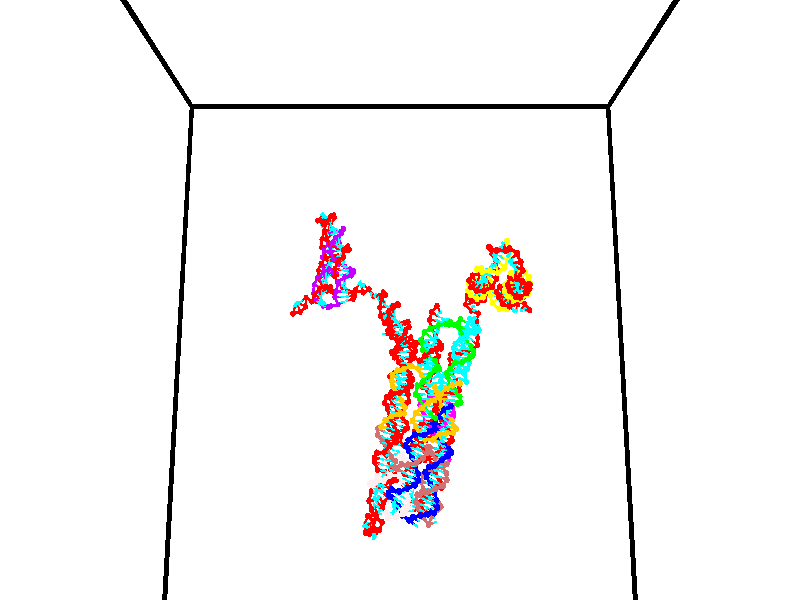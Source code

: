 // switches for output
#declare DRAW_BASES = 1; // possible values are 0, 1; only relevant for DNA ribbons
#declare DRAW_BASES_TYPE = 3; // possible values are 1, 2, 3; only relevant for DNA ribbons
#declare DRAW_FOG = 0; // set to 1 to enable fog

#include "colors.inc"

#include "transforms.inc"
background { rgb <1, 1, 1>}

#default {
   normal{
       ripples 0.25
       frequency 0.20
       turbulence 0.2
       lambda 5
   }
	finish {
		phong 0.1
		phong_size 40.
	}
}

// original window dimensions: 1024x640


// camera settings

camera {
	sky <0, 0.179814, -0.983701>
	up <0, 0.179814, -0.983701>
	right 1.6 * <1, 0, 0>
	location <35, 94.9851, 44.8844>
	look_at <35, 29.7336, 32.9568>
	direction <0, -65.2515, -11.9276>
	angle 67.0682
}


# declare cpy_camera_pos = <35, 94.9851, 44.8844>;
# if (DRAW_FOG = 1)
fog {
	fog_type 2
	up vnormalize(cpy_camera_pos)
	color rgbt<1,1,1,0.3>
	distance 1e-5
	fog_alt 3e-3
	fog_offset 56
}
# end


// LIGHTS

# declare lum = 6;
global_settings {
	ambient_light rgb lum * <0.05, 0.05, 0.05>
	max_trace_level 15
}# declare cpy_direct_light_amount = 0.25;
light_source
{	1000 * <-1, -1.16352, -0.803886>,
	rgb lum * cpy_direct_light_amount
	parallel
}

light_source
{	1000 * <1, 1.16352, 0.803886>,
	rgb lum * cpy_direct_light_amount
	parallel
}

// strand 0

// nucleotide -1

// particle -1
sphere {
	<24.208935, 35.018864, 35.089794> 0.250000
	pigment { color rgbt <1,0,0,0> }
	no_shadow
}
cylinder {
	<24.339895, 34.983456, 34.713501>,  <24.418470, 34.962212, 34.487724>, 0.100000
	pigment { color rgbt <1,0,0,0> }
	no_shadow
}
cylinder {
	<24.339895, 34.983456, 34.713501>,  <24.208935, 35.018864, 35.089794>, 0.100000
	pigment { color rgbt <1,0,0,0> }
	no_shadow
}

// particle -1
sphere {
	<24.339895, 34.983456, 34.713501> 0.100000
	pigment { color rgbt <1,0,0,0> }
	no_shadow
}
sphere {
	0, 1
	scale<0.080000,0.200000,0.300000>
	matrix <0.403587, 0.913316, 0.054515,
		0.854358, -0.397514, 0.334746,
		0.327399, -0.088524, -0.940730,
		24.438114, 34.956898, 34.431282>
	pigment { color rgbt <0,1,1,0> }
	no_shadow
}
cylinder {
	<24.977329, 35.186016, 34.975624>,  <24.208935, 35.018864, 35.089794>, 0.130000
	pigment { color rgbt <1,0,0,0> }
	no_shadow
}

// nucleotide -1

// particle -1
sphere {
	<24.977329, 35.186016, 34.975624> 0.250000
	pigment { color rgbt <1,0,0,0> }
	no_shadow
}
cylinder {
	<24.810066, 35.252048, 34.618324>,  <24.709709, 35.291668, 34.403946>, 0.100000
	pigment { color rgbt <1,0,0,0> }
	no_shadow
}
cylinder {
	<24.810066, 35.252048, 34.618324>,  <24.977329, 35.186016, 34.975624>, 0.100000
	pigment { color rgbt <1,0,0,0> }
	no_shadow
}

// particle -1
sphere {
	<24.810066, 35.252048, 34.618324> 0.100000
	pigment { color rgbt <1,0,0,0> }
	no_shadow
}
sphere {
	0, 1
	scale<0.080000,0.200000,0.300000>
	matrix <0.475423, 0.877685, -0.060358,
		0.774028, -0.449910, -0.445491,
		-0.418156, 0.165078, -0.893250,
		24.684620, 35.301571, 34.350349>
	pigment { color rgbt <0,1,1,0> }
	no_shadow
}
cylinder {
	<25.554729, 35.465599, 34.560280>,  <24.977329, 35.186016, 34.975624>, 0.130000
	pigment { color rgbt <1,0,0,0> }
	no_shadow
}

// nucleotide -1

// particle -1
sphere {
	<25.554729, 35.465599, 34.560280> 0.250000
	pigment { color rgbt <1,0,0,0> }
	no_shadow
}
cylinder {
	<25.191971, 35.561459, 34.421654>,  <24.974316, 35.618973, 34.338478>, 0.100000
	pigment { color rgbt <1,0,0,0> }
	no_shadow
}
cylinder {
	<25.191971, 35.561459, 34.421654>,  <25.554729, 35.465599, 34.560280>, 0.100000
	pigment { color rgbt <1,0,0,0> }
	no_shadow
}

// particle -1
sphere {
	<25.191971, 35.561459, 34.421654> 0.100000
	pigment { color rgbt <1,0,0,0> }
	no_shadow
}
sphere {
	0, 1
	scale<0.080000,0.200000,0.300000>
	matrix <0.278238, 0.958280, -0.065449,
		0.316418, -0.155782, -0.935741,
		-0.906898, 0.239649, -0.346562,
		24.919901, 35.633354, 34.317684>
	pigment { color rgbt <0,1,1,0> }
	no_shadow
}
cylinder {
	<25.557796, 35.300533, 33.767296>,  <25.554729, 35.465599, 34.560280>, 0.130000
	pigment { color rgbt <1,0,0,0> }
	no_shadow
}

// nucleotide -1

// particle -1
sphere {
	<25.557796, 35.300533, 33.767296> 0.250000
	pigment { color rgbt <1,0,0,0> }
	no_shadow
}
cylinder {
	<25.266741, 35.061405, 33.901852>,  <25.092108, 34.917931, 33.982586>, 0.100000
	pigment { color rgbt <1,0,0,0> }
	no_shadow
}
cylinder {
	<25.266741, 35.061405, 33.901852>,  <25.557796, 35.300533, 33.767296>, 0.100000
	pigment { color rgbt <1,0,0,0> }
	no_shadow
}

// particle -1
sphere {
	<25.266741, 35.061405, 33.901852> 0.100000
	pigment { color rgbt <1,0,0,0> }
	no_shadow
}
sphere {
	0, 1
	scale<0.080000,0.200000,0.300000>
	matrix <-0.524968, 0.169655, -0.834042,
		0.441537, -0.783473, -0.437283,
		-0.727636, -0.597819, 0.336389,
		25.048450, 34.882061, 34.002769>
	pigment { color rgbt <0,1,1,0> }
	no_shadow
}
cylinder {
	<26.184978, 35.669983, 34.174469>,  <25.557796, 35.300533, 33.767296>, 0.130000
	pigment { color rgbt <1,0,0,0> }
	no_shadow
}

// nucleotide -1

// particle -1
sphere {
	<26.184978, 35.669983, 34.174469> 0.250000
	pigment { color rgbt <1,0,0,0> }
	no_shadow
}
cylinder {
	<26.574484, 35.592060, 34.221519>,  <26.808187, 35.545307, 34.249748>, 0.100000
	pigment { color rgbt <1,0,0,0> }
	no_shadow
}
cylinder {
	<26.574484, 35.592060, 34.221519>,  <26.184978, 35.669983, 34.174469>, 0.100000
	pigment { color rgbt <1,0,0,0> }
	no_shadow
}

// particle -1
sphere {
	<26.574484, 35.592060, 34.221519> 0.100000
	pigment { color rgbt <1,0,0,0> }
	no_shadow
}
sphere {
	0, 1
	scale<0.080000,0.200000,0.300000>
	matrix <-0.011651, -0.558885, -0.829163,
		0.227265, 0.806038, -0.546491,
		0.973763, -0.194807, 0.117623,
		26.866613, 35.533619, 34.256805>
	pigment { color rgbt <0,1,1,0> }
	no_shadow
}
cylinder {
	<26.508339, 35.882603, 33.578060>,  <26.184978, 35.669983, 34.174469>, 0.130000
	pigment { color rgbt <1,0,0,0> }
	no_shadow
}

// nucleotide -1

// particle -1
sphere {
	<26.508339, 35.882603, 33.578060> 0.250000
	pigment { color rgbt <1,0,0,0> }
	no_shadow
}
cylinder {
	<26.759417, 35.615982, 33.738914>,  <26.910063, 35.456009, 33.835426>, 0.100000
	pigment { color rgbt <1,0,0,0> }
	no_shadow
}
cylinder {
	<26.759417, 35.615982, 33.738914>,  <26.508339, 35.882603, 33.578060>, 0.100000
	pigment { color rgbt <1,0,0,0> }
	no_shadow
}

// particle -1
sphere {
	<26.759417, 35.615982, 33.738914> 0.100000
	pigment { color rgbt <1,0,0,0> }
	no_shadow
}
sphere {
	0, 1
	scale<0.080000,0.200000,0.300000>
	matrix <-0.009081, -0.522815, -0.852398,
		0.778408, 0.531393, -0.334221,
		0.627693, -0.666548, 0.402137,
		26.947725, 35.416019, 33.859554>
	pigment { color rgbt <0,1,1,0> }
	no_shadow
}
cylinder {
	<26.934385, 35.705666, 33.084949>,  <26.508339, 35.882603, 33.578060>, 0.130000
	pigment { color rgbt <1,0,0,0> }
	no_shadow
}

// nucleotide -1

// particle -1
sphere {
	<26.934385, 35.705666, 33.084949> 0.250000
	pigment { color rgbt <1,0,0,0> }
	no_shadow
}
cylinder {
	<26.946049, 35.400013, 33.342709>,  <26.953047, 35.216621, 33.497364>, 0.100000
	pigment { color rgbt <1,0,0,0> }
	no_shadow
}
cylinder {
	<26.946049, 35.400013, 33.342709>,  <26.934385, 35.705666, 33.084949>, 0.100000
	pigment { color rgbt <1,0,0,0> }
	no_shadow
}

// particle -1
sphere {
	<26.946049, 35.400013, 33.342709> 0.100000
	pigment { color rgbt <1,0,0,0> }
	no_shadow
}
sphere {
	0, 1
	scale<0.080000,0.200000,0.300000>
	matrix <0.167308, -0.631848, -0.756820,
		0.985473, 0.129881, 0.109422,
		0.029158, -0.764133, 0.644399,
		26.954796, 35.170773, 33.536030>
	pigment { color rgbt <0,1,1,0> }
	no_shadow
}
cylinder {
	<27.534454, 35.384796, 32.847256>,  <26.934385, 35.705666, 33.084949>, 0.130000
	pigment { color rgbt <1,0,0,0> }
	no_shadow
}

// nucleotide -1

// particle -1
sphere {
	<27.534454, 35.384796, 32.847256> 0.250000
	pigment { color rgbt <1,0,0,0> }
	no_shadow
}
cylinder {
	<27.312134, 35.129387, 33.060188>,  <27.178741, 34.976143, 33.187946>, 0.100000
	pigment { color rgbt <1,0,0,0> }
	no_shadow
}
cylinder {
	<27.312134, 35.129387, 33.060188>,  <27.534454, 35.384796, 32.847256>, 0.100000
	pigment { color rgbt <1,0,0,0> }
	no_shadow
}

// particle -1
sphere {
	<27.312134, 35.129387, 33.060188> 0.100000
	pigment { color rgbt <1,0,0,0> }
	no_shadow
}
sphere {
	0, 1
	scale<0.080000,0.200000,0.300000>
	matrix <0.170592, -0.714324, -0.678704,
		0.813624, -0.286413, 0.505949,
		-0.555801, -0.638521, 0.532331,
		27.145393, 34.937832, 33.219887>
	pigment { color rgbt <0,1,1,0> }
	no_shadow
}
cylinder {
	<27.958036, 34.716225, 32.722023>,  <27.534454, 35.384796, 32.847256>, 0.130000
	pigment { color rgbt <1,0,0,0> }
	no_shadow
}

// nucleotide -1

// particle -1
sphere {
	<27.958036, 34.716225, 32.722023> 0.250000
	pigment { color rgbt <1,0,0,0> }
	no_shadow
}
cylinder {
	<27.601656, 34.600327, 32.861881>,  <27.387827, 34.530788, 32.945797>, 0.100000
	pigment { color rgbt <1,0,0,0> }
	no_shadow
}
cylinder {
	<27.601656, 34.600327, 32.861881>,  <27.958036, 34.716225, 32.722023>, 0.100000
	pigment { color rgbt <1,0,0,0> }
	no_shadow
}

// particle -1
sphere {
	<27.601656, 34.600327, 32.861881> 0.100000
	pigment { color rgbt <1,0,0,0> }
	no_shadow
}
sphere {
	0, 1
	scale<0.080000,0.200000,0.300000>
	matrix <0.063340, -0.841752, -0.536135,
		0.449657, -0.455524, 0.768314,
		-0.890952, -0.289742, 0.349647,
		27.334370, 34.513405, 32.966774>
	pigment { color rgbt <0,1,1,0> }
	no_shadow
}
cylinder {
	<28.094810, 34.127407, 33.051273>,  <27.958036, 34.716225, 32.722023>, 0.130000
	pigment { color rgbt <1,0,0,0> }
	no_shadow
}

// nucleotide -1

// particle -1
sphere {
	<28.094810, 34.127407, 33.051273> 0.250000
	pigment { color rgbt <1,0,0,0> }
	no_shadow
}
cylinder {
	<27.722620, 34.131313, 32.904785>,  <27.499306, 34.133656, 32.816895>, 0.100000
	pigment { color rgbt <1,0,0,0> }
	no_shadow
}
cylinder {
	<27.722620, 34.131313, 32.904785>,  <28.094810, 34.127407, 33.051273>, 0.100000
	pigment { color rgbt <1,0,0,0> }
	no_shadow
}

// particle -1
sphere {
	<27.722620, 34.131313, 32.904785> 0.100000
	pigment { color rgbt <1,0,0,0> }
	no_shadow
}
sphere {
	0, 1
	scale<0.080000,0.200000,0.300000>
	matrix <0.271190, -0.653734, -0.706461,
		-0.246304, -0.756662, 0.605638,
		-0.930478, 0.009761, -0.366216,
		27.443476, 34.134243, 32.794922>
	pigment { color rgbt <0,1,1,0> }
	no_shadow
}
cylinder {
	<27.938494, 33.430721, 32.873497>,  <28.094810, 34.127407, 33.051273>, 0.130000
	pigment { color rgbt <1,0,0,0> }
	no_shadow
}

// nucleotide -1

// particle -1
sphere {
	<27.938494, 33.430721, 32.873497> 0.250000
	pigment { color rgbt <1,0,0,0> }
	no_shadow
}
cylinder {
	<27.664001, 33.642418, 32.673901>,  <27.499306, 33.769436, 32.554142>, 0.100000
	pigment { color rgbt <1,0,0,0> }
	no_shadow
}
cylinder {
	<27.664001, 33.642418, 32.673901>,  <27.938494, 33.430721, 32.873497>, 0.100000
	pigment { color rgbt <1,0,0,0> }
	no_shadow
}

// particle -1
sphere {
	<27.664001, 33.642418, 32.673901> 0.100000
	pigment { color rgbt <1,0,0,0> }
	no_shadow
}
sphere {
	0, 1
	scale<0.080000,0.200000,0.300000>
	matrix <0.119519, -0.594644, -0.795056,
		-0.717495, -0.605232, 0.344811,
		-0.686233, 0.529238, -0.498991,
		27.458132, 33.801189, 32.524204>
	pigment { color rgbt <0,1,1,0> }
	no_shadow
}
cylinder {
	<27.341331, 33.048588, 32.758350>,  <27.938494, 33.430721, 32.873497>, 0.130000
	pigment { color rgbt <1,0,0,0> }
	no_shadow
}

// nucleotide -1

// particle -1
sphere {
	<27.341331, 33.048588, 32.758350> 0.250000
	pigment { color rgbt <1,0,0,0> }
	no_shadow
}
cylinder {
	<27.345270, 33.325924, 32.470131>,  <27.347633, 33.492325, 32.297199>, 0.100000
	pigment { color rgbt <1,0,0,0> }
	no_shadow
}
cylinder {
	<27.345270, 33.325924, 32.470131>,  <27.341331, 33.048588, 32.758350>, 0.100000
	pigment { color rgbt <1,0,0,0> }
	no_shadow
}

// particle -1
sphere {
	<27.345270, 33.325924, 32.470131> 0.100000
	pigment { color rgbt <1,0,0,0> }
	no_shadow
}
sphere {
	0, 1
	scale<0.080000,0.200000,0.300000>
	matrix <-0.089190, -0.717099, -0.691241,
		-0.995966, 0.071072, 0.054777,
		0.009848, 0.693338, -0.720545,
		27.348225, 33.533924, 32.253967>
	pigment { color rgbt <0,1,1,0> }
	no_shadow
}
cylinder {
	<26.811468, 32.773167, 32.177235>,  <27.341331, 33.048588, 32.758350>, 0.130000
	pigment { color rgbt <1,0,0,0> }
	no_shadow
}

// nucleotide -1

// particle -1
sphere {
	<26.811468, 32.773167, 32.177235> 0.250000
	pigment { color rgbt <1,0,0,0> }
	no_shadow
}
cylinder {
	<26.968323, 33.077839, 31.970909>,  <27.062435, 33.260643, 31.847115>, 0.100000
	pigment { color rgbt <1,0,0,0> }
	no_shadow
}
cylinder {
	<26.968323, 33.077839, 31.970909>,  <26.811468, 32.773167, 32.177235>, 0.100000
	pigment { color rgbt <1,0,0,0> }
	no_shadow
}

// particle -1
sphere {
	<26.968323, 33.077839, 31.970909> 0.100000
	pigment { color rgbt <1,0,0,0> }
	no_shadow
}
sphere {
	0, 1
	scale<0.080000,0.200000,0.300000>
	matrix <-0.024680, -0.551812, -0.833603,
		-0.919575, 0.339618, -0.197588,
		0.392138, 0.761684, -0.515814,
		27.085964, 33.306343, 31.816164>
	pigment { color rgbt <0,1,1,0> }
	no_shadow
}
cylinder {
	<26.442488, 32.788296, 31.624420>,  <26.811468, 32.773167, 32.177235>, 0.130000
	pigment { color rgbt <1,0,0,0> }
	no_shadow
}

// nucleotide -1

// particle -1
sphere {
	<26.442488, 32.788296, 31.624420> 0.250000
	pigment { color rgbt <1,0,0,0> }
	no_shadow
}
cylinder {
	<26.789850, 32.969444, 31.543653>,  <26.998268, 33.078133, 31.495193>, 0.100000
	pigment { color rgbt <1,0,0,0> }
	no_shadow
}
cylinder {
	<26.789850, 32.969444, 31.543653>,  <26.442488, 32.788296, 31.624420>, 0.100000
	pigment { color rgbt <1,0,0,0> }
	no_shadow
}

// particle -1
sphere {
	<26.789850, 32.969444, 31.543653> 0.100000
	pigment { color rgbt <1,0,0,0> }
	no_shadow
}
sphere {
	0, 1
	scale<0.080000,0.200000,0.300000>
	matrix <0.119449, -0.586290, -0.801246,
		-0.481248, 0.671690, -0.563235,
		0.868408, 0.452876, -0.201918,
		27.050373, 33.105309, 31.483078>
	pigment { color rgbt <0,1,1,0> }
	no_shadow
}
cylinder {
	<26.415648, 33.052174, 30.934601>,  <26.442488, 32.788296, 31.624420>, 0.130000
	pigment { color rgbt <1,0,0,0> }
	no_shadow
}

// nucleotide -1

// particle -1
sphere {
	<26.415648, 33.052174, 30.934601> 0.250000
	pigment { color rgbt <1,0,0,0> }
	no_shadow
}
cylinder {
	<26.806490, 33.026863, 31.015850>,  <27.040995, 33.011677, 31.064600>, 0.100000
	pigment { color rgbt <1,0,0,0> }
	no_shadow
}
cylinder {
	<26.806490, 33.026863, 31.015850>,  <26.415648, 33.052174, 30.934601>, 0.100000
	pigment { color rgbt <1,0,0,0> }
	no_shadow
}

// particle -1
sphere {
	<26.806490, 33.026863, 31.015850> 0.100000
	pigment { color rgbt <1,0,0,0> }
	no_shadow
}
sphere {
	0, 1
	scale<0.080000,0.200000,0.300000>
	matrix <0.143178, -0.510603, -0.847812,
		0.157366, 0.857485, -0.489853,
		0.977106, -0.063280, 0.203124,
		27.099621, 33.007877, 31.076788>
	pigment { color rgbt <0,1,1,0> }
	no_shadow
}
cylinder {
	<26.684292, 33.191959, 30.358562>,  <26.415648, 33.052174, 30.934601>, 0.130000
	pigment { color rgbt <1,0,0,0> }
	no_shadow
}

// nucleotide -1

// particle -1
sphere {
	<26.684292, 33.191959, 30.358562> 0.250000
	pigment { color rgbt <1,0,0,0> }
	no_shadow
}
cylinder {
	<27.013601, 33.044334, 30.531078>,  <27.211187, 32.955757, 30.634588>, 0.100000
	pigment { color rgbt <1,0,0,0> }
	no_shadow
}
cylinder {
	<27.013601, 33.044334, 30.531078>,  <26.684292, 33.191959, 30.358562>, 0.100000
	pigment { color rgbt <1,0,0,0> }
	no_shadow
}

// particle -1
sphere {
	<27.013601, 33.044334, 30.531078> 0.100000
	pigment { color rgbt <1,0,0,0> }
	no_shadow
}
sphere {
	0, 1
	scale<0.080000,0.200000,0.300000>
	matrix <0.202053, -0.519496, -0.830240,
		0.530467, 0.770658, -0.353117,
		0.823274, -0.369066, 0.431289,
		27.260584, 32.933613, 30.660465>
	pigment { color rgbt <0,1,1,0> }
	no_shadow
}
cylinder {
	<27.179771, 33.174957, 29.829454>,  <26.684292, 33.191959, 30.358562>, 0.130000
	pigment { color rgbt <1,0,0,0> }
	no_shadow
}

// nucleotide -1

// particle -1
sphere {
	<27.179771, 33.174957, 29.829454> 0.250000
	pigment { color rgbt <1,0,0,0> }
	no_shadow
}
cylinder {
	<27.331289, 32.939434, 30.115061>,  <27.422199, 32.798119, 30.286425>, 0.100000
	pigment { color rgbt <1,0,0,0> }
	no_shadow
}
cylinder {
	<27.331289, 32.939434, 30.115061>,  <27.179771, 33.174957, 29.829454>, 0.100000
	pigment { color rgbt <1,0,0,0> }
	no_shadow
}

// particle -1
sphere {
	<27.331289, 32.939434, 30.115061> 0.100000
	pigment { color rgbt <1,0,0,0> }
	no_shadow
}
sphere {
	0, 1
	scale<0.080000,0.200000,0.300000>
	matrix <0.329570, -0.635113, -0.698580,
		0.864811, 0.499937, -0.046524,
		0.378795, -0.588807, 0.714017,
		27.444927, 32.762791, 30.329266>
	pigment { color rgbt <0,1,1,0> }
	no_shadow
}
cylinder {
	<27.853458, 33.096657, 29.640127>,  <27.179771, 33.174957, 29.829454>, 0.130000
	pigment { color rgbt <1,0,0,0> }
	no_shadow
}

// nucleotide -1

// particle -1
sphere {
	<27.853458, 33.096657, 29.640127> 0.250000
	pigment { color rgbt <1,0,0,0> }
	no_shadow
}
cylinder {
	<27.739798, 32.784805, 29.863352>,  <27.671600, 32.597694, 29.997286>, 0.100000
	pigment { color rgbt <1,0,0,0> }
	no_shadow
}
cylinder {
	<27.739798, 32.784805, 29.863352>,  <27.853458, 33.096657, 29.640127>, 0.100000
	pigment { color rgbt <1,0,0,0> }
	no_shadow
}

// particle -1
sphere {
	<27.739798, 32.784805, 29.863352> 0.100000
	pigment { color rgbt <1,0,0,0> }
	no_shadow
}
sphere {
	0, 1
	scale<0.080000,0.200000,0.300000>
	matrix <0.231300, -0.620603, -0.749235,
		0.930461, -0.083818, 0.356675,
		-0.284153, -0.779633, 0.558060,
		27.654552, 32.550915, 30.030769>
	pigment { color rgbt <0,1,1,0> }
	no_shadow
}
cylinder {
	<28.374825, 32.550117, 29.505659>,  <27.853458, 33.096657, 29.640127>, 0.130000
	pigment { color rgbt <1,0,0,0> }
	no_shadow
}

// nucleotide -1

// particle -1
sphere {
	<28.374825, 32.550117, 29.505659> 0.250000
	pigment { color rgbt <1,0,0,0> }
	no_shadow
}
cylinder {
	<28.076180, 32.351604, 29.682869>,  <27.896992, 32.232498, 29.789196>, 0.100000
	pigment { color rgbt <1,0,0,0> }
	no_shadow
}
cylinder {
	<28.076180, 32.351604, 29.682869>,  <28.374825, 32.550117, 29.505659>, 0.100000
	pigment { color rgbt <1,0,0,0> }
	no_shadow
}

// particle -1
sphere {
	<28.076180, 32.351604, 29.682869> 0.100000
	pigment { color rgbt <1,0,0,0> }
	no_shadow
}
sphere {
	0, 1
	scale<0.080000,0.200000,0.300000>
	matrix <0.070380, -0.721133, -0.689213,
		0.661527, -0.483395, 0.573334,
		-0.746612, -0.496284, 0.443027,
		27.852196, 32.202721, 29.815777>
	pigment { color rgbt <0,1,1,0> }
	no_shadow
}
cylinder {
	<28.663548, 31.823298, 29.657248>,  <28.374825, 32.550117, 29.505659>, 0.130000
	pigment { color rgbt <1,0,0,0> }
	no_shadow
}

// nucleotide -1

// particle -1
sphere {
	<28.663548, 31.823298, 29.657248> 0.250000
	pigment { color rgbt <1,0,0,0> }
	no_shadow
}
cylinder {
	<28.265066, 31.819103, 29.622673>,  <28.025978, 31.816586, 29.601929>, 0.100000
	pigment { color rgbt <1,0,0,0> }
	no_shadow
}
cylinder {
	<28.265066, 31.819103, 29.622673>,  <28.663548, 31.823298, 29.657248>, 0.100000
	pigment { color rgbt <1,0,0,0> }
	no_shadow
}

// particle -1
sphere {
	<28.265066, 31.819103, 29.622673> 0.100000
	pigment { color rgbt <1,0,0,0> }
	no_shadow
}
sphere {
	0, 1
	scale<0.080000,0.200000,0.300000>
	matrix <0.070059, -0.685989, -0.724231,
		-0.051698, -0.727536, 0.684119,
		-0.996202, -0.010488, -0.086435,
		27.966206, 31.815956, 29.596743>
	pigment { color rgbt <0,1,1,0> }
	no_shadow
}
cylinder {
	<28.373732, 31.118441, 29.542912>,  <28.663548, 31.823298, 29.657248>, 0.130000
	pigment { color rgbt <1,0,0,0> }
	no_shadow
}

// nucleotide -1

// particle -1
sphere {
	<28.373732, 31.118441, 29.542912> 0.250000
	pigment { color rgbt <1,0,0,0> }
	no_shadow
}
cylinder {
	<28.076183, 31.344574, 29.400331>,  <27.897655, 31.480253, 29.314783>, 0.100000
	pigment { color rgbt <1,0,0,0> }
	no_shadow
}
cylinder {
	<28.076183, 31.344574, 29.400331>,  <28.373732, 31.118441, 29.542912>, 0.100000
	pigment { color rgbt <1,0,0,0> }
	no_shadow
}

// particle -1
sphere {
	<28.076183, 31.344574, 29.400331> 0.100000
	pigment { color rgbt <1,0,0,0> }
	no_shadow
}
sphere {
	0, 1
	scale<0.080000,0.200000,0.300000>
	matrix <-0.199750, -0.697036, -0.688652,
		-0.637775, -0.441067, 0.631429,
		-0.743870, 0.565333, -0.356449,
		27.853022, 31.514174, 29.293396>
	pigment { color rgbt <0,1,1,0> }
	no_shadow
}
cylinder {
	<27.872486, 30.658510, 29.448532>,  <28.373732, 31.118441, 29.542912>, 0.130000
	pigment { color rgbt <1,0,0,0> }
	no_shadow
}

// nucleotide -1

// particle -1
sphere {
	<27.872486, 30.658510, 29.448532> 0.250000
	pigment { color rgbt <1,0,0,0> }
	no_shadow
}
cylinder {
	<27.736853, 30.978752, 29.250925>,  <27.655472, 31.170898, 29.132360>, 0.100000
	pigment { color rgbt <1,0,0,0> }
	no_shadow
}
cylinder {
	<27.736853, 30.978752, 29.250925>,  <27.872486, 30.658510, 29.448532>, 0.100000
	pigment { color rgbt <1,0,0,0> }
	no_shadow
}

// particle -1
sphere {
	<27.736853, 30.978752, 29.250925> 0.100000
	pigment { color rgbt <1,0,0,0> }
	no_shadow
}
sphere {
	0, 1
	scale<0.080000,0.200000,0.300000>
	matrix <-0.222219, -0.578430, -0.784880,
		-0.914134, -0.156360, 0.374046,
		-0.339083, 0.800606, -0.494016,
		27.635128, 31.218933, 29.102720>
	pigment { color rgbt <0,1,1,0> }
	no_shadow
}
cylinder {
	<27.207491, 30.506317, 29.329113>,  <27.872486, 30.658510, 29.448532>, 0.130000
	pigment { color rgbt <1,0,0,0> }
	no_shadow
}

// nucleotide -1

// particle -1
sphere {
	<27.207491, 30.506317, 29.329113> 0.250000
	pigment { color rgbt <1,0,0,0> }
	no_shadow
}
cylinder {
	<27.342775, 30.770351, 29.060816>,  <27.423946, 30.928772, 28.899837>, 0.100000
	pigment { color rgbt <1,0,0,0> }
	no_shadow
}
cylinder {
	<27.342775, 30.770351, 29.060816>,  <27.207491, 30.506317, 29.329113>, 0.100000
	pigment { color rgbt <1,0,0,0> }
	no_shadow
}

// particle -1
sphere {
	<27.342775, 30.770351, 29.060816> 0.100000
	pigment { color rgbt <1,0,0,0> }
	no_shadow
}
sphere {
	0, 1
	scale<0.080000,0.200000,0.300000>
	matrix <-0.375688, -0.558782, -0.739339,
		-0.862828, 0.502043, 0.059000,
		0.338212, 0.660087, -0.670744,
		27.444239, 30.968378, 28.859592>
	pigment { color rgbt <0,1,1,0> }
	no_shadow
}
cylinder {
	<26.676268, 30.627287, 28.781487>,  <27.207491, 30.506317, 29.329113>, 0.130000
	pigment { color rgbt <1,0,0,0> }
	no_shadow
}

// nucleotide -1

// particle -1
sphere {
	<26.676268, 30.627287, 28.781487> 0.250000
	pigment { color rgbt <1,0,0,0> }
	no_shadow
}
cylinder {
	<26.996424, 30.769360, 28.588316>,  <27.188519, 30.854603, 28.472414>, 0.100000
	pigment { color rgbt <1,0,0,0> }
	no_shadow
}
cylinder {
	<26.996424, 30.769360, 28.588316>,  <26.676268, 30.627287, 28.781487>, 0.100000
	pigment { color rgbt <1,0,0,0> }
	no_shadow
}

// particle -1
sphere {
	<26.996424, 30.769360, 28.588316> 0.100000
	pigment { color rgbt <1,0,0,0> }
	no_shadow
}
sphere {
	0, 1
	scale<0.080000,0.200000,0.300000>
	matrix <-0.366814, -0.346997, -0.863158,
		-0.474152, 0.868009, -0.147448,
		0.800392, 0.355182, -0.482926,
		27.236542, 30.875914, 28.443438>
	pigment { color rgbt <0,1,1,0> }
	no_shadow
}
cylinder {
	<26.400097, 30.906469, 28.271444>,  <26.676268, 30.627287, 28.781487>, 0.130000
	pigment { color rgbt <1,0,0,0> }
	no_shadow
}

// nucleotide -1

// particle -1
sphere {
	<26.400097, 30.906469, 28.271444> 0.250000
	pigment { color rgbt <1,0,0,0> }
	no_shadow
}
cylinder {
	<26.769966, 30.812634, 28.151480>,  <26.991888, 30.756332, 28.079500>, 0.100000
	pigment { color rgbt <1,0,0,0> }
	no_shadow
}
cylinder {
	<26.769966, 30.812634, 28.151480>,  <26.400097, 30.906469, 28.271444>, 0.100000
	pigment { color rgbt <1,0,0,0> }
	no_shadow
}

// particle -1
sphere {
	<26.769966, 30.812634, 28.151480> 0.100000
	pigment { color rgbt <1,0,0,0> }
	no_shadow
}
sphere {
	0, 1
	scale<0.080000,0.200000,0.300000>
	matrix <-0.358545, -0.271334, -0.893210,
		0.128163, 0.933458, -0.335007,
		0.924673, -0.234592, -0.299911,
		27.047367, 30.742256, 28.061506>
	pigment { color rgbt <0,1,1,0> }
	no_shadow
}
cylinder {
	<26.473637, 31.244661, 27.655003>,  <26.400097, 30.906469, 28.271444>, 0.130000
	pigment { color rgbt <1,0,0,0> }
	no_shadow
}

// nucleotide -1

// particle -1
sphere {
	<26.473637, 31.244661, 27.655003> 0.250000
	pigment { color rgbt <1,0,0,0> }
	no_shadow
}
cylinder {
	<26.734095, 30.941240, 27.645161>,  <26.890369, 30.759188, 27.639256>, 0.100000
	pigment { color rgbt <1,0,0,0> }
	no_shadow
}
cylinder {
	<26.734095, 30.941240, 27.645161>,  <26.473637, 31.244661, 27.655003>, 0.100000
	pigment { color rgbt <1,0,0,0> }
	no_shadow
}

// particle -1
sphere {
	<26.734095, 30.941240, 27.645161> 0.100000
	pigment { color rgbt <1,0,0,0> }
	no_shadow
}
sphere {
	0, 1
	scale<0.080000,0.200000,0.300000>
	matrix <-0.223421, -0.160603, -0.961400,
		0.725321, 0.631509, -0.274053,
		0.651147, -0.758553, -0.024604,
		26.929440, 30.713675, 27.637779>
	pigment { color rgbt <0,1,1,0> }
	no_shadow
}
cylinder {
	<26.699852, 31.197521, 26.958084>,  <26.473637, 31.244661, 27.655003>, 0.130000
	pigment { color rgbt <1,0,0,0> }
	no_shadow
}

// nucleotide -1

// particle -1
sphere {
	<26.699852, 31.197521, 26.958084> 0.250000
	pigment { color rgbt <1,0,0,0> }
	no_shadow
}
cylinder {
	<26.867334, 30.857933, 27.087038>,  <26.967825, 30.654181, 27.164412>, 0.100000
	pigment { color rgbt <1,0,0,0> }
	no_shadow
}
cylinder {
	<26.867334, 30.857933, 27.087038>,  <26.699852, 31.197521, 26.958084>, 0.100000
	pigment { color rgbt <1,0,0,0> }
	no_shadow
}

// particle -1
sphere {
	<26.867334, 30.857933, 27.087038> 0.100000
	pigment { color rgbt <1,0,0,0> }
	no_shadow
}
sphere {
	0, 1
	scale<0.080000,0.200000,0.300000>
	matrix <0.119321, -0.300494, -0.946291,
		0.900248, 0.434686, -0.024520,
		0.418708, -0.848971, 0.322387,
		26.992947, 30.603241, 27.183754>
	pigment { color rgbt <0,1,1,0> }
	no_shadow
}
cylinder {
	<27.347431, 30.957417, 26.561245>,  <26.699852, 31.197521, 26.958084>, 0.130000
	pigment { color rgbt <1,0,0,0> }
	no_shadow
}

// nucleotide -1

// particle -1
sphere {
	<27.347431, 30.957417, 26.561245> 0.250000
	pigment { color rgbt <1,0,0,0> }
	no_shadow
}
cylinder {
	<27.194954, 30.607210, 26.680016>,  <27.103468, 30.397087, 26.751278>, 0.100000
	pigment { color rgbt <1,0,0,0> }
	no_shadow
}
cylinder {
	<27.194954, 30.607210, 26.680016>,  <27.347431, 30.957417, 26.561245>, 0.100000
	pigment { color rgbt <1,0,0,0> }
	no_shadow
}

// particle -1
sphere {
	<27.194954, 30.607210, 26.680016> 0.100000
	pigment { color rgbt <1,0,0,0> }
	no_shadow
}
sphere {
	0, 1
	scale<0.080000,0.200000,0.300000>
	matrix <0.372460, -0.439397, -0.817437,
		0.846147, -0.201009, 0.493589,
		-0.381194, -0.875514, 0.296927,
		27.080595, 30.344555, 26.769094>
	pigment { color rgbt <0,1,1,0> }
	no_shadow
}
cylinder {
	<26.993841, 31.348631, 25.880449>,  <27.347431, 30.957417, 26.561245>, 0.130000
	pigment { color rgbt <1,0,0,0> }
	no_shadow
}

// nucleotide -1

// particle -1
sphere {
	<26.993841, 31.348631, 25.880449> 0.250000
	pigment { color rgbt <1,0,0,0> }
	no_shadow
}
cylinder {
	<26.701809, 31.077311, 25.913651>,  <26.526590, 30.914518, 25.933571>, 0.100000
	pigment { color rgbt <1,0,0,0> }
	no_shadow
}
cylinder {
	<26.701809, 31.077311, 25.913651>,  <26.993841, 31.348631, 25.880449>, 0.100000
	pigment { color rgbt <1,0,0,0> }
	no_shadow
}

// particle -1
sphere {
	<26.701809, 31.077311, 25.913651> 0.100000
	pigment { color rgbt <1,0,0,0> }
	no_shadow
}
sphere {
	0, 1
	scale<0.080000,0.200000,0.300000>
	matrix <-0.139268, 0.266605, 0.953691,
		-0.669019, 0.684712, -0.289108,
		-0.730081, -0.678301, 0.083005,
		26.482784, 30.873819, 25.938553>
	pigment { color rgbt <0,1,1,0> }
	no_shadow
}
cylinder {
	<26.338469, 31.531731, 25.982679>,  <26.993841, 31.348631, 25.880449>, 0.130000
	pigment { color rgbt <1,0,0,0> }
	no_shadow
}

// nucleotide -1

// particle -1
sphere {
	<26.338469, 31.531731, 25.982679> 0.250000
	pigment { color rgbt <1,0,0,0> }
	no_shadow
}
cylinder {
	<26.397867, 31.178776, 26.161268>,  <26.433506, 30.967003, 26.268421>, 0.100000
	pigment { color rgbt <1,0,0,0> }
	no_shadow
}
cylinder {
	<26.397867, 31.178776, 26.161268>,  <26.338469, 31.531731, 25.982679>, 0.100000
	pigment { color rgbt <1,0,0,0> }
	no_shadow
}

// particle -1
sphere {
	<26.397867, 31.178776, 26.161268> 0.100000
	pigment { color rgbt <1,0,0,0> }
	no_shadow
}
sphere {
	0, 1
	scale<0.080000,0.200000,0.300000>
	matrix <-0.200626, 0.415210, 0.887327,
		-0.968348, -0.221341, -0.115372,
		0.148498, -0.882388, 0.446474,
		26.442417, 30.914059, 26.295210>
	pigment { color rgbt <0,1,1,0> }
	no_shadow
}
cylinder {
	<26.093979, 32.157433, 26.152679>,  <26.338469, 31.531731, 25.982679>, 0.130000
	pigment { color rgbt <1,0,0,0> }
	no_shadow
}

// nucleotide -1

// particle -1
sphere {
	<26.093979, 32.157433, 26.152679> 0.250000
	pigment { color rgbt <1,0,0,0> }
	no_shadow
}
cylinder {
	<26.365768, 32.198215, 25.862047>,  <26.528843, 32.222687, 25.687668>, 0.100000
	pigment { color rgbt <1,0,0,0> }
	no_shadow
}
cylinder {
	<26.365768, 32.198215, 25.862047>,  <26.093979, 32.157433, 26.152679>, 0.100000
	pigment { color rgbt <1,0,0,0> }
	no_shadow
}

// particle -1
sphere {
	<26.365768, 32.198215, 25.862047> 0.100000
	pigment { color rgbt <1,0,0,0> }
	no_shadow
}
sphere {
	0, 1
	scale<0.080000,0.200000,0.300000>
	matrix <0.557146, 0.572645, 0.601387,
		0.477389, -0.813438, 0.332291,
		0.679476, 0.101961, -0.726578,
		26.569611, 32.228806, 25.644073>
	pigment { color rgbt <0,1,1,0> }
	no_shadow
}
cylinder {
	<26.775761, 32.050301, 26.454695>,  <26.093979, 32.157433, 26.152679>, 0.130000
	pigment { color rgbt <1,0,0,0> }
	no_shadow
}

// nucleotide -1

// particle -1
sphere {
	<26.775761, 32.050301, 26.454695> 0.250000
	pigment { color rgbt <1,0,0,0> }
	no_shadow
}
cylinder {
	<26.794037, 32.285538, 26.131693>,  <26.805002, 32.426678, 25.937893>, 0.100000
	pigment { color rgbt <1,0,0,0> }
	no_shadow
}
cylinder {
	<26.794037, 32.285538, 26.131693>,  <26.775761, 32.050301, 26.454695>, 0.100000
	pigment { color rgbt <1,0,0,0> }
	no_shadow
}

// particle -1
sphere {
	<26.794037, 32.285538, 26.131693> 0.100000
	pigment { color rgbt <1,0,0,0> }
	no_shadow
}
sphere {
	0, 1
	scale<0.080000,0.200000,0.300000>
	matrix <0.489264, 0.691582, 0.531352,
		0.870938, -0.419361, -0.256132,
		0.045692, 0.588091, -0.807503,
		26.807745, 32.461964, 25.889442>
	pigment { color rgbt <0,1,1,0> }
	no_shadow
}
cylinder {
	<27.541325, 32.257664, 26.392714>,  <26.775761, 32.050301, 26.454695>, 0.130000
	pigment { color rgbt <1,0,0,0> }
	no_shadow
}

// nucleotide -1

// particle -1
sphere {
	<27.541325, 32.257664, 26.392714> 0.250000
	pigment { color rgbt <1,0,0,0> }
	no_shadow
}
cylinder {
	<27.304502, 32.524696, 26.212133>,  <27.162409, 32.684914, 26.103786>, 0.100000
	pigment { color rgbt <1,0,0,0> }
	no_shadow
}
cylinder {
	<27.304502, 32.524696, 26.212133>,  <27.541325, 32.257664, 26.392714>, 0.100000
	pigment { color rgbt <1,0,0,0> }
	no_shadow
}

// particle -1
sphere {
	<27.304502, 32.524696, 26.212133> 0.100000
	pigment { color rgbt <1,0,0,0> }
	no_shadow
}
sphere {
	0, 1
	scale<0.080000,0.200000,0.300000>
	matrix <0.360988, 0.720526, 0.592056,
		0.720526, 0.187563, -0.667580,
		-0.592056, 0.667580, -0.451449,
		27.126886, 32.724972, 26.076698>
	pigment { color rgbt <0,1,1,0> }
	no_shadow
}
cylinder {
	<28.014812, 32.835232, 26.071529>,  <27.541325, 32.257664, 26.392714>, 0.130000
	pigment { color rgbt <1,0,0,0> }
	no_shadow
}

// nucleotide -1

// particle -1
sphere {
	<28.014812, 32.835232, 26.071529> 0.250000
	pigment { color rgbt <1,0,0,0> }
	no_shadow
}
cylinder {
	<27.645723, 32.975052, 26.136513>,  <27.424271, 33.058945, 26.175503>, 0.100000
	pigment { color rgbt <1,0,0,0> }
	no_shadow
}
cylinder {
	<27.645723, 32.975052, 26.136513>,  <28.014812, 32.835232, 26.071529>, 0.100000
	pigment { color rgbt <1,0,0,0> }
	no_shadow
}

// particle -1
sphere {
	<27.645723, 32.975052, 26.136513> 0.100000
	pigment { color rgbt <1,0,0,0> }
	no_shadow
}
sphere {
	0, 1
	scale<0.080000,0.200000,0.300000>
	matrix <0.351116, 0.588292, 0.728443,
		0.159056, 0.729194, -0.665565,
		-0.922723, 0.349554, 0.162460,
		27.368906, 33.079918, 26.185251>
	pigment { color rgbt <0,1,1,0> }
	no_shadow
}
cylinder {
	<28.001640, 33.596790, 26.056444>,  <28.014812, 32.835232, 26.071529>, 0.130000
	pigment { color rgbt <1,0,0,0> }
	no_shadow
}

// nucleotide -1

// particle -1
sphere {
	<28.001640, 33.596790, 26.056444> 0.250000
	pigment { color rgbt <1,0,0,0> }
	no_shadow
}
cylinder {
	<27.705704, 33.467834, 26.292646>,  <27.528141, 33.390461, 26.434368>, 0.100000
	pigment { color rgbt <1,0,0,0> }
	no_shadow
}
cylinder {
	<27.705704, 33.467834, 26.292646>,  <28.001640, 33.596790, 26.056444>, 0.100000
	pigment { color rgbt <1,0,0,0> }
	no_shadow
}

// particle -1
sphere {
	<27.705704, 33.467834, 26.292646> 0.100000
	pigment { color rgbt <1,0,0,0> }
	no_shadow
}
sphere {
	0, 1
	scale<0.080000,0.200000,0.300000>
	matrix <0.347930, 0.567881, 0.745959,
		-0.575829, 0.757347, -0.307973,
		-0.739842, -0.322392, 0.590506,
		27.483751, 33.371117, 26.469799>
	pigment { color rgbt <0,1,1,0> }
	no_shadow
}
cylinder {
	<27.768091, 34.230587, 26.356379>,  <28.001640, 33.596790, 26.056444>, 0.130000
	pigment { color rgbt <1,0,0,0> }
	no_shadow
}

// nucleotide -1

// particle -1
sphere {
	<27.768091, 34.230587, 26.356379> 0.250000
	pigment { color rgbt <1,0,0,0> }
	no_shadow
}
cylinder {
	<27.676121, 33.903866, 26.568026>,  <27.620939, 33.707832, 26.695015>, 0.100000
	pigment { color rgbt <1,0,0,0> }
	no_shadow
}
cylinder {
	<27.676121, 33.903866, 26.568026>,  <27.768091, 34.230587, 26.356379>, 0.100000
	pigment { color rgbt <1,0,0,0> }
	no_shadow
}

// particle -1
sphere {
	<27.676121, 33.903866, 26.568026> 0.100000
	pigment { color rgbt <1,0,0,0> }
	no_shadow
}
sphere {
	0, 1
	scale<0.080000,0.200000,0.300000>
	matrix <0.274709, 0.467105, 0.840445,
		-0.933632, 0.338594, 0.116984,
		-0.229926, -0.816803, 0.529119,
		27.607143, 33.658825, 26.726761>
	pigment { color rgbt <0,1,1,0> }
	no_shadow
}
cylinder {
	<27.329838, 34.461845, 26.898756>,  <27.768091, 34.230587, 26.356379>, 0.130000
	pigment { color rgbt <1,0,0,0> }
	no_shadow
}

// nucleotide -1

// particle -1
sphere {
	<27.329838, 34.461845, 26.898756> 0.250000
	pigment { color rgbt <1,0,0,0> }
	no_shadow
}
cylinder {
	<27.521339, 34.125374, 26.999323>,  <27.636240, 33.923489, 27.059662>, 0.100000
	pigment { color rgbt <1,0,0,0> }
	no_shadow
}
cylinder {
	<27.521339, 34.125374, 26.999323>,  <27.329838, 34.461845, 26.898756>, 0.100000
	pigment { color rgbt <1,0,0,0> }
	no_shadow
}

// particle -1
sphere {
	<27.521339, 34.125374, 26.999323> 0.100000
	pigment { color rgbt <1,0,0,0> }
	no_shadow
}
sphere {
	0, 1
	scale<0.080000,0.200000,0.300000>
	matrix <0.294807, 0.423768, 0.856452,
		-0.826973, -0.335909, 0.450866,
		0.478753, -0.841181, 0.251416,
		27.664965, 33.873020, 27.074747>
	pigment { color rgbt <0,1,1,0> }
	no_shadow
}
cylinder {
	<27.147696, 34.340660, 27.667727>,  <27.329838, 34.461845, 26.898756>, 0.130000
	pigment { color rgbt <1,0,0,0> }
	no_shadow
}

// nucleotide -1

// particle -1
sphere {
	<27.147696, 34.340660, 27.667727> 0.250000
	pigment { color rgbt <1,0,0,0> }
	no_shadow
}
cylinder {
	<27.475784, 34.127113, 27.585535>,  <27.672638, 33.998985, 27.536221>, 0.100000
	pigment { color rgbt <1,0,0,0> }
	no_shadow
}
cylinder {
	<27.475784, 34.127113, 27.585535>,  <27.147696, 34.340660, 27.667727>, 0.100000
	pigment { color rgbt <1,0,0,0> }
	no_shadow
}

// particle -1
sphere {
	<27.475784, 34.127113, 27.585535> 0.100000
	pigment { color rgbt <1,0,0,0> }
	no_shadow
}
sphere {
	0, 1
	scale<0.080000,0.200000,0.300000>
	matrix <0.416479, 0.311073, 0.854271,
		-0.392148, -0.786270, 0.477493,
		0.820223, -0.533866, -0.205478,
		27.721851, 33.966953, 27.523891>
	pigment { color rgbt <0,1,1,0> }
	no_shadow
}
cylinder {
	<27.321297, 33.826782, 28.207420>,  <27.147696, 34.340660, 27.667727>, 0.130000
	pigment { color rgbt <1,0,0,0> }
	no_shadow
}

// nucleotide -1

// particle -1
sphere {
	<27.321297, 33.826782, 28.207420> 0.250000
	pigment { color rgbt <1,0,0,0> }
	no_shadow
}
cylinder {
	<27.678894, 33.874931, 28.034777>,  <27.893452, 33.903820, 27.931190>, 0.100000
	pigment { color rgbt <1,0,0,0> }
	no_shadow
}
cylinder {
	<27.678894, 33.874931, 28.034777>,  <27.321297, 33.826782, 28.207420>, 0.100000
	pigment { color rgbt <1,0,0,0> }
	no_shadow
}

// particle -1
sphere {
	<27.678894, 33.874931, 28.034777> 0.100000
	pigment { color rgbt <1,0,0,0> }
	no_shadow
}
sphere {
	0, 1
	scale<0.080000,0.200000,0.300000>
	matrix <0.395466, 0.240929, 0.886318,
		0.210675, -0.963049, 0.167786,
		0.893993, 0.120372, -0.431611,
		27.947092, 33.911041, 27.905294>
	pigment { color rgbt <0,1,1,0> }
	no_shadow
}
cylinder {
	<27.687830, 33.466759, 28.713024>,  <27.321297, 33.826782, 28.207420>, 0.130000
	pigment { color rgbt <1,0,0,0> }
	no_shadow
}

// nucleotide -1

// particle -1
sphere {
	<27.687830, 33.466759, 28.713024> 0.250000
	pigment { color rgbt <1,0,0,0> }
	no_shadow
}
cylinder {
	<27.969263, 33.680462, 28.525600>,  <28.138123, 33.808681, 28.413147>, 0.100000
	pigment { color rgbt <1,0,0,0> }
	no_shadow
}
cylinder {
	<27.969263, 33.680462, 28.525600>,  <27.687830, 33.466759, 28.713024>, 0.100000
	pigment { color rgbt <1,0,0,0> }
	no_shadow
}

// particle -1
sphere {
	<27.969263, 33.680462, 28.525600> 0.100000
	pigment { color rgbt <1,0,0,0> }
	no_shadow
}
sphere {
	0, 1
	scale<0.080000,0.200000,0.300000>
	matrix <0.370618, 0.286710, 0.883425,
		0.606313, -0.795217, 0.003719,
		0.703581, 0.534254, -0.468558,
		28.180338, 33.840736, 28.385033>
	pigment { color rgbt <0,1,1,0> }
	no_shadow
}
cylinder {
	<28.419447, 33.214989, 28.934418>,  <27.687830, 33.466759, 28.713024>, 0.130000
	pigment { color rgbt <1,0,0,0> }
	no_shadow
}

// nucleotide -1

// particle -1
sphere {
	<28.419447, 33.214989, 28.934418> 0.250000
	pigment { color rgbt <1,0,0,0> }
	no_shadow
}
cylinder {
	<28.476425, 33.582359, 28.786800>,  <28.510612, 33.802784, 28.698229>, 0.100000
	pigment { color rgbt <1,0,0,0> }
	no_shadow
}
cylinder {
	<28.476425, 33.582359, 28.786800>,  <28.419447, 33.214989, 28.934418>, 0.100000
	pigment { color rgbt <1,0,0,0> }
	no_shadow
}

// particle -1
sphere {
	<28.476425, 33.582359, 28.786800> 0.100000
	pigment { color rgbt <1,0,0,0> }
	no_shadow
}
sphere {
	0, 1
	scale<0.080000,0.200000,0.300000>
	matrix <0.405291, 0.286038, 0.868286,
		0.903022, -0.273252, -0.331488,
		0.142443, 0.918431, -0.369045,
		28.519157, 33.857887, 28.676086>
	pigment { color rgbt <0,1,1,0> }
	no_shadow
}
cylinder {
	<29.178137, 33.375275, 29.165218>,  <28.419447, 33.214989, 28.934418>, 0.130000
	pigment { color rgbt <1,0,0,0> }
	no_shadow
}

// nucleotide -1

// particle -1
sphere {
	<29.178137, 33.375275, 29.165218> 0.250000
	pigment { color rgbt <1,0,0,0> }
	no_shadow
}
cylinder {
	<28.978985, 33.702278, 29.049433>,  <28.859493, 33.898479, 28.979961>, 0.100000
	pigment { color rgbt <1,0,0,0> }
	no_shadow
}
cylinder {
	<28.978985, 33.702278, 29.049433>,  <29.178137, 33.375275, 29.165218>, 0.100000
	pigment { color rgbt <1,0,0,0> }
	no_shadow
}

// particle -1
sphere {
	<28.978985, 33.702278, 29.049433> 0.100000
	pigment { color rgbt <1,0,0,0> }
	no_shadow
}
sphere {
	0, 1
	scale<0.080000,0.200000,0.300000>
	matrix <0.363606, 0.499792, 0.786129,
		0.787342, 0.286147, -0.546089,
		-0.497879, 0.817513, -0.289463,
		28.829620, 33.947533, 28.962593>
	pigment { color rgbt <0,1,1,0> }
	no_shadow
}
cylinder {
	<29.581898, 33.976906, 28.956215>,  <29.178137, 33.375275, 29.165218>, 0.130000
	pigment { color rgbt <1,0,0,0> }
	no_shadow
}

// nucleotide -1

// particle -1
sphere {
	<29.581898, 33.976906, 28.956215> 0.250000
	pigment { color rgbt <1,0,0,0> }
	no_shadow
}
cylinder {
	<29.238564, 34.142666, 29.077229>,  <29.032562, 34.242123, 29.149837>, 0.100000
	pigment { color rgbt <1,0,0,0> }
	no_shadow
}
cylinder {
	<29.238564, 34.142666, 29.077229>,  <29.581898, 33.976906, 28.956215>, 0.100000
	pigment { color rgbt <1,0,0,0> }
	no_shadow
}

// particle -1
sphere {
	<29.238564, 34.142666, 29.077229> 0.100000
	pigment { color rgbt <1,0,0,0> }
	no_shadow
}
sphere {
	0, 1
	scale<0.080000,0.200000,0.300000>
	matrix <0.494153, 0.508964, 0.704818,
		0.138101, 0.754470, -0.641641,
		-0.858336, 0.414405, 0.302535,
		28.981062, 34.266987, 29.167990>
	pigment { color rgbt <0,1,1,0> }
	no_shadow
}
cylinder {
	<29.768604, 34.495934, 29.399738>,  <29.581898, 33.976906, 28.956215>, 0.130000
	pigment { color rgbt <1,0,0,0> }
	no_shadow
}

// nucleotide -1

// particle -1
sphere {
	<29.768604, 34.495934, 29.399738> 0.250000
	pigment { color rgbt <1,0,0,0> }
	no_shadow
}
cylinder {
	<29.371725, 34.529053, 29.437017>,  <29.133598, 34.548923, 29.459385>, 0.100000
	pigment { color rgbt <1,0,0,0> }
	no_shadow
}
cylinder {
	<29.371725, 34.529053, 29.437017>,  <29.768604, 34.495934, 29.399738>, 0.100000
	pigment { color rgbt <1,0,0,0> }
	no_shadow
}

// particle -1
sphere {
	<29.371725, 34.529053, 29.437017> 0.100000
	pigment { color rgbt <1,0,0,0> }
	no_shadow
}
sphere {
	0, 1
	scale<0.080000,0.200000,0.300000>
	matrix <0.119287, 0.413347, 0.902726,
		0.036224, 0.906801, -0.419999,
		-0.992199, 0.082801, 0.093197,
		29.074066, 34.553894, 29.464977>
	pigment { color rgbt <0,1,1,0> }
	no_shadow
}
cylinder {
	<29.761156, 35.101143, 29.636827>,  <29.768604, 34.495934, 29.399738>, 0.130000
	pigment { color rgbt <1,0,0,0> }
	no_shadow
}

// nucleotide -1

// particle -1
sphere {
	<29.761156, 35.101143, 29.636827> 0.250000
	pigment { color rgbt <1,0,0,0> }
	no_shadow
}
cylinder {
	<29.410639, 34.947239, 29.752808>,  <29.200329, 34.854897, 29.822395>, 0.100000
	pigment { color rgbt <1,0,0,0> }
	no_shadow
}
cylinder {
	<29.410639, 34.947239, 29.752808>,  <29.761156, 35.101143, 29.636827>, 0.100000
	pigment { color rgbt <1,0,0,0> }
	no_shadow
}

// particle -1
sphere {
	<29.410639, 34.947239, 29.752808> 0.100000
	pigment { color rgbt <1,0,0,0> }
	no_shadow
}
sphere {
	0, 1
	scale<0.080000,0.200000,0.300000>
	matrix <0.092801, 0.455755, 0.885254,
		-0.472757, 0.802649, -0.363669,
		-0.876292, -0.384762, 0.289948,
		29.147751, 34.831810, 29.839792>
	pigment { color rgbt <0,1,1,0> }
	no_shadow
}
cylinder {
	<29.280237, 35.719574, 29.743958>,  <29.761156, 35.101143, 29.636827>, 0.130000
	pigment { color rgbt <1,0,0,0> }
	no_shadow
}

// nucleotide -1

// particle -1
sphere {
	<29.280237, 35.719574, 29.743958> 0.250000
	pigment { color rgbt <1,0,0,0> }
	no_shadow
}
cylinder {
	<29.207304, 35.380096, 29.942545>,  <29.163544, 35.176411, 30.061697>, 0.100000
	pigment { color rgbt <1,0,0,0> }
	no_shadow
}
cylinder {
	<29.207304, 35.380096, 29.942545>,  <29.280237, 35.719574, 29.743958>, 0.100000
	pigment { color rgbt <1,0,0,0> }
	no_shadow
}

// particle -1
sphere {
	<29.207304, 35.380096, 29.942545> 0.100000
	pigment { color rgbt <1,0,0,0> }
	no_shadow
}
sphere {
	0, 1
	scale<0.080000,0.200000,0.300000>
	matrix <0.078235, 0.490807, 0.867748,
		-0.980119, 0.197062, -0.023094,
		-0.182335, -0.848690, 0.496467,
		29.152603, 35.125488, 30.091484>
	pigment { color rgbt <0,1,1,0> }
	no_shadow
}
cylinder {
	<29.321501, 35.939789, 30.421766>,  <29.280237, 35.719574, 29.743958>, 0.130000
	pigment { color rgbt <1,0,0,0> }
	no_shadow
}

// nucleotide -1

// particle -1
sphere {
	<29.321501, 35.939789, 30.421766> 0.250000
	pigment { color rgbt <1,0,0,0> }
	no_shadow
}
cylinder {
	<29.248516, 35.551094, 30.481688>,  <29.204725, 35.317879, 30.517639>, 0.100000
	pigment { color rgbt <1,0,0,0> }
	no_shadow
}
cylinder {
	<29.248516, 35.551094, 30.481688>,  <29.321501, 35.939789, 30.421766>, 0.100000
	pigment { color rgbt <1,0,0,0> }
	no_shadow
}

// particle -1
sphere {
	<29.248516, 35.551094, 30.481688> 0.100000
	pigment { color rgbt <1,0,0,0> }
	no_shadow
}
sphere {
	0, 1
	scale<0.080000,0.200000,0.300000>
	matrix <0.043269, 0.144275, 0.988591,
		-0.982260, 0.186863, 0.015721,
		-0.182463, -0.971734, 0.149801,
		29.193777, 35.259575, 30.526628>
	pigment { color rgbt <0,1,1,0> }
	no_shadow
}
cylinder {
	<28.707266, 35.875633, 30.793924>,  <29.321501, 35.939789, 30.421766>, 0.130000
	pigment { color rgbt <1,0,0,0> }
	no_shadow
}

// nucleotide -1

// particle -1
sphere {
	<28.707266, 35.875633, 30.793924> 0.250000
	pigment { color rgbt <1,0,0,0> }
	no_shadow
}
cylinder {
	<28.929842, 35.551144, 30.865801>,  <29.063387, 35.356449, 30.908926>, 0.100000
	pigment { color rgbt <1,0,0,0> }
	no_shadow
}
cylinder {
	<28.929842, 35.551144, 30.865801>,  <28.707266, 35.875633, 30.793924>, 0.100000
	pigment { color rgbt <1,0,0,0> }
	no_shadow
}

// particle -1
sphere {
	<28.929842, 35.551144, 30.865801> 0.100000
	pigment { color rgbt <1,0,0,0> }
	no_shadow
}
sphere {
	0, 1
	scale<0.080000,0.200000,0.300000>
	matrix <-0.024879, 0.199900, 0.979500,
		-0.830515, -0.549504, 0.091050,
		0.556440, -0.811225, 0.179691,
		29.096775, 35.307777, 30.919708>
	pigment { color rgbt <0,1,1,0> }
	no_shadow
}
cylinder {
	<28.434591, 35.549324, 31.348083>,  <28.707266, 35.875633, 30.793924>, 0.130000
	pigment { color rgbt <1,0,0,0> }
	no_shadow
}

// nucleotide -1

// particle -1
sphere {
	<28.434591, 35.549324, 31.348083> 0.250000
	pigment { color rgbt <1,0,0,0> }
	no_shadow
}
cylinder {
	<28.788818, 35.363953, 31.360712>,  <29.001354, 35.252728, 31.368288>, 0.100000
	pigment { color rgbt <1,0,0,0> }
	no_shadow
}
cylinder {
	<28.788818, 35.363953, 31.360712>,  <28.434591, 35.549324, 31.348083>, 0.100000
	pigment { color rgbt <1,0,0,0> }
	no_shadow
}

// particle -1
sphere {
	<28.788818, 35.363953, 31.360712> 0.100000
	pigment { color rgbt <1,0,0,0> }
	no_shadow
}
sphere {
	0, 1
	scale<0.080000,0.200000,0.300000>
	matrix <-0.051892, -0.031162, 0.998166,
		-0.461600, -0.885584, -0.051645,
		0.885569, -0.463433, 0.031571,
		29.054489, 35.224922, 31.370184>
	pigment { color rgbt <0,1,1,0> }
	no_shadow
}
cylinder {
	<28.385269, 35.043388, 31.888203>,  <28.434591, 35.549324, 31.348083>, 0.130000
	pigment { color rgbt <1,0,0,0> }
	no_shadow
}

// nucleotide -1

// particle -1
sphere {
	<28.385269, 35.043388, 31.888203> 0.250000
	pigment { color rgbt <1,0,0,0> }
	no_shadow
}
cylinder {
	<28.773975, 35.111172, 31.822533>,  <29.007198, 35.151844, 31.783131>, 0.100000
	pigment { color rgbt <1,0,0,0> }
	no_shadow
}
cylinder {
	<28.773975, 35.111172, 31.822533>,  <28.385269, 35.043388, 31.888203>, 0.100000
	pigment { color rgbt <1,0,0,0> }
	no_shadow
}

// particle -1
sphere {
	<28.773975, 35.111172, 31.822533> 0.100000
	pigment { color rgbt <1,0,0,0> }
	no_shadow
}
sphere {
	0, 1
	scale<0.080000,0.200000,0.300000>
	matrix <0.176009, -0.057239, 0.982723,
		0.157138, -0.983873, -0.085449,
		0.971766, 0.169464, -0.164176,
		29.065506, 35.162010, 31.773279>
	pigment { color rgbt <0,1,1,0> }
	no_shadow
}
cylinder {
	<28.609194, 34.589890, 32.283062>,  <28.385269, 35.043388, 31.888203>, 0.130000
	pigment { color rgbt <1,0,0,0> }
	no_shadow
}

// nucleotide -1

// particle -1
sphere {
	<28.609194, 34.589890, 32.283062> 0.250000
	pigment { color rgbt <1,0,0,0> }
	no_shadow
}
cylinder {
	<28.924343, 34.823387, 32.204578>,  <29.113432, 34.963486, 32.157490>, 0.100000
	pigment { color rgbt <1,0,0,0> }
	no_shadow
}
cylinder {
	<28.924343, 34.823387, 32.204578>,  <28.609194, 34.589890, 32.283062>, 0.100000
	pigment { color rgbt <1,0,0,0> }
	no_shadow
}

// particle -1
sphere {
	<28.924343, 34.823387, 32.204578> 0.100000
	pigment { color rgbt <1,0,0,0> }
	no_shadow
}
sphere {
	0, 1
	scale<0.080000,0.200000,0.300000>
	matrix <0.190746, 0.071623, 0.979023,
		0.585556, -0.808770, -0.054918,
		0.787871, 0.583748, -0.196209,
		29.160704, 34.998512, 32.145714>
	pigment { color rgbt <0,1,1,0> }
	no_shadow
}
cylinder {
	<29.126972, 34.368683, 32.690968>,  <28.609194, 34.589890, 32.283062>, 0.130000
	pigment { color rgbt <1,0,0,0> }
	no_shadow
}

// nucleotide -1

// particle -1
sphere {
	<29.126972, 34.368683, 32.690968> 0.250000
	pigment { color rgbt <1,0,0,0> }
	no_shadow
}
cylinder {
	<29.249016, 34.739887, 32.605450>,  <29.322243, 34.962608, 32.554138>, 0.100000
	pigment { color rgbt <1,0,0,0> }
	no_shadow
}
cylinder {
	<29.249016, 34.739887, 32.605450>,  <29.126972, 34.368683, 32.690968>, 0.100000
	pigment { color rgbt <1,0,0,0> }
	no_shadow
}

// particle -1
sphere {
	<29.249016, 34.739887, 32.605450> 0.100000
	pigment { color rgbt <1,0,0,0> }
	no_shadow
}
sphere {
	0, 1
	scale<0.080000,0.200000,0.300000>
	matrix <0.198852, 0.157470, 0.967296,
		0.931325, -0.337646, -0.136491,
		0.305110, 0.928008, -0.213797,
		29.340549, 35.018291, 32.541309>
	pigment { color rgbt <0,1,1,0> }
	no_shadow
}
cylinder {
	<29.741680, 34.493797, 33.108093>,  <29.126972, 34.368683, 32.690968>, 0.130000
	pigment { color rgbt <1,0,0,0> }
	no_shadow
}

// nucleotide -1

// particle -1
sphere {
	<29.741680, 34.493797, 33.108093> 0.250000
	pigment { color rgbt <1,0,0,0> }
	no_shadow
}
cylinder {
	<29.586363, 34.848854, 33.009048>,  <29.493172, 35.061890, 32.949619>, 0.100000
	pigment { color rgbt <1,0,0,0> }
	no_shadow
}
cylinder {
	<29.586363, 34.848854, 33.009048>,  <29.741680, 34.493797, 33.108093>, 0.100000
	pigment { color rgbt <1,0,0,0> }
	no_shadow
}

// particle -1
sphere {
	<29.586363, 34.848854, 33.009048> 0.100000
	pigment { color rgbt <1,0,0,0> }
	no_shadow
}
sphere {
	0, 1
	scale<0.080000,0.200000,0.300000>
	matrix <0.212084, 0.347561, 0.913357,
		0.896799, 0.302136, -0.323211,
		-0.388294, 0.887646, -0.247614,
		29.469875, 35.115147, 32.934765>
	pigment { color rgbt <0,1,1,0> }
	no_shadow
}
cylinder {
	<30.261858, 34.992367, 33.281029>,  <29.741680, 34.493797, 33.108093>, 0.130000
	pigment { color rgbt <1,0,0,0> }
	no_shadow
}

// nucleotide -1

// particle -1
sphere {
	<30.261858, 34.992367, 33.281029> 0.250000
	pigment { color rgbt <1,0,0,0> }
	no_shadow
}
cylinder {
	<29.917871, 35.196346, 33.289146>,  <29.711479, 35.318733, 33.294018>, 0.100000
	pigment { color rgbt <1,0,0,0> }
	no_shadow
}
cylinder {
	<29.917871, 35.196346, 33.289146>,  <30.261858, 34.992367, 33.281029>, 0.100000
	pigment { color rgbt <1,0,0,0> }
	no_shadow
}

// particle -1
sphere {
	<29.917871, 35.196346, 33.289146> 0.100000
	pigment { color rgbt <1,0,0,0> }
	no_shadow
}
sphere {
	0, 1
	scale<0.080000,0.200000,0.300000>
	matrix <0.251242, 0.388410, 0.886575,
		0.444223, 0.767524, -0.462139,
		-0.859967, 0.509946, 0.020294,
		29.659882, 35.349331, 33.295235>
	pigment { color rgbt <0,1,1,0> }
	no_shadow
}
cylinder {
	<30.468878, 35.495922, 33.611877>,  <30.261858, 34.992367, 33.281029>, 0.130000
	pigment { color rgbt <1,0,0,0> }
	no_shadow
}

// nucleotide -1

// particle -1
sphere {
	<30.468878, 35.495922, 33.611877> 0.250000
	pigment { color rgbt <1,0,0,0> }
	no_shadow
}
cylinder {
	<30.072306, 35.501385, 33.663841>,  <29.834362, 35.504662, 33.695019>, 0.100000
	pigment { color rgbt <1,0,0,0> }
	no_shadow
}
cylinder {
	<30.072306, 35.501385, 33.663841>,  <30.468878, 35.495922, 33.611877>, 0.100000
	pigment { color rgbt <1,0,0,0> }
	no_shadow
}

// particle -1
sphere {
	<30.072306, 35.501385, 33.663841> 0.100000
	pigment { color rgbt <1,0,0,0> }
	no_shadow
}
sphere {
	0, 1
	scale<0.080000,0.200000,0.300000>
	matrix <0.130114, 0.191227, 0.972884,
		-0.011553, 0.981451, -0.191366,
		-0.991432, 0.013660, 0.129910,
		29.774876, 35.505482, 33.702816>
	pigment { color rgbt <0,1,1,0> }
	no_shadow
}
cylinder {
	<30.371490, 36.078117, 34.019066>,  <30.468878, 35.495922, 33.611877>, 0.130000
	pigment { color rgbt <1,0,0,0> }
	no_shadow
}

// nucleotide -1

// particle -1
sphere {
	<30.371490, 36.078117, 34.019066> 0.250000
	pigment { color rgbt <1,0,0,0> }
	no_shadow
}
cylinder {
	<30.037367, 35.860130, 34.048115>,  <29.836893, 35.729340, 34.065544>, 0.100000
	pigment { color rgbt <1,0,0,0> }
	no_shadow
}
cylinder {
	<30.037367, 35.860130, 34.048115>,  <30.371490, 36.078117, 34.019066>, 0.100000
	pigment { color rgbt <1,0,0,0> }
	no_shadow
}

// particle -1
sphere {
	<30.037367, 35.860130, 34.048115> 0.100000
	pigment { color rgbt <1,0,0,0> }
	no_shadow
}
sphere {
	0, 1
	scale<0.080000,0.200000,0.300000>
	matrix <-0.063937, 0.227486, 0.971680,
		-0.546051, 0.807009, -0.224864,
		-0.835309, -0.544964, 0.072621,
		29.786774, 35.696640, 34.069901>
	pigment { color rgbt <0,1,1,0> }
	no_shadow
}
cylinder {
	<30.580959, 36.515114, 33.386871>,  <30.371490, 36.078117, 34.019066>, 0.130000
	pigment { color rgbt <1,0,0,0> }
	no_shadow
}

// nucleotide -1

// particle -1
sphere {
	<30.580959, 36.515114, 33.386871> 0.250000
	pigment { color rgbt <1,0,0,0> }
	no_shadow
}
cylinder {
	<30.812073, 36.612530, 33.075268>,  <30.950741, 36.670979, 32.888306>, 0.100000
	pigment { color rgbt <1,0,0,0> }
	no_shadow
}
cylinder {
	<30.812073, 36.612530, 33.075268>,  <30.580959, 36.515114, 33.386871>, 0.100000
	pigment { color rgbt <1,0,0,0> }
	no_shadow
}

// particle -1
sphere {
	<30.812073, 36.612530, 33.075268> 0.100000
	pigment { color rgbt <1,0,0,0> }
	no_shadow
}
sphere {
	0, 1
	scale<0.080000,0.200000,0.300000>
	matrix <0.619755, 0.490161, 0.612900,
		0.531103, -0.836918, 0.132275,
		0.577783, 0.243535, -0.779011,
		30.985407, 36.685589, 32.841564>
	pigment { color rgbt <0,1,1,0> }
	no_shadow
}
cylinder {
	<31.373627, 36.490952, 33.573288>,  <30.580959, 36.515114, 33.386871>, 0.130000
	pigment { color rgbt <1,0,0,0> }
	no_shadow
}

// nucleotide -1

// particle -1
sphere {
	<31.373627, 36.490952, 33.573288> 0.250000
	pigment { color rgbt <1,0,0,0> }
	no_shadow
}
cylinder {
	<31.280975, 36.752682, 33.285343>,  <31.225386, 36.909721, 33.112576>, 0.100000
	pigment { color rgbt <1,0,0,0> }
	no_shadow
}
cylinder {
	<31.280975, 36.752682, 33.285343>,  <31.373627, 36.490952, 33.573288>, 0.100000
	pigment { color rgbt <1,0,0,0> }
	no_shadow
}

// particle -1
sphere {
	<31.280975, 36.752682, 33.285343> 0.100000
	pigment { color rgbt <1,0,0,0> }
	no_shadow
}
sphere {
	0, 1
	scale<0.080000,0.200000,0.300000>
	matrix <0.624495, 0.667396, 0.405696,
		0.745893, -0.355582, -0.563210,
		-0.231626, 0.654327, -0.719865,
		31.211487, 36.948978, 33.069386>
	pigment { color rgbt <0,1,1,0> }
	no_shadow
}
cylinder {
	<31.964622, 36.781124, 33.363335>,  <31.373627, 36.490952, 33.573288>, 0.130000
	pigment { color rgbt <1,0,0,0> }
	no_shadow
}

// nucleotide -1

// particle -1
sphere {
	<31.964622, 36.781124, 33.363335> 0.250000
	pigment { color rgbt <1,0,0,0> }
	no_shadow
}
cylinder {
	<31.693134, 37.039604, 33.223755>,  <31.530241, 37.194691, 33.140007>, 0.100000
	pigment { color rgbt <1,0,0,0> }
	no_shadow
}
cylinder {
	<31.693134, 37.039604, 33.223755>,  <31.964622, 36.781124, 33.363335>, 0.100000
	pigment { color rgbt <1,0,0,0> }
	no_shadow
}

// particle -1
sphere {
	<31.693134, 37.039604, 33.223755> 0.100000
	pigment { color rgbt <1,0,0,0> }
	no_shadow
}
sphere {
	0, 1
	scale<0.080000,0.200000,0.300000>
	matrix <0.561451, 0.762861, 0.320650,
		0.473406, 0.021711, -0.880576,
		-0.678719, 0.646198, -0.348954,
		31.489519, 37.233463, 33.119068>
	pigment { color rgbt <0,1,1,0> }
	no_shadow
}
cylinder {
	<32.375484, 36.441055, 33.875027>,  <31.964622, 36.781124, 33.363335>, 0.130000
	pigment { color rgbt <1,0,0,0> }
	no_shadow
}

// nucleotide -1

// particle -1
sphere {
	<32.375484, 36.441055, 33.875027> 0.250000
	pigment { color rgbt <1,0,0,0> }
	no_shadow
}
cylinder {
	<32.280464, 36.828419, 33.844696>,  <32.223450, 37.060837, 33.826500>, 0.100000
	pigment { color rgbt <1,0,0,0> }
	no_shadow
}
cylinder {
	<32.280464, 36.828419, 33.844696>,  <32.375484, 36.441055, 33.875027>, 0.100000
	pigment { color rgbt <1,0,0,0> }
	no_shadow
}

// particle -1
sphere {
	<32.280464, 36.828419, 33.844696> 0.100000
	pigment { color rgbt <1,0,0,0> }
	no_shadow
}
sphere {
	0, 1
	scale<0.080000,0.200000,0.300000>
	matrix <0.950642, 0.247814, 0.186731,
		0.199622, -0.027722, -0.979481,
		-0.237553, 0.968411, -0.075823,
		32.209198, 37.118942, 33.821949>
	pigment { color rgbt <0,1,1,0> }
	no_shadow
}
cylinder {
	<32.974846, 36.733685, 33.885880>,  <32.375484, 36.441055, 33.875027>, 0.130000
	pigment { color rgbt <1,0,0,0> }
	no_shadow
}

// nucleotide -1

// particle -1
sphere {
	<32.974846, 36.733685, 33.885880> 0.250000
	pigment { color rgbt <1,0,0,0> }
	no_shadow
}
cylinder {
	<32.761333, 37.068760, 33.932125>,  <32.633228, 37.269806, 33.959873>, 0.100000
	pigment { color rgbt <1,0,0,0> }
	no_shadow
}
cylinder {
	<32.761333, 37.068760, 33.932125>,  <32.974846, 36.733685, 33.885880>, 0.100000
	pigment { color rgbt <1,0,0,0> }
	no_shadow
}

// particle -1
sphere {
	<32.761333, 37.068760, 33.932125> 0.100000
	pigment { color rgbt <1,0,0,0> }
	no_shadow
}
sphere {
	0, 1
	scale<0.080000,0.200000,0.300000>
	matrix <0.786731, 0.441812, 0.431111,
		0.310056, 0.321074, -0.894861,
		-0.533779, 0.837684, 0.115612,
		32.601200, 37.320065, 33.966808>
	pigment { color rgbt <0,1,1,0> }
	no_shadow
}
cylinder {
	<33.567772, 37.272060, 33.920452>,  <32.974846, 36.733685, 33.885880>, 0.130000
	pigment { color rgbt <1,0,0,0> }
	no_shadow
}

// nucleotide -1

// particle -1
sphere {
	<33.567772, 37.272060, 33.920452> 0.250000
	pigment { color rgbt <1,0,0,0> }
	no_shadow
}
cylinder {
	<33.240517, 37.422817, 34.094162>,  <33.044163, 37.513271, 34.198387>, 0.100000
	pigment { color rgbt <1,0,0,0> }
	no_shadow
}
cylinder {
	<33.240517, 37.422817, 34.094162>,  <33.567772, 37.272060, 33.920452>, 0.100000
	pigment { color rgbt <1,0,0,0> }
	no_shadow
}

// particle -1
sphere {
	<33.240517, 37.422817, 34.094162> 0.100000
	pigment { color rgbt <1,0,0,0> }
	no_shadow
}
sphere {
	0, 1
	scale<0.080000,0.200000,0.300000>
	matrix <0.556772, 0.707979, 0.434478,
		-0.143705, 0.597257, -0.789071,
		-0.818140, 0.376896, 0.434276,
		32.995075, 37.535885, 34.224445>
	pigment { color rgbt <0,1,1,0> }
	no_shadow
}
cylinder {
	<33.383690, 38.019066, 33.847519>,  <33.567772, 37.272060, 33.920452>, 0.130000
	pigment { color rgbt <1,0,0,0> }
	no_shadow
}

// nucleotide -1

// particle -1
sphere {
	<33.383690, 38.019066, 33.847519> 0.250000
	pigment { color rgbt <1,0,0,0> }
	no_shadow
}
cylinder {
	<33.251247, 37.855145, 34.187504>,  <33.171783, 37.756790, 34.391495>, 0.100000
	pigment { color rgbt <1,0,0,0> }
	no_shadow
}
cylinder {
	<33.251247, 37.855145, 34.187504>,  <33.383690, 38.019066, 33.847519>, 0.100000
	pigment { color rgbt <1,0,0,0> }
	no_shadow
}

// particle -1
sphere {
	<33.251247, 37.855145, 34.187504> 0.100000
	pigment { color rgbt <1,0,0,0> }
	no_shadow
}
sphere {
	0, 1
	scale<0.080000,0.200000,0.300000>
	matrix <0.728637, 0.461296, 0.506254,
		-0.599548, 0.786935, 0.145861,
		-0.331104, -0.409804, 0.849959,
		33.151917, 37.732204, 34.442493>
	pigment { color rgbt <0,1,1,0> }
	no_shadow
}
cylinder {
	<33.246124, 38.463360, 34.363094>,  <33.383690, 38.019066, 33.847519>, 0.130000
	pigment { color rgbt <1,0,0,0> }
	no_shadow
}

// nucleotide -1

// particle -1
sphere {
	<33.246124, 38.463360, 34.363094> 0.250000
	pigment { color rgbt <1,0,0,0> }
	no_shadow
}
cylinder {
	<33.380379, 38.129116, 34.537037>,  <33.460934, 37.928570, 34.641403>, 0.100000
	pigment { color rgbt <1,0,0,0> }
	no_shadow
}
cylinder {
	<33.380379, 38.129116, 34.537037>,  <33.246124, 38.463360, 34.363094>, 0.100000
	pigment { color rgbt <1,0,0,0> }
	no_shadow
}

// particle -1
sphere {
	<33.380379, 38.129116, 34.537037> 0.100000
	pigment { color rgbt <1,0,0,0> }
	no_shadow
}
sphere {
	0, 1
	scale<0.080000,0.200000,0.300000>
	matrix <0.429138, 0.546587, 0.719086,
		-0.838562, -0.054741, 0.542049,
		0.335640, -0.835611, 0.434855,
		33.481071, 37.878433, 34.667492>
	pigment { color rgbt <0,1,1,0> }
	no_shadow
}
cylinder {
	<33.079552, 38.433990, 35.143085>,  <33.246124, 38.463360, 34.363094>, 0.130000
	pigment { color rgbt <1,0,0,0> }
	no_shadow
}

// nucleotide -1

// particle -1
sphere {
	<33.079552, 38.433990, 35.143085> 0.250000
	pigment { color rgbt <1,0,0,0> }
	no_shadow
}
cylinder {
	<33.386108, 38.192780, 35.054543>,  <33.570042, 38.048054, 35.001415>, 0.100000
	pigment { color rgbt <1,0,0,0> }
	no_shadow
}
cylinder {
	<33.386108, 38.192780, 35.054543>,  <33.079552, 38.433990, 35.143085>, 0.100000
	pigment { color rgbt <1,0,0,0> }
	no_shadow
}

// particle -1
sphere {
	<33.386108, 38.192780, 35.054543> 0.100000
	pigment { color rgbt <1,0,0,0> }
	no_shadow
}
sphere {
	0, 1
	scale<0.080000,0.200000,0.300000>
	matrix <0.481523, 0.311217, 0.819317,
		-0.425183, -0.734505, 0.528887,
		0.766391, -0.603031, -0.221357,
		33.616024, 38.011871, 34.988136>
	pigment { color rgbt <0,1,1,0> }
	no_shadow
}
cylinder {
	<33.140518, 38.023792, 35.754929>,  <33.079552, 38.433990, 35.143085>, 0.130000
	pigment { color rgbt <1,0,0,0> }
	no_shadow
}

// nucleotide -1

// particle -1
sphere {
	<33.140518, 38.023792, 35.754929> 0.250000
	pigment { color rgbt <1,0,0,0> }
	no_shadow
}
cylinder {
	<33.487331, 38.049667, 35.557316>,  <33.695419, 38.065193, 35.438747>, 0.100000
	pigment { color rgbt <1,0,0,0> }
	no_shadow
}
cylinder {
	<33.487331, 38.049667, 35.557316>,  <33.140518, 38.023792, 35.754929>, 0.100000
	pigment { color rgbt <1,0,0,0> }
	no_shadow
}

// particle -1
sphere {
	<33.487331, 38.049667, 35.557316> 0.100000
	pigment { color rgbt <1,0,0,0> }
	no_shadow
}
sphere {
	0, 1
	scale<0.080000,0.200000,0.300000>
	matrix <0.428903, 0.407696, 0.806118,
		0.253561, -0.910823, 0.325742,
		0.867035, 0.064688, -0.494030,
		33.747440, 38.069073, 35.409107>
	pigment { color rgbt <0,1,1,0> }
	no_shadow
}
cylinder {
	<33.487511, 38.081947, 36.334316>,  <33.140518, 38.023792, 35.754929>, 0.130000
	pigment { color rgbt <1,0,0,0> }
	no_shadow
}

// nucleotide -1

// particle -1
sphere {
	<33.487511, 38.081947, 36.334316> 0.250000
	pigment { color rgbt <1,0,0,0> }
	no_shadow
}
cylinder {
	<33.755806, 38.164845, 36.049454>,  <33.916782, 38.214581, 35.878536>, 0.100000
	pigment { color rgbt <1,0,0,0> }
	no_shadow
}
cylinder {
	<33.755806, 38.164845, 36.049454>,  <33.487511, 38.081947, 36.334316>, 0.100000
	pigment { color rgbt <1,0,0,0> }
	no_shadow
}

// particle -1
sphere {
	<33.755806, 38.164845, 36.049454> 0.100000
	pigment { color rgbt <1,0,0,0> }
	no_shadow
}
sphere {
	0, 1
	scale<0.080000,0.200000,0.300000>
	matrix <0.560406, 0.487359, 0.669646,
		0.485819, -0.848262, 0.210787,
		0.670764, 0.207201, -0.712140,
		33.957027, 38.227016, 35.835808>
	pigment { color rgbt <0,1,1,0> }
	no_shadow
}
cylinder {
	<34.142223, 37.902222, 36.616375>,  <33.487511, 38.081947, 36.334316>, 0.130000
	pigment { color rgbt <1,0,0,0> }
	no_shadow
}

// nucleotide -1

// particle -1
sphere {
	<34.142223, 37.902222, 36.616375> 0.250000
	pigment { color rgbt <1,0,0,0> }
	no_shadow
}
cylinder {
	<34.202919, 38.173149, 36.328426>,  <34.239338, 38.335705, 36.155659>, 0.100000
	pigment { color rgbt <1,0,0,0> }
	no_shadow
}
cylinder {
	<34.202919, 38.173149, 36.328426>,  <34.142223, 37.902222, 36.616375>, 0.100000
	pigment { color rgbt <1,0,0,0> }
	no_shadow
}

// particle -1
sphere {
	<34.202919, 38.173149, 36.328426> 0.100000
	pigment { color rgbt <1,0,0,0> }
	no_shadow
}
sphere {
	0, 1
	scale<0.080000,0.200000,0.300000>
	matrix <0.622037, 0.500557, 0.602090,
		0.768144, -0.539148, -0.345362,
		0.151742, 0.677320, -0.719869,
		34.248444, 38.376347, 36.112465>
	pigment { color rgbt <0,1,1,0> }
	no_shadow
}
cylinder {
	<34.882019, 38.023586, 36.503094>,  <34.142223, 37.902222, 36.616375>, 0.130000
	pigment { color rgbt <1,0,0,0> }
	no_shadow
}

// nucleotide -1

// particle -1
sphere {
	<34.882019, 38.023586, 36.503094> 0.250000
	pigment { color rgbt <1,0,0,0> }
	no_shadow
}
cylinder {
	<34.710457, 38.355797, 36.360962>,  <34.607521, 38.555122, 36.275681>, 0.100000
	pigment { color rgbt <1,0,0,0> }
	no_shadow
}
cylinder {
	<34.710457, 38.355797, 36.360962>,  <34.882019, 38.023586, 36.503094>, 0.100000
	pigment { color rgbt <1,0,0,0> }
	no_shadow
}

// particle -1
sphere {
	<34.710457, 38.355797, 36.360962> 0.100000
	pigment { color rgbt <1,0,0,0> }
	no_shadow
}
sphere {
	0, 1
	scale<0.080000,0.200000,0.300000>
	matrix <0.575858, 0.554440, 0.600820,
		0.696010, 0.053073, -0.716068,
		-0.428904, 0.830530, -0.355333,
		34.581787, 38.604958, 36.254360>
	pigment { color rgbt <0,1,1,0> }
	no_shadow
}
cylinder {
	<35.428848, 38.499294, 36.387642>,  <34.882019, 38.023586, 36.503094>, 0.130000
	pigment { color rgbt <1,0,0,0> }
	no_shadow
}

// nucleotide -1

// particle -1
sphere {
	<35.428848, 38.499294, 36.387642> 0.250000
	pigment { color rgbt <1,0,0,0> }
	no_shadow
}
cylinder {
	<35.108978, 38.737957, 36.414536>,  <34.917057, 38.881153, 36.430672>, 0.100000
	pigment { color rgbt <1,0,0,0> }
	no_shadow
}
cylinder {
	<35.108978, 38.737957, 36.414536>,  <35.428848, 38.499294, 36.387642>, 0.100000
	pigment { color rgbt <1,0,0,0> }
	no_shadow
}

// particle -1
sphere {
	<35.108978, 38.737957, 36.414536> 0.100000
	pigment { color rgbt <1,0,0,0> }
	no_shadow
}
sphere {
	0, 1
	scale<0.080000,0.200000,0.300000>
	matrix <0.479710, 0.567525, 0.669174,
		0.361108, 0.567376, -0.740058,
		-0.799675, 0.596657, 0.067238,
		34.869076, 38.916954, 36.434708>
	pigment { color rgbt <0,1,1,0> }
	no_shadow
}
cylinder {
	<35.748219, 39.220245, 36.433498>,  <35.428848, 38.499294, 36.387642>, 0.130000
	pigment { color rgbt <1,0,0,0> }
	no_shadow
}

// nucleotide -1

// particle -1
sphere {
	<35.748219, 39.220245, 36.433498> 0.250000
	pigment { color rgbt <1,0,0,0> }
	no_shadow
}
cylinder {
	<35.376434, 39.231960, 36.580601>,  <35.153362, 39.238991, 36.668861>, 0.100000
	pigment { color rgbt <1,0,0,0> }
	no_shadow
}
cylinder {
	<35.376434, 39.231960, 36.580601>,  <35.748219, 39.220245, 36.433498>, 0.100000
	pigment { color rgbt <1,0,0,0> }
	no_shadow
}

// particle -1
sphere {
	<35.376434, 39.231960, 36.580601> 0.100000
	pigment { color rgbt <1,0,0,0> }
	no_shadow
}
sphere {
	0, 1
	scale<0.080000,0.200000,0.300000>
	matrix <0.312216, 0.593464, 0.741837,
		-0.196521, 0.804328, -0.560746,
		-0.929462, 0.029287, 0.367752,
		35.097595, 39.240746, 36.690926>
	pigment { color rgbt <0,1,1,0> }
	no_shadow
}
cylinder {
	<35.827938, 39.830482, 36.923138>,  <35.748219, 39.220245, 36.433498>, 0.130000
	pigment { color rgbt <1,0,0,0> }
	no_shadow
}

// nucleotide -1

// particle -1
sphere {
	<35.827938, 39.830482, 36.923138> 0.250000
	pigment { color rgbt <1,0,0,0> }
	no_shadow
}
cylinder {
	<35.475792, 39.659695, 37.005756>,  <35.264503, 39.557224, 37.055328>, 0.100000
	pigment { color rgbt <1,0,0,0> }
	no_shadow
}
cylinder {
	<35.475792, 39.659695, 37.005756>,  <35.827938, 39.830482, 36.923138>, 0.100000
	pigment { color rgbt <1,0,0,0> }
	no_shadow
}

// particle -1
sphere {
	<35.475792, 39.659695, 37.005756> 0.100000
	pigment { color rgbt <1,0,0,0> }
	no_shadow
}
sphere {
	0, 1
	scale<0.080000,0.200000,0.300000>
	matrix <0.010261, 0.418229, 0.908284,
		-0.474190, 0.801739, -0.363812,
		-0.880363, -0.426966, 0.206547,
		35.211681, 39.531605, 37.067719>
	pigment { color rgbt <0,1,1,0> }
	no_shadow
}
cylinder {
	<35.485691, 40.356709, 37.382042>,  <35.827938, 39.830482, 36.923138>, 0.130000
	pigment { color rgbt <1,0,0,0> }
	no_shadow
}

// nucleotide -1

// particle -1
sphere {
	<35.485691, 40.356709, 37.382042> 0.250000
	pigment { color rgbt <1,0,0,0> }
	no_shadow
}
cylinder {
	<35.315075, 40.004459, 37.464573>,  <35.212704, 39.793110, 37.514091>, 0.100000
	pigment { color rgbt <1,0,0,0> }
	no_shadow
}
cylinder {
	<35.315075, 40.004459, 37.464573>,  <35.485691, 40.356709, 37.382042>, 0.100000
	pigment { color rgbt <1,0,0,0> }
	no_shadow
}

// particle -1
sphere {
	<35.315075, 40.004459, 37.464573> 0.100000
	pigment { color rgbt <1,0,0,0> }
	no_shadow
}
sphere {
	0, 1
	scale<0.080000,0.200000,0.300000>
	matrix <-0.005693, 0.230733, 0.973000,
		-0.904451, 0.413849, -0.103430,
		-0.426540, -0.880620, 0.206331,
		35.187115, 39.740273, 37.526474>
	pigment { color rgbt <0,1,1,0> }
	no_shadow
}
cylinder {
	<35.079578, 40.470535, 37.969196>,  <35.485691, 40.356709, 37.382042>, 0.130000
	pigment { color rgbt <1,0,0,0> }
	no_shadow
}

// nucleotide -1

// particle -1
sphere {
	<35.079578, 40.470535, 37.969196> 0.250000
	pigment { color rgbt <1,0,0,0> }
	no_shadow
}
cylinder {
	<35.145042, 40.076374, 37.950413>,  <35.184319, 39.839878, 37.939144>, 0.100000
	pigment { color rgbt <1,0,0,0> }
	no_shadow
}
cylinder {
	<35.145042, 40.076374, 37.950413>,  <35.079578, 40.470535, 37.969196>, 0.100000
	pigment { color rgbt <1,0,0,0> }
	no_shadow
}

// particle -1
sphere {
	<35.145042, 40.076374, 37.950413> 0.100000
	pigment { color rgbt <1,0,0,0> }
	no_shadow
}
sphere {
	0, 1
	scale<0.080000,0.200000,0.300000>
	matrix <0.184757, -0.016142, 0.982652,
		-0.969062, -0.169493, 0.179418,
		0.163656, -0.985399, -0.046957,
		35.194138, 39.780754, 37.936325>
	pigment { color rgbt <0,1,1,0> }
	no_shadow
}
cylinder {
	<34.697819, 40.118572, 38.546341>,  <35.079578, 40.470535, 37.969196>, 0.130000
	pigment { color rgbt <1,0,0,0> }
	no_shadow
}

// nucleotide -1

// particle -1
sphere {
	<34.697819, 40.118572, 38.546341> 0.250000
	pigment { color rgbt <1,0,0,0> }
	no_shadow
}
cylinder {
	<34.961334, 39.833233, 38.450733>,  <35.119446, 39.662029, 38.393368>, 0.100000
	pigment { color rgbt <1,0,0,0> }
	no_shadow
}
cylinder {
	<34.961334, 39.833233, 38.450733>,  <34.697819, 40.118572, 38.546341>, 0.100000
	pigment { color rgbt <1,0,0,0> }
	no_shadow
}

// particle -1
sphere {
	<34.961334, 39.833233, 38.450733> 0.100000
	pigment { color rgbt <1,0,0,0> }
	no_shadow
}
sphere {
	0, 1
	scale<0.080000,0.200000,0.300000>
	matrix <0.090391, -0.240349, 0.966469,
		-0.746875, -0.658308, -0.093860,
		0.658793, -0.713347, -0.239016,
		35.158974, 39.619228, 38.379028>
	pigment { color rgbt <0,1,1,0> }
	no_shadow
}
cylinder {
	<34.406178, 39.540398, 38.789116>,  <34.697819, 40.118572, 38.546341>, 0.130000
	pigment { color rgbt <1,0,0,0> }
	no_shadow
}

// nucleotide -1

// particle -1
sphere {
	<34.406178, 39.540398, 38.789116> 0.250000
	pigment { color rgbt <1,0,0,0> }
	no_shadow
}
cylinder {
	<34.802147, 39.485863, 38.773827>,  <35.039730, 39.453144, 38.764652>, 0.100000
	pigment { color rgbt <1,0,0,0> }
	no_shadow
}
cylinder {
	<34.802147, 39.485863, 38.773827>,  <34.406178, 39.540398, 38.789116>, 0.100000
	pigment { color rgbt <1,0,0,0> }
	no_shadow
}

// particle -1
sphere {
	<34.802147, 39.485863, 38.773827> 0.100000
	pigment { color rgbt <1,0,0,0> }
	no_shadow
}
sphere {
	0, 1
	scale<0.080000,0.200000,0.300000>
	matrix <0.007582, -0.218533, 0.975800,
		-0.141384, -0.966260, -0.215297,
		0.989926, -0.136330, -0.038223,
		35.099125, 39.444962, 38.762360>
	pigment { color rgbt <0,1,1,0> }
	no_shadow
}
cylinder {
	<34.508804, 38.920650, 39.074921>,  <34.406178, 39.540398, 38.789116>, 0.130000
	pigment { color rgbt <1,0,0,0> }
	no_shadow
}

// nucleotide -1

// particle -1
sphere {
	<34.508804, 38.920650, 39.074921> 0.250000
	pigment { color rgbt <1,0,0,0> }
	no_shadow
}
cylinder {
	<34.869808, 39.087891, 39.116219>,  <35.086411, 39.188236, 39.140999>, 0.100000
	pigment { color rgbt <1,0,0,0> }
	no_shadow
}
cylinder {
	<34.869808, 39.087891, 39.116219>,  <34.508804, 38.920650, 39.074921>, 0.100000
	pigment { color rgbt <1,0,0,0> }
	no_shadow
}

// particle -1
sphere {
	<34.869808, 39.087891, 39.116219> 0.100000
	pigment { color rgbt <1,0,0,0> }
	no_shadow
}
sphere {
	0, 1
	scale<0.080000,0.200000,0.300000>
	matrix <0.052587, -0.344930, 0.937154,
		0.427437, -0.840366, -0.333291,
		0.902514, 0.418101, 0.103244,
		35.140564, 39.213322, 39.147190>
	pigment { color rgbt <0,1,1,0> }
	no_shadow
}
cylinder {
	<34.868919, 38.365585, 39.480713>,  <34.508804, 38.920650, 39.074921>, 0.130000
	pigment { color rgbt <1,0,0,0> }
	no_shadow
}

// nucleotide -1

// particle -1
sphere {
	<34.868919, 38.365585, 39.480713> 0.250000
	pigment { color rgbt <1,0,0,0> }
	no_shadow
}
cylinder {
	<35.092346, 38.690948, 39.545673>,  <35.226402, 38.886166, 39.584652>, 0.100000
	pigment { color rgbt <1,0,0,0> }
	no_shadow
}
cylinder {
	<35.092346, 38.690948, 39.545673>,  <34.868919, 38.365585, 39.480713>, 0.100000
	pigment { color rgbt <1,0,0,0> }
	no_shadow
}

// particle -1
sphere {
	<35.092346, 38.690948, 39.545673> 0.100000
	pigment { color rgbt <1,0,0,0> }
	no_shadow
}
sphere {
	0, 1
	scale<0.080000,0.200000,0.300000>
	matrix <0.110488, -0.267015, 0.957338,
		0.822068, -0.516793, -0.239017,
		0.558567, 0.813405, 0.162405,
		35.259914, 38.934971, 39.594395>
	pigment { color rgbt <0,1,1,0> }
	no_shadow
}
cylinder {
	<35.360592, 38.139954, 39.931923>,  <34.868919, 38.365585, 39.480713>, 0.130000
	pigment { color rgbt <1,0,0,0> }
	no_shadow
}

// nucleotide -1

// particle -1
sphere {
	<35.360592, 38.139954, 39.931923> 0.250000
	pigment { color rgbt <1,0,0,0> }
	no_shadow
}
cylinder {
	<35.364605, 38.538464, 39.966190>,  <35.367012, 38.777569, 39.986752>, 0.100000
	pigment { color rgbt <1,0,0,0> }
	no_shadow
}
cylinder {
	<35.364605, 38.538464, 39.966190>,  <35.360592, 38.139954, 39.931923>, 0.100000
	pigment { color rgbt <1,0,0,0> }
	no_shadow
}

// particle -1
sphere {
	<35.364605, 38.538464, 39.966190> 0.100000
	pigment { color rgbt <1,0,0,0> }
	no_shadow
}
sphere {
	0, 1
	scale<0.080000,0.200000,0.300000>
	matrix <0.045234, -0.086037, 0.995265,
		0.998926, -0.006113, -0.045929,
		0.010035, 0.996273, 0.085668,
		35.367615, 38.837345, 39.991890>
	pigment { color rgbt <0,1,1,0> }
	no_shadow
}
cylinder {
	<35.883888, 38.275688, 40.458195>,  <35.360592, 38.139954, 39.931923>, 0.130000
	pigment { color rgbt <1,0,0,0> }
	no_shadow
}

// nucleotide -1

// particle -1
sphere {
	<35.883888, 38.275688, 40.458195> 0.250000
	pigment { color rgbt <1,0,0,0> }
	no_shadow
}
cylinder {
	<35.674702, 38.614632, 40.421341>,  <35.549191, 38.817997, 40.399227>, 0.100000
	pigment { color rgbt <1,0,0,0> }
	no_shadow
}
cylinder {
	<35.674702, 38.614632, 40.421341>,  <35.883888, 38.275688, 40.458195>, 0.100000
	pigment { color rgbt <1,0,0,0> }
	no_shadow
}

// particle -1
sphere {
	<35.674702, 38.614632, 40.421341> 0.100000
	pigment { color rgbt <1,0,0,0> }
	no_shadow
}
sphere {
	0, 1
	scale<0.080000,0.200000,0.300000>
	matrix <0.011482, 0.115089, 0.993289,
		0.852275, 0.518400, -0.069917,
		-0.522968, 0.847358, -0.092135,
		35.517811, 38.868839, 40.393700>
	pigment { color rgbt <0,1,1,0> }
	no_shadow
}
cylinder {
	<36.174210, 38.927288, 40.853802>,  <35.883888, 38.275688, 40.458195>, 0.130000
	pigment { color rgbt <1,0,0,0> }
	no_shadow
}

// nucleotide -1

// particle -1
sphere {
	<36.174210, 38.927288, 40.853802> 0.250000
	pigment { color rgbt <1,0,0,0> }
	no_shadow
}
cylinder {
	<35.790718, 39.037079, 40.824112>,  <35.560623, 39.102951, 40.806297>, 0.100000
	pigment { color rgbt <1,0,0,0> }
	no_shadow
}
cylinder {
	<35.790718, 39.037079, 40.824112>,  <36.174210, 38.927288, 40.853802>, 0.100000
	pigment { color rgbt <1,0,0,0> }
	no_shadow
}

// particle -1
sphere {
	<35.790718, 39.037079, 40.824112> 0.100000
	pigment { color rgbt <1,0,0,0> }
	no_shadow
}
sphere {
	0, 1
	scale<0.080000,0.200000,0.300000>
	matrix <-0.014396, 0.213863, 0.976757,
		0.283968, 0.937511, -0.201085,
		-0.958726, 0.274473, -0.074227,
		35.503101, 39.119419, 40.801846>
	pigment { color rgbt <0,1,1,0> }
	no_shadow
}
cylinder {
	<36.060566, 39.443600, 41.407154>,  <36.174210, 38.927288, 40.853802>, 0.130000
	pigment { color rgbt <1,0,0,0> }
	no_shadow
}

// nucleotide -1

// particle -1
sphere {
	<36.060566, 39.443600, 41.407154> 0.250000
	pigment { color rgbt <1,0,0,0> }
	no_shadow
}
cylinder {
	<35.692703, 39.306885, 41.329777>,  <35.471985, 39.224857, 41.283352>, 0.100000
	pigment { color rgbt <1,0,0,0> }
	no_shadow
}
cylinder {
	<35.692703, 39.306885, 41.329777>,  <36.060566, 39.443600, 41.407154>, 0.100000
	pigment { color rgbt <1,0,0,0> }
	no_shadow
}

// particle -1
sphere {
	<35.692703, 39.306885, 41.329777> 0.100000
	pigment { color rgbt <1,0,0,0> }
	no_shadow
}
sphere {
	0, 1
	scale<0.080000,0.200000,0.300000>
	matrix <-0.259194, 0.158170, 0.952786,
		-0.295051, 0.926372, -0.234050,
		-0.919654, -0.341785, -0.193442,
		35.416805, 39.204350, 41.271744>
	pigment { color rgbt <0,1,1,0> }
	no_shadow
}
cylinder {
	<35.656891, 39.908100, 41.730175>,  <36.060566, 39.443600, 41.407154>, 0.130000
	pigment { color rgbt <1,0,0,0> }
	no_shadow
}

// nucleotide -1

// particle -1
sphere {
	<35.656891, 39.908100, 41.730175> 0.250000
	pigment { color rgbt <1,0,0,0> }
	no_shadow
}
cylinder {
	<35.415371, 39.593475, 41.678410>,  <35.270458, 39.404701, 41.647350>, 0.100000
	pigment { color rgbt <1,0,0,0> }
	no_shadow
}
cylinder {
	<35.415371, 39.593475, 41.678410>,  <35.656891, 39.908100, 41.730175>, 0.100000
	pigment { color rgbt <1,0,0,0> }
	no_shadow
}

// particle -1
sphere {
	<35.415371, 39.593475, 41.678410> 0.100000
	pigment { color rgbt <1,0,0,0> }
	no_shadow
}
sphere {
	0, 1
	scale<0.080000,0.200000,0.300000>
	matrix <-0.404688, 0.162596, 0.899883,
		-0.686772, 0.595720, -0.416488,
		-0.603798, -0.786562, -0.129414,
		35.234230, 39.357506, 41.639584>
	pigment { color rgbt <0,1,1,0> }
	no_shadow
}
cylinder {
	<34.968830, 40.151279, 41.969284>,  <35.656891, 39.908100, 41.730175>, 0.130000
	pigment { color rgbt <1,0,0,0> }
	no_shadow
}

// nucleotide -1

// particle -1
sphere {
	<34.968830, 40.151279, 41.969284> 0.250000
	pigment { color rgbt <1,0,0,0> }
	no_shadow
}
cylinder {
	<34.926205, 39.753860, 41.953747>,  <34.900627, 39.515408, 41.944424>, 0.100000
	pigment { color rgbt <1,0,0,0> }
	no_shadow
}
cylinder {
	<34.926205, 39.753860, 41.953747>,  <34.968830, 40.151279, 41.969284>, 0.100000
	pigment { color rgbt <1,0,0,0> }
	no_shadow
}

// particle -1
sphere {
	<34.926205, 39.753860, 41.953747> 0.100000
	pigment { color rgbt <1,0,0,0> }
	no_shadow
}
sphere {
	0, 1
	scale<0.080000,0.200000,0.300000>
	matrix <-0.550654, 0.026449, 0.834314,
		-0.827903, 0.110297, -0.549919,
		-0.106567, -0.993547, -0.038839,
		34.894234, 39.455795, 41.942097>
	pigment { color rgbt <0,1,1,0> }
	no_shadow
}
cylinder {
	<34.198936, 39.989109, 41.941269>,  <34.968830, 40.151279, 41.969284>, 0.130000
	pigment { color rgbt <1,0,0,0> }
	no_shadow
}

// nucleotide -1

// particle -1
sphere {
	<34.198936, 39.989109, 41.941269> 0.250000
	pigment { color rgbt <1,0,0,0> }
	no_shadow
}
cylinder {
	<34.399967, 39.679871, 42.096058>,  <34.520584, 39.494328, 42.188931>, 0.100000
	pigment { color rgbt <1,0,0,0> }
	no_shadow
}
cylinder {
	<34.399967, 39.679871, 42.096058>,  <34.198936, 39.989109, 41.941269>, 0.100000
	pigment { color rgbt <1,0,0,0> }
	no_shadow
}

// particle -1
sphere {
	<34.399967, 39.679871, 42.096058> 0.100000
	pigment { color rgbt <1,0,0,0> }
	no_shadow
}
sphere {
	0, 1
	scale<0.080000,0.200000,0.300000>
	matrix <-0.577324, 0.033065, 0.815845,
		-0.643519, -0.633430, -0.429708,
		0.502573, -0.773093, 0.386972,
		34.550739, 39.447945, 42.212151>
	pigment { color rgbt <0,1,1,0> }
	no_shadow
}
cylinder {
	<33.789188, 39.551529, 42.245907>,  <34.198936, 39.989109, 41.941269>, 0.130000
	pigment { color rgbt <1,0,0,0> }
	no_shadow
}

// nucleotide -1

// particle -1
sphere {
	<33.789188, 39.551529, 42.245907> 0.250000
	pigment { color rgbt <1,0,0,0> }
	no_shadow
}
cylinder {
	<34.117218, 39.382797, 42.400593>,  <34.314034, 39.281559, 42.493404>, 0.100000
	pigment { color rgbt <1,0,0,0> }
	no_shadow
}
cylinder {
	<34.117218, 39.382797, 42.400593>,  <33.789188, 39.551529, 42.245907>, 0.100000
	pigment { color rgbt <1,0,0,0> }
	no_shadow
}

// particle -1
sphere {
	<34.117218, 39.382797, 42.400593> 0.100000
	pigment { color rgbt <1,0,0,0> }
	no_shadow
}
sphere {
	0, 1
	scale<0.080000,0.200000,0.300000>
	matrix <-0.454758, -0.070154, 0.887848,
		-0.347391, -0.903957, -0.249361,
		0.820070, -0.421829, 0.386711,
		34.363239, 39.256248, 42.516605>
	pigment { color rgbt <0,1,1,0> }
	no_shadow
}
cylinder {
	<33.596767, 39.020214, 42.658386>,  <33.789188, 39.551529, 42.245907>, 0.130000
	pigment { color rgbt <1,0,0,0> }
	no_shadow
}

// nucleotide -1

// particle -1
sphere {
	<33.596767, 39.020214, 42.658386> 0.250000
	pigment { color rgbt <1,0,0,0> }
	no_shadow
}
cylinder {
	<33.962212, 39.105331, 42.796967>,  <34.181480, 39.156403, 42.880116>, 0.100000
	pigment { color rgbt <1,0,0,0> }
	no_shadow
}
cylinder {
	<33.962212, 39.105331, 42.796967>,  <33.596767, 39.020214, 42.658386>, 0.100000
	pigment { color rgbt <1,0,0,0> }
	no_shadow
}

// particle -1
sphere {
	<33.962212, 39.105331, 42.796967> 0.100000
	pigment { color rgbt <1,0,0,0> }
	no_shadow
}
sphere {
	0, 1
	scale<0.080000,0.200000,0.300000>
	matrix <-0.321543, -0.143372, 0.935978,
		0.248840, -0.966522, -0.062565,
		0.913613, 0.212791, 0.346455,
		34.236294, 39.169170, 42.900902>
	pigment { color rgbt <0,1,1,0> }
	no_shadow
}
cylinder {
	<33.857876, 38.433445, 43.094955>,  <33.596767, 39.020214, 42.658386>, 0.130000
	pigment { color rgbt <1,0,0,0> }
	no_shadow
}

// nucleotide -1

// particle -1
sphere {
	<33.857876, 38.433445, 43.094955> 0.250000
	pigment { color rgbt <1,0,0,0> }
	no_shadow
}
cylinder {
	<34.051140, 38.764458, 43.209328>,  <34.167099, 38.963066, 43.277950>, 0.100000
	pigment { color rgbt <1,0,0,0> }
	no_shadow
}
cylinder {
	<34.051140, 38.764458, 43.209328>,  <33.857876, 38.433445, 43.094955>, 0.100000
	pigment { color rgbt <1,0,0,0> }
	no_shadow
}

// particle -1
sphere {
	<34.051140, 38.764458, 43.209328> 0.100000
	pigment { color rgbt <1,0,0,0> }
	no_shadow
}
sphere {
	0, 1
	scale<0.080000,0.200000,0.300000>
	matrix <-0.392207, -0.087404, 0.915715,
		0.782774, -0.554575, 0.282333,
		0.483156, 0.827531, 0.285926,
		34.196087, 39.012718, 43.295105>
	pigment { color rgbt <0,1,1,0> }
	no_shadow
}
cylinder {
	<34.037148, 38.255150, 43.802841>,  <33.857876, 38.433445, 43.094955>, 0.130000
	pigment { color rgbt <1,0,0,0> }
	no_shadow
}

// nucleotide -1

// particle -1
sphere {
	<34.037148, 38.255150, 43.802841> 0.250000
	pigment { color rgbt <1,0,0,0> }
	no_shadow
}
cylinder {
	<34.143753, 38.640633, 43.796619>,  <34.207718, 38.871922, 43.792885>, 0.100000
	pigment { color rgbt <1,0,0,0> }
	no_shadow
}
cylinder {
	<34.143753, 38.640633, 43.796619>,  <34.037148, 38.255150, 43.802841>, 0.100000
	pigment { color rgbt <1,0,0,0> }
	no_shadow
}

// particle -1
sphere {
	<34.143753, 38.640633, 43.796619> 0.100000
	pigment { color rgbt <1,0,0,0> }
	no_shadow
}
sphere {
	0, 1
	scale<0.080000,0.200000,0.300000>
	matrix <-0.211057, 0.074100, 0.974661,
		0.940438, -0.256480, 0.223146,
		0.266516, 0.963704, -0.015555,
		34.223709, 38.929745, 43.791954>
	pigment { color rgbt <0,1,1,0> }
	no_shadow
}
cylinder {
	<34.449726, 38.370380, 44.308643>,  <34.037148, 38.255150, 43.802841>, 0.130000
	pigment { color rgbt <1,0,0,0> }
	no_shadow
}

// nucleotide -1

// particle -1
sphere {
	<34.449726, 38.370380, 44.308643> 0.250000
	pigment { color rgbt <1,0,0,0> }
	no_shadow
}
cylinder {
	<34.328999, 38.750027, 44.272682>,  <34.256561, 38.977814, 44.251106>, 0.100000
	pigment { color rgbt <1,0,0,0> }
	no_shadow
}
cylinder {
	<34.328999, 38.750027, 44.272682>,  <34.449726, 38.370380, 44.308643>, 0.100000
	pigment { color rgbt <1,0,0,0> }
	no_shadow
}

// particle -1
sphere {
	<34.328999, 38.750027, 44.272682> 0.100000
	pigment { color rgbt <1,0,0,0> }
	no_shadow
}
sphere {
	0, 1
	scale<0.080000,0.200000,0.300000>
	matrix <-0.207696, 0.026579, 0.977832,
		0.930466, 0.313804, 0.189105,
		-0.301821, 0.949116, -0.089907,
		34.238453, 39.034760, 44.245708>
	pigment { color rgbt <0,1,1,0> }
	no_shadow
}
cylinder {
	<34.769623, 38.715008, 44.873257>,  <34.449726, 38.370380, 44.308643>, 0.130000
	pigment { color rgbt <1,0,0,0> }
	no_shadow
}

// nucleotide -1

// particle -1
sphere {
	<34.769623, 38.715008, 44.873257> 0.250000
	pigment { color rgbt <1,0,0,0> }
	no_shadow
}
cylinder {
	<34.506073, 38.989563, 44.750134>,  <34.347942, 39.154297, 44.676258>, 0.100000
	pigment { color rgbt <1,0,0,0> }
	no_shadow
}
cylinder {
	<34.506073, 38.989563, 44.750134>,  <34.769623, 38.715008, 44.873257>, 0.100000
	pigment { color rgbt <1,0,0,0> }
	no_shadow
}

// particle -1
sphere {
	<34.506073, 38.989563, 44.750134> 0.100000
	pigment { color rgbt <1,0,0,0> }
	no_shadow
}
sphere {
	0, 1
	scale<0.080000,0.200000,0.300000>
	matrix <-0.284788, 0.151131, 0.946602,
		0.696259, 0.711356, 0.095899,
		-0.658877, 0.686391, -0.307812,
		34.308411, 39.195480, 44.657791>
	pigment { color rgbt <0,1,1,0> }
	no_shadow
}
cylinder {
	<34.898624, 39.331554, 45.126842>,  <34.769623, 38.715008, 44.873257>, 0.130000
	pigment { color rgbt <1,0,0,0> }
	no_shadow
}

// nucleotide -1

// particle -1
sphere {
	<34.898624, 39.331554, 45.126842> 0.250000
	pigment { color rgbt <1,0,0,0> }
	no_shadow
}
cylinder {
	<34.506527, 39.297195, 45.055573>,  <34.271271, 39.276581, 45.012810>, 0.100000
	pigment { color rgbt <1,0,0,0> }
	no_shadow
}
cylinder {
	<34.506527, 39.297195, 45.055573>,  <34.898624, 39.331554, 45.126842>, 0.100000
	pigment { color rgbt <1,0,0,0> }
	no_shadow
}

// particle -1
sphere {
	<34.506527, 39.297195, 45.055573> 0.100000
	pigment { color rgbt <1,0,0,0> }
	no_shadow
}
sphere {
	0, 1
	scale<0.080000,0.200000,0.300000>
	matrix <-0.195344, 0.278802, 0.940271,
		-0.031095, 0.956499, -0.290074,
		-0.980242, -0.085902, -0.178178,
		34.212456, 39.271423, 45.002121>
	pigment { color rgbt <0,1,1,0> }
	no_shadow
}
cylinder {
	<34.664089, 39.704903, 45.567513>,  <34.898624, 39.331554, 45.126842>, 0.130000
	pigment { color rgbt <1,0,0,0> }
	no_shadow
}

// nucleotide -1

// particle -1
sphere {
	<34.664089, 39.704903, 45.567513> 0.250000
	pigment { color rgbt <1,0,0,0> }
	no_shadow
}
cylinder {
	<34.316711, 39.535938, 45.463692>,  <34.108284, 39.434559, 45.401398>, 0.100000
	pigment { color rgbt <1,0,0,0> }
	no_shadow
}
cylinder {
	<34.316711, 39.535938, 45.463692>,  <34.664089, 39.704903, 45.567513>, 0.100000
	pigment { color rgbt <1,0,0,0> }
	no_shadow
}

// particle -1
sphere {
	<34.316711, 39.535938, 45.463692> 0.100000
	pigment { color rgbt <1,0,0,0> }
	no_shadow
}
sphere {
	0, 1
	scale<0.080000,0.200000,0.300000>
	matrix <-0.380671, 0.232727, 0.894946,
		-0.317627, 0.876019, -0.362910,
		-0.868448, -0.422408, -0.259555,
		34.056175, 39.409214, 45.385826>
	pigment { color rgbt <0,1,1,0> }
	no_shadow
}
cylinder {
	<34.117970, 40.197361, 45.854282>,  <34.664089, 39.704903, 45.567513>, 0.130000
	pigment { color rgbt <1,0,0,0> }
	no_shadow
}

// nucleotide -1

// particle -1
sphere {
	<34.117970, 40.197361, 45.854282> 0.250000
	pigment { color rgbt <1,0,0,0> }
	no_shadow
}
cylinder {
	<33.962593, 39.833248, 45.797024>,  <33.869366, 39.614780, 45.762669>, 0.100000
	pigment { color rgbt <1,0,0,0> }
	no_shadow
}
cylinder {
	<33.962593, 39.833248, 45.797024>,  <34.117970, 40.197361, 45.854282>, 0.100000
	pigment { color rgbt <1,0,0,0> }
	no_shadow
}

// particle -1
sphere {
	<33.962593, 39.833248, 45.797024> 0.100000
	pigment { color rgbt <1,0,0,0> }
	no_shadow
}
sphere {
	0, 1
	scale<0.080000,0.200000,0.300000>
	matrix <-0.477752, 0.066116, 0.876003,
		-0.787949, 0.408666, -0.460573,
		-0.388444, -0.910286, -0.143145,
		33.846062, 39.560162, 45.754082>
	pigment { color rgbt <0,1,1,0> }
	no_shadow
}
cylinder {
	<33.602776, 40.142738, 46.338253>,  <34.117970, 40.197361, 45.854282>, 0.130000
	pigment { color rgbt <1,0,0,0> }
	no_shadow
}

// nucleotide -1

// particle -1
sphere {
	<33.602776, 40.142738, 46.338253> 0.250000
	pigment { color rgbt <1,0,0,0> }
	no_shadow
}
cylinder {
	<33.613869, 39.753445, 46.247002>,  <33.620525, 39.519867, 46.192249>, 0.100000
	pigment { color rgbt <1,0,0,0> }
	no_shadow
}
cylinder {
	<33.613869, 39.753445, 46.247002>,  <33.602776, 40.142738, 46.338253>, 0.100000
	pigment { color rgbt <1,0,0,0> }
	no_shadow
}

// particle -1
sphere {
	<33.613869, 39.753445, 46.247002> 0.100000
	pigment { color rgbt <1,0,0,0> }
	no_shadow
}
sphere {
	0, 1
	scale<0.080000,0.200000,0.300000>
	matrix <-0.455481, -0.215451, 0.863781,
		-0.889814, 0.079954, -0.449265,
		0.027732, -0.973236, -0.228129,
		33.622189, 39.461475, 46.178562>
	pigment { color rgbt <0,1,1,0> }
	no_shadow
}
cylinder {
	<32.922394, 39.880756, 46.383095>,  <33.602776, 40.142738, 46.338253>, 0.130000
	pigment { color rgbt <1,0,0,0> }
	no_shadow
}

// nucleotide -1

// particle -1
sphere {
	<32.922394, 39.880756, 46.383095> 0.250000
	pigment { color rgbt <1,0,0,0> }
	no_shadow
}
cylinder {
	<33.204750, 39.601250, 46.429489>,  <33.374165, 39.433544, 46.457325>, 0.100000
	pigment { color rgbt <1,0,0,0> }
	no_shadow
}
cylinder {
	<33.204750, 39.601250, 46.429489>,  <32.922394, 39.880756, 46.383095>, 0.100000
	pigment { color rgbt <1,0,0,0> }
	no_shadow
}

// particle -1
sphere {
	<33.204750, 39.601250, 46.429489> 0.100000
	pigment { color rgbt <1,0,0,0> }
	no_shadow
}
sphere {
	0, 1
	scale<0.080000,0.200000,0.300000>
	matrix <-0.331041, -0.180690, 0.926155,
		-0.626209, -0.692154, -0.358867,
		0.705885, -0.698766, 0.115982,
		33.416515, 39.391621, 46.464283>
	pigment { color rgbt <0,1,1,0> }
	no_shadow
}
cylinder {
	<32.681965, 39.358131, 46.775909>,  <32.922394, 39.880756, 46.383095>, 0.130000
	pigment { color rgbt <1,0,0,0> }
	no_shadow
}

// nucleotide -1

// particle -1
sphere {
	<32.681965, 39.358131, 46.775909> 0.250000
	pigment { color rgbt <1,0,0,0> }
	no_shadow
}
cylinder {
	<33.074993, 39.304188, 46.827084>,  <33.310810, 39.271820, 46.857788>, 0.100000
	pigment { color rgbt <1,0,0,0> }
	no_shadow
}
cylinder {
	<33.074993, 39.304188, 46.827084>,  <32.681965, 39.358131, 46.775909>, 0.100000
	pigment { color rgbt <1,0,0,0> }
	no_shadow
}

// particle -1
sphere {
	<33.074993, 39.304188, 46.827084> 0.100000
	pigment { color rgbt <1,0,0,0> }
	no_shadow
}
sphere {
	0, 1
	scale<0.080000,0.200000,0.300000>
	matrix <-0.161447, -0.277979, 0.946923,
		-0.092137, -0.951074, -0.294906,
		0.982571, -0.134858, 0.127936,
		33.369766, 39.263729, 46.865463>
	pigment { color rgbt <0,1,1,0> }
	no_shadow
}
cylinder {
	<32.698677, 38.727463, 47.095325>,  <32.681965, 39.358131, 46.775909>, 0.130000
	pigment { color rgbt <1,0,0,0> }
	no_shadow
}

// nucleotide -1

// particle -1
sphere {
	<32.698677, 38.727463, 47.095325> 0.250000
	pigment { color rgbt <1,0,0,0> }
	no_shadow
}
cylinder {
	<33.040928, 38.914471, 47.184166>,  <33.246277, 39.026676, 47.237469>, 0.100000
	pigment { color rgbt <1,0,0,0> }
	no_shadow
}
cylinder {
	<33.040928, 38.914471, 47.184166>,  <32.698677, 38.727463, 47.095325>, 0.100000
	pigment { color rgbt <1,0,0,0> }
	no_shadow
}

// particle -1
sphere {
	<33.040928, 38.914471, 47.184166> 0.100000
	pigment { color rgbt <1,0,0,0> }
	no_shadow
}
sphere {
	0, 1
	scale<0.080000,0.200000,0.300000>
	matrix <-0.137203, -0.208885, 0.968268,
		0.499076, -0.858949, -0.114583,
		0.855628, 0.467518, 0.222100,
		33.297615, 39.054726, 47.250797>
	pigment { color rgbt <0,1,1,0> }
	no_shadow
}
cylinder {
	<32.945576, 38.368896, 47.696285>,  <32.698677, 38.727463, 47.095325>, 0.130000
	pigment { color rgbt <1,0,0,0> }
	no_shadow
}

// nucleotide -1

// particle -1
sphere {
	<32.945576, 38.368896, 47.696285> 0.250000
	pigment { color rgbt <1,0,0,0> }
	no_shadow
}
cylinder {
	<33.227642, 38.652370, 47.705212>,  <33.396881, 38.822456, 47.710567>, 0.100000
	pigment { color rgbt <1,0,0,0> }
	no_shadow
}
cylinder {
	<33.227642, 38.652370, 47.705212>,  <32.945576, 38.368896, 47.696285>, 0.100000
	pigment { color rgbt <1,0,0,0> }
	no_shadow
}

// particle -1
sphere {
	<33.227642, 38.652370, 47.705212> 0.100000
	pigment { color rgbt <1,0,0,0> }
	no_shadow
}
sphere {
	0, 1
	scale<0.080000,0.200000,0.300000>
	matrix <0.107869, -0.138334, 0.984494,
		0.700786, -0.691827, -0.173994,
		0.705169, 0.708688, 0.022316,
		33.439194, 38.864979, 47.711906>
	pigment { color rgbt <0,1,1,0> }
	no_shadow
}
cylinder {
	<33.621277, 38.006718, 47.861404>,  <32.945576, 38.368896, 47.696285>, 0.130000
	pigment { color rgbt <1,0,0,0> }
	no_shadow
}

// nucleotide -1

// particle -1
sphere {
	<33.621277, 38.006718, 47.861404> 0.250000
	pigment { color rgbt <1,0,0,0> }
	no_shadow
}
cylinder {
	<33.595310, 38.394241, 47.957073>,  <33.579731, 38.626755, 48.014473>, 0.100000
	pigment { color rgbt <1,0,0,0> }
	no_shadow
}
cylinder {
	<33.595310, 38.394241, 47.957073>,  <33.621277, 38.006718, 47.861404>, 0.100000
	pigment { color rgbt <1,0,0,0> }
	no_shadow
}

// particle -1
sphere {
	<33.595310, 38.394241, 47.957073> 0.100000
	pigment { color rgbt <1,0,0,0> }
	no_shadow
}
sphere {
	0, 1
	scale<0.080000,0.200000,0.300000>
	matrix <-0.188882, -0.247272, 0.950358,
		0.979852, 0.016515, 0.199041,
		-0.064912, 0.968805, 0.239171,
		33.575836, 38.684883, 48.028824>
	pigment { color rgbt <0,1,1,0> }
	no_shadow
}
cylinder {
	<34.023880, 38.076786, 48.458916>,  <33.621277, 38.006718, 47.861404>, 0.130000
	pigment { color rgbt <1,0,0,0> }
	no_shadow
}

// nucleotide -1

// particle -1
sphere {
	<34.023880, 38.076786, 48.458916> 0.250000
	pigment { color rgbt <1,0,0,0> }
	no_shadow
}
cylinder {
	<33.778316, 38.392517, 48.455582>,  <33.630978, 38.581955, 48.453583>, 0.100000
	pigment { color rgbt <1,0,0,0> }
	no_shadow
}
cylinder {
	<33.778316, 38.392517, 48.455582>,  <34.023880, 38.076786, 48.458916>, 0.100000
	pigment { color rgbt <1,0,0,0> }
	no_shadow
}

// particle -1
sphere {
	<33.778316, 38.392517, 48.455582> 0.100000
	pigment { color rgbt <1,0,0,0> }
	no_shadow
}
sphere {
	0, 1
	scale<0.080000,0.200000,0.300000>
	matrix <-0.288405, -0.214458, 0.933183,
		0.734805, 0.575293, 0.359305,
		-0.613910, 0.789332, -0.008333,
		33.594143, 38.629318, 48.453083>
	pigment { color rgbt <0,1,1,0> }
	no_shadow
}
cylinder {
	<34.154629, 38.479298, 49.035534>,  <34.023880, 38.076786, 48.458916>, 0.130000
	pigment { color rgbt <1,0,0,0> }
	no_shadow
}

// nucleotide -1

// particle -1
sphere {
	<34.154629, 38.479298, 49.035534> 0.250000
	pigment { color rgbt <1,0,0,0> }
	no_shadow
}
cylinder {
	<33.778118, 38.565022, 48.931175>,  <33.552212, 38.616455, 48.868561>, 0.100000
	pigment { color rgbt <1,0,0,0> }
	no_shadow
}
cylinder {
	<33.778118, 38.565022, 48.931175>,  <34.154629, 38.479298, 49.035534>, 0.100000
	pigment { color rgbt <1,0,0,0> }
	no_shadow
}

// particle -1
sphere {
	<33.778118, 38.565022, 48.931175> 0.100000
	pigment { color rgbt <1,0,0,0> }
	no_shadow
}
sphere {
	0, 1
	scale<0.080000,0.200000,0.300000>
	matrix <-0.303065, -0.195693, 0.932661,
		0.148827, 0.956961, 0.249153,
		-0.941277, 0.214314, -0.260897,
		33.495735, 38.629314, 48.852905>
	pigment { color rgbt <0,1,1,0> }
	no_shadow
}
cylinder {
	<33.936127, 38.582817, 49.657856>,  <34.154629, 38.479298, 49.035534>, 0.130000
	pigment { color rgbt <1,0,0,0> }
	no_shadow
}

// nucleotide -1

// particle -1
sphere {
	<33.936127, 38.582817, 49.657856> 0.250000
	pigment { color rgbt <1,0,0,0> }
	no_shadow
}
cylinder {
	<33.594391, 38.584454, 49.449974>,  <33.389351, 38.585438, 49.325245>, 0.100000
	pigment { color rgbt <1,0,0,0> }
	no_shadow
}
cylinder {
	<33.594391, 38.584454, 49.449974>,  <33.936127, 38.582817, 49.657856>, 0.100000
	pigment { color rgbt <1,0,0,0> }
	no_shadow
}

// particle -1
sphere {
	<33.594391, 38.584454, 49.449974> 0.100000
	pigment { color rgbt <1,0,0,0> }
	no_shadow
}
sphere {
	0, 1
	scale<0.080000,0.200000,0.300000>
	matrix <-0.459141, -0.474477, 0.751040,
		-0.243512, 0.880258, 0.407243,
		-0.854337, 0.004095, -0.519703,
		33.338089, 38.585682, 49.294064>
	pigment { color rgbt <0,1,1,0> }
	no_shadow
}
cylinder {
	<33.509735, 38.973518, 50.086143>,  <33.936127, 38.582817, 49.657856>, 0.130000
	pigment { color rgbt <1,0,0,0> }
	no_shadow
}

// nucleotide -1

// particle -1
sphere {
	<33.509735, 38.973518, 50.086143> 0.250000
	pigment { color rgbt <1,0,0,0> }
	no_shadow
}
cylinder {
	<33.293289, 38.722649, 49.862057>,  <33.163422, 38.572128, 49.727604>, 0.100000
	pigment { color rgbt <1,0,0,0> }
	no_shadow
}
cylinder {
	<33.293289, 38.722649, 49.862057>,  <33.509735, 38.973518, 50.086143>, 0.100000
	pigment { color rgbt <1,0,0,0> }
	no_shadow
}

// particle -1
sphere {
	<33.293289, 38.722649, 49.862057> 0.100000
	pigment { color rgbt <1,0,0,0> }
	no_shadow
}
sphere {
	0, 1
	scale<0.080000,0.200000,0.300000>
	matrix <-0.343111, -0.443552, 0.827971,
		-0.767768, 0.640247, 0.024823,
		-0.541116, -0.627173, -0.560221,
		33.130955, 38.534496, 49.693989>
	pigment { color rgbt <0,1,1,0> }
	no_shadow
}
cylinder {
	<33.394951, 38.380619, 50.484386>,  <33.509735, 38.973518, 50.086143>, 0.130000
	pigment { color rgbt <1,0,0,0> }
	no_shadow
}

// nucleotide -1

// particle -1
sphere {
	<33.394951, 38.380619, 50.484386> 0.250000
	pigment { color rgbt <1,0,0,0> }
	no_shadow
}
cylinder {
	<33.102962, 38.386860, 50.211067>,  <32.927769, 38.390606, 50.047077>, 0.100000
	pigment { color rgbt <1,0,0,0> }
	no_shadow
}
cylinder {
	<33.102962, 38.386860, 50.211067>,  <33.394951, 38.380619, 50.484386>, 0.100000
	pigment { color rgbt <1,0,0,0> }
	no_shadow
}

// particle -1
sphere {
	<33.102962, 38.386860, 50.211067> 0.100000
	pigment { color rgbt <1,0,0,0> }
	no_shadow
}
sphere {
	0, 1
	scale<0.080000,0.200000,0.300000>
	matrix <-0.555512, -0.595972, 0.579848,
		-0.398178, 0.802854, 0.443712,
		-0.729973, 0.015605, -0.683298,
		32.883972, 38.391541, 50.006077>
	pigment { color rgbt <0,1,1,0> }
	no_shadow
}
cylinder {
	<32.886192, 38.572136, 50.925369>,  <33.394951, 38.380619, 50.484386>, 0.130000
	pigment { color rgbt <1,0,0,0> }
	no_shadow
}

// nucleotide -1

// particle -1
sphere {
	<32.886192, 38.572136, 50.925369> 0.250000
	pigment { color rgbt <1,0,0,0> }
	no_shadow
}
cylinder {
	<32.775993, 38.357937, 50.606037>,  <32.709873, 38.229416, 50.414436>, 0.100000
	pigment { color rgbt <1,0,0,0> }
	no_shadow
}
cylinder {
	<32.775993, 38.357937, 50.606037>,  <32.886192, 38.572136, 50.925369>, 0.100000
	pigment { color rgbt <1,0,0,0> }
	no_shadow
}

// particle -1
sphere {
	<32.775993, 38.357937, 50.606037> 0.100000
	pigment { color rgbt <1,0,0,0> }
	no_shadow
}
sphere {
	0, 1
	scale<0.080000,0.200000,0.300000>
	matrix <-0.688429, -0.469724, 0.552652,
		-0.670942, 0.701853, -0.239244,
		-0.275502, -0.535501, -0.798334,
		32.693344, 38.197289, 50.366535>
	pigment { color rgbt <0,1,1,0> }
	no_shadow
}
cylinder {
	<32.088711, 38.248154, 51.098030>,  <32.886192, 38.572136, 50.925369>, 0.130000
	pigment { color rgbt <1,0,0,0> }
	no_shadow
}

// nucleotide -1

// particle -1
sphere {
	<32.088711, 38.248154, 51.098030> 0.250000
	pigment { color rgbt <1,0,0,0> }
	no_shadow
}
cylinder {
	<31.913324, 38.201077, 51.454433>,  <31.808092, 38.172829, 51.668274>, 0.100000
	pigment { color rgbt <1,0,0,0> }
	no_shadow
}
cylinder {
	<31.913324, 38.201077, 51.454433>,  <32.088711, 38.248154, 51.098030>, 0.100000
	pigment { color rgbt <1,0,0,0> }
	no_shadow
}

// particle -1
sphere {
	<31.913324, 38.201077, 51.454433> 0.100000
	pigment { color rgbt <1,0,0,0> }
	no_shadow
}
sphere {
	0, 1
	scale<0.080000,0.200000,0.300000>
	matrix <0.588885, -0.786547, 0.185897,
		0.678941, 0.606211, 0.414182,
		-0.438467, -0.117692, 0.891008,
		31.781784, 38.165768, 51.721737>
	pigment { color rgbt <0,1,1,0> }
	no_shadow
}
cylinder {
	<32.605400, 38.143917, 51.496861>,  <32.088711, 38.248154, 51.098030>, 0.130000
	pigment { color rgbt <1,0,0,0> }
	no_shadow
}

// nucleotide -1

// particle -1
sphere {
	<32.605400, 38.143917, 51.496861> 0.250000
	pigment { color rgbt <1,0,0,0> }
	no_shadow
}
cylinder {
	<32.287331, 38.000984, 51.692825>,  <32.096489, 37.915226, 51.810406>, 0.100000
	pigment { color rgbt <1,0,0,0> }
	no_shadow
}
cylinder {
	<32.287331, 38.000984, 51.692825>,  <32.605400, 38.143917, 51.496861>, 0.100000
	pigment { color rgbt <1,0,0,0> }
	no_shadow
}

// particle -1
sphere {
	<32.287331, 38.000984, 51.692825> 0.100000
	pigment { color rgbt <1,0,0,0> }
	no_shadow
}
sphere {
	0, 1
	scale<0.080000,0.200000,0.300000>
	matrix <0.516202, -0.822824, 0.237689,
		0.318181, 0.441899, 0.838741,
		-0.795170, -0.357332, 0.489916,
		32.048779, 37.893784, 51.839802>
	pigment { color rgbt <0,1,1,0> }
	no_shadow
}
cylinder {
	<32.644085, 37.831547, 52.153519>,  <32.605400, 38.143917, 51.496861>, 0.130000
	pigment { color rgbt <1,0,0,0> }
	no_shadow
}

// nucleotide -1

// particle -1
sphere {
	<32.644085, 37.831547, 52.153519> 0.250000
	pigment { color rgbt <1,0,0,0> }
	no_shadow
}
cylinder {
	<32.334972, 37.659908, 51.966461>,  <32.149506, 37.556927, 51.854229>, 0.100000
	pigment { color rgbt <1,0,0,0> }
	no_shadow
}
cylinder {
	<32.334972, 37.659908, 51.966461>,  <32.644085, 37.831547, 52.153519>, 0.100000
	pigment { color rgbt <1,0,0,0> }
	no_shadow
}

// particle -1
sphere {
	<32.334972, 37.659908, 51.966461> 0.100000
	pigment { color rgbt <1,0,0,0> }
	no_shadow
}
sphere {
	0, 1
	scale<0.080000,0.200000,0.300000>
	matrix <0.319749, -0.899699, 0.297158,
		-0.548244, 0.080111, 0.832473,
		-0.772780, -0.429097, -0.467640,
		32.103138, 37.531178, 51.826168>
	pigment { color rgbt <0,1,1,0> }
	no_shadow
}
cylinder {
	<32.219219, 37.510399, 52.485691>,  <32.644085, 37.831547, 52.153519>, 0.130000
	pigment { color rgbt <1,0,0,0> }
	no_shadow
}

// nucleotide -1

// particle -1
sphere {
	<32.219219, 37.510399, 52.485691> 0.250000
	pigment { color rgbt <1,0,0,0> }
	no_shadow
}
cylinder {
	<32.269669, 37.338493, 52.128056>,  <32.299938, 37.235352, 51.913475>, 0.100000
	pigment { color rgbt <1,0,0,0> }
	no_shadow
}
cylinder {
	<32.269669, 37.338493, 52.128056>,  <32.219219, 37.510399, 52.485691>, 0.100000
	pigment { color rgbt <1,0,0,0> }
	no_shadow
}

// particle -1
sphere {
	<32.269669, 37.338493, 52.128056> 0.100000
	pigment { color rgbt <1,0,0,0> }
	no_shadow
}
sphere {
	0, 1
	scale<0.080000,0.200000,0.300000>
	matrix <0.399867, -0.802799, 0.442289,
		-0.907854, -0.413299, 0.070598,
		0.126122, -0.429764, -0.894090,
		32.307507, 37.209564, 51.859829>
	pigment { color rgbt <0,1,1,0> }
	no_shadow
}
cylinder {
	<31.795773, 36.918045, 52.464397>,  <32.219219, 37.510399, 52.485691>, 0.130000
	pigment { color rgbt <1,0,0,0> }
	no_shadow
}

// nucleotide -1

// particle -1
sphere {
	<31.795773, 36.918045, 52.464397> 0.250000
	pigment { color rgbt <1,0,0,0> }
	no_shadow
}
cylinder {
	<32.133614, 36.925705, 52.250378>,  <32.336319, 36.930302, 52.121964>, 0.100000
	pigment { color rgbt <1,0,0,0> }
	no_shadow
}
cylinder {
	<32.133614, 36.925705, 52.250378>,  <31.795773, 36.918045, 52.464397>, 0.100000
	pigment { color rgbt <1,0,0,0> }
	no_shadow
}

// particle -1
sphere {
	<32.133614, 36.925705, 52.250378> 0.100000
	pigment { color rgbt <1,0,0,0> }
	no_shadow
}
sphere {
	0, 1
	scale<0.080000,0.200000,0.300000>
	matrix <0.376026, -0.732607, 0.567354,
		-0.381120, -0.680382, -0.625962,
		0.844602, 0.019148, -0.535053,
		32.386993, 36.931450, 52.089863>
	pigment { color rgbt <0,1,1,0> }
	no_shadow
}
cylinder {
	<31.890112, 36.279011, 52.141518>,  <31.795773, 36.918045, 52.464397>, 0.130000
	pigment { color rgbt <1,0,0,0> }
	no_shadow
}

// nucleotide -1

// particle -1
sphere {
	<31.890112, 36.279011, 52.141518> 0.250000
	pigment { color rgbt <1,0,0,0> }
	no_shadow
}
cylinder {
	<32.212658, 36.472515, 52.277607>,  <32.406185, 36.588619, 52.359261>, 0.100000
	pigment { color rgbt <1,0,0,0> }
	no_shadow
}
cylinder {
	<32.212658, 36.472515, 52.277607>,  <31.890112, 36.279011, 52.141518>, 0.100000
	pigment { color rgbt <1,0,0,0> }
	no_shadow
}

// particle -1
sphere {
	<32.212658, 36.472515, 52.277607> 0.100000
	pigment { color rgbt <1,0,0,0> }
	no_shadow
}
sphere {
	0, 1
	scale<0.080000,0.200000,0.300000>
	matrix <0.099456, -0.677985, 0.728317,
		0.582997, -0.553451, -0.594816,
		0.806364, 0.483765, 0.340219,
		32.454567, 36.617645, 52.379673>
	pigment { color rgbt <0,1,1,0> }
	no_shadow
}
cylinder {
	<32.413998, 35.802513, 52.197498>,  <31.890112, 36.279011, 52.141518>, 0.130000
	pigment { color rgbt <1,0,0,0> }
	no_shadow
}

// nucleotide -1

// particle -1
sphere {
	<32.413998, 35.802513, 52.197498> 0.250000
	pigment { color rgbt <1,0,0,0> }
	no_shadow
}
cylinder {
	<32.516380, 36.084599, 52.461971>,  <32.577812, 36.253849, 52.620655>, 0.100000
	pigment { color rgbt <1,0,0,0> }
	no_shadow
}
cylinder {
	<32.516380, 36.084599, 52.461971>,  <32.413998, 35.802513, 52.197498>, 0.100000
	pigment { color rgbt <1,0,0,0> }
	no_shadow
}

// particle -1
sphere {
	<32.516380, 36.084599, 52.461971> 0.100000
	pigment { color rgbt <1,0,0,0> }
	no_shadow
}
sphere {
	0, 1
	scale<0.080000,0.200000,0.300000>
	matrix <0.367650, -0.703588, 0.608110,
		0.894046, 0.087432, -0.439361,
		0.255961, 0.705209, 0.661184,
		32.593170, 36.296162, 52.660328>
	pigment { color rgbt <0,1,1,0> }
	no_shadow
}
cylinder {
	<33.054844, 35.844276, 52.422398>,  <32.413998, 35.802513, 52.197498>, 0.130000
	pigment { color rgbt <1,0,0,0> }
	no_shadow
}

// nucleotide -1

// particle -1
sphere {
	<33.054844, 35.844276, 52.422398> 0.250000
	pigment { color rgbt <1,0,0,0> }
	no_shadow
}
cylinder {
	<32.793095, 35.938457, 52.709827>,  <32.636044, 35.994965, 52.882286>, 0.100000
	pigment { color rgbt <1,0,0,0> }
	no_shadow
}
cylinder {
	<32.793095, 35.938457, 52.709827>,  <33.054844, 35.844276, 52.422398>, 0.100000
	pigment { color rgbt <1,0,0,0> }
	no_shadow
}

// particle -1
sphere {
	<32.793095, 35.938457, 52.709827> 0.100000
	pigment { color rgbt <1,0,0,0> }
	no_shadow
}
sphere {
	0, 1
	scale<0.080000,0.200000,0.300000>
	matrix <0.328504, -0.767411, 0.550604,
		0.681084, 0.596359, 0.424830,
		-0.654377, 0.235449, 0.718578,
		32.596783, 36.009094, 52.925400>
	pigment { color rgbt <0,1,1,0> }
	no_shadow
}
cylinder {
	<33.325794, 35.958935, 51.831642>,  <33.054844, 35.844276, 52.422398>, 0.130000
	pigment { color rgbt <1,0,0,0> }
	no_shadow
}

// nucleotide -1

// particle -1
sphere {
	<33.325794, 35.958935, 51.831642> 0.250000
	pigment { color rgbt <1,0,0,0> }
	no_shadow
}
cylinder {
	<33.190262, 35.584862, 51.872879>,  <33.108944, 35.360416, 51.897621>, 0.100000
	pigment { color rgbt <1,0,0,0> }
	no_shadow
}
cylinder {
	<33.190262, 35.584862, 51.872879>,  <33.325794, 35.958935, 51.831642>, 0.100000
	pigment { color rgbt <1,0,0,0> }
	no_shadow
}

// particle -1
sphere {
	<33.190262, 35.584862, 51.872879> 0.100000
	pigment { color rgbt <1,0,0,0> }
	no_shadow
}
sphere {
	0, 1
	scale<0.080000,0.200000,0.300000>
	matrix <0.597825, -0.298610, -0.743933,
		0.726500, -0.190431, 0.660253,
		-0.338826, -0.935183, 0.103096,
		33.088615, 35.304306, 51.903809>
	pigment { color rgbt <0,1,1,0> }
	no_shadow
}
cylinder {
	<32.749741, 35.641151, 51.532368>,  <33.325794, 35.958935, 51.831642>, 0.130000
	pigment { color rgbt <1,0,0,0> }
	no_shadow
}

// nucleotide -1

// particle -1
sphere {
	<32.749741, 35.641151, 51.532368> 0.250000
	pigment { color rgbt <1,0,0,0> }
	no_shadow
}
cylinder {
	<32.855217, 35.905231, 51.251057>,  <32.918503, 36.063679, 51.082268>, 0.100000
	pigment { color rgbt <1,0,0,0> }
	no_shadow
}
cylinder {
	<32.855217, 35.905231, 51.251057>,  <32.749741, 35.641151, 51.532368>, 0.100000
	pigment { color rgbt <1,0,0,0> }
	no_shadow
}

// particle -1
sphere {
	<32.855217, 35.905231, 51.251057> 0.100000
	pigment { color rgbt <1,0,0,0> }
	no_shadow
}
sphere {
	0, 1
	scale<0.080000,0.200000,0.300000>
	matrix <-0.421800, -0.576765, -0.699590,
		-0.867496, 0.481122, 0.126381,
		0.263696, 0.660199, -0.703279,
		32.934326, 36.103291, 51.040073>
	pigment { color rgbt <0,1,1,0> }
	no_shadow
}
cylinder {
	<32.287216, 35.501038, 50.900063>,  <32.749741, 35.641151, 51.532368>, 0.130000
	pigment { color rgbt <1,0,0,0> }
	no_shadow
}

// nucleotide -1

// particle -1
sphere {
	<32.287216, 35.501038, 50.900063> 0.250000
	pigment { color rgbt <1,0,0,0> }
	no_shadow
}
cylinder {
	<32.599316, 35.684624, 50.730091>,  <32.786575, 35.794777, 50.628109>, 0.100000
	pigment { color rgbt <1,0,0,0> }
	no_shadow
}
cylinder {
	<32.599316, 35.684624, 50.730091>,  <32.287216, 35.501038, 50.900063>, 0.100000
	pigment { color rgbt <1,0,0,0> }
	no_shadow
}

// particle -1
sphere {
	<32.599316, 35.684624, 50.730091> 0.100000
	pigment { color rgbt <1,0,0,0> }
	no_shadow
}
sphere {
	0, 1
	scale<0.080000,0.200000,0.300000>
	matrix <-0.160841, -0.509291, -0.845431,
		-0.604437, 0.727991, -0.323552,
		0.780247, 0.458969, -0.424925,
		32.833389, 35.822315, 50.602615>
	pigment { color rgbt <0,1,1,0> }
	no_shadow
}
cylinder {
	<32.056232, 35.690250, 50.216858>,  <32.287216, 35.501038, 50.900063>, 0.130000
	pigment { color rgbt <1,0,0,0> }
	no_shadow
}

// nucleotide -1

// particle -1
sphere {
	<32.056232, 35.690250, 50.216858> 0.250000
	pigment { color rgbt <1,0,0,0> }
	no_shadow
}
cylinder {
	<32.454384, 35.691715, 50.178471>,  <32.693275, 35.692596, 50.155437>, 0.100000
	pigment { color rgbt <1,0,0,0> }
	no_shadow
}
cylinder {
	<32.454384, 35.691715, 50.178471>,  <32.056232, 35.690250, 50.216858>, 0.100000
	pigment { color rgbt <1,0,0,0> }
	no_shadow
}

// particle -1
sphere {
	<32.454384, 35.691715, 50.178471> 0.100000
	pigment { color rgbt <1,0,0,0> }
	no_shadow
}
sphere {
	0, 1
	scale<0.080000,0.200000,0.300000>
	matrix <-0.081377, -0.498502, -0.863060,
		-0.051006, 0.866880, -0.495900,
		0.995377, 0.003666, -0.095971,
		32.752998, 35.692814, 50.149681>
	pigment { color rgbt <0,1,1,0> }
	no_shadow
}
cylinder {
	<32.290359, 35.736420, 49.468597>,  <32.056232, 35.690250, 50.216858>, 0.130000
	pigment { color rgbt <1,0,0,0> }
	no_shadow
}

// nucleotide -1

// particle -1
sphere {
	<32.290359, 35.736420, 49.468597> 0.250000
	pigment { color rgbt <1,0,0,0> }
	no_shadow
}
cylinder {
	<32.619122, 35.580151, 49.634415>,  <32.816380, 35.486389, 49.733906>, 0.100000
	pigment { color rgbt <1,0,0,0> }
	no_shadow
}
cylinder {
	<32.619122, 35.580151, 49.634415>,  <32.290359, 35.736420, 49.468597>, 0.100000
	pigment { color rgbt <1,0,0,0> }
	no_shadow
}

// particle -1
sphere {
	<32.619122, 35.580151, 49.634415> 0.100000
	pigment { color rgbt <1,0,0,0> }
	no_shadow
}
sphere {
	0, 1
	scale<0.080000,0.200000,0.300000>
	matrix <0.162521, -0.536663, -0.827997,
		0.545946, 0.747908, -0.377594,
		0.821906, -0.390675, 0.414540,
		32.865692, 35.462948, 49.758778>
	pigment { color rgbt <0,1,1,0> }
	no_shadow
}
cylinder {
	<32.883560, 35.968349, 49.060345>,  <32.290359, 35.736420, 49.468597>, 0.130000
	pigment { color rgbt <1,0,0,0> }
	no_shadow
}

// nucleotide -1

// particle -1
sphere {
	<32.883560, 35.968349, 49.060345> 0.250000
	pigment { color rgbt <1,0,0,0> }
	no_shadow
}
cylinder {
	<33.044415, 35.652477, 49.245682>,  <33.140926, 35.462952, 49.356884>, 0.100000
	pigment { color rgbt <1,0,0,0> }
	no_shadow
}
cylinder {
	<33.044415, 35.652477, 49.245682>,  <32.883560, 35.968349, 49.060345>, 0.100000
	pigment { color rgbt <1,0,0,0> }
	no_shadow
}

// particle -1
sphere {
	<33.044415, 35.652477, 49.245682> 0.100000
	pigment { color rgbt <1,0,0,0> }
	no_shadow
}
sphere {
	0, 1
	scale<0.080000,0.200000,0.300000>
	matrix <0.456366, -0.265837, -0.849153,
		0.793736, 0.552928, 0.253482,
		0.402136, -0.789684, 0.463342,
		33.165054, 35.415573, 49.384686>
	pigment { color rgbt <0,1,1,0> }
	no_shadow
}
cylinder {
	<33.606327, 35.990974, 48.860954>,  <32.883560, 35.968349, 49.060345>, 0.130000
	pigment { color rgbt <1,0,0,0> }
	no_shadow
}

// nucleotide -1

// particle -1
sphere {
	<33.606327, 35.990974, 48.860954> 0.250000
	pigment { color rgbt <1,0,0,0> }
	no_shadow
}
cylinder {
	<33.502949, 35.617397, 48.959709>,  <33.440922, 35.393250, 49.018963>, 0.100000
	pigment { color rgbt <1,0,0,0> }
	no_shadow
}
cylinder {
	<33.502949, 35.617397, 48.959709>,  <33.606327, 35.990974, 48.860954>, 0.100000
	pigment { color rgbt <1,0,0,0> }
	no_shadow
}

// particle -1
sphere {
	<33.502949, 35.617397, 48.959709> 0.100000
	pigment { color rgbt <1,0,0,0> }
	no_shadow
}
sphere {
	0, 1
	scale<0.080000,0.200000,0.300000>
	matrix <0.642308, -0.357026, -0.678212,
		0.721557, -0.016705, 0.692153,
		-0.258447, -0.933945, 0.246885,
		33.425415, 35.337215, 49.033775>
	pigment { color rgbt <0,1,1,0> }
	no_shadow
}
cylinder {
	<34.224030, 35.673931, 48.693428>,  <33.606327, 35.990974, 48.860954>, 0.130000
	pigment { color rgbt <1,0,0,0> }
	no_shadow
}

// nucleotide -1

// particle -1
sphere {
	<34.224030, 35.673931, 48.693428> 0.250000
	pigment { color rgbt <1,0,0,0> }
	no_shadow
}
cylinder {
	<33.984264, 35.360737, 48.759930>,  <33.840405, 35.172821, 48.799831>, 0.100000
	pigment { color rgbt <1,0,0,0> }
	no_shadow
}
cylinder {
	<33.984264, 35.360737, 48.759930>,  <34.224030, 35.673931, 48.693428>, 0.100000
	pigment { color rgbt <1,0,0,0> }
	no_shadow
}

// particle -1
sphere {
	<33.984264, 35.360737, 48.759930> 0.100000
	pigment { color rgbt <1,0,0,0> }
	no_shadow
}
sphere {
	0, 1
	scale<0.080000,0.200000,0.300000>
	matrix <0.703125, -0.614312, -0.358101,
		0.382522, -0.097750, 0.918761,
		-0.599410, -0.782985, 0.166257,
		33.804440, 35.125843, 48.809807>
	pigment { color rgbt <0,1,1,0> }
	no_shadow
}
cylinder {
	<34.545288, 35.045639, 48.665386>,  <34.224030, 35.673931, 48.693428>, 0.130000
	pigment { color rgbt <1,0,0,0> }
	no_shadow
}

// nucleotide -1

// particle -1
sphere {
	<34.545288, 35.045639, 48.665386> 0.250000
	pigment { color rgbt <1,0,0,0> }
	no_shadow
}
cylinder {
	<34.189217, 34.870369, 48.615440>,  <33.975574, 34.765209, 48.585472>, 0.100000
	pigment { color rgbt <1,0,0,0> }
	no_shadow
}
cylinder {
	<34.189217, 34.870369, 48.615440>,  <34.545288, 35.045639, 48.665386>, 0.100000
	pigment { color rgbt <1,0,0,0> }
	no_shadow
}

// particle -1
sphere {
	<34.189217, 34.870369, 48.615440> 0.100000
	pigment { color rgbt <1,0,0,0> }
	no_shadow
}
sphere {
	0, 1
	scale<0.080000,0.200000,0.300000>
	matrix <0.422506, -0.691308, -0.586159,
		0.170518, -0.574542, 0.800516,
		-0.890176, -0.438173, -0.124867,
		33.922165, 34.738918, 48.577980>
	pigment { color rgbt <0,1,1,0> }
	no_shadow
}
cylinder {
	<34.701820, 34.246304, 48.701748>,  <34.545288, 35.045639, 48.665386>, 0.130000
	pigment { color rgbt <1,0,0,0> }
	no_shadow
}

// nucleotide -1

// particle -1
sphere {
	<34.701820, 34.246304, 48.701748> 0.250000
	pigment { color rgbt <1,0,0,0> }
	no_shadow
}
cylinder {
	<34.364773, 34.340424, 48.507996>,  <34.162544, 34.396896, 48.391743>, 0.100000
	pigment { color rgbt <1,0,0,0> }
	no_shadow
}
cylinder {
	<34.364773, 34.340424, 48.507996>,  <34.701820, 34.246304, 48.701748>, 0.100000
	pigment { color rgbt <1,0,0,0> }
	no_shadow
}

// particle -1
sphere {
	<34.364773, 34.340424, 48.507996> 0.100000
	pigment { color rgbt <1,0,0,0> }
	no_shadow
}
sphere {
	0, 1
	scale<0.080000,0.200000,0.300000>
	matrix <0.271720, -0.590809, -0.759679,
		-0.464927, -0.771738, 0.433893,
		-0.842621, 0.235298, -0.484380,
		34.111988, 34.411015, 48.362682>
	pigment { color rgbt <0,1,1,0> }
	no_shadow
}
cylinder {
	<34.522057, 33.677322, 48.343735>,  <34.701820, 34.246304, 48.701748>, 0.130000
	pigment { color rgbt <1,0,0,0> }
	no_shadow
}

// nucleotide -1

// particle -1
sphere {
	<34.522057, 33.677322, 48.343735> 0.250000
	pigment { color rgbt <1,0,0,0> }
	no_shadow
}
cylinder {
	<34.315506, 33.955750, 48.144196>,  <34.191578, 34.122807, 48.024471>, 0.100000
	pigment { color rgbt <1,0,0,0> }
	no_shadow
}
cylinder {
	<34.315506, 33.955750, 48.144196>,  <34.522057, 33.677322, 48.343735>, 0.100000
	pigment { color rgbt <1,0,0,0> }
	no_shadow
}

// particle -1
sphere {
	<34.315506, 33.955750, 48.144196> 0.100000
	pigment { color rgbt <1,0,0,0> }
	no_shadow
}
sphere {
	0, 1
	scale<0.080000,0.200000,0.300000>
	matrix <0.080392, -0.540544, -0.837466,
		-0.852581, -0.472549, 0.223165,
		-0.516375, 0.696067, -0.498847,
		34.160595, 34.164570, 47.994541>
	pigment { color rgbt <0,1,1,0> }
	no_shadow
}
cylinder {
	<34.093193, 33.353996, 47.950523>,  <34.522057, 33.677322, 48.343735>, 0.130000
	pigment { color rgbt <1,0,0,0> }
	no_shadow
}

// nucleotide -1

// particle -1
sphere {
	<34.093193, 33.353996, 47.950523> 0.250000
	pigment { color rgbt <1,0,0,0> }
	no_shadow
}
cylinder {
	<34.138351, 33.685783, 47.731716>,  <34.165447, 33.884857, 47.600430>, 0.100000
	pigment { color rgbt <1,0,0,0> }
	no_shadow
}
cylinder {
	<34.138351, 33.685783, 47.731716>,  <34.093193, 33.353996, 47.950523>, 0.100000
	pigment { color rgbt <1,0,0,0> }
	no_shadow
}

// particle -1
sphere {
	<34.138351, 33.685783, 47.731716> 0.100000
	pigment { color rgbt <1,0,0,0> }
	no_shadow
}
sphere {
	0, 1
	scale<0.080000,0.200000,0.300000>
	matrix <0.123573, -0.557989, -0.820596,
		-0.985892, 0.025047, -0.165496,
		0.112899, 0.829470, -0.547022,
		34.172222, 33.934624, 47.567608>
	pigment { color rgbt <0,1,1,0> }
	no_shadow
}
cylinder {
	<33.836193, 33.213299, 47.225048>,  <34.093193, 33.353996, 47.950523>, 0.130000
	pigment { color rgbt <1,0,0,0> }
	no_shadow
}

// nucleotide -1

// particle -1
sphere {
	<33.836193, 33.213299, 47.225048> 0.250000
	pigment { color rgbt <1,0,0,0> }
	no_shadow
}
cylinder {
	<34.028507, 33.558704, 47.164139>,  <34.143898, 33.765949, 47.127594>, 0.100000
	pigment { color rgbt <1,0,0,0> }
	no_shadow
}
cylinder {
	<34.028507, 33.558704, 47.164139>,  <33.836193, 33.213299, 47.225048>, 0.100000
	pigment { color rgbt <1,0,0,0> }
	no_shadow
}

// particle -1
sphere {
	<34.028507, 33.558704, 47.164139> 0.100000
	pigment { color rgbt <1,0,0,0> }
	no_shadow
}
sphere {
	0, 1
	scale<0.080000,0.200000,0.300000>
	matrix <0.055373, -0.203219, -0.977566,
		-0.875086, 0.461571, -0.145520,
		0.480789, 0.863513, -0.152275,
		34.172745, 33.817757, 47.118458>
	pigment { color rgbt <0,1,1,0> }
	no_shadow
}
cylinder {
	<33.503464, 33.498779, 46.624794>,  <33.836193, 33.213299, 47.225048>, 0.130000
	pigment { color rgbt <1,0,0,0> }
	no_shadow
}

// nucleotide -1

// particle -1
sphere {
	<33.503464, 33.498779, 46.624794> 0.250000
	pigment { color rgbt <1,0,0,0> }
	no_shadow
}
cylinder {
	<33.867779, 33.661274, 46.654270>,  <34.086369, 33.758770, 46.671955>, 0.100000
	pigment { color rgbt <1,0,0,0> }
	no_shadow
}
cylinder {
	<33.867779, 33.661274, 46.654270>,  <33.503464, 33.498779, 46.624794>, 0.100000
	pigment { color rgbt <1,0,0,0> }
	no_shadow
}

// particle -1
sphere {
	<33.867779, 33.661274, 46.654270> 0.100000
	pigment { color rgbt <1,0,0,0> }
	no_shadow
}
sphere {
	0, 1
	scale<0.080000,0.200000,0.300000>
	matrix <0.146710, -0.151621, -0.977490,
		-0.385920, 0.901101, -0.197694,
		0.910792, 0.406237, 0.073687,
		34.141018, 33.783146, 46.676376>
	pigment { color rgbt <0,1,1,0> }
	no_shadow
}
cylinder {
	<33.588120, 33.516445, 45.963425>,  <33.503464, 33.498779, 46.624794>, 0.130000
	pigment { color rgbt <1,0,0,0> }
	no_shadow
}

// nucleotide -1

// particle -1
sphere {
	<33.588120, 33.516445, 45.963425> 0.250000
	pigment { color rgbt <1,0,0,0> }
	no_shadow
}
cylinder {
	<33.934040, 33.636311, 46.124577>,  <34.141594, 33.708229, 46.221268>, 0.100000
	pigment { color rgbt <1,0,0,0> }
	no_shadow
}
cylinder {
	<33.934040, 33.636311, 46.124577>,  <33.588120, 33.516445, 45.963425>, 0.100000
	pigment { color rgbt <1,0,0,0> }
	no_shadow
}

// particle -1
sphere {
	<33.934040, 33.636311, 46.124577> 0.100000
	pigment { color rgbt <1,0,0,0> }
	no_shadow
}
sphere {
	0, 1
	scale<0.080000,0.200000,0.300000>
	matrix <0.373614, 0.151997, -0.915046,
		-0.335446, 0.941858, 0.019488,
		0.864806, 0.299668, 0.402878,
		34.193481, 33.726212, 46.245441>
	pigment { color rgbt <0,1,1,0> }
	no_shadow
}
cylinder {
	<33.745869, 33.992950, 45.619476>,  <33.588120, 33.516445, 45.963425>, 0.130000
	pigment { color rgbt <1,0,0,0> }
	no_shadow
}

// nucleotide -1

// particle -1
sphere {
	<33.745869, 33.992950, 45.619476> 0.250000
	pigment { color rgbt <1,0,0,0> }
	no_shadow
}
cylinder {
	<34.102795, 33.873150, 45.754578>,  <34.316952, 33.801270, 45.835636>, 0.100000
	pigment { color rgbt <1,0,0,0> }
	no_shadow
}
cylinder {
	<34.102795, 33.873150, 45.754578>,  <33.745869, 33.992950, 45.619476>, 0.100000
	pigment { color rgbt <1,0,0,0> }
	no_shadow
}

// particle -1
sphere {
	<34.102795, 33.873150, 45.754578> 0.100000
	pigment { color rgbt <1,0,0,0> }
	no_shadow
}
sphere {
	0, 1
	scale<0.080000,0.200000,0.300000>
	matrix <0.376265, 0.080095, -0.923043,
		0.249399, 0.950728, 0.184161,
		0.892314, -0.299500, 0.337750,
		34.370487, 33.783298, 45.855904>
	pigment { color rgbt <0,1,1,0> }
	no_shadow
}
cylinder {
	<34.282135, 34.444317, 45.335037>,  <33.745869, 33.992950, 45.619476>, 0.130000
	pigment { color rgbt <1,0,0,0> }
	no_shadow
}

// nucleotide -1

// particle -1
sphere {
	<34.282135, 34.444317, 45.335037> 0.250000
	pigment { color rgbt <1,0,0,0> }
	no_shadow
}
cylinder {
	<34.492962, 34.111603, 45.404694>,  <34.619457, 33.911972, 45.446487>, 0.100000
	pigment { color rgbt <1,0,0,0> }
	no_shadow
}
cylinder {
	<34.492962, 34.111603, 45.404694>,  <34.282135, 34.444317, 45.335037>, 0.100000
	pigment { color rgbt <1,0,0,0> }
	no_shadow
}

// particle -1
sphere {
	<34.492962, 34.111603, 45.404694> 0.100000
	pigment { color rgbt <1,0,0,0> }
	no_shadow
}
sphere {
	0, 1
	scale<0.080000,0.200000,0.300000>
	matrix <0.372162, 0.041700, -0.927231,
		0.763998, 0.553524, 0.331539,
		0.527069, -0.831789, 0.174141,
		34.651081, 33.862064, 45.456936>
	pigment { color rgbt <0,1,1,0> }
	no_shadow
}
cylinder {
	<35.068508, 34.588734, 45.207314>,  <34.282135, 34.444317, 45.335037>, 0.130000
	pigment { color rgbt <1,0,0,0> }
	no_shadow
}

// nucleotide -1

// particle -1
sphere {
	<35.068508, 34.588734, 45.207314> 0.250000
	pigment { color rgbt <1,0,0,0> }
	no_shadow
}
cylinder {
	<34.961037, 34.207256, 45.153233>,  <34.896553, 33.978371, 45.120785>, 0.100000
	pigment { color rgbt <1,0,0,0> }
	no_shadow
}
cylinder {
	<34.961037, 34.207256, 45.153233>,  <35.068508, 34.588734, 45.207314>, 0.100000
	pigment { color rgbt <1,0,0,0> }
	no_shadow
}

// particle -1
sphere {
	<34.961037, 34.207256, 45.153233> 0.100000
	pigment { color rgbt <1,0,0,0> }
	no_shadow
}
sphere {
	0, 1
	scale<0.080000,0.200000,0.300000>
	matrix <0.460958, -0.004058, -0.887413,
		0.845771, -0.300752, 0.440703,
		-0.268680, -0.953694, -0.135202,
		34.880432, 33.921146, 45.112671>
	pigment { color rgbt <0,1,1,0> }
	no_shadow
}
cylinder {
	<35.480904, 34.300362, 44.702137>,  <35.068508, 34.588734, 45.207314>, 0.130000
	pigment { color rgbt <1,0,0,0> }
	no_shadow
}

// nucleotide -1

// particle -1
sphere {
	<35.480904, 34.300362, 44.702137> 0.250000
	pigment { color rgbt <1,0,0,0> }
	no_shadow
}
cylinder {
	<35.206917, 34.010101, 44.728222>,  <35.042526, 33.835945, 44.743874>, 0.100000
	pigment { color rgbt <1,0,0,0> }
	no_shadow
}
cylinder {
	<35.206917, 34.010101, 44.728222>,  <35.480904, 34.300362, 44.702137>, 0.100000
	pigment { color rgbt <1,0,0,0> }
	no_shadow
}

// particle -1
sphere {
	<35.206917, 34.010101, 44.728222> 0.100000
	pigment { color rgbt <1,0,0,0> }
	no_shadow
}
sphere {
	0, 1
	scale<0.080000,0.200000,0.300000>
	matrix <0.127822, -0.207810, -0.969782,
		0.717278, -0.655928, 0.235096,
		-0.684963, -0.725654, 0.065215,
		35.001427, 33.792404, 44.747787>
	pigment { color rgbt <0,1,1,0> }
	no_shadow
}
cylinder {
	<35.786335, 33.627460, 44.519920>,  <35.480904, 34.300362, 44.702137>, 0.130000
	pigment { color rgbt <1,0,0,0> }
	no_shadow
}

// nucleotide -1

// particle -1
sphere {
	<35.786335, 33.627460, 44.519920> 0.250000
	pigment { color rgbt <1,0,0,0> }
	no_shadow
}
cylinder {
	<35.394382, 33.631172, 44.440174>,  <35.159210, 33.633400, 44.392326>, 0.100000
	pigment { color rgbt <1,0,0,0> }
	no_shadow
}
cylinder {
	<35.394382, 33.631172, 44.440174>,  <35.786335, 33.627460, 44.519920>, 0.100000
	pigment { color rgbt <1,0,0,0> }
	no_shadow
}

// particle -1
sphere {
	<35.394382, 33.631172, 44.440174> 0.100000
	pigment { color rgbt <1,0,0,0> }
	no_shadow
}
sphere {
	0, 1
	scale<0.080000,0.200000,0.300000>
	matrix <0.196210, -0.138052, -0.970795,
		-0.036525, -0.990381, 0.133455,
		-0.979881, 0.009273, -0.199366,
		35.100418, 33.633953, 44.380363>
	pigment { color rgbt <0,1,1,0> }
	no_shadow
}
cylinder {
	<35.672672, 33.061970, 44.086594>,  <35.786335, 33.627460, 44.519920>, 0.130000
	pigment { color rgbt <1,0,0,0> }
	no_shadow
}

// nucleotide -1

// particle -1
sphere {
	<35.672672, 33.061970, 44.086594> 0.250000
	pigment { color rgbt <1,0,0,0> }
	no_shadow
}
cylinder {
	<35.360489, 33.304329, 44.024933>,  <35.173180, 33.449745, 43.987934>, 0.100000
	pigment { color rgbt <1,0,0,0> }
	no_shadow
}
cylinder {
	<35.360489, 33.304329, 44.024933>,  <35.672672, 33.061970, 44.086594>, 0.100000
	pigment { color rgbt <1,0,0,0> }
	no_shadow
}

// particle -1
sphere {
	<35.360489, 33.304329, 44.024933> 0.100000
	pigment { color rgbt <1,0,0,0> }
	no_shadow
}
sphere {
	0, 1
	scale<0.080000,0.200000,0.300000>
	matrix <0.106904, -0.113607, -0.987758,
		-0.615998, -0.787385, 0.023892,
		-0.780460, 0.605903, -0.154156,
		35.126350, 33.486099, 43.978687>
	pigment { color rgbt <0,1,1,0> }
	no_shadow
}
cylinder {
	<35.249908, 32.724804, 43.639324>,  <35.672672, 33.061970, 44.086594>, 0.130000
	pigment { color rgbt <1,0,0,0> }
	no_shadow
}

// nucleotide -1

// particle -1
sphere {
	<35.249908, 32.724804, 43.639324> 0.250000
	pigment { color rgbt <1,0,0,0> }
	no_shadow
}
cylinder {
	<35.124722, 33.100197, 43.580933>,  <35.049610, 33.325432, 43.545898>, 0.100000
	pigment { color rgbt <1,0,0,0> }
	no_shadow
}
cylinder {
	<35.124722, 33.100197, 43.580933>,  <35.249908, 32.724804, 43.639324>, 0.100000
	pigment { color rgbt <1,0,0,0> }
	no_shadow
}

// particle -1
sphere {
	<35.124722, 33.100197, 43.580933> 0.100000
	pigment { color rgbt <1,0,0,0> }
	no_shadow
}
sphere {
	0, 1
	scale<0.080000,0.200000,0.300000>
	matrix <-0.021786, -0.160754, -0.986754,
		-0.949515, -0.305638, 0.070755,
		-0.312964, 0.938479, -0.145980,
		35.030834, 33.381741, 43.537140>
	pigment { color rgbt <0,1,1,0> }
	no_shadow
}
cylinder {
	<34.738628, 32.653671, 43.047417>,  <35.249908, 32.724804, 43.639324>, 0.130000
	pigment { color rgbt <1,0,0,0> }
	no_shadow
}

// nucleotide -1

// particle -1
sphere {
	<34.738628, 32.653671, 43.047417> 0.250000
	pigment { color rgbt <1,0,0,0> }
	no_shadow
}
cylinder {
	<34.820164, 33.044868, 43.065239>,  <34.869087, 33.279587, 43.075932>, 0.100000
	pigment { color rgbt <1,0,0,0> }
	no_shadow
}
cylinder {
	<34.820164, 33.044868, 43.065239>,  <34.738628, 32.653671, 43.047417>, 0.100000
	pigment { color rgbt <1,0,0,0> }
	no_shadow
}

// particle -1
sphere {
	<34.820164, 33.044868, 43.065239> 0.100000
	pigment { color rgbt <1,0,0,0> }
	no_shadow
}
sphere {
	0, 1
	scale<0.080000,0.200000,0.300000>
	matrix <-0.108786, 0.067852, -0.991747,
		-0.972941, 0.197312, 0.120222,
		0.203841, 0.977990, 0.044551,
		34.881317, 33.338264, 43.078606>
	pigment { color rgbt <0,1,1,0> }
	no_shadow
}
cylinder {
	<34.226101, 32.927750, 42.628120>,  <34.738628, 32.653671, 43.047417>, 0.130000
	pigment { color rgbt <1,0,0,0> }
	no_shadow
}

// nucleotide -1

// particle -1
sphere {
	<34.226101, 32.927750, 42.628120> 0.250000
	pigment { color rgbt <1,0,0,0> }
	no_shadow
}
cylinder {
	<34.508850, 33.210606, 42.634769>,  <34.678501, 33.380318, 42.638760>, 0.100000
	pigment { color rgbt <1,0,0,0> }
	no_shadow
}
cylinder {
	<34.508850, 33.210606, 42.634769>,  <34.226101, 32.927750, 42.628120>, 0.100000
	pigment { color rgbt <1,0,0,0> }
	no_shadow
}

// particle -1
sphere {
	<34.508850, 33.210606, 42.634769> 0.100000
	pigment { color rgbt <1,0,0,0> }
	no_shadow
}
sphere {
	0, 1
	scale<0.080000,0.200000,0.300000>
	matrix <-0.106952, 0.130090, -0.985717,
		-0.699203, 0.695003, 0.167588,
		0.706878, 0.707141, 0.016627,
		34.720913, 33.422749, 42.639759>
	pigment { color rgbt <0,1,1,0> }
	no_shadow
}
cylinder {
	<34.041260, 33.276318, 42.031494>,  <34.226101, 32.927750, 42.628120>, 0.130000
	pigment { color rgbt <1,0,0,0> }
	no_shadow
}

// nucleotide -1

// particle -1
sphere {
	<34.041260, 33.276318, 42.031494> 0.250000
	pigment { color rgbt <1,0,0,0> }
	no_shadow
}
cylinder {
	<34.391083, 33.453747, 42.109867>,  <34.600979, 33.560204, 42.156891>, 0.100000
	pigment { color rgbt <1,0,0,0> }
	no_shadow
}
cylinder {
	<34.391083, 33.453747, 42.109867>,  <34.041260, 33.276318, 42.031494>, 0.100000
	pigment { color rgbt <1,0,0,0> }
	no_shadow
}

// particle -1
sphere {
	<34.391083, 33.453747, 42.109867> 0.100000
	pigment { color rgbt <1,0,0,0> }
	no_shadow
}
sphere {
	0, 1
	scale<0.080000,0.200000,0.300000>
	matrix <-0.028110, 0.449740, -0.892717,
		-0.484102, 0.775227, 0.405793,
		0.874560, 0.443573, 0.195929,
		34.653450, 33.586819, 42.168644>
	pigment { color rgbt <0,1,1,0> }
	no_shadow
}
cylinder {
	<33.959393, 34.048660, 41.882496>,  <34.041260, 33.276318, 42.031494>, 0.130000
	pigment { color rgbt <1,0,0,0> }
	no_shadow
}

// nucleotide -1

// particle -1
sphere {
	<33.959393, 34.048660, 41.882496> 0.250000
	pigment { color rgbt <1,0,0,0> }
	no_shadow
}
cylinder {
	<34.340981, 33.933498, 41.848919>,  <34.569935, 33.864403, 41.828773>, 0.100000
	pigment { color rgbt <1,0,0,0> }
	no_shadow
}
cylinder {
	<34.340981, 33.933498, 41.848919>,  <33.959393, 34.048660, 41.882496>, 0.100000
	pigment { color rgbt <1,0,0,0> }
	no_shadow
}

// particle -1
sphere {
	<34.340981, 33.933498, 41.848919> 0.100000
	pigment { color rgbt <1,0,0,0> }
	no_shadow
}
sphere {
	0, 1
	scale<0.080000,0.200000,0.300000>
	matrix <0.059937, 0.457304, -0.887288,
		0.293844, 0.841418, 0.453511,
		0.953972, -0.287906, -0.083944,
		34.627171, 33.847126, 41.823734>
	pigment { color rgbt <0,1,1,0> }
	no_shadow
}
cylinder {
	<34.265491, 34.675640, 41.718731>,  <33.959393, 34.048660, 41.882496>, 0.130000
	pigment { color rgbt <1,0,0,0> }
	no_shadow
}

// nucleotide -1

// particle -1
sphere {
	<34.265491, 34.675640, 41.718731> 0.250000
	pigment { color rgbt <1,0,0,0> }
	no_shadow
}
cylinder {
	<34.524899, 34.395142, 41.600292>,  <34.680542, 34.226841, 41.529228>, 0.100000
	pigment { color rgbt <1,0,0,0> }
	no_shadow
}
cylinder {
	<34.524899, 34.395142, 41.600292>,  <34.265491, 34.675640, 41.718731>, 0.100000
	pigment { color rgbt <1,0,0,0> }
	no_shadow
}

// particle -1
sphere {
	<34.524899, 34.395142, 41.600292> 0.100000
	pigment { color rgbt <1,0,0,0> }
	no_shadow
}
sphere {
	0, 1
	scale<0.080000,0.200000,0.300000>
	matrix <0.094583, 0.460208, -0.882758,
		0.755301, 0.544479, 0.364780,
		0.648518, -0.701250, -0.296097,
		34.719452, 34.184765, 41.511463>
	pigment { color rgbt <0,1,1,0> }
	no_shadow
}
cylinder {
	<34.934349, 34.998192, 41.518147>,  <34.265491, 34.675640, 41.718731>, 0.130000
	pigment { color rgbt <1,0,0,0> }
	no_shadow
}

// nucleotide -1

// particle -1
sphere {
	<34.934349, 34.998192, 41.518147> 0.250000
	pigment { color rgbt <1,0,0,0> }
	no_shadow
}
cylinder {
	<34.907635, 34.645065, 41.332172>,  <34.891605, 34.433189, 41.220589>, 0.100000
	pigment { color rgbt <1,0,0,0> }
	no_shadow
}
cylinder {
	<34.907635, 34.645065, 41.332172>,  <34.934349, 34.998192, 41.518147>, 0.100000
	pigment { color rgbt <1,0,0,0> }
	no_shadow
}

// particle -1
sphere {
	<34.907635, 34.645065, 41.332172> 0.100000
	pigment { color rgbt <1,0,0,0> }
	no_shadow
}
sphere {
	0, 1
	scale<0.080000,0.200000,0.300000>
	matrix <0.318538, 0.422730, -0.848430,
		0.945554, -0.204766, 0.252978,
		-0.066788, -0.882820, -0.464940,
		34.887600, 34.380219, 41.192692>
	pigment { color rgbt <0,1,1,0> }
	no_shadow
}
cylinder {
	<35.631603, 34.964127, 41.303787>,  <34.934349, 34.998192, 41.518147>, 0.130000
	pigment { color rgbt <1,0,0,0> }
	no_shadow
}

// nucleotide -1

// particle -1
sphere {
	<35.631603, 34.964127, 41.303787> 0.250000
	pigment { color rgbt <1,0,0,0> }
	no_shadow
}
cylinder {
	<35.421757, 34.691853, 41.099262>,  <35.295849, 34.528488, 40.976547>, 0.100000
	pigment { color rgbt <1,0,0,0> }
	no_shadow
}
cylinder {
	<35.421757, 34.691853, 41.099262>,  <35.631603, 34.964127, 41.303787>, 0.100000
	pigment { color rgbt <1,0,0,0> }
	no_shadow
}

// particle -1
sphere {
	<35.421757, 34.691853, 41.099262> 0.100000
	pigment { color rgbt <1,0,0,0> }
	no_shadow
}
sphere {
	0, 1
	scale<0.080000,0.200000,0.300000>
	matrix <0.374023, 0.355254, -0.856681,
		0.764776, -0.640674, 0.068219,
		-0.524618, -0.680685, -0.511316,
		35.264370, 34.487648, 40.945866>
	pigment { color rgbt <0,1,1,0> }
	no_shadow
}
cylinder {
	<35.914783, 34.803738, 40.694435>,  <35.631603, 34.964127, 41.303787>, 0.130000
	pigment { color rgbt <1,0,0,0> }
	no_shadow
}

// nucleotide -1

// particle -1
sphere {
	<35.914783, 34.803738, 40.694435> 0.250000
	pigment { color rgbt <1,0,0,0> }
	no_shadow
}
cylinder {
	<35.559757, 34.639977, 40.609943>,  <35.346741, 34.541721, 40.559250>, 0.100000
	pigment { color rgbt <1,0,0,0> }
	no_shadow
}
cylinder {
	<35.559757, 34.639977, 40.609943>,  <35.914783, 34.803738, 40.694435>, 0.100000
	pigment { color rgbt <1,0,0,0> }
	no_shadow
}

// particle -1
sphere {
	<35.559757, 34.639977, 40.609943> 0.100000
	pigment { color rgbt <1,0,0,0> }
	no_shadow
}
sphere {
	0, 1
	scale<0.080000,0.200000,0.300000>
	matrix <0.035487, 0.396384, -0.917399,
		0.459313, -0.821747, -0.337288,
		-0.887565, -0.409404, -0.211226,
		35.293488, 34.517155, 40.546577>
	pigment { color rgbt <0,1,1,0> }
	no_shadow
}
cylinder {
	<36.024254, 34.528385, 40.100494>,  <35.914783, 34.803738, 40.694435>, 0.130000
	pigment { color rgbt <1,0,0,0> }
	no_shadow
}

// nucleotide -1

// particle -1
sphere {
	<36.024254, 34.528385, 40.100494> 0.250000
	pigment { color rgbt <1,0,0,0> }
	no_shadow
}
cylinder {
	<35.634151, 34.604286, 40.145866>,  <35.400089, 34.649826, 40.173092>, 0.100000
	pigment { color rgbt <1,0,0,0> }
	no_shadow
}
cylinder {
	<35.634151, 34.604286, 40.145866>,  <36.024254, 34.528385, 40.100494>, 0.100000
	pigment { color rgbt <1,0,0,0> }
	no_shadow
}

// particle -1
sphere {
	<35.634151, 34.604286, 40.145866> 0.100000
	pigment { color rgbt <1,0,0,0> }
	no_shadow
}
sphere {
	0, 1
	scale<0.080000,0.200000,0.300000>
	matrix <-0.008241, 0.481532, -0.876390,
		-0.220922, -0.855640, -0.468053,
		-0.975257, 0.189757, 0.113433,
		35.341576, 34.661213, 40.179897>
	pigment { color rgbt <0,1,1,0> }
	no_shadow
}
cylinder {
	<35.655170, 34.200966, 39.539211>,  <36.024254, 34.528385, 40.100494>, 0.130000
	pigment { color rgbt <1,0,0,0> }
	no_shadow
}

// nucleotide -1

// particle -1
sphere {
	<35.655170, 34.200966, 39.539211> 0.250000
	pigment { color rgbt <1,0,0,0> }
	no_shadow
}
cylinder {
	<35.393620, 34.480297, 39.655682>,  <35.236691, 34.647896, 39.725563>, 0.100000
	pigment { color rgbt <1,0,0,0> }
	no_shadow
}
cylinder {
	<35.393620, 34.480297, 39.655682>,  <35.655170, 34.200966, 39.539211>, 0.100000
	pigment { color rgbt <1,0,0,0> }
	no_shadow
}

// particle -1
sphere {
	<35.393620, 34.480297, 39.655682> 0.100000
	pigment { color rgbt <1,0,0,0> }
	no_shadow
}
sphere {
	0, 1
	scale<0.080000,0.200000,0.300000>
	matrix <-0.174205, 0.235546, -0.956123,
		-0.736275, -0.675908, -0.032365,
		-0.653874, 0.698331, 0.291173,
		35.197456, 34.689796, 39.743034>
	pigment { color rgbt <0,1,1,0> }
	no_shadow
}
cylinder {
	<35.126789, 34.196350, 38.989765>,  <35.655170, 34.200966, 39.539211>, 0.130000
	pigment { color rgbt <1,0,0,0> }
	no_shadow
}

// nucleotide -1

// particle -1
sphere {
	<35.126789, 34.196350, 38.989765> 0.250000
	pigment { color rgbt <1,0,0,0> }
	no_shadow
}
cylinder {
	<35.107658, 34.537384, 39.197922>,  <35.096180, 34.742004, 39.322815>, 0.100000
	pigment { color rgbt <1,0,0,0> }
	no_shadow
}
cylinder {
	<35.107658, 34.537384, 39.197922>,  <35.126789, 34.196350, 38.989765>, 0.100000
	pigment { color rgbt <1,0,0,0> }
	no_shadow
}

// particle -1
sphere {
	<35.107658, 34.537384, 39.197922> 0.100000
	pigment { color rgbt <1,0,0,0> }
	no_shadow
}
sphere {
	0, 1
	scale<0.080000,0.200000,0.300000>
	matrix <-0.088562, 0.515318, -0.852411,
		-0.994922, -0.086855, 0.050861,
		-0.047826, 0.852587, 0.520393,
		35.093311, 34.793159, 39.354038>
	pigment { color rgbt <0,1,1,0> }
	no_shadow
}
cylinder {
	<34.444633, 34.574207, 38.744797>,  <35.126789, 34.196350, 38.989765>, 0.130000
	pigment { color rgbt <1,0,0,0> }
	no_shadow
}

// nucleotide -1

// particle -1
sphere {
	<34.444633, 34.574207, 38.744797> 0.250000
	pigment { color rgbt <1,0,0,0> }
	no_shadow
}
cylinder {
	<34.715294, 34.828037, 38.894176>,  <34.877689, 34.980335, 38.983803>, 0.100000
	pigment { color rgbt <1,0,0,0> }
	no_shadow
}
cylinder {
	<34.715294, 34.828037, 38.894176>,  <34.444633, 34.574207, 38.744797>, 0.100000
	pigment { color rgbt <1,0,0,0> }
	no_shadow
}

// particle -1
sphere {
	<34.715294, 34.828037, 38.894176> 0.100000
	pigment { color rgbt <1,0,0,0> }
	no_shadow
}
sphere {
	0, 1
	scale<0.080000,0.200000,0.300000>
	matrix <-0.019723, 0.522630, -0.852332,
		-0.736043, 0.569363, 0.366152,
		0.676647, 0.634574, 0.373448,
		34.918289, 35.018410, 39.006210>
	pigment { color rgbt <0,1,1,0> }
	no_shadow
}
cylinder {
	<34.201565, 35.231773, 38.440968>,  <34.444633, 34.574207, 38.744797>, 0.130000
	pigment { color rgbt <1,0,0,0> }
	no_shadow
}

// nucleotide -1

// particle -1
sphere {
	<34.201565, 35.231773, 38.440968> 0.250000
	pigment { color rgbt <1,0,0,0> }
	no_shadow
}
cylinder {
	<34.534245, 35.382072, 38.604473>,  <34.733852, 35.472252, 38.702576>, 0.100000
	pigment { color rgbt <1,0,0,0> }
	no_shadow
}
cylinder {
	<34.534245, 35.382072, 38.604473>,  <34.201565, 35.231773, 38.440968>, 0.100000
	pigment { color rgbt <1,0,0,0> }
	no_shadow
}

// particle -1
sphere {
	<34.534245, 35.382072, 38.604473> 0.100000
	pigment { color rgbt <1,0,0,0> }
	no_shadow
}
sphere {
	0, 1
	scale<0.080000,0.200000,0.300000>
	matrix <0.092219, 0.632496, -0.769055,
		-0.547510, 0.677320, 0.491397,
		0.831702, 0.375749, 0.408759,
		34.783756, 35.494797, 38.727100>
	pigment { color rgbt <0,1,1,0> }
	no_shadow
}
cylinder {
	<34.142105, 36.015041, 38.443611>,  <34.201565, 35.231773, 38.440968>, 0.130000
	pigment { color rgbt <1,0,0,0> }
	no_shadow
}

// nucleotide -1

// particle -1
sphere {
	<34.142105, 36.015041, 38.443611> 0.250000
	pigment { color rgbt <1,0,0,0> }
	no_shadow
}
cylinder {
	<34.531185, 35.922226, 38.442036>,  <34.764633, 35.866539, 38.441090>, 0.100000
	pigment { color rgbt <1,0,0,0> }
	no_shadow
}
cylinder {
	<34.531185, 35.922226, 38.442036>,  <34.142105, 36.015041, 38.443611>, 0.100000
	pigment { color rgbt <1,0,0,0> }
	no_shadow
}

// particle -1
sphere {
	<34.531185, 35.922226, 38.442036> 0.100000
	pigment { color rgbt <1,0,0,0> }
	no_shadow
}
sphere {
	0, 1
	scale<0.080000,0.200000,0.300000>
	matrix <0.163769, 0.698340, -0.696779,
		0.164425, 0.677112, 0.717275,
		0.972699, -0.232036, -0.003935,
		34.822994, 35.852615, 38.440857>
	pigment { color rgbt <0,1,1,0> }
	no_shadow
}
cylinder {
	<34.490471, 36.542713, 38.594593>,  <34.142105, 36.015041, 38.443611>, 0.130000
	pigment { color rgbt <1,0,0,0> }
	no_shadow
}

// nucleotide -1

// particle -1
sphere {
	<34.490471, 36.542713, 38.594593> 0.250000
	pigment { color rgbt <1,0,0,0> }
	no_shadow
}
cylinder {
	<34.720367, 36.310524, 38.363865>,  <34.858307, 36.171211, 38.225426>, 0.100000
	pigment { color rgbt <1,0,0,0> }
	no_shadow
}
cylinder {
	<34.720367, 36.310524, 38.363865>,  <34.490471, 36.542713, 38.594593>, 0.100000
	pigment { color rgbt <1,0,0,0> }
	no_shadow
}

// particle -1
sphere {
	<34.720367, 36.310524, 38.363865> 0.100000
	pigment { color rgbt <1,0,0,0> }
	no_shadow
}
sphere {
	0, 1
	scale<0.080000,0.200000,0.300000>
	matrix <0.153831, 0.768943, -0.620534,
		0.803747, 0.267913, 0.531238,
		0.574741, -0.580473, -0.576822,
		34.892788, 36.136383, 38.190819>
	pigment { color rgbt <0,1,1,0> }
	no_shadow
}
cylinder {
	<35.012672, 36.929199, 38.369896>,  <34.490471, 36.542713, 38.594593>, 0.130000
	pigment { color rgbt <1,0,0,0> }
	no_shadow
}

// nucleotide -1

// particle -1
sphere {
	<35.012672, 36.929199, 38.369896> 0.250000
	pigment { color rgbt <1,0,0,0> }
	no_shadow
}
cylinder {
	<35.078552, 36.625870, 38.117603>,  <35.118080, 36.443874, 37.966228>, 0.100000
	pigment { color rgbt <1,0,0,0> }
	no_shadow
}
cylinder {
	<35.078552, 36.625870, 38.117603>,  <35.012672, 36.929199, 38.369896>, 0.100000
	pigment { color rgbt <1,0,0,0> }
	no_shadow
}

// particle -1
sphere {
	<35.078552, 36.625870, 38.117603> 0.100000
	pigment { color rgbt <1,0,0,0> }
	no_shadow
}
sphere {
	0, 1
	scale<0.080000,0.200000,0.300000>
	matrix <0.137071, 0.650859, -0.746722,
		0.976773, 0.036529, 0.211139,
		0.164699, -0.758319, -0.630735,
		35.127960, 36.398373, 37.928383>
	pigment { color rgbt <0,1,1,0> }
	no_shadow
}
cylinder {
	<35.648689, 37.074600, 37.935585>,  <35.012672, 36.929199, 38.369896>, 0.130000
	pigment { color rgbt <1,0,0,0> }
	no_shadow
}

// nucleotide -1

// particle -1
sphere {
	<35.648689, 37.074600, 37.935585> 0.250000
	pigment { color rgbt <1,0,0,0> }
	no_shadow
}
cylinder {
	<35.446007, 36.788509, 37.743042>,  <35.324398, 36.616856, 37.627518>, 0.100000
	pigment { color rgbt <1,0,0,0> }
	no_shadow
}
cylinder {
	<35.446007, 36.788509, 37.743042>,  <35.648689, 37.074600, 37.935585>, 0.100000
	pigment { color rgbt <1,0,0,0> }
	no_shadow
}

// particle -1
sphere {
	<35.446007, 36.788509, 37.743042> 0.100000
	pigment { color rgbt <1,0,0,0> }
	no_shadow
}
sphere {
	0, 1
	scale<0.080000,0.200000,0.300000>
	matrix <0.108642, 0.500913, -0.858652,
		0.855245, -0.487381, -0.176113,
		-0.506709, -0.715224, -0.481354,
		35.293995, 36.573944, 37.598637>
	pigment { color rgbt <0,1,1,0> }
	no_shadow
}
cylinder {
	<36.057724, 36.863625, 37.338997>,  <35.648689, 37.074600, 37.935585>, 0.130000
	pigment { color rgbt <1,0,0,0> }
	no_shadow
}

// nucleotide -1

// particle -1
sphere {
	<36.057724, 36.863625, 37.338997> 0.250000
	pigment { color rgbt <1,0,0,0> }
	no_shadow
}
cylinder {
	<35.669998, 36.800671, 37.263458>,  <35.437363, 36.762897, 37.218136>, 0.100000
	pigment { color rgbt <1,0,0,0> }
	no_shadow
}
cylinder {
	<35.669998, 36.800671, 37.263458>,  <36.057724, 36.863625, 37.338997>, 0.100000
	pigment { color rgbt <1,0,0,0> }
	no_shadow
}

// particle -1
sphere {
	<35.669998, 36.800671, 37.263458> 0.100000
	pigment { color rgbt <1,0,0,0> }
	no_shadow
}
sphere {
	0, 1
	scale<0.080000,0.200000,0.300000>
	matrix <0.092843, 0.476931, -0.874023,
		0.227624, -0.864735, -0.447684,
		-0.969313, -0.157384, -0.188846,
		35.379204, 36.753456, 37.206806>
	pigment { color rgbt <0,1,1,0> }
	no_shadow
}
cylinder {
	<36.549889, 36.658283, 37.918083>,  <36.057724, 36.863625, 37.338997>, 0.130000
	pigment { color rgbt <1,0,0,0> }
	no_shadow
}

// nucleotide -1

// particle -1
sphere {
	<36.549889, 36.658283, 37.918083> 0.250000
	pigment { color rgbt <1,0,0,0> }
	no_shadow
}
cylinder {
	<36.797237, 36.522480, 37.634575>,  <36.945648, 36.440998, 37.464470>, 0.100000
	pigment { color rgbt <1,0,0,0> }
	no_shadow
}
cylinder {
	<36.797237, 36.522480, 37.634575>,  <36.549889, 36.658283, 37.918083>, 0.100000
	pigment { color rgbt <1,0,0,0> }
	no_shadow
}

// particle -1
sphere {
	<36.797237, 36.522480, 37.634575> 0.100000
	pigment { color rgbt <1,0,0,0> }
	no_shadow
}
sphere {
	0, 1
	scale<0.080000,0.200000,0.300000>
	matrix <0.184698, -0.813830, 0.550970,
		-0.763873, -0.471612, -0.440544,
		0.618372, -0.339504, -0.708769,
		36.982750, 36.420628, 37.421944>
	pigment { color rgbt <0,1,1,0> }
	no_shadow
}
cylinder {
	<36.438335, 35.917702, 37.731682>,  <36.549889, 36.658283, 37.918083>, 0.130000
	pigment { color rgbt <1,0,0,0> }
	no_shadow
}

// nucleotide -1

// particle -1
sphere {
	<36.438335, 35.917702, 37.731682> 0.250000
	pigment { color rgbt <1,0,0,0> }
	no_shadow
}
cylinder {
	<36.824707, 35.954334, 37.634861>,  <37.056530, 35.976315, 37.576767>, 0.100000
	pigment { color rgbt <1,0,0,0> }
	no_shadow
}
cylinder {
	<36.824707, 35.954334, 37.634861>,  <36.438335, 35.917702, 37.731682>, 0.100000
	pigment { color rgbt <1,0,0,0> }
	no_shadow
}

// particle -1
sphere {
	<36.824707, 35.954334, 37.634861> 0.100000
	pigment { color rgbt <1,0,0,0> }
	no_shadow
}
sphere {
	0, 1
	scale<0.080000,0.200000,0.300000>
	matrix <0.228936, -0.738524, 0.634169,
		-0.120684, -0.667978, -0.734330,
		0.965932, 0.091580, -0.242052,
		37.114487, 35.981808, 37.562244>
	pigment { color rgbt <0,1,1,0> }
	no_shadow
}
cylinder {
	<36.635029, 35.193584, 37.570023>,  <36.438335, 35.917702, 37.731682>, 0.130000
	pigment { color rgbt <1,0,0,0> }
	no_shadow
}

// nucleotide -1

// particle -1
sphere {
	<36.635029, 35.193584, 37.570023> 0.250000
	pigment { color rgbt <1,0,0,0> }
	no_shadow
}
cylinder {
	<36.957050, 35.414585, 37.656406>,  <37.150261, 35.547184, 37.708237>, 0.100000
	pigment { color rgbt <1,0,0,0> }
	no_shadow
}
cylinder {
	<36.957050, 35.414585, 37.656406>,  <36.635029, 35.193584, 37.570023>, 0.100000
	pigment { color rgbt <1,0,0,0> }
	no_shadow
}

// particle -1
sphere {
	<36.957050, 35.414585, 37.656406> 0.100000
	pigment { color rgbt <1,0,0,0> }
	no_shadow
}
sphere {
	0, 1
	scale<0.080000,0.200000,0.300000>
	matrix <0.341017, -0.728920, 0.593618,
		0.485389, -0.404247, -0.775230,
		0.805049, 0.552503, 0.215955,
		37.198566, 35.580338, 37.721191>
	pigment { color rgbt <0,1,1,0> }
	no_shadow
}
cylinder {
	<37.148556, 34.843342, 37.271114>,  <36.635029, 35.193584, 37.570023>, 0.130000
	pigment { color rgbt <1,0,0,0> }
	no_shadow
}

// nucleotide -1

// particle -1
sphere {
	<37.148556, 34.843342, 37.271114> 0.250000
	pigment { color rgbt <1,0,0,0> }
	no_shadow
}
cylinder {
	<37.286606, 35.061989, 37.576298>,  <37.369434, 35.193176, 37.759407>, 0.100000
	pigment { color rgbt <1,0,0,0> }
	no_shadow
}
cylinder {
	<37.286606, 35.061989, 37.576298>,  <37.148556, 34.843342, 37.271114>, 0.100000
	pigment { color rgbt <1,0,0,0> }
	no_shadow
}

// particle -1
sphere {
	<37.286606, 35.061989, 37.576298> 0.100000
	pigment { color rgbt <1,0,0,0> }
	no_shadow
}
sphere {
	0, 1
	scale<0.080000,0.200000,0.300000>
	matrix <0.456954, -0.807911, 0.372120,
		0.819807, 0.220209, -0.528607,
		0.345123, 0.546616, 0.762956,
		37.390144, 35.225975, 37.805183>
	pigment { color rgbt <0,1,1,0> }
	no_shadow
}
cylinder {
	<37.784359, 34.558346, 37.550014>,  <37.148556, 34.843342, 37.271114>, 0.130000
	pigment { color rgbt <1,0,0,0> }
	no_shadow
}

// nucleotide -1

// particle -1
sphere {
	<37.784359, 34.558346, 37.550014> 0.250000
	pigment { color rgbt <1,0,0,0> }
	no_shadow
}
cylinder {
	<37.733509, 34.789169, 37.872711>,  <37.702999, 34.927666, 38.066330>, 0.100000
	pigment { color rgbt <1,0,0,0> }
	no_shadow
}
cylinder {
	<37.733509, 34.789169, 37.872711>,  <37.784359, 34.558346, 37.550014>, 0.100000
	pigment { color rgbt <1,0,0,0> }
	no_shadow
}

// particle -1
sphere {
	<37.733509, 34.789169, 37.872711> 0.100000
	pigment { color rgbt <1,0,0,0> }
	no_shadow
}
sphere {
	0, 1
	scale<0.080000,0.200000,0.300000>
	matrix <0.293862, -0.754919, 0.586296,
		0.947357, 0.311602, -0.073611,
		-0.127120, 0.577063, 0.806746,
		37.695374, 34.962288, 38.114735>
	pigment { color rgbt <0,1,1,0> }
	no_shadow
}
cylinder {
	<38.443737, 34.528988, 38.018196>,  <37.784359, 34.558346, 37.550014>, 0.130000
	pigment { color rgbt <1,0,0,0> }
	no_shadow
}

// nucleotide -1

// particle -1
sphere {
	<38.443737, 34.528988, 38.018196> 0.250000
	pigment { color rgbt <1,0,0,0> }
	no_shadow
}
cylinder {
	<38.142136, 34.648022, 38.252434>,  <37.961174, 34.719440, 38.392975>, 0.100000
	pigment { color rgbt <1,0,0,0> }
	no_shadow
}
cylinder {
	<38.142136, 34.648022, 38.252434>,  <38.443737, 34.528988, 38.018196>, 0.100000
	pigment { color rgbt <1,0,0,0> }
	no_shadow
}

// particle -1
sphere {
	<38.142136, 34.648022, 38.252434> 0.100000
	pigment { color rgbt <1,0,0,0> }
	no_shadow
}
sphere {
	0, 1
	scale<0.080000,0.200000,0.300000>
	matrix <0.447145, -0.420528, 0.789441,
		0.481183, 0.857089, 0.184018,
		-0.754006, 0.297583, 0.585593,
		37.915936, 34.737297, 38.428112>
	pigment { color rgbt <0,1,1,0> }
	no_shadow
}
cylinder {
	<38.855576, 34.796825, 38.654011>,  <38.443737, 34.528988, 38.018196>, 0.130000
	pigment { color rgbt <1,0,0,0> }
	no_shadow
}

// nucleotide -1

// particle -1
sphere {
	<38.855576, 34.796825, 38.654011> 0.250000
	pigment { color rgbt <1,0,0,0> }
	no_shadow
}
cylinder {
	<38.470196, 34.740608, 38.745239>,  <38.238968, 34.706879, 38.799976>, 0.100000
	pigment { color rgbt <1,0,0,0> }
	no_shadow
}
cylinder {
	<38.470196, 34.740608, 38.745239>,  <38.855576, 34.796825, 38.654011>, 0.100000
	pigment { color rgbt <1,0,0,0> }
	no_shadow
}

// particle -1
sphere {
	<38.470196, 34.740608, 38.745239> 0.100000
	pigment { color rgbt <1,0,0,0> }
	no_shadow
}
sphere {
	0, 1
	scale<0.080000,0.200000,0.300000>
	matrix <0.266491, -0.415604, 0.869630,
		-0.027435, 0.898621, 0.437866,
		-0.963447, -0.140546, 0.228072,
		38.181160, 34.698444, 38.813660>
	pigment { color rgbt <0,1,1,0> }
	no_shadow
}
cylinder {
	<38.729610, 35.027859, 39.355526>,  <38.855576, 34.796825, 38.654011>, 0.130000
	pigment { color rgbt <1,0,0,0> }
	no_shadow
}

// nucleotide -1

// particle -1
sphere {
	<38.729610, 35.027859, 39.355526> 0.250000
	pigment { color rgbt <1,0,0,0> }
	no_shadow
}
cylinder {
	<38.424408, 34.777431, 39.291187>,  <38.241287, 34.627174, 39.252583>, 0.100000
	pigment { color rgbt <1,0,0,0> }
	no_shadow
}
cylinder {
	<38.424408, 34.777431, 39.291187>,  <38.729610, 35.027859, 39.355526>, 0.100000
	pigment { color rgbt <1,0,0,0> }
	no_shadow
}

// particle -1
sphere {
	<38.424408, 34.777431, 39.291187> 0.100000
	pigment { color rgbt <1,0,0,0> }
	no_shadow
}
sphere {
	0, 1
	scale<0.080000,0.200000,0.300000>
	matrix <0.145888, -0.409205, 0.900704,
		-0.629718, 0.663774, 0.403559,
		-0.763002, -0.626064, -0.160847,
		38.195507, 34.589611, 39.242931>
	pigment { color rgbt <0,1,1,0> }
	no_shadow
}
cylinder {
	<38.319786, 35.104462, 39.975182>,  <38.729610, 35.027859, 39.355526>, 0.130000
	pigment { color rgbt <1,0,0,0> }
	no_shadow
}

// nucleotide -1

// particle -1
sphere {
	<38.319786, 35.104462, 39.975182> 0.250000
	pigment { color rgbt <1,0,0,0> }
	no_shadow
}
cylinder {
	<38.214764, 34.751610, 39.818764>,  <38.151749, 34.539898, 39.724915>, 0.100000
	pigment { color rgbt <1,0,0,0> }
	no_shadow
}
cylinder {
	<38.214764, 34.751610, 39.818764>,  <38.319786, 35.104462, 39.975182>, 0.100000
	pigment { color rgbt <1,0,0,0> }
	no_shadow
}

// particle -1
sphere {
	<38.214764, 34.751610, 39.818764> 0.100000
	pigment { color rgbt <1,0,0,0> }
	no_shadow
}
sphere {
	0, 1
	scale<0.080000,0.200000,0.300000>
	matrix <0.156648, -0.438855, 0.884799,
		-0.952117, 0.171052, 0.253406,
		-0.262555, -0.882127, -0.391046,
		38.135998, 34.486973, 39.701450>
	pigment { color rgbt <0,1,1,0> }
	no_shadow
}
cylinder {
	<37.924366, 34.887112, 40.600677>,  <38.319786, 35.104462, 39.975182>, 0.130000
	pigment { color rgbt <1,0,0,0> }
	no_shadow
}

// nucleotide -1

// particle -1
sphere {
	<37.924366, 34.887112, 40.600677> 0.250000
	pigment { color rgbt <1,0,0,0> }
	no_shadow
}
cylinder {
	<37.988091, 34.575703, 40.357853>,  <38.026325, 34.388859, 40.212158>, 0.100000
	pigment { color rgbt <1,0,0,0> }
	no_shadow
}
cylinder {
	<37.988091, 34.575703, 40.357853>,  <37.924366, 34.887112, 40.600677>, 0.100000
	pigment { color rgbt <1,0,0,0> }
	no_shadow
}

// particle -1
sphere {
	<37.988091, 34.575703, 40.357853> 0.100000
	pigment { color rgbt <1,0,0,0> }
	no_shadow
}
sphere {
	0, 1
	scale<0.080000,0.200000,0.300000>
	matrix <-0.040944, -0.619597, 0.783851,
		-0.986379, -0.100022, -0.130586,
		0.159313, -0.778521, -0.607062,
		38.035885, 34.342148, 40.175735>
	pigment { color rgbt <0,1,1,0> }
	no_shadow
}
cylinder {
	<37.407772, 34.455231, 40.794388>,  <37.924366, 34.887112, 40.600677>, 0.130000
	pigment { color rgbt <1,0,0,0> }
	no_shadow
}

// nucleotide -1

// particle -1
sphere {
	<37.407772, 34.455231, 40.794388> 0.250000
	pigment { color rgbt <1,0,0,0> }
	no_shadow
}
cylinder {
	<37.695724, 34.221268, 40.644905>,  <37.868496, 34.080891, 40.555214>, 0.100000
	pigment { color rgbt <1,0,0,0> }
	no_shadow
}
cylinder {
	<37.695724, 34.221268, 40.644905>,  <37.407772, 34.455231, 40.794388>, 0.100000
	pigment { color rgbt <1,0,0,0> }
	no_shadow
}

// particle -1
sphere {
	<37.695724, 34.221268, 40.644905> 0.100000
	pigment { color rgbt <1,0,0,0> }
	no_shadow
}
sphere {
	0, 1
	scale<0.080000,0.200000,0.300000>
	matrix <-0.024596, -0.559567, 0.828420,
		-0.693665, -0.587170, -0.417206,
		0.719878, -0.584907, -0.373710,
		37.911690, 34.045795, 40.532791>
	pigment { color rgbt <0,1,1,0> }
	no_shadow
}
cylinder {
	<37.198055, 33.693001, 40.800175>,  <37.407772, 34.455231, 40.794388>, 0.130000
	pigment { color rgbt <1,0,0,0> }
	no_shadow
}

// nucleotide -1

// particle -1
sphere {
	<37.198055, 33.693001, 40.800175> 0.250000
	pigment { color rgbt <1,0,0,0> }
	no_shadow
}
cylinder {
	<37.597538, 33.713348, 40.800884>,  <37.837227, 33.725555, 40.801311>, 0.100000
	pigment { color rgbt <1,0,0,0> }
	no_shadow
}
cylinder {
	<37.597538, 33.713348, 40.800884>,  <37.198055, 33.693001, 40.800175>, 0.100000
	pigment { color rgbt <1,0,0,0> }
	no_shadow
}

// particle -1
sphere {
	<37.597538, 33.713348, 40.800884> 0.100000
	pigment { color rgbt <1,0,0,0> }
	no_shadow
}
sphere {
	0, 1
	scale<0.080000,0.200000,0.300000>
	matrix <0.031413, -0.643456, 0.764838,
		0.040051, -0.763791, -0.644220,
		0.998704, 0.050869, 0.001778,
		37.897148, 33.728611, 40.801418>
	pigment { color rgbt <0,1,1,0> }
	no_shadow
}
cylinder {
	<37.265564, 33.019325, 41.087078>,  <37.198055, 33.693001, 40.800175>, 0.130000
	pigment { color rgbt <1,0,0,0> }
	no_shadow
}

// nucleotide -1

// particle -1
sphere {
	<37.265564, 33.019325, 41.087078> 0.250000
	pigment { color rgbt <1,0,0,0> }
	no_shadow
}
cylinder {
	<37.606815, 33.226341, 41.113369>,  <37.811565, 33.350552, 41.129143>, 0.100000
	pigment { color rgbt <1,0,0,0> }
	no_shadow
}
cylinder {
	<37.606815, 33.226341, 41.113369>,  <37.265564, 33.019325, 41.087078>, 0.100000
	pigment { color rgbt <1,0,0,0> }
	no_shadow
}

// particle -1
sphere {
	<37.606815, 33.226341, 41.113369> 0.100000
	pigment { color rgbt <1,0,0,0> }
	no_shadow
}
sphere {
	0, 1
	scale<0.080000,0.200000,0.300000>
	matrix <0.135570, -0.341594, 0.930019,
		0.503775, -0.784516, -0.361587,
		0.853130, 0.517541, 0.065730,
		37.862755, 33.381603, 41.133087>
	pigment { color rgbt <0,1,1,0> }
	no_shadow
}
cylinder {
	<37.781300, 32.585030, 41.300808>,  <37.265564, 33.019325, 41.087078>, 0.130000
	pigment { color rgbt <1,0,0,0> }
	no_shadow
}

// nucleotide -1

// particle -1
sphere {
	<37.781300, 32.585030, 41.300808> 0.250000
	pigment { color rgbt <1,0,0,0> }
	no_shadow
}
cylinder {
	<37.916451, 32.942726, 41.418224>,  <37.997540, 33.157345, 41.488674>, 0.100000
	pigment { color rgbt <1,0,0,0> }
	no_shadow
}
cylinder {
	<37.916451, 32.942726, 41.418224>,  <37.781300, 32.585030, 41.300808>, 0.100000
	pigment { color rgbt <1,0,0,0> }
	no_shadow
}

// particle -1
sphere {
	<37.916451, 32.942726, 41.418224> 0.100000
	pigment { color rgbt <1,0,0,0> }
	no_shadow
}
sphere {
	0, 1
	scale<0.080000,0.200000,0.300000>
	matrix <0.190430, -0.370387, 0.909148,
		0.921726, -0.251277, -0.295435,
		0.337873, 0.894245, 0.293544,
		38.017811, 33.210999, 41.506287>
	pigment { color rgbt <0,1,1,0> }
	no_shadow
}
cylinder {
	<38.060654, 32.347504, 41.846622>,  <37.781300, 32.585030, 41.300808>, 0.130000
	pigment { color rgbt <1,0,0,0> }
	no_shadow
}

// nucleotide -1

// particle -1
sphere {
	<38.060654, 32.347504, 41.846622> 0.250000
	pigment { color rgbt <1,0,0,0> }
	no_shadow
}
cylinder {
	<38.103634, 32.744736, 41.865559>,  <38.129421, 32.983074, 41.876919>, 0.100000
	pigment { color rgbt <1,0,0,0> }
	no_shadow
}
cylinder {
	<38.103634, 32.744736, 41.865559>,  <38.060654, 32.347504, 41.846622>, 0.100000
	pigment { color rgbt <1,0,0,0> }
	no_shadow
}

// particle -1
sphere {
	<38.103634, 32.744736, 41.865559> 0.100000
	pigment { color rgbt <1,0,0,0> }
	no_shadow
}
sphere {
	0, 1
	scale<0.080000,0.200000,0.300000>
	matrix <0.220719, -0.070254, 0.972804,
		0.969401, -0.094078, -0.226741,
		0.107449, 0.993083, 0.047340,
		38.135868, 33.042660, 41.879761>
	pigment { color rgbt <0,1,1,0> }
	no_shadow
}
cylinder {
	<38.704159, 32.601204, 42.219952>,  <38.060654, 32.347504, 41.846622>, 0.130000
	pigment { color rgbt <1,0,0,0> }
	no_shadow
}

// nucleotide -1

// particle -1
sphere {
	<38.704159, 32.601204, 42.219952> 0.250000
	pigment { color rgbt <1,0,0,0> }
	no_shadow
}
cylinder {
	<38.444336, 32.901863, 42.265732>,  <38.288441, 33.082260, 42.293201>, 0.100000
	pigment { color rgbt <1,0,0,0> }
	no_shadow
}
cylinder {
	<38.444336, 32.901863, 42.265732>,  <38.704159, 32.601204, 42.219952>, 0.100000
	pigment { color rgbt <1,0,0,0> }
	no_shadow
}

// particle -1
sphere {
	<38.444336, 32.901863, 42.265732> 0.100000
	pigment { color rgbt <1,0,0,0> }
	no_shadow
}
sphere {
	0, 1
	scale<0.080000,0.200000,0.300000>
	matrix <0.040404, -0.116194, 0.992404,
		0.759237, 0.649249, 0.045105,
		-0.649558, 0.751648, 0.114451,
		38.249470, 33.127357, 42.300068>
	pigment { color rgbt <0,1,1,0> }
	no_shadow
}
cylinder {
	<38.979752, 33.139404, 42.692524>,  <38.704159, 32.601204, 42.219952>, 0.130000
	pigment { color rgbt <1,0,0,0> }
	no_shadow
}

// nucleotide -1

// particle -1
sphere {
	<38.979752, 33.139404, 42.692524> 0.250000
	pigment { color rgbt <1,0,0,0> }
	no_shadow
}
cylinder {
	<38.582039, 33.178246, 42.710320>,  <38.343410, 33.201550, 42.720997>, 0.100000
	pigment { color rgbt <1,0,0,0> }
	no_shadow
}
cylinder {
	<38.582039, 33.178246, 42.710320>,  <38.979752, 33.139404, 42.692524>, 0.100000
	pigment { color rgbt <1,0,0,0> }
	no_shadow
}

// particle -1
sphere {
	<38.582039, 33.178246, 42.710320> 0.100000
	pigment { color rgbt <1,0,0,0> }
	no_shadow
}
sphere {
	0, 1
	scale<0.080000,0.200000,0.300000>
	matrix <0.030625, -0.139880, 0.989695,
		0.102326, 0.985396, 0.136106,
		-0.994279, 0.097104, 0.044491,
		38.283756, 33.207378, 42.723667>
	pigment { color rgbt <0,1,1,0> }
	no_shadow
}
cylinder {
	<38.778458, 33.743015, 43.182228>,  <38.979752, 33.139404, 42.692524>, 0.130000
	pigment { color rgbt <1,0,0,0> }
	no_shadow
}

// nucleotide -1

// particle -1
sphere {
	<38.778458, 33.743015, 43.182228> 0.250000
	pigment { color rgbt <1,0,0,0> }
	no_shadow
}
cylinder {
	<38.454350, 33.509830, 43.158154>,  <38.259884, 33.369919, 43.143707>, 0.100000
	pigment { color rgbt <1,0,0,0> }
	no_shadow
}
cylinder {
	<38.454350, 33.509830, 43.158154>,  <38.778458, 33.743015, 43.182228>, 0.100000
	pigment { color rgbt <1,0,0,0> }
	no_shadow
}

// particle -1
sphere {
	<38.454350, 33.509830, 43.158154> 0.100000
	pigment { color rgbt <1,0,0,0> }
	no_shadow
}
sphere {
	0, 1
	scale<0.080000,0.200000,0.300000>
	matrix <-0.101104, 0.037882, 0.994154,
		-0.577271, 0.811618, -0.089635,
		-0.810269, -0.582959, -0.060190,
		38.211269, 33.334942, 43.140099>
	pigment { color rgbt <0,1,1,0> }
	no_shadow
}
cylinder {
	<38.441811, 33.941856, 43.755211>,  <38.778458, 33.743015, 43.182228>, 0.130000
	pigment { color rgbt <1,0,0,0> }
	no_shadow
}

// nucleotide -1

// particle -1
sphere {
	<38.441811, 33.941856, 43.755211> 0.250000
	pigment { color rgbt <1,0,0,0> }
	no_shadow
}
cylinder {
	<38.166405, 33.665867, 43.665882>,  <38.001160, 33.500271, 43.612286>, 0.100000
	pigment { color rgbt <1,0,0,0> }
	no_shadow
}
cylinder {
	<38.166405, 33.665867, 43.665882>,  <38.441811, 33.941856, 43.755211>, 0.100000
	pigment { color rgbt <1,0,0,0> }
	no_shadow
}

// particle -1
sphere {
	<38.166405, 33.665867, 43.665882> 0.100000
	pigment { color rgbt <1,0,0,0> }
	no_shadow
}
sphere {
	0, 1
	scale<0.080000,0.200000,0.300000>
	matrix <-0.269230, -0.042750, 0.962127,
		-0.673394, 0.722566, -0.156328,
		-0.688518, -0.689978, -0.223324,
		37.959850, 33.458874, 43.598885>
	pigment { color rgbt <0,1,1,0> }
	no_shadow
}
cylinder {
	<37.757881, 34.141228, 44.128265>,  <38.441811, 33.941856, 43.755211>, 0.130000
	pigment { color rgbt <1,0,0,0> }
	no_shadow
}

// nucleotide -1

// particle -1
sphere {
	<37.757881, 34.141228, 44.128265> 0.250000
	pigment { color rgbt <1,0,0,0> }
	no_shadow
}
cylinder {
	<37.698818, 33.759987, 44.022598>,  <37.663380, 33.531242, 43.959198>, 0.100000
	pigment { color rgbt <1,0,0,0> }
	no_shadow
}
cylinder {
	<37.698818, 33.759987, 44.022598>,  <37.757881, 34.141228, 44.128265>, 0.100000
	pigment { color rgbt <1,0,0,0> }
	no_shadow
}

// particle -1
sphere {
	<37.698818, 33.759987, 44.022598> 0.100000
	pigment { color rgbt <1,0,0,0> }
	no_shadow
}
sphere {
	0, 1
	scale<0.080000,0.200000,0.300000>
	matrix <-0.455490, -0.171558, 0.873554,
		-0.877910, 0.249314, -0.408798,
		-0.147657, -0.953106, -0.264172,
		37.654522, 33.474056, 43.943348>
	pigment { color rgbt <0,1,1,0> }
	no_shadow
}
cylinder {
	<37.102142, 34.007130, 44.237968>,  <37.757881, 34.141228, 44.128265>, 0.130000
	pigment { color rgbt <1,0,0,0> }
	no_shadow
}

// nucleotide -1

// particle -1
sphere {
	<37.102142, 34.007130, 44.237968> 0.250000
	pigment { color rgbt <1,0,0,0> }
	no_shadow
}
cylinder {
	<37.286190, 33.653942, 44.275192>,  <37.396618, 33.442028, 44.297527>, 0.100000
	pigment { color rgbt <1,0,0,0> }
	no_shadow
}
cylinder {
	<37.286190, 33.653942, 44.275192>,  <37.102142, 34.007130, 44.237968>, 0.100000
	pigment { color rgbt <1,0,0,0> }
	no_shadow
}

// particle -1
sphere {
	<37.286190, 33.653942, 44.275192> 0.100000
	pigment { color rgbt <1,0,0,0> }
	no_shadow
}
sphere {
	0, 1
	scale<0.080000,0.200000,0.300000>
	matrix <-0.509733, -0.176890, 0.841951,
		-0.726956, -0.434829, -0.531468,
		0.460117, -0.882969, 0.093056,
		37.424225, 33.389053, 44.303108>
	pigment { color rgbt <0,1,1,0> }
	no_shadow
}
cylinder {
	<36.571533, 33.639240, 44.545673>,  <37.102142, 34.007130, 44.237968>, 0.130000
	pigment { color rgbt <1,0,0,0> }
	no_shadow
}

// nucleotide -1

// particle -1
sphere {
	<36.571533, 33.639240, 44.545673> 0.250000
	pigment { color rgbt <1,0,0,0> }
	no_shadow
}
cylinder {
	<36.913219, 33.443783, 44.616711>,  <37.118233, 33.326508, 44.659332>, 0.100000
	pigment { color rgbt <1,0,0,0> }
	no_shadow
}
cylinder {
	<36.913219, 33.443783, 44.616711>,  <36.571533, 33.639240, 44.545673>, 0.100000
	pigment { color rgbt <1,0,0,0> }
	no_shadow
}

// particle -1
sphere {
	<36.913219, 33.443783, 44.616711> 0.100000
	pigment { color rgbt <1,0,0,0> }
	no_shadow
}
sphere {
	0, 1
	scale<0.080000,0.200000,0.300000>
	matrix <-0.382034, -0.358230, 0.851893,
		-0.352637, -0.795558, -0.492682,
		0.854223, -0.488629, 0.177605,
		37.169483, 33.297188, 44.669987>
	pigment { color rgbt <0,1,1,0> }
	no_shadow
}
cylinder {
	<36.441765, 32.952103, 44.809849>,  <36.571533, 33.639240, 44.545673>, 0.130000
	pigment { color rgbt <1,0,0,0> }
	no_shadow
}

// nucleotide -1

// particle -1
sphere {
	<36.441765, 32.952103, 44.809849> 0.250000
	pigment { color rgbt <1,0,0,0> }
	no_shadow
}
cylinder {
	<36.795326, 33.110527, 44.909328>,  <37.007462, 33.205582, 44.969017>, 0.100000
	pigment { color rgbt <1,0,0,0> }
	no_shadow
}
cylinder {
	<36.795326, 33.110527, 44.909328>,  <36.441765, 32.952103, 44.809849>, 0.100000
	pigment { color rgbt <1,0,0,0> }
	no_shadow
}

// particle -1
sphere {
	<36.795326, 33.110527, 44.909328> 0.100000
	pigment { color rgbt <1,0,0,0> }
	no_shadow
}
sphere {
	0, 1
	scale<0.080000,0.200000,0.300000>
	matrix <-0.253389, -0.041390, 0.966479,
		0.393075, -0.917292, 0.063771,
		0.883904, 0.396057, 0.248701,
		37.060497, 33.229343, 44.983940>
	pigment { color rgbt <0,1,1,0> }
	no_shadow
}
cylinder {
	<36.686714, 32.571655, 45.388195>,  <36.441765, 32.952103, 44.809849>, 0.130000
	pigment { color rgbt <1,0,0,0> }
	no_shadow
}

// nucleotide -1

// particle -1
sphere {
	<36.686714, 32.571655, 45.388195> 0.250000
	pigment { color rgbt <1,0,0,0> }
	no_shadow
}
cylinder {
	<36.896481, 32.911823, 45.405033>,  <37.022339, 33.115925, 45.415134>, 0.100000
	pigment { color rgbt <1,0,0,0> }
	no_shadow
}
cylinder {
	<36.896481, 32.911823, 45.405033>,  <36.686714, 32.571655, 45.388195>, 0.100000
	pigment { color rgbt <1,0,0,0> }
	no_shadow
}

// particle -1
sphere {
	<36.896481, 32.911823, 45.405033> 0.100000
	pigment { color rgbt <1,0,0,0> }
	no_shadow
}
sphere {
	0, 1
	scale<0.080000,0.200000,0.300000>
	matrix <-0.108311, 0.017592, 0.993962,
		0.844546, -0.525807, 0.101336,
		0.524414, 0.850422, 0.042094,
		37.053806, 33.166950, 45.417660>
	pigment { color rgbt <0,1,1,0> }
	no_shadow
}
cylinder {
	<37.102829, 32.513321, 45.940220>,  <36.686714, 32.571655, 45.388195>, 0.130000
	pigment { color rgbt <1,0,0,0> }
	no_shadow
}

// nucleotide -1

// particle -1
sphere {
	<37.102829, 32.513321, 45.940220> 0.250000
	pigment { color rgbt <1,0,0,0> }
	no_shadow
}
cylinder {
	<37.060200, 32.908112, 45.892010>,  <37.034622, 33.144985, 45.863083>, 0.100000
	pigment { color rgbt <1,0,0,0> }
	no_shadow
}
cylinder {
	<37.060200, 32.908112, 45.892010>,  <37.102829, 32.513321, 45.940220>, 0.100000
	pigment { color rgbt <1,0,0,0> }
	no_shadow
}

// particle -1
sphere {
	<37.060200, 32.908112, 45.892010> 0.100000
	pigment { color rgbt <1,0,0,0> }
	no_shadow
}
sphere {
	0, 1
	scale<0.080000,0.200000,0.300000>
	matrix <-0.340721, 0.077631, 0.936954,
		0.934105, 0.140922, 0.328009,
		-0.106574, 0.986973, -0.120530,
		37.028229, 33.204205, 45.855850>
	pigment { color rgbt <0,1,1,0> }
	no_shadow
}
cylinder {
	<37.466969, 32.725849, 46.449043>,  <37.102829, 32.513321, 45.940220>, 0.130000
	pigment { color rgbt <1,0,0,0> }
	no_shadow
}

// nucleotide -1

// particle -1
sphere {
	<37.466969, 32.725849, 46.449043> 0.250000
	pigment { color rgbt <1,0,0,0> }
	no_shadow
}
cylinder {
	<37.197670, 33.008934, 46.363361>,  <37.036091, 33.178783, 46.311951>, 0.100000
	pigment { color rgbt <1,0,0,0> }
	no_shadow
}
cylinder {
	<37.197670, 33.008934, 46.363361>,  <37.466969, 32.725849, 46.449043>, 0.100000
	pigment { color rgbt <1,0,0,0> }
	no_shadow
}

// particle -1
sphere {
	<37.197670, 33.008934, 46.363361> 0.100000
	pigment { color rgbt <1,0,0,0> }
	no_shadow
}
sphere {
	0, 1
	scale<0.080000,0.200000,0.300000>
	matrix <-0.367144, -0.068495, 0.927639,
		0.641826, 0.703176, 0.305946,
		-0.673249, 0.707708, -0.214205,
		36.995697, 33.221245, 46.299099>
	pigment { color rgbt <0,1,1,0> }
	no_shadow
}
cylinder {
	<37.556667, 33.342796, 46.977139>,  <37.466969, 32.725849, 46.449043>, 0.130000
	pigment { color rgbt <1,0,0,0> }
	no_shadow
}

// nucleotide -1

// particle -1
sphere {
	<37.556667, 33.342796, 46.977139> 0.250000
	pigment { color rgbt <1,0,0,0> }
	no_shadow
}
cylinder {
	<37.188835, 33.364830, 46.821533>,  <36.968136, 33.378048, 46.728168>, 0.100000
	pigment { color rgbt <1,0,0,0> }
	no_shadow
}
cylinder {
	<37.188835, 33.364830, 46.821533>,  <37.556667, 33.342796, 46.977139>, 0.100000
	pigment { color rgbt <1,0,0,0> }
	no_shadow
}

// particle -1
sphere {
	<37.188835, 33.364830, 46.821533> 0.100000
	pigment { color rgbt <1,0,0,0> }
	no_shadow
}
sphere {
	0, 1
	scale<0.080000,0.200000,0.300000>
	matrix <-0.355159, 0.306873, 0.883001,
		0.168014, 0.950155, -0.262633,
		-0.919583, 0.055080, -0.389015,
		36.912960, 33.381355, 46.704830>
	pigment { color rgbt <0,1,1,0> }
	no_shadow
}
cylinder {
	<37.460777, 34.019508, 47.132381>,  <37.556667, 33.342796, 46.977139>, 0.130000
	pigment { color rgbt <1,0,0,0> }
	no_shadow
}

// nucleotide -1

// particle -1
sphere {
	<37.460777, 34.019508, 47.132381> 0.250000
	pigment { color rgbt <1,0,0,0> }
	no_shadow
}
cylinder {
	<37.115055, 33.820210, 47.104904>,  <36.907623, 33.700630, 47.088417>, 0.100000
	pigment { color rgbt <1,0,0,0> }
	no_shadow
}
cylinder {
	<37.115055, 33.820210, 47.104904>,  <37.460777, 34.019508, 47.132381>, 0.100000
	pigment { color rgbt <1,0,0,0> }
	no_shadow
}

// particle -1
sphere {
	<37.115055, 33.820210, 47.104904> 0.100000
	pigment { color rgbt <1,0,0,0> }
	no_shadow
}
sphere {
	0, 1
	scale<0.080000,0.200000,0.300000>
	matrix <-0.359879, 0.517219, 0.776512,
		-0.351370, 0.695866, -0.626346,
		-0.864307, -0.498252, -0.068693,
		36.855762, 33.670734, 47.084297>
	pigment { color rgbt <0,1,1,0> }
	no_shadow
}
cylinder {
	<36.926891, 34.496025, 47.195263>,  <37.460777, 34.019508, 47.132381>, 0.130000
	pigment { color rgbt <1,0,0,0> }
	no_shadow
}

// nucleotide -1

// particle -1
sphere {
	<36.926891, 34.496025, 47.195263> 0.250000
	pigment { color rgbt <1,0,0,0> }
	no_shadow
}
cylinder {
	<36.780685, 34.136295, 47.291279>,  <36.692963, 33.920456, 47.348888>, 0.100000
	pigment { color rgbt <1,0,0,0> }
	no_shadow
}
cylinder {
	<36.780685, 34.136295, 47.291279>,  <36.926891, 34.496025, 47.195263>, 0.100000
	pigment { color rgbt <1,0,0,0> }
	no_shadow
}

// particle -1
sphere {
	<36.780685, 34.136295, 47.291279> 0.100000
	pigment { color rgbt <1,0,0,0> }
	no_shadow
}
sphere {
	0, 1
	scale<0.080000,0.200000,0.300000>
	matrix <-0.509676, 0.409157, 0.756850,
		-0.778866, 0.154295, -0.607915,
		-0.365510, -0.899324, 0.240038,
		36.671032, 33.866497, 47.363289>
	pigment { color rgbt <0,1,1,0> }
	no_shadow
}
cylinder {
	<36.329559, 34.748795, 47.577148>,  <36.926891, 34.496025, 47.195263>, 0.130000
	pigment { color rgbt <1,0,0,0> }
	no_shadow
}

// nucleotide -1

// particle -1
sphere {
	<36.329559, 34.748795, 47.577148> 0.250000
	pigment { color rgbt <1,0,0,0> }
	no_shadow
}
cylinder {
	<36.363102, 34.358147, 47.656326>,  <36.383228, 34.123756, 47.703835>, 0.100000
	pigment { color rgbt <1,0,0,0> }
	no_shadow
}
cylinder {
	<36.363102, 34.358147, 47.656326>,  <36.329559, 34.748795, 47.577148>, 0.100000
	pigment { color rgbt <1,0,0,0> }
	no_shadow
}

// particle -1
sphere {
	<36.363102, 34.358147, 47.656326> 0.100000
	pigment { color rgbt <1,0,0,0> }
	no_shadow
}
sphere {
	0, 1
	scale<0.080000,0.200000,0.300000>
	matrix <-0.572555, 0.115364, 0.811709,
		-0.815567, -0.181401, -0.549495,
		0.083853, -0.976619, 0.197949,
		36.388256, 34.065163, 47.715710>
	pigment { color rgbt <0,1,1,0> }
	no_shadow
}
cylinder {
	<35.701229, 34.382954, 47.760807>,  <36.329559, 34.748795, 47.577148>, 0.130000
	pigment { color rgbt <1,0,0,0> }
	no_shadow
}

// nucleotide -1

// particle -1
sphere {
	<35.701229, 34.382954, 47.760807> 0.250000
	pigment { color rgbt <1,0,0,0> }
	no_shadow
}
cylinder {
	<35.971607, 34.165218, 47.959518>,  <36.133835, 34.034576, 48.078747>, 0.100000
	pigment { color rgbt <1,0,0,0> }
	no_shadow
}
cylinder {
	<35.971607, 34.165218, 47.959518>,  <35.701229, 34.382954, 47.760807>, 0.100000
	pigment { color rgbt <1,0,0,0> }
	no_shadow
}

// particle -1
sphere {
	<35.971607, 34.165218, 47.959518> 0.100000
	pigment { color rgbt <1,0,0,0> }
	no_shadow
}
sphere {
	0, 1
	scale<0.080000,0.200000,0.300000>
	matrix <-0.473722, 0.195428, 0.858717,
		-0.564519, -0.815782, -0.125768,
		0.675948, -0.544341, 0.496777,
		36.174393, 34.001915, 48.108551>
	pigment { color rgbt <0,1,1,0> }
	no_shadow
}
cylinder {
	<35.338760, 34.053699, 48.310356>,  <35.701229, 34.382954, 47.760807>, 0.130000
	pigment { color rgbt <1,0,0,0> }
	no_shadow
}

// nucleotide -1

// particle -1
sphere {
	<35.338760, 34.053699, 48.310356> 0.250000
	pigment { color rgbt <1,0,0,0> }
	no_shadow
}
cylinder {
	<35.722965, 34.051647, 48.421631>,  <35.953487, 34.050415, 48.488396>, 0.100000
	pigment { color rgbt <1,0,0,0> }
	no_shadow
}
cylinder {
	<35.722965, 34.051647, 48.421631>,  <35.338760, 34.053699, 48.310356>, 0.100000
	pigment { color rgbt <1,0,0,0> }
	no_shadow
}

// particle -1
sphere {
	<35.722965, 34.051647, 48.421631> 0.100000
	pigment { color rgbt <1,0,0,0> }
	no_shadow
}
sphere {
	0, 1
	scale<0.080000,0.200000,0.300000>
	matrix <-0.265897, 0.277505, 0.923195,
		-0.081938, -0.960710, 0.265182,
		0.960513, -0.005134, 0.278188,
		36.011120, 34.050106, 48.505089>
	pigment { color rgbt <0,1,1,0> }
	no_shadow
}
cylinder {
	<35.328831, 33.866684, 49.055012>,  <35.338760, 34.053699, 48.310356>, 0.130000
	pigment { color rgbt <1,0,0,0> }
	no_shadow
}

// nucleotide -1

// particle -1
sphere {
	<35.328831, 33.866684, 49.055012> 0.250000
	pigment { color rgbt <1,0,0,0> }
	no_shadow
}
cylinder {
	<35.706768, 33.986610, 49.002262>,  <35.933529, 34.058567, 48.970612>, 0.100000
	pigment { color rgbt <1,0,0,0> }
	no_shadow
}
cylinder {
	<35.706768, 33.986610, 49.002262>,  <35.328831, 33.866684, 49.055012>, 0.100000
	pigment { color rgbt <1,0,0,0> }
	no_shadow
}

// particle -1
sphere {
	<35.706768, 33.986610, 49.002262> 0.100000
	pigment { color rgbt <1,0,0,0> }
	no_shadow
}
sphere {
	0, 1
	scale<0.080000,0.200000,0.300000>
	matrix <-0.010637, 0.430490, 0.902533,
		0.327362, -0.851345, 0.409933,
		0.944839, 0.299816, -0.131870,
		35.990219, 34.076557, 48.962700>
	pigment { color rgbt <0,1,1,0> }
	no_shadow
}
cylinder {
	<35.642258, 33.692188, 49.672787>,  <35.328831, 33.866684, 49.055012>, 0.130000
	pigment { color rgbt <1,0,0,0> }
	no_shadow
}

// nucleotide -1

// particle -1
sphere {
	<35.642258, 33.692188, 49.672787> 0.250000
	pigment { color rgbt <1,0,0,0> }
	no_shadow
}
cylinder {
	<35.865845, 33.993824, 49.534859>,  <35.999996, 34.174805, 49.452103>, 0.100000
	pigment { color rgbt <1,0,0,0> }
	no_shadow
}
cylinder {
	<35.865845, 33.993824, 49.534859>,  <35.642258, 33.692188, 49.672787>, 0.100000
	pigment { color rgbt <1,0,0,0> }
	no_shadow
}

// particle -1
sphere {
	<35.865845, 33.993824, 49.534859> 0.100000
	pigment { color rgbt <1,0,0,0> }
	no_shadow
}
sphere {
	0, 1
	scale<0.080000,0.200000,0.300000>
	matrix <-0.013205, 0.423899, 0.905613,
		0.829086, -0.501653, 0.246903,
		0.558966, 0.754091, -0.344824,
		36.033535, 34.220051, 49.431412>
	pigment { color rgbt <0,1,1,0> }
	no_shadow
}
cylinder {
	<36.049450, 33.811554, 50.285103>,  <35.642258, 33.692188, 49.672787>, 0.130000
	pigment { color rgbt <1,0,0,0> }
	no_shadow
}

// nucleotide -1

// particle -1
sphere {
	<36.049450, 33.811554, 50.285103> 0.250000
	pigment { color rgbt <1,0,0,0> }
	no_shadow
}
cylinder {
	<36.082584, 34.131149, 50.046856>,  <36.102463, 34.322906, 49.903908>, 0.100000
	pigment { color rgbt <1,0,0,0> }
	no_shadow
}
cylinder {
	<36.082584, 34.131149, 50.046856>,  <36.049450, 33.811554, 50.285103>, 0.100000
	pigment { color rgbt <1,0,0,0> }
	no_shadow
}

// particle -1
sphere {
	<36.082584, 34.131149, 50.046856> 0.100000
	pigment { color rgbt <1,0,0,0> }
	no_shadow
}
sphere {
	0, 1
	scale<0.080000,0.200000,0.300000>
	matrix <0.161315, 0.579036, 0.799183,
		0.983421, -0.162279, -0.080927,
		0.082832, 0.798988, -0.595614,
		36.107433, 34.370846, 49.868172>
	pigment { color rgbt <0,1,1,0> }
	no_shadow
}
cylinder {
	<36.709988, 34.185787, 50.531075>,  <36.049450, 33.811554, 50.285103>, 0.130000
	pigment { color rgbt <1,0,0,0> }
	no_shadow
}

// nucleotide -1

// particle -1
sphere {
	<36.709988, 34.185787, 50.531075> 0.250000
	pigment { color rgbt <1,0,0,0> }
	no_shadow
}
cylinder {
	<36.473461, 34.446415, 50.341000>,  <36.331547, 34.602791, 50.226955>, 0.100000
	pigment { color rgbt <1,0,0,0> }
	no_shadow
}
cylinder {
	<36.473461, 34.446415, 50.341000>,  <36.709988, 34.185787, 50.531075>, 0.100000
	pigment { color rgbt <1,0,0,0> }
	no_shadow
}

// particle -1
sphere {
	<36.473461, 34.446415, 50.341000> 0.100000
	pigment { color rgbt <1,0,0,0> }
	no_shadow
}
sphere {
	0, 1
	scale<0.080000,0.200000,0.300000>
	matrix <-0.035566, 0.567597, 0.822538,
		0.805655, 0.503280, -0.312455,
		-0.591316, 0.651570, -0.475187,
		36.296066, 34.641888, 50.198444>
	pigment { color rgbt <0,1,1,0> }
	no_shadow
}
cylinder {
	<37.050499, 34.891872, 50.608269>,  <36.709988, 34.185787, 50.531075>, 0.130000
	pigment { color rgbt <1,0,0,0> }
	no_shadow
}

// nucleotide -1

// particle -1
sphere {
	<37.050499, 34.891872, 50.608269> 0.250000
	pigment { color rgbt <1,0,0,0> }
	no_shadow
}
cylinder {
	<36.675285, 34.981575, 50.502586>,  <36.450157, 35.035397, 50.439175>, 0.100000
	pigment { color rgbt <1,0,0,0> }
	no_shadow
}
cylinder {
	<36.675285, 34.981575, 50.502586>,  <37.050499, 34.891872, 50.608269>, 0.100000
	pigment { color rgbt <1,0,0,0> }
	no_shadow
}

// particle -1
sphere {
	<36.675285, 34.981575, 50.502586> 0.100000
	pigment { color rgbt <1,0,0,0> }
	no_shadow
}
sphere {
	0, 1
	scale<0.080000,0.200000,0.300000>
	matrix <-0.027612, 0.711604, 0.702038,
		0.345451, 0.665829, -0.661314,
		-0.938030, 0.224259, -0.264209,
		36.393875, 35.048851, 50.423325>
	pigment { color rgbt <0,1,1,0> }
	no_shadow
}
cylinder {
	<37.084248, 35.565975, 50.689579>,  <37.050499, 34.891872, 50.608269>, 0.130000
	pigment { color rgbt <1,0,0,0> }
	no_shadow
}

// nucleotide -1

// particle -1
sphere {
	<37.084248, 35.565975, 50.689579> 0.250000
	pigment { color rgbt <1,0,0,0> }
	no_shadow
}
cylinder {
	<36.699966, 35.455002, 50.685894>,  <36.469398, 35.388416, 50.683685>, 0.100000
	pigment { color rgbt <1,0,0,0> }
	no_shadow
}
cylinder {
	<36.699966, 35.455002, 50.685894>,  <37.084248, 35.565975, 50.689579>, 0.100000
	pigment { color rgbt <1,0,0,0> }
	no_shadow
}

// particle -1
sphere {
	<36.699966, 35.455002, 50.685894> 0.100000
	pigment { color rgbt <1,0,0,0> }
	no_shadow
}
sphere {
	0, 1
	scale<0.080000,0.200000,0.300000>
	matrix <-0.189049, 0.629638, 0.753536,
		-0.203258, 0.725664, -0.657342,
		-0.960701, -0.277432, -0.009208,
		36.411755, 35.371773, 50.683132>
	pigment { color rgbt <0,1,1,0> }
	no_shadow
}
cylinder {
	<36.733479, 36.245888, 50.791401>,  <37.084248, 35.565975, 50.689579>, 0.130000
	pigment { color rgbt <1,0,0,0> }
	no_shadow
}

// nucleotide -1

// particle -1
sphere {
	<36.733479, 36.245888, 50.791401> 0.250000
	pigment { color rgbt <1,0,0,0> }
	no_shadow
}
cylinder {
	<36.502190, 35.936272, 50.894562>,  <36.363415, 35.750500, 50.956459>, 0.100000
	pigment { color rgbt <1,0,0,0> }
	no_shadow
}
cylinder {
	<36.502190, 35.936272, 50.894562>,  <36.733479, 36.245888, 50.791401>, 0.100000
	pigment { color rgbt <1,0,0,0> }
	no_shadow
}

// particle -1
sphere {
	<36.502190, 35.936272, 50.894562> 0.100000
	pigment { color rgbt <1,0,0,0> }
	no_shadow
}
sphere {
	0, 1
	scale<0.080000,0.200000,0.300000>
	matrix <-0.315215, 0.503499, 0.804443,
		-0.752526, 0.383855, -0.535125,
		-0.578225, -0.774044, 0.257899,
		36.328724, 35.704060, 50.971931>
	pigment { color rgbt <0,1,1,0> }
	no_shadow
}
cylinder {
	<37.165890, 36.498631, 51.365143>,  <36.733479, 36.245888, 50.791401>, 0.130000
	pigment { color rgbt <1,0,0,0> }
	no_shadow
}

// nucleotide -1

// particle -1
sphere {
	<37.165890, 36.498631, 51.365143> 0.250000
	pigment { color rgbt <1,0,0,0> }
	no_shadow
}
cylinder {
	<37.410778, 36.788555, 51.238750>,  <37.557709, 36.962509, 51.162914>, 0.100000
	pigment { color rgbt <1,0,0,0> }
	no_shadow
}
cylinder {
	<37.410778, 36.788555, 51.238750>,  <37.165890, 36.498631, 51.365143>, 0.100000
	pigment { color rgbt <1,0,0,0> }
	no_shadow
}

// particle -1
sphere {
	<37.410778, 36.788555, 51.238750> 0.100000
	pigment { color rgbt <1,0,0,0> }
	no_shadow
}
sphere {
	0, 1
	scale<0.080000,0.200000,0.300000>
	matrix <-0.038941, -0.371498, -0.927617,
		-0.789731, 0.580206, -0.199213,
		0.612216, 0.724810, -0.315978,
		37.594444, 37.005997, 51.143959>
	pigment { color rgbt <0,1,1,0> }
	no_shadow
}
cylinder {
	<36.878551, 36.934284, 50.933277>,  <37.165890, 36.498631, 51.365143>, 0.130000
	pigment { color rgbt <1,0,0,0> }
	no_shadow
}

// nucleotide -1

// particle -1
sphere {
	<36.878551, 36.934284, 50.933277> 0.250000
	pigment { color rgbt <1,0,0,0> }
	no_shadow
}
cylinder {
	<37.258392, 36.985874, 50.819000>,  <37.486298, 37.016827, 50.750435>, 0.100000
	pigment { color rgbt <1,0,0,0> }
	no_shadow
}
cylinder {
	<37.258392, 36.985874, 50.819000>,  <36.878551, 36.934284, 50.933277>, 0.100000
	pigment { color rgbt <1,0,0,0> }
	no_shadow
}

// particle -1
sphere {
	<37.258392, 36.985874, 50.819000> 0.100000
	pigment { color rgbt <1,0,0,0> }
	no_shadow
}
sphere {
	0, 1
	scale<0.080000,0.200000,0.300000>
	matrix <-0.238994, -0.291816, -0.926135,
		-0.202818, 0.947739, -0.246285,
		0.949603, 0.128976, -0.285689,
		37.543274, 37.024567, 50.733292>
	pigment { color rgbt <0,1,1,0> }
	no_shadow
}
cylinder {
	<36.861275, 37.274456, 50.216938>,  <36.878551, 36.934284, 50.933277>, 0.130000
	pigment { color rgbt <1,0,0,0> }
	no_shadow
}

// nucleotide -1

// particle -1
sphere {
	<36.861275, 37.274456, 50.216938> 0.250000
	pigment { color rgbt <1,0,0,0> }
	no_shadow
}
cylinder {
	<37.230637, 37.124893, 50.251602>,  <37.452255, 37.035156, 50.272400>, 0.100000
	pigment { color rgbt <1,0,0,0> }
	no_shadow
}
cylinder {
	<37.230637, 37.124893, 50.251602>,  <36.861275, 37.274456, 50.216938>, 0.100000
	pigment { color rgbt <1,0,0,0> }
	no_shadow
}

// particle -1
sphere {
	<37.230637, 37.124893, 50.251602> 0.100000
	pigment { color rgbt <1,0,0,0> }
	no_shadow
}
sphere {
	0, 1
	scale<0.080000,0.200000,0.300000>
	matrix <0.011299, -0.199208, -0.979892,
		0.383655, 0.905819, -0.179726,
		0.923407, -0.373910, 0.086662,
		37.507660, 37.012722, 50.277599>
	pigment { color rgbt <0,1,1,0> }
	no_shadow
}
cylinder {
	<37.265705, 37.581787, 49.716560>,  <36.861275, 37.274456, 50.216938>, 0.130000
	pigment { color rgbt <1,0,0,0> }
	no_shadow
}

// nucleotide -1

// particle -1
sphere {
	<37.265705, 37.581787, 49.716560> 0.250000
	pigment { color rgbt <1,0,0,0> }
	no_shadow
}
cylinder {
	<37.464481, 37.247509, 49.810078>,  <37.583748, 37.046940, 49.866188>, 0.100000
	pigment { color rgbt <1,0,0,0> }
	no_shadow
}
cylinder {
	<37.464481, 37.247509, 49.810078>,  <37.265705, 37.581787, 49.716560>, 0.100000
	pigment { color rgbt <1,0,0,0> }
	no_shadow
}

// particle -1
sphere {
	<37.464481, 37.247509, 49.810078> 0.100000
	pigment { color rgbt <1,0,0,0> }
	no_shadow
}
sphere {
	0, 1
	scale<0.080000,0.200000,0.300000>
	matrix <0.176152, -0.166659, -0.970152,
		0.849719, 0.523290, 0.064391,
		0.496939, -0.835699, 0.233792,
		37.613564, 36.996799, 49.880215>
	pigment { color rgbt <0,1,1,0> }
	no_shadow
}
cylinder {
	<38.062321, 37.505753, 49.459675>,  <37.265705, 37.581787, 49.716560>, 0.130000
	pigment { color rgbt <1,0,0,0> }
	no_shadow
}

// nucleotide -1

// particle -1
sphere {
	<38.062321, 37.505753, 49.459675> 0.250000
	pigment { color rgbt <1,0,0,0> }
	no_shadow
}
cylinder {
	<37.912998, 37.137600, 49.506222>,  <37.823406, 36.916710, 49.534149>, 0.100000
	pigment { color rgbt <1,0,0,0> }
	no_shadow
}
cylinder {
	<37.912998, 37.137600, 49.506222>,  <38.062321, 37.505753, 49.459675>, 0.100000
	pigment { color rgbt <1,0,0,0> }
	no_shadow
}

// particle -1
sphere {
	<37.912998, 37.137600, 49.506222> 0.100000
	pigment { color rgbt <1,0,0,0> }
	no_shadow
}
sphere {
	0, 1
	scale<0.080000,0.200000,0.300000>
	matrix <0.328374, -0.248409, -0.911298,
		0.867649, -0.301979, 0.394961,
		-0.373305, -0.920381, 0.116370,
		37.801006, 36.861485, 49.541134>
	pigment { color rgbt <0,1,1,0> }
	no_shadow
}
cylinder {
	<38.447590, 37.220474, 49.038494>,  <38.062321, 37.505753, 49.459675>, 0.130000
	pigment { color rgbt <1,0,0,0> }
	no_shadow
}

// nucleotide -1

// particle -1
sphere {
	<38.447590, 37.220474, 49.038494> 0.250000
	pigment { color rgbt <1,0,0,0> }
	no_shadow
}
cylinder {
	<38.233528, 36.897350, 49.137329>,  <38.105091, 36.703476, 49.196632>, 0.100000
	pigment { color rgbt <1,0,0,0> }
	no_shadow
}
cylinder {
	<38.233528, 36.897350, 49.137329>,  <38.447590, 37.220474, 49.038494>, 0.100000
	pigment { color rgbt <1,0,0,0> }
	no_shadow
}

// particle -1
sphere {
	<38.233528, 36.897350, 49.137329> 0.100000
	pigment { color rgbt <1,0,0,0> }
	no_shadow
}
sphere {
	0, 1
	scale<0.080000,0.200000,0.300000>
	matrix <0.306461, -0.458229, -0.834331,
		0.787202, -0.370775, 0.492786,
		-0.535158, -0.807807, 0.247091,
		38.072979, 36.655006, 49.211456>
	pigment { color rgbt <0,1,1,0> }
	no_shadow
}
cylinder {
	<38.883724, 36.626057, 49.162895>,  <38.447590, 37.220474, 49.038494>, 0.130000
	pigment { color rgbt <1,0,0,0> }
	no_shadow
}

// nucleotide -1

// particle -1
sphere {
	<38.883724, 36.626057, 49.162895> 0.250000
	pigment { color rgbt <1,0,0,0> }
	no_shadow
}
cylinder {
	<38.521290, 36.481739, 49.074509>,  <38.303829, 36.395149, 49.021477>, 0.100000
	pigment { color rgbt <1,0,0,0> }
	no_shadow
}
cylinder {
	<38.521290, 36.481739, 49.074509>,  <38.883724, 36.626057, 49.162895>, 0.100000
	pigment { color rgbt <1,0,0,0> }
	no_shadow
}

// particle -1
sphere {
	<38.521290, 36.481739, 49.074509> 0.100000
	pigment { color rgbt <1,0,0,0> }
	no_shadow
}
sphere {
	0, 1
	scale<0.080000,0.200000,0.300000>
	matrix <0.363939, -0.398329, -0.841951,
		0.215753, -0.843304, 0.492229,
		-0.906090, -0.360795, -0.220971,
		38.249462, 36.373501, 49.008217>
	pigment { color rgbt <0,1,1,0> }
	no_shadow
}
cylinder {
	<38.997803, 35.985191, 48.951172>,  <38.883724, 36.626057, 49.162895>, 0.130000
	pigment { color rgbt <1,0,0,0> }
	no_shadow
}

// nucleotide -1

// particle -1
sphere {
	<38.997803, 35.985191, 48.951172> 0.250000
	pigment { color rgbt <1,0,0,0> }
	no_shadow
}
cylinder {
	<38.626106, 36.044827, 48.815952>,  <38.403088, 36.080608, 48.734821>, 0.100000
	pigment { color rgbt <1,0,0,0> }
	no_shadow
}
cylinder {
	<38.626106, 36.044827, 48.815952>,  <38.997803, 35.985191, 48.951172>, 0.100000
	pigment { color rgbt <1,0,0,0> }
	no_shadow
}

// particle -1
sphere {
	<38.626106, 36.044827, 48.815952> 0.100000
	pigment { color rgbt <1,0,0,0> }
	no_shadow
}
sphere {
	0, 1
	scale<0.080000,0.200000,0.300000>
	matrix <0.237601, -0.459536, -0.855788,
		-0.282934, -0.875557, 0.391598,
		-0.929244, 0.149087, -0.338052,
		38.347332, 36.089554, 48.714539>
	pigment { color rgbt <0,1,1,0> }
	no_shadow
}
cylinder {
	<38.820038, 35.379814, 48.610161>,  <38.997803, 35.985191, 48.951172>, 0.130000
	pigment { color rgbt <1,0,0,0> }
	no_shadow
}

// nucleotide -1

// particle -1
sphere {
	<38.820038, 35.379814, 48.610161> 0.250000
	pigment { color rgbt <1,0,0,0> }
	no_shadow
}
cylinder {
	<38.596352, 35.677074, 48.463188>,  <38.462139, 35.855431, 48.375004>, 0.100000
	pigment { color rgbt <1,0,0,0> }
	no_shadow
}
cylinder {
	<38.596352, 35.677074, 48.463188>,  <38.820038, 35.379814, 48.610161>, 0.100000
	pigment { color rgbt <1,0,0,0> }
	no_shadow
}

// particle -1
sphere {
	<38.596352, 35.677074, 48.463188> 0.100000
	pigment { color rgbt <1,0,0,0> }
	no_shadow
}
sphere {
	0, 1
	scale<0.080000,0.200000,0.300000>
	matrix <0.317142, -0.217724, -0.923048,
		-0.765960, -0.632712, -0.113928,
		-0.559219, 0.743149, -0.367428,
		38.428585, 35.900021, 48.352959>
	pigment { color rgbt <0,1,1,0> }
	no_shadow
}
cylinder {
	<38.430050, 35.023800, 48.053444>,  <38.820038, 35.379814, 48.610161>, 0.130000
	pigment { color rgbt <1,0,0,0> }
	no_shadow
}

// nucleotide -1

// particle -1
sphere {
	<38.430050, 35.023800, 48.053444> 0.250000
	pigment { color rgbt <1,0,0,0> }
	no_shadow
}
cylinder {
	<38.409393, 35.413555, 47.965897>,  <38.396999, 35.647408, 47.913368>, 0.100000
	pigment { color rgbt <1,0,0,0> }
	no_shadow
}
cylinder {
	<38.409393, 35.413555, 47.965897>,  <38.430050, 35.023800, 48.053444>, 0.100000
	pigment { color rgbt <1,0,0,0> }
	no_shadow
}

// particle -1
sphere {
	<38.409393, 35.413555, 47.965897> 0.100000
	pigment { color rgbt <1,0,0,0> }
	no_shadow
}
sphere {
	0, 1
	scale<0.080000,0.200000,0.300000>
	matrix <0.140224, -0.209913, -0.967612,
		-0.988772, -0.080658, -0.125793,
		-0.051640, 0.974387, -0.218867,
		38.393902, 35.705872, 47.900238>
	pigment { color rgbt <0,1,1,0> }
	no_shadow
}
cylinder {
	<38.072208, 35.037788, 47.508484>,  <38.430050, 35.023800, 48.053444>, 0.130000
	pigment { color rgbt <1,0,0,0> }
	no_shadow
}

// nucleotide -1

// particle -1
sphere {
	<38.072208, 35.037788, 47.508484> 0.250000
	pigment { color rgbt <1,0,0,0> }
	no_shadow
}
cylinder {
	<38.242523, 35.399696, 47.512463>,  <38.344711, 35.616840, 47.514851>, 0.100000
	pigment { color rgbt <1,0,0,0> }
	no_shadow
}
cylinder {
	<38.242523, 35.399696, 47.512463>,  <38.072208, 35.037788, 47.508484>, 0.100000
	pigment { color rgbt <1,0,0,0> }
	no_shadow
}

// particle -1
sphere {
	<38.242523, 35.399696, 47.512463> 0.100000
	pigment { color rgbt <1,0,0,0> }
	no_shadow
}
sphere {
	0, 1
	scale<0.080000,0.200000,0.300000>
	matrix <0.286829, -0.124538, -0.949852,
		-0.858160, 0.407284, -0.312540,
		0.425783, 0.904770, 0.009948,
		38.370258, 35.671127, 47.515446>
	pigment { color rgbt <0,1,1,0> }
	no_shadow
}
cylinder {
	<37.789734, 35.361233, 46.915649>,  <38.072208, 35.037788, 47.508484>, 0.130000
	pigment { color rgbt <1,0,0,0> }
	no_shadow
}

// nucleotide -1

// particle -1
sphere {
	<37.789734, 35.361233, 46.915649> 0.250000
	pigment { color rgbt <1,0,0,0> }
	no_shadow
}
cylinder {
	<38.137249, 35.540569, 46.999737>,  <38.345760, 35.648170, 47.050190>, 0.100000
	pigment { color rgbt <1,0,0,0> }
	no_shadow
}
cylinder {
	<38.137249, 35.540569, 46.999737>,  <37.789734, 35.361233, 46.915649>, 0.100000
	pigment { color rgbt <1,0,0,0> }
	no_shadow
}

// particle -1
sphere {
	<38.137249, 35.540569, 46.999737> 0.100000
	pigment { color rgbt <1,0,0,0> }
	no_shadow
}
sphere {
	0, 1
	scale<0.080000,0.200000,0.300000>
	matrix <0.215219, 0.040459, -0.975727,
		-0.445963, 0.892947, -0.061341,
		0.868791, 0.448340, 0.210223,
		38.397888, 35.675072, 47.062805>
	pigment { color rgbt <0,1,1,0> }
	no_shadow
}
cylinder {
	<37.908615, 35.979282, 46.563702>,  <37.789734, 35.361233, 46.915649>, 0.130000
	pigment { color rgbt <1,0,0,0> }
	no_shadow
}

// nucleotide -1

// particle -1
sphere {
	<37.908615, 35.979282, 46.563702> 0.250000
	pigment { color rgbt <1,0,0,0> }
	no_shadow
}
cylinder {
	<38.279785, 35.866650, 46.661407>,  <38.502487, 35.799072, 46.720032>, 0.100000
	pigment { color rgbt <1,0,0,0> }
	no_shadow
}
cylinder {
	<38.279785, 35.866650, 46.661407>,  <37.908615, 35.979282, 46.563702>, 0.100000
	pigment { color rgbt <1,0,0,0> }
	no_shadow
}

// particle -1
sphere {
	<38.279785, 35.866650, 46.661407> 0.100000
	pigment { color rgbt <1,0,0,0> }
	no_shadow
}
sphere {
	0, 1
	scale<0.080000,0.200000,0.300000>
	matrix <0.317190, 0.252233, -0.914204,
		0.195808, 0.925793, 0.323368,
		0.927928, -0.281577, 0.244263,
		38.558163, 35.782177, 46.734688>
	pigment { color rgbt <0,1,1,0> }
	no_shadow
}
cylinder {
	<38.417633, 36.580349, 46.585835>,  <37.908615, 35.979282, 46.563702>, 0.130000
	pigment { color rgbt <1,0,0,0> }
	no_shadow
}

// nucleotide -1

// particle -1
sphere {
	<38.417633, 36.580349, 46.585835> 0.250000
	pigment { color rgbt <1,0,0,0> }
	no_shadow
}
cylinder {
	<38.602123, 36.235191, 46.503193>,  <38.712818, 36.028099, 46.453609>, 0.100000
	pigment { color rgbt <1,0,0,0> }
	no_shadow
}
cylinder {
	<38.602123, 36.235191, 46.503193>,  <38.417633, 36.580349, 46.585835>, 0.100000
	pigment { color rgbt <1,0,0,0> }
	no_shadow
}

// particle -1
sphere {
	<38.602123, 36.235191, 46.503193> 0.100000
	pigment { color rgbt <1,0,0,0> }
	no_shadow
}
sphere {
	0, 1
	scale<0.080000,0.200000,0.300000>
	matrix <0.191823, 0.324317, -0.926295,
		0.866298, 0.387602, 0.315107,
		0.461228, -0.862892, -0.206605,
		38.740490, 35.976322, 46.441212>
	pigment { color rgbt <0,1,1,0> }
	no_shadow
}
cylinder {
	<38.897987, 36.703030, 46.119823>,  <38.417633, 36.580349, 46.585835>, 0.130000
	pigment { color rgbt <1,0,0,0> }
	no_shadow
}

// nucleotide -1

// particle -1
sphere {
	<38.897987, 36.703030, 46.119823> 0.250000
	pigment { color rgbt <1,0,0,0> }
	no_shadow
}
cylinder {
	<38.867641, 36.308929, 46.058464>,  <38.849434, 36.072472, 46.021648>, 0.100000
	pigment { color rgbt <1,0,0,0> }
	no_shadow
}
cylinder {
	<38.867641, 36.308929, 46.058464>,  <38.897987, 36.703030, 46.119823>, 0.100000
	pigment { color rgbt <1,0,0,0> }
	no_shadow
}

// particle -1
sphere {
	<38.867641, 36.308929, 46.058464> 0.100000
	pigment { color rgbt <1,0,0,0> }
	no_shadow
}
sphere {
	0, 1
	scale<0.080000,0.200000,0.300000>
	matrix <0.240520, 0.131221, -0.961733,
		0.967675, -0.109856, 0.227017,
		-0.075862, -0.985247, -0.153402,
		38.844883, 36.013355, 46.012444>
	pigment { color rgbt <0,1,1,0> }
	no_shadow
}
cylinder {
	<39.547813, 36.564919, 45.829220>,  <38.897987, 36.703030, 46.119823>, 0.130000
	pigment { color rgbt <1,0,0,0> }
	no_shadow
}

// nucleotide -1

// particle -1
sphere {
	<39.547813, 36.564919, 45.829220> 0.250000
	pigment { color rgbt <1,0,0,0> }
	no_shadow
}
cylinder {
	<39.314972, 36.243980, 45.776451>,  <39.175266, 36.051418, 45.744789>, 0.100000
	pigment { color rgbt <1,0,0,0> }
	no_shadow
}
cylinder {
	<39.314972, 36.243980, 45.776451>,  <39.547813, 36.564919, 45.829220>, 0.100000
	pigment { color rgbt <1,0,0,0> }
	no_shadow
}

// particle -1
sphere {
	<39.314972, 36.243980, 45.776451> 0.100000
	pigment { color rgbt <1,0,0,0> }
	no_shadow
}
sphere {
	0, 1
	scale<0.080000,0.200000,0.300000>
	matrix <0.145825, 0.056599, -0.987690,
		0.799931, -0.594176, 0.084055,
		-0.582104, -0.802341, -0.131921,
		39.140339, 36.003277, 45.736874>
	pigment { color rgbt <0,1,1,0> }
	no_shadow
}
cylinder {
	<39.983234, 36.163933, 45.515106>,  <39.547813, 36.564919, 45.829220>, 0.130000
	pigment { color rgbt <1,0,0,0> }
	no_shadow
}

// nucleotide -1

// particle -1
sphere {
	<39.983234, 36.163933, 45.515106> 0.250000
	pigment { color rgbt <1,0,0,0> }
	no_shadow
}
cylinder {
	<39.605888, 36.063992, 45.427807>,  <39.379478, 36.004028, 45.375427>, 0.100000
	pigment { color rgbt <1,0,0,0> }
	no_shadow
}
cylinder {
	<39.605888, 36.063992, 45.427807>,  <39.983234, 36.163933, 45.515106>, 0.100000
	pigment { color rgbt <1,0,0,0> }
	no_shadow
}

// particle -1
sphere {
	<39.605888, 36.063992, 45.427807> 0.100000
	pigment { color rgbt <1,0,0,0> }
	no_shadow
}
sphere {
	0, 1
	scale<0.080000,0.200000,0.300000>
	matrix <0.177905, 0.174257, -0.968496,
		0.280009, -0.952475, -0.119939,
		-0.943369, -0.249850, -0.218244,
		39.322876, 35.989037, 45.362335>
	pigment { color rgbt <0,1,1,0> }
	no_shadow
}
cylinder {
	<40.015881, 35.615360, 45.094177>,  <39.983234, 36.163933, 45.515106>, 0.130000
	pigment { color rgbt <1,0,0,0> }
	no_shadow
}

// nucleotide -1

// particle -1
sphere {
	<40.015881, 35.615360, 45.094177> 0.250000
	pigment { color rgbt <1,0,0,0> }
	no_shadow
}
cylinder {
	<39.653114, 35.762936, 45.012806>,  <39.435455, 35.851482, 44.963982>, 0.100000
	pigment { color rgbt <1,0,0,0> }
	no_shadow
}
cylinder {
	<39.653114, 35.762936, 45.012806>,  <40.015881, 35.615360, 45.094177>, 0.100000
	pigment { color rgbt <1,0,0,0> }
	no_shadow
}

// particle -1
sphere {
	<39.653114, 35.762936, 45.012806> 0.100000
	pigment { color rgbt <1,0,0,0> }
	no_shadow
}
sphere {
	0, 1
	scale<0.080000,0.200000,0.300000>
	matrix <0.244198, 0.066855, -0.967418,
		-0.343316, -0.927047, -0.150726,
		-0.906918, 0.368937, -0.203431,
		39.381039, 35.873615, 44.951778>
	pigment { color rgbt <0,1,1,0> }
	no_shadow
}
cylinder {
	<39.678024, 35.151249, 44.573383>,  <40.015881, 35.615360, 45.094177>, 0.130000
	pigment { color rgbt <1,0,0,0> }
	no_shadow
}

// nucleotide -1

// particle -1
sphere {
	<39.678024, 35.151249, 44.573383> 0.250000
	pigment { color rgbt <1,0,0,0> }
	no_shadow
}
cylinder {
	<39.470020, 35.492867, 44.567738>,  <39.345219, 35.697838, 44.564350>, 0.100000
	pigment { color rgbt <1,0,0,0> }
	no_shadow
}
cylinder {
	<39.470020, 35.492867, 44.567738>,  <39.678024, 35.151249, 44.573383>, 0.100000
	pigment { color rgbt <1,0,0,0> }
	no_shadow
}

// particle -1
sphere {
	<39.470020, 35.492867, 44.567738> 0.100000
	pigment { color rgbt <1,0,0,0> }
	no_shadow
}
sphere {
	0, 1
	scale<0.080000,0.200000,0.300000>
	matrix <-0.104839, -0.080215, -0.991249,
		-0.847701, -0.513981, 0.131250,
		-0.520011, 0.854043, -0.014113,
		39.314018, 35.749081, 44.563503>
	pigment { color rgbt <0,1,1,0> }
	no_shadow
}
cylinder {
	<39.134026, 35.006023, 44.151451>,  <39.678024, 35.151249, 44.573383>, 0.130000
	pigment { color rgbt <1,0,0,0> }
	no_shadow
}

// nucleotide -1

// particle -1
sphere {
	<39.134026, 35.006023, 44.151451> 0.250000
	pigment { color rgbt <1,0,0,0> }
	no_shadow
}
cylinder {
	<39.152233, 35.405079, 44.130901>,  <39.163158, 35.644512, 44.118572>, 0.100000
	pigment { color rgbt <1,0,0,0> }
	no_shadow
}
cylinder {
	<39.152233, 35.405079, 44.130901>,  <39.134026, 35.006023, 44.151451>, 0.100000
	pigment { color rgbt <1,0,0,0> }
	no_shadow
}

// particle -1
sphere {
	<39.152233, 35.405079, 44.130901> 0.100000
	pigment { color rgbt <1,0,0,0> }
	no_shadow
}
sphere {
	0, 1
	scale<0.080000,0.200000,0.300000>
	matrix <0.026768, -0.052629, -0.998255,
		-0.998605, 0.044066, -0.029101,
		0.045520, 0.997642, -0.051376,
		39.165890, 35.704372, 44.115490>
	pigment { color rgbt <0,1,1,0> }
	no_shadow
}
cylinder {
	<38.705917, 35.150806, 43.612450>,  <39.134026, 35.006023, 44.151451>, 0.130000
	pigment { color rgbt <1,0,0,0> }
	no_shadow
}

// nucleotide -1

// particle -1
sphere {
	<38.705917, 35.150806, 43.612450> 0.250000
	pigment { color rgbt <1,0,0,0> }
	no_shadow
}
cylinder {
	<38.889896, 35.503761, 43.652138>,  <39.000286, 35.715534, 43.675949>, 0.100000
	pigment { color rgbt <1,0,0,0> }
	no_shadow
}
cylinder {
	<38.889896, 35.503761, 43.652138>,  <38.705917, 35.150806, 43.612450>, 0.100000
	pigment { color rgbt <1,0,0,0> }
	no_shadow
}

// particle -1
sphere {
	<38.889896, 35.503761, 43.652138> 0.100000
	pigment { color rgbt <1,0,0,0> }
	no_shadow
}
sphere {
	0, 1
	scale<0.080000,0.200000,0.300000>
	matrix <0.174390, 0.019795, -0.984478,
		-0.870650, 0.470115, -0.144774,
		0.459952, 0.882383, 0.099218,
		39.027882, 35.768475, 43.681904>
	pigment { color rgbt <0,1,1,0> }
	no_shadow
}
cylinder {
	<38.350105, 35.643322, 43.097931>,  <38.705917, 35.150806, 43.612450>, 0.130000
	pigment { color rgbt <1,0,0,0> }
	no_shadow
}

// nucleotide -1

// particle -1
sphere {
	<38.350105, 35.643322, 43.097931> 0.250000
	pigment { color rgbt <1,0,0,0> }
	no_shadow
}
cylinder {
	<38.711956, 35.774841, 43.206402>,  <38.929066, 35.853752, 43.271484>, 0.100000
	pigment { color rgbt <1,0,0,0> }
	no_shadow
}
cylinder {
	<38.711956, 35.774841, 43.206402>,  <38.350105, 35.643322, 43.097931>, 0.100000
	pigment { color rgbt <1,0,0,0> }
	no_shadow
}

// particle -1
sphere {
	<38.711956, 35.774841, 43.206402> 0.100000
	pigment { color rgbt <1,0,0,0> }
	no_shadow
}
sphere {
	0, 1
	scale<0.080000,0.200000,0.300000>
	matrix <0.243677, 0.123010, -0.962024,
		-0.349666, 0.936356, 0.031159,
		0.904630, 0.328794, 0.271181,
		38.983345, 35.873478, 43.287758>
	pigment { color rgbt <0,1,1,0> }
	no_shadow
}
cylinder {
	<38.446243, 36.167324, 42.694519>,  <38.350105, 35.643322, 43.097931>, 0.130000
	pigment { color rgbt <1,0,0,0> }
	no_shadow
}

// nucleotide -1

// particle -1
sphere {
	<38.446243, 36.167324, 42.694519> 0.250000
	pigment { color rgbt <1,0,0,0> }
	no_shadow
}
cylinder {
	<38.798557, 36.020653, 42.814358>,  <39.009945, 35.932648, 42.886261>, 0.100000
	pigment { color rgbt <1,0,0,0> }
	no_shadow
}
cylinder {
	<38.798557, 36.020653, 42.814358>,  <38.446243, 36.167324, 42.694519>, 0.100000
	pigment { color rgbt <1,0,0,0> }
	no_shadow
}

// particle -1
sphere {
	<38.798557, 36.020653, 42.814358> 0.100000
	pigment { color rgbt <1,0,0,0> }
	no_shadow
}
sphere {
	0, 1
	scale<0.080000,0.200000,0.300000>
	matrix <0.305214, -0.044077, -0.951263,
		0.362017, 0.929301, 0.073094,
		0.880789, -0.366682, 0.299592,
		39.062794, 35.910648, 42.904236>
	pigment { color rgbt <0,1,1,0> }
	no_shadow
}
cylinder {
	<38.819118, 36.517342, 42.238998>,  <38.446243, 36.167324, 42.694519>, 0.130000
	pigment { color rgbt <1,0,0,0> }
	no_shadow
}

// nucleotide -1

// particle -1
sphere {
	<38.819118, 36.517342, 42.238998> 0.250000
	pigment { color rgbt <1,0,0,0> }
	no_shadow
}
cylinder {
	<39.055569, 36.222813, 42.370701>,  <39.197437, 36.046097, 42.449722>, 0.100000
	pigment { color rgbt <1,0,0,0> }
	no_shadow
}
cylinder {
	<39.055569, 36.222813, 42.370701>,  <38.819118, 36.517342, 42.238998>, 0.100000
	pigment { color rgbt <1,0,0,0> }
	no_shadow
}

// particle -1
sphere {
	<39.055569, 36.222813, 42.370701> 0.100000
	pigment { color rgbt <1,0,0,0> }
	no_shadow
}
sphere {
	0, 1
	scale<0.080000,0.200000,0.300000>
	matrix <0.448237, -0.039494, -0.893042,
		0.670567, 0.675482, 0.306699,
		0.591121, -0.736318, 0.329259,
		39.232906, 36.001919, 42.469479>
	pigment { color rgbt <0,1,1,0> }
	no_shadow
}
cylinder {
	<39.372776, 36.580727, 41.878407>,  <38.819118, 36.517342, 42.238998>, 0.130000
	pigment { color rgbt <1,0,0,0> }
	no_shadow
}

// nucleotide -1

// particle -1
sphere {
	<39.372776, 36.580727, 41.878407> 0.250000
	pigment { color rgbt <1,0,0,0> }
	no_shadow
}
cylinder {
	<39.463783, 36.224174, 42.035213>,  <39.518387, 36.010242, 42.129299>, 0.100000
	pigment { color rgbt <1,0,0,0> }
	no_shadow
}
cylinder {
	<39.463783, 36.224174, 42.035213>,  <39.372776, 36.580727, 41.878407>, 0.100000
	pigment { color rgbt <1,0,0,0> }
	no_shadow
}

// particle -1
sphere {
	<39.463783, 36.224174, 42.035213> 0.100000
	pigment { color rgbt <1,0,0,0> }
	no_shadow
}
sphere {
	0, 1
	scale<0.080000,0.200000,0.300000>
	matrix <0.537170, -0.220893, -0.814036,
		0.812209, 0.395787, 0.428565,
		0.227518, -0.891380, 0.392017,
		39.532040, 35.956760, 42.152817>
	pigment { color rgbt <0,1,1,0> }
	no_shadow
}
cylinder {
	<40.099186, 36.446926, 41.705566>,  <39.372776, 36.580727, 41.878407>, 0.130000
	pigment { color rgbt <1,0,0,0> }
	no_shadow
}

// nucleotide -1

// particle -1
sphere {
	<40.099186, 36.446926, 41.705566> 0.250000
	pigment { color rgbt <1,0,0,0> }
	no_shadow
}
cylinder {
	<39.947430, 36.081642, 41.765041>,  <39.856377, 35.862473, 41.800724>, 0.100000
	pigment { color rgbt <1,0,0,0> }
	no_shadow
}
cylinder {
	<39.947430, 36.081642, 41.765041>,  <40.099186, 36.446926, 41.705566>, 0.100000
	pigment { color rgbt <1,0,0,0> }
	no_shadow
}

// particle -1
sphere {
	<39.947430, 36.081642, 41.765041> 0.100000
	pigment { color rgbt <1,0,0,0> }
	no_shadow
}
sphere {
	0, 1
	scale<0.080000,0.200000,0.300000>
	matrix <0.428910, -0.315978, -0.846282,
		0.819814, -0.257304, 0.511566,
		-0.379395, -0.913210, 0.148683,
		39.833611, 35.807678, 41.809647>
	pigment { color rgbt <0,1,1,0> }
	no_shadow
}
cylinder {
	<40.538490, 36.066635, 41.637630>,  <40.099186, 36.446926, 41.705566>, 0.130000
	pigment { color rgbt <1,0,0,0> }
	no_shadow
}

// nucleotide -1

// particle -1
sphere {
	<40.538490, 36.066635, 41.637630> 0.250000
	pigment { color rgbt <1,0,0,0> }
	no_shadow
}
cylinder {
	<40.215427, 35.843784, 41.560379>,  <40.021591, 35.710075, 41.514027>, 0.100000
	pigment { color rgbt <1,0,0,0> }
	no_shadow
}
cylinder {
	<40.215427, 35.843784, 41.560379>,  <40.538490, 36.066635, 41.637630>, 0.100000
	pigment { color rgbt <1,0,0,0> }
	no_shadow
}

// particle -1
sphere {
	<40.215427, 35.843784, 41.560379> 0.100000
	pigment { color rgbt <1,0,0,0> }
	no_shadow
}
sphere {
	0, 1
	scale<0.080000,0.200000,0.300000>
	matrix <0.391182, -0.261178, -0.882475,
		0.441211, -0.788286, 0.428880,
		-0.807657, -0.557128, -0.193129,
		39.973129, 35.676647, 41.502441>
	pigment { color rgbt <0,1,1,0> }
	no_shadow
}
cylinder {
	<40.812141, 35.410461, 41.497677>,  <40.538490, 36.066635, 41.637630>, 0.130000
	pigment { color rgbt <1,0,0,0> }
	no_shadow
}

// nucleotide -1

// particle -1
sphere {
	<40.812141, 35.410461, 41.497677> 0.250000
	pigment { color rgbt <1,0,0,0> }
	no_shadow
}
cylinder {
	<40.439438, 35.413818, 41.352482>,  <40.215816, 35.415833, 41.265366>, 0.100000
	pigment { color rgbt <1,0,0,0> }
	no_shadow
}
cylinder {
	<40.439438, 35.413818, 41.352482>,  <40.812141, 35.410461, 41.497677>, 0.100000
	pigment { color rgbt <1,0,0,0> }
	no_shadow
}

// particle -1
sphere {
	<40.439438, 35.413818, 41.352482> 0.100000
	pigment { color rgbt <1,0,0,0> }
	no_shadow
}
sphere {
	0, 1
	scale<0.080000,0.200000,0.300000>
	matrix <0.334197, -0.370966, -0.866428,
		-0.141927, -0.928609, 0.342845,
		-0.931756, 0.008392, -0.362988,
		40.159912, 35.416336, 41.243584>
	pigment { color rgbt <0,1,1,0> }
	no_shadow
}
cylinder {
	<40.847923, 34.873703, 41.119122>,  <40.812141, 35.410461, 41.497677>, 0.130000
	pigment { color rgbt <1,0,0,0> }
	no_shadow
}

// nucleotide -1

// particle -1
sphere {
	<40.847923, 34.873703, 41.119122> 0.250000
	pigment { color rgbt <1,0,0,0> }
	no_shadow
}
cylinder {
	<40.544712, 35.083981, 40.964699>,  <40.362785, 35.210148, 40.872047>, 0.100000
	pigment { color rgbt <1,0,0,0> }
	no_shadow
}
cylinder {
	<40.544712, 35.083981, 40.964699>,  <40.847923, 34.873703, 41.119122>, 0.100000
	pigment { color rgbt <1,0,0,0> }
	no_shadow
}

// particle -1
sphere {
	<40.544712, 35.083981, 40.964699> 0.100000
	pigment { color rgbt <1,0,0,0> }
	no_shadow
}
sphere {
	0, 1
	scale<0.080000,0.200000,0.300000>
	matrix <0.320303, -0.215564, -0.922463,
		-0.568152, -0.822909, -0.004977,
		-0.758030, 0.525694, -0.386053,
		40.317303, 35.241688, 40.848885>
	pigment { color rgbt <0,1,1,0> }
	no_shadow
}
cylinder {
	<40.570385, 34.481102, 40.634892>,  <40.847923, 34.873703, 41.119122>, 0.130000
	pigment { color rgbt <1,0,0,0> }
	no_shadow
}

// nucleotide -1

// particle -1
sphere {
	<40.570385, 34.481102, 40.634892> 0.250000
	pigment { color rgbt <1,0,0,0> }
	no_shadow
}
cylinder {
	<40.437401, 34.840931, 40.521591>,  <40.357609, 35.056828, 40.453609>, 0.100000
	pigment { color rgbt <1,0,0,0> }
	no_shadow
}
cylinder {
	<40.437401, 34.840931, 40.521591>,  <40.570385, 34.481102, 40.634892>, 0.100000
	pigment { color rgbt <1,0,0,0> }
	no_shadow
}

// particle -1
sphere {
	<40.437401, 34.840931, 40.521591> 0.100000
	pigment { color rgbt <1,0,0,0> }
	no_shadow
}
sphere {
	0, 1
	scale<0.080000,0.200000,0.300000>
	matrix <0.347398, -0.162410, -0.923546,
		-0.876803, -0.405447, -0.258515,
		-0.332463, 0.899575, -0.283253,
		40.337662, 35.110802, 40.436615>
	pigment { color rgbt <0,1,1,0> }
	no_shadow
}
cylinder {
	<40.237755, 34.292747, 40.015900>,  <40.570385, 34.481102, 40.634892>, 0.130000
	pigment { color rgbt <1,0,0,0> }
	no_shadow
}

// nucleotide -1

// particle -1
sphere {
	<40.237755, 34.292747, 40.015900> 0.250000
	pigment { color rgbt <1,0,0,0> }
	no_shadow
}
cylinder {
	<40.300453, 34.687435, 39.998886>,  <40.338074, 34.924248, 39.988678>, 0.100000
	pigment { color rgbt <1,0,0,0> }
	no_shadow
}
cylinder {
	<40.300453, 34.687435, 39.998886>,  <40.237755, 34.292747, 40.015900>, 0.100000
	pigment { color rgbt <1,0,0,0> }
	no_shadow
}

// particle -1
sphere {
	<40.300453, 34.687435, 39.998886> 0.100000
	pigment { color rgbt <1,0,0,0> }
	no_shadow
}
sphere {
	0, 1
	scale<0.080000,0.200000,0.300000>
	matrix <0.434236, -0.107531, -0.894358,
		-0.887056, 0.121723, -0.445326,
		0.156750, 0.986722, -0.042530,
		40.347477, 34.983452, 39.986126>
	pigment { color rgbt <0,1,1,0> }
	no_shadow
}
cylinder {
	<40.023632, 34.517860, 39.428032>,  <40.237755, 34.292747, 40.015900>, 0.130000
	pigment { color rgbt <1,0,0,0> }
	no_shadow
}

// nucleotide -1

// particle -1
sphere {
	<40.023632, 34.517860, 39.428032> 0.250000
	pigment { color rgbt <1,0,0,0> }
	no_shadow
}
cylinder {
	<40.285702, 34.803108, 39.527794>,  <40.442944, 34.974258, 39.587650>, 0.100000
	pigment { color rgbt <1,0,0,0> }
	no_shadow
}
cylinder {
	<40.285702, 34.803108, 39.527794>,  <40.023632, 34.517860, 39.428032>, 0.100000
	pigment { color rgbt <1,0,0,0> }
	no_shadow
}

// particle -1
sphere {
	<40.285702, 34.803108, 39.527794> 0.100000
	pigment { color rgbt <1,0,0,0> }
	no_shadow
}
sphere {
	0, 1
	scale<0.080000,0.200000,0.300000>
	matrix <0.362188, -0.006779, -0.932081,
		-0.662994, 0.701010, -0.262725,
		0.655178, 0.713120, 0.249402,
		40.482254, 35.017044, 39.602615>
	pigment { color rgbt <0,1,1,0> }
	no_shadow
}
cylinder {
	<39.965740, 34.886257, 38.902321>,  <40.023632, 34.517860, 39.428032>, 0.130000
	pigment { color rgbt <1,0,0,0> }
	no_shadow
}

// nucleotide -1

// particle -1
sphere {
	<39.965740, 34.886257, 38.902321> 0.250000
	pigment { color rgbt <1,0,0,0> }
	no_shadow
}
cylinder {
	<40.293713, 35.051369, 39.060978>,  <40.490498, 35.150436, 39.156174>, 0.100000
	pigment { color rgbt <1,0,0,0> }
	no_shadow
}
cylinder {
	<40.293713, 35.051369, 39.060978>,  <39.965740, 34.886257, 38.902321>, 0.100000
	pigment { color rgbt <1,0,0,0> }
	no_shadow
}

// particle -1
sphere {
	<40.293713, 35.051369, 39.060978> 0.100000
	pigment { color rgbt <1,0,0,0> }
	no_shadow
}
sphere {
	0, 1
	scale<0.080000,0.200000,0.300000>
	matrix <0.380469, 0.124776, -0.916337,
		-0.427737, 0.902244, -0.054742,
		0.819930, 0.412779, 0.396647,
		40.539692, 35.175201, 39.179974>
	pigment { color rgbt <0,1,1,0> }
	no_shadow
}
cylinder {
	<40.013599, 35.461407, 38.592987>,  <39.965740, 34.886257, 38.902321>, 0.130000
	pigment { color rgbt <1,0,0,0> }
	no_shadow
}

// nucleotide -1

// particle -1
sphere {
	<40.013599, 35.461407, 38.592987> 0.250000
	pigment { color rgbt <1,0,0,0> }
	no_shadow
}
cylinder {
	<40.384148, 35.424629, 38.739075>,  <40.606476, 35.402561, 38.826725>, 0.100000
	pigment { color rgbt <1,0,0,0> }
	no_shadow
}
cylinder {
	<40.384148, 35.424629, 38.739075>,  <40.013599, 35.461407, 38.592987>, 0.100000
	pigment { color rgbt <1,0,0,0> }
	no_shadow
}

// particle -1
sphere {
	<40.384148, 35.424629, 38.739075> 0.100000
	pigment { color rgbt <1,0,0,0> }
	no_shadow
}
sphere {
	0, 1
	scale<0.080000,0.200000,0.300000>
	matrix <0.369111, 0.414215, -0.831975,
		-0.074784, 0.905523, 0.417654,
		0.926372, -0.091942, 0.365215,
		40.662060, 35.397045, 38.848640>
	pigment { color rgbt <0,1,1,0> }
	no_shadow
}
cylinder {
	<40.316963, 36.096916, 38.586224>,  <40.013599, 35.461407, 38.592987>, 0.130000
	pigment { color rgbt <1,0,0,0> }
	no_shadow
}

// nucleotide -1

// particle -1
sphere {
	<40.316963, 36.096916, 38.586224> 0.250000
	pigment { color rgbt <1,0,0,0> }
	no_shadow
}
cylinder {
	<40.637329, 35.857445, 38.581810>,  <40.829548, 35.713764, 38.579163>, 0.100000
	pigment { color rgbt <1,0,0,0> }
	no_shadow
}
cylinder {
	<40.637329, 35.857445, 38.581810>,  <40.316963, 36.096916, 38.586224>, 0.100000
	pigment { color rgbt <1,0,0,0> }
	no_shadow
}

// particle -1
sphere {
	<40.637329, 35.857445, 38.581810> 0.100000
	pigment { color rgbt <1,0,0,0> }
	no_shadow
}
sphere {
	0, 1
	scale<0.080000,0.200000,0.300000>
	matrix <0.390305, 0.535956, -0.748607,
		0.454090, 0.595263, 0.662922,
		0.800915, -0.598677, -0.011038,
		40.877605, 35.677841, 38.578499>
	pigment { color rgbt <0,1,1,0> }
	no_shadow
}
cylinder {
	<40.911377, 36.437443, 38.523354>,  <40.316963, 36.096916, 38.586224>, 0.130000
	pigment { color rgbt <1,0,0,0> }
	no_shadow
}

// nucleotide -1

// particle -1
sphere {
	<40.911377, 36.437443, 38.523354> 0.250000
	pigment { color rgbt <1,0,0,0> }
	no_shadow
}
cylinder {
	<41.036373, 36.084518, 38.382565>,  <41.111370, 35.872765, 38.298092>, 0.100000
	pigment { color rgbt <1,0,0,0> }
	no_shadow
}
cylinder {
	<41.036373, 36.084518, 38.382565>,  <40.911377, 36.437443, 38.523354>, 0.100000
	pigment { color rgbt <1,0,0,0> }
	no_shadow
}

// particle -1
sphere {
	<41.036373, 36.084518, 38.382565> 0.100000
	pigment { color rgbt <1,0,0,0> }
	no_shadow
}
sphere {
	0, 1
	scale<0.080000,0.200000,0.300000>
	matrix <0.443988, 0.463227, -0.767004,
		0.839778, 0.083405, 0.536486,
		0.312487, -0.882306, -0.351977,
		41.130119, 35.819828, 38.276970>
	pigment { color rgbt <0,1,1,0> }
	no_shadow
}
cylinder {
	<41.622448, 36.448807, 38.390678>,  <40.911377, 36.437443, 38.523354>, 0.130000
	pigment { color rgbt <1,0,0,0> }
	no_shadow
}

// nucleotide -1

// particle -1
sphere {
	<41.622448, 36.448807, 38.390678> 0.250000
	pigment { color rgbt <1,0,0,0> }
	no_shadow
}
cylinder {
	<41.505539, 36.131378, 38.177204>,  <41.435394, 35.940922, 38.049122>, 0.100000
	pigment { color rgbt <1,0,0,0> }
	no_shadow
}
cylinder {
	<41.505539, 36.131378, 38.177204>,  <41.622448, 36.448807, 38.390678>, 0.100000
	pigment { color rgbt <1,0,0,0> }
	no_shadow
}

// particle -1
sphere {
	<41.505539, 36.131378, 38.177204> 0.100000
	pigment { color rgbt <1,0,0,0> }
	no_shadow
}
sphere {
	0, 1
	scale<0.080000,0.200000,0.300000>
	matrix <0.611116, 0.274268, -0.742505,
		0.735605, -0.543156, 0.404805,
		-0.292271, -0.793574, -0.533684,
		41.417858, 35.893307, 38.017097>
	pigment { color rgbt <0,1,1,0> }
	no_shadow
}
cylinder {
	<42.173370, 36.245579, 38.247604>,  <41.622448, 36.448807, 38.390678>, 0.130000
	pigment { color rgbt <1,0,0,0> }
	no_shadow
}

// nucleotide -1

// particle -1
sphere {
	<42.173370, 36.245579, 38.247604> 0.250000
	pigment { color rgbt <1,0,0,0> }
	no_shadow
}
cylinder {
	<41.955090, 36.082481, 37.954769>,  <41.824123, 35.984623, 37.779068>, 0.100000
	pigment { color rgbt <1,0,0,0> }
	no_shadow
}
cylinder {
	<41.955090, 36.082481, 37.954769>,  <42.173370, 36.245579, 38.247604>, 0.100000
	pigment { color rgbt <1,0,0,0> }
	no_shadow
}

// particle -1
sphere {
	<41.955090, 36.082481, 37.954769> 0.100000
	pigment { color rgbt <1,0,0,0> }
	no_shadow
}
sphere {
	0, 1
	scale<0.080000,0.200000,0.300000>
	matrix <0.734966, 0.186784, -0.651871,
		0.402540, -0.893787, 0.197751,
		-0.545698, -0.407745, -0.732091,
		41.791382, 35.960159, 37.735142>
	pigment { color rgbt <0,1,1,0> }
	no_shadow
}
cylinder {
	<42.659184, 35.720192, 37.833172>,  <42.173370, 36.245579, 38.247604>, 0.130000
	pigment { color rgbt <1,0,0,0> }
	no_shadow
}

// nucleotide -1

// particle -1
sphere {
	<42.659184, 35.720192, 37.833172> 0.250000
	pigment { color rgbt <1,0,0,0> }
	no_shadow
}
cylinder {
	<42.348816, 35.807556, 37.596447>,  <42.162594, 35.859974, 37.454411>, 0.100000
	pigment { color rgbt <1,0,0,0> }
	no_shadow
}
cylinder {
	<42.348816, 35.807556, 37.596447>,  <42.659184, 35.720192, 37.833172>, 0.100000
	pigment { color rgbt <1,0,0,0> }
	no_shadow
}

// particle -1
sphere {
	<42.348816, 35.807556, 37.596447> 0.100000
	pigment { color rgbt <1,0,0,0> }
	no_shadow
}
sphere {
	0, 1
	scale<0.080000,0.200000,0.300000>
	matrix <0.630664, 0.246898, -0.735733,
		-0.014575, -0.944106, -0.329318,
		-0.775919, 0.218413, -0.591816,
		42.116039, 35.873081, 37.418903>
	pigment { color rgbt <0,1,1,0> }
	no_shadow
}
cylinder {
	<42.750134, 35.350632, 37.179005>,  <42.659184, 35.720192, 37.833172>, 0.130000
	pigment { color rgbt <1,0,0,0> }
	no_shadow
}

// nucleotide -1

// particle -1
sphere {
	<42.750134, 35.350632, 37.179005> 0.250000
	pigment { color rgbt <1,0,0,0> }
	no_shadow
}
cylinder {
	<42.513180, 35.652550, 37.066322>,  <42.371006, 35.833702, 36.998711>, 0.100000
	pigment { color rgbt <1,0,0,0> }
	no_shadow
}
cylinder {
	<42.513180, 35.652550, 37.066322>,  <42.750134, 35.350632, 37.179005>, 0.100000
	pigment { color rgbt <1,0,0,0> }
	no_shadow
}

// particle -1
sphere {
	<42.513180, 35.652550, 37.066322> 0.100000
	pigment { color rgbt <1,0,0,0> }
	no_shadow
}
sphere {
	0, 1
	scale<0.080000,0.200000,0.300000>
	matrix <0.646246, 0.236385, -0.725595,
		-0.481084, -0.611888, -0.627815,
		-0.592389, 0.754795, -0.281709,
		42.335464, 35.878986, 36.981808>
	pigment { color rgbt <0,1,1,0> }
	no_shadow
}
cylinder {
	<42.648514, 35.303967, 36.372486>,  <42.750134, 35.350632, 37.179005>, 0.130000
	pigment { color rgbt <1,0,0,0> }
	no_shadow
}

// nucleotide -1

// particle -1
sphere {
	<42.648514, 35.303967, 36.372486> 0.250000
	pigment { color rgbt <1,0,0,0> }
	no_shadow
}
cylinder {
	<42.591335, 35.676575, 36.506252>,  <42.557030, 35.900139, 36.586510>, 0.100000
	pigment { color rgbt <1,0,0,0> }
	no_shadow
}
cylinder {
	<42.591335, 35.676575, 36.506252>,  <42.648514, 35.303967, 36.372486>, 0.100000
	pigment { color rgbt <1,0,0,0> }
	no_shadow
}

// particle -1
sphere {
	<42.591335, 35.676575, 36.506252> 0.100000
	pigment { color rgbt <1,0,0,0> }
	no_shadow
}
sphere {
	0, 1
	scale<0.080000,0.200000,0.300000>
	matrix <0.612495, 0.348668, -0.709422,
		-0.777442, 0.103418, -0.620394,
		-0.142944, 0.931523, 0.334412,
		42.548450, 35.956032, 36.606575>
	pigment { color rgbt <0,1,1,0> }
	no_shadow
}
cylinder {
	<42.589378, 35.761719, 35.799614>,  <42.648514, 35.303967, 36.372486>, 0.130000
	pigment { color rgbt <1,0,0,0> }
	no_shadow
}

// nucleotide -1

// particle -1
sphere {
	<42.589378, 35.761719, 35.799614> 0.250000
	pigment { color rgbt <1,0,0,0> }
	no_shadow
}
cylinder {
	<42.701908, 36.002045, 36.098915>,  <42.769424, 36.146240, 36.278496>, 0.100000
	pigment { color rgbt <1,0,0,0> }
	no_shadow
}
cylinder {
	<42.701908, 36.002045, 36.098915>,  <42.589378, 35.761719, 35.799614>, 0.100000
	pigment { color rgbt <1,0,0,0> }
	no_shadow
}

// particle -1
sphere {
	<42.701908, 36.002045, 36.098915> 0.100000
	pigment { color rgbt <1,0,0,0> }
	no_shadow
}
sphere {
	0, 1
	scale<0.080000,0.200000,0.300000>
	matrix <0.671085, 0.434183, -0.600941,
		-0.685932, 0.671198, -0.281053,
		0.281322, 0.600815, 0.748251,
		42.786304, 36.182289, 36.323391>
	pigment { color rgbt <0,1,1,0> }
	no_shadow
}
cylinder {
	<42.830921, 35.549171, 35.159313>,  <42.589378, 35.761719, 35.799614>, 0.130000
	pigment { color rgbt <1,0,0,0> }
	no_shadow
}

// nucleotide -1

// particle -1
sphere {
	<42.830921, 35.549171, 35.159313> 0.250000
	pigment { color rgbt <1,0,0,0> }
	no_shadow
}
cylinder {
	<42.555241, 35.820190, 35.056614>,  <42.389832, 35.982803, 34.994995>, 0.100000
	pigment { color rgbt <1,0,0,0> }
	no_shadow
}
cylinder {
	<42.555241, 35.820190, 35.056614>,  <42.830921, 35.549171, 35.159313>, 0.100000
	pigment { color rgbt <1,0,0,0> }
	no_shadow
}

// particle -1
sphere {
	<42.555241, 35.820190, 35.056614> 0.100000
	pigment { color rgbt <1,0,0,0> }
	no_shadow
}
sphere {
	0, 1
	scale<0.080000,0.200000,0.300000>
	matrix <-0.005326, -0.359081, -0.933291,
		-0.724548, -0.641861, 0.251089,
		-0.689204, 0.677552, -0.256753,
		42.348480, 36.023457, 34.979588>
	pigment { color rgbt <0,1,1,0> }
	no_shadow
}
cylinder {
	<42.134632, 35.184517, 34.865059>,  <42.830921, 35.549171, 35.159313>, 0.130000
	pigment { color rgbt <1,0,0,0> }
	no_shadow
}

// nucleotide -1

// particle -1
sphere {
	<42.134632, 35.184517, 34.865059> 0.250000
	pigment { color rgbt <1,0,0,0> }
	no_shadow
}
cylinder {
	<42.210796, 35.557674, 34.742779>,  <42.256496, 35.781570, 34.669411>, 0.100000
	pigment { color rgbt <1,0,0,0> }
	no_shadow
}
cylinder {
	<42.210796, 35.557674, 34.742779>,  <42.134632, 35.184517, 34.865059>, 0.100000
	pigment { color rgbt <1,0,0,0> }
	no_shadow
}

// particle -1
sphere {
	<42.210796, 35.557674, 34.742779> 0.100000
	pigment { color rgbt <1,0,0,0> }
	no_shadow
}
sphere {
	0, 1
	scale<0.080000,0.200000,0.300000>
	matrix <-0.110190, -0.289118, -0.950930,
		-0.975501, 0.214754, 0.047744,
		0.190412, 0.932894, -0.305699,
		42.267921, 35.837543, 34.651070>
	pigment { color rgbt <0,1,1,0> }
	no_shadow
}
cylinder {
	<41.561214, 35.511887, 34.389126>,  <42.134632, 35.184517, 34.865059>, 0.130000
	pigment { color rgbt <1,0,0,0> }
	no_shadow
}

// nucleotide -1

// particle -1
sphere {
	<41.561214, 35.511887, 34.389126> 0.250000
	pigment { color rgbt <1,0,0,0> }
	no_shadow
}
cylinder {
	<41.941471, 35.622345, 34.332527>,  <42.169624, 35.688618, 34.298569>, 0.100000
	pigment { color rgbt <1,0,0,0> }
	no_shadow
}
cylinder {
	<41.941471, 35.622345, 34.332527>,  <41.561214, 35.511887, 34.389126>, 0.100000
	pigment { color rgbt <1,0,0,0> }
	no_shadow
}

// particle -1
sphere {
	<41.941471, 35.622345, 34.332527> 0.100000
	pigment { color rgbt <1,0,0,0> }
	no_shadow
}
sphere {
	0, 1
	scale<0.080000,0.200000,0.300000>
	matrix <-0.036141, -0.354364, -0.934409,
		-0.308171, 0.893404, -0.326894,
		0.950644, 0.276143, -0.141494,
		42.226665, 35.705189, 34.290077>
	pigment { color rgbt <0,1,1,0> }
	no_shadow
}
cylinder {
	<41.690800, 36.031517, 33.727047>,  <41.561214, 35.511887, 34.389126>, 0.130000
	pigment { color rgbt <1,0,0,0> }
	no_shadow
}

// nucleotide -1

// particle -1
sphere {
	<41.690800, 36.031517, 33.727047> 0.250000
	pigment { color rgbt <1,0,0,0> }
	no_shadow
}
cylinder {
	<42.025562, 35.833874, 33.821228>,  <42.226421, 35.715286, 33.877735>, 0.100000
	pigment { color rgbt <1,0,0,0> }
	no_shadow
}
cylinder {
	<42.025562, 35.833874, 33.821228>,  <41.690800, 36.031517, 33.727047>, 0.100000
	pigment { color rgbt <1,0,0,0> }
	no_shadow
}

// particle -1
sphere {
	<42.025562, 35.833874, 33.821228> 0.100000
	pigment { color rgbt <1,0,0,0> }
	no_shadow
}
sphere {
	0, 1
	scale<0.080000,0.200000,0.300000>
	matrix <0.118303, -0.256709, -0.959221,
		0.534402, 0.830637, -0.156388,
		0.836910, -0.494109, 0.235452,
		42.276634, 35.685642, 33.891865>
	pigment { color rgbt <0,1,1,0> }
	no_shadow
}
cylinder {
	<41.723709, 36.669712, 33.970501>,  <41.690800, 36.031517, 33.727047>, 0.130000
	pigment { color rgbt <1,0,0,0> }
	no_shadow
}

// nucleotide -1

// particle -1
sphere {
	<41.723709, 36.669712, 33.970501> 0.250000
	pigment { color rgbt <1,0,0,0> }
	no_shadow
}
cylinder {
	<42.123245, 36.652309, 33.978741>,  <42.362968, 36.641869, 33.983685>, 0.100000
	pigment { color rgbt <1,0,0,0> }
	no_shadow
}
cylinder {
	<42.123245, 36.652309, 33.978741>,  <41.723709, 36.669712, 33.970501>, 0.100000
	pigment { color rgbt <1,0,0,0> }
	no_shadow
}

// particle -1
sphere {
	<42.123245, 36.652309, 33.978741> 0.100000
	pigment { color rgbt <1,0,0,0> }
	no_shadow
}
sphere {
	0, 1
	scale<0.080000,0.200000,0.300000>
	matrix <0.047060, 0.972613, -0.227615,
		-0.010134, 0.228321, 0.973533,
		0.998841, -0.043508, 0.020601,
		42.422897, 36.639256, 33.984921>
	pigment { color rgbt <0,1,1,0> }
	no_shadow
}
cylinder {
	<41.912533, 37.177227, 34.422882>,  <41.723709, 36.669712, 33.970501>, 0.130000
	pigment { color rgbt <1,0,0,0> }
	no_shadow
}

// nucleotide -1

// particle -1
sphere {
	<41.912533, 37.177227, 34.422882> 0.250000
	pigment { color rgbt <1,0,0,0> }
	no_shadow
}
cylinder {
	<42.207573, 37.123722, 34.158138>,  <42.384598, 37.091621, 33.999290>, 0.100000
	pigment { color rgbt <1,0,0,0> }
	no_shadow
}
cylinder {
	<42.207573, 37.123722, 34.158138>,  <41.912533, 37.177227, 34.422882>, 0.100000
	pigment { color rgbt <1,0,0,0> }
	no_shadow
}

// particle -1
sphere {
	<42.207573, 37.123722, 34.158138> 0.100000
	pigment { color rgbt <1,0,0,0> }
	no_shadow
}
sphere {
	0, 1
	scale<0.080000,0.200000,0.300000>
	matrix <0.112663, 0.990822, -0.074688,
		0.665777, -0.019477, 0.745897,
		0.737596, -0.133760, -0.661861,
		42.428852, 37.083595, 33.959579>
	pigment { color rgbt <0,1,1,0> }
	no_shadow
}
cylinder {
	<42.507355, 37.578533, 34.622448>,  <41.912533, 37.177227, 34.422882>, 0.130000
	pigment { color rgbt <1,0,0,0> }
	no_shadow
}

// nucleotide -1

// particle -1
sphere {
	<42.507355, 37.578533, 34.622448> 0.250000
	pigment { color rgbt <1,0,0,0> }
	no_shadow
}
cylinder {
	<42.603352, 37.523624, 34.238041>,  <42.660950, 37.490677, 34.007397>, 0.100000
	pigment { color rgbt <1,0,0,0> }
	no_shadow
}
cylinder {
	<42.603352, 37.523624, 34.238041>,  <42.507355, 37.578533, 34.622448>, 0.100000
	pigment { color rgbt <1,0,0,0> }
	no_shadow
}

// particle -1
sphere {
	<42.603352, 37.523624, 34.238041> 0.100000
	pigment { color rgbt <1,0,0,0> }
	no_shadow
}
sphere {
	0, 1
	scale<0.080000,0.200000,0.300000>
	matrix <0.071234, 0.989773, -0.123594,
		0.968157, -0.038796, 0.247318,
		0.239994, -0.137276, -0.961019,
		42.675350, 37.482441, 33.949734>
	pigment { color rgbt <0,1,1,0> }
	no_shadow
}
cylinder {
	<43.109985, 38.041431, 34.467052>,  <42.507355, 37.578533, 34.622448>, 0.130000
	pigment { color rgbt <1,0,0,0> }
	no_shadow
}

// nucleotide -1

// particle -1
sphere {
	<43.109985, 38.041431, 34.467052> 0.250000
	pigment { color rgbt <1,0,0,0> }
	no_shadow
}
cylinder {
	<42.926723, 37.951309, 34.123116>,  <42.816765, 37.897236, 33.916752>, 0.100000
	pigment { color rgbt <1,0,0,0> }
	no_shadow
}
cylinder {
	<42.926723, 37.951309, 34.123116>,  <43.109985, 38.041431, 34.467052>, 0.100000
	pigment { color rgbt <1,0,0,0> }
	no_shadow
}

// particle -1
sphere {
	<42.926723, 37.951309, 34.123116> 0.100000
	pigment { color rgbt <1,0,0,0> }
	no_shadow
}
sphere {
	0, 1
	scale<0.080000,0.200000,0.300000>
	matrix <0.017888, 0.964809, -0.262342,
		0.888692, -0.135574, -0.438002,
		-0.458155, -0.225307, -0.859844,
		42.789276, 37.883717, 33.865162>
	pigment { color rgbt <0,1,1,0> }
	no_shadow
}
cylinder {
	<43.429161, 38.176205, 33.697701>,  <43.109985, 38.041431, 34.467052>, 0.130000
	pigment { color rgbt <1,0,0,0> }
	no_shadow
}

// nucleotide -1

// particle -1
sphere {
	<43.429161, 38.176205, 33.697701> 0.250000
	pigment { color rgbt <1,0,0,0> }
	no_shadow
}
cylinder {
	<43.033569, 38.170853, 33.638710>,  <42.796215, 38.167641, 33.603317>, 0.100000
	pigment { color rgbt <1,0,0,0> }
	no_shadow
}
cylinder {
	<43.033569, 38.170853, 33.638710>,  <43.429161, 38.176205, 33.697701>, 0.100000
	pigment { color rgbt <1,0,0,0> }
	no_shadow
}

// particle -1
sphere {
	<43.033569, 38.170853, 33.638710> 0.100000
	pigment { color rgbt <1,0,0,0> }
	no_shadow
}
sphere {
	0, 1
	scale<0.080000,0.200000,0.300000>
	matrix <0.026877, 0.963153, -0.267608,
		0.145623, -0.268622, -0.952175,
		-0.988975, -0.013379, -0.147476,
		42.736877, 38.166840, 33.594467>
	pigment { color rgbt <0,1,1,0> }
	no_shadow
}
cylinder {
	<43.388580, 38.717632, 33.282764>,  <43.429161, 38.176205, 33.697701>, 0.130000
	pigment { color rgbt <1,0,0,0> }
	no_shadow
}

// nucleotide -1

// particle -1
sphere {
	<43.388580, 38.717632, 33.282764> 0.250000
	pigment { color rgbt <1,0,0,0> }
	no_shadow
}
cylinder {
	<43.002357, 38.650681, 33.362446>,  <42.770622, 38.610512, 33.410255>, 0.100000
	pigment { color rgbt <1,0,0,0> }
	no_shadow
}
cylinder {
	<43.002357, 38.650681, 33.362446>,  <43.388580, 38.717632, 33.282764>, 0.100000
	pigment { color rgbt <1,0,0,0> }
	no_shadow
}

// particle -1
sphere {
	<43.002357, 38.650681, 33.362446> 0.100000
	pigment { color rgbt <1,0,0,0> }
	no_shadow
}
sphere {
	0, 1
	scale<0.080000,0.200000,0.300000>
	matrix <-0.203282, 0.963163, -0.176052,
		-0.162402, -0.210483, -0.964014,
		-0.965558, -0.167376, 0.199208,
		42.712688, 38.600468, 33.422207>
	pigment { color rgbt <0,1,1,0> }
	no_shadow
}
cylinder {
	<43.080421, 39.088760, 32.816120>,  <43.388580, 38.717632, 33.282764>, 0.130000
	pigment { color rgbt <1,0,0,0> }
	no_shadow
}

// nucleotide -1

// particle -1
sphere {
	<43.080421, 39.088760, 32.816120> 0.250000
	pigment { color rgbt <1,0,0,0> }
	no_shadow
}
cylinder {
	<42.796764, 39.026623, 33.091217>,  <42.626572, 38.989342, 33.256275>, 0.100000
	pigment { color rgbt <1,0,0,0> }
	no_shadow
}
cylinder {
	<42.796764, 39.026623, 33.091217>,  <43.080421, 39.088760, 32.816120>, 0.100000
	pigment { color rgbt <1,0,0,0> }
	no_shadow
}

// particle -1
sphere {
	<42.796764, 39.026623, 33.091217> 0.100000
	pigment { color rgbt <1,0,0,0> }
	no_shadow
}
sphere {
	0, 1
	scale<0.080000,0.200000,0.300000>
	matrix <-0.287467, 0.954372, -0.080847,
		-0.643803, -0.255035, -0.721440,
		-0.709141, -0.155341, 0.687741,
		42.584023, 38.980022, 33.297539>
	pigment { color rgbt <0,1,1,0> }
	no_shadow
}
cylinder {
	<42.481152, 39.472908, 32.623138>,  <43.080421, 39.088760, 32.816120>, 0.130000
	pigment { color rgbt <1,0,0,0> }
	no_shadow
}

// nucleotide -1

// particle -1
sphere {
	<42.481152, 39.472908, 32.623138> 0.250000
	pigment { color rgbt <1,0,0,0> }
	no_shadow
}
cylinder {
	<42.398575, 39.391468, 33.005955>,  <42.349030, 39.342602, 33.235645>, 0.100000
	pigment { color rgbt <1,0,0,0> }
	no_shadow
}
cylinder {
	<42.398575, 39.391468, 33.005955>,  <42.481152, 39.472908, 32.623138>, 0.100000
	pigment { color rgbt <1,0,0,0> }
	no_shadow
}

// particle -1
sphere {
	<42.398575, 39.391468, 33.005955> 0.100000
	pigment { color rgbt <1,0,0,0> }
	no_shadow
}
sphere {
	0, 1
	scale<0.080000,0.200000,0.300000>
	matrix <-0.320463, 0.938233, 0.130474,
		-0.924492, -0.279760, -0.258939,
		-0.206443, -0.203602, 0.957041,
		42.336643, 39.330387, 33.293068>
	pigment { color rgbt <0,1,1,0> }
	no_shadow
}
cylinder {
	<41.763092, 39.771114, 32.859562>,  <42.481152, 39.472908, 32.623138>, 0.130000
	pigment { color rgbt <1,0,0,0> }
	no_shadow
}

// nucleotide -1

// particle -1
sphere {
	<41.763092, 39.771114, 32.859562> 0.250000
	pigment { color rgbt <1,0,0,0> }
	no_shadow
}
cylinder {
	<41.988911, 39.720661, 33.185844>,  <42.124401, 39.690388, 33.381615>, 0.100000
	pigment { color rgbt <1,0,0,0> }
	no_shadow
}
cylinder {
	<41.988911, 39.720661, 33.185844>,  <41.763092, 39.771114, 32.859562>, 0.100000
	pigment { color rgbt <1,0,0,0> }
	no_shadow
}

// particle -1
sphere {
	<41.988911, 39.720661, 33.185844> 0.100000
	pigment { color rgbt <1,0,0,0> }
	no_shadow
}
sphere {
	0, 1
	scale<0.080000,0.200000,0.300000>
	matrix <-0.110506, 0.967808, 0.226131,
		-0.817973, -0.217802, 0.532431,
		0.564543, -0.126132, 0.815710,
		42.158272, 39.682823, 33.430557>
	pigment { color rgbt <0,1,1,0> }
	no_shadow
}
cylinder {
	<41.394608, 40.164761, 33.327847>,  <41.763092, 39.771114, 32.859562>, 0.130000
	pigment { color rgbt <1,0,0,0> }
	no_shadow
}

// nucleotide -1

// particle -1
sphere {
	<41.394608, 40.164761, 33.327847> 0.250000
	pigment { color rgbt <1,0,0,0> }
	no_shadow
}
cylinder {
	<41.762665, 40.127289, 33.479935>,  <41.983498, 40.104805, 33.571186>, 0.100000
	pigment { color rgbt <1,0,0,0> }
	no_shadow
}
cylinder {
	<41.762665, 40.127289, 33.479935>,  <41.394608, 40.164761, 33.327847>, 0.100000
	pigment { color rgbt <1,0,0,0> }
	no_shadow
}

// particle -1
sphere {
	<41.762665, 40.127289, 33.479935> 0.100000
	pigment { color rgbt <1,0,0,0> }
	no_shadow
}
sphere {
	0, 1
	scale<0.080000,0.200000,0.300000>
	matrix <0.074411, 0.995100, 0.065109,
		-0.384458, -0.031616, 0.922601,
		0.920138, -0.093684, 0.380222,
		42.038708, 40.099182, 33.594002>
	pigment { color rgbt <0,1,1,0> }
	no_shadow
}
cylinder {
	<41.507343, 40.666683, 33.954998>,  <41.394608, 40.164761, 33.327847>, 0.130000
	pigment { color rgbt <1,0,0,0> }
	no_shadow
}

// nucleotide -1

// particle -1
sphere {
	<41.507343, 40.666683, 33.954998> 0.250000
	pigment { color rgbt <1,0,0,0> }
	no_shadow
}
cylinder {
	<41.861298, 40.575485, 33.792522>,  <42.073669, 40.520767, 33.695038>, 0.100000
	pigment { color rgbt <1,0,0,0> }
	no_shadow
}
cylinder {
	<41.861298, 40.575485, 33.792522>,  <41.507343, 40.666683, 33.954998>, 0.100000
	pigment { color rgbt <1,0,0,0> }
	no_shadow
}

// particle -1
sphere {
	<41.861298, 40.575485, 33.792522> 0.100000
	pigment { color rgbt <1,0,0,0> }
	no_shadow
}
sphere {
	0, 1
	scale<0.080000,0.200000,0.300000>
	matrix <0.242771, 0.969959, -0.015562,
		0.397537, -0.084841, 0.913656,
		0.884888, -0.227995, -0.406191,
		42.126762, 40.507088, 33.670666>
	pigment { color rgbt <0,1,1,0> }
	no_shadow
}
cylinder {
	<41.946415, 41.210331, 34.340668>,  <41.507343, 40.666683, 33.954998>, 0.130000
	pigment { color rgbt <1,0,0,0> }
	no_shadow
}

// nucleotide -1

// particle -1
sphere {
	<41.946415, 41.210331, 34.340668> 0.250000
	pigment { color rgbt <1,0,0,0> }
	no_shadow
}
cylinder {
	<42.159004, 41.084301, 34.026150>,  <42.286556, 41.008682, 33.837437>, 0.100000
	pigment { color rgbt <1,0,0,0> }
	no_shadow
}
cylinder {
	<42.159004, 41.084301, 34.026150>,  <41.946415, 41.210331, 34.340668>, 0.100000
	pigment { color rgbt <1,0,0,0> }
	no_shadow
}

// particle -1
sphere {
	<42.159004, 41.084301, 34.026150> 0.100000
	pigment { color rgbt <1,0,0,0> }
	no_shadow
}
sphere {
	0, 1
	scale<0.080000,0.200000,0.300000>
	matrix <0.296149, 0.938785, -0.176006,
		0.793621, -0.139319, 0.592247,
		0.531472, -0.315075, -0.786299,
		42.318447, 40.989777, 33.790260>
	pigment { color rgbt <0,1,1,0> }
	no_shadow
}
cylinder {
	<42.578968, 41.534618, 34.422031>,  <41.946415, 41.210331, 34.340668>, 0.130000
	pigment { color rgbt <1,0,0,0> }
	no_shadow
}

// nucleotide -1

// particle -1
sphere {
	<42.578968, 41.534618, 34.422031> 0.250000
	pigment { color rgbt <1,0,0,0> }
	no_shadow
}
cylinder {
	<42.587032, 41.413170, 34.041000>,  <42.591869, 41.340302, 33.812382>, 0.100000
	pigment { color rgbt <1,0,0,0> }
	no_shadow
}
cylinder {
	<42.587032, 41.413170, 34.041000>,  <42.578968, 41.534618, 34.422031>, 0.100000
	pigment { color rgbt <1,0,0,0> }
	no_shadow
}

// particle -1
sphere {
	<42.587032, 41.413170, 34.041000> 0.100000
	pigment { color rgbt <1,0,0,0> }
	no_shadow
}
sphere {
	0, 1
	scale<0.080000,0.200000,0.300000>
	matrix <0.361852, 0.890397, -0.276145,
		0.932017, -0.339126, 0.127816,
		0.020159, -0.303622, -0.952579,
		42.593079, 41.322083, 33.755226>
	pigment { color rgbt <0,1,1,0> }
	no_shadow
}
cylinder {
	<43.315239, 41.652893, 34.142944>,  <42.578968, 41.534618, 34.422031>, 0.130000
	pigment { color rgbt <1,0,0,0> }
	no_shadow
}

// nucleotide -1

// particle -1
sphere {
	<43.315239, 41.652893, 34.142944> 0.250000
	pigment { color rgbt <1,0,0,0> }
	no_shadow
}
cylinder {
	<43.046066, 41.631527, 33.847836>,  <42.884563, 41.618706, 33.670773>, 0.100000
	pigment { color rgbt <1,0,0,0> }
	no_shadow
}
cylinder {
	<43.046066, 41.631527, 33.847836>,  <43.315239, 41.652893, 34.142944>, 0.100000
	pigment { color rgbt <1,0,0,0> }
	no_shadow
}

// particle -1
sphere {
	<43.046066, 41.631527, 33.847836> 0.100000
	pigment { color rgbt <1,0,0,0> }
	no_shadow
}
sphere {
	0, 1
	scale<0.080000,0.200000,0.300000>
	matrix <0.364311, 0.844098, -0.393415,
		0.643766, -0.533521, -0.548563,
		-0.672936, -0.053420, -0.737769,
		42.844185, 41.615501, 33.626503>
	pigment { color rgbt <0,1,1,0> }
	no_shadow
}
cylinder {
	<43.711849, 41.625771, 33.486031>,  <43.315239, 41.652893, 34.142944>, 0.130000
	pigment { color rgbt <1,0,0,0> }
	no_shadow
}

// nucleotide -1

// particle -1
sphere {
	<43.711849, 41.625771, 33.486031> 0.250000
	pigment { color rgbt <1,0,0,0> }
	no_shadow
}
cylinder {
	<43.346279, 41.737053, 33.367821>,  <43.126938, 41.803822, 33.296894>, 0.100000
	pigment { color rgbt <1,0,0,0> }
	no_shadow
}
cylinder {
	<43.346279, 41.737053, 33.367821>,  <43.711849, 41.625771, 33.486031>, 0.100000
	pigment { color rgbt <1,0,0,0> }
	no_shadow
}

// particle -1
sphere {
	<43.346279, 41.737053, 33.367821> 0.100000
	pigment { color rgbt <1,0,0,0> }
	no_shadow
}
sphere {
	0, 1
	scale<0.080000,0.200000,0.300000>
	matrix <0.404355, 0.687029, -0.603728,
		0.035078, -0.671264, -0.740388,
		-0.913929, 0.278202, -0.295529,
		43.072102, 41.820515, 33.279163>
	pigment { color rgbt <0,1,1,0> }
	no_shadow
}
cylinder {
	<43.812260, 41.704277, 32.860771>,  <43.711849, 41.625771, 33.486031>, 0.130000
	pigment { color rgbt <1,0,0,0> }
	no_shadow
}

// nucleotide -1

// particle -1
sphere {
	<43.812260, 41.704277, 32.860771> 0.250000
	pigment { color rgbt <1,0,0,0> }
	no_shadow
}
cylinder {
	<43.470943, 41.907043, 32.909664>,  <43.266155, 42.028702, 32.938999>, 0.100000
	pigment { color rgbt <1,0,0,0> }
	no_shadow
}
cylinder {
	<43.470943, 41.907043, 32.909664>,  <43.812260, 41.704277, 32.860771>, 0.100000
	pigment { color rgbt <1,0,0,0> }
	no_shadow
}

// particle -1
sphere {
	<43.470943, 41.907043, 32.909664> 0.100000
	pigment { color rgbt <1,0,0,0> }
	no_shadow
}
sphere {
	0, 1
	scale<0.080000,0.200000,0.300000>
	matrix <0.332906, 0.710011, -0.620531,
		-0.401340, -0.488800, -0.774598,
		-0.853288, 0.506912, 0.122231,
		43.214958, 42.059116, 32.946335>
	pigment { color rgbt <0,1,1,0> }
	no_shadow
}
cylinder {
	<43.705357, 41.822441, 32.217274>,  <43.812260, 41.704277, 32.860771>, 0.130000
	pigment { color rgbt <1,0,0,0> }
	no_shadow
}

// nucleotide -1

// particle -1
sphere {
	<43.705357, 41.822441, 32.217274> 0.250000
	pigment { color rgbt <1,0,0,0> }
	no_shadow
}
cylinder {
	<43.499771, 42.090195, 32.431850>,  <43.376419, 42.250847, 32.560596>, 0.100000
	pigment { color rgbt <1,0,0,0> }
	no_shadow
}
cylinder {
	<43.499771, 42.090195, 32.431850>,  <43.705357, 41.822441, 32.217274>, 0.100000
	pigment { color rgbt <1,0,0,0> }
	no_shadow
}

// particle -1
sphere {
	<43.499771, 42.090195, 32.431850> 0.100000
	pigment { color rgbt <1,0,0,0> }
	no_shadow
}
sphere {
	0, 1
	scale<0.080000,0.200000,0.300000>
	matrix <0.341078, 0.733270, -0.588201,
		-0.787086, -0.119348, -0.605188,
		-0.513967, 0.669381, 0.536439,
		43.345581, 42.291008, 32.592781>
	pigment { color rgbt <0,1,1,0> }
	no_shadow
}
cylinder {
	<43.293652, 42.218075, 31.720009>,  <43.705357, 41.822441, 32.217274>, 0.130000
	pigment { color rgbt <1,0,0,0> }
	no_shadow
}

// nucleotide -1

// particle -1
sphere {
	<43.293652, 42.218075, 31.720009> 0.250000
	pigment { color rgbt <1,0,0,0> }
	no_shadow
}
cylinder {
	<43.379982, 42.431450, 32.047146>,  <43.431782, 42.559475, 32.243427>, 0.100000
	pigment { color rgbt <1,0,0,0> }
	no_shadow
}
cylinder {
	<43.379982, 42.431450, 32.047146>,  <43.293652, 42.218075, 31.720009>, 0.100000
	pigment { color rgbt <1,0,0,0> }
	no_shadow
}

// particle -1
sphere {
	<43.379982, 42.431450, 32.047146> 0.100000
	pigment { color rgbt <1,0,0,0> }
	no_shadow
}
sphere {
	0, 1
	scale<0.080000,0.200000,0.300000>
	matrix <0.328409, 0.749128, -0.575287,
		-0.919546, 0.392751, -0.013500,
		0.215831, 0.533436, 0.817841,
		43.444733, 42.591480, 32.292500>
	pigment { color rgbt <0,1,1,0> }
	no_shadow
}
cylinder {
	<43.057171, 42.940376, 31.504068>,  <43.293652, 42.218075, 31.720009>, 0.130000
	pigment { color rgbt <1,0,0,0> }
	no_shadow
}

// nucleotide -1

// particle -1
sphere {
	<43.057171, 42.940376, 31.504068> 0.250000
	pigment { color rgbt <1,0,0,0> }
	no_shadow
}
cylinder {
	<43.222534, 43.039001, 31.854679>,  <43.321751, 43.098175, 32.065044>, 0.100000
	pigment { color rgbt <1,0,0,0> }
	no_shadow
}
cylinder {
	<43.222534, 43.039001, 31.854679>,  <43.057171, 42.940376, 31.504068>, 0.100000
	pigment { color rgbt <1,0,0,0> }
	no_shadow
}

// particle -1
sphere {
	<43.222534, 43.039001, 31.854679> 0.100000
	pigment { color rgbt <1,0,0,0> }
	no_shadow
}
sphere {
	0, 1
	scale<0.080000,0.200000,0.300000>
	matrix <0.315604, 0.864163, -0.391939,
		-0.854100, 0.438667, 0.279436,
		0.413409, 0.246564, 0.876527,
		43.346558, 43.112972, 32.117638>
	pigment { color rgbt <0,1,1,0> }
	no_shadow
}
cylinder {
	<42.783157, 43.674583, 31.583929>,  <43.057171, 42.940376, 31.504068>, 0.130000
	pigment { color rgbt <1,0,0,0> }
	no_shadow
}

// nucleotide -1

// particle -1
sphere {
	<42.783157, 43.674583, 31.583929> 0.250000
	pigment { color rgbt <1,0,0,0> }
	no_shadow
}
cylinder {
	<43.110741, 43.619213, 31.806690>,  <43.307293, 43.585991, 31.940348>, 0.100000
	pigment { color rgbt <1,0,0,0> }
	no_shadow
}
cylinder {
	<43.110741, 43.619213, 31.806690>,  <42.783157, 43.674583, 31.583929>, 0.100000
	pigment { color rgbt <1,0,0,0> }
	no_shadow
}

// particle -1
sphere {
	<43.110741, 43.619213, 31.806690> 0.100000
	pigment { color rgbt <1,0,0,0> }
	no_shadow
}
sphere {
	0, 1
	scale<0.080000,0.200000,0.300000>
	matrix <0.285535, 0.940100, -0.186230,
		-0.497767, 0.311530, 0.809430,
		0.818961, -0.138421, 0.556904,
		43.356430, 43.577686, 31.973761>
	pigment { color rgbt <0,1,1,0> }
	no_shadow
}
cylinder {
	<42.857697, 44.286377, 31.889948>,  <42.783157, 43.674583, 31.583929>, 0.130000
	pigment { color rgbt <1,0,0,0> }
	no_shadow
}

// nucleotide -1

// particle -1
sphere {
	<42.857697, 44.286377, 31.889948> 0.250000
	pigment { color rgbt <1,0,0,0> }
	no_shadow
}
cylinder {
	<43.213409, 44.104118, 31.905790>,  <43.426838, 43.994762, 31.915295>, 0.100000
	pigment { color rgbt <1,0,0,0> }
	no_shadow
}
cylinder {
	<43.213409, 44.104118, 31.905790>,  <42.857697, 44.286377, 31.889948>, 0.100000
	pigment { color rgbt <1,0,0,0> }
	no_shadow
}

// particle -1
sphere {
	<43.213409, 44.104118, 31.905790> 0.100000
	pigment { color rgbt <1,0,0,0> }
	no_shadow
}
sphere {
	0, 1
	scale<0.080000,0.200000,0.300000>
	matrix <0.455908, 0.876225, -0.156134,
		0.036439, 0.156902, 0.986942,
		0.889281, -0.455643, 0.039604,
		43.480194, 43.967426, 31.917671>
	pigment { color rgbt <0,1,1,0> }
	no_shadow
}
cylinder {
	<43.245174, 44.841103, 32.118835>,  <42.857697, 44.286377, 31.889948>, 0.130000
	pigment { color rgbt <1,0,0,0> }
	no_shadow
}

// nucleotide -1

// particle -1
sphere {
	<43.245174, 44.841103, 32.118835> 0.250000
	pigment { color rgbt <1,0,0,0> }
	no_shadow
}
cylinder {
	<43.495045, 44.563236, 31.976164>,  <43.644966, 44.396519, 31.890560>, 0.100000
	pigment { color rgbt <1,0,0,0> }
	no_shadow
}
cylinder {
	<43.495045, 44.563236, 31.976164>,  <43.245174, 44.841103, 32.118835>, 0.100000
	pigment { color rgbt <1,0,0,0> }
	no_shadow
}

// particle -1
sphere {
	<43.495045, 44.563236, 31.976164> 0.100000
	pigment { color rgbt <1,0,0,0> }
	no_shadow
}
sphere {
	0, 1
	scale<0.080000,0.200000,0.300000>
	matrix <0.548666, 0.715470, -0.432513,
		0.555645, 0.074483, 0.828077,
		0.624680, -0.694661, -0.356681,
		43.682449, 44.354839, 31.869160>
	pigment { color rgbt <0,1,1,0> }
	no_shadow
}
cylinder {
	<43.992290, 45.077816, 32.201626>,  <43.245174, 44.841103, 32.118835>, 0.130000
	pigment { color rgbt <1,0,0,0> }
	no_shadow
}

// nucleotide -1

// particle -1
sphere {
	<43.992290, 45.077816, 32.201626> 0.250000
	pigment { color rgbt <1,0,0,0> }
	no_shadow
}
cylinder {
	<43.943867, 44.850647, 31.875973>,  <43.914814, 44.714344, 31.680582>, 0.100000
	pigment { color rgbt <1,0,0,0> }
	no_shadow
}
cylinder {
	<43.943867, 44.850647, 31.875973>,  <43.992290, 45.077816, 32.201626>, 0.100000
	pigment { color rgbt <1,0,0,0> }
	no_shadow
}

// particle -1
sphere {
	<43.943867, 44.850647, 31.875973> 0.100000
	pigment { color rgbt <1,0,0,0> }
	no_shadow
}
sphere {
	0, 1
	scale<0.080000,0.200000,0.300000>
	matrix <0.314441, 0.755984, -0.574121,
		0.941526, -0.325499, 0.087059,
		-0.121061, -0.567924, -0.814129,
		43.907547, 44.680271, 31.631735>
	pigment { color rgbt <0,1,1,0> }
	no_shadow
}
cylinder {
	<44.214066, 45.667423, 32.181522>,  <43.992290, 45.077816, 32.201626>, 0.130000
	pigment { color rgbt <1,0,0,0> }
	no_shadow
}

// nucleotide -1

// particle -1
sphere {
	<44.214066, 45.667423, 32.181522> 0.250000
	pigment { color rgbt <1,0,0,0> }
	no_shadow
}
cylinder {
	<44.121128, 45.882572, 32.505672>,  <44.065365, 46.011662, 32.700165>, 0.100000
	pigment { color rgbt <1,0,0,0> }
	no_shadow
}
cylinder {
	<44.121128, 45.882572, 32.505672>,  <44.214066, 45.667423, 32.181522>, 0.100000
	pigment { color rgbt <1,0,0,0> }
	no_shadow
}

// particle -1
sphere {
	<44.121128, 45.882572, 32.505672> 0.100000
	pigment { color rgbt <1,0,0,0> }
	no_shadow
}
sphere {
	0, 1
	scale<0.080000,0.200000,0.300000>
	matrix <0.510131, -0.641997, 0.572368,
		0.828121, 0.546383, -0.125224,
		-0.232339, 0.537871, 0.810379,
		44.051426, 46.043934, 32.748787>
	pigment { color rgbt <0,1,1,0> }
	no_shadow
}
cylinder {
	<44.796467, 45.804276, 32.570774>,  <44.214066, 45.667423, 32.181522>, 0.130000
	pigment { color rgbt <1,0,0,0> }
	no_shadow
}

// nucleotide -1

// particle -1
sphere {
	<44.796467, 45.804276, 32.570774> 0.250000
	pigment { color rgbt <1,0,0,0> }
	no_shadow
}
cylinder {
	<44.506397, 45.819672, 32.845768>,  <44.332355, 45.828911, 33.010765>, 0.100000
	pigment { color rgbt <1,0,0,0> }
	no_shadow
}
cylinder {
	<44.506397, 45.819672, 32.845768>,  <44.796467, 45.804276, 32.570774>, 0.100000
	pigment { color rgbt <1,0,0,0> }
	no_shadow
}

// particle -1
sphere {
	<44.506397, 45.819672, 32.845768> 0.100000
	pigment { color rgbt <1,0,0,0> }
	no_shadow
}
sphere {
	0, 1
	scale<0.080000,0.200000,0.300000>
	matrix <0.507438, -0.645010, 0.571374,
		0.465429, 0.763204, 0.448214,
		-0.725178, 0.038493, 0.687485,
		44.288845, 45.831219, 33.052013>
	pigment { color rgbt <0,1,1,0> }
	no_shadow
}
cylinder {
	<45.035877, 46.037907, 33.262177>,  <44.796467, 45.804276, 32.570774>, 0.130000
	pigment { color rgbt <1,0,0,0> }
	no_shadow
}

// nucleotide -1

// particle -1
sphere {
	<45.035877, 46.037907, 33.262177> 0.250000
	pigment { color rgbt <1,0,0,0> }
	no_shadow
}
cylinder {
	<44.719170, 45.793629, 33.257088>,  <44.529144, 45.647064, 33.254036>, 0.100000
	pigment { color rgbt <1,0,0,0> }
	no_shadow
}
cylinder {
	<44.719170, 45.793629, 33.257088>,  <45.035877, 46.037907, 33.262177>, 0.100000
	pigment { color rgbt <1,0,0,0> }
	no_shadow
}

// particle -1
sphere {
	<44.719170, 45.793629, 33.257088> 0.100000
	pigment { color rgbt <1,0,0,0> }
	no_shadow
}
sphere {
	0, 1
	scale<0.080000,0.200000,0.300000>
	matrix <0.571194, -0.747613, 0.338839,
		-0.216435, 0.261016, 0.940758,
		-0.791766, -0.610692, -0.012719,
		44.481640, 45.610420, 33.253273>
	pigment { color rgbt <0,1,1,0> }
	no_shadow
}
cylinder {
	<45.275429, 45.584957, 33.768425>,  <45.035877, 46.037907, 33.262177>, 0.130000
	pigment { color rgbt <1,0,0,0> }
	no_shadow
}

// nucleotide -1

// particle -1
sphere {
	<45.275429, 45.584957, 33.768425> 0.250000
	pigment { color rgbt <1,0,0,0> }
	no_shadow
}
cylinder {
	<44.982052, 45.405712, 33.563969>,  <44.806026, 45.298164, 33.441296>, 0.100000
	pigment { color rgbt <1,0,0,0> }
	no_shadow
}
cylinder {
	<44.982052, 45.405712, 33.563969>,  <45.275429, 45.584957, 33.768425>, 0.100000
	pigment { color rgbt <1,0,0,0> }
	no_shadow
}

// particle -1
sphere {
	<44.982052, 45.405712, 33.563969> 0.100000
	pigment { color rgbt <1,0,0,0> }
	no_shadow
}
sphere {
	0, 1
	scale<0.080000,0.200000,0.300000>
	matrix <0.316445, -0.890580, 0.326694,
		-0.601606, 0.077863, 0.794989,
		-0.733439, -0.448112, -0.511139,
		44.762020, 45.271278, 33.410625>
	pigment { color rgbt <0,1,1,0> }
	no_shadow
}
cylinder {
	<44.814533, 45.277359, 34.271786>,  <45.275429, 45.584957, 33.768425>, 0.130000
	pigment { color rgbt <1,0,0,0> }
	no_shadow
}

// nucleotide -1

// particle -1
sphere {
	<44.814533, 45.277359, 34.271786> 0.250000
	pigment { color rgbt <1,0,0,0> }
	no_shadow
}
cylinder {
	<44.837013, 45.076565, 33.926567>,  <44.850502, 44.956089, 33.719437>, 0.100000
	pigment { color rgbt <1,0,0,0> }
	no_shadow
}
cylinder {
	<44.837013, 45.076565, 33.926567>,  <44.814533, 45.277359, 34.271786>, 0.100000
	pigment { color rgbt <1,0,0,0> }
	no_shadow
}

// particle -1
sphere {
	<44.837013, 45.076565, 33.926567> 0.100000
	pigment { color rgbt <1,0,0,0> }
	no_shadow
}
sphere {
	0, 1
	scale<0.080000,0.200000,0.300000>
	matrix <0.345297, -0.801302, 0.488553,
		-0.936809, -0.325467, 0.128297,
		0.056203, -0.501982, -0.863050,
		44.853874, 44.925972, 33.667652>
	pigment { color rgbt <0,1,1,0> }
	no_shadow
}
cylinder {
	<45.153408, 45.851673, 34.595375>,  <44.814533, 45.277359, 34.271786>, 0.130000
	pigment { color rgbt <1,0,0,0> }
	no_shadow
}

// nucleotide -1

// particle -1
sphere {
	<45.153408, 45.851673, 34.595375> 0.250000
	pigment { color rgbt <1,0,0,0> }
	no_shadow
}
cylinder {
	<45.082684, 45.597073, 34.895668>,  <45.040249, 45.444313, 35.075844>, 0.100000
	pigment { color rgbt <1,0,0,0> }
	no_shadow
}
cylinder {
	<45.082684, 45.597073, 34.895668>,  <45.153408, 45.851673, 34.595375>, 0.100000
	pigment { color rgbt <1,0,0,0> }
	no_shadow
}

// particle -1
sphere {
	<45.082684, 45.597073, 34.895668> 0.100000
	pigment { color rgbt <1,0,0,0> }
	no_shadow
}
sphere {
	0, 1
	scale<0.080000,0.200000,0.300000>
	matrix <0.338361, -0.755572, -0.560912,
		0.924256, 0.154845, 0.348960,
		-0.176811, -0.636501, 0.750736,
		45.029640, 45.406124, 35.120888>
	pigment { color rgbt <0,1,1,0> }
	no_shadow
}
cylinder {
	<45.746891, 45.449574, 34.724689>,  <45.153408, 45.851673, 34.595375>, 0.130000
	pigment { color rgbt <1,0,0,0> }
	no_shadow
}

// nucleotide -1

// particle -1
sphere {
	<45.746891, 45.449574, 34.724689> 0.250000
	pigment { color rgbt <1,0,0,0> }
	no_shadow
}
cylinder {
	<45.447388, 45.217865, 34.853561>,  <45.267685, 45.078838, 34.930885>, 0.100000
	pigment { color rgbt <1,0,0,0> }
	no_shadow
}
cylinder {
	<45.447388, 45.217865, 34.853561>,  <45.746891, 45.449574, 34.724689>, 0.100000
	pigment { color rgbt <1,0,0,0> }
	no_shadow
}

// particle -1
sphere {
	<45.447388, 45.217865, 34.853561> 0.100000
	pigment { color rgbt <1,0,0,0> }
	no_shadow
}
sphere {
	0, 1
	scale<0.080000,0.200000,0.300000>
	matrix <0.267325, -0.708686, -0.652918,
		0.606544, -0.402751, 0.685490,
		-0.748760, -0.579272, 0.322184,
		45.222759, 45.044083, 34.950218>
	pigment { color rgbt <0,1,1,0> }
	no_shadow
}
cylinder {
	<45.991138, 44.765091, 34.889446>,  <45.746891, 45.449574, 34.724689>, 0.130000
	pigment { color rgbt <1,0,0,0> }
	no_shadow
}

// nucleotide -1

// particle -1
sphere {
	<45.991138, 44.765091, 34.889446> 0.250000
	pigment { color rgbt <1,0,0,0> }
	no_shadow
}
cylinder {
	<45.600735, 44.707420, 34.824188>,  <45.366493, 44.672817, 34.785034>, 0.100000
	pigment { color rgbt <1,0,0,0> }
	no_shadow
}
cylinder {
	<45.600735, 44.707420, 34.824188>,  <45.991138, 44.765091, 34.889446>, 0.100000
	pigment { color rgbt <1,0,0,0> }
	no_shadow
}

// particle -1
sphere {
	<45.600735, 44.707420, 34.824188> 0.100000
	pigment { color rgbt <1,0,0,0> }
	no_shadow
}
sphere {
	0, 1
	scale<0.080000,0.200000,0.300000>
	matrix <0.210285, -0.818459, -0.534701,
		-0.056439, -0.556181, 0.829142,
		-0.976010, -0.144178, -0.163150,
		45.307930, 44.664165, 34.775242>
	pigment { color rgbt <0,1,1,0> }
	no_shadow
}
cylinder {
	<46.145981, 44.194313, 34.495392>,  <45.991138, 44.765091, 34.889446>, 0.130000
	pigment { color rgbt <1,0,0,0> }
	no_shadow
}

// nucleotide -1

// particle -1
sphere {
	<46.145981, 44.194313, 34.495392> 0.250000
	pigment { color rgbt <1,0,0,0> }
	no_shadow
}
cylinder {
	<45.754871, 44.124783, 34.542294>,  <45.520206, 44.083065, 34.570435>, 0.100000
	pigment { color rgbt <1,0,0,0> }
	no_shadow
}
cylinder {
	<45.754871, 44.124783, 34.542294>,  <46.145981, 44.194313, 34.495392>, 0.100000
	pigment { color rgbt <1,0,0,0> }
	no_shadow
}

// particle -1
sphere {
	<45.754871, 44.124783, 34.542294> 0.100000
	pigment { color rgbt <1,0,0,0> }
	no_shadow
}
sphere {
	0, 1
	scale<0.080000,0.200000,0.300000>
	matrix <0.139966, -0.957474, -0.252297,
		0.156120, -0.230278, 0.960520,
		-0.977771, -0.173828, 0.117250,
		45.461540, 44.072636, 34.577469>
	pigment { color rgbt <0,1,1,0> }
	no_shadow
}
cylinder {
	<46.002789, 43.652077, 34.951950>,  <46.145981, 44.194313, 34.495392>, 0.130000
	pigment { color rgbt <1,0,0,0> }
	no_shadow
}

// nucleotide -1

// particle -1
sphere {
	<46.002789, 43.652077, 34.951950> 0.250000
	pigment { color rgbt <1,0,0,0> }
	no_shadow
}
cylinder {
	<45.700237, 43.661282, 34.690456>,  <45.518707, 43.666805, 34.533562>, 0.100000
	pigment { color rgbt <1,0,0,0> }
	no_shadow
}
cylinder {
	<45.700237, 43.661282, 34.690456>,  <46.002789, 43.652077, 34.951950>, 0.100000
	pigment { color rgbt <1,0,0,0> }
	no_shadow
}

// particle -1
sphere {
	<45.700237, 43.661282, 34.690456> 0.100000
	pigment { color rgbt <1,0,0,0> }
	no_shadow
}
sphere {
	0, 1
	scale<0.080000,0.200000,0.300000>
	matrix <0.067542, -0.991292, -0.113043,
		-0.650641, -0.129657, 0.748234,
		-0.756375, 0.023014, -0.653733,
		45.473324, 43.668186, 34.494335>
	pigment { color rgbt <0,1,1,0> }
	no_shadow
}
cylinder {
	<45.509430, 43.154972, 35.209450>,  <46.002789, 43.652077, 34.951950>, 0.130000
	pigment { color rgbt <1,0,0,0> }
	no_shadow
}

// nucleotide -1

// particle -1
sphere {
	<45.509430, 43.154972, 35.209450> 0.250000
	pigment { color rgbt <1,0,0,0> }
	no_shadow
}
cylinder {
	<45.493954, 43.198498, 34.812126>,  <45.484669, 43.224613, 34.573730>, 0.100000
	pigment { color rgbt <1,0,0,0> }
	no_shadow
}
cylinder {
	<45.493954, 43.198498, 34.812126>,  <45.509430, 43.154972, 35.209450>, 0.100000
	pigment { color rgbt <1,0,0,0> }
	no_shadow
}

// particle -1
sphere {
	<45.493954, 43.198498, 34.812126> 0.100000
	pigment { color rgbt <1,0,0,0> }
	no_shadow
}
sphere {
	0, 1
	scale<0.080000,0.200000,0.300000>
	matrix <0.091951, -0.989448, -0.111975,
		-0.995012, -0.095668, 0.028273,
		-0.038687, 0.108817, -0.993309,
		45.482346, 43.231144, 34.514133>
	pigment { color rgbt <0,1,1,0> }
	no_shadow
}
cylinder {
	<45.234200, 42.623211, 35.072021>,  <45.509430, 43.154972, 35.209450>, 0.130000
	pigment { color rgbt <1,0,0,0> }
	no_shadow
}

// nucleotide -1

// particle -1
sphere {
	<45.234200, 42.623211, 35.072021> 0.250000
	pigment { color rgbt <1,0,0,0> }
	no_shadow
}
cylinder {
	<45.361973, 42.744976, 34.713070>,  <45.438637, 42.818035, 34.497700>, 0.100000
	pigment { color rgbt <1,0,0,0> }
	no_shadow
}
cylinder {
	<45.361973, 42.744976, 34.713070>,  <45.234200, 42.623211, 35.072021>, 0.100000
	pigment { color rgbt <1,0,0,0> }
	no_shadow
}

// particle -1
sphere {
	<45.361973, 42.744976, 34.713070> 0.100000
	pigment { color rgbt <1,0,0,0> }
	no_shadow
}
sphere {
	0, 1
	scale<0.080000,0.200000,0.300000>
	matrix <0.146755, -0.951462, -0.270523,
		-0.936176, -0.045280, -0.348605,
		0.319435, 0.304416, -0.897381,
		45.457802, 42.836300, 34.443855>
	pigment { color rgbt <0,1,1,0> }
	no_shadow
}
cylinder {
	<44.745632, 42.322025, 34.556641>,  <45.234200, 42.623211, 35.072021>, 0.130000
	pigment { color rgbt <1,0,0,0> }
	no_shadow
}

// nucleotide -1

// particle -1
sphere {
	<44.745632, 42.322025, 34.556641> 0.250000
	pigment { color rgbt <1,0,0,0> }
	no_shadow
}
cylinder {
	<45.111229, 42.395786, 34.412075>,  <45.330585, 42.440041, 34.325336>, 0.100000
	pigment { color rgbt <1,0,0,0> }
	no_shadow
}
cylinder {
	<45.111229, 42.395786, 34.412075>,  <44.745632, 42.322025, 34.556641>, 0.100000
	pigment { color rgbt <1,0,0,0> }
	no_shadow
}

// particle -1
sphere {
	<45.111229, 42.395786, 34.412075> 0.100000
	pigment { color rgbt <1,0,0,0> }
	no_shadow
}
sphere {
	0, 1
	scale<0.080000,0.200000,0.300000>
	matrix <0.076050, -0.952830, -0.293823,
		-0.398544, 0.241066, -0.884901,
		0.913991, 0.184398, -0.361411,
		45.385426, 42.451107, 34.303650>
	pigment { color rgbt <0,1,1,0> }
	no_shadow
}
cylinder {
	<44.666012, 41.922581, 34.070641>,  <44.745632, 42.322025, 34.556641>, 0.130000
	pigment { color rgbt <1,0,0,0> }
	no_shadow
}

// nucleotide -1

// particle -1
sphere {
	<44.666012, 41.922581, 34.070641> 0.250000
	pigment { color rgbt <1,0,0,0> }
	no_shadow
}
cylinder {
	<45.054478, 42.017933, 34.072239>,  <45.287556, 42.075146, 34.073196>, 0.100000
	pigment { color rgbt <1,0,0,0> }
	no_shadow
}
cylinder {
	<45.054478, 42.017933, 34.072239>,  <44.666012, 41.922581, 34.070641>, 0.100000
	pigment { color rgbt <1,0,0,0> }
	no_shadow
}

// particle -1
sphere {
	<45.054478, 42.017933, 34.072239> 0.100000
	pigment { color rgbt <1,0,0,0> }
	no_shadow
}
sphere {
	0, 1
	scale<0.080000,0.200000,0.300000>
	matrix <0.229174, -0.928757, -0.291360,
		-0.065746, 0.283874, -0.956605,
		0.971163, 0.238384, 0.003995,
		45.345825, 42.089447, 34.073437>
	pigment { color rgbt <0,1,1,0> }
	no_shadow
}
cylinder {
	<44.898888, 41.738617, 33.428970>,  <44.666012, 41.922581, 34.070641>, 0.130000
	pigment { color rgbt <1,0,0,0> }
	no_shadow
}

// nucleotide -1

// particle -1
sphere {
	<44.898888, 41.738617, 33.428970> 0.250000
	pigment { color rgbt <1,0,0,0> }
	no_shadow
}
cylinder {
	<45.216877, 41.738342, 33.671627>,  <45.407673, 41.738178, 33.817219>, 0.100000
	pigment { color rgbt <1,0,0,0> }
	no_shadow
}
cylinder {
	<45.216877, 41.738342, 33.671627>,  <44.898888, 41.738617, 33.428970>, 0.100000
	pigment { color rgbt <1,0,0,0> }
	no_shadow
}

// particle -1
sphere {
	<45.216877, 41.738342, 33.671627> 0.100000
	pigment { color rgbt <1,0,0,0> }
	no_shadow
}
sphere {
	0, 1
	scale<0.080000,0.200000,0.300000>
	matrix <0.206687, -0.939860, -0.271926,
		0.570343, 0.341560, -0.747025,
		0.794977, -0.000691, 0.606639,
		45.455372, 41.738136, 33.853619>
	pigment { color rgbt <0,1,1,0> }
	no_shadow
}
cylinder {
	<45.408020, 41.377075, 33.041458>,  <44.898888, 41.738617, 33.428970>, 0.130000
	pigment { color rgbt <1,0,0,0> }
	no_shadow
}

// nucleotide -1

// particle -1
sphere {
	<45.408020, 41.377075, 33.041458> 0.250000
	pigment { color rgbt <1,0,0,0> }
	no_shadow
}
cylinder {
	<45.534779, 41.364143, 33.420624>,  <45.610832, 41.356384, 33.648121>, 0.100000
	pigment { color rgbt <1,0,0,0> }
	no_shadow
}
cylinder {
	<45.534779, 41.364143, 33.420624>,  <45.408020, 41.377075, 33.041458>, 0.100000
	pigment { color rgbt <1,0,0,0> }
	no_shadow
}

// particle -1
sphere {
	<45.534779, 41.364143, 33.420624> 0.100000
	pigment { color rgbt <1,0,0,0> }
	no_shadow
}
sphere {
	0, 1
	scale<0.080000,0.200000,0.300000>
	matrix <0.165808, -0.982140, -0.088928,
		0.933855, 0.185352, -0.305874,
		0.316894, -0.032329, 0.947910,
		45.629848, 41.354446, 33.704998>
	pigment { color rgbt <0,1,1,0> }
	no_shadow
}
cylinder {
	<45.928467, 40.832378, 33.031986>,  <45.408020, 41.377075, 33.041458>, 0.130000
	pigment { color rgbt <1,0,0,0> }
	no_shadow
}

// nucleotide -1

// particle -1
sphere {
	<45.928467, 40.832378, 33.031986> 0.250000
	pigment { color rgbt <1,0,0,0> }
	no_shadow
}
cylinder {
	<45.843327, 40.866482, 33.421329>,  <45.792244, 40.886944, 33.654934>, 0.100000
	pigment { color rgbt <1,0,0,0> }
	no_shadow
}
cylinder {
	<45.843327, 40.866482, 33.421329>,  <45.928467, 40.832378, 33.031986>, 0.100000
	pigment { color rgbt <1,0,0,0> }
	no_shadow
}

// particle -1
sphere {
	<45.843327, 40.866482, 33.421329> 0.100000
	pigment { color rgbt <1,0,0,0> }
	no_shadow
}
sphere {
	0, 1
	scale<0.080000,0.200000,0.300000>
	matrix <0.012195, -0.995877, 0.089893,
		0.977009, 0.031004, 0.210932,
		-0.212849, 0.085254, 0.973359,
		45.779472, 40.892059, 33.713337>
	pigment { color rgbt <0,1,1,0> }
	no_shadow
}
cylinder {
	<46.390450, 40.279381, 33.492718>,  <45.928467, 40.832378, 33.031986>, 0.130000
	pigment { color rgbt <1,0,0,0> }
	no_shadow
}

// nucleotide -1

// particle -1
sphere {
	<46.390450, 40.279381, 33.492718> 0.250000
	pigment { color rgbt <1,0,0,0> }
	no_shadow
}
cylinder {
	<46.104019, 40.397499, 33.745708>,  <45.932159, 40.468369, 33.897503>, 0.100000
	pigment { color rgbt <1,0,0,0> }
	no_shadow
}
cylinder {
	<46.104019, 40.397499, 33.745708>,  <46.390450, 40.279381, 33.492718>, 0.100000
	pigment { color rgbt <1,0,0,0> }
	no_shadow
}

// particle -1
sphere {
	<46.104019, 40.397499, 33.745708> 0.100000
	pigment { color rgbt <1,0,0,0> }
	no_shadow
}
sphere {
	0, 1
	scale<0.080000,0.200000,0.300000>
	matrix <-0.296684, -0.948945, 0.107149,
		0.631828, -0.110919, 0.767131,
		-0.716081, 0.295295, 0.632479,
		45.889194, 40.486088, 33.935452>
	pigment { color rgbt <0,1,1,0> }
	no_shadow
}
cylinder {
	<46.631744, 39.994610, 34.055946>,  <46.390450, 40.279381, 33.492718>, 0.130000
	pigment { color rgbt <1,0,0,0> }
	no_shadow
}

// nucleotide -1

// particle -1
sphere {
	<46.631744, 39.994610, 34.055946> 0.250000
	pigment { color rgbt <1,0,0,0> }
	no_shadow
}
cylinder {
	<46.233433, 40.020435, 34.082069>,  <45.994446, 40.035931, 34.097744>, 0.100000
	pigment { color rgbt <1,0,0,0> }
	no_shadow
}
cylinder {
	<46.233433, 40.020435, 34.082069>,  <46.631744, 39.994610, 34.055946>, 0.100000
	pigment { color rgbt <1,0,0,0> }
	no_shadow
}

// particle -1
sphere {
	<46.233433, 40.020435, 34.082069> 0.100000
	pigment { color rgbt <1,0,0,0> }
	no_shadow
}
sphere {
	0, 1
	scale<0.080000,0.200000,0.300000>
	matrix <-0.040703, -0.947773, 0.316338,
		0.082322, 0.312342, 0.946396,
		-0.995774, 0.064563, 0.065309,
		45.934700, 40.039803, 34.101662>
	pigment { color rgbt <0,1,1,0> }
	no_shadow
}
cylinder {
	<46.544361, 39.480270, 34.508244>,  <46.631744, 39.994610, 34.055946>, 0.130000
	pigment { color rgbt <1,0,0,0> }
	no_shadow
}

// nucleotide -1

// particle -1
sphere {
	<46.544361, 39.480270, 34.508244> 0.250000
	pigment { color rgbt <1,0,0,0> }
	no_shadow
}
cylinder {
	<46.180149, 39.557945, 34.362240>,  <45.961624, 39.604549, 34.274639>, 0.100000
	pigment { color rgbt <1,0,0,0> }
	no_shadow
}
cylinder {
	<46.180149, 39.557945, 34.362240>,  <46.544361, 39.480270, 34.508244>, 0.100000
	pigment { color rgbt <1,0,0,0> }
	no_shadow
}

// particle -1
sphere {
	<46.180149, 39.557945, 34.362240> 0.100000
	pigment { color rgbt <1,0,0,0> }
	no_shadow
}
sphere {
	0, 1
	scale<0.080000,0.200000,0.300000>
	matrix <-0.257776, -0.956873, 0.133960,
		-0.323250, 0.216064, 0.921317,
		-0.910528, 0.194191, -0.365005,
		45.906990, 39.616203, 34.252739>
	pigment { color rgbt <0,1,1,0> }
	no_shadow
}
cylinder {
	<46.036999, 39.271858, 35.028717>,  <46.544361, 39.480270, 34.508244>, 0.130000
	pigment { color rgbt <1,0,0,0> }
	no_shadow
}

// nucleotide -1

// particle -1
sphere {
	<46.036999, 39.271858, 35.028717> 0.250000
	pigment { color rgbt <1,0,0,0> }
	no_shadow
}
cylinder {
	<45.878441, 39.262295, 34.661610>,  <45.783306, 39.256557, 34.441345>, 0.100000
	pigment { color rgbt <1,0,0,0> }
	no_shadow
}
cylinder {
	<45.878441, 39.262295, 34.661610>,  <46.036999, 39.271858, 35.028717>, 0.100000
	pigment { color rgbt <1,0,0,0> }
	no_shadow
}

// particle -1
sphere {
	<45.878441, 39.262295, 34.661610> 0.100000
	pigment { color rgbt <1,0,0,0> }
	no_shadow
}
sphere {
	0, 1
	scale<0.080000,0.200000,0.300000>
	matrix <-0.234754, -0.963788, 0.126502,
		-0.887558, 0.265594, 0.376431,
		-0.396398, -0.023909, -0.917767,
		45.759521, 39.255123, 34.386280>
	pigment { color rgbt <0,1,1,0> }
	no_shadow
}
cylinder {
	<45.276989, 39.053127, 35.168293>,  <46.036999, 39.271858, 35.028717>, 0.130000
	pigment { color rgbt <1,0,0,0> }
	no_shadow
}

// nucleotide -1

// particle -1
sphere {
	<45.276989, 39.053127, 35.168293> 0.250000
	pigment { color rgbt <1,0,0,0> }
	no_shadow
}
cylinder {
	<45.357777, 38.968708, 34.785740>,  <45.406250, 38.918056, 34.556210>, 0.100000
	pigment { color rgbt <1,0,0,0> }
	no_shadow
}
cylinder {
	<45.357777, 38.968708, 34.785740>,  <45.276989, 39.053127, 35.168293>, 0.100000
	pigment { color rgbt <1,0,0,0> }
	no_shadow
}

// particle -1
sphere {
	<45.357777, 38.968708, 34.785740> 0.100000
	pigment { color rgbt <1,0,0,0> }
	no_shadow
}
sphere {
	0, 1
	scale<0.080000,0.200000,0.300000>
	matrix <-0.411682, -0.904342, 0.112626,
		-0.888666, 0.370977, -0.269536,
		0.201971, -0.211050, -0.956382,
		45.418369, 38.905392, 34.498825>
	pigment { color rgbt <0,1,1,0> }
	no_shadow
}
cylinder {
	<44.687008, 38.719181, 34.934010>,  <45.276989, 39.053127, 35.168293>, 0.130000
	pigment { color rgbt <1,0,0,0> }
	no_shadow
}

// nucleotide -1

// particle -1
sphere {
	<44.687008, 38.719181, 34.934010> 0.250000
	pigment { color rgbt <1,0,0,0> }
	no_shadow
}
cylinder {
	<44.958260, 38.635117, 34.652309>,  <45.121010, 38.584679, 34.483288>, 0.100000
	pigment { color rgbt <1,0,0,0> }
	no_shadow
}
cylinder {
	<44.958260, 38.635117, 34.652309>,  <44.687008, 38.719181, 34.934010>, 0.100000
	pigment { color rgbt <1,0,0,0> }
	no_shadow
}

// particle -1
sphere {
	<44.958260, 38.635117, 34.652309> 0.100000
	pigment { color rgbt <1,0,0,0> }
	no_shadow
}
sphere {
	0, 1
	scale<0.080000,0.200000,0.300000>
	matrix <-0.368175, -0.926476, -0.078037,
		-0.636072, 0.312207, -0.705648,
		0.678129, -0.210165, -0.704252,
		45.161697, 38.572067, 34.441032>
	pigment { color rgbt <0,1,1,0> }
	no_shadow
}
cylinder {
	<44.392120, 38.457886, 34.305374>,  <44.687008, 38.719181, 34.934010>, 0.130000
	pigment { color rgbt <1,0,0,0> }
	no_shadow
}

// nucleotide -1

// particle -1
sphere {
	<44.392120, 38.457886, 34.305374> 0.250000
	pigment { color rgbt <1,0,0,0> }
	no_shadow
}
cylinder {
	<44.763218, 38.308651, 34.301418>,  <44.985878, 38.219109, 34.299046>, 0.100000
	pigment { color rgbt <1,0,0,0> }
	no_shadow
}
cylinder {
	<44.763218, 38.308651, 34.301418>,  <44.392120, 38.457886, 34.305374>, 0.100000
	pigment { color rgbt <1,0,0,0> }
	no_shadow
}

// particle -1
sphere {
	<44.763218, 38.308651, 34.301418> 0.100000
	pigment { color rgbt <1,0,0,0> }
	no_shadow
}
sphere {
	0, 1
	scale<0.080000,0.200000,0.300000>
	matrix <-0.366489, -0.905684, -0.213125,
		0.070561, 0.201349, -0.976975,
		0.927743, -0.373089, -0.009886,
		45.041542, 38.196724, 34.298450>
	pigment { color rgbt <0,1,1,0> }
	no_shadow
}
cylinder {
	<44.272610, 38.054382, 33.803604>,  <44.392120, 38.457886, 34.305374>, 0.130000
	pigment { color rgbt <1,0,0,0> }
	no_shadow
}

// nucleotide -1

// particle -1
sphere {
	<44.272610, 38.054382, 33.803604> 0.250000
	pigment { color rgbt <1,0,0,0> }
	no_shadow
}
cylinder {
	<44.628021, 37.943760, 33.950047>,  <44.841267, 37.877384, 34.037914>, 0.100000
	pigment { color rgbt <1,0,0,0> }
	no_shadow
}
cylinder {
	<44.628021, 37.943760, 33.950047>,  <44.272610, 38.054382, 33.803604>, 0.100000
	pigment { color rgbt <1,0,0,0> }
	no_shadow
}

// particle -1
sphere {
	<44.628021, 37.943760, 33.950047> 0.100000
	pigment { color rgbt <1,0,0,0> }
	no_shadow
}
sphere {
	0, 1
	scale<0.080000,0.200000,0.300000>
	matrix <-0.192448, -0.948980, -0.249803,
		0.416515, 0.151500, -0.896417,
		0.888526, -0.276560, 0.366108,
		44.894581, 37.860790, 34.059879>
	pigment { color rgbt <0,1,1,0> }
	no_shadow
}
cylinder {
	<44.660320, 37.609562, 33.290676>,  <44.272610, 38.054382, 33.803604>, 0.130000
	pigment { color rgbt <1,0,0,0> }
	no_shadow
}

// nucleotide -1

// particle -1
sphere {
	<44.660320, 37.609562, 33.290676> 0.250000
	pigment { color rgbt <1,0,0,0> }
	no_shadow
}
cylinder {
	<44.852531, 37.523930, 33.630856>,  <44.967857, 37.472549, 33.834961>, 0.100000
	pigment { color rgbt <1,0,0,0> }
	no_shadow
}
cylinder {
	<44.852531, 37.523930, 33.630856>,  <44.660320, 37.609562, 33.290676>, 0.100000
	pigment { color rgbt <1,0,0,0> }
	no_shadow
}

// particle -1
sphere {
	<44.852531, 37.523930, 33.630856> 0.100000
	pigment { color rgbt <1,0,0,0> }
	no_shadow
}
sphere {
	0, 1
	scale<0.080000,0.200000,0.300000>
	matrix <-0.013910, -0.971485, -0.236692,
		0.876868, 0.101908, -0.469805,
		0.480529, -0.214083, 0.850447,
		44.996689, 37.459705, 33.885990>
	pigment { color rgbt <0,1,1,0> }
	no_shadow
}
cylinder {
	<45.307697, 37.284687, 33.169567>,  <44.660320, 37.609562, 33.290676>, 0.130000
	pigment { color rgbt <1,0,0,0> }
	no_shadow
}

// nucleotide -1

// particle -1
sphere {
	<45.307697, 37.284687, 33.169567> 0.250000
	pigment { color rgbt <1,0,0,0> }
	no_shadow
}
cylinder {
	<45.156940, 37.161613, 33.519032>,  <45.066486, 37.087769, 33.728710>, 0.100000
	pigment { color rgbt <1,0,0,0> }
	no_shadow
}
cylinder {
	<45.156940, 37.161613, 33.519032>,  <45.307697, 37.284687, 33.169567>, 0.100000
	pigment { color rgbt <1,0,0,0> }
	no_shadow
}

// particle -1
sphere {
	<45.156940, 37.161613, 33.519032> 0.100000
	pigment { color rgbt <1,0,0,0> }
	no_shadow
}
sphere {
	0, 1
	scale<0.080000,0.200000,0.300000>
	matrix <-0.074401, -0.930111, -0.359664,
		0.923266, -0.200554, 0.327656,
		-0.376888, -0.307688, 0.873661,
		45.043873, 37.069305, 33.781128>
	pigment { color rgbt <0,1,1,0> }
	no_shadow
}
cylinder {
	<45.650188, 36.687790, 33.252720>,  <45.307697, 37.284687, 33.169567>, 0.130000
	pigment { color rgbt <1,0,0,0> }
	no_shadow
}

// nucleotide -1

// particle -1
sphere {
	<45.650188, 36.687790, 33.252720> 0.250000
	pigment { color rgbt <1,0,0,0> }
	no_shadow
}
cylinder {
	<45.337254, 36.685017, 33.501846>,  <45.149494, 36.683353, 33.651321>, 0.100000
	pigment { color rgbt <1,0,0,0> }
	no_shadow
}
cylinder {
	<45.337254, 36.685017, 33.501846>,  <45.650188, 36.687790, 33.252720>, 0.100000
	pigment { color rgbt <1,0,0,0> }
	no_shadow
}

// particle -1
sphere {
	<45.337254, 36.685017, 33.501846> 0.100000
	pigment { color rgbt <1,0,0,0> }
	no_shadow
}
sphere {
	0, 1
	scale<0.080000,0.200000,0.300000>
	matrix <-0.155431, -0.966129, -0.206001,
		0.603153, -0.257967, 0.754758,
		-0.782335, -0.006937, 0.622820,
		45.102554, 36.682934, 33.688694>
	pigment { color rgbt <0,1,1,0> }
	no_shadow
}
cylinder {
	<45.739414, 36.064804, 33.660011>,  <45.650188, 36.687790, 33.252720>, 0.130000
	pigment { color rgbt <1,0,0,0> }
	no_shadow
}

// nucleotide -1

// particle -1
sphere {
	<45.739414, 36.064804, 33.660011> 0.250000
	pigment { color rgbt <1,0,0,0> }
	no_shadow
}
cylinder {
	<45.351765, 36.162457, 33.673855>,  <45.119175, 36.221046, 33.682159>, 0.100000
	pigment { color rgbt <1,0,0,0> }
	no_shadow
}
cylinder {
	<45.351765, 36.162457, 33.673855>,  <45.739414, 36.064804, 33.660011>, 0.100000
	pigment { color rgbt <1,0,0,0> }
	no_shadow
}

// particle -1
sphere {
	<45.351765, 36.162457, 33.673855> 0.100000
	pigment { color rgbt <1,0,0,0> }
	no_shadow
}
sphere {
	0, 1
	scale<0.080000,0.200000,0.300000>
	matrix <-0.246455, -0.963376, -0.105675,
		0.007539, -0.110941, 0.993798,
		-0.969125, 0.244130, 0.034605,
		45.061028, 36.235695, 33.684235>
	pigment { color rgbt <0,1,1,0> }
	no_shadow
}
cylinder {
	<45.472546, 35.505516, 33.949768>,  <45.739414, 36.064804, 33.660011>, 0.130000
	pigment { color rgbt <1,0,0,0> }
	no_shadow
}

// nucleotide -1

// particle -1
sphere {
	<45.472546, 35.505516, 33.949768> 0.250000
	pigment { color rgbt <1,0,0,0> }
	no_shadow
}
cylinder {
	<45.149075, 35.677933, 33.789646>,  <44.954994, 35.781384, 33.693573>, 0.100000
	pigment { color rgbt <1,0,0,0> }
	no_shadow
}
cylinder {
	<45.149075, 35.677933, 33.789646>,  <45.472546, 35.505516, 33.949768>, 0.100000
	pigment { color rgbt <1,0,0,0> }
	no_shadow
}

// particle -1
sphere {
	<45.149075, 35.677933, 33.789646> 0.100000
	pigment { color rgbt <1,0,0,0> }
	no_shadow
}
sphere {
	0, 1
	scale<0.080000,0.200000,0.300000>
	matrix <-0.510245, -0.852614, 0.112691,
		-0.292734, 0.295386, 0.909425,
		-0.808676, 0.431041, -0.400309,
		44.906471, 35.807243, 33.669552>
	pigment { color rgbt <0,1,1,0> }
	no_shadow
}
cylinder {
	<46.058376, 35.081581, 34.393345>,  <45.472546, 35.505516, 33.949768>, 0.130000
	pigment { color rgbt <1,0,0,0> }
	no_shadow
}

// nucleotide -1

// particle -1
sphere {
	<46.058376, 35.081581, 34.393345> 0.250000
	pigment { color rgbt <1,0,0,0> }
	no_shadow
}
cylinder {
	<46.200455, 35.339958, 34.663631>,  <46.285702, 35.494984, 34.825806>, 0.100000
	pigment { color rgbt <1,0,0,0> }
	no_shadow
}
cylinder {
	<46.200455, 35.339958, 34.663631>,  <46.058376, 35.081581, 34.393345>, 0.100000
	pigment { color rgbt <1,0,0,0> }
	no_shadow
}

// particle -1
sphere {
	<46.200455, 35.339958, 34.663631> 0.100000
	pigment { color rgbt <1,0,0,0> }
	no_shadow
}
sphere {
	0, 1
	scale<0.080000,0.200000,0.300000>
	matrix <0.918126, -0.376954, -0.122271,
		0.175735, 0.663826, -0.726947,
		0.355192, 0.645942, 0.675721,
		46.307011, 35.533741, 34.866348>
	pigment { color rgbt <0,1,1,0> }
	no_shadow
}
cylinder {
	<46.756348, 35.571140, 34.150307>,  <46.058376, 35.081581, 34.393345>, 0.130000
	pigment { color rgbt <1,0,0,0> }
	no_shadow
}

// nucleotide -1

// particle -1
sphere {
	<46.756348, 35.571140, 34.150307> 0.250000
	pigment { color rgbt <1,0,0,0> }
	no_shadow
}
cylinder {
	<46.716824, 35.423428, 34.519924>,  <46.693108, 35.334801, 34.741695>, 0.100000
	pigment { color rgbt <1,0,0,0> }
	no_shadow
}
cylinder {
	<46.716824, 35.423428, 34.519924>,  <46.756348, 35.571140, 34.150307>, 0.100000
	pigment { color rgbt <1,0,0,0> }
	no_shadow
}

// particle -1
sphere {
	<46.716824, 35.423428, 34.519924> 0.100000
	pigment { color rgbt <1,0,0,0> }
	no_shadow
}
sphere {
	0, 1
	scale<0.080000,0.200000,0.300000>
	matrix <0.877907, -0.469559, -0.093777,
		0.468526, 0.801962, 0.370595,
		-0.098811, -0.369285, 0.924048,
		46.687180, 35.312641, 34.797138>
	pigment { color rgbt <0,1,1,0> }
	no_shadow
}
cylinder {
	<47.406212, 35.810463, 34.383991>,  <46.756348, 35.571140, 34.150307>, 0.130000
	pigment { color rgbt <1,0,0,0> }
	no_shadow
}

// nucleotide -1

// particle -1
sphere {
	<47.406212, 35.810463, 34.383991> 0.250000
	pigment { color rgbt <1,0,0,0> }
	no_shadow
}
cylinder {
	<47.299652, 35.489937, 34.598255>,  <47.235718, 35.297623, 34.726814>, 0.100000
	pigment { color rgbt <1,0,0,0> }
	no_shadow
}
cylinder {
	<47.299652, 35.489937, 34.598255>,  <47.406212, 35.810463, 34.383991>, 0.100000
	pigment { color rgbt <1,0,0,0> }
	no_shadow
}

// particle -1
sphere {
	<47.299652, 35.489937, 34.598255> 0.100000
	pigment { color rgbt <1,0,0,0> }
	no_shadow
}
sphere {
	0, 1
	scale<0.080000,0.200000,0.300000>
	matrix <0.869188, -0.439913, -0.225808,
		0.416587, 0.405434, 0.813682,
		-0.266399, -0.801311, 0.535660,
		47.219734, 35.249542, 34.758953>
	pigment { color rgbt <0,1,1,0> }
	no_shadow
}
cylinder {
	<47.946056, 35.625748, 34.911507>,  <47.406212, 35.810463, 34.383991>, 0.130000
	pigment { color rgbt <1,0,0,0> }
	no_shadow
}

// nucleotide -1

// particle -1
sphere {
	<47.946056, 35.625748, 34.911507> 0.250000
	pigment { color rgbt <1,0,0,0> }
	no_shadow
}
cylinder {
	<47.752998, 35.290146, 34.811008>,  <47.637161, 35.088787, 34.750710>, 0.100000
	pigment { color rgbt <1,0,0,0> }
	no_shadow
}
cylinder {
	<47.752998, 35.290146, 34.811008>,  <47.946056, 35.625748, 34.911507>, 0.100000
	pigment { color rgbt <1,0,0,0> }
	no_shadow
}

// particle -1
sphere {
	<47.752998, 35.290146, 34.811008> 0.100000
	pigment { color rgbt <1,0,0,0> }
	no_shadow
}
sphere {
	0, 1
	scale<0.080000,0.200000,0.300000>
	matrix <0.865095, -0.411955, -0.286189,
		0.136610, -0.355484, 0.924645,
		-0.482648, -0.839002, -0.251250,
		47.608204, 35.038445, 34.735634>
	pigment { color rgbt <0,1,1,0> }
	no_shadow
}
// strand 1

// nucleotide -1

// particle -1
sphere {
	<38.191891, 39.989002, 43.816540> 0.250000
	pigment { color rgbt <0,1,0,0> }
	no_shadow
}
cylinder {
	<37.807056, 40.081059, 43.757999>,  <37.576157, 40.136292, 43.722874>, 0.100000
	pigment { color rgbt <0,1,0,0> }
	no_shadow
}
cylinder {
	<37.807056, 40.081059, 43.757999>,  <38.191891, 39.989002, 43.816540>, 0.100000
	pigment { color rgbt <0,1,0,0> }
	no_shadow
}

// particle -1
sphere {
	<37.807056, 40.081059, 43.757999> 0.100000
	pigment { color rgbt <0,1,0,0> }
	no_shadow
}
sphere {
	0, 1
	scale<0.080000,0.200000,0.300000>
	matrix <0.046809, -0.389311, -0.919916,
		-0.268686, -0.891892, 0.363780,
		-0.962090, 0.230141, -0.146351,
		37.518429, 40.150101, 43.714092>
	pigment { color rgbt <0,1,1,0> }
	no_shadow
}
cylinder {
	<37.767445, 39.405914, 43.544392>,  <38.191891, 39.989002, 43.816540>, 0.130000
	pigment { color rgbt <0,1,0,0> }
	no_shadow
}

// nucleotide -1

// particle -1
sphere {
	<37.767445, 39.405914, 43.544392> 0.250000
	pigment { color rgbt <0,1,0,0> }
	no_shadow
}
cylinder {
	<37.565620, 39.733486, 43.435009>,  <37.444527, 39.930027, 43.369381>, 0.100000
	pigment { color rgbt <0,1,0,0> }
	no_shadow
}
cylinder {
	<37.565620, 39.733486, 43.435009>,  <37.767445, 39.405914, 43.544392>, 0.100000
	pigment { color rgbt <0,1,0,0> }
	no_shadow
}

// particle -1
sphere {
	<37.565620, 39.733486, 43.435009> 0.100000
	pigment { color rgbt <0,1,0,0> }
	no_shadow
}
sphere {
	0, 1
	scale<0.080000,0.200000,0.300000>
	matrix <0.024872, -0.302807, -0.952727,
		-0.863016, -0.487512, 0.132417,
		-0.504563, 0.818926, -0.273453,
		37.414253, 39.979164, 43.352974>
	pigment { color rgbt <0,1,1,0> }
	no_shadow
}
cylinder {
	<37.221420, 39.256371, 43.000637>,  <37.767445, 39.405914, 43.544392>, 0.130000
	pigment { color rgbt <0,1,0,0> }
	no_shadow
}

// nucleotide -1

// particle -1
sphere {
	<37.221420, 39.256371, 43.000637> 0.250000
	pigment { color rgbt <0,1,0,0> }
	no_shadow
}
cylinder {
	<37.259243, 39.649017, 42.934319>,  <37.281937, 39.884605, 42.894527>, 0.100000
	pigment { color rgbt <0,1,0,0> }
	no_shadow
}
cylinder {
	<37.259243, 39.649017, 42.934319>,  <37.221420, 39.256371, 43.000637>, 0.100000
	pigment { color rgbt <0,1,0,0> }
	no_shadow
}

// particle -1
sphere {
	<37.259243, 39.649017, 42.934319> 0.100000
	pigment { color rgbt <0,1,0,0> }
	no_shadow
}
sphere {
	0, 1
	scale<0.080000,0.200000,0.300000>
	matrix <0.075727, -0.173148, -0.981980,
		-0.992635, 0.080296, -0.090707,
		0.094555, 0.981618, -0.165792,
		37.287609, 39.943504, 42.884583>
	pigment { color rgbt <0,1,1,0> }
	no_shadow
}
cylinder {
	<36.777138, 39.420700, 42.368137>,  <37.221420, 39.256371, 43.000637>, 0.130000
	pigment { color rgbt <0,1,0,0> }
	no_shadow
}

// nucleotide -1

// particle -1
sphere {
	<36.777138, 39.420700, 42.368137> 0.250000
	pigment { color rgbt <0,1,0,0> }
	no_shadow
}
cylinder {
	<37.027744, 39.730892, 42.399376>,  <37.178108, 39.917007, 42.418121>, 0.100000
	pigment { color rgbt <0,1,0,0> }
	no_shadow
}
cylinder {
	<37.027744, 39.730892, 42.399376>,  <36.777138, 39.420700, 42.368137>, 0.100000
	pigment { color rgbt <0,1,0,0> }
	no_shadow
}

// particle -1
sphere {
	<37.027744, 39.730892, 42.399376> 0.100000
	pigment { color rgbt <0,1,0,0> }
	no_shadow
}
sphere {
	0, 1
	scale<0.080000,0.200000,0.300000>
	matrix <-0.085918, 0.168310, -0.981982,
		-0.774657, 0.608519, 0.172077,
		0.626518, 0.775484, 0.078100,
		37.215698, 39.963539, 42.422806>
	pigment { color rgbt <0,1,1,0> }
	no_shadow
}
cylinder {
	<36.400425, 40.002636, 42.060669>,  <36.777138, 39.420700, 42.368137>, 0.130000
	pigment { color rgbt <0,1,0,0> }
	no_shadow
}

// nucleotide -1

// particle -1
sphere {
	<36.400425, 40.002636, 42.060669> 0.250000
	pigment { color rgbt <0,1,0,0> }
	no_shadow
}
cylinder {
	<36.794209, 40.072800, 42.064018>,  <37.030479, 40.114899, 42.066029>, 0.100000
	pigment { color rgbt <0,1,0,0> }
	no_shadow
}
cylinder {
	<36.794209, 40.072800, 42.064018>,  <36.400425, 40.002636, 42.060669>, 0.100000
	pigment { color rgbt <0,1,0,0> }
	no_shadow
}

// particle -1
sphere {
	<36.794209, 40.072800, 42.064018> 0.100000
	pigment { color rgbt <0,1,0,0> }
	no_shadow
}
sphere {
	0, 1
	scale<0.080000,0.200000,0.300000>
	matrix <-0.001061, 0.053596, -0.998562,
		-0.175610, 0.983035, 0.052949,
		0.984459, 0.175414, 0.008369,
		37.089546, 40.125423, 42.066528>
	pigment { color rgbt <0,1,1,0> }
	no_shadow
}
cylinder {
	<36.548954, 40.385738, 41.439133>,  <36.400425, 40.002636, 42.060669>, 0.130000
	pigment { color rgbt <0,1,0,0> }
	no_shadow
}

// nucleotide -1

// particle -1
sphere {
	<36.548954, 40.385738, 41.439133> 0.250000
	pigment { color rgbt <0,1,0,0> }
	no_shadow
}
cylinder {
	<36.924957, 40.299263, 41.544697>,  <37.150558, 40.247379, 41.608036>, 0.100000
	pigment { color rgbt <0,1,0,0> }
	no_shadow
}
cylinder {
	<36.924957, 40.299263, 41.544697>,  <36.548954, 40.385738, 41.439133>, 0.100000
	pigment { color rgbt <0,1,0,0> }
	no_shadow
}

// particle -1
sphere {
	<36.924957, 40.299263, 41.544697> 0.100000
	pigment { color rgbt <0,1,0,0> }
	no_shadow
}
sphere {
	0, 1
	scale<0.080000,0.200000,0.300000>
	matrix <0.269970, -0.001579, -0.962867,
		0.208576, 0.976351, 0.056879,
		0.940006, -0.216187, 0.263915,
		37.206959, 40.234406, 41.623871>
	pigment { color rgbt <0,1,1,0> }
	no_shadow
}
cylinder {
	<37.058109, 40.874645, 41.153622>,  <36.548954, 40.385738, 41.439133>, 0.130000
	pigment { color rgbt <0,1,0,0> }
	no_shadow
}

// nucleotide -1

// particle -1
sphere {
	<37.058109, 40.874645, 41.153622> 0.250000
	pigment { color rgbt <0,1,0,0> }
	no_shadow
}
cylinder {
	<37.248314, 40.529652, 41.222912>,  <37.362438, 40.322655, 41.264484>, 0.100000
	pigment { color rgbt <0,1,0,0> }
	no_shadow
}
cylinder {
	<37.248314, 40.529652, 41.222912>,  <37.058109, 40.874645, 41.153622>, 0.100000
	pigment { color rgbt <0,1,0,0> }
	no_shadow
}

// particle -1
sphere {
	<37.248314, 40.529652, 41.222912> 0.100000
	pigment { color rgbt <0,1,0,0> }
	no_shadow
}
sphere {
	0, 1
	scale<0.080000,0.200000,0.300000>
	matrix <0.397531, 0.035015, -0.916921,
		0.784764, 0.504872, 0.359514,
		0.475516, -0.862484, 0.173224,
		37.390968, 40.270905, 41.274879>
	pigment { color rgbt <0,1,1,0> }
	no_shadow
}
cylinder {
	<37.636059, 40.962784, 40.705082>,  <37.058109, 40.874645, 41.153622>, 0.130000
	pigment { color rgbt <0,1,0,0> }
	no_shadow
}

// nucleotide -1

// particle -1
sphere {
	<37.636059, 40.962784, 40.705082> 0.250000
	pigment { color rgbt <0,1,0,0> }
	no_shadow
}
cylinder {
	<37.613453, 40.575294, 40.801731>,  <37.599888, 40.342800, 40.859722>, 0.100000
	pigment { color rgbt <0,1,0,0> }
	no_shadow
}
cylinder {
	<37.613453, 40.575294, 40.801731>,  <37.636059, 40.962784, 40.705082>, 0.100000
	pigment { color rgbt <0,1,0,0> }
	no_shadow
}

// particle -1
sphere {
	<37.613453, 40.575294, 40.801731> 0.100000
	pigment { color rgbt <0,1,0,0> }
	no_shadow
}
sphere {
	0, 1
	scale<0.080000,0.200000,0.300000>
	matrix <0.335162, -0.246374, -0.909377,
		0.940464, 0.029591, 0.338603,
		-0.056513, -0.968723, 0.241624,
		37.596500, 40.284679, 40.874218>
	pigment { color rgbt <0,1,1,0> }
	no_shadow
}
cylinder {
	<38.130531, 40.634487, 40.295151>,  <37.636059, 40.962784, 40.705082>, 0.130000
	pigment { color rgbt <0,1,0,0> }
	no_shadow
}

// nucleotide -1

// particle -1
sphere {
	<38.130531, 40.634487, 40.295151> 0.250000
	pigment { color rgbt <0,1,0,0> }
	no_shadow
}
cylinder {
	<37.929581, 40.320934, 40.441113>,  <37.809010, 40.132805, 40.528690>, 0.100000
	pigment { color rgbt <0,1,0,0> }
	no_shadow
}
cylinder {
	<37.929581, 40.320934, 40.441113>,  <38.130531, 40.634487, 40.295151>, 0.100000
	pigment { color rgbt <0,1,0,0> }
	no_shadow
}

// particle -1
sphere {
	<37.929581, 40.320934, 40.441113> 0.100000
	pigment { color rgbt <0,1,0,0> }
	no_shadow
}
sphere {
	0, 1
	scale<0.080000,0.200000,0.300000>
	matrix <0.054218, -0.449754, -0.891505,
		0.862948, -0.428086, 0.268446,
		-0.502375, -0.783878, 0.364904,
		37.778870, 40.085770, 40.550583>
	pigment { color rgbt <0,1,1,0> }
	no_shadow
}
cylinder {
	<38.593513, 40.023296, 40.181416>,  <38.130531, 40.634487, 40.295151>, 0.130000
	pigment { color rgbt <0,1,0,0> }
	no_shadow
}

// nucleotide -1

// particle -1
sphere {
	<38.593513, 40.023296, 40.181416> 0.250000
	pigment { color rgbt <0,1,0,0> }
	no_shadow
}
cylinder {
	<38.198204, 39.963314, 40.192947>,  <37.961018, 39.927326, 40.199867>, 0.100000
	pigment { color rgbt <0,1,0,0> }
	no_shadow
}
cylinder {
	<38.198204, 39.963314, 40.192947>,  <38.593513, 40.023296, 40.181416>, 0.100000
	pigment { color rgbt <0,1,0,0> }
	no_shadow
}

// particle -1
sphere {
	<38.198204, 39.963314, 40.192947> 0.100000
	pigment { color rgbt <0,1,0,0> }
	no_shadow
}
sphere {
	0, 1
	scale<0.080000,0.200000,0.300000>
	matrix <0.040449, -0.439146, -0.897505,
		0.147247, -0.885813, 0.440062,
		-0.988272, -0.149954, 0.028833,
		37.901722, 39.918327, 40.201595>
	pigment { color rgbt <0,1,1,0> }
	no_shadow
}
cylinder {
	<38.530388, 39.388870, 39.972958>,  <38.593513, 40.023296, 40.181416>, 0.130000
	pigment { color rgbt <0,1,0,0> }
	no_shadow
}

// nucleotide -1

// particle -1
sphere {
	<38.530388, 39.388870, 39.972958> 0.250000
	pigment { color rgbt <0,1,0,0> }
	no_shadow
}
cylinder {
	<38.192230, 39.559261, 39.844055>,  <37.989334, 39.661495, 39.766712>, 0.100000
	pigment { color rgbt <0,1,0,0> }
	no_shadow
}
cylinder {
	<38.192230, 39.559261, 39.844055>,  <38.530388, 39.388870, 39.972958>, 0.100000
	pigment { color rgbt <0,1,0,0> }
	no_shadow
}

// particle -1
sphere {
	<38.192230, 39.559261, 39.844055> 0.100000
	pigment { color rgbt <0,1,0,0> }
	no_shadow
}
sphere {
	0, 1
	scale<0.080000,0.200000,0.300000>
	matrix <0.192711, -0.319440, -0.927804,
		-0.498169, -0.846462, 0.187961,
		-0.845394, 0.425981, -0.322257,
		37.938610, 39.687054, 39.747379>
	pigment { color rgbt <0,1,1,0> }
	no_shadow
}
cylinder {
	<38.258255, 39.011497, 39.440727>,  <38.530388, 39.388870, 39.972958>, 0.130000
	pigment { color rgbt <0,1,0,0> }
	no_shadow
}

// nucleotide -1

// particle -1
sphere {
	<38.258255, 39.011497, 39.440727> 0.250000
	pigment { color rgbt <0,1,0,0> }
	no_shadow
}
cylinder {
	<37.997536, 39.312576, 39.403603>,  <37.841106, 39.493225, 39.381329>, 0.100000
	pigment { color rgbt <0,1,0,0> }
	no_shadow
}
cylinder {
	<37.997536, 39.312576, 39.403603>,  <38.258255, 39.011497, 39.440727>, 0.100000
	pigment { color rgbt <0,1,0,0> }
	no_shadow
}

// particle -1
sphere {
	<37.997536, 39.312576, 39.403603> 0.100000
	pigment { color rgbt <0,1,0,0> }
	no_shadow
}
sphere {
	0, 1
	scale<0.080000,0.200000,0.300000>
	matrix <-0.034664, -0.151818, -0.987800,
		-0.757604, -0.640625, 0.125045,
		-0.651794, 0.752696, -0.092811,
		37.801998, 39.538383, 39.375759>
	pigment { color rgbt <0,1,1,0> }
	no_shadow
}
cylinder {
	<37.622028, 38.750076, 39.061760>,  <38.258255, 39.011497, 39.440727>, 0.130000
	pigment { color rgbt <0,1,0,0> }
	no_shadow
}

// nucleotide -1

// particle -1
sphere {
	<37.622028, 38.750076, 39.061760> 0.250000
	pigment { color rgbt <0,1,0,0> }
	no_shadow
}
cylinder {
	<37.667564, 39.145256, 39.019802>,  <37.694885, 39.382362, 38.994629>, 0.100000
	pigment { color rgbt <0,1,0,0> }
	no_shadow
}
cylinder {
	<37.667564, 39.145256, 39.019802>,  <37.622028, 38.750076, 39.061760>, 0.100000
	pigment { color rgbt <0,1,0,0> }
	no_shadow
}

// particle -1
sphere {
	<37.667564, 39.145256, 39.019802> 0.100000
	pigment { color rgbt <0,1,0,0> }
	no_shadow
}
sphere {
	0, 1
	scale<0.080000,0.200000,0.300000>
	matrix <-0.058511, -0.098730, -0.993393,
		-0.991775, 0.119225, 0.046566,
		0.113840, 0.987946, -0.104894,
		37.701717, 39.441639, 38.988335>
	pigment { color rgbt <0,1,1,0> }
	no_shadow
}
cylinder {
	<37.112953, 38.974857, 38.601948>,  <37.622028, 38.750076, 39.061760>, 0.130000
	pigment { color rgbt <0,1,0,0> }
	no_shadow
}

// nucleotide -1

// particle -1
sphere {
	<37.112953, 38.974857, 38.601948> 0.250000
	pigment { color rgbt <0,1,0,0> }
	no_shadow
}
cylinder {
	<37.374172, 39.277287, 38.584560>,  <37.530903, 39.458744, 38.574127>, 0.100000
	pigment { color rgbt <0,1,0,0> }
	no_shadow
}
cylinder {
	<37.374172, 39.277287, 38.584560>,  <37.112953, 38.974857, 38.601948>, 0.100000
	pigment { color rgbt <0,1,0,0> }
	no_shadow
}

// particle -1
sphere {
	<37.374172, 39.277287, 38.584560> 0.100000
	pigment { color rgbt <0,1,0,0> }
	no_shadow
}
sphere {
	0, 1
	scale<0.080000,0.200000,0.300000>
	matrix <0.044643, -0.095725, -0.994406,
		-0.756003, 0.647451, -0.096266,
		0.653044, 0.756072, -0.043464,
		37.570084, 39.504108, 38.571522>
	pigment { color rgbt <0,1,1,0> }
	no_shadow
}
cylinder {
	<36.953896, 39.290428, 37.887772>,  <37.112953, 38.974857, 38.601948>, 0.130000
	pigment { color rgbt <0,1,0,0> }
	no_shadow
}

// nucleotide -1

// particle -1
sphere {
	<36.953896, 39.290428, 37.887772> 0.250000
	pigment { color rgbt <0,1,0,0> }
	no_shadow
}
cylinder {
	<37.306229, 39.403549, 38.039646>,  <37.517628, 39.471424, 38.130772>, 0.100000
	pigment { color rgbt <0,1,0,0> }
	no_shadow
}
cylinder {
	<37.306229, 39.403549, 38.039646>,  <36.953896, 39.290428, 37.887772>, 0.100000
	pigment { color rgbt <0,1,0,0> }
	no_shadow
}

// particle -1
sphere {
	<37.306229, 39.403549, 38.039646> 0.100000
	pigment { color rgbt <0,1,0,0> }
	no_shadow
}
sphere {
	0, 1
	scale<0.080000,0.200000,0.300000>
	matrix <0.395309, 0.001976, -0.918546,
		-0.260521, 0.959175, -0.110056,
		0.880829, 0.282807, 0.379685,
		37.570477, 39.488392, 38.153553>
	pigment { color rgbt <0,1,1,0> }
	no_shadow
}
cylinder {
	<37.271626, 39.689110, 37.308937>,  <36.953896, 39.290428, 37.887772>, 0.130000
	pigment { color rgbt <0,1,0,0> }
	no_shadow
}

// nucleotide -1

// particle -1
sphere {
	<37.271626, 39.689110, 37.308937> 0.250000
	pigment { color rgbt <0,1,0,0> }
	no_shadow
}
cylinder {
	<37.605904, 39.666832, 37.527481>,  <37.806469, 39.653465, 37.658607>, 0.100000
	pigment { color rgbt <0,1,0,0> }
	no_shadow
}
cylinder {
	<37.605904, 39.666832, 37.527481>,  <37.271626, 39.689110, 37.308937>, 0.100000
	pigment { color rgbt <0,1,0,0> }
	no_shadow
}

// particle -1
sphere {
	<37.605904, 39.666832, 37.527481> 0.100000
	pigment { color rgbt <0,1,0,0> }
	no_shadow
}
sphere {
	0, 1
	scale<0.080000,0.200000,0.300000>
	matrix <0.529520, -0.182169, -0.828507,
		0.145675, 0.981688, -0.122745,
		0.835696, -0.055697, 0.546361,
		37.856613, 39.650124, 37.691391>
	pigment { color rgbt <0,1,1,0> }
	no_shadow
}
cylinder {
	<37.769806, 40.198444, 37.083473>,  <37.271626, 39.689110, 37.308937>, 0.130000
	pigment { color rgbt <0,1,0,0> }
	no_shadow
}

// nucleotide -1

// particle -1
sphere {
	<37.769806, 40.198444, 37.083473> 0.250000
	pigment { color rgbt <0,1,0,0> }
	no_shadow
}
cylinder {
	<37.971336, 39.888718, 37.236622>,  <38.092255, 39.702881, 37.328510>, 0.100000
	pigment { color rgbt <0,1,0,0> }
	no_shadow
}
cylinder {
	<37.971336, 39.888718, 37.236622>,  <37.769806, 40.198444, 37.083473>, 0.100000
	pigment { color rgbt <0,1,0,0> }
	no_shadow
}

// particle -1
sphere {
	<37.971336, 39.888718, 37.236622> 0.100000
	pigment { color rgbt <0,1,0,0> }
	no_shadow
}
sphere {
	0, 1
	scale<0.080000,0.200000,0.300000>
	matrix <0.566424, -0.038494, -0.823214,
		0.652170, 0.631621, 0.419200,
		0.503823, -0.774321, 0.382871,
		38.122482, 39.656422, 37.351482>
	pigment { color rgbt <0,1,1,0> }
	no_shadow
}
cylinder {
	<38.512554, 40.325432, 36.843010>,  <37.769806, 40.198444, 37.083473>, 0.130000
	pigment { color rgbt <0,1,0,0> }
	no_shadow
}

// nucleotide -1

// particle -1
sphere {
	<38.512554, 40.325432, 36.843010> 0.250000
	pigment { color rgbt <0,1,0,0> }
	no_shadow
}
cylinder {
	<38.510963, 39.944397, 36.964706>,  <38.510010, 39.715775, 37.037724>, 0.100000
	pigment { color rgbt <0,1,0,0> }
	no_shadow
}
cylinder {
	<38.510963, 39.944397, 36.964706>,  <38.512554, 40.325432, 36.843010>, 0.100000
	pigment { color rgbt <0,1,0,0> }
	no_shadow
}

// particle -1
sphere {
	<38.510963, 39.944397, 36.964706> 0.100000
	pigment { color rgbt <0,1,0,0> }
	no_shadow
}
sphere {
	0, 1
	scale<0.080000,0.200000,0.300000>
	matrix <0.369623, -0.284099, -0.884684,
		0.929173, 0.108934, 0.353229,
		-0.003980, -0.952586, 0.304242,
		38.509769, 39.658623, 37.055981>
	pigment { color rgbt <0,1,1,0> }
	no_shadow
}
cylinder {
	<39.187675, 40.065086, 36.707085>,  <38.512554, 40.325432, 36.843010>, 0.130000
	pigment { color rgbt <0,1,0,0> }
	no_shadow
}

// nucleotide -1

// particle -1
sphere {
	<39.187675, 40.065086, 36.707085> 0.250000
	pigment { color rgbt <0,1,0,0> }
	no_shadow
}
cylinder {
	<38.949486, 39.744289, 36.725880>,  <38.806572, 39.551811, 36.737156>, 0.100000
	pigment { color rgbt <0,1,0,0> }
	no_shadow
}
cylinder {
	<38.949486, 39.744289, 36.725880>,  <39.187675, 40.065086, 36.707085>, 0.100000
	pigment { color rgbt <0,1,0,0> }
	no_shadow
}

// particle -1
sphere {
	<38.949486, 39.744289, 36.725880> 0.100000
	pigment { color rgbt <0,1,0,0> }
	no_shadow
}
sphere {
	0, 1
	scale<0.080000,0.200000,0.300000>
	matrix <0.488960, -0.408220, -0.770892,
		0.637435, -0.436072, 0.635230,
		-0.595478, -0.801996, 0.046992,
		38.770844, 39.503689, 36.739979>
	pigment { color rgbt <0,1,1,0> }
	no_shadow
}
cylinder {
	<39.664722, 39.515465, 36.487652>,  <39.187675, 40.065086, 36.707085>, 0.130000
	pigment { color rgbt <0,1,0,0> }
	no_shadow
}

// nucleotide -1

// particle -1
sphere {
	<39.664722, 39.515465, 36.487652> 0.250000
	pigment { color rgbt <0,1,0,0> }
	no_shadow
}
cylinder {
	<39.299076, 39.354233, 36.470093>,  <39.079689, 39.257496, 36.459557>, 0.100000
	pigment { color rgbt <0,1,0,0> }
	no_shadow
}
cylinder {
	<39.299076, 39.354233, 36.470093>,  <39.664722, 39.515465, 36.487652>, 0.100000
	pigment { color rgbt <0,1,0,0> }
	no_shadow
}

// particle -1
sphere {
	<39.299076, 39.354233, 36.470093> 0.100000
	pigment { color rgbt <0,1,0,0> }
	no_shadow
}
sphere {
	0, 1
	scale<0.080000,0.200000,0.300000>
	matrix <0.252452, -0.481084, -0.839539,
		0.317281, -0.778516, 0.541522,
		-0.914112, -0.403078, -0.043899,
		39.024841, 39.233311, 36.456924>
	pigment { color rgbt <0,1,1,0> }
	no_shadow
}
cylinder {
	<39.615417, 38.731701, 36.578331>,  <39.664722, 39.515465, 36.487652>, 0.130000
	pigment { color rgbt <0,1,0,0> }
	no_shadow
}

// nucleotide -1

// particle -1
sphere {
	<39.615417, 38.731701, 36.578331> 0.250000
	pigment { color rgbt <0,1,0,0> }
	no_shadow
}
cylinder {
	<39.301304, 38.840000, 36.355614>,  <39.112835, 38.904980, 36.221985>, 0.100000
	pigment { color rgbt <0,1,0,0> }
	no_shadow
}
cylinder {
	<39.301304, 38.840000, 36.355614>,  <39.615417, 38.731701, 36.578331>, 0.100000
	pigment { color rgbt <0,1,0,0> }
	no_shadow
}

// particle -1
sphere {
	<39.301304, 38.840000, 36.355614> 0.100000
	pigment { color rgbt <0,1,0,0> }
	no_shadow
}
sphere {
	0, 1
	scale<0.080000,0.200000,0.300000>
	matrix <0.372516, -0.511690, -0.774213,
		-0.494520, -0.815395, 0.300967,
		-0.785291, 0.270749, -0.556789,
		39.065716, 38.921227, 36.188576>
	pigment { color rgbt <0,1,1,0> }
	no_shadow
}
cylinder {
	<40.223129, 38.421795, 36.554001>,  <39.615417, 38.731701, 36.578331>, 0.130000
	pigment { color rgbt <0,1,0,0> }
	no_shadow
}

// nucleotide -1

// particle -1
sphere {
	<40.223129, 38.421795, 36.554001> 0.250000
	pigment { color rgbt <0,1,0,0> }
	no_shadow
}
cylinder {
	<39.884563, 38.416538, 36.341057>,  <39.681423, 38.413383, 36.213291>, 0.100000
	pigment { color rgbt <0,1,0,0> }
	no_shadow
}
cylinder {
	<39.884563, 38.416538, 36.341057>,  <40.223129, 38.421795, 36.554001>, 0.100000
	pigment { color rgbt <0,1,0,0> }
	no_shadow
}

// particle -1
sphere {
	<39.884563, 38.416538, 36.341057> 0.100000
	pigment { color rgbt <0,1,0,0> }
	no_shadow
}
sphere {
	0, 1
	scale<0.080000,0.200000,0.300000>
	matrix <-0.024357, -0.997694, 0.063347,
		-0.531969, 0.066585, 0.844142,
		-0.846414, -0.013138, -0.532364,
		39.630638, 38.412598, 36.181347>
	pigment { color rgbt <0,1,1,0> }
	no_shadow
}
cylinder {
	<40.766262, 38.053204, 36.033829>,  <40.223129, 38.421795, 36.554001>, 0.130000
	pigment { color rgbt <0,1,0,0> }
	no_shadow
}

// nucleotide -1

// particle -1
sphere {
	<40.766262, 38.053204, 36.033829> 0.250000
	pigment { color rgbt <0,1,0,0> }
	no_shadow
}
cylinder {
	<41.128963, 37.999619, 36.193752>,  <41.346584, 37.967468, 36.289707>, 0.100000
	pigment { color rgbt <0,1,0,0> }
	no_shadow
}
cylinder {
	<41.128963, 37.999619, 36.193752>,  <40.766262, 38.053204, 36.033829>, 0.100000
	pigment { color rgbt <0,1,0,0> }
	no_shadow
}

// particle -1
sphere {
	<41.128963, 37.999619, 36.193752> 0.100000
	pigment { color rgbt <0,1,0,0> }
	no_shadow
}
sphere {
	0, 1
	scale<0.080000,0.200000,0.300000>
	matrix <-0.381045, 0.145658, 0.913011,
		-0.180549, -0.980223, 0.081029,
		0.906756, -0.133968, 0.399807,
		41.400990, 37.959427, 36.313694>
	pigment { color rgbt <0,1,1,0> }
	no_shadow
}
cylinder {
	<40.611164, 37.625900, 36.629562>,  <40.766262, 38.053204, 36.033829>, 0.130000
	pigment { color rgbt <0,1,0,0> }
	no_shadow
}

// nucleotide -1

// particle -1
sphere {
	<40.611164, 37.625900, 36.629562> 0.250000
	pigment { color rgbt <0,1,0,0> }
	no_shadow
}
cylinder {
	<40.978695, 37.777863, 36.672318>,  <41.199215, 37.869041, 36.697971>, 0.100000
	pigment { color rgbt <0,1,0,0> }
	no_shadow
}
cylinder {
	<40.978695, 37.777863, 36.672318>,  <40.611164, 37.625900, 36.629562>, 0.100000
	pigment { color rgbt <0,1,0,0> }
	no_shadow
}

// particle -1
sphere {
	<40.978695, 37.777863, 36.672318> 0.100000
	pigment { color rgbt <0,1,0,0> }
	no_shadow
}
sphere {
	0, 1
	scale<0.080000,0.200000,0.300000>
	matrix <-0.163061, 0.118801, 0.979437,
		0.359397, -0.917364, 0.171106,
		0.918828, 0.379907, 0.106889,
		41.254345, 37.891834, 36.704384>
	pigment { color rgbt <0,1,1,0> }
	no_shadow
}
cylinder {
	<40.972149, 37.188309, 37.097225>,  <40.611164, 37.625900, 36.629562>, 0.130000
	pigment { color rgbt <0,1,0,0> }
	no_shadow
}

// nucleotide -1

// particle -1
sphere {
	<40.972149, 37.188309, 37.097225> 0.250000
	pigment { color rgbt <0,1,0,0> }
	no_shadow
}
cylinder {
	<41.157242, 37.542866, 37.102676>,  <41.268299, 37.755600, 37.105946>, 0.100000
	pigment { color rgbt <0,1,0,0> }
	no_shadow
}
cylinder {
	<41.157242, 37.542866, 37.102676>,  <40.972149, 37.188309, 37.097225>, 0.100000
	pigment { color rgbt <0,1,0,0> }
	no_shadow
}

// particle -1
sphere {
	<41.157242, 37.542866, 37.102676> 0.100000
	pigment { color rgbt <0,1,0,0> }
	no_shadow
}
sphere {
	0, 1
	scale<0.080000,0.200000,0.300000>
	matrix <-0.138351, 0.057023, 0.988740,
		0.875635, -0.459409, 0.149020,
		0.462734, 0.886393, 0.013628,
		41.296062, 37.808784, 37.106766>
	pigment { color rgbt <0,1,1,0> }
	no_shadow
}
cylinder {
	<41.383347, 37.164410, 37.700558>,  <40.972149, 37.188309, 37.097225>, 0.130000
	pigment { color rgbt <0,1,0,0> }
	no_shadow
}

// nucleotide -1

// particle -1
sphere {
	<41.383347, 37.164410, 37.700558> 0.250000
	pigment { color rgbt <0,1,0,0> }
	no_shadow
}
cylinder {
	<41.334629, 37.555801, 37.633923>,  <41.305401, 37.790634, 37.593941>, 0.100000
	pigment { color rgbt <0,1,0,0> }
	no_shadow
}
cylinder {
	<41.334629, 37.555801, 37.633923>,  <41.383347, 37.164410, 37.700558>, 0.100000
	pigment { color rgbt <0,1,0,0> }
	no_shadow
}

// particle -1
sphere {
	<41.334629, 37.555801, 37.633923> 0.100000
	pigment { color rgbt <0,1,0,0> }
	no_shadow
}
sphere {
	0, 1
	scale<0.080000,0.200000,0.300000>
	matrix <-0.074272, 0.158380, 0.984581,
		0.989773, 0.132286, 0.053384,
		-0.121791, 0.978477, -0.166585,
		41.298092, 37.849346, 37.583946>
	pigment { color rgbt <0,1,1,0> }
	no_shadow
}
cylinder {
	<41.809757, 37.372379, 38.118057>,  <41.383347, 37.164410, 37.700558>, 0.130000
	pigment { color rgbt <0,1,0,0> }
	no_shadow
}

// nucleotide -1

// particle -1
sphere {
	<41.809757, 37.372379, 38.118057> 0.250000
	pigment { color rgbt <0,1,0,0> }
	no_shadow
}
cylinder {
	<41.578575, 37.691280, 38.048359>,  <41.439865, 37.882622, 38.006542>, 0.100000
	pigment { color rgbt <0,1,0,0> }
	no_shadow
}
cylinder {
	<41.578575, 37.691280, 38.048359>,  <41.809757, 37.372379, 38.118057>, 0.100000
	pigment { color rgbt <0,1,0,0> }
	no_shadow
}

// particle -1
sphere {
	<41.578575, 37.691280, 38.048359> 0.100000
	pigment { color rgbt <0,1,0,0> }
	no_shadow
}
sphere {
	0, 1
	scale<0.080000,0.200000,0.300000>
	matrix <-0.134916, 0.117229, 0.983898,
		0.804837, 0.592159, 0.039808,
		-0.577957, 0.797249, -0.174242,
		41.405190, 37.930454, 37.996086>
	pigment { color rgbt <0,1,1,0> }
	no_shadow
}
cylinder {
	<41.999554, 37.882660, 38.581459>,  <41.809757, 37.372379, 38.118057>, 0.130000
	pigment { color rgbt <0,1,0,0> }
	no_shadow
}

// nucleotide -1

// particle -1
sphere {
	<41.999554, 37.882660, 38.581459> 0.250000
	pigment { color rgbt <0,1,0,0> }
	no_shadow
}
cylinder {
	<41.630356, 37.983822, 38.465450>,  <41.408836, 38.044518, 38.395844>, 0.100000
	pigment { color rgbt <0,1,0,0> }
	no_shadow
}
cylinder {
	<41.630356, 37.983822, 38.465450>,  <41.999554, 37.882660, 38.581459>, 0.100000
	pigment { color rgbt <0,1,0,0> }
	no_shadow
}

// particle -1
sphere {
	<41.630356, 37.983822, 38.465450> 0.100000
	pigment { color rgbt <0,1,0,0> }
	no_shadow
}
sphere {
	0, 1
	scale<0.080000,0.200000,0.300000>
	matrix <-0.256228, 0.158376, 0.953553,
		0.287091, 0.954440, -0.081379,
		-0.922998, 0.252905, -0.290023,
		41.353455, 38.059692, 38.378445>
	pigment { color rgbt <0,1,1,0> }
	no_shadow
}
cylinder {
	<41.852592, 38.442871, 38.953823>,  <41.999554, 37.882660, 38.581459>, 0.130000
	pigment { color rgbt <0,1,0,0> }
	no_shadow
}

// nucleotide -1

// particle -1
sphere {
	<41.852592, 38.442871, 38.953823> 0.250000
	pigment { color rgbt <0,1,0,0> }
	no_shadow
}
cylinder {
	<41.494648, 38.311695, 38.832714>,  <41.279881, 38.232990, 38.760048>, 0.100000
	pigment { color rgbt <0,1,0,0> }
	no_shadow
}
cylinder {
	<41.494648, 38.311695, 38.832714>,  <41.852592, 38.442871, 38.953823>, 0.100000
	pigment { color rgbt <0,1,0,0> }
	no_shadow
}

// particle -1
sphere {
	<41.494648, 38.311695, 38.832714> 0.100000
	pigment { color rgbt <0,1,0,0> }
	no_shadow
}
sphere {
	0, 1
	scale<0.080000,0.200000,0.300000>
	matrix <-0.357662, 0.121071, 0.925970,
		-0.267008, 0.936907, -0.225634,
		-0.894866, -0.327942, -0.302769,
		41.226189, 38.213314, 38.741882>
	pigment { color rgbt <0,1,1,0> }
	no_shadow
}
cylinder {
	<41.427128, 38.889748, 39.245789>,  <41.852592, 38.442871, 38.953823>, 0.130000
	pigment { color rgbt <0,1,0,0> }
	no_shadow
}

// nucleotide -1

// particle -1
sphere {
	<41.427128, 38.889748, 39.245789> 0.250000
	pigment { color rgbt <0,1,0,0> }
	no_shadow
}
cylinder {
	<41.184139, 38.577538, 39.186787>,  <41.038345, 38.390213, 39.151386>, 0.100000
	pigment { color rgbt <0,1,0,0> }
	no_shadow
}
cylinder {
	<41.184139, 38.577538, 39.186787>,  <41.427128, 38.889748, 39.245789>, 0.100000
	pigment { color rgbt <0,1,0,0> }
	no_shadow
}

// particle -1
sphere {
	<41.184139, 38.577538, 39.186787> 0.100000
	pigment { color rgbt <0,1,0,0> }
	no_shadow
}
sphere {
	0, 1
	scale<0.080000,0.200000,0.300000>
	matrix <-0.214648, -0.017489, 0.976535,
		-0.764787, 0.624883, -0.156913,
		-0.607476, -0.780523, -0.147505,
		41.001896, 38.343380, 39.142536>
	pigment { color rgbt <0,1,1,0> }
	no_shadow
}
cylinder {
	<40.771519, 39.136429, 39.556335>,  <41.427128, 38.889748, 39.245789>, 0.130000
	pigment { color rgbt <0,1,0,0> }
	no_shadow
}

// nucleotide -1

// particle -1
sphere {
	<40.771519, 39.136429, 39.556335> 0.250000
	pigment { color rgbt <0,1,0,0> }
	no_shadow
}
cylinder {
	<40.718166, 38.742794, 39.509377>,  <40.686153, 38.506615, 39.481201>, 0.100000
	pigment { color rgbt <0,1,0,0> }
	no_shadow
}
cylinder {
	<40.718166, 38.742794, 39.509377>,  <40.771519, 39.136429, 39.556335>, 0.100000
	pigment { color rgbt <0,1,0,0> }
	no_shadow
}

// particle -1
sphere {
	<40.718166, 38.742794, 39.509377> 0.100000
	pigment { color rgbt <0,1,0,0> }
	no_shadow
}
sphere {
	0, 1
	scale<0.080000,0.200000,0.300000>
	matrix <-0.535016, -0.028210, 0.844371,
		-0.834246, 0.175432, -0.522740,
		-0.133383, -0.984087, -0.117393,
		40.678150, 38.447567, 39.474159>
	pigment { color rgbt <0,1,1,0> }
	no_shadow
}
cylinder {
	<40.091248, 39.042828, 39.558952>,  <40.771519, 39.136429, 39.556335>, 0.130000
	pigment { color rgbt <0,1,0,0> }
	no_shadow
}

// nucleotide -1

// particle -1
sphere {
	<40.091248, 39.042828, 39.558952> 0.250000
	pigment { color rgbt <0,1,0,0> }
	no_shadow
}
cylinder {
	<40.273846, 38.706711, 39.675926>,  <40.383404, 38.505039, 39.746113>, 0.100000
	pigment { color rgbt <0,1,0,0> }
	no_shadow
}
cylinder {
	<40.273846, 38.706711, 39.675926>,  <40.091248, 39.042828, 39.558952>, 0.100000
	pigment { color rgbt <0,1,0,0> }
	no_shadow
}

// particle -1
sphere {
	<40.273846, 38.706711, 39.675926> 0.100000
	pigment { color rgbt <0,1,0,0> }
	no_shadow
}
sphere {
	0, 1
	scale<0.080000,0.200000,0.300000>
	matrix <-0.577832, -0.030067, 0.815602,
		-0.676553, -0.541296, -0.499274,
		0.456494, -0.840294, 0.292437,
		40.410793, 38.454624, 39.763657>
	pigment { color rgbt <0,1,1,0> }
	no_shadow
}
cylinder {
	<39.648701, 38.776764, 40.043148>,  <40.091248, 39.042828, 39.558952>, 0.130000
	pigment { color rgbt <0,1,0,0> }
	no_shadow
}

// nucleotide -1

// particle -1
sphere {
	<39.648701, 38.776764, 40.043148> 0.250000
	pigment { color rgbt <0,1,0,0> }
	no_shadow
}
cylinder {
	<39.943962, 38.522171, 40.132607>,  <40.121120, 38.369415, 40.186279>, 0.100000
	pigment { color rgbt <0,1,0,0> }
	no_shadow
}
cylinder {
	<39.943962, 38.522171, 40.132607>,  <39.648701, 38.776764, 40.043148>, 0.100000
	pigment { color rgbt <0,1,0,0> }
	no_shadow
}

// particle -1
sphere {
	<39.943962, 38.522171, 40.132607> 0.100000
	pigment { color rgbt <0,1,0,0> }
	no_shadow
}
sphere {
	0, 1
	scale<0.080000,0.200000,0.300000>
	matrix <-0.208072, 0.100551, 0.972931,
		-0.641739, -0.764711, -0.058211,
		0.738158, -0.636480, 0.223643,
		40.165409, 38.331226, 40.199699>
	pigment { color rgbt <0,1,1,0> }
	no_shadow
}
cylinder {
	<39.351364, 38.246109, 40.329777>,  <39.648701, 38.776764, 40.043148>, 0.130000
	pigment { color rgbt <0,1,0,0> }
	no_shadow
}

// nucleotide -1

// particle -1
sphere {
	<39.351364, 38.246109, 40.329777> 0.250000
	pigment { color rgbt <0,1,0,0> }
	no_shadow
}
cylinder {
	<39.730957, 38.230537, 40.454945>,  <39.958714, 38.221195, 40.530045>, 0.100000
	pigment { color rgbt <0,1,0,0> }
	no_shadow
}
cylinder {
	<39.730957, 38.230537, 40.454945>,  <39.351364, 38.246109, 40.329777>, 0.100000
	pigment { color rgbt <0,1,0,0> }
	no_shadow
}

// particle -1
sphere {
	<39.730957, 38.230537, 40.454945> 0.100000
	pigment { color rgbt <0,1,0,0> }
	no_shadow
}
sphere {
	0, 1
	scale<0.080000,0.200000,0.300000>
	matrix <-0.313622, -0.013253, 0.949456,
		-0.032831, -0.999153, -0.024791,
		0.948980, -0.038946, 0.312921,
		40.015652, 38.218861, 40.548820>
	pigment { color rgbt <0,1,1,0> }
	no_shadow
}
cylinder {
	<39.540401, 37.632359, 40.615005>,  <39.351364, 38.246109, 40.329777>, 0.130000
	pigment { color rgbt <0,1,0,0> }
	no_shadow
}

// nucleotide -1

// particle -1
sphere {
	<39.540401, 37.632359, 40.615005> 0.250000
	pigment { color rgbt <0,1,0,0> }
	no_shadow
}
cylinder {
	<39.710438, 37.959347, 40.770458>,  <39.812458, 38.155540, 40.863728>, 0.100000
	pigment { color rgbt <0,1,0,0> }
	no_shadow
}
cylinder {
	<39.710438, 37.959347, 40.770458>,  <39.540401, 37.632359, 40.615005>, 0.100000
	pigment { color rgbt <0,1,0,0> }
	no_shadow
}

// particle -1
sphere {
	<39.710438, 37.959347, 40.770458> 0.100000
	pigment { color rgbt <0,1,0,0> }
	no_shadow
}
sphere {
	0, 1
	scale<0.080000,0.200000,0.300000>
	matrix <-0.322757, -0.264232, 0.908851,
		0.845651, -0.511777, 0.151523,
		0.425092, 0.817475, 0.388628,
		39.837967, 38.204590, 40.887047>
	pigment { color rgbt <0,1,1,0> }
	no_shadow
}
cylinder {
	<39.702839, 37.432865, 41.245556>,  <39.540401, 37.632359, 40.615005>, 0.130000
	pigment { color rgbt <0,1,0,0> }
	no_shadow
}

// nucleotide -1

// particle -1
sphere {
	<39.702839, 37.432865, 41.245556> 0.250000
	pigment { color rgbt <0,1,0,0> }
	no_shadow
}
cylinder {
	<39.786854, 37.823681, 41.259903>,  <39.837261, 38.058170, 41.268513>, 0.100000
	pigment { color rgbt <0,1,0,0> }
	no_shadow
}
cylinder {
	<39.786854, 37.823681, 41.259903>,  <39.702839, 37.432865, 41.245556>, 0.100000
	pigment { color rgbt <0,1,0,0> }
	no_shadow
}

// particle -1
sphere {
	<39.786854, 37.823681, 41.259903> 0.100000
	pigment { color rgbt <0,1,0,0> }
	no_shadow
}
sphere {
	0, 1
	scale<0.080000,0.200000,0.300000>
	matrix <-0.199481, 0.006907, 0.979877,
		0.957128, -0.212962, 0.196351,
		0.210033, 0.977036, 0.035871,
		39.849865, 38.116791, 41.270664>
	pigment { color rgbt <0,1,1,0> }
	no_shadow
}
cylinder {
	<40.272926, 37.511250, 41.705143>,  <39.702839, 37.432865, 41.245556>, 0.130000
	pigment { color rgbt <0,1,0,0> }
	no_shadow
}

// nucleotide -1

// particle -1
sphere {
	<40.272926, 37.511250, 41.705143> 0.250000
	pigment { color rgbt <0,1,0,0> }
	no_shadow
}
cylinder {
	<40.086685, 37.865196, 41.699139>,  <39.974941, 38.077564, 41.695538>, 0.100000
	pigment { color rgbt <0,1,0,0> }
	no_shadow
}
cylinder {
	<40.086685, 37.865196, 41.699139>,  <40.272926, 37.511250, 41.705143>, 0.100000
	pigment { color rgbt <0,1,0,0> }
	no_shadow
}

// particle -1
sphere {
	<40.086685, 37.865196, 41.699139> 0.100000
	pigment { color rgbt <0,1,0,0> }
	no_shadow
}
sphere {
	0, 1
	scale<0.080000,0.200000,0.300000>
	matrix <-0.007916, 0.012794, 0.999887,
		0.884959, 0.465668, 0.001047,
		-0.465602, 0.884867, -0.015008,
		39.947006, 38.130657, 41.694637>
	pigment { color rgbt <0,1,1,0> }
	no_shadow
}
cylinder {
	<40.605122, 38.039322, 42.141537>,  <40.272926, 37.511250, 41.705143>, 0.130000
	pigment { color rgbt <0,1,0,0> }
	no_shadow
}

// nucleotide -1

// particle -1
sphere {
	<40.605122, 38.039322, 42.141537> 0.250000
	pigment { color rgbt <0,1,0,0> }
	no_shadow
}
cylinder {
	<40.224445, 38.156624, 42.105118>,  <39.996040, 38.227005, 42.083267>, 0.100000
	pigment { color rgbt <0,1,0,0> }
	no_shadow
}
cylinder {
	<40.224445, 38.156624, 42.105118>,  <40.605122, 38.039322, 42.141537>, 0.100000
	pigment { color rgbt <0,1,0,0> }
	no_shadow
}

// particle -1
sphere {
	<40.224445, 38.156624, 42.105118> 0.100000
	pigment { color rgbt <0,1,0,0> }
	no_shadow
}
sphere {
	0, 1
	scale<0.080000,0.200000,0.300000>
	matrix <-0.059671, 0.114245, 0.991659,
		0.301213, 0.949183, -0.091227,
		-0.951688, 0.293257, -0.091051,
		39.938938, 38.244602, 42.077801>
	pigment { color rgbt <0,1,1,0> }
	no_shadow
}
cylinder {
	<40.630520, 38.586807, 42.605064>,  <40.605122, 38.039322, 42.141537>, 0.130000
	pigment { color rgbt <0,1,0,0> }
	no_shadow
}

// nucleotide -1

// particle -1
sphere {
	<40.630520, 38.586807, 42.605064> 0.250000
	pigment { color rgbt <0,1,0,0> }
	no_shadow
}
cylinder {
	<40.241158, 38.539047, 42.526855>,  <40.007542, 38.510391, 42.479931>, 0.100000
	pigment { color rgbt <0,1,0,0> }
	no_shadow
}
cylinder {
	<40.241158, 38.539047, 42.526855>,  <40.630520, 38.586807, 42.605064>, 0.100000
	pigment { color rgbt <0,1,0,0> }
	no_shadow
}

// particle -1
sphere {
	<40.241158, 38.539047, 42.526855> 0.100000
	pigment { color rgbt <0,1,0,0> }
	no_shadow
}
sphere {
	0, 1
	scale<0.080000,0.200000,0.300000>
	matrix <-0.227731, 0.411159, 0.882659,
		-0.024994, 0.903710, -0.427414,
		-0.973403, -0.119397, -0.195527,
		39.949135, 38.503227, 42.468197>
	pigment { color rgbt <0,1,1,0> }
	no_shadow
}
cylinder {
	<40.272400, 39.209255, 42.720757>,  <40.630520, 38.586807, 42.605064>, 0.130000
	pigment { color rgbt <0,1,0,0> }
	no_shadow
}

// nucleotide -1

// particle -1
sphere {
	<40.272400, 39.209255, 42.720757> 0.250000
	pigment { color rgbt <0,1,0,0> }
	no_shadow
}
cylinder {
	<40.001717, 38.918896, 42.769989>,  <39.839306, 38.744682, 42.799526>, 0.100000
	pigment { color rgbt <0,1,0,0> }
	no_shadow
}
cylinder {
	<40.001717, 38.918896, 42.769989>,  <40.272400, 39.209255, 42.720757>, 0.100000
	pigment { color rgbt <0,1,0,0> }
	no_shadow
}

// particle -1
sphere {
	<40.001717, 38.918896, 42.769989> 0.100000
	pigment { color rgbt <0,1,0,0> }
	no_shadow
}
sphere {
	0, 1
	scale<0.080000,0.200000,0.300000>
	matrix <-0.138583, 0.289761, 0.947013,
		-0.723094, 0.623792, -0.296679,
		-0.676705, -0.725894, 0.123078,
		39.798706, 38.701126, 42.806911>
	pigment { color rgbt <0,1,1,0> }
	no_shadow
}
// strand 2

// nucleotide -1

// particle -1
sphere {
	<39.628777, 39.481274, 42.918610> 0.250000
	pigment { color rgbt <0,0,1,0> }
	no_shadow
}
cylinder {
	<39.554993, 39.110058, 43.048054>,  <39.510723, 38.887329, 43.125721>, 0.100000
	pigment { color rgbt <0,0,1,0> }
	no_shadow
}
cylinder {
	<39.554993, 39.110058, 43.048054>,  <39.628777, 39.481274, 42.918610>, 0.100000
	pigment { color rgbt <0,0,1,0> }
	no_shadow
}

// particle -1
sphere {
	<39.554993, 39.110058, 43.048054> 0.100000
	pigment { color rgbt <0,0,1,0> }
	no_shadow
}
sphere {
	0, 1
	scale<0.080000,0.200000,0.300000>
	matrix <-0.377105, 0.370889, 0.848666,
		-0.907616, 0.034507, -0.418380,
		-0.184457, -0.928036, 0.323612,
		39.499657, 38.831646, 43.145138>
	pigment { color rgbt <0,1,1,0> }
	no_shadow
}
cylinder {
	<38.975269, 39.533813, 43.180275>,  <39.628777, 39.481274, 42.918610>, 0.130000
	pigment { color rgbt <0,0,1,0> }
	no_shadow
}

// nucleotide -1

// particle -1
sphere {
	<38.975269, 39.533813, 43.180275> 0.250000
	pigment { color rgbt <0,0,1,0> }
	no_shadow
}
cylinder {
	<39.119457, 39.203842, 43.354427>,  <39.205971, 39.005859, 43.458920>, 0.100000
	pigment { color rgbt <0,0,1,0> }
	no_shadow
}
cylinder {
	<39.119457, 39.203842, 43.354427>,  <38.975269, 39.533813, 43.180275>, 0.100000
	pigment { color rgbt <0,0,1,0> }
	no_shadow
}

// particle -1
sphere {
	<39.119457, 39.203842, 43.354427> 0.100000
	pigment { color rgbt <0,0,1,0> }
	no_shadow
}
sphere {
	0, 1
	scale<0.080000,0.200000,0.300000>
	matrix <-0.470179, 0.242426, 0.848623,
		-0.805599, -0.510611, -0.300476,
		0.360473, -0.824928, 0.435377,
		39.227600, 38.956364, 43.485039>
	pigment { color rgbt <0,1,1,0> }
	no_shadow
}
cylinder {
	<38.531300, 39.365284, 43.708103>,  <38.975269, 39.533813, 43.180275>, 0.130000
	pigment { color rgbt <0,0,1,0> }
	no_shadow
}

// nucleotide -1

// particle -1
sphere {
	<38.531300, 39.365284, 43.708103> 0.250000
	pigment { color rgbt <0,0,1,0> }
	no_shadow
}
cylinder {
	<38.816696, 39.113132, 43.830444>,  <38.987934, 38.961842, 43.903851>, 0.100000
	pigment { color rgbt <0,0,1,0> }
	no_shadow
}
cylinder {
	<38.816696, 39.113132, 43.830444>,  <38.531300, 39.365284, 43.708103>, 0.100000
	pigment { color rgbt <0,0,1,0> }
	no_shadow
}

// particle -1
sphere {
	<38.816696, 39.113132, 43.830444> 0.100000
	pigment { color rgbt <0,0,1,0> }
	no_shadow
}
sphere {
	0, 1
	scale<0.080000,0.200000,0.300000>
	matrix <-0.351138, 0.056048, 0.934645,
		-0.606326, -0.774259, -0.181361,
		0.713493, -0.630382, 0.305855,
		39.030743, 38.924019, 43.922199>
	pigment { color rgbt <0,1,1,0> }
	no_shadow
}
cylinder {
	<38.202171, 38.784916, 44.170734>,  <38.531300, 39.365284, 43.708103>, 0.130000
	pigment { color rgbt <0,0,1,0> }
	no_shadow
}

// nucleotide -1

// particle -1
sphere {
	<38.202171, 38.784916, 44.170734> 0.250000
	pigment { color rgbt <0,0,1,0> }
	no_shadow
}
cylinder {
	<38.591854, 38.801258, 44.259502>,  <38.825665, 38.811066, 44.312763>, 0.100000
	pigment { color rgbt <0,0,1,0> }
	no_shadow
}
cylinder {
	<38.591854, 38.801258, 44.259502>,  <38.202171, 38.784916, 44.170734>, 0.100000
	pigment { color rgbt <0,0,1,0> }
	no_shadow
}

// particle -1
sphere {
	<38.591854, 38.801258, 44.259502> 0.100000
	pigment { color rgbt <0,0,1,0> }
	no_shadow
}
sphere {
	0, 1
	scale<0.080000,0.200000,0.300000>
	matrix <-0.218190, -0.080293, 0.972598,
		0.057561, -0.995933, -0.069307,
		0.974207, 0.040862, 0.221925,
		38.884117, 38.813515, 44.326080>
	pigment { color rgbt <0,1,1,0> }
	no_shadow
}
cylinder {
	<38.298717, 38.307316, 44.632492>,  <38.202171, 38.784916, 44.170734>, 0.130000
	pigment { color rgbt <0,0,1,0> }
	no_shadow
}

// nucleotide -1

// particle -1
sphere {
	<38.298717, 38.307316, 44.632492> 0.250000
	pigment { color rgbt <0,0,1,0> }
	no_shadow
}
cylinder {
	<38.611481, 38.551842, 44.681343>,  <38.799137, 38.698559, 44.710651>, 0.100000
	pigment { color rgbt <0,0,1,0> }
	no_shadow
}
cylinder {
	<38.611481, 38.551842, 44.681343>,  <38.298717, 38.307316, 44.632492>, 0.100000
	pigment { color rgbt <0,0,1,0> }
	no_shadow
}

// particle -1
sphere {
	<38.611481, 38.551842, 44.681343> 0.100000
	pigment { color rgbt <0,0,1,0> }
	no_shadow
}
sphere {
	0, 1
	scale<0.080000,0.200000,0.300000>
	matrix <-0.236109, 0.109099, 0.965583,
		0.576953, -0.783830, 0.229643,
		0.781906, 0.611317, 0.122124,
		38.846054, 38.735237, 44.717979>
	pigment { color rgbt <0,1,1,0> }
	no_shadow
}
cylinder {
	<38.582600, 38.096737, 45.248569>,  <38.298717, 38.307316, 44.632492>, 0.130000
	pigment { color rgbt <0,0,1,0> }
	no_shadow
}

// nucleotide -1

// particle -1
sphere {
	<38.582600, 38.096737, 45.248569> 0.250000
	pigment { color rgbt <0,0,1,0> }
	no_shadow
}
cylinder {
	<38.726685, 38.466034, 45.195095>,  <38.813133, 38.687611, 45.163010>, 0.100000
	pigment { color rgbt <0,0,1,0> }
	no_shadow
}
cylinder {
	<38.726685, 38.466034, 45.195095>,  <38.582600, 38.096737, 45.248569>, 0.100000
	pigment { color rgbt <0,0,1,0> }
	no_shadow
}

// particle -1
sphere {
	<38.726685, 38.466034, 45.195095> 0.100000
	pigment { color rgbt <0,0,1,0> }
	no_shadow
}
sphere {
	0, 1
	scale<0.080000,0.200000,0.300000>
	matrix <-0.158172, 0.201679, 0.966596,
		0.919364, -0.327032, 0.218678,
		0.360210, 0.923242, -0.133690,
		38.834747, 38.743008, 45.154987>
	pigment { color rgbt <0,1,1,0> }
	no_shadow
}
cylinder {
	<39.089035, 38.234791, 45.826439>,  <38.582600, 38.096737, 45.248569>, 0.130000
	pigment { color rgbt <0,0,1,0> }
	no_shadow
}

// nucleotide -1

// particle -1
sphere {
	<39.089035, 38.234791, 45.826439> 0.250000
	pigment { color rgbt <0,0,1,0> }
	no_shadow
}
cylinder {
	<38.966484, 38.583302, 45.673069>,  <38.892952, 38.792408, 45.581047>, 0.100000
	pigment { color rgbt <0,0,1,0> }
	no_shadow
}
cylinder {
	<38.966484, 38.583302, 45.673069>,  <39.089035, 38.234791, 45.826439>, 0.100000
	pigment { color rgbt <0,0,1,0> }
	no_shadow
}

// particle -1
sphere {
	<38.966484, 38.583302, 45.673069> 0.100000
	pigment { color rgbt <0,0,1,0> }
	no_shadow
}
sphere {
	0, 1
	scale<0.080000,0.200000,0.300000>
	matrix <-0.100571, 0.370910, 0.923207,
		0.946581, 0.321414, -0.026015,
		-0.306381, 0.871274, -0.383421,
		38.874569, 38.844685, 45.558044>
	pigment { color rgbt <0,1,1,0> }
	no_shadow
}
cylinder {
	<39.497540, 38.732357, 46.160870>,  <39.089035, 38.234791, 45.826439>, 0.130000
	pigment { color rgbt <0,0,1,0> }
	no_shadow
}

// nucleotide -1

// particle -1
sphere {
	<39.497540, 38.732357, 46.160870> 0.250000
	pigment { color rgbt <0,0,1,0> }
	no_shadow
}
cylinder {
	<39.181122, 38.939491, 46.030582>,  <38.991272, 39.063774, 45.952408>, 0.100000
	pigment { color rgbt <0,0,1,0> }
	no_shadow
}
cylinder {
	<39.181122, 38.939491, 46.030582>,  <39.497540, 38.732357, 46.160870>, 0.100000
	pigment { color rgbt <0,0,1,0> }
	no_shadow
}

// particle -1
sphere {
	<39.181122, 38.939491, 46.030582> 0.100000
	pigment { color rgbt <0,0,1,0> }
	no_shadow
}
sphere {
	0, 1
	scale<0.080000,0.200000,0.300000>
	matrix <-0.095119, 0.421845, 0.901665,
		0.604320, 0.744239, -0.284441,
		-0.791044, 0.517838, -0.325720,
		38.943810, 39.094841, 45.932865>
	pigment { color rgbt <0,1,1,0> }
	no_shadow
}
cylinder {
	<39.635475, 39.465229, 46.357098>,  <39.497540, 38.732357, 46.160870>, 0.130000
	pigment { color rgbt <0,0,1,0> }
	no_shadow
}

// nucleotide -1

// particle -1
sphere {
	<39.635475, 39.465229, 46.357098> 0.250000
	pigment { color rgbt <0,0,1,0> }
	no_shadow
}
cylinder {
	<39.250084, 39.385666, 46.285374>,  <39.018848, 39.337929, 46.242340>, 0.100000
	pigment { color rgbt <0,0,1,0> }
	no_shadow
}
cylinder {
	<39.250084, 39.385666, 46.285374>,  <39.635475, 39.465229, 46.357098>, 0.100000
	pigment { color rgbt <0,0,1,0> }
	no_shadow
}

// particle -1
sphere {
	<39.250084, 39.385666, 46.285374> 0.100000
	pigment { color rgbt <0,0,1,0> }
	no_shadow
}
sphere {
	0, 1
	scale<0.080000,0.200000,0.300000>
	matrix <-0.255849, 0.485949, 0.835700,
		-0.079089, 0.851053, -0.519089,
		-0.963476, -0.198903, -0.179308,
		38.961040, 39.325996, 46.231583>
	pigment { color rgbt <0,1,1,0> }
	no_shadow
}
cylinder {
	<39.331699, 40.022141, 46.581264>,  <39.635475, 39.465229, 46.357098>, 0.130000
	pigment { color rgbt <0,0,1,0> }
	no_shadow
}

// nucleotide -1

// particle -1
sphere {
	<39.331699, 40.022141, 46.581264> 0.250000
	pigment { color rgbt <0,0,1,0> }
	no_shadow
}
cylinder {
	<39.035763, 39.753197, 46.571735>,  <38.858200, 39.591831, 46.566017>, 0.100000
	pigment { color rgbt <0,0,1,0> }
	no_shadow
}
cylinder {
	<39.035763, 39.753197, 46.571735>,  <39.331699, 40.022141, 46.581264>, 0.100000
	pigment { color rgbt <0,0,1,0> }
	no_shadow
}

// particle -1
sphere {
	<39.035763, 39.753197, 46.571735> 0.100000
	pigment { color rgbt <0,0,1,0> }
	no_shadow
}
sphere {
	0, 1
	scale<0.080000,0.200000,0.300000>
	matrix <-0.232466, 0.222249, 0.946871,
		-0.631343, 0.706073, -0.320730,
		-0.739842, -0.672359, -0.023823,
		38.813808, 39.551491, 46.564587>
	pigment { color rgbt <0,1,1,0> }
	no_shadow
}
cylinder {
	<38.726990, 40.298077, 46.860939>,  <39.331699, 40.022141, 46.581264>, 0.130000
	pigment { color rgbt <0,0,1,0> }
	no_shadow
}

// nucleotide -1

// particle -1
sphere {
	<38.726990, 40.298077, 46.860939> 0.250000
	pigment { color rgbt <0,0,1,0> }
	no_shadow
}
cylinder {
	<38.700817, 39.900135, 46.891884>,  <38.685112, 39.661369, 46.910450>, 0.100000
	pigment { color rgbt <0,0,1,0> }
	no_shadow
}
cylinder {
	<38.700817, 39.900135, 46.891884>,  <38.726990, 40.298077, 46.860939>, 0.100000
	pigment { color rgbt <0,0,1,0> }
	no_shadow
}

// particle -1
sphere {
	<38.700817, 39.900135, 46.891884> 0.100000
	pigment { color rgbt <0,0,1,0> }
	no_shadow
}
sphere {
	0, 1
	scale<0.080000,0.200000,0.300000>
	matrix <-0.325525, 0.094571, 0.940792,
		-0.943267, 0.036373, -0.330038,
		-0.065432, -0.994853, 0.077366,
		38.681187, 39.601681, 46.915092>
	pigment { color rgbt <0,1,1,0> }
	no_shadow
}
cylinder {
	<38.070072, 40.144672, 47.301506>,  <38.726990, 40.298077, 46.860939>, 0.130000
	pigment { color rgbt <0,0,1,0> }
	no_shadow
}

// nucleotide -1

// particle -1
sphere {
	<38.070072, 40.144672, 47.301506> 0.250000
	pigment { color rgbt <0,0,1,0> }
	no_shadow
}
cylinder {
	<38.286259, 39.808701, 47.321159>,  <38.415970, 39.607117, 47.332951>, 0.100000
	pigment { color rgbt <0,0,1,0> }
	no_shadow
}
cylinder {
	<38.286259, 39.808701, 47.321159>,  <38.070072, 40.144672, 47.301506>, 0.100000
	pigment { color rgbt <0,0,1,0> }
	no_shadow
}

// particle -1
sphere {
	<38.286259, 39.808701, 47.321159> 0.100000
	pigment { color rgbt <0,0,1,0> }
	no_shadow
}
sphere {
	0, 1
	scale<0.080000,0.200000,0.300000>
	matrix <-0.430225, -0.225712, 0.874048,
		-0.723048, -0.493534, -0.483349,
		0.540470, -0.839928, 0.049131,
		38.448399, 39.556721, 47.335899>
	pigment { color rgbt <0,1,1,0> }
	no_shadow
}
cylinder {
	<37.581470, 39.624371, 47.420628>,  <38.070072, 40.144672, 47.301506>, 0.130000
	pigment { color rgbt <0,0,1,0> }
	no_shadow
}

// nucleotide -1

// particle -1
sphere {
	<37.581470, 39.624371, 47.420628> 0.250000
	pigment { color rgbt <0,0,1,0> }
	no_shadow
}
cylinder {
	<37.928551, 39.465275, 47.539894>,  <38.136799, 39.369820, 47.611454>, 0.100000
	pigment { color rgbt <0,0,1,0> }
	no_shadow
}
cylinder {
	<37.928551, 39.465275, 47.539894>,  <37.581470, 39.624371, 47.420628>, 0.100000
	pigment { color rgbt <0,0,1,0> }
	no_shadow
}

// particle -1
sphere {
	<37.928551, 39.465275, 47.539894> 0.100000
	pigment { color rgbt <0,0,1,0> }
	no_shadow
}
sphere {
	0, 1
	scale<0.080000,0.200000,0.300000>
	matrix <-0.422016, -0.272457, 0.864679,
		-0.262628, -0.876135, -0.404245,
		0.867715, -0.397687, 0.298189,
		38.188862, 39.345955, 47.629345>
	pigment { color rgbt <0,1,1,0> }
	no_shadow
}
cylinder {
	<37.251961, 39.133793, 47.819927>,  <37.581470, 39.624371, 47.420628>, 0.130000
	pigment { color rgbt <0,0,1,0> }
	no_shadow
}

// nucleotide -1

// particle -1
sphere {
	<37.251961, 39.133793, 47.819927> 0.250000
	pigment { color rgbt <0,0,1,0> }
	no_shadow
}
cylinder {
	<37.639839, 39.130268, 47.917595>,  <37.872566, 39.128155, 47.976196>, 0.100000
	pigment { color rgbt <0,0,1,0> }
	no_shadow
}
cylinder {
	<37.639839, 39.130268, 47.917595>,  <37.251961, 39.133793, 47.819927>, 0.100000
	pigment { color rgbt <0,0,1,0> }
	no_shadow
}

// particle -1
sphere {
	<37.639839, 39.130268, 47.917595> 0.100000
	pigment { color rgbt <0,0,1,0> }
	no_shadow
}
sphere {
	0, 1
	scale<0.080000,0.200000,0.300000>
	matrix <-0.242548, -0.155222, 0.957641,
		0.029465, -0.987840, -0.152654,
		0.969692, -0.008809, 0.244173,
		37.930748, 39.127625, 47.990845>
	pigment { color rgbt <0,1,1,0> }
	no_shadow
}
cylinder {
	<37.390854, 38.511368, 48.208736>,  <37.251961, 39.133793, 47.819927>, 0.130000
	pigment { color rgbt <0,0,1,0> }
	no_shadow
}

// nucleotide -1

// particle -1
sphere {
	<37.390854, 38.511368, 48.208736> 0.250000
	pigment { color rgbt <0,0,1,0> }
	no_shadow
}
cylinder {
	<37.668110, 38.779125, 48.315678>,  <37.834461, 38.939781, 48.379841>, 0.100000
	pigment { color rgbt <0,0,1,0> }
	no_shadow
}
cylinder {
	<37.668110, 38.779125, 48.315678>,  <37.390854, 38.511368, 48.208736>, 0.100000
	pigment { color rgbt <0,0,1,0> }
	no_shadow
}

// particle -1
sphere {
	<37.668110, 38.779125, 48.315678> 0.100000
	pigment { color rgbt <0,0,1,0> }
	no_shadow
}
sphere {
	0, 1
	scale<0.080000,0.200000,0.300000>
	matrix <-0.216887, -0.160034, 0.962990,
		0.687403, -0.725468, 0.034257,
		0.693136, 0.669392, 0.267352,
		37.876049, 38.979942, 48.395882>
	pigment { color rgbt <0,1,1,0> }
	no_shadow
}
cylinder {
	<37.789749, 38.261860, 48.697857>,  <37.390854, 38.511368, 48.208736>, 0.130000
	pigment { color rgbt <0,0,1,0> }
	no_shadow
}

// nucleotide -1

// particle -1
sphere {
	<37.789749, 38.261860, 48.697857> 0.250000
	pigment { color rgbt <0,0,1,0> }
	no_shadow
}
cylinder {
	<37.809147, 38.657040, 48.756660>,  <37.820786, 38.894146, 48.791943>, 0.100000
	pigment { color rgbt <0,0,1,0> }
	no_shadow
}
cylinder {
	<37.809147, 38.657040, 48.756660>,  <37.789749, 38.261860, 48.697857>, 0.100000
	pigment { color rgbt <0,0,1,0> }
	no_shadow
}

// particle -1
sphere {
	<37.809147, 38.657040, 48.756660> 0.100000
	pigment { color rgbt <0,0,1,0> }
	no_shadow
}
sphere {
	0, 1
	scale<0.080000,0.200000,0.300000>
	matrix <-0.285111, -0.127364, 0.949995,
		0.957267, -0.087979, 0.275498,
		0.048491, 0.987946, 0.147005,
		37.823696, 38.953423, 48.800762>
	pigment { color rgbt <0,1,1,0> }
	no_shadow
}
cylinder {
	<38.168083, 38.256115, 49.331734>,  <37.789749, 38.261860, 48.697857>, 0.130000
	pigment { color rgbt <0,0,1,0> }
	no_shadow
}

// nucleotide -1

// particle -1
sphere {
	<38.168083, 38.256115, 49.331734> 0.250000
	pigment { color rgbt <0,0,1,0> }
	no_shadow
}
cylinder {
	<38.012154, 38.622589, 49.294552>,  <37.918594, 38.842472, 49.272243>, 0.100000
	pigment { color rgbt <0,0,1,0> }
	no_shadow
}
cylinder {
	<38.012154, 38.622589, 49.294552>,  <38.168083, 38.256115, 49.331734>, 0.100000
	pigment { color rgbt <0,0,1,0> }
	no_shadow
}

// particle -1
sphere {
	<38.012154, 38.622589, 49.294552> 0.100000
	pigment { color rgbt <0,0,1,0> }
	no_shadow
}
sphere {
	0, 1
	scale<0.080000,0.200000,0.300000>
	matrix <-0.319991, -0.040113, 0.946571,
		0.863504, 0.398746, 0.308808,
		-0.389828, 0.916184, -0.092957,
		37.895206, 38.897446, 49.266666>
	pigment { color rgbt <0,1,1,0> }
	no_shadow
}
cylinder {
	<38.324905, 38.565125, 49.913410>,  <38.168083, 38.256115, 49.331734>, 0.130000
	pigment { color rgbt <0,0,1,0> }
	no_shadow
}

// nucleotide -1

// particle -1
sphere {
	<38.324905, 38.565125, 49.913410> 0.250000
	pigment { color rgbt <0,0,1,0> }
	no_shadow
}
cylinder {
	<38.043655, 38.822369, 49.792061>,  <37.874905, 38.976715, 49.719254>, 0.100000
	pigment { color rgbt <0,0,1,0> }
	no_shadow
}
cylinder {
	<38.043655, 38.822369, 49.792061>,  <38.324905, 38.565125, 49.913410>, 0.100000
	pigment { color rgbt <0,0,1,0> }
	no_shadow
}

// particle -1
sphere {
	<38.043655, 38.822369, 49.792061> 0.100000
	pigment { color rgbt <0,0,1,0> }
	no_shadow
}
sphere {
	0, 1
	scale<0.080000,0.200000,0.300000>
	matrix <-0.271691, 0.151293, 0.950418,
		0.657117, 0.750683, 0.068349,
		-0.703122, 0.643106, -0.303371,
		37.832718, 39.015301, 49.701050>
	pigment { color rgbt <0,1,1,0> }
	no_shadow
}
cylinder {
	<38.328117, 39.220299, 50.376888>,  <38.324905, 38.565125, 49.913410>, 0.130000
	pigment { color rgbt <0,0,1,0> }
	no_shadow
}

// nucleotide -1

// particle -1
sphere {
	<38.328117, 39.220299, 50.376888> 0.250000
	pigment { color rgbt <0,0,1,0> }
	no_shadow
}
cylinder {
	<37.967487, 39.182674, 50.207977>,  <37.751110, 39.160099, 50.106628>, 0.100000
	pigment { color rgbt <0,0,1,0> }
	no_shadow
}
cylinder {
	<37.967487, 39.182674, 50.207977>,  <38.328117, 39.220299, 50.376888>, 0.100000
	pigment { color rgbt <0,0,1,0> }
	no_shadow
}

// particle -1
sphere {
	<37.967487, 39.182674, 50.207977> 0.100000
	pigment { color rgbt <0,0,1,0> }
	no_shadow
}
sphere {
	0, 1
	scale<0.080000,0.200000,0.300000>
	matrix <-0.431569, 0.127226, 0.893063,
		-0.030277, 0.987404, -0.155297,
		-0.901572, -0.094061, -0.422281,
		37.697018, 39.154457, 50.081291>
	pigment { color rgbt <0,1,1,0> }
	no_shadow
}
cylinder {
	<38.006516, 39.683712, 50.726688>,  <38.328117, 39.220299, 50.376888>, 0.130000
	pigment { color rgbt <0,0,1,0> }
	no_shadow
}

// nucleotide -1

// particle -1
sphere {
	<38.006516, 39.683712, 50.726688> 0.250000
	pigment { color rgbt <0,0,1,0> }
	no_shadow
}
cylinder {
	<37.708996, 39.487709, 50.544846>,  <37.530483, 39.370110, 50.435741>, 0.100000
	pigment { color rgbt <0,0,1,0> }
	no_shadow
}
cylinder {
	<37.708996, 39.487709, 50.544846>,  <38.006516, 39.683712, 50.726688>, 0.100000
	pigment { color rgbt <0,0,1,0> }
	no_shadow
}

// particle -1
sphere {
	<37.708996, 39.487709, 50.544846> 0.100000
	pigment { color rgbt <0,0,1,0> }
	no_shadow
}
sphere {
	0, 1
	scale<0.080000,0.200000,0.300000>
	matrix <-0.583450, 0.144127, 0.799258,
		-0.326120, 0.859723, -0.393093,
		-0.743796, -0.490004, -0.454602,
		37.485855, 39.340706, 50.408466>
	pigment { color rgbt <0,1,1,0> }
	no_shadow
}
cylinder {
	<37.445045, 40.048447, 50.765194>,  <38.006516, 39.683712, 50.726688>, 0.130000
	pigment { color rgbt <0,0,1,0> }
	no_shadow
}

// nucleotide -1

// particle -1
sphere {
	<37.445045, 40.048447, 50.765194> 0.250000
	pigment { color rgbt <0,0,1,0> }
	no_shadow
}
cylinder {
	<37.284050, 39.684494, 50.724979>,  <37.187450, 39.466122, 50.700851>, 0.100000
	pigment { color rgbt <0,0,1,0> }
	no_shadow
}
cylinder {
	<37.284050, 39.684494, 50.724979>,  <37.445045, 40.048447, 50.765194>, 0.100000
	pigment { color rgbt <0,0,1,0> }
	no_shadow
}

// particle -1
sphere {
	<37.284050, 39.684494, 50.724979> 0.100000
	pigment { color rgbt <0,0,1,0> }
	no_shadow
}
sphere {
	0, 1
	scale<0.080000,0.200000,0.300000>
	matrix <-0.633009, 0.197298, 0.748581,
		-0.661287, 0.364939, -0.655377,
		-0.402491, -0.909886, -0.100539,
		37.163303, 39.411530, 50.694817>
	pigment { color rgbt <0,1,1,0> }
	no_shadow
}
cylinder {
	<36.802933, 40.144688, 50.865948>,  <37.445045, 40.048447, 50.765194>, 0.130000
	pigment { color rgbt <0,0,1,0> }
	no_shadow
}

// nucleotide -1

// particle -1
sphere {
	<36.802933, 40.144688, 50.865948> 0.250000
	pigment { color rgbt <0,0,1,0> }
	no_shadow
}
cylinder {
	<36.826508, 39.750622, 50.930412>,  <36.840652, 39.514183, 50.969090>, 0.100000
	pigment { color rgbt <0,0,1,0> }
	no_shadow
}
cylinder {
	<36.826508, 39.750622, 50.930412>,  <36.802933, 40.144688, 50.865948>, 0.100000
	pigment { color rgbt <0,0,1,0> }
	no_shadow
}

// particle -1
sphere {
	<36.826508, 39.750622, 50.930412> 0.100000
	pigment { color rgbt <0,0,1,0> }
	no_shadow
}
sphere {
	0, 1
	scale<0.080000,0.200000,0.300000>
	matrix <-0.556418, 0.101617, 0.824665,
		-0.828810, -0.138275, -0.542176,
		0.058936, -0.985167, 0.161160,
		36.844189, 39.455070, 50.978760>
	pigment { color rgbt <0,1,1,0> }
	no_shadow
}
cylinder {
	<36.127197, 39.945084, 51.002182>,  <36.802933, 40.144688, 50.865948>, 0.130000
	pigment { color rgbt <0,0,1,0> }
	no_shadow
}

// nucleotide -1

// particle -1
sphere {
	<36.127197, 39.945084, 51.002182> 0.250000
	pigment { color rgbt <0,0,1,0> }
	no_shadow
}
cylinder {
	<36.389973, 39.689720, 51.162613>,  <36.547638, 39.536503, 51.258873>, 0.100000
	pigment { color rgbt <0,0,1,0> }
	no_shadow
}
cylinder {
	<36.389973, 39.689720, 51.162613>,  <36.127197, 39.945084, 51.002182>, 0.100000
	pigment { color rgbt <0,0,1,0> }
	no_shadow
}

// particle -1
sphere {
	<36.389973, 39.689720, 51.162613> 0.100000
	pigment { color rgbt <0,0,1,0> }
	no_shadow
}
sphere {
	0, 1
	scale<0.080000,0.200000,0.300000>
	matrix <-0.443347, 0.103175, 0.890392,
		-0.609817, -0.762750, -0.215258,
		0.656937, -0.638410, 0.401081,
		36.587055, 39.498196, 51.282936>
	pigment { color rgbt <0,1,1,0> }
	no_shadow
}
cylinder {
	<35.803997, 39.270153, 51.301567>,  <36.127197, 39.945084, 51.002182>, 0.130000
	pigment { color rgbt <0,0,1,0> }
	no_shadow
}

// nucleotide -1

// particle -1
sphere {
	<35.803997, 39.270153, 51.301567> 0.250000
	pigment { color rgbt <0,0,1,0> }
	no_shadow
}
cylinder {
	<36.129124, 39.421711, 51.478550>,  <36.324200, 39.512646, 51.584740>, 0.100000
	pigment { color rgbt <0,0,1,0> }
	no_shadow
}
cylinder {
	<36.129124, 39.421711, 51.478550>,  <35.803997, 39.270153, 51.301567>, 0.100000
	pigment { color rgbt <0,0,1,0> }
	no_shadow
}

// particle -1
sphere {
	<36.129124, 39.421711, 51.478550> 0.100000
	pigment { color rgbt <0,0,1,0> }
	no_shadow
}
sphere {
	0, 1
	scale<0.080000,0.200000,0.300000>
	matrix <-0.390955, -0.208244, 0.896542,
		0.431835, -0.901705, -0.021133,
		0.812818, 0.378896, 0.442453,
		36.372971, 39.535381, 51.611286>
	pigment { color rgbt <0,1,1,0> }
	no_shadow
}
cylinder {
	<35.190464, 38.905556, 50.963863>,  <35.803997, 39.270153, 51.301567>, 0.130000
	pigment { color rgbt <0,0,1,0> }
	no_shadow
}

// nucleotide -1

// particle -1
sphere {
	<35.190464, 38.905556, 50.963863> 0.250000
	pigment { color rgbt <0,0,1,0> }
	no_shadow
}
cylinder {
	<34.841331, 39.100597, 50.971870>,  <34.631851, 39.217625, 50.976673>, 0.100000
	pigment { color rgbt <0,0,1,0> }
	no_shadow
}
cylinder {
	<34.841331, 39.100597, 50.971870>,  <35.190464, 38.905556, 50.963863>, 0.100000
	pigment { color rgbt <0,0,1,0> }
	no_shadow
}

// particle -1
sphere {
	<34.841331, 39.100597, 50.971870> 0.100000
	pigment { color rgbt <0,0,1,0> }
	no_shadow
}
sphere {
	0, 1
	scale<0.080000,0.200000,0.300000>
	matrix <0.164626, 0.332799, -0.928516,
		-0.459412, -0.807145, -0.370752,
		-0.872834, 0.487607, 0.020015,
		34.579483, 39.246880, 50.977875>
	pigment { color rgbt <0,1,1,0> }
	no_shadow
}
cylinder {
	<34.890518, 38.843311, 50.338547>,  <35.190464, 38.905556, 50.963863>, 0.130000
	pigment { color rgbt <0,0,1,0> }
	no_shadow
}

// nucleotide -1

// particle -1
sphere {
	<34.890518, 38.843311, 50.338547> 0.250000
	pigment { color rgbt <0,0,1,0> }
	no_shadow
}
cylinder {
	<34.686680, 39.161545, 50.469608>,  <34.564377, 39.352486, 50.548244>, 0.100000
	pigment { color rgbt <0,0,1,0> }
	no_shadow
}
cylinder {
	<34.686680, 39.161545, 50.469608>,  <34.890518, 38.843311, 50.338547>, 0.100000
	pigment { color rgbt <0,0,1,0> }
	no_shadow
}

// particle -1
sphere {
	<34.686680, 39.161545, 50.469608> 0.100000
	pigment { color rgbt <0,0,1,0> }
	no_shadow
}
sphere {
	0, 1
	scale<0.080000,0.200000,0.300000>
	matrix <0.109335, 0.437604, -0.892496,
		-0.853437, -0.418990, -0.309987,
		-0.509598, 0.795582, 0.327657,
		34.533802, 39.400219, 50.567905>
	pigment { color rgbt <0,1,1,0> }
	no_shadow
}
cylinder {
	<34.424419, 39.055016, 49.872082>,  <34.890518, 38.843311, 50.338547>, 0.130000
	pigment { color rgbt <0,0,1,0> }
	no_shadow
}

// nucleotide -1

// particle -1
sphere {
	<34.424419, 39.055016, 49.872082> 0.250000
	pigment { color rgbt <0,0,1,0> }
	no_shadow
}
cylinder {
	<34.464363, 39.388336, 50.089569>,  <34.488327, 39.588329, 50.220062>, 0.100000
	pigment { color rgbt <0,0,1,0> }
	no_shadow
}
cylinder {
	<34.464363, 39.388336, 50.089569>,  <34.424419, 39.055016, 49.872082>, 0.100000
	pigment { color rgbt <0,0,1,0> }
	no_shadow
}

// particle -1
sphere {
	<34.464363, 39.388336, 50.089569> 0.100000
	pigment { color rgbt <0,0,1,0> }
	no_shadow
}
sphere {
	0, 1
	scale<0.080000,0.200000,0.300000>
	matrix <0.186711, 0.521053, -0.832853,
		-0.977327, 0.184683, -0.103557,
		0.099855, 0.833305, 0.543721,
		34.494320, 39.638329, 50.252686>
	pigment { color rgbt <0,1,1,0> }
	no_shadow
}
cylinder {
	<34.037518, 39.536556, 49.506046>,  <34.424419, 39.055016, 49.872082>, 0.130000
	pigment { color rgbt <0,0,1,0> }
	no_shadow
}

// nucleotide -1

// particle -1
sphere {
	<34.037518, 39.536556, 49.506046> 0.250000
	pigment { color rgbt <0,0,1,0> }
	no_shadow
}
cylinder {
	<34.275288, 39.755466, 49.741722>,  <34.417950, 39.886814, 49.883129>, 0.100000
	pigment { color rgbt <0,0,1,0> }
	no_shadow
}
cylinder {
	<34.275288, 39.755466, 49.741722>,  <34.037518, 39.536556, 49.506046>, 0.100000
	pigment { color rgbt <0,0,1,0> }
	no_shadow
}

// particle -1
sphere {
	<34.275288, 39.755466, 49.741722> 0.100000
	pigment { color rgbt <0,0,1,0> }
	no_shadow
}
sphere {
	0, 1
	scale<0.080000,0.200000,0.300000>
	matrix <0.183166, 0.621283, -0.761878,
		-0.783014, 0.560798, 0.269062,
		0.594423, 0.547278, 0.589193,
		34.453613, 39.919651, 49.918480>
	pigment { color rgbt <0,1,1,0> }
	no_shadow
}
cylinder {
	<33.985889, 40.180252, 49.245628>,  <34.037518, 39.536556, 49.506046>, 0.130000
	pigment { color rgbt <0,0,1,0> }
	no_shadow
}

// nucleotide -1

// particle -1
sphere {
	<33.985889, 40.180252, 49.245628> 0.250000
	pigment { color rgbt <0,0,1,0> }
	no_shadow
}
cylinder {
	<34.325207, 40.187546, 49.457314>,  <34.528797, 40.191921, 49.584324>, 0.100000
	pigment { color rgbt <0,0,1,0> }
	no_shadow
}
cylinder {
	<34.325207, 40.187546, 49.457314>,  <33.985889, 40.180252, 49.245628>, 0.100000
	pigment { color rgbt <0,0,1,0> }
	no_shadow
}

// particle -1
sphere {
	<34.325207, 40.187546, 49.457314> 0.100000
	pigment { color rgbt <0,0,1,0> }
	no_shadow
}
sphere {
	0, 1
	scale<0.080000,0.200000,0.300000>
	matrix <0.474039, 0.419215, -0.774303,
		-0.235969, 0.907704, 0.346976,
		0.848296, 0.018231, 0.529209,
		34.579697, 40.193016, 49.616077>
	pigment { color rgbt <0,1,1,0> }
	no_shadow
}
cylinder {
	<34.264225, 40.748608, 48.980320>,  <33.985889, 40.180252, 49.245628>, 0.130000
	pigment { color rgbt <0,0,1,0> }
	no_shadow
}

// nucleotide -1

// particle -1
sphere {
	<34.264225, 40.748608, 48.980320> 0.250000
	pigment { color rgbt <0,0,1,0> }
	no_shadow
}
cylinder {
	<34.554043, 40.538799, 49.159164>,  <34.727936, 40.412914, 49.266472>, 0.100000
	pigment { color rgbt <0,0,1,0> }
	no_shadow
}
cylinder {
	<34.554043, 40.538799, 49.159164>,  <34.264225, 40.748608, 48.980320>, 0.100000
	pigment { color rgbt <0,0,1,0> }
	no_shadow
}

// particle -1
sphere {
	<34.554043, 40.538799, 49.159164> 0.100000
	pigment { color rgbt <0,0,1,0> }
	no_shadow
}
sphere {
	0, 1
	scale<0.080000,0.200000,0.300000>
	matrix <0.618237, 0.207871, -0.758006,
		0.304651, 0.825631, 0.474892,
		0.724549, -0.524523, 0.447107,
		34.771408, 40.381443, 49.293297>
	pigment { color rgbt <0,1,1,0> }
	no_shadow
}
cylinder {
	<34.929928, 41.215172, 49.059269>,  <34.264225, 40.748608, 48.980320>, 0.130000
	pigment { color rgbt <0,0,1,0> }
	no_shadow
}

// nucleotide -1

// particle -1
sphere {
	<34.929928, 41.215172, 49.059269> 0.250000
	pigment { color rgbt <0,0,1,0> }
	no_shadow
}
cylinder {
	<35.091007, 40.849415, 49.075859>,  <35.187653, 40.629959, 49.085812>, 0.100000
	pigment { color rgbt <0,0,1,0> }
	no_shadow
}
cylinder {
	<35.091007, 40.849415, 49.075859>,  <34.929928, 41.215172, 49.059269>, 0.100000
	pigment { color rgbt <0,0,1,0> }
	no_shadow
}

// particle -1
sphere {
	<35.091007, 40.849415, 49.075859> 0.100000
	pigment { color rgbt <0,0,1,0> }
	no_shadow
}
sphere {
	0, 1
	scale<0.080000,0.200000,0.300000>
	matrix <0.595626, 0.227367, -0.770412,
		0.695031, 0.334943, 0.636196,
		0.402694, -0.914395, 0.041474,
		35.211815, 40.575096, 49.088303>
	pigment { color rgbt <0,1,1,0> }
	no_shadow
}
cylinder {
	<35.617859, 41.316441, 48.843903>,  <34.929928, 41.215172, 49.059269>, 0.130000
	pigment { color rgbt <0,0,1,0> }
	no_shadow
}

// nucleotide -1

// particle -1
sphere {
	<35.617859, 41.316441, 48.843903> 0.250000
	pigment { color rgbt <0,0,1,0> }
	no_shadow
}
cylinder {
	<35.563427, 40.920448, 48.828854>,  <35.530766, 40.682854, 48.819824>, 0.100000
	pigment { color rgbt <0,0,1,0> }
	no_shadow
}
cylinder {
	<35.563427, 40.920448, 48.828854>,  <35.617859, 41.316441, 48.843903>, 0.100000
	pigment { color rgbt <0,0,1,0> }
	no_shadow
}

// particle -1
sphere {
	<35.563427, 40.920448, 48.828854> 0.100000
	pigment { color rgbt <0,0,1,0> }
	no_shadow
}
sphere {
	0, 1
	scale<0.080000,0.200000,0.300000>
	matrix <0.569076, -0.047025, -0.820939,
		0.810946, -0.133128, 0.569775,
		-0.136084, -0.989983, -0.037625,
		35.522602, 40.623455, 48.817566>
	pigment { color rgbt <0,1,1,0> }
	no_shadow
}
cylinder {
	<36.288155, 41.038330, 48.644276>,  <35.617859, 41.316441, 48.843903>, 0.130000
	pigment { color rgbt <0,0,1,0> }
	no_shadow
}

// nucleotide -1

// particle -1
sphere {
	<36.288155, 41.038330, 48.644276> 0.250000
	pigment { color rgbt <0,0,1,0> }
	no_shadow
}
cylinder {
	<36.015083, 40.768269, 48.532478>,  <35.851238, 40.606232, 48.465401>, 0.100000
	pigment { color rgbt <0,0,1,0> }
	no_shadow
}
cylinder {
	<36.015083, 40.768269, 48.532478>,  <36.288155, 41.038330, 48.644276>, 0.100000
	pigment { color rgbt <0,0,1,0> }
	no_shadow
}

// particle -1
sphere {
	<36.015083, 40.768269, 48.532478> 0.100000
	pigment { color rgbt <0,0,1,0> }
	no_shadow
}
sphere {
	0, 1
	scale<0.080000,0.200000,0.300000>
	matrix <0.372053, 0.008040, -0.928177,
		0.628906, -0.737636, 0.245703,
		-0.682681, -0.675151, -0.279496,
		35.810280, 40.565723, 48.448631>
	pigment { color rgbt <0,1,1,0> }
	no_shadow
}
cylinder {
	<36.609337, 40.410439, 48.335121>,  <36.288155, 41.038330, 48.644276>, 0.130000
	pigment { color rgbt <0,0,1,0> }
	no_shadow
}

// nucleotide -1

// particle -1
sphere {
	<36.609337, 40.410439, 48.335121> 0.250000
	pigment { color rgbt <0,0,1,0> }
	no_shadow
}
cylinder {
	<36.238758, 40.374023, 48.189022>,  <36.016411, 40.352173, 48.101364>, 0.100000
	pigment { color rgbt <0,0,1,0> }
	no_shadow
}
cylinder {
	<36.238758, 40.374023, 48.189022>,  <36.609337, 40.410439, 48.335121>, 0.100000
	pigment { color rgbt <0,0,1,0> }
	no_shadow
}

// particle -1
sphere {
	<36.238758, 40.374023, 48.189022> 0.100000
	pigment { color rgbt <0,0,1,0> }
	no_shadow
}
sphere {
	0, 1
	scale<0.080000,0.200000,0.300000>
	matrix <0.370376, -0.047305, -0.927676,
		0.067179, -0.994723, 0.077545,
		-0.926449, -0.091041, -0.365244,
		35.960823, 40.346710, 48.079449>
	pigment { color rgbt <0,1,1,0> }
	no_shadow
}
cylinder {
	<36.637981, 39.784157, 47.933460>,  <36.609337, 40.410439, 48.335121>, 0.130000
	pigment { color rgbt <0,0,1,0> }
	no_shadow
}

// nucleotide -1

// particle -1
sphere {
	<36.637981, 39.784157, 47.933460> 0.250000
	pigment { color rgbt <0,0,1,0> }
	no_shadow
}
cylinder {
	<36.328537, 39.999111, 47.799149>,  <36.142872, 40.128082, 47.718563>, 0.100000
	pigment { color rgbt <0,0,1,0> }
	no_shadow
}
cylinder {
	<36.328537, 39.999111, 47.799149>,  <36.637981, 39.784157, 47.933460>, 0.100000
	pigment { color rgbt <0,0,1,0> }
	no_shadow
}

// particle -1
sphere {
	<36.328537, 39.999111, 47.799149> 0.100000
	pigment { color rgbt <0,0,1,0> }
	no_shadow
}
sphere {
	0, 1
	scale<0.080000,0.200000,0.300000>
	matrix <0.390173, -0.013565, -0.920642,
		-0.499295, -0.843227, -0.199180,
		-0.773608, 0.537387, -0.335777,
		36.096455, 40.160328, 47.698414>
	pigment { color rgbt <0,1,1,0> }
	no_shadow
}
cylinder {
	<36.364838, 39.429890, 47.370319>,  <36.637981, 39.784157, 47.933460>, 0.130000
	pigment { color rgbt <0,0,1,0> }
	no_shadow
}

// nucleotide -1

// particle -1
sphere {
	<36.364838, 39.429890, 47.370319> 0.250000
	pigment { color rgbt <0,0,1,0> }
	no_shadow
}
cylinder {
	<36.223522, 39.801239, 47.324165>,  <36.138733, 40.024048, 47.296471>, 0.100000
	pigment { color rgbt <0,0,1,0> }
	no_shadow
}
cylinder {
	<36.223522, 39.801239, 47.324165>,  <36.364838, 39.429890, 47.370319>, 0.100000
	pigment { color rgbt <0,0,1,0> }
	no_shadow
}

// particle -1
sphere {
	<36.223522, 39.801239, 47.324165> 0.100000
	pigment { color rgbt <0,0,1,0> }
	no_shadow
}
sphere {
	0, 1
	scale<0.080000,0.200000,0.300000>
	matrix <0.322224, 0.004962, -0.946650,
		-0.878269, -0.371626, -0.300896,
		-0.353293, 0.928369, -0.115389,
		36.117535, 40.079750, 47.289547>
	pigment { color rgbt <0,1,1,0> }
	no_shadow
}
cylinder {
	<36.090076, 39.422901, 46.744610>,  <36.364838, 39.429890, 47.370319>, 0.130000
	pigment { color rgbt <0,0,1,0> }
	no_shadow
}

// nucleotide -1

// particle -1
sphere {
	<36.090076, 39.422901, 46.744610> 0.250000
	pigment { color rgbt <0,0,1,0> }
	no_shadow
}
cylinder {
	<36.128094, 39.816978, 46.801693>,  <36.150902, 40.053425, 46.835941>, 0.100000
	pigment { color rgbt <0,0,1,0> }
	no_shadow
}
cylinder {
	<36.128094, 39.816978, 46.801693>,  <36.090076, 39.422901, 46.744610>, 0.100000
	pigment { color rgbt <0,0,1,0> }
	no_shadow
}

// particle -1
sphere {
	<36.128094, 39.816978, 46.801693> 0.100000
	pigment { color rgbt <0,0,1,0> }
	no_shadow
}
sphere {
	0, 1
	scale<0.080000,0.200000,0.300000>
	matrix <0.362680, 0.099234, -0.926615,
		-0.927055, 0.139823, -0.347878,
		0.095041, 0.985191, 0.142707,
		36.156605, 40.112537, 46.844505>
	pigment { color rgbt <0,1,1,0> }
	no_shadow
}
cylinder {
	<35.747723, 39.748394, 46.240761>,  <36.090076, 39.422901, 46.744610>, 0.130000
	pigment { color rgbt <0,0,1,0> }
	no_shadow
}

// nucleotide -1

// particle -1
sphere {
	<35.747723, 39.748394, 46.240761> 0.250000
	pigment { color rgbt <0,0,1,0> }
	no_shadow
}
cylinder {
	<35.985020, 40.051723, 46.348843>,  <36.127399, 40.233719, 46.413692>, 0.100000
	pigment { color rgbt <0,0,1,0> }
	no_shadow
}
cylinder {
	<35.985020, 40.051723, 46.348843>,  <35.747723, 39.748394, 46.240761>, 0.100000
	pigment { color rgbt <0,0,1,0> }
	no_shadow
}

// particle -1
sphere {
	<35.985020, 40.051723, 46.348843> 0.100000
	pigment { color rgbt <0,0,1,0> }
	no_shadow
}
sphere {
	0, 1
	scale<0.080000,0.200000,0.300000>
	matrix <0.259218, 0.137834, -0.955933,
		-0.762148, 0.637143, -0.114801,
		0.593243, 0.758321, 0.270208,
		36.162994, 40.279221, 46.429905>
	pigment { color rgbt <0,1,1,0> }
	no_shadow
}
cylinder {
	<35.471958, 40.294930, 45.840034>,  <35.747723, 39.748394, 46.240761>, 0.130000
	pigment { color rgbt <0,0,1,0> }
	no_shadow
}

// nucleotide -1

// particle -1
sphere {
	<35.471958, 40.294930, 45.840034> 0.250000
	pigment { color rgbt <0,0,1,0> }
	no_shadow
}
cylinder {
	<35.852604, 40.353817, 45.947926>,  <36.080994, 40.389149, 46.012661>, 0.100000
	pigment { color rgbt <0,0,1,0> }
	no_shadow
}
cylinder {
	<35.852604, 40.353817, 45.947926>,  <35.471958, 40.294930, 45.840034>, 0.100000
	pigment { color rgbt <0,0,1,0> }
	no_shadow
}

// particle -1
sphere {
	<35.852604, 40.353817, 45.947926> 0.100000
	pigment { color rgbt <0,0,1,0> }
	no_shadow
}
sphere {
	0, 1
	scale<0.080000,0.200000,0.300000>
	matrix <0.266985, 0.038452, -0.962933,
		-0.152137, 0.988356, -0.002715,
		0.951616, 0.147223, 0.269726,
		36.138088, 40.397984, 46.028843>
	pigment { color rgbt <0,1,1,0> }
	no_shadow
}
cylinder {
	<35.724091, 40.874012, 45.453274>,  <35.471958, 40.294930, 45.840034>, 0.130000
	pigment { color rgbt <0,0,1,0> }
	no_shadow
}

// nucleotide -1

// particle -1
sphere {
	<35.724091, 40.874012, 45.453274> 0.250000
	pigment { color rgbt <0,0,1,0> }
	no_shadow
}
cylinder {
	<36.055264, 40.669235, 45.544876>,  <36.253967, 40.546368, 45.599838>, 0.100000
	pigment { color rgbt <0,0,1,0> }
	no_shadow
}
cylinder {
	<36.055264, 40.669235, 45.544876>,  <35.724091, 40.874012, 45.453274>, 0.100000
	pigment { color rgbt <0,0,1,0> }
	no_shadow
}

// particle -1
sphere {
	<36.055264, 40.669235, 45.544876> 0.100000
	pigment { color rgbt <0,0,1,0> }
	no_shadow
}
sphere {
	0, 1
	scale<0.080000,0.200000,0.300000>
	matrix <0.421463, 0.298562, -0.856288,
		0.369997, 0.805467, 0.462953,
		0.827932, -0.511941, 0.229007,
		36.303642, 40.515652, 45.613579>
	pigment { color rgbt <0,1,1,0> }
	no_shadow
}
cylinder {
	<36.299099, 41.182167, 45.031521>,  <35.724091, 40.874012, 45.453274>, 0.130000
	pigment { color rgbt <0,0,1,0> }
	no_shadow
}

// nucleotide -1

// particle -1
sphere {
	<36.299099, 41.182167, 45.031521> 0.250000
	pigment { color rgbt <0,0,1,0> }
	no_shadow
}
cylinder {
	<36.495239, 40.854519, 45.150581>,  <36.612923, 40.657928, 45.222019>, 0.100000
	pigment { color rgbt <0,0,1,0> }
	no_shadow
}
cylinder {
	<36.495239, 40.854519, 45.150581>,  <36.299099, 41.182167, 45.031521>, 0.100000
	pigment { color rgbt <0,0,1,0> }
	no_shadow
}

// particle -1
sphere {
	<36.495239, 40.854519, 45.150581> 0.100000
	pigment { color rgbt <0,0,1,0> }
	no_shadow
}
sphere {
	0, 1
	scale<0.080000,0.200000,0.300000>
	matrix <0.553938, 0.029255, -0.832044,
		0.672835, 0.572877, 0.468086,
		0.490353, -0.819119, 0.297654,
		36.642345, 40.608784, 45.239876>
	pigment { color rgbt <0,1,1,0> }
	no_shadow
}
cylinder {
	<37.096020, 41.332840, 45.071640>,  <36.299099, 41.182167, 45.031521>, 0.130000
	pigment { color rgbt <0,0,1,0> }
	no_shadow
}

// nucleotide -1

// particle -1
sphere {
	<37.096020, 41.332840, 45.071640> 0.250000
	pigment { color rgbt <0,0,1,0> }
	no_shadow
}
cylinder {
	<37.022259, 40.946617, 44.998222>,  <36.978001, 40.714882, 44.954174>, 0.100000
	pigment { color rgbt <0,0,1,0> }
	no_shadow
}
cylinder {
	<37.022259, 40.946617, 44.998222>,  <37.096020, 41.332840, 45.071640>, 0.100000
	pigment { color rgbt <0,0,1,0> }
	no_shadow
}

// particle -1
sphere {
	<37.022259, 40.946617, 44.998222> 0.100000
	pigment { color rgbt <0,0,1,0> }
	no_shadow
}
sphere {
	0, 1
	scale<0.080000,0.200000,0.300000>
	matrix <0.558708, 0.050652, -0.827816,
		0.808604, -0.255199, 0.530126,
		-0.184406, -0.965561, -0.183539,
		36.966938, 40.656948, 44.943161>
	pigment { color rgbt <0,1,1,0> }
	no_shadow
}
cylinder {
	<37.793190, 41.045807, 44.790806>,  <37.096020, 41.332840, 45.071640>, 0.130000
	pigment { color rgbt <0,0,1,0> }
	no_shadow
}

// nucleotide -1

// particle -1
sphere {
	<37.793190, 41.045807, 44.790806> 0.250000
	pigment { color rgbt <0,0,1,0> }
	no_shadow
}
cylinder {
	<37.509796, 40.787056, 44.677956>,  <37.339760, 40.631805, 44.610245>, 0.100000
	pigment { color rgbt <0,0,1,0> }
	no_shadow
}
cylinder {
	<37.509796, 40.787056, 44.677956>,  <37.793190, 41.045807, 44.790806>, 0.100000
	pigment { color rgbt <0,0,1,0> }
	no_shadow
}

// particle -1
sphere {
	<37.509796, 40.787056, 44.677956> 0.100000
	pigment { color rgbt <0,0,1,0> }
	no_shadow
}
sphere {
	0, 1
	scale<0.080000,0.200000,0.300000>
	matrix <0.397783, -0.035828, -0.916779,
		0.582934, -0.761754, 0.282700,
		-0.708489, -0.646875, -0.282128,
		37.297249, 40.592995, 44.593319>
	pigment { color rgbt <0,1,1,0> }
	no_shadow
}
cylinder {
	<38.063213, 40.604599, 44.301773>,  <37.793190, 41.045807, 44.790806>, 0.130000
	pigment { color rgbt <0,0,1,0> }
	no_shadow
}

// nucleotide -1

// particle -1
sphere {
	<38.063213, 40.604599, 44.301773> 0.250000
	pigment { color rgbt <0,0,1,0> }
	no_shadow
}
cylinder {
	<37.695644, 40.469887, 44.219635>,  <37.475105, 40.389061, 44.170353>, 0.100000
	pigment { color rgbt <0,0,1,0> }
	no_shadow
}
cylinder {
	<37.695644, 40.469887, 44.219635>,  <38.063213, 40.604599, 44.301773>, 0.100000
	pigment { color rgbt <0,0,1,0> }
	no_shadow
}

// particle -1
sphere {
	<37.695644, 40.469887, 44.219635> 0.100000
	pigment { color rgbt <0,0,1,0> }
	no_shadow
}
sphere {
	0, 1
	scale<0.080000,0.200000,0.300000>
	matrix <0.273942, -0.170311, -0.946546,
		0.283803, -0.926053, 0.248760,
		-0.918919, -0.336778, -0.205350,
		37.419968, 40.368855, 44.158031>
	pigment { color rgbt <0,1,1,0> }
	no_shadow
}
// strand 3

// nucleotide -1

// particle -1
sphere {
	<44.401409, 43.532654, 31.105530> 0.250000
	pigment { color rgbt <1,1,0,0> }
	no_shadow
}
cylinder {
	<44.192181, 43.764019, 31.355915>,  <44.066643, 43.902840, 31.506145>, 0.100000
	pigment { color rgbt <1,1,0,0> }
	no_shadow
}
cylinder {
	<44.192181, 43.764019, 31.355915>,  <44.401409, 43.532654, 31.105530>, 0.100000
	pigment { color rgbt <1,1,0,0> }
	no_shadow
}

// particle -1
sphere {
	<44.192181, 43.764019, 31.355915> 0.100000
	pigment { color rgbt <1,1,0,0> }
	no_shadow
}
sphere {
	0, 1
	scale<0.080000,0.200000,0.300000>
	matrix <-0.297556, -0.812172, 0.501834,
		0.798657, 0.076237, 0.596937,
		-0.523074, 0.578415, 0.625962,
		44.035259, 43.937542, 31.543703>
	pigment { color rgbt <0,1,1,0> }
	no_shadow
}
cylinder {
	<44.677399, 43.531685, 31.854324>,  <44.401409, 43.532654, 31.105530>, 0.130000
	pigment { color rgbt <1,1,0,0> }
	no_shadow
}

// nucleotide -1

// particle -1
sphere {
	<44.677399, 43.531685, 31.854324> 0.250000
	pigment { color rgbt <1,1,0,0> }
	no_shadow
}
cylinder {
	<44.291180, 43.634945, 31.867428>,  <44.059448, 43.696903, 31.875290>, 0.100000
	pigment { color rgbt <1,1,0,0> }
	no_shadow
}
cylinder {
	<44.291180, 43.634945, 31.867428>,  <44.677399, 43.531685, 31.854324>, 0.100000
	pigment { color rgbt <1,1,0,0> }
	no_shadow
}

// particle -1
sphere {
	<44.291180, 43.634945, 31.867428> 0.100000
	pigment { color rgbt <1,1,0,0> }
	no_shadow
}
sphere {
	0, 1
	scale<0.080000,0.200000,0.300000>
	matrix <-0.206139, -0.835615, 0.509171,
		0.158818, 0.484876, 0.860042,
		-0.965548, 0.258154, 0.032759,
		44.001514, 43.712391, 31.877254>
	pigment { color rgbt <0,1,1,0> }
	no_shadow
}
cylinder {
	<44.509552, 43.264347, 32.523109>,  <44.677399, 43.531685, 31.854324>, 0.130000
	pigment { color rgbt <1,1,0,0> }
	no_shadow
}

// nucleotide -1

// particle -1
sphere {
	<44.509552, 43.264347, 32.523109> 0.250000
	pigment { color rgbt <1,1,0,0> }
	no_shadow
}
cylinder {
	<44.156742, 43.387630, 32.380539>,  <43.945057, 43.461601, 32.294998>, 0.100000
	pigment { color rgbt <1,1,0,0> }
	no_shadow
}
cylinder {
	<44.156742, 43.387630, 32.380539>,  <44.509552, 43.264347, 32.523109>, 0.100000
	pigment { color rgbt <1,1,0,0> }
	no_shadow
}

// particle -1
sphere {
	<44.156742, 43.387630, 32.380539> 0.100000
	pigment { color rgbt <1,1,0,0> }
	no_shadow
}
sphere {
	0, 1
	scale<0.080000,0.200000,0.300000>
	matrix <-0.466132, -0.681382, 0.564305,
		-0.068940, 0.663873, 0.744661,
		-0.882025, 0.308207, -0.356427,
		43.892136, 43.480091, 32.273609>
	pigment { color rgbt <0,1,1,0> }
	no_shadow
}
cylinder {
	<44.136929, 43.462921, 33.056526>,  <44.509552, 43.264347, 32.523109>, 0.130000
	pigment { color rgbt <1,1,0,0> }
	no_shadow
}

// nucleotide -1

// particle -1
sphere {
	<44.136929, 43.462921, 33.056526> 0.250000
	pigment { color rgbt <1,1,0,0> }
	no_shadow
}
cylinder {
	<43.873360, 43.351089, 32.777195>,  <43.715218, 43.283989, 32.609596>, 0.100000
	pigment { color rgbt <1,1,0,0> }
	no_shadow
}
cylinder {
	<43.873360, 43.351089, 32.777195>,  <44.136929, 43.462921, 33.056526>, 0.100000
	pigment { color rgbt <1,1,0,0> }
	no_shadow
}

// particle -1
sphere {
	<43.873360, 43.351089, 32.777195> 0.100000
	pigment { color rgbt <1,1,0,0> }
	no_shadow
}
sphere {
	0, 1
	scale<0.080000,0.200000,0.300000>
	matrix <-0.378175, -0.679381, 0.628829,
		-0.650235, 0.678438, 0.341929,
		-0.658922, -0.279578, -0.698325,
		43.675682, 43.267216, 32.567696>
	pigment { color rgbt <0,1,1,0> }
	no_shadow
}
cylinder {
	<43.559910, 43.312096, 33.421299>,  <44.136929, 43.462921, 33.056526>, 0.130000
	pigment { color rgbt <1,1,0,0> }
	no_shadow
}

// nucleotide -1

// particle -1
sphere {
	<43.559910, 43.312096, 33.421299> 0.250000
	pigment { color rgbt <1,1,0,0> }
	no_shadow
}
cylinder {
	<43.519001, 43.113575, 33.076458>,  <43.494453, 42.994461, 32.869553>, 0.100000
	pigment { color rgbt <1,1,0,0> }
	no_shadow
}
cylinder {
	<43.519001, 43.113575, 33.076458>,  <43.559910, 43.312096, 33.421299>, 0.100000
	pigment { color rgbt <1,1,0,0> }
	no_shadow
}

// particle -1
sphere {
	<43.519001, 43.113575, 33.076458> 0.100000
	pigment { color rgbt <1,1,0,0> }
	no_shadow
}
sphere {
	0, 1
	scale<0.080000,0.200000,0.300000>
	matrix <-0.609113, -0.653933, 0.448724,
		-0.786461, 0.571012, -0.235425,
		-0.102275, -0.496304, -0.862103,
		43.488319, 42.964684, 32.817825>
	pigment { color rgbt <0,1,1,0> }
	no_shadow
}
cylinder {
	<42.861027, 43.280701, 33.279953>,  <43.559910, 43.312096, 33.421299>, 0.130000
	pigment { color rgbt <1,1,0,0> }
	no_shadow
}

// nucleotide -1

// particle -1
sphere {
	<42.861027, 43.280701, 33.279953> 0.250000
	pigment { color rgbt <1,1,0,0> }
	no_shadow
}
cylinder {
	<42.988636, 42.962715, 33.073551>,  <43.065201, 42.771923, 32.949711>, 0.100000
	pigment { color rgbt <1,1,0,0> }
	no_shadow
}
cylinder {
	<42.988636, 42.962715, 33.073551>,  <42.861027, 43.280701, 33.279953>, 0.100000
	pigment { color rgbt <1,1,0,0> }
	no_shadow
}

// particle -1
sphere {
	<42.988636, 42.962715, 33.073551> 0.100000
	pigment { color rgbt <1,1,0,0> }
	no_shadow
}
sphere {
	0, 1
	scale<0.080000,0.200000,0.300000>
	matrix <-0.695963, -0.566074, 0.441810,
		-0.643319, 0.218174, -0.733853,
		0.319024, -0.794959, -0.516007,
		43.084343, 42.724228, 32.918751>
	pigment { color rgbt <0,1,1,0> }
	no_shadow
}
cylinder {
	<42.268951, 42.844597, 33.243580>,  <42.861027, 43.280701, 33.279953>, 0.130000
	pigment { color rgbt <1,1,0,0> }
	no_shadow
}

// nucleotide -1

// particle -1
sphere {
	<42.268951, 42.844597, 33.243580> 0.250000
	pigment { color rgbt <1,1,0,0> }
	no_shadow
}
cylinder {
	<42.546028, 42.582775, 33.122429>,  <42.712273, 42.425682, 33.049740>, 0.100000
	pigment { color rgbt <1,1,0,0> }
	no_shadow
}
cylinder {
	<42.546028, 42.582775, 33.122429>,  <42.268951, 42.844597, 33.243580>, 0.100000
	pigment { color rgbt <1,1,0,0> }
	no_shadow
}

// particle -1
sphere {
	<42.546028, 42.582775, 33.122429> 0.100000
	pigment { color rgbt <1,1,0,0> }
	no_shadow
}
sphere {
	0, 1
	scale<0.080000,0.200000,0.300000>
	matrix <-0.562416, -0.753118, 0.341323,
		-0.451517, -0.066090, -0.889812,
		0.692691, -0.654557, -0.302875,
		42.753834, 42.386410, 33.031567>
	pigment { color rgbt <0,1,1,0> }
	no_shadow
}
cylinder {
	<41.919422, 42.171219, 32.909782>,  <42.268951, 42.844597, 33.243580>, 0.130000
	pigment { color rgbt <1,1,0,0> }
	no_shadow
}

// nucleotide -1

// particle -1
sphere {
	<41.919422, 42.171219, 32.909782> 0.250000
	pigment { color rgbt <1,1,0,0> }
	no_shadow
}
cylinder {
	<42.285015, 42.052834, 33.020809>,  <42.504372, 41.981800, 33.087425>, 0.100000
	pigment { color rgbt <1,1,0,0> }
	no_shadow
}
cylinder {
	<42.285015, 42.052834, 33.020809>,  <41.919422, 42.171219, 32.909782>, 0.100000
	pigment { color rgbt <1,1,0,0> }
	no_shadow
}

// particle -1
sphere {
	<42.285015, 42.052834, 33.020809> 0.100000
	pigment { color rgbt <1,1,0,0> }
	no_shadow
}
sphere {
	0, 1
	scale<0.080000,0.200000,0.300000>
	matrix <-0.374469, -0.878674, 0.296148,
		0.156240, -0.374614, -0.913922,
		0.913981, -0.295966, 0.277566,
		42.559208, 41.964043, 33.104080>
	pigment { color rgbt <0,1,1,0> }
	no_shadow
}
cylinder {
	<41.960896, 41.479923, 32.699486>,  <41.919422, 42.171219, 32.909782>, 0.130000
	pigment { color rgbt <1,1,0,0> }
	no_shadow
}

// nucleotide -1

// particle -1
sphere {
	<41.960896, 41.479923, 32.699486> 0.250000
	pigment { color rgbt <1,1,0,0> }
	no_shadow
}
cylinder {
	<42.253513, 41.531715, 32.967239>,  <42.429085, 41.562790, 33.127892>, 0.100000
	pigment { color rgbt <1,1,0,0> }
	no_shadow
}
cylinder {
	<42.253513, 41.531715, 32.967239>,  <41.960896, 41.479923, 32.699486>, 0.100000
	pigment { color rgbt <1,1,0,0> }
	no_shadow
}

// particle -1
sphere {
	<42.253513, 41.531715, 32.967239> 0.100000
	pigment { color rgbt <1,1,0,0> }
	no_shadow
}
sphere {
	0, 1
	scale<0.080000,0.200000,0.300000>
	matrix <-0.149645, -0.927366, 0.342927,
		0.665170, -0.351036, -0.659032,
		0.731543, 0.129484, 0.669387,
		42.472977, 41.570560, 33.168056>
	pigment { color rgbt <0,1,1,0> }
	no_shadow
}
cylinder {
	<42.477222, 40.934803, 32.532784>,  <41.960896, 41.479923, 32.699486>, 0.130000
	pigment { color rgbt <1,1,0,0> }
	no_shadow
}

// nucleotide -1

// particle -1
sphere {
	<42.477222, 40.934803, 32.532784> 0.250000
	pigment { color rgbt <1,1,0,0> }
	no_shadow
}
cylinder {
	<42.522621, 41.052887, 32.912251>,  <42.549862, 41.123737, 33.139931>, 0.100000
	pigment { color rgbt <1,1,0,0> }
	no_shadow
}
cylinder {
	<42.522621, 41.052887, 32.912251>,  <42.477222, 40.934803, 32.532784>, 0.100000
	pigment { color rgbt <1,1,0,0> }
	no_shadow
}

// particle -1
sphere {
	<42.522621, 41.052887, 32.912251> 0.100000
	pigment { color rgbt <1,1,0,0> }
	no_shadow
}
sphere {
	0, 1
	scale<0.080000,0.200000,0.300000>
	matrix <-0.024610, -0.953708, 0.299724,
		0.993233, -0.057366, -0.100981,
		0.113500, 0.295211, 0.948667,
		42.556671, 41.141449, 33.196850>
	pigment { color rgbt <0,1,1,0> }
	no_shadow
}
cylinder {
	<43.008373, 40.446350, 32.794273>,  <42.477222, 40.934803, 32.532784>, 0.130000
	pigment { color rgbt <1,1,0,0> }
	no_shadow
}

// nucleotide -1

// particle -1
sphere {
	<43.008373, 40.446350, 32.794273> 0.250000
	pigment { color rgbt <1,1,0,0> }
	no_shadow
}
cylinder {
	<42.801132, 40.618145, 33.090141>,  <42.676788, 40.721222, 33.267662>, 0.100000
	pigment { color rgbt <1,1,0,0> }
	no_shadow
}
cylinder {
	<42.801132, 40.618145, 33.090141>,  <43.008373, 40.446350, 32.794273>, 0.100000
	pigment { color rgbt <1,1,0,0> }
	no_shadow
}

// particle -1
sphere {
	<42.801132, 40.618145, 33.090141> 0.100000
	pigment { color rgbt <1,1,0,0> }
	no_shadow
}
sphere {
	0, 1
	scale<0.080000,0.200000,0.300000>
	matrix <-0.029689, -0.873298, 0.486282,
		0.854805, 0.229982, 0.465206,
		-0.518099, 0.429488, 0.739671,
		42.645702, 40.746990, 33.312042>
	pigment { color rgbt <0,1,1,0> }
	no_shadow
}
cylinder {
	<43.379284, 40.234009, 33.437031>,  <43.008373, 40.446350, 32.794273>, 0.130000
	pigment { color rgbt <1,1,0,0> }
	no_shadow
}

// nucleotide -1

// particle -1
sphere {
	<43.379284, 40.234009, 33.437031> 0.250000
	pigment { color rgbt <1,1,0,0> }
	no_shadow
}
cylinder {
	<42.994370, 40.312717, 33.512165>,  <42.763420, 40.359943, 33.557247>, 0.100000
	pigment { color rgbt <1,1,0,0> }
	no_shadow
}
cylinder {
	<42.994370, 40.312717, 33.512165>,  <43.379284, 40.234009, 33.437031>, 0.100000
	pigment { color rgbt <1,1,0,0> }
	no_shadow
}

// particle -1
sphere {
	<42.994370, 40.312717, 33.512165> 0.100000
	pigment { color rgbt <1,1,0,0> }
	no_shadow
}
sphere {
	0, 1
	scale<0.080000,0.200000,0.300000>
	matrix <-0.165345, -0.971382, 0.170521,
		0.216018, 0.133032, 0.967284,
		-0.962288, 0.196771, 0.187840,
		42.705685, 40.371750, 33.568516>
	pigment { color rgbt <0,1,1,0> }
	no_shadow
}
cylinder {
	<43.227795, 39.939629, 34.044697>,  <43.379284, 40.234009, 33.437031>, 0.130000
	pigment { color rgbt <1,1,0,0> }
	no_shadow
}

// nucleotide -1

// particle -1
sphere {
	<43.227795, 39.939629, 34.044697> 0.250000
	pigment { color rgbt <1,1,0,0> }
	no_shadow
}
cylinder {
	<42.855400, 39.978657, 33.903992>,  <42.631962, 40.002075, 33.819569>, 0.100000
	pigment { color rgbt <1,1,0,0> }
	no_shadow
}
cylinder {
	<42.855400, 39.978657, 33.903992>,  <43.227795, 39.939629, 34.044697>, 0.100000
	pigment { color rgbt <1,1,0,0> }
	no_shadow
}

// particle -1
sphere {
	<42.855400, 39.978657, 33.903992> 0.100000
	pigment { color rgbt <1,1,0,0> }
	no_shadow
}
sphere {
	0, 1
	scale<0.080000,0.200000,0.300000>
	matrix <-0.159834, -0.975293, 0.152498,
		-0.328196, 0.198198, 0.923582,
		-0.930989, 0.097570, -0.351766,
		42.576103, 40.007927, 33.798462>
	pigment { color rgbt <0,1,1,0> }
	no_shadow
}
cylinder {
	<42.807274, 39.485092, 34.525959>,  <43.227795, 39.939629, 34.044697>, 0.130000
	pigment { color rgbt <1,1,0,0> }
	no_shadow
}

// nucleotide -1

// particle -1
sphere {
	<42.807274, 39.485092, 34.525959> 0.250000
	pigment { color rgbt <1,1,0,0> }
	no_shadow
}
cylinder {
	<42.596050, 39.547699, 34.192097>,  <42.469315, 39.585262, 33.991779>, 0.100000
	pigment { color rgbt <1,1,0,0> }
	no_shadow
}
cylinder {
	<42.596050, 39.547699, 34.192097>,  <42.807274, 39.485092, 34.525959>, 0.100000
	pigment { color rgbt <1,1,0,0> }
	no_shadow
}

// particle -1
sphere {
	<42.596050, 39.547699, 34.192097> 0.100000
	pigment { color rgbt <1,1,0,0> }
	no_shadow
}
sphere {
	0, 1
	scale<0.080000,0.200000,0.300000>
	matrix <-0.148656, -0.984729, -0.090611,
		-0.836095, 0.076229, 0.543262,
		-0.528059, 0.156518, -0.834659,
		42.437634, 39.594654, 33.941700>
	pigment { color rgbt <0,1,1,0> }
	no_shadow
}
cylinder {
	<42.252193, 39.053413, 34.577217>,  <42.807274, 39.485092, 34.525959>, 0.130000
	pigment { color rgbt <1,1,0,0> }
	no_shadow
}

// nucleotide -1

// particle -1
sphere {
	<42.252193, 39.053413, 34.577217> 0.250000
	pigment { color rgbt <1,1,0,0> }
	no_shadow
}
cylinder {
	<42.257023, 39.144428, 34.187740>,  <42.259922, 39.199036, 33.954052>, 0.100000
	pigment { color rgbt <1,1,0,0> }
	no_shadow
}
cylinder {
	<42.257023, 39.144428, 34.187740>,  <42.252193, 39.053413, 34.577217>, 0.100000
	pigment { color rgbt <1,1,0,0> }
	no_shadow
}

// particle -1
sphere {
	<42.257023, 39.144428, 34.187740> 0.100000
	pigment { color rgbt <1,1,0,0> }
	no_shadow
}
sphere {
	0, 1
	scale<0.080000,0.200000,0.300000>
	matrix <-0.090071, -0.969560, -0.227684,
		-0.995862, 0.090451, 0.008786,
		0.012075, 0.227534, -0.973695,
		42.260647, 39.212688, 33.895630>
	pigment { color rgbt <0,1,1,0> }
	no_shadow
}
cylinder {
	<41.674473, 38.826447, 34.228771>,  <42.252193, 39.053413, 34.577217>, 0.130000
	pigment { color rgbt <1,1,0,0> }
	no_shadow
}

// nucleotide -1

// particle -1
sphere {
	<41.674473, 38.826447, 34.228771> 0.250000
	pigment { color rgbt <1,1,0,0> }
	no_shadow
}
cylinder {
	<41.957073, 38.859104, 33.947575>,  <42.126633, 38.878696, 33.778858>, 0.100000
	pigment { color rgbt <1,1,0,0> }
	no_shadow
}
cylinder {
	<41.957073, 38.859104, 33.947575>,  <41.674473, 38.826447, 34.228771>, 0.100000
	pigment { color rgbt <1,1,0,0> }
	no_shadow
}

// particle -1
sphere {
	<41.957073, 38.859104, 33.947575> 0.100000
	pigment { color rgbt <1,1,0,0> }
	no_shadow
}
sphere {
	0, 1
	scale<0.080000,0.200000,0.300000>
	matrix <0.115759, -0.993277, 0.000982,
		-0.698182, -0.082071, -0.711200,
		0.706500, 0.081642, -0.702989,
		42.169022, 38.883598, 33.736679>
	pigment { color rgbt <0,1,1,0> }
	no_shadow
}
cylinder {
	<41.498634, 38.278919, 33.763641>,  <41.674473, 38.826447, 34.228771>, 0.130000
	pigment { color rgbt <1,1,0,0> }
	no_shadow
}

// nucleotide -1

// particle -1
sphere {
	<41.498634, 38.278919, 33.763641> 0.250000
	pigment { color rgbt <1,1,0,0> }
	no_shadow
}
cylinder {
	<41.868626, 38.390423, 33.660336>,  <42.090622, 38.457325, 33.598351>, 0.100000
	pigment { color rgbt <1,1,0,0> }
	no_shadow
}
cylinder {
	<41.868626, 38.390423, 33.660336>,  <41.498634, 38.278919, 33.763641>, 0.100000
	pigment { color rgbt <1,1,0,0> }
	no_shadow
}

// particle -1
sphere {
	<41.868626, 38.390423, 33.660336> 0.100000
	pigment { color rgbt <1,1,0,0> }
	no_shadow
}
sphere {
	0, 1
	scale<0.080000,0.200000,0.300000>
	matrix <0.209226, -0.940929, -0.266228,
		-0.317224, 0.192220, -0.928666,
		0.924983, 0.278755, -0.258268,
		42.146122, 38.474049, 33.582855>
	pigment { color rgbt <0,1,1,0> }
	no_shadow
}
cylinder {
	<41.599255, 38.065578, 33.072762>,  <41.498634, 38.278919, 33.763641>, 0.130000
	pigment { color rgbt <1,1,0,0> }
	no_shadow
}

// nucleotide -1

// particle -1
sphere {
	<41.599255, 38.065578, 33.072762> 0.250000
	pigment { color rgbt <1,1,0,0> }
	no_shadow
}
cylinder {
	<41.945164, 38.111099, 33.268402>,  <42.152710, 38.138412, 33.385788>, 0.100000
	pigment { color rgbt <1,1,0,0> }
	no_shadow
}
cylinder {
	<41.945164, 38.111099, 33.268402>,  <41.599255, 38.065578, 33.072762>, 0.100000
	pigment { color rgbt <1,1,0,0> }
	no_shadow
}

// particle -1
sphere {
	<41.945164, 38.111099, 33.268402> 0.100000
	pigment { color rgbt <1,1,0,0> }
	no_shadow
}
sphere {
	0, 1
	scale<0.080000,0.200000,0.300000>
	matrix <0.100947, -0.993496, 0.052682,
		0.491916, 0.003815, -0.870634,
		0.864770, 0.113803, 0.489102,
		42.204594, 38.145241, 33.415134>
	pigment { color rgbt <0,1,1,0> }
	no_shadow
}
cylinder {
	<42.175789, 37.773201, 32.717857>,  <41.599255, 38.065578, 33.072762>, 0.130000
	pigment { color rgbt <1,1,0,0> }
	no_shadow
}

// nucleotide -1

// particle -1
sphere {
	<42.175789, 37.773201, 32.717857> 0.250000
	pigment { color rgbt <1,1,0,0> }
	no_shadow
}
cylinder {
	<42.346622, 37.784191, 33.079376>,  <42.449123, 37.790783, 33.296288>, 0.100000
	pigment { color rgbt <1,1,0,0> }
	no_shadow
}
cylinder {
	<42.346622, 37.784191, 33.079376>,  <42.175789, 37.773201, 32.717857>, 0.100000
	pigment { color rgbt <1,1,0,0> }
	no_shadow
}

// particle -1
sphere {
	<42.346622, 37.784191, 33.079376> 0.100000
	pigment { color rgbt <1,1,0,0> }
	no_shadow
}
sphere {
	0, 1
	scale<0.080000,0.200000,0.300000>
	matrix <0.192216, -0.979451, -0.061059,
		0.883544, 0.199800, -0.423591,
		0.427086, 0.027473, 0.903793,
		42.474747, 37.792435, 33.350513>
	pigment { color rgbt <0,1,1,0> }
	no_shadow
}
cylinder {
	<42.747879, 37.264198, 32.664112>,  <42.175789, 37.773201, 32.717857>, 0.130000
	pigment { color rgbt <1,1,0,0> }
	no_shadow
}

// nucleotide -1

// particle -1
sphere {
	<42.747879, 37.264198, 32.664112> 0.250000
	pigment { color rgbt <1,1,0,0> }
	no_shadow
}
cylinder {
	<42.740547, 37.333042, 33.058075>,  <42.736149, 37.374348, 33.294453>, 0.100000
	pigment { color rgbt <1,1,0,0> }
	no_shadow
}
cylinder {
	<42.740547, 37.333042, 33.058075>,  <42.747879, 37.264198, 32.664112>, 0.100000
	pigment { color rgbt <1,1,0,0> }
	no_shadow
}

// particle -1
sphere {
	<42.740547, 37.333042, 33.058075> 0.100000
	pigment { color rgbt <1,1,0,0> }
	no_shadow
}
sphere {
	0, 1
	scale<0.080000,0.200000,0.300000>
	matrix <0.037024, -0.984280, 0.172689,
		0.999146, 0.039631, 0.011669,
		-0.018330, 0.172110, 0.984907,
		42.735050, 37.384674, 33.353546>
	pigment { color rgbt <0,1,1,0> }
	no_shadow
}
cylinder {
	<43.284111, 36.769646, 33.027157>,  <42.747879, 37.264198, 32.664112>, 0.130000
	pigment { color rgbt <1,1,0,0> }
	no_shadow
}

// nucleotide -1

// particle -1
sphere {
	<43.284111, 36.769646, 33.027157> 0.250000
	pigment { color rgbt <1,1,0,0> }
	no_shadow
}
cylinder {
	<43.020596, 36.884983, 33.305107>,  <42.862484, 36.954185, 33.471878>, 0.100000
	pigment { color rgbt <1,1,0,0> }
	no_shadow
}
cylinder {
	<43.020596, 36.884983, 33.305107>,  <43.284111, 36.769646, 33.027157>, 0.100000
	pigment { color rgbt <1,1,0,0> }
	no_shadow
}

// particle -1
sphere {
	<43.020596, 36.884983, 33.305107> 0.100000
	pigment { color rgbt <1,1,0,0> }
	no_shadow
}
sphere {
	0, 1
	scale<0.080000,0.200000,0.300000>
	matrix <-0.072602, -0.943691, 0.322762,
		0.748814, 0.162184, 0.642630,
		-0.658791, 0.288345, 0.694875,
		42.822960, 36.971485, 33.513569>
	pigment { color rgbt <0,1,1,0> }
	no_shadow
}
cylinder {
	<43.896072, 36.342640, 33.101135>,  <43.284111, 36.769646, 33.027157>, 0.130000
	pigment { color rgbt <1,1,0,0> }
	no_shadow
}

// nucleotide -1

// particle -1
sphere {
	<43.896072, 36.342640, 33.101135> 0.250000
	pigment { color rgbt <1,1,0,0> }
	no_shadow
}
cylinder {
	<44.195633, 36.170994, 33.303123>,  <44.375370, 36.068005, 33.424316>, 0.100000
	pigment { color rgbt <1,1,0,0> }
	no_shadow
}
cylinder {
	<44.195633, 36.170994, 33.303123>,  <43.896072, 36.342640, 33.101135>, 0.100000
	pigment { color rgbt <1,1,0,0> }
	no_shadow
}

// particle -1
sphere {
	<44.195633, 36.170994, 33.303123> 0.100000
	pigment { color rgbt <1,1,0,0> }
	no_shadow
}
sphere {
	0, 1
	scale<0.080000,0.200000,0.300000>
	matrix <0.194630, 0.870844, 0.451387,
		-0.633450, -0.239764, 0.735700,
		0.748906, -0.429120, 0.504971,
		44.420303, 36.042259, 33.454617>
	pigment { color rgbt <0,1,1,0> }
	no_shadow
}
cylinder {
	<43.835037, 36.599503, 33.849319>,  <43.896072, 36.342640, 33.101135>, 0.130000
	pigment { color rgbt <1,1,0,0> }
	no_shadow
}

// nucleotide -1

// particle -1
sphere {
	<43.835037, 36.599503, 33.849319> 0.250000
	pigment { color rgbt <1,1,0,0> }
	no_shadow
}
cylinder {
	<44.207291, 36.467701, 33.785622>,  <44.430641, 36.388622, 33.747402>, 0.100000
	pigment { color rgbt <1,1,0,0> }
	no_shadow
}
cylinder {
	<44.207291, 36.467701, 33.785622>,  <43.835037, 36.599503, 33.849319>, 0.100000
	pigment { color rgbt <1,1,0,0> }
	no_shadow
}

// particle -1
sphere {
	<44.207291, 36.467701, 33.785622> 0.100000
	pigment { color rgbt <1,1,0,0> }
	no_shadow
}
sphere {
	0, 1
	scale<0.080000,0.200000,0.300000>
	matrix <0.365690, 0.854024, 0.370018,
		0.014074, -0.402583, 0.915275,
		0.930630, -0.329500, -0.159240,
		44.486481, 36.368851, 33.737850>
	pigment { color rgbt <0,1,1,0> }
	no_shadow
}
cylinder {
	<44.125324, 36.611603, 34.502605>,  <43.835037, 36.599503, 33.849319>, 0.130000
	pigment { color rgbt <1,1,0,0> }
	no_shadow
}

// nucleotide -1

// particle -1
sphere {
	<44.125324, 36.611603, 34.502605> 0.250000
	pigment { color rgbt <1,1,0,0> }
	no_shadow
}
cylinder {
	<44.432888, 36.630077, 34.247528>,  <44.617424, 36.641163, 34.094482>, 0.100000
	pigment { color rgbt <1,1,0,0> }
	no_shadow
}
cylinder {
	<44.432888, 36.630077, 34.247528>,  <44.125324, 36.611603, 34.502605>, 0.100000
	pigment { color rgbt <1,1,0,0> }
	no_shadow
}

// particle -1
sphere {
	<44.432888, 36.630077, 34.247528> 0.100000
	pigment { color rgbt <1,1,0,0> }
	no_shadow
}
sphere {
	0, 1
	scale<0.080000,0.200000,0.300000>
	matrix <0.226477, 0.913042, 0.339210,
		0.597907, -0.405243, 0.691582,
		0.768906, 0.046188, -0.637692,
		44.663559, 36.643932, 34.056221>
	pigment { color rgbt <0,1,1,0> }
	no_shadow
}
cylinder {
	<44.685276, 36.852337, 35.015335>,  <44.125324, 36.611603, 34.502605>, 0.130000
	pigment { color rgbt <1,1,0,0> }
	no_shadow
}

// nucleotide -1

// particle -1
sphere {
	<44.685276, 36.852337, 35.015335> 0.250000
	pigment { color rgbt <1,1,0,0> }
	no_shadow
}
cylinder {
	<44.769581, 36.905384, 34.627937>,  <44.820164, 36.937210, 34.395496>, 0.100000
	pigment { color rgbt <1,1,0,0> }
	no_shadow
}
cylinder {
	<44.769581, 36.905384, 34.627937>,  <44.685276, 36.852337, 35.015335>, 0.100000
	pigment { color rgbt <1,1,0,0> }
	no_shadow
}

// particle -1
sphere {
	<44.769581, 36.905384, 34.627937> 0.100000
	pigment { color rgbt <1,1,0,0> }
	no_shadow
}
sphere {
	0, 1
	scale<0.080000,0.200000,0.300000>
	matrix <0.396555, 0.893971, 0.208710,
		0.893487, -0.428054, 0.135838,
		0.210774, 0.132612, -0.968498,
		44.832809, 36.945168, 34.337387>
	pigment { color rgbt <0,1,1,0> }
	no_shadow
}
cylinder {
	<45.423309, 37.145370, 35.074203>,  <44.685276, 36.852337, 35.015335>, 0.130000
	pigment { color rgbt <1,1,0,0> }
	no_shadow
}

// nucleotide -1

// particle -1
sphere {
	<45.423309, 37.145370, 35.074203> 0.250000
	pigment { color rgbt <1,1,0,0> }
	no_shadow
}
cylinder {
	<45.280224, 37.248314, 34.715137>,  <45.194374, 37.310081, 34.499699>, 0.100000
	pigment { color rgbt <1,1,0,0> }
	no_shadow
}
cylinder {
	<45.280224, 37.248314, 34.715137>,  <45.423309, 37.145370, 35.074203>, 0.100000
	pigment { color rgbt <1,1,0,0> }
	no_shadow
}

// particle -1
sphere {
	<45.280224, 37.248314, 34.715137> 0.100000
	pigment { color rgbt <1,1,0,0> }
	no_shadow
}
sphere {
	0, 1
	scale<0.080000,0.200000,0.300000>
	matrix <0.365365, 0.923215, 0.119089,
		0.859389, -0.285377, -0.424276,
		-0.357712, 0.257360, -0.897668,
		45.172909, 37.325523, 34.445839>
	pigment { color rgbt <0,1,1,0> }
	no_shadow
}
cylinder {
	<45.979790, 37.458916, 34.689003>,  <45.423309, 37.145370, 35.074203>, 0.130000
	pigment { color rgbt <1,1,0,0> }
	no_shadow
}

// nucleotide -1

// particle -1
sphere {
	<45.979790, 37.458916, 34.689003> 0.250000
	pigment { color rgbt <1,1,0,0> }
	no_shadow
}
cylinder {
	<45.635777, 37.588406, 34.531246>,  <45.429367, 37.666100, 34.436592>, 0.100000
	pigment { color rgbt <1,1,0,0> }
	no_shadow
}
cylinder {
	<45.635777, 37.588406, 34.531246>,  <45.979790, 37.458916, 34.689003>, 0.100000
	pigment { color rgbt <1,1,0,0> }
	no_shadow
}

// particle -1
sphere {
	<45.635777, 37.588406, 34.531246> 0.100000
	pigment { color rgbt <1,1,0,0> }
	no_shadow
}
sphere {
	0, 1
	scale<0.080000,0.200000,0.300000>
	matrix <0.386643, 0.917852, -0.089745,
		0.332944, -0.229674, -0.914548,
		-0.860032, 0.323724, -0.394396,
		45.377766, 37.685524, 34.412926>
	pigment { color rgbt <0,1,1,0> }
	no_shadow
}
cylinder {
	<46.312214, 37.874149, 34.195770>,  <45.979790, 37.458916, 34.689003>, 0.130000
	pigment { color rgbt <1,1,0,0> }
	no_shadow
}

// nucleotide -1

// particle -1
sphere {
	<46.312214, 37.874149, 34.195770> 0.250000
	pigment { color rgbt <1,1,0,0> }
	no_shadow
}
cylinder {
	<45.924252, 37.961617, 34.238621>,  <45.691475, 38.014095, 34.264332>, 0.100000
	pigment { color rgbt <1,1,0,0> }
	no_shadow
}
cylinder {
	<45.924252, 37.961617, 34.238621>,  <46.312214, 37.874149, 34.195770>, 0.100000
	pigment { color rgbt <1,1,0,0> }
	no_shadow
}

// particle -1
sphere {
	<45.924252, 37.961617, 34.238621> 0.100000
	pigment { color rgbt <1,1,0,0> }
	no_shadow
}
sphere {
	0, 1
	scale<0.080000,0.200000,0.300000>
	matrix <0.173822, 0.929856, -0.324275,
		-0.170516, -0.295895, -0.939878,
		-0.969902, 0.218666, 0.107122,
		45.633282, 38.027218, 34.270756>
	pigment { color rgbt <0,1,1,0> }
	no_shadow
}
cylinder {
	<46.191956, 38.269226, 33.647797>,  <46.312214, 37.874149, 34.195770>, 0.130000
	pigment { color rgbt <1,1,0,0> }
	no_shadow
}

// nucleotide -1

// particle -1
sphere {
	<46.191956, 38.269226, 33.647797> 0.250000
	pigment { color rgbt <1,1,0,0> }
	no_shadow
}
cylinder {
	<45.875622, 38.359814, 33.875233>,  <45.685822, 38.414165, 34.011696>, 0.100000
	pigment { color rgbt <1,1,0,0> }
	no_shadow
}
cylinder {
	<45.875622, 38.359814, 33.875233>,  <46.191956, 38.269226, 33.647797>, 0.100000
	pigment { color rgbt <1,1,0,0> }
	no_shadow
}

// particle -1
sphere {
	<45.875622, 38.359814, 33.875233> 0.100000
	pigment { color rgbt <1,1,0,0> }
	no_shadow
}
sphere {
	0, 1
	scale<0.080000,0.200000,0.300000>
	matrix <-0.070879, 0.888882, -0.452620,
		-0.607916, -0.398247, -0.686904,
		-0.790831, 0.226468, 0.568593,
		45.638371, 38.427753, 34.045811>
	pigment { color rgbt <0,1,1,0> }
	no_shadow
}
cylinder {
	<45.630348, 38.687965, 33.241707>,  <46.191956, 38.269226, 33.647797>, 0.130000
	pigment { color rgbt <1,1,0,0> }
	no_shadow
}

// nucleotide -1

// particle -1
sphere {
	<45.630348, 38.687965, 33.241707> 0.250000
	pigment { color rgbt <1,1,0,0> }
	no_shadow
}
cylinder {
	<45.590412, 38.755512, 33.633934>,  <45.566452, 38.796040, 33.869270>, 0.100000
	pigment { color rgbt <1,1,0,0> }
	no_shadow
}
cylinder {
	<45.590412, 38.755512, 33.633934>,  <45.630348, 38.687965, 33.241707>, 0.100000
	pigment { color rgbt <1,1,0,0> }
	no_shadow
}

// particle -1
sphere {
	<45.590412, 38.755512, 33.633934> 0.100000
	pigment { color rgbt <1,1,0,0> }
	no_shadow
}
sphere {
	0, 1
	scale<0.080000,0.200000,0.300000>
	matrix <0.126319, 0.979670, -0.155849,
		-0.986953, 0.108305, -0.119139,
		-0.099837, 0.168866, 0.980570,
		45.560459, 38.806171, 33.928104>
	pigment { color rgbt <0,1,1,0> }
	no_shadow
}
cylinder {
	<45.233315, 39.280426, 33.223808>,  <45.630348, 38.687965, 33.241707>, 0.130000
	pigment { color rgbt <1,1,0,0> }
	no_shadow
}

// nucleotide -1

// particle -1
sphere {
	<45.233315, 39.280426, 33.223808> 0.250000
	pigment { color rgbt <1,1,0,0> }
	no_shadow
}
cylinder {
	<45.380428, 39.274799, 33.595730>,  <45.468697, 39.271423, 33.818882>, 0.100000
	pigment { color rgbt <1,1,0,0> }
	no_shadow
}
cylinder {
	<45.380428, 39.274799, 33.595730>,  <45.233315, 39.280426, 33.223808>, 0.100000
	pigment { color rgbt <1,1,0,0> }
	no_shadow
}

// particle -1
sphere {
	<45.380428, 39.274799, 33.595730> 0.100000
	pigment { color rgbt <1,1,0,0> }
	no_shadow
}
sphere {
	0, 1
	scale<0.080000,0.200000,0.300000>
	matrix <0.141523, 0.989085, -0.041013,
		-0.919078, 0.146673, 0.365762,
		0.367785, -0.014070, 0.929804,
		45.490765, 39.270576, 33.874672>
	pigment { color rgbt <0,1,1,0> }
	no_shadow
}
cylinder {
	<44.794231, 39.796833, 33.573475>,  <45.233315, 39.280426, 33.223808>, 0.130000
	pigment { color rgbt <1,1,0,0> }
	no_shadow
}

// nucleotide -1

// particle -1
sphere {
	<44.794231, 39.796833, 33.573475> 0.250000
	pigment { color rgbt <1,1,0,0> }
	no_shadow
}
cylinder {
	<45.127182, 39.738983, 33.787479>,  <45.326954, 39.704273, 33.915882>, 0.100000
	pigment { color rgbt <1,1,0,0> }
	no_shadow
}
cylinder {
	<45.127182, 39.738983, 33.787479>,  <44.794231, 39.796833, 33.573475>, 0.100000
	pigment { color rgbt <1,1,0,0> }
	no_shadow
}

// particle -1
sphere {
	<45.127182, 39.738983, 33.787479> 0.100000
	pigment { color rgbt <1,1,0,0> }
	no_shadow
}
sphere {
	0, 1
	scale<0.080000,0.200000,0.300000>
	matrix <0.142787, 0.988724, 0.045125,
		-0.535503, 0.038831, 0.843640,
		0.832375, -0.144626, 0.535009,
		45.376896, 39.695595, 33.947983>
	pigment { color rgbt <0,1,1,0> }
	no_shadow
}
cylinder {
	<44.649014, 40.207130, 34.166721>,  <44.794231, 39.796833, 33.573475>, 0.130000
	pigment { color rgbt <1,1,0,0> }
	no_shadow
}

// nucleotide -1

// particle -1
sphere {
	<44.649014, 40.207130, 34.166721> 0.250000
	pigment { color rgbt <1,1,0,0> }
	no_shadow
}
cylinder {
	<45.043915, 40.146057, 34.148754>,  <45.280857, 40.109413, 34.137974>, 0.100000
	pigment { color rgbt <1,1,0,0> }
	no_shadow
}
cylinder {
	<45.043915, 40.146057, 34.148754>,  <44.649014, 40.207130, 34.166721>, 0.100000
	pigment { color rgbt <1,1,0,0> }
	no_shadow
}

// particle -1
sphere {
	<45.043915, 40.146057, 34.148754> 0.100000
	pigment { color rgbt <1,1,0,0> }
	no_shadow
}
sphere {
	0, 1
	scale<0.080000,0.200000,0.300000>
	matrix <0.155452, 0.985611, 0.066378,
		0.034134, -0.072514, 0.996783,
		0.987254, -0.152686, -0.044915,
		45.340092, 40.100250, 34.135281>
	pigment { color rgbt <0,1,1,0> }
	no_shadow
}
cylinder {
	<44.815884, 40.672791, 34.625580>,  <44.649014, 40.207130, 34.166721>, 0.130000
	pigment { color rgbt <1,1,0,0> }
	no_shadow
}

// nucleotide -1

// particle -1
sphere {
	<44.815884, 40.672791, 34.625580> 0.250000
	pigment { color rgbt <1,1,0,0> }
	no_shadow
}
cylinder {
	<45.153809, 40.616352, 34.419128>,  <45.356564, 40.582489, 34.295258>, 0.100000
	pigment { color rgbt <1,1,0,0> }
	no_shadow
}
cylinder {
	<45.153809, 40.616352, 34.419128>,  <44.815884, 40.672791, 34.625580>, 0.100000
	pigment { color rgbt <1,1,0,0> }
	no_shadow
}

// particle -1
sphere {
	<45.153809, 40.616352, 34.419128> 0.100000
	pigment { color rgbt <1,1,0,0> }
	no_shadow
}
sphere {
	0, 1
	scale<0.080000,0.200000,0.300000>
	matrix <0.255351, 0.953988, 0.157172,
		0.470201, -0.264574, 0.841969,
		0.844812, -0.141096, -0.516125,
		45.407253, 40.574024, 34.264290>
	pigment { color rgbt <0,1,1,0> }
	no_shadow
}
cylinder {
	<45.359787, 40.942051, 35.012741>,  <44.815884, 40.672791, 34.625580>, 0.130000
	pigment { color rgbt <1,1,0,0> }
	no_shadow
}

// nucleotide -1

// particle -1
sphere {
	<45.359787, 40.942051, 35.012741> 0.250000
	pigment { color rgbt <1,1,0,0> }
	no_shadow
}
cylinder {
	<45.464596, 40.933929, 34.626801>,  <45.527481, 40.929058, 34.395237>, 0.100000
	pigment { color rgbt <1,1,0,0> }
	no_shadow
}
cylinder {
	<45.464596, 40.933929, 34.626801>,  <45.359787, 40.942051, 35.012741>, 0.100000
	pigment { color rgbt <1,1,0,0> }
	no_shadow
}

// particle -1
sphere {
	<45.464596, 40.933929, 34.626801> 0.100000
	pigment { color rgbt <1,1,0,0> }
	no_shadow
}
sphere {
	0, 1
	scale<0.080000,0.200000,0.300000>
	matrix <0.256859, 0.965183, 0.049448,
		0.930251, -0.260786, 0.258117,
		0.262025, -0.020301, -0.964848,
		45.543205, 40.927837, 34.337345>
	pigment { color rgbt <0,1,1,0> }
	no_shadow
}
cylinder {
	<45.897366, 41.311192, 35.064754>,  <45.359787, 40.942051, 35.012741>, 0.130000
	pigment { color rgbt <1,1,0,0> }
	no_shadow
}

// nucleotide -1

// particle -1
sphere {
	<45.897366, 41.311192, 35.064754> 0.250000
	pigment { color rgbt <1,1,0,0> }
	no_shadow
}
cylinder {
	<45.841278, 41.318909, 34.668781>,  <45.807625, 41.323540, 34.431198>, 0.100000
	pigment { color rgbt <1,1,0,0> }
	no_shadow
}
cylinder {
	<45.841278, 41.318909, 34.668781>,  <45.897366, 41.311192, 35.064754>, 0.100000
	pigment { color rgbt <1,1,0,0> }
	no_shadow
}

// particle -1
sphere {
	<45.841278, 41.318909, 34.668781> 0.100000
	pigment { color rgbt <1,1,0,0> }
	no_shadow
}
sphere {
	0, 1
	scale<0.080000,0.200000,0.300000>
	matrix <0.305991, 0.951712, -0.024791,
		0.941652, -0.306386, -0.139354,
		-0.140220, 0.019296, -0.989932,
		45.799213, 41.324699, 34.371803>
	pigment { color rgbt <0,1,1,0> }
	no_shadow
}
cylinder {
	<46.508247, 41.722252, 34.668301>,  <45.897366, 41.311192, 35.064754>, 0.130000
	pigment { color rgbt <1,1,0,0> }
	no_shadow
}

// nucleotide -1

// particle -1
sphere {
	<46.508247, 41.722252, 34.668301> 0.250000
	pigment { color rgbt <1,1,0,0> }
	no_shadow
}
cylinder {
	<46.183365, 41.746567, 34.436222>,  <45.988438, 41.761154, 34.296974>, 0.100000
	pigment { color rgbt <1,1,0,0> }
	no_shadow
}
cylinder {
	<46.183365, 41.746567, 34.436222>,  <46.508247, 41.722252, 34.668301>, 0.100000
	pigment { color rgbt <1,1,0,0> }
	no_shadow
}

// particle -1
sphere {
	<46.183365, 41.746567, 34.436222> 0.100000
	pigment { color rgbt <1,1,0,0> }
	no_shadow
}
sphere {
	0, 1
	scale<0.080000,0.200000,0.300000>
	matrix <0.196484, 0.964952, -0.173961,
		0.549291, -0.255291, -0.795679,
		-0.812203, 0.060783, -0.580200,
		45.939705, 41.764801, 34.262161>
	pigment { color rgbt <0,1,1,0> }
	no_shadow
}
cylinder {
	<46.666935, 42.118866, 33.983791>,  <46.508247, 41.722252, 34.668301>, 0.130000
	pigment { color rgbt <1,1,0,0> }
	no_shadow
}

// nucleotide -1

// particle -1
sphere {
	<46.666935, 42.118866, 33.983791> 0.250000
	pigment { color rgbt <1,1,0,0> }
	no_shadow
}
cylinder {
	<46.274765, 42.147591, 34.057121>,  <46.039463, 42.164825, 34.101120>, 0.100000
	pigment { color rgbt <1,1,0,0> }
	no_shadow
}
cylinder {
	<46.274765, 42.147591, 34.057121>,  <46.666935, 42.118866, 33.983791>, 0.100000
	pigment { color rgbt <1,1,0,0> }
	no_shadow
}

// particle -1
sphere {
	<46.274765, 42.147591, 34.057121> 0.100000
	pigment { color rgbt <1,1,0,0> }
	no_shadow
}
sphere {
	0, 1
	scale<0.080000,0.200000,0.300000>
	matrix <0.037485, 0.982159, -0.184280,
		-0.193286, -0.173801, -0.965626,
		-0.980426, 0.071816, 0.183323,
		45.980637, 42.169136, 34.112118>
	pigment { color rgbt <0,1,1,0> }
	no_shadow
}
cylinder {
	<46.437737, 42.701405, 33.622852>,  <46.666935, 42.118866, 33.983791>, 0.130000
	pigment { color rgbt <1,1,0,0> }
	no_shadow
}

// nucleotide -1

// particle -1
sphere {
	<46.437737, 42.701405, 33.622852> 0.250000
	pigment { color rgbt <1,1,0,0> }
	no_shadow
}
cylinder {
	<46.125748, 42.633568, 33.863811>,  <45.938553, 42.592865, 34.008389>, 0.100000
	pigment { color rgbt <1,1,0,0> }
	no_shadow
}
cylinder {
	<46.125748, 42.633568, 33.863811>,  <46.437737, 42.701405, 33.622852>, 0.100000
	pigment { color rgbt <1,1,0,0> }
	no_shadow
}

// particle -1
sphere {
	<46.125748, 42.633568, 33.863811> 0.100000
	pigment { color rgbt <1,1,0,0> }
	no_shadow
}
sphere {
	0, 1
	scale<0.080000,0.200000,0.300000>
	matrix <-0.214911, 0.976628, -0.003311,
		-0.587758, -0.132044, -0.798189,
		-0.779971, -0.169594, 0.602398,
		45.891758, 42.582691, 34.044533>
	pigment { color rgbt <0,1,1,0> }
	no_shadow
}
cylinder {
	<45.983528, 43.211266, 33.345802>,  <46.437737, 42.701405, 33.622852>, 0.130000
	pigment { color rgbt <1,1,0,0> }
	no_shadow
}

// nucleotide -1

// particle -1
sphere {
	<45.983528, 43.211266, 33.345802> 0.250000
	pigment { color rgbt <1,1,0,0> }
	no_shadow
}
cylinder {
	<45.808258, 43.103966, 33.688976>,  <45.703094, 43.039585, 33.894878>, 0.100000
	pigment { color rgbt <1,1,0,0> }
	no_shadow
}
cylinder {
	<45.808258, 43.103966, 33.688976>,  <45.983528, 43.211266, 33.345802>, 0.100000
	pigment { color rgbt <1,1,0,0> }
	no_shadow
}

// particle -1
sphere {
	<45.808258, 43.103966, 33.688976> 0.100000
	pigment { color rgbt <1,1,0,0> }
	no_shadow
}
sphere {
	0, 1
	scale<0.080000,0.200000,0.300000>
	matrix <-0.318276, 0.938902, 0.131007,
		-0.840655, -0.215655, -0.496782,
		-0.438177, -0.268245, 0.857931,
		45.676804, 43.023491, 33.946354>
	pigment { color rgbt <0,1,1,0> }
	no_shadow
}
cylinder {
	<45.333870, 43.398224, 33.243481>,  <45.983528, 43.211266, 33.345802>, 0.130000
	pigment { color rgbt <1,1,0,0> }
	no_shadow
}

// nucleotide -1

// particle -1
sphere {
	<45.333870, 43.398224, 33.243481> 0.250000
	pigment { color rgbt <1,1,0,0> }
	no_shadow
}
cylinder {
	<45.373920, 43.331451, 33.635830>,  <45.397949, 43.291389, 33.871239>, 0.100000
	pigment { color rgbt <1,1,0,0> }
	no_shadow
}
cylinder {
	<45.373920, 43.331451, 33.635830>,  <45.333870, 43.398224, 33.243481>, 0.100000
	pigment { color rgbt <1,1,0,0> }
	no_shadow
}

// particle -1
sphere {
	<45.373920, 43.331451, 33.635830> 0.100000
	pigment { color rgbt <1,1,0,0> }
	no_shadow
}
sphere {
	0, 1
	scale<0.080000,0.200000,0.300000>
	matrix <-0.516502, 0.833873, 0.194634,
		-0.850412, -0.526110, -0.002728,
		0.100124, -0.166928, 0.980872,
		45.403957, 43.281372, 33.930092>
	pigment { color rgbt <0,1,1,0> }
	no_shadow
}
cylinder {
	<44.661716, 43.622169, 33.508732>,  <45.333870, 43.398224, 33.243481>, 0.130000
	pigment { color rgbt <1,1,0,0> }
	no_shadow
}

// nucleotide -1

// particle -1
sphere {
	<44.661716, 43.622169, 33.508732> 0.250000
	pigment { color rgbt <1,1,0,0> }
	no_shadow
}
cylinder {
	<44.914280, 43.635147, 33.818642>,  <45.065819, 43.642933, 34.004585>, 0.100000
	pigment { color rgbt <1,1,0,0> }
	no_shadow
}
cylinder {
	<44.914280, 43.635147, 33.818642>,  <44.661716, 43.622169, 33.508732>, 0.100000
	pigment { color rgbt <1,1,0,0> }
	no_shadow
}

// particle -1
sphere {
	<44.914280, 43.635147, 33.818642> 0.100000
	pigment { color rgbt <1,1,0,0> }
	no_shadow
}
sphere {
	0, 1
	scale<0.080000,0.200000,0.300000>
	matrix <-0.542072, 0.732923, 0.411075,
		-0.554512, -0.679538, 0.480358,
		0.631407, 0.032443, 0.774773,
		45.103703, 43.644878, 34.051075>
	pigment { color rgbt <0,1,1,0> }
	no_shadow
}
// strand 4

// nucleotide -1

// particle -1
sphere {
	<41.243877, 37.936401, 40.974598> 0.250000
	pigment { color rgbt <0,1,1,0> }
	no_shadow
}
cylinder {
	<40.885979, 38.048943, 40.835876>,  <40.671242, 38.116467, 40.752644>, 0.100000
	pigment { color rgbt <0,1,1,0> }
	no_shadow
}
cylinder {
	<40.885979, 38.048943, 40.835876>,  <41.243877, 37.936401, 40.974598>, 0.100000
	pigment { color rgbt <0,1,1,0> }
	no_shadow
}

// particle -1
sphere {
	<40.885979, 38.048943, 40.835876> 0.100000
	pigment { color rgbt <0,1,1,0> }
	no_shadow
}
sphere {
	0, 1
	scale<0.080000,0.200000,0.300000>
	matrix <0.265436, -0.289451, -0.919653,
		-0.359134, -0.914908, 0.184302,
		-0.894744, 0.281358, -0.346801,
		40.617554, 38.133350, 40.731834>
	pigment { color rgbt <0,1,1,0> }
	no_shadow
}
cylinder {
	<41.154102, 37.547222, 40.353569>,  <41.243877, 37.936401, 40.974598>, 0.130000
	pigment { color rgbt <0,1,1,0> }
	no_shadow
}

// nucleotide -1

// particle -1
sphere {
	<41.154102, 37.547222, 40.353569> 0.250000
	pigment { color rgbt <0,1,1,0> }
	no_shadow
}
cylinder {
	<40.838974, 37.790836, 40.316902>,  <40.649895, 37.937004, 40.294903>, 0.100000
	pigment { color rgbt <0,1,1,0> }
	no_shadow
}
cylinder {
	<40.838974, 37.790836, 40.316902>,  <41.154102, 37.547222, 40.353569>, 0.100000
	pigment { color rgbt <0,1,1,0> }
	no_shadow
}

// particle -1
sphere {
	<40.838974, 37.790836, 40.316902> 0.100000
	pigment { color rgbt <0,1,1,0> }
	no_shadow
}
sphere {
	0, 1
	scale<0.080000,0.200000,0.300000>
	matrix <0.038113, -0.100344, -0.994222,
		-0.614720, -0.786767, 0.055841,
		-0.787825, 0.609040, -0.091670,
		40.602627, 37.973549, 40.289402>
	pigment { color rgbt <0,1,1,0> }
	no_shadow
}
cylinder {
	<40.710125, 37.185036, 39.989841>,  <41.154102, 37.547222, 40.353569>, 0.130000
	pigment { color rgbt <0,1,1,0> }
	no_shadow
}

// nucleotide -1

// particle -1
sphere {
	<40.710125, 37.185036, 39.989841> 0.250000
	pigment { color rgbt <0,1,1,0> }
	no_shadow
}
cylinder {
	<40.640133, 37.572926, 39.921703>,  <40.598137, 37.805660, 39.880821>, 0.100000
	pigment { color rgbt <0,1,1,0> }
	no_shadow
}
cylinder {
	<40.640133, 37.572926, 39.921703>,  <40.710125, 37.185036, 39.989841>, 0.100000
	pigment { color rgbt <0,1,1,0> }
	no_shadow
}

// particle -1
sphere {
	<40.640133, 37.572926, 39.921703> 0.100000
	pigment { color rgbt <0,1,1,0> }
	no_shadow
}
sphere {
	0, 1
	scale<0.080000,0.200000,0.300000>
	matrix <0.028840, -0.167890, -0.985384,
		-0.984149, -0.177339, 0.001411,
		-0.174984, 0.969724, -0.170343,
		40.587639, 37.863842, 39.870602>
	pigment { color rgbt <0,1,1,0> }
	no_shadow
}
cylinder {
	<40.631435, 37.148537, 39.397144>,  <40.710125, 37.185036, 39.989841>, 0.130000
	pigment { color rgbt <0,1,1,0> }
	no_shadow
}

// nucleotide -1

// particle -1
sphere {
	<40.631435, 37.148537, 39.397144> 0.250000
	pigment { color rgbt <0,1,1,0> }
	no_shadow
}
cylinder {
	<40.615959, 37.547913, 39.413269>,  <40.606674, 37.787537, 39.422943>, 0.100000
	pigment { color rgbt <0,1,1,0> }
	no_shadow
}
cylinder {
	<40.615959, 37.547913, 39.413269>,  <40.631435, 37.148537, 39.397144>, 0.100000
	pigment { color rgbt <0,1,1,0> }
	no_shadow
}

// particle -1
sphere {
	<40.615959, 37.547913, 39.413269> 0.100000
	pigment { color rgbt <0,1,1,0> }
	no_shadow
}
sphere {
	0, 1
	scale<0.080000,0.200000,0.300000>
	matrix <0.229990, 0.048156, -0.972001,
		-0.972424, -0.028331, -0.231493,
		-0.038686, 0.998438, 0.040313,
		40.604355, 37.847443, 39.425362>
	pigment { color rgbt <0,1,1,0> }
	no_shadow
}
cylinder {
	<40.143456, 37.391136, 38.893166>,  <40.631435, 37.148537, 39.397144>, 0.130000
	pigment { color rgbt <0,1,1,0> }
	no_shadow
}

// nucleotide -1

// particle -1
sphere {
	<40.143456, 37.391136, 38.893166> 0.250000
	pigment { color rgbt <0,1,1,0> }
	no_shadow
}
cylinder {
	<40.414562, 37.676491, 38.964401>,  <40.577225, 37.847702, 39.007145>, 0.100000
	pigment { color rgbt <0,1,1,0> }
	no_shadow
}
cylinder {
	<40.414562, 37.676491, 38.964401>,  <40.143456, 37.391136, 38.893166>, 0.100000
	pigment { color rgbt <0,1,1,0> }
	no_shadow
}

// particle -1
sphere {
	<40.414562, 37.676491, 38.964401> 0.100000
	pigment { color rgbt <0,1,1,0> }
	no_shadow
}
sphere {
	0, 1
	scale<0.080000,0.200000,0.300000>
	matrix <0.273055, -0.019312, -0.961805,
		-0.682700, 0.700504, -0.207883,
		0.677762, 0.713387, 0.178092,
		40.617889, 37.890507, 39.017830>
	pigment { color rgbt <0,1,1,0> }
	no_shadow
}
cylinder {
	<40.109100, 37.811245, 38.303375>,  <40.143456, 37.391136, 38.893166>, 0.130000
	pigment { color rgbt <0,1,1,0> }
	no_shadow
}

// nucleotide -1

// particle -1
sphere {
	<40.109100, 37.811245, 38.303375> 0.250000
	pigment { color rgbt <0,1,1,0> }
	no_shadow
}
cylinder {
	<40.436913, 37.976444, 38.462273>,  <40.633598, 38.075565, 38.557613>, 0.100000
	pigment { color rgbt <0,1,1,0> }
	no_shadow
}
cylinder {
	<40.436913, 37.976444, 38.462273>,  <40.109100, 37.811245, 38.303375>, 0.100000
	pigment { color rgbt <0,1,1,0> }
	no_shadow
}

// particle -1
sphere {
	<40.436913, 37.976444, 38.462273> 0.100000
	pigment { color rgbt <0,1,1,0> }
	no_shadow
}
sphere {
	0, 1
	scale<0.080000,0.200000,0.300000>
	matrix <0.344220, 0.199424, -0.917465,
		-0.458135, 0.888628, 0.021271,
		0.819528, 0.413001, 0.397246,
		40.682770, 38.100346, 38.581448>
	pigment { color rgbt <0,1,1,0> }
	no_shadow
}
cylinder {
	<40.184628, 38.544811, 38.055733>,  <40.109100, 37.811245, 38.303375>, 0.130000
	pigment { color rgbt <0,1,1,0> }
	no_shadow
}

// nucleotide -1

// particle -1
sphere {
	<40.184628, 38.544811, 38.055733> 0.250000
	pigment { color rgbt <0,1,1,0> }
	no_shadow
}
cylinder {
	<40.537846, 38.380653, 38.146770>,  <40.749779, 38.282158, 38.201393>, 0.100000
	pigment { color rgbt <0,1,1,0> }
	no_shadow
}
cylinder {
	<40.537846, 38.380653, 38.146770>,  <40.184628, 38.544811, 38.055733>, 0.100000
	pigment { color rgbt <0,1,1,0> }
	no_shadow
}

// particle -1
sphere {
	<40.537846, 38.380653, 38.146770> 0.100000
	pigment { color rgbt <0,1,1,0> }
	no_shadow
}
sphere {
	0, 1
	scale<0.080000,0.200000,0.300000>
	matrix <0.356801, 0.272111, -0.893671,
		0.304830, 0.870361, 0.386718,
		0.883047, -0.410399, 0.227598,
		40.802761, 38.257534, 38.215050>
	pigment { color rgbt <0,1,1,0> }
	no_shadow
}
cylinder {
	<40.661640, 39.036518, 37.709187>,  <40.184628, 38.544811, 38.055733>, 0.130000
	pigment { color rgbt <0,1,1,0> }
	no_shadow
}

// nucleotide -1

// particle -1
sphere {
	<40.661640, 39.036518, 37.709187> 0.250000
	pigment { color rgbt <0,1,1,0> }
	no_shadow
}
cylinder {
	<40.870087, 38.704350, 37.788025>,  <40.995155, 38.505051, 37.835327>, 0.100000
	pigment { color rgbt <0,1,1,0> }
	no_shadow
}
cylinder {
	<40.870087, 38.704350, 37.788025>,  <40.661640, 39.036518, 37.709187>, 0.100000
	pigment { color rgbt <0,1,1,0> }
	no_shadow
}

// particle -1
sphere {
	<40.870087, 38.704350, 37.788025> 0.100000
	pigment { color rgbt <0,1,1,0> }
	no_shadow
}
sphere {
	0, 1
	scale<0.080000,0.200000,0.300000>
	matrix <0.516978, 0.123370, -0.847062,
		0.679099, 0.543309, 0.493598,
		0.521112, -0.830418, 0.197099,
		41.026421, 38.455223, 37.847153>
	pigment { color rgbt <0,1,1,0> }
	no_shadow
}
cylinder {
	<41.312943, 39.079487, 37.336475>,  <40.661640, 39.036518, 37.709187>, 0.130000
	pigment { color rgbt <0,1,1,0> }
	no_shadow
}

// nucleotide -1

// particle -1
sphere {
	<41.312943, 39.079487, 37.336475> 0.250000
	pigment { color rgbt <0,1,1,0> }
	no_shadow
}
cylinder {
	<41.333908, 38.691013, 37.429474>,  <41.346489, 38.457928, 37.485271>, 0.100000
	pigment { color rgbt <0,1,1,0> }
	no_shadow
}
cylinder {
	<41.333908, 38.691013, 37.429474>,  <41.312943, 39.079487, 37.336475>, 0.100000
	pigment { color rgbt <0,1,1,0> }
	no_shadow
}

// particle -1
sphere {
	<41.333908, 38.691013, 37.429474> 0.100000
	pigment { color rgbt <0,1,1,0> }
	no_shadow
}
sphere {
	0, 1
	scale<0.080000,0.200000,0.300000>
	matrix <0.513606, -0.173442, -0.840314,
		0.856423, 0.163457, 0.489715,
		0.052418, -0.971185, 0.232492,
		41.349632, 38.399658, 37.499222>
	pigment { color rgbt <0,1,1,0> }
	no_shadow
}
cylinder {
	<42.007507, 38.890354, 37.251842>,  <41.312943, 39.079487, 37.336475>, 0.130000
	pigment { color rgbt <0,1,1,0> }
	no_shadow
}

// nucleotide -1

// particle -1
sphere {
	<42.007507, 38.890354, 37.251842> 0.250000
	pigment { color rgbt <0,1,1,0> }
	no_shadow
}
cylinder {
	<41.790184, 38.561558, 37.183544>,  <41.659790, 38.364281, 37.142563>, 0.100000
	pigment { color rgbt <0,1,1,0> }
	no_shadow
}
cylinder {
	<41.790184, 38.561558, 37.183544>,  <42.007507, 38.890354, 37.251842>, 0.100000
	pigment { color rgbt <0,1,1,0> }
	no_shadow
}

// particle -1
sphere {
	<41.790184, 38.561558, 37.183544> 0.100000
	pigment { color rgbt <0,1,1,0> }
	no_shadow
}
sphere {
	0, 1
	scale<0.080000,0.200000,0.300000>
	matrix <0.559374, -0.202771, -0.803732,
		0.626035, -0.532185, 0.569964,
		-0.543306, -0.821987, -0.170749,
		41.627193, 38.314960, 37.132320>
	pigment { color rgbt <0,1,1,0> }
	no_shadow
}
cylinder {
	<42.418331, 38.348473, 37.008701>,  <42.007507, 38.890354, 37.251842>, 0.130000
	pigment { color rgbt <0,1,1,0> }
	no_shadow
}

// nucleotide -1

// particle -1
sphere {
	<42.418331, 38.348473, 37.008701> 0.250000
	pigment { color rgbt <0,1,1,0> }
	no_shadow
}
cylinder {
	<42.059219, 38.193447, 36.925003>,  <41.843750, 38.100433, 36.874783>, 0.100000
	pigment { color rgbt <0,1,1,0> }
	no_shadow
}
cylinder {
	<42.059219, 38.193447, 36.925003>,  <42.418331, 38.348473, 37.008701>, 0.100000
	pigment { color rgbt <0,1,1,0> }
	no_shadow
}

// particle -1
sphere {
	<42.059219, 38.193447, 36.925003> 0.100000
	pigment { color rgbt <0,1,1,0> }
	no_shadow
}
sphere {
	0, 1
	scale<0.080000,0.200000,0.300000>
	matrix <0.355800, -0.358156, -0.863209,
		0.259603, -0.849424, 0.459440,
		-0.897782, -0.387561, -0.209247,
		41.789886, 38.077179, 36.862228>
	pigment { color rgbt <0,1,1,0> }
	no_shadow
}
cylinder {
	<42.561489, 37.701572, 36.835949>,  <42.418331, 38.348473, 37.008701>, 0.130000
	pigment { color rgbt <0,1,1,0> }
	no_shadow
}

// nucleotide -1

// particle -1
sphere {
	<42.561489, 37.701572, 36.835949> 0.250000
	pigment { color rgbt <0,1,1,0> }
	no_shadow
}
cylinder {
	<42.215969, 37.809074, 36.665482>,  <42.008656, 37.873577, 36.563202>, 0.100000
	pigment { color rgbt <0,1,1,0> }
	no_shadow
}
cylinder {
	<42.215969, 37.809074, 36.665482>,  <42.561489, 37.701572, 36.835949>, 0.100000
	pigment { color rgbt <0,1,1,0> }
	no_shadow
}

// particle -1
sphere {
	<42.215969, 37.809074, 36.665482> 0.100000
	pigment { color rgbt <0,1,1,0> }
	no_shadow
}
sphere {
	0, 1
	scale<0.080000,0.200000,0.300000>
	matrix <0.341686, -0.309144, -0.887514,
		-0.370273, -0.912250, 0.175208,
		-0.863799, 0.268756, -0.426171,
		41.956829, 37.889702, 36.537632>
	pigment { color rgbt <0,1,1,0> }
	no_shadow
}
cylinder {
	<42.253468, 37.120914, 36.499107>,  <42.561489, 37.701572, 36.835949>, 0.130000
	pigment { color rgbt <0,1,1,0> }
	no_shadow
}

// nucleotide -1

// particle -1
sphere {
	<42.253468, 37.120914, 36.499107> 0.250000
	pigment { color rgbt <0,1,1,0> }
	no_shadow
}
cylinder {
	<42.130905, 37.453545, 36.313808>,  <42.057369, 37.653122, 36.202629>, 0.100000
	pigment { color rgbt <0,1,1,0> }
	no_shadow
}
cylinder {
	<42.130905, 37.453545, 36.313808>,  <42.253468, 37.120914, 36.499107>, 0.100000
	pigment { color rgbt <0,1,1,0> }
	no_shadow
}

// particle -1
sphere {
	<42.130905, 37.453545, 36.313808> 0.100000
	pigment { color rgbt <0,1,1,0> }
	no_shadow
}
sphere {
	0, 1
	scale<0.080000,0.200000,0.300000>
	matrix <0.390970, -0.333773, -0.857752,
		-0.867905, -0.443934, -0.222851,
		-0.306404, 0.831576, -0.463248,
		42.038982, 37.703018, 36.174835>
	pigment { color rgbt <0,1,1,0> }
	no_shadow
}
cylinder {
	<41.759220, 37.059132, 35.828884>,  <42.253468, 37.120914, 36.499107>, 0.130000
	pigment { color rgbt <0,1,1,0> }
	no_shadow
}

// nucleotide -1

// particle -1
sphere {
	<41.759220, 37.059132, 35.828884> 0.250000
	pigment { color rgbt <0,1,1,0> }
	no_shadow
}
cylinder {
	<42.007378, 37.372765, 35.836082>,  <42.156273, 37.560944, 35.840401>, 0.100000
	pigment { color rgbt <0,1,1,0> }
	no_shadow
}
cylinder {
	<42.007378, 37.372765, 35.836082>,  <41.759220, 37.059132, 35.828884>, 0.100000
	pigment { color rgbt <0,1,1,0> }
	no_shadow
}

// particle -1
sphere {
	<42.007378, 37.372765, 35.836082> 0.100000
	pigment { color rgbt <0,1,1,0> }
	no_shadow
}
sphere {
	0, 1
	scale<0.080000,0.200000,0.300000>
	matrix <0.477360, -0.359304, -0.801890,
		-0.622282, 0.506081, -0.597200,
		0.620398, 0.784081, 0.017994,
		42.193497, 37.607990, 35.841480>
	pigment { color rgbt <0,1,1,0> }
	no_shadow
}
cylinder {
	<41.529709, 36.755653, 36.511097>,  <41.759220, 37.059132, 35.828884>, 0.130000
	pigment { color rgbt <0,1,1,0> }
	no_shadow
}

// nucleotide -1

// particle -1
sphere {
	<41.529709, 36.755653, 36.511097> 0.250000
	pigment { color rgbt <0,1,1,0> }
	no_shadow
}
cylinder {
	<41.769718, 36.470440, 36.656178>,  <41.913723, 36.299313, 36.743225>, 0.100000
	pigment { color rgbt <0,1,1,0> }
	no_shadow
}
cylinder {
	<41.769718, 36.470440, 36.656178>,  <41.529709, 36.755653, 36.511097>, 0.100000
	pigment { color rgbt <0,1,1,0> }
	no_shadow
}

// particle -1
sphere {
	<41.769718, 36.470440, 36.656178> 0.100000
	pigment { color rgbt <0,1,1,0> }
	no_shadow
}
sphere {
	0, 1
	scale<0.080000,0.200000,0.300000>
	matrix <-0.696314, -0.242288, 0.675606,
		-0.393851, -0.657936, -0.641874,
		0.600023, -0.713034, 0.362705,
		41.949726, 36.256531, 36.764988>
	pigment { color rgbt <0,1,1,0> }
	no_shadow
}
cylinder {
	<41.223484, 36.034962, 36.500298>,  <41.529709, 36.755653, 36.511097>, 0.130000
	pigment { color rgbt <0,1,1,0> }
	no_shadow
}

// nucleotide -1

// particle -1
sphere {
	<41.223484, 36.034962, 36.500298> 0.250000
	pigment { color rgbt <0,1,1,0> }
	no_shadow
}
cylinder {
	<41.468010, 36.036148, 36.816853>,  <41.614723, 36.036861, 37.006786>, 0.100000
	pigment { color rgbt <0,1,1,0> }
	no_shadow
}
cylinder {
	<41.468010, 36.036148, 36.816853>,  <41.223484, 36.034962, 36.500298>, 0.100000
	pigment { color rgbt <0,1,1,0> }
	no_shadow
}

// particle -1
sphere {
	<41.468010, 36.036148, 36.816853> 0.100000
	pigment { color rgbt <0,1,1,0> }
	no_shadow
}
sphere {
	0, 1
	scale<0.080000,0.200000,0.300000>
	matrix <-0.709738, -0.440328, 0.549894,
		0.350101, -0.897832, -0.267071,
		0.611311, 0.002968, 0.791385,
		41.651405, 36.037037, 37.054268>
	pigment { color rgbt <0,1,1,0> }
	no_shadow
}
cylinder {
	<40.994728, 35.433254, 36.780041>,  <41.223484, 36.034962, 36.500298>, 0.130000
	pigment { color rgbt <0,1,1,0> }
	no_shadow
}

// nucleotide -1

// particle -1
sphere {
	<40.994728, 35.433254, 36.780041> 0.250000
	pigment { color rgbt <0,1,1,0> }
	no_shadow
}
cylinder {
	<41.230728, 35.595860, 37.059082>,  <41.372326, 35.693420, 37.226509>, 0.100000
	pigment { color rgbt <0,1,1,0> }
	no_shadow
}
cylinder {
	<41.230728, 35.595860, 37.059082>,  <40.994728, 35.433254, 36.780041>, 0.100000
	pigment { color rgbt <0,1,1,0> }
	no_shadow
}

// particle -1
sphere {
	<41.230728, 35.595860, 37.059082> 0.100000
	pigment { color rgbt <0,1,1,0> }
	no_shadow
}
sphere {
	0, 1
	scale<0.080000,0.200000,0.300000>
	matrix <-0.610354, -0.341057, 0.714946,
		0.528556, -0.847602, 0.046893,
		0.589997, 0.406510, 0.697605,
		41.407726, 35.717812, 37.268364>
	pigment { color rgbt <0,1,1,0> }
	no_shadow
}
cylinder {
	<41.075436, 34.880161, 37.317924>,  <40.994728, 35.433254, 36.780041>, 0.130000
	pigment { color rgbt <0,1,1,0> }
	no_shadow
}

// nucleotide -1

// particle -1
sphere {
	<41.075436, 34.880161, 37.317924> 0.250000
	pigment { color rgbt <0,1,1,0> }
	no_shadow
}
cylinder {
	<41.179050, 35.206020, 37.525482>,  <41.241219, 35.401535, 37.650017>, 0.100000
	pigment { color rgbt <0,1,1,0> }
	no_shadow
}
cylinder {
	<41.179050, 35.206020, 37.525482>,  <41.075436, 34.880161, 37.317924>, 0.100000
	pigment { color rgbt <0,1,1,0> }
	no_shadow
}

// particle -1
sphere {
	<41.179050, 35.206020, 37.525482> 0.100000
	pigment { color rgbt <0,1,1,0> }
	no_shadow
}
sphere {
	0, 1
	scale<0.080000,0.200000,0.300000>
	matrix <-0.581568, -0.297372, 0.757197,
		0.771153, -0.497914, 0.396742,
		0.259039, 0.814648, 0.518891,
		41.256763, 35.450417, 37.681149>
	pigment { color rgbt <0,1,1,0> }
	no_shadow
}
cylinder {
	<41.398571, 34.671913, 37.936573>,  <41.075436, 34.880161, 37.317924>, 0.130000
	pigment { color rgbt <0,1,1,0> }
	no_shadow
}

// nucleotide -1

// particle -1
sphere {
	<41.398571, 34.671913, 37.936573> 0.250000
	pigment { color rgbt <0,1,1,0> }
	no_shadow
}
cylinder {
	<41.278065, 35.041885, 38.029293>,  <41.205761, 35.263870, 38.084927>, 0.100000
	pigment { color rgbt <0,1,1,0> }
	no_shadow
}
cylinder {
	<41.278065, 35.041885, 38.029293>,  <41.398571, 34.671913, 37.936573>, 0.100000
	pigment { color rgbt <0,1,1,0> }
	no_shadow
}

// particle -1
sphere {
	<41.278065, 35.041885, 38.029293> 0.100000
	pigment { color rgbt <0,1,1,0> }
	no_shadow
}
sphere {
	0, 1
	scale<0.080000,0.200000,0.300000>
	matrix <-0.239989, -0.308821, 0.920345,
		0.922845, 0.221640, 0.315012,
		-0.301268, 0.924935, 0.231803,
		41.187683, 35.319366, 38.098835>
	pigment { color rgbt <0,1,1,0> }
	no_shadow
}
cylinder {
	<41.845100, 34.828888, 38.501858>,  <41.398571, 34.671913, 37.936573>, 0.130000
	pigment { color rgbt <0,1,1,0> }
	no_shadow
}

// nucleotide -1

// particle -1
sphere {
	<41.845100, 34.828888, 38.501858> 0.250000
	pigment { color rgbt <0,1,1,0> }
	no_shadow
}
cylinder {
	<41.518379, 35.059299, 38.514664>,  <41.322346, 35.197548, 38.522346>, 0.100000
	pigment { color rgbt <0,1,1,0> }
	no_shadow
}
cylinder {
	<41.518379, 35.059299, 38.514664>,  <41.845100, 34.828888, 38.501858>, 0.100000
	pigment { color rgbt <0,1,1,0> }
	no_shadow
}

// particle -1
sphere {
	<41.518379, 35.059299, 38.514664> 0.100000
	pigment { color rgbt <0,1,1,0> }
	no_shadow
}
sphere {
	0, 1
	scale<0.080000,0.200000,0.300000>
	matrix <-0.173846, -0.298671, 0.938388,
		0.550100, 0.760912, 0.344096,
		-0.816803, 0.576027, 0.032018,
		41.273338, 35.232109, 38.524269>
	pigment { color rgbt <0,1,1,0> }
	no_shadow
}
cylinder {
	<41.884655, 35.117107, 39.224812>,  <41.845100, 34.828888, 38.501858>, 0.130000
	pigment { color rgbt <0,1,1,0> }
	no_shadow
}

// nucleotide -1

// particle -1
sphere {
	<41.884655, 35.117107, 39.224812> 0.250000
	pigment { color rgbt <0,1,1,0> }
	no_shadow
}
cylinder {
	<41.513214, 35.217789, 39.115742>,  <41.290352, 35.278198, 39.050301>, 0.100000
	pigment { color rgbt <0,1,1,0> }
	no_shadow
}
cylinder {
	<41.513214, 35.217789, 39.115742>,  <41.884655, 35.117107, 39.224812>, 0.100000
	pigment { color rgbt <0,1,1,0> }
	no_shadow
}

// particle -1
sphere {
	<41.513214, 35.217789, 39.115742> 0.100000
	pigment { color rgbt <0,1,1,0> }
	no_shadow
}
sphere {
	0, 1
	scale<0.080000,0.200000,0.300000>
	matrix <-0.286696, -0.020084, 0.957811,
		0.235607, 0.967596, 0.090812,
		-0.928598, 0.251702, -0.272674,
		41.234634, 35.293301, 39.033939>
	pigment { color rgbt <0,1,1,0> }
	no_shadow
}
cylinder {
	<41.660385, 35.523388, 39.757107>,  <41.884655, 35.117107, 39.224812>, 0.130000
	pigment { color rgbt <0,1,1,0> }
	no_shadow
}

// nucleotide -1

// particle -1
sphere {
	<41.660385, 35.523388, 39.757107> 0.250000
	pigment { color rgbt <0,1,1,0> }
	no_shadow
}
cylinder {
	<41.317684, 35.416893, 39.580433>,  <41.112064, 35.352997, 39.474426>, 0.100000
	pigment { color rgbt <0,1,1,0> }
	no_shadow
}
cylinder {
	<41.317684, 35.416893, 39.580433>,  <41.660385, 35.523388, 39.757107>, 0.100000
	pigment { color rgbt <0,1,1,0> }
	no_shadow
}

// particle -1
sphere {
	<41.317684, 35.416893, 39.580433> 0.100000
	pigment { color rgbt <0,1,1,0> }
	no_shadow
}
sphere {
	0, 1
	scale<0.080000,0.200000,0.300000>
	matrix <-0.471558, 0.057647, 0.879949,
		-0.208813, 0.962182, -0.174936,
		-0.856756, -0.266237, -0.441687,
		41.060658, 35.337021, 39.447926>
	pigment { color rgbt <0,1,1,0> }
	no_shadow
}
cylinder {
	<41.259029, 35.951900, 40.009468>,  <41.660385, 35.523388, 39.757107>, 0.130000
	pigment { color rgbt <0,1,1,0> }
	no_shadow
}

// nucleotide -1

// particle -1
sphere {
	<41.259029, 35.951900, 40.009468> 0.250000
	pigment { color rgbt <0,1,1,0> }
	no_shadow
}
cylinder {
	<41.002789, 35.684948, 39.857559>,  <40.849045, 35.524776, 39.766415>, 0.100000
	pigment { color rgbt <0,1,1,0> }
	no_shadow
}
cylinder {
	<41.002789, 35.684948, 39.857559>,  <41.259029, 35.951900, 40.009468>, 0.100000
	pigment { color rgbt <0,1,1,0> }
	no_shadow
}

// particle -1
sphere {
	<41.002789, 35.684948, 39.857559> 0.100000
	pigment { color rgbt <0,1,1,0> }
	no_shadow
}
sphere {
	0, 1
	scale<0.080000,0.200000,0.300000>
	matrix <-0.625065, 0.165949, 0.762729,
		-0.446011, 0.725987, -0.523466,
		-0.640600, -0.667386, -0.379774,
		40.810608, 35.484734, 39.743626>
	pigment { color rgbt <0,1,1,0> }
	no_shadow
}
cylinder {
	<40.591640, 36.228832, 39.937031>,  <41.259029, 35.951900, 40.009468>, 0.130000
	pigment { color rgbt <0,1,1,0> }
	no_shadow
}

// nucleotide -1

// particle -1
sphere {
	<40.591640, 36.228832, 39.937031> 0.250000
	pigment { color rgbt <0,1,1,0> }
	no_shadow
}
cylinder {
	<40.537666, 35.833115, 39.959255>,  <40.505280, 35.595684, 39.972591>, 0.100000
	pigment { color rgbt <0,1,1,0> }
	no_shadow
}
cylinder {
	<40.537666, 35.833115, 39.959255>,  <40.591640, 36.228832, 39.937031>, 0.100000
	pigment { color rgbt <0,1,1,0> }
	no_shadow
}

// particle -1
sphere {
	<40.537666, 35.833115, 39.959255> 0.100000
	pigment { color rgbt <0,1,1,0> }
	no_shadow
}
sphere {
	0, 1
	scale<0.080000,0.200000,0.300000>
	matrix <-0.538822, 0.120323, 0.833782,
		-0.831542, 0.082570, -0.549290,
		-0.134938, -0.989295, 0.055563,
		40.497185, 35.536327, 39.975925>
	pigment { color rgbt <0,1,1,0> }
	no_shadow
}
cylinder {
	<39.886990, 36.242378, 40.054466>,  <40.591640, 36.228832, 39.937031>, 0.130000
	pigment { color rgbt <0,1,1,0> }
	no_shadow
}

// nucleotide -1

// particle -1
sphere {
	<39.886990, 36.242378, 40.054466> 0.250000
	pigment { color rgbt <0,1,1,0> }
	no_shadow
}
cylinder {
	<40.035900, 35.895317, 40.186279>,  <40.125248, 35.687080, 40.265366>, 0.100000
	pigment { color rgbt <0,1,1,0> }
	no_shadow
}
cylinder {
	<40.035900, 35.895317, 40.186279>,  <39.886990, 36.242378, 40.054466>, 0.100000
	pigment { color rgbt <0,1,1,0> }
	no_shadow
}

// particle -1
sphere {
	<40.035900, 35.895317, 40.186279> 0.100000
	pigment { color rgbt <0,1,1,0> }
	no_shadow
}
sphere {
	0, 1
	scale<0.080000,0.200000,0.300000>
	matrix <-0.642917, 0.014995, 0.765789,
		-0.669379, -0.496949, -0.552245,
		0.372277, -0.867651, 0.329534,
		40.147583, 35.635021, 40.285141>
	pigment { color rgbt <0,1,1,0> }
	no_shadow
}
cylinder {
	<39.285614, 35.878651, 40.289379>,  <39.886990, 36.242378, 40.054466>, 0.130000
	pigment { color rgbt <0,1,1,0> }
	no_shadow
}

// nucleotide -1

// particle -1
sphere {
	<39.285614, 35.878651, 40.289379> 0.250000
	pigment { color rgbt <0,1,1,0> }
	no_shadow
}
cylinder {
	<39.573921, 35.677792, 40.480522>,  <39.746906, 35.557278, 40.595207>, 0.100000
	pigment { color rgbt <0,1,1,0> }
	no_shadow
}
cylinder {
	<39.573921, 35.677792, 40.480522>,  <39.285614, 35.878651, 40.289379>, 0.100000
	pigment { color rgbt <0,1,1,0> }
	no_shadow
}

// particle -1
sphere {
	<39.573921, 35.677792, 40.480522> 0.100000
	pigment { color rgbt <0,1,1,0> }
	no_shadow
}
sphere {
	0, 1
	scale<0.080000,0.200000,0.300000>
	matrix <-0.550570, 0.004128, 0.834779,
		-0.421155, -0.864772, -0.273493,
		0.720764, -0.502148, 0.477856,
		39.790150, 35.527145, 40.623878>
	pigment { color rgbt <0,1,1,0> }
	no_shadow
}
cylinder {
	<39.013897, 35.258202, 40.655258>,  <39.285614, 35.878651, 40.289379>, 0.130000
	pigment { color rgbt <0,1,1,0> }
	no_shadow
}

// nucleotide -1

// particle -1
sphere {
	<39.013897, 35.258202, 40.655258> 0.250000
	pigment { color rgbt <0,1,1,0> }
	no_shadow
}
cylinder {
	<39.360630, 35.337540, 40.838242>,  <39.568668, 35.385143, 40.948032>, 0.100000
	pigment { color rgbt <0,1,1,0> }
	no_shadow
}
cylinder {
	<39.360630, 35.337540, 40.838242>,  <39.013897, 35.258202, 40.655258>, 0.100000
	pigment { color rgbt <0,1,1,0> }
	no_shadow
}

// particle -1
sphere {
	<39.360630, 35.337540, 40.838242> 0.100000
	pigment { color rgbt <0,1,1,0> }
	no_shadow
}
sphere {
	0, 1
	scale<0.080000,0.200000,0.300000>
	matrix <-0.476888, 0.061959, 0.876778,
		0.145561, -0.978172, 0.148296,
		0.866828, 0.198345, 0.457460,
		39.620678, 35.397041, 40.975479>
	pigment { color rgbt <0,1,1,0> }
	no_shadow
}
cylinder {
	<39.110332, 34.767838, 41.157505>,  <39.013897, 35.258202, 40.655258>, 0.130000
	pigment { color rgbt <0,1,1,0> }
	no_shadow
}

// nucleotide -1

// particle -1
sphere {
	<39.110332, 34.767838, 41.157505> 0.250000
	pigment { color rgbt <0,1,1,0> }
	no_shadow
}
cylinder {
	<39.357338, 35.064919, 41.261089>,  <39.505543, 35.243168, 41.323238>, 0.100000
	pigment { color rgbt <0,1,1,0> }
	no_shadow
}
cylinder {
	<39.357338, 35.064919, 41.261089>,  <39.110332, 34.767838, 41.157505>, 0.100000
	pigment { color rgbt <0,1,1,0> }
	no_shadow
}

// particle -1
sphere {
	<39.357338, 35.064919, 41.261089> 0.100000
	pigment { color rgbt <0,1,1,0> }
	no_shadow
}
sphere {
	0, 1
	scale<0.080000,0.200000,0.300000>
	matrix <-0.423911, 0.036924, 0.904951,
		0.662552, -0.668597, 0.337643,
		0.617515, 0.742707, 0.258962,
		39.542591, 35.287731, 41.338779>
	pigment { color rgbt <0,1,1,0> }
	no_shadow
}
cylinder {
	<39.046329, 34.072655, 41.236202>,  <39.110332, 34.767838, 41.157505>, 0.130000
	pigment { color rgbt <0,1,1,0> }
	no_shadow
}

// nucleotide -1

// particle -1
sphere {
	<39.046329, 34.072655, 41.236202> 0.250000
	pigment { color rgbt <0,1,1,0> }
	no_shadow
}
cylinder {
	<38.699455, 33.873928, 41.222580>,  <38.491329, 33.754692, 41.214405>, 0.100000
	pigment { color rgbt <0,1,1,0> }
	no_shadow
}
cylinder {
	<38.699455, 33.873928, 41.222580>,  <39.046329, 34.072655, 41.236202>, 0.100000
	pigment { color rgbt <0,1,1,0> }
	no_shadow
}

// particle -1
sphere {
	<38.699455, 33.873928, 41.222580> 0.100000
	pigment { color rgbt <0,1,1,0> }
	no_shadow
}
sphere {
	0, 1
	scale<0.080000,0.200000,0.300000>
	matrix <-0.035988, 0.130729, -0.990765,
		0.496684, -0.857951, -0.131246,
		-0.867185, -0.496820, -0.034055,
		38.439301, 33.724880, 41.212364>
	pigment { color rgbt <0,1,1,0> }
	no_shadow
}
cylinder {
	<39.196712, 33.568146, 40.733974>,  <39.046329, 34.072655, 41.236202>, 0.130000
	pigment { color rgbt <0,1,1,0> }
	no_shadow
}

// nucleotide -1

// particle -1
sphere {
	<39.196712, 33.568146, 40.733974> 0.250000
	pigment { color rgbt <0,1,1,0> }
	no_shadow
}
cylinder {
	<38.802593, 33.630314, 40.762352>,  <38.566120, 33.667614, 40.779377>, 0.100000
	pigment { color rgbt <0,1,1,0> }
	no_shadow
}
cylinder {
	<38.802593, 33.630314, 40.762352>,  <39.196712, 33.568146, 40.733974>, 0.100000
	pigment { color rgbt <0,1,1,0> }
	no_shadow
}

// particle -1
sphere {
	<38.802593, 33.630314, 40.762352> 0.100000
	pigment { color rgbt <0,1,1,0> }
	no_shadow
}
sphere {
	0, 1
	scale<0.080000,0.200000,0.300000>
	matrix <-0.030315, 0.249618, -0.967870,
		-0.168131, -0.955791, -0.241237,
		-0.985298, 0.155416, 0.070943,
		38.507004, 33.676937, 40.783634>
	pigment { color rgbt <0,1,1,0> }
	no_shadow
}
cylinder {
	<38.929615, 33.326355, 40.084133>,  <39.196712, 33.568146, 40.733974>, 0.130000
	pigment { color rgbt <0,1,1,0> }
	no_shadow
}

// nucleotide -1

// particle -1
sphere {
	<38.929615, 33.326355, 40.084133> 0.250000
	pigment { color rgbt <0,1,1,0> }
	no_shadow
}
cylinder {
	<38.652325, 33.571190, 40.236336>,  <38.485950, 33.718090, 40.327660>, 0.100000
	pigment { color rgbt <0,1,1,0> }
	no_shadow
}
cylinder {
	<38.652325, 33.571190, 40.236336>,  <38.929615, 33.326355, 40.084133>, 0.100000
	pigment { color rgbt <0,1,1,0> }
	no_shadow
}

// particle -1
sphere {
	<38.652325, 33.571190, 40.236336> 0.100000
	pigment { color rgbt <0,1,1,0> }
	no_shadow
}
sphere {
	0, 1
	scale<0.080000,0.200000,0.300000>
	matrix <-0.165758, 0.378402, -0.910679,
		-0.701399, -0.694380, -0.160861,
		-0.693227, 0.612085, 0.380510,
		38.444355, 33.754814, 40.350491>
	pigment { color rgbt <0,1,1,0> }
	no_shadow
}
cylinder {
	<38.313179, 33.227856, 39.604122>,  <38.929615, 33.326355, 40.084133>, 0.130000
	pigment { color rgbt <0,1,1,0> }
	no_shadow
}

// nucleotide -1

// particle -1
sphere {
	<38.313179, 33.227856, 39.604122> 0.250000
	pigment { color rgbt <0,1,1,0> }
	no_shadow
}
cylinder {
	<38.247200, 33.584942, 39.771858>,  <38.207611, 33.799194, 39.872501>, 0.100000
	pigment { color rgbt <0,1,1,0> }
	no_shadow
}
cylinder {
	<38.247200, 33.584942, 39.771858>,  <38.313179, 33.227856, 39.604122>, 0.100000
	pigment { color rgbt <0,1,1,0> }
	no_shadow
}

// particle -1
sphere {
	<38.247200, 33.584942, 39.771858> 0.100000
	pigment { color rgbt <0,1,1,0> }
	no_shadow
}
sphere {
	0, 1
	scale<0.080000,0.200000,0.300000>
	matrix <-0.283767, 0.364236, -0.887022,
		-0.944600, -0.265309, 0.193243,
		-0.164949, 0.892717, 0.419343,
		38.197716, 33.852757, 39.897659>
	pigment { color rgbt <0,1,1,0> }
	no_shadow
}
cylinder {
	<37.684952, 33.334877, 39.366913>,  <38.313179, 33.227856, 39.604122>, 0.130000
	pigment { color rgbt <0,1,1,0> }
	no_shadow
}

// nucleotide -1

// particle -1
sphere {
	<37.684952, 33.334877, 39.366913> 0.250000
	pigment { color rgbt <0,1,1,0> }
	no_shadow
}
cylinder {
	<37.838127, 33.692204, 39.461021>,  <37.930031, 33.906597, 39.517487>, 0.100000
	pigment { color rgbt <0,1,1,0> }
	no_shadow
}
cylinder {
	<37.838127, 33.692204, 39.461021>,  <37.684952, 33.334877, 39.366913>, 0.100000
	pigment { color rgbt <0,1,1,0> }
	no_shadow
}

// particle -1
sphere {
	<37.838127, 33.692204, 39.461021> 0.100000
	pigment { color rgbt <0,1,1,0> }
	no_shadow
}
sphere {
	0, 1
	scale<0.080000,0.200000,0.300000>
	matrix <-0.375851, 0.383314, -0.843686,
		-0.843857, 0.234653, 0.482538,
		0.382937, 0.893313, 0.235267,
		37.953007, 33.960197, 39.531601>
	pigment { color rgbt <0,1,1,0> }
	no_shadow
}
cylinder {
	<37.210861, 33.775867, 39.042431>,  <37.684952, 33.334877, 39.366913>, 0.130000
	pigment { color rgbt <0,1,1,0> }
	no_shadow
}

// nucleotide -1

// particle -1
sphere {
	<37.210861, 33.775867, 39.042431> 0.250000
	pigment { color rgbt <0,1,1,0> }
	no_shadow
}
cylinder {
	<37.512123, 34.026386, 39.122948>,  <37.692879, 34.176697, 39.171257>, 0.100000
	pigment { color rgbt <0,1,1,0> }
	no_shadow
}
cylinder {
	<37.512123, 34.026386, 39.122948>,  <37.210861, 33.775867, 39.042431>, 0.100000
	pigment { color rgbt <0,1,1,0> }
	no_shadow
}

// particle -1
sphere {
	<37.512123, 34.026386, 39.122948> 0.100000
	pigment { color rgbt <0,1,1,0> }
	no_shadow
}
sphere {
	0, 1
	scale<0.080000,0.200000,0.300000>
	matrix <-0.360285, 0.648709, -0.670352,
		-0.550415, 0.432356, 0.714221,
		0.753152, 0.626295, 0.201288,
		37.738068, 34.214275, 39.183334>
	pigment { color rgbt <0,1,1,0> }
	no_shadow
}
cylinder {
	<36.965870, 34.503323, 39.327347>,  <37.210861, 33.775867, 39.042431>, 0.130000
	pigment { color rgbt <0,1,1,0> }
	no_shadow
}

// nucleotide -1

// particle -1
sphere {
	<36.965870, 34.503323, 39.327347> 0.250000
	pigment { color rgbt <0,1,1,0> }
	no_shadow
}
cylinder {
	<37.324402, 34.560566, 39.159481>,  <37.539520, 34.594910, 39.058762>, 0.100000
	pigment { color rgbt <0,1,1,0> }
	no_shadow
}
cylinder {
	<37.324402, 34.560566, 39.159481>,  <36.965870, 34.503323, 39.327347>, 0.100000
	pigment { color rgbt <0,1,1,0> }
	no_shadow
}

// particle -1
sphere {
	<37.324402, 34.560566, 39.159481> 0.100000
	pigment { color rgbt <0,1,1,0> }
	no_shadow
}
sphere {
	0, 1
	scale<0.080000,0.200000,0.300000>
	matrix <-0.379970, 0.735713, -0.560669,
		0.228516, 0.662003, 0.713816,
		0.896328, 0.143106, -0.419663,
		37.593300, 34.603497, 39.033581>
	pigment { color rgbt <0,1,1,0> }
	no_shadow
}
cylinder {
	<37.094833, 35.236839, 39.310692>,  <36.965870, 34.503323, 39.327347>, 0.130000
	pigment { color rgbt <0,1,1,0> }
	no_shadow
}

// nucleotide -1

// particle -1
sphere {
	<37.094833, 35.236839, 39.310692> 0.250000
	pigment { color rgbt <0,1,1,0> }
	no_shadow
}
cylinder {
	<37.340549, 35.086861, 39.032970>,  <37.487980, 34.996872, 38.866337>, 0.100000
	pigment { color rgbt <0,1,1,0> }
	no_shadow
}
cylinder {
	<37.340549, 35.086861, 39.032970>,  <37.094833, 35.236839, 39.310692>, 0.100000
	pigment { color rgbt <0,1,1,0> }
	no_shadow
}

// particle -1
sphere {
	<37.340549, 35.086861, 39.032970> 0.100000
	pigment { color rgbt <0,1,1,0> }
	no_shadow
}
sphere {
	0, 1
	scale<0.080000,0.200000,0.300000>
	matrix <-0.256775, 0.737013, -0.625203,
		0.746129, 0.562337, 0.356465,
		0.614294, -0.374951, -0.694301,
		37.524837, 34.974377, 38.824680>
	pigment { color rgbt <0,1,1,0> }
	no_shadow
}
cylinder {
	<37.536983, 35.768990, 39.141415>,  <37.094833, 35.236839, 39.310692>, 0.130000
	pigment { color rgbt <0,1,1,0> }
	no_shadow
}

// nucleotide -1

// particle -1
sphere {
	<37.536983, 35.768990, 39.141415> 0.250000
	pigment { color rgbt <0,1,1,0> }
	no_shadow
}
cylinder {
	<37.515331, 35.513611, 38.834312>,  <37.502338, 35.360382, 38.650051>, 0.100000
	pigment { color rgbt <0,1,1,0> }
	no_shadow
}
cylinder {
	<37.515331, 35.513611, 38.834312>,  <37.536983, 35.768990, 39.141415>, 0.100000
	pigment { color rgbt <0,1,1,0> }
	no_shadow
}

// particle -1
sphere {
	<37.515331, 35.513611, 38.834312> 0.100000
	pigment { color rgbt <0,1,1,0> }
	no_shadow
}
sphere {
	0, 1
	scale<0.080000,0.200000,0.300000>
	matrix <0.086474, 0.762999, -0.640590,
		0.994782, -0.101069, 0.013905,
		-0.054134, -0.638450, -0.767757,
		37.499092, 35.322075, 38.603985>
	pigment { color rgbt <0,1,1,0> }
	no_shadow
}
cylinder {
	<37.788216, 36.156979, 38.644161>,  <37.536983, 35.768990, 39.141415>, 0.130000
	pigment { color rgbt <0,1,1,0> }
	no_shadow
}

// nucleotide -1

// particle -1
sphere {
	<37.788216, 36.156979, 38.644161> 0.250000
	pigment { color rgbt <0,1,1,0> }
	no_shadow
}
cylinder {
	<37.697701, 35.854393, 38.398705>,  <37.643391, 35.672840, 38.251431>, 0.100000
	pigment { color rgbt <0,1,1,0> }
	no_shadow
}
cylinder {
	<37.697701, 35.854393, 38.398705>,  <37.788216, 36.156979, 38.644161>, 0.100000
	pigment { color rgbt <0,1,1,0> }
	no_shadow
}

// particle -1
sphere {
	<37.697701, 35.854393, 38.398705> 0.100000
	pigment { color rgbt <0,1,1,0> }
	no_shadow
}
sphere {
	0, 1
	scale<0.080000,0.200000,0.300000>
	matrix <0.121196, 0.603220, -0.788313,
		0.966490, -0.252759, -0.044823,
		-0.226292, -0.756465, -0.613639,
		37.629814, 35.627453, 38.214611>
	pigment { color rgbt <0,1,1,0> }
	no_shadow
}
cylinder {
	<38.271984, 36.205292, 38.099018>,  <37.788216, 36.156979, 38.644161>, 0.130000
	pigment { color rgbt <0,1,1,0> }
	no_shadow
}

// nucleotide -1

// particle -1
sphere {
	<38.271984, 36.205292, 38.099018> 0.250000
	pigment { color rgbt <0,1,1,0> }
	no_shadow
}
cylinder {
	<37.939079, 36.031982, 37.960678>,  <37.739338, 35.927998, 37.877674>, 0.100000
	pigment { color rgbt <0,1,1,0> }
	no_shadow
}
cylinder {
	<37.939079, 36.031982, 37.960678>,  <38.271984, 36.205292, 38.099018>, 0.100000
	pigment { color rgbt <0,1,1,0> }
	no_shadow
}

// particle -1
sphere {
	<37.939079, 36.031982, 37.960678> 0.100000
	pigment { color rgbt <0,1,1,0> }
	no_shadow
}
sphere {
	0, 1
	scale<0.080000,0.200000,0.300000>
	matrix <0.010751, 0.611121, -0.791464,
		0.554275, -0.662425, -0.503956,
		-0.832264, -0.433271, -0.345852,
		37.689400, 35.902000, 37.856922>
	pigment { color rgbt <0,1,1,0> }
	no_shadow
}
cylinder {
	<38.359653, 36.114326, 37.378807>,  <38.271984, 36.205292, 38.099018>, 0.130000
	pigment { color rgbt <0,1,1,0> }
	no_shadow
}

// nucleotide -1

// particle -1
sphere {
	<38.359653, 36.114326, 37.378807> 0.250000
	pigment { color rgbt <0,1,1,0> }
	no_shadow
}
cylinder {
	<37.962883, 36.090160, 37.423412>,  <37.724819, 36.075661, 37.450176>, 0.100000
	pigment { color rgbt <0,1,1,0> }
	no_shadow
}
cylinder {
	<37.962883, 36.090160, 37.423412>,  <38.359653, 36.114326, 37.378807>, 0.100000
	pigment { color rgbt <0,1,1,0> }
	no_shadow
}

// particle -1
sphere {
	<37.962883, 36.090160, 37.423412> 0.100000
	pigment { color rgbt <0,1,1,0> }
	no_shadow
}
sphere {
	0, 1
	scale<0.080000,0.200000,0.300000>
	matrix <-0.126046, 0.567054, -0.813979,
		-0.014062, -0.821462, -0.570090,
		-0.991925, -0.060411, 0.111515,
		37.665306, 36.072037, 37.456867>
	pigment { color rgbt <0,1,1,0> }
	no_shadow
}
// strand 5

// nucleotide -1

// particle -1
sphere {
	<38.231308, 32.691902, 45.019142> 0.250000
	pigment { color rgbt <1,0,1,0> }
	no_shadow
}
cylinder {
	<37.876030, 32.829975, 44.897839>,  <37.662865, 32.912819, 44.825058>, 0.100000
	pigment { color rgbt <1,0,1,0> }
	no_shadow
}
cylinder {
	<37.876030, 32.829975, 44.897839>,  <38.231308, 32.691902, 45.019142>, 0.100000
	pigment { color rgbt <1,0,1,0> }
	no_shadow
}

// particle -1
sphere {
	<37.876030, 32.829975, 44.897839> 0.100000
	pigment { color rgbt <1,0,1,0> }
	no_shadow
}
sphere {
	0, 1
	scale<0.080000,0.200000,0.300000>
	matrix <0.333746, 0.031037, -0.942152,
		-0.315800, -0.938023, -0.142769,
		-0.888191, 0.345180, -0.303260,
		37.609573, 32.933529, 44.806862>
	pigment { color rgbt <0,1,1,0> }
	no_shadow
}
cylinder {
	<38.040047, 32.282475, 44.447880>,  <38.231308, 32.691902, 45.019142>, 0.130000
	pigment { color rgbt <1,0,1,0> }
	no_shadow
}

// nucleotide -1

// particle -1
sphere {
	<38.040047, 32.282475, 44.447880> 0.250000
	pigment { color rgbt <1,0,1,0> }
	no_shadow
}
cylinder {
	<37.843784, 32.628956, 44.410042>,  <37.726028, 32.836845, 44.387341>, 0.100000
	pigment { color rgbt <1,0,1,0> }
	no_shadow
}
cylinder {
	<37.843784, 32.628956, 44.410042>,  <38.040047, 32.282475, 44.447880>, 0.100000
	pigment { color rgbt <1,0,1,0> }
	no_shadow
}

// particle -1
sphere {
	<37.843784, 32.628956, 44.410042> 0.100000
	pigment { color rgbt <1,0,1,0> }
	no_shadow
}
sphere {
	0, 1
	scale<0.080000,0.200000,0.300000>
	matrix <0.381612, 0.116016, -0.917013,
		-0.783345, -0.486036, -0.387478,
		-0.490655, 0.866204, -0.094596,
		37.696587, 32.888817, 44.381664>
	pigment { color rgbt <0,1,1,0> }
	no_shadow
}
cylinder {
	<37.506214, 32.228954, 43.962967>,  <38.040047, 32.282475, 44.447880>, 0.130000
	pigment { color rgbt <1,0,1,0> }
	no_shadow
}

// nucleotide -1

// particle -1
sphere {
	<37.506214, 32.228954, 43.962967> 0.250000
	pigment { color rgbt <1,0,1,0> }
	no_shadow
}
cylinder {
	<37.606377, 32.616207, 43.961189>,  <37.666473, 32.848560, 43.960125>, 0.100000
	pigment { color rgbt <1,0,1,0> }
	no_shadow
}
cylinder {
	<37.606377, 32.616207, 43.961189>,  <37.506214, 32.228954, 43.962967>, 0.100000
	pigment { color rgbt <1,0,1,0> }
	no_shadow
}

// particle -1
sphere {
	<37.606377, 32.616207, 43.961189> 0.100000
	pigment { color rgbt <1,0,1,0> }
	no_shadow
}
sphere {
	0, 1
	scale<0.080000,0.200000,0.300000>
	matrix <0.020885, -0.009988, -0.999732,
		-0.967917, 0.250242, -0.022720,
		0.250402, 0.968132, -0.004442,
		37.681496, 32.906647, 43.959858>
	pigment { color rgbt <0,1,1,0> }
	no_shadow
}
cylinder {
	<37.414394, 32.343025, 43.374027>,  <37.506214, 32.228954, 43.962967>, 0.130000
	pigment { color rgbt <1,0,1,0> }
	no_shadow
}

// nucleotide -1

// particle -1
sphere {
	<37.414394, 32.343025, 43.374027> 0.250000
	pigment { color rgbt <1,0,1,0> }
	no_shadow
}
cylinder {
	<37.552284, 32.713142, 43.437271>,  <37.635017, 32.935211, 43.475216>, 0.100000
	pigment { color rgbt <1,0,1,0> }
	no_shadow
}
cylinder {
	<37.552284, 32.713142, 43.437271>,  <37.414394, 32.343025, 43.374027>, 0.100000
	pigment { color rgbt <1,0,1,0> }
	no_shadow
}

// particle -1
sphere {
	<37.552284, 32.713142, 43.437271> 0.100000
	pigment { color rgbt <1,0,1,0> }
	no_shadow
}
sphere {
	0, 1
	scale<0.080000,0.200000,0.300000>
	matrix <0.069178, 0.142931, -0.987312,
		-0.936153, 0.351285, -0.014739,
		0.344721, 0.925294, 0.158107,
		37.655701, 32.990730, 43.484703>
	pigment { color rgbt <0,1,1,0> }
	no_shadow
}
cylinder {
	<37.039913, 32.764046, 42.884804>,  <37.414394, 32.343025, 43.374027>, 0.130000
	pigment { color rgbt <1,0,1,0> }
	no_shadow
}

// nucleotide -1

// particle -1
sphere {
	<37.039913, 32.764046, 42.884804> 0.250000
	pigment { color rgbt <1,0,1,0> }
	no_shadow
}
cylinder {
	<37.396877, 32.920994, 42.973927>,  <37.611057, 33.015163, 43.027401>, 0.100000
	pigment { color rgbt <1,0,1,0> }
	no_shadow
}
cylinder {
	<37.396877, 32.920994, 42.973927>,  <37.039913, 32.764046, 42.884804>, 0.100000
	pigment { color rgbt <1,0,1,0> }
	no_shadow
}

// particle -1
sphere {
	<37.396877, 32.920994, 42.973927> 0.100000
	pigment { color rgbt <1,0,1,0> }
	no_shadow
}
sphere {
	0, 1
	scale<0.080000,0.200000,0.300000>
	matrix <0.104143, 0.301357, -0.947807,
		-0.439039, 0.869038, 0.228072,
		0.892412, 0.392372, 0.222812,
		37.664600, 33.038704, 43.040771>
	pigment { color rgbt <0,1,1,0> }
	no_shadow
}
cylinder {
	<37.005905, 33.458988, 42.591862>,  <37.039913, 32.764046, 42.884804>, 0.130000
	pigment { color rgbt <1,0,1,0> }
	no_shadow
}

// nucleotide -1

// particle -1
sphere {
	<37.005905, 33.458988, 42.591862> 0.250000
	pigment { color rgbt <1,0,1,0> }
	no_shadow
}
cylinder {
	<37.388977, 33.351536, 42.633224>,  <37.618820, 33.287064, 42.658043>, 0.100000
	pigment { color rgbt <1,0,1,0> }
	no_shadow
}
cylinder {
	<37.388977, 33.351536, 42.633224>,  <37.005905, 33.458988, 42.591862>, 0.100000
	pigment { color rgbt <1,0,1,0> }
	no_shadow
}

// particle -1
sphere {
	<37.388977, 33.351536, 42.633224> 0.100000
	pigment { color rgbt <1,0,1,0> }
	no_shadow
}
sphere {
	0, 1
	scale<0.080000,0.200000,0.300000>
	matrix <0.205122, 0.384872, -0.899888,
		0.201937, 0.883013, 0.423685,
		0.957678, -0.268628, 0.103406,
		37.676281, 33.270947, 42.664246>
	pigment { color rgbt <0,1,1,0> }
	no_shadow
}
cylinder {
	<37.313770, 34.068047, 42.340126>,  <37.005905, 33.458988, 42.591862>, 0.130000
	pigment { color rgbt <1,0,1,0> }
	no_shadow
}

// nucleotide -1

// particle -1
sphere {
	<37.313770, 34.068047, 42.340126> 0.250000
	pigment { color rgbt <1,0,1,0> }
	no_shadow
}
cylinder {
	<37.608192, 33.797504, 42.329021>,  <37.784843, 33.635178, 42.322357>, 0.100000
	pigment { color rgbt <1,0,1,0> }
	no_shadow
}
cylinder {
	<37.608192, 33.797504, 42.329021>,  <37.313770, 34.068047, 42.340126>, 0.100000
	pigment { color rgbt <1,0,1,0> }
	no_shadow
}

// particle -1
sphere {
	<37.608192, 33.797504, 42.329021> 0.100000
	pigment { color rgbt <1,0,1,0> }
	no_shadow
}
sphere {
	0, 1
	scale<0.080000,0.200000,0.300000>
	matrix <0.201233, 0.257783, -0.945015,
		0.646322, 0.689994, 0.325847,
		0.736052, -0.676355, -0.027761,
		37.829010, 33.594597, 42.320694>
	pigment { color rgbt <0,1,1,0> }
	no_shadow
}
cylinder {
	<37.968739, 34.279835, 42.106289>,  <37.313770, 34.068047, 42.340126>, 0.130000
	pigment { color rgbt <1,0,1,0> }
	no_shadow
}

// nucleotide -1

// particle -1
sphere {
	<37.968739, 34.279835, 42.106289> 0.250000
	pigment { color rgbt <1,0,1,0> }
	no_shadow
}
cylinder {
	<38.006874, 33.892090, 42.015732>,  <38.029755, 33.659443, 41.961395>, 0.100000
	pigment { color rgbt <1,0,1,0> }
	no_shadow
}
cylinder {
	<38.006874, 33.892090, 42.015732>,  <37.968739, 34.279835, 42.106289>, 0.100000
	pigment { color rgbt <1,0,1,0> }
	no_shadow
}

// particle -1
sphere {
	<38.006874, 33.892090, 42.015732> 0.100000
	pigment { color rgbt <1,0,1,0> }
	no_shadow
}
sphere {
	0, 1
	scale<0.080000,0.200000,0.300000>
	matrix <0.345389, 0.245516, -0.905775,
		0.933604, 0.008161, 0.358213,
		0.095339, -0.969358, -0.226396,
		38.035477, 33.601284, 41.947815>
	pigment { color rgbt <0,1,1,0> }
	no_shadow
}
cylinder {
	<38.770756, 34.114765, 41.897079>,  <37.968739, 34.279835, 42.106289>, 0.130000
	pigment { color rgbt <1,0,1,0> }
	no_shadow
}

// nucleotide -1

// particle -1
sphere {
	<38.770756, 34.114765, 41.897079> 0.250000
	pigment { color rgbt <1,0,1,0> }
	no_shadow
}
cylinder {
	<38.530994, 33.847897, 41.720177>,  <38.387138, 33.687775, 41.614037>, 0.100000
	pigment { color rgbt <1,0,1,0> }
	no_shadow
}
cylinder {
	<38.530994, 33.847897, 41.720177>,  <38.770756, 34.114765, 41.897079>, 0.100000
	pigment { color rgbt <1,0,1,0> }
	no_shadow
}

// particle -1
sphere {
	<38.530994, 33.847897, 41.720177> 0.100000
	pigment { color rgbt <1,0,1,0> }
	no_shadow
}
sphere {
	0, 1
	scale<0.080000,0.200000,0.300000>
	matrix <0.382682, 0.246423, -0.890410,
		0.703041, -0.702961, 0.107609,
		-0.599406, -0.667175, -0.442256,
		38.351173, 33.647743, 41.587502>
	pigment { color rgbt <0,1,1,0> }
	no_shadow
}
cylinder {
	<39.159237, 34.731983, 41.959721>,  <38.770756, 34.114765, 41.897079>, 0.130000
	pigment { color rgbt <1,0,1,0> }
	no_shadow
}

// nucleotide -1

// particle -1
sphere {
	<39.159237, 34.731983, 41.959721> 0.250000
	pigment { color rgbt <1,0,1,0> }
	no_shadow
}
cylinder {
	<39.368702, 35.066978, 41.897243>,  <39.494381, 35.267975, 41.859756>, 0.100000
	pigment { color rgbt <1,0,1,0> }
	no_shadow
}
cylinder {
	<39.368702, 35.066978, 41.897243>,  <39.159237, 34.731983, 41.959721>, 0.100000
	pigment { color rgbt <1,0,1,0> }
	no_shadow
}

// particle -1
sphere {
	<39.368702, 35.066978, 41.897243> 0.100000
	pigment { color rgbt <1,0,1,0> }
	no_shadow
}
sphere {
	0, 1
	scale<0.080000,0.200000,0.300000>
	matrix <-0.164804, 0.279457, 0.945909,
		0.835835, -0.469593, 0.284362,
		0.523659, 0.837488, -0.156189,
		39.525799, 35.318226, 41.850388>
	pigment { color rgbt <0,1,1,0> }
	no_shadow
}
cylinder {
	<39.754284, 34.767403, 42.534718>,  <39.159237, 34.731983, 41.959721>, 0.130000
	pigment { color rgbt <1,0,1,0> }
	no_shadow
}

// nucleotide -1

// particle -1
sphere {
	<39.754284, 34.767403, 42.534718> 0.250000
	pigment { color rgbt <1,0,1,0> }
	no_shadow
}
cylinder {
	<39.670620, 35.141819, 42.421524>,  <39.620422, 35.366470, 42.353607>, 0.100000
	pigment { color rgbt <1,0,1,0> }
	no_shadow
}
cylinder {
	<39.670620, 35.141819, 42.421524>,  <39.754284, 34.767403, 42.534718>, 0.100000
	pigment { color rgbt <1,0,1,0> }
	no_shadow
}

// particle -1
sphere {
	<39.670620, 35.141819, 42.421524> 0.100000
	pigment { color rgbt <1,0,1,0> }
	no_shadow
}
sphere {
	0, 1
	scale<0.080000,0.200000,0.300000>
	matrix <-0.181700, 0.247143, 0.951791,
		0.960853, 0.250492, 0.118387,
		-0.209157, 0.936042, -0.282982,
		39.607872, 35.422630, 42.336628>
	pigment { color rgbt <0,1,1,0> }
	no_shadow
}
cylinder {
	<40.186653, 35.143459, 42.874466>,  <39.754284, 34.767403, 42.534718>, 0.130000
	pigment { color rgbt <1,0,1,0> }
	no_shadow
}

// nucleotide -1

// particle -1
sphere {
	<40.186653, 35.143459, 42.874466> 0.250000
	pigment { color rgbt <1,0,1,0> }
	no_shadow
}
cylinder {
	<39.886669, 35.387695, 42.772697>,  <39.706676, 35.534237, 42.711636>, 0.100000
	pigment { color rgbt <1,0,1,0> }
	no_shadow
}
cylinder {
	<39.886669, 35.387695, 42.772697>,  <40.186653, 35.143459, 42.874466>, 0.100000
	pigment { color rgbt <1,0,1,0> }
	no_shadow
}

// particle -1
sphere {
	<39.886669, 35.387695, 42.772697> 0.100000
	pigment { color rgbt <1,0,1,0> }
	no_shadow
}
sphere {
	0, 1
	scale<0.080000,0.200000,0.300000>
	matrix <-0.178973, 0.182976, 0.966689,
		0.636807, 0.770516, -0.027945,
		-0.749963, 0.610593, -0.254422,
		39.661678, 35.570873, 42.696369>
	pigment { color rgbt <0,1,1,0> }
	no_shadow
}
cylinder {
	<40.226871, 35.672169, 43.389870>,  <40.186653, 35.143459, 42.874466>, 0.130000
	pigment { color rgbt <1,0,1,0> }
	no_shadow
}

// nucleotide -1

// particle -1
sphere {
	<40.226871, 35.672169, 43.389870> 0.250000
	pigment { color rgbt <1,0,1,0> }
	no_shadow
}
cylinder {
	<39.867157, 35.750511, 43.233452>,  <39.651329, 35.797516, 43.139603>, 0.100000
	pigment { color rgbt <1,0,1,0> }
	no_shadow
}
cylinder {
	<39.867157, 35.750511, 43.233452>,  <40.226871, 35.672169, 43.389870>, 0.100000
	pigment { color rgbt <1,0,1,0> }
	no_shadow
}

// particle -1
sphere {
	<39.867157, 35.750511, 43.233452> 0.100000
	pigment { color rgbt <1,0,1,0> }
	no_shadow
}
sphere {
	0, 1
	scale<0.080000,0.200000,0.300000>
	matrix <-0.335862, 0.263429, 0.904324,
		0.280133, 0.944587, -0.171117,
		-0.899290, 0.195859, -0.391046,
		39.597370, 35.809269, 43.116138>
	pigment { color rgbt <0,1,1,0> }
	no_shadow
}
cylinder {
	<40.099590, 36.322418, 43.635242>,  <40.226871, 35.672169, 43.389870>, 0.130000
	pigment { color rgbt <1,0,1,0> }
	no_shadow
}

// nucleotide -1

// particle -1
sphere {
	<40.099590, 36.322418, 43.635242> 0.250000
	pigment { color rgbt <1,0,1,0> }
	no_shadow
}
cylinder {
	<39.751606, 36.180576, 43.498169>,  <39.542816, 36.095470, 43.415924>, 0.100000
	pigment { color rgbt <1,0,1,0> }
	no_shadow
}
cylinder {
	<39.751606, 36.180576, 43.498169>,  <40.099590, 36.322418, 43.635242>, 0.100000
	pigment { color rgbt <1,0,1,0> }
	no_shadow
}

// particle -1
sphere {
	<39.751606, 36.180576, 43.498169> 0.100000
	pigment { color rgbt <1,0,1,0> }
	no_shadow
}
sphere {
	0, 1
	scale<0.080000,0.200000,0.300000>
	matrix <-0.451300, 0.292430, 0.843097,
		-0.198756, 0.888110, -0.414434,
		-0.869956, -0.354605, -0.342682,
		39.490620, 36.074196, 43.395363>
	pigment { color rgbt <0,1,1,0> }
	no_shadow
}
cylinder {
	<39.665085, 36.908119, 43.658569>,  <40.099590, 36.322418, 43.635242>, 0.130000
	pigment { color rgbt <1,0,1,0> }
	no_shadow
}

// nucleotide -1

// particle -1
sphere {
	<39.665085, 36.908119, 43.658569> 0.250000
	pigment { color rgbt <1,0,1,0> }
	no_shadow
}
cylinder {
	<39.492584, 36.549370, 43.697857>,  <39.389084, 36.334122, 43.721428>, 0.100000
	pigment { color rgbt <1,0,1,0> }
	no_shadow
}
cylinder {
	<39.492584, 36.549370, 43.697857>,  <39.665085, 36.908119, 43.658569>, 0.100000
	pigment { color rgbt <1,0,1,0> }
	no_shadow
}

// particle -1
sphere {
	<39.492584, 36.549370, 43.697857> 0.100000
	pigment { color rgbt <1,0,1,0> }
	no_shadow
}
sphere {
	0, 1
	scale<0.080000,0.200000,0.300000>
	matrix <-0.282568, 0.237644, 0.929344,
		-0.856840, 0.373030, -0.355911,
		-0.431254, -0.896869, 0.098216,
		39.363209, 36.280308, 43.727322>
	pigment { color rgbt <0,1,1,0> }
	no_shadow
}
cylinder {
	<39.282436, 36.966576, 44.276901>,  <39.665085, 36.908119, 43.658569>, 0.130000
	pigment { color rgbt <1,0,1,0> }
	no_shadow
}

// nucleotide -1

// particle -1
sphere {
	<39.282436, 36.966576, 44.276901> 0.250000
	pigment { color rgbt <1,0,1,0> }
	no_shadow
}
cylinder {
	<39.207787, 36.577934, 44.218719>,  <39.162998, 36.344749, 44.183811>, 0.100000
	pigment { color rgbt <1,0,1,0> }
	no_shadow
}
cylinder {
	<39.207787, 36.577934, 44.218719>,  <39.282436, 36.966576, 44.276901>, 0.100000
	pigment { color rgbt <1,0,1,0> }
	no_shadow
}

// particle -1
sphere {
	<39.207787, 36.577934, 44.218719> 0.100000
	pigment { color rgbt <1,0,1,0> }
	no_shadow
}
sphere {
	0, 1
	scale<0.080000,0.200000,0.300000>
	matrix <-0.304426, -0.083576, 0.948862,
		-0.934075, 0.221360, -0.280184,
		-0.186623, -0.971604, -0.145454,
		39.151798, 36.286453, 44.175083>
	pigment { color rgbt <0,1,1,0> }
	no_shadow
}
cylinder {
	<38.602768, 36.802528, 44.534126>,  <39.282436, 36.966576, 44.276901>, 0.130000
	pigment { color rgbt <1,0,1,0> }
	no_shadow
}

// nucleotide -1

// particle -1
sphere {
	<38.602768, 36.802528, 44.534126> 0.250000
	pigment { color rgbt <1,0,1,0> }
	no_shadow
}
cylinder {
	<38.824680, 36.469749, 44.530636>,  <38.957829, 36.270081, 44.528542>, 0.100000
	pigment { color rgbt <1,0,1,0> }
	no_shadow
}
cylinder {
	<38.824680, 36.469749, 44.530636>,  <38.602768, 36.802528, 44.534126>, 0.100000
	pigment { color rgbt <1,0,1,0> }
	no_shadow
}

// particle -1
sphere {
	<38.824680, 36.469749, 44.530636> 0.100000
	pigment { color rgbt <1,0,1,0> }
	no_shadow
}
sphere {
	0, 1
	scale<0.080000,0.200000,0.300000>
	matrix <-0.308283, -0.215295, 0.926612,
		-0.772773, -0.511378, -0.375918,
		0.554782, -0.831950, -0.008726,
		38.991116, 36.220165, 44.528019>
	pigment { color rgbt <0,1,1,0> }
	no_shadow
}
cylinder {
	<38.157253, 36.189049, 44.638866>,  <38.602768, 36.802528, 44.534126>, 0.130000
	pigment { color rgbt <1,0,1,0> }
	no_shadow
}

// nucleotide -1

// particle -1
sphere {
	<38.157253, 36.189049, 44.638866> 0.250000
	pigment { color rgbt <1,0,1,0> }
	no_shadow
}
cylinder {
	<38.535980, 36.123608, 44.749702>,  <38.763214, 36.084343, 44.816204>, 0.100000
	pigment { color rgbt <1,0,1,0> }
	no_shadow
}
cylinder {
	<38.535980, 36.123608, 44.749702>,  <38.157253, 36.189049, 44.638866>, 0.100000
	pigment { color rgbt <1,0,1,0> }
	no_shadow
}

// particle -1
sphere {
	<38.535980, 36.123608, 44.749702> 0.100000
	pigment { color rgbt <1,0,1,0> }
	no_shadow
}
sphere {
	0, 1
	scale<0.080000,0.200000,0.300000>
	matrix <-0.321694, -0.501169, 0.803332,
		0.007442, -0.849743, -0.527144,
		0.946814, -0.163601, 0.277087,
		38.820026, 36.074528, 44.832829>
	pigment { color rgbt <0,1,1,0> }
	no_shadow
}
cylinder {
	<38.240105, 35.519054, 44.845062>,  <38.157253, 36.189049, 44.638866>, 0.130000
	pigment { color rgbt <1,0,1,0> }
	no_shadow
}

// nucleotide -1

// particle -1
sphere {
	<38.240105, 35.519054, 44.845062> 0.250000
	pigment { color rgbt <1,0,1,0> }
	no_shadow
}
cylinder {
	<38.531895, 35.713615, 45.037430>,  <38.706966, 35.830353, 45.152851>, 0.100000
	pigment { color rgbt <1,0,1,0> }
	no_shadow
}
cylinder {
	<38.531895, 35.713615, 45.037430>,  <38.240105, 35.519054, 44.845062>, 0.100000
	pigment { color rgbt <1,0,1,0> }
	no_shadow
}

// particle -1
sphere {
	<38.531895, 35.713615, 45.037430> 0.100000
	pigment { color rgbt <1,0,1,0> }
	no_shadow
}
sphere {
	0, 1
	scale<0.080000,0.200000,0.300000>
	matrix <-0.291313, -0.415218, 0.861818,
		0.618878, -0.768770, -0.161194,
		0.729471, 0.486402, 0.480922,
		38.750736, 35.859535, 45.181705>
	pigment { color rgbt <0,1,1,0> }
	no_shadow
}
cylinder {
	<38.411118, 35.027760, 45.387562>,  <38.240105, 35.519054, 44.845062>, 0.130000
	pigment { color rgbt <1,0,1,0> }
	no_shadow
}

// nucleotide -1

// particle -1
sphere {
	<38.411118, 35.027760, 45.387562> 0.250000
	pigment { color rgbt <1,0,1,0> }
	no_shadow
}
cylinder {
	<38.640549, 35.340641, 45.484856>,  <38.778210, 35.528370, 45.543232>, 0.100000
	pigment { color rgbt <1,0,1,0> }
	no_shadow
}
cylinder {
	<38.640549, 35.340641, 45.484856>,  <38.411118, 35.027760, 45.387562>, 0.100000
	pigment { color rgbt <1,0,1,0> }
	no_shadow
}

// particle -1
sphere {
	<38.640549, 35.340641, 45.484856> 0.100000
	pigment { color rgbt <1,0,1,0> }
	no_shadow
}
sphere {
	0, 1
	scale<0.080000,0.200000,0.300000>
	matrix <0.048439, -0.328807, 0.943154,
		0.817715, -0.529194, -0.226487,
		0.573582, 0.782202, 0.243237,
		38.812622, 35.575302, 45.557827>
	pigment { color rgbt <0,1,1,0> }
	no_shadow
}
cylinder {
	<38.966148, 34.729595, 45.826706>,  <38.411118, 35.027760, 45.387562>, 0.130000
	pigment { color rgbt <1,0,1,0> }
	no_shadow
}

// nucleotide -1

// particle -1
sphere {
	<38.966148, 34.729595, 45.826706> 0.250000
	pigment { color rgbt <1,0,1,0> }
	no_shadow
}
cylinder {
	<38.925011, 35.121140, 45.897430>,  <38.900330, 35.356064, 45.939865>, 0.100000
	pigment { color rgbt <1,0,1,0> }
	no_shadow
}
cylinder {
	<38.925011, 35.121140, 45.897430>,  <38.966148, 34.729595, 45.826706>, 0.100000
	pigment { color rgbt <1,0,1,0> }
	no_shadow
}

// particle -1
sphere {
	<38.925011, 35.121140, 45.897430> 0.100000
	pigment { color rgbt <1,0,1,0> }
	no_shadow
}
sphere {
	0, 1
	scale<0.080000,0.200000,0.300000>
	matrix <0.184479, -0.155903, 0.970393,
		0.977441, 0.132416, -0.164546,
		-0.102842, 0.978857, 0.176814,
		38.894157, 35.414795, 45.950474>
	pigment { color rgbt <0,1,1,0> }
	no_shadow
}
cylinder {
	<39.520977, 34.927628, 46.346924>,  <38.966148, 34.729595, 45.826706>, 0.130000
	pigment { color rgbt <1,0,1,0> }
	no_shadow
}

// nucleotide -1

// particle -1
sphere {
	<39.520977, 34.927628, 46.346924> 0.250000
	pigment { color rgbt <1,0,1,0> }
	no_shadow
}
cylinder {
	<39.257866, 35.226849, 46.382130>,  <39.099998, 35.406384, 46.403255>, 0.100000
	pigment { color rgbt <1,0,1,0> }
	no_shadow
}
cylinder {
	<39.257866, 35.226849, 46.382130>,  <39.520977, 34.927628, 46.346924>, 0.100000
	pigment { color rgbt <1,0,1,0> }
	no_shadow
}

// particle -1
sphere {
	<39.257866, 35.226849, 46.382130> 0.100000
	pigment { color rgbt <1,0,1,0> }
	no_shadow
}
sphere {
	0, 1
	scale<0.080000,0.200000,0.300000>
	matrix <0.027923, -0.092556, 0.995316,
		0.752698, 0.657150, 0.039993,
		-0.657774, 0.748055, 0.088017,
		39.060535, 35.451263, 46.408535>
	pigment { color rgbt <0,1,1,0> }
	no_shadow
}
cylinder {
	<39.732582, 35.312840, 47.040661>,  <39.520977, 34.927628, 46.346924>, 0.130000
	pigment { color rgbt <1,0,1,0> }
	no_shadow
}

// nucleotide -1

// particle -1
sphere {
	<39.732582, 35.312840, 47.040661> 0.250000
	pigment { color rgbt <1,0,1,0> }
	no_shadow
}
cylinder {
	<39.363033, 35.431271, 46.943668>,  <39.141304, 35.502331, 46.885471>, 0.100000
	pigment { color rgbt <1,0,1,0> }
	no_shadow
}
cylinder {
	<39.363033, 35.431271, 46.943668>,  <39.732582, 35.312840, 47.040661>, 0.100000
	pigment { color rgbt <1,0,1,0> }
	no_shadow
}

// particle -1
sphere {
	<39.363033, 35.431271, 46.943668> 0.100000
	pigment { color rgbt <1,0,1,0> }
	no_shadow
}
sphere {
	0, 1
	scale<0.080000,0.200000,0.300000>
	matrix <-0.164624, 0.264530, 0.950223,
		0.345484, 0.917803, -0.195650,
		-0.923872, 0.296078, -0.242483,
		39.085873, 35.520096, 46.870922>
	pigment { color rgbt <0,1,1,0> }
	no_shadow
}
// strand 6

// nucleotide -1

// particle -1
sphere {
	<33.315228, 39.967236, 44.480778> 0.250000
	pigment { color rgbt <1,0.6,0,0> }
	no_shadow
}
cylinder {
	<33.613632, 39.703259, 44.516418>,  <33.792675, 39.544872, 44.537804>, 0.100000
	pigment { color rgbt <1,0.6,0,0> }
	no_shadow
}
cylinder {
	<33.613632, 39.703259, 44.516418>,  <33.315228, 39.967236, 44.480778>, 0.100000
	pigment { color rgbt <1,0.6,0,0> }
	no_shadow
}

// particle -1
sphere {
	<33.613632, 39.703259, 44.516418> 0.100000
	pigment { color rgbt <1,0.6,0,0> }
	no_shadow
}
sphere {
	0, 1
	scale<0.080000,0.200000,0.300000>
	matrix <0.246202, 0.149012, -0.957695,
		0.618744, 0.736393, 0.273644,
		0.746016, -0.659940, 0.089101,
		33.837437, 39.505276, 44.543148>
	pigment { color rgbt <0,1,1,0> }
	no_shadow
}
cylinder {
	<33.675331, 40.179268, 43.986248>,  <33.315228, 39.967236, 44.480778>, 0.130000
	pigment { color rgbt <1,0.6,0,0> }
	no_shadow
}

// nucleotide -1

// particle -1
sphere {
	<33.675331, 40.179268, 43.986248> 0.250000
	pigment { color rgbt <1,0.6,0,0> }
	no_shadow
}
cylinder {
	<33.850517, 39.827530, 44.061028>,  <33.955627, 39.616489, 44.105896>, 0.100000
	pigment { color rgbt <1,0.6,0,0> }
	no_shadow
}
cylinder {
	<33.850517, 39.827530, 44.061028>,  <33.675331, 40.179268, 43.986248>, 0.100000
	pigment { color rgbt <1,0.6,0,0> }
	no_shadow
}

// particle -1
sphere {
	<33.850517, 39.827530, 44.061028> 0.100000
	pigment { color rgbt <1,0.6,0,0> }
	no_shadow
}
sphere {
	0, 1
	scale<0.080000,0.200000,0.300000>
	matrix <0.346552, -0.026746, -0.937649,
		0.829513, 0.475443, 0.293023,
		0.437961, -0.879340, 0.186952,
		33.981907, 39.563728, 44.117111>
	pigment { color rgbt <0,1,1,0> }
	no_shadow
}
cylinder {
	<34.274101, 40.277966, 43.673180>,  <33.675331, 40.179268, 43.986248>, 0.130000
	pigment { color rgbt <1,0.6,0,0> }
	no_shadow
}

// nucleotide -1

// particle -1
sphere {
	<34.274101, 40.277966, 43.673180> 0.250000
	pigment { color rgbt <1,0.6,0,0> }
	no_shadow
}
cylinder {
	<34.255756, 39.881275, 43.721142>,  <34.244751, 39.643261, 43.749920>, 0.100000
	pigment { color rgbt <1,0.6,0,0> }
	no_shadow
}
cylinder {
	<34.255756, 39.881275, 43.721142>,  <34.274101, 40.277966, 43.673180>, 0.100000
	pigment { color rgbt <1,0.6,0,0> }
	no_shadow
}

// particle -1
sphere {
	<34.255756, 39.881275, 43.721142> 0.100000
	pigment { color rgbt <1,0.6,0,0> }
	no_shadow
}
sphere {
	0, 1
	scale<0.080000,0.200000,0.300000>
	matrix <0.594798, -0.123549, -0.794325,
		0.802566, 0.034892, 0.595542,
		-0.045863, -0.991725, 0.119910,
		34.241997, 39.583759, 43.757114>
	pigment { color rgbt <0,1,1,0> }
	no_shadow
}
cylinder {
	<34.938412, 40.029922, 43.545353>,  <34.274101, 40.277966, 43.673180>, 0.130000
	pigment { color rgbt <1,0.6,0,0> }
	no_shadow
}

// nucleotide -1

// particle -1
sphere {
	<34.938412, 40.029922, 43.545353> 0.250000
	pigment { color rgbt <1,0.6,0,0> }
	no_shadow
}
cylinder {
	<34.705631, 39.711308, 43.479786>,  <34.565964, 39.520138, 43.440445>, 0.100000
	pigment { color rgbt <1,0.6,0,0> }
	no_shadow
}
cylinder {
	<34.705631, 39.711308, 43.479786>,  <34.938412, 40.029922, 43.545353>, 0.100000
	pigment { color rgbt <1,0.6,0,0> }
	no_shadow
}

// particle -1
sphere {
	<34.705631, 39.711308, 43.479786> 0.100000
	pigment { color rgbt <1,0.6,0,0> }
	no_shadow
}
sphere {
	0, 1
	scale<0.080000,0.200000,0.300000>
	matrix <0.514600, -0.204621, -0.832657,
		0.629699, -0.568915, 0.528976,
		-0.581950, -0.796534, -0.163914,
		34.531048, 39.472347, 43.430611>
	pigment { color rgbt <0,1,1,0> }
	no_shadow
}
cylinder {
	<35.375816, 39.357738, 43.457592>,  <34.938412, 40.029922, 43.545353>, 0.130000
	pigment { color rgbt <1,0.6,0,0> }
	no_shadow
}

// nucleotide -1

// particle -1
sphere {
	<35.375816, 39.357738, 43.457592> 0.250000
	pigment { color rgbt <1,0.6,0,0> }
	no_shadow
}
cylinder {
	<35.027214, 39.293556, 43.272236>,  <34.818050, 39.255047, 43.161022>, 0.100000
	pigment { color rgbt <1,0.6,0,0> }
	no_shadow
}
cylinder {
	<35.027214, 39.293556, 43.272236>,  <35.375816, 39.357738, 43.457592>, 0.100000
	pigment { color rgbt <1,0.6,0,0> }
	no_shadow
}

// particle -1
sphere {
	<35.027214, 39.293556, 43.272236> 0.100000
	pigment { color rgbt <1,0.6,0,0> }
	no_shadow
}
sphere {
	0, 1
	scale<0.080000,0.200000,0.300000>
	matrix <0.490377, -0.289464, -0.822035,
		-0.002235, -0.943645, 0.330953,
		-0.871508, -0.160454, -0.463389,
		34.765762, 39.245419, 43.133221>
	pigment { color rgbt <0,1,1,0> }
	no_shadow
}
cylinder {
	<35.467587, 38.788036, 43.005676>,  <35.375816, 39.357738, 43.457592>, 0.130000
	pigment { color rgbt <1,0.6,0,0> }
	no_shadow
}

// nucleotide -1

// particle -1
sphere {
	<35.467587, 38.788036, 43.005676> 0.250000
	pigment { color rgbt <1,0.6,0,0> }
	no_shadow
}
cylinder {
	<35.119293, 38.933414, 42.873173>,  <34.910316, 39.020641, 42.793671>, 0.100000
	pigment { color rgbt <1,0.6,0,0> }
	no_shadow
}
cylinder {
	<35.119293, 38.933414, 42.873173>,  <35.467587, 38.788036, 43.005676>, 0.100000
	pigment { color rgbt <1,0.6,0,0> }
	no_shadow
}

// particle -1
sphere {
	<35.119293, 38.933414, 42.873173> 0.100000
	pigment { color rgbt <1,0.6,0,0> }
	no_shadow
}
sphere {
	0, 1
	scale<0.080000,0.200000,0.300000>
	matrix <0.205133, -0.343769, -0.916375,
		-0.446932, -0.865868, 0.224775,
		-0.870731, 0.363449, -0.331259,
		34.858074, 39.042450, 42.773796>
	pigment { color rgbt <0,1,1,0> }
	no_shadow
}
cylinder {
	<35.180183, 38.351093, 42.485962>,  <35.467587, 38.788036, 43.005676>, 0.130000
	pigment { color rgbt <1,0.6,0,0> }
	no_shadow
}

// nucleotide -1

// particle -1
sphere {
	<35.180183, 38.351093, 42.485962> 0.250000
	pigment { color rgbt <1,0.6,0,0> }
	no_shadow
}
cylinder {
	<34.979172, 38.690758, 42.420982>,  <34.858566, 38.894558, 42.381996>, 0.100000
	pigment { color rgbt <1,0.6,0,0> }
	no_shadow
}
cylinder {
	<34.979172, 38.690758, 42.420982>,  <35.180183, 38.351093, 42.485962>, 0.100000
	pigment { color rgbt <1,0.6,0,0> }
	no_shadow
}

// particle -1
sphere {
	<34.979172, 38.690758, 42.420982> 0.100000
	pigment { color rgbt <1,0.6,0,0> }
	no_shadow
}
sphere {
	0, 1
	scale<0.080000,0.200000,0.300000>
	matrix <0.224596, -0.053225, -0.972997,
		-0.834880, -0.525441, -0.163972,
		-0.502525, 0.849163, -0.162448,
		34.828415, 38.945507, 42.372250>
	pigment { color rgbt <0,1,1,0> }
	no_shadow
}
cylinder {
	<34.741219, 38.191071, 41.870972>,  <35.180183, 38.351093, 42.485962>, 0.130000
	pigment { color rgbt <1,0.6,0,0> }
	no_shadow
}

// nucleotide -1

// particle -1
sphere {
	<34.741219, 38.191071, 41.870972> 0.250000
	pigment { color rgbt <1,0.6,0,0> }
	no_shadow
}
cylinder {
	<34.762363, 38.588779, 41.908127>,  <34.775051, 38.827404, 41.930420>, 0.100000
	pigment { color rgbt <1,0.6,0,0> }
	no_shadow
}
cylinder {
	<34.762363, 38.588779, 41.908127>,  <34.741219, 38.191071, 41.870972>, 0.100000
	pigment { color rgbt <1,0.6,0,0> }
	no_shadow
}

// particle -1
sphere {
	<34.762363, 38.588779, 41.908127> 0.100000
	pigment { color rgbt <1,0.6,0,0> }
	no_shadow
}
sphere {
	0, 1
	scale<0.080000,0.200000,0.300000>
	matrix <0.200989, 0.080523, -0.976278,
		-0.978166, 0.070275, -0.195581,
		0.052859, 0.994272, 0.092890,
		34.778221, 38.887062, 41.935993>
	pigment { color rgbt <0,1,1,0> }
	no_shadow
}
cylinder {
	<34.307732, 38.474201, 41.373291>,  <34.741219, 38.191071, 41.870972>, 0.130000
	pigment { color rgbt <1,0.6,0,0> }
	no_shadow
}

// nucleotide -1

// particle -1
sphere {
	<34.307732, 38.474201, 41.373291> 0.250000
	pigment { color rgbt <1,0.6,0,0> }
	no_shadow
}
cylinder {
	<34.613705, 38.713848, 41.467892>,  <34.797287, 38.857635, 41.524654>, 0.100000
	pigment { color rgbt <1,0.6,0,0> }
	no_shadow
}
cylinder {
	<34.613705, 38.713848, 41.467892>,  <34.307732, 38.474201, 41.373291>, 0.100000
	pigment { color rgbt <1,0.6,0,0> }
	no_shadow
}

// particle -1
sphere {
	<34.613705, 38.713848, 41.467892> 0.100000
	pigment { color rgbt <1,0.6,0,0> }
	no_shadow
}
sphere {
	0, 1
	scale<0.080000,0.200000,0.300000>
	matrix <0.070566, 0.287020, -0.955322,
		-0.640236, 0.747444, 0.177273,
		0.764931, 0.599122, 0.236505,
		34.843185, 38.893585, 41.538841>
	pigment { color rgbt <0,1,1,0> }
	no_shadow
}
cylinder {
	<34.216469, 38.975685, 40.968933>,  <34.307732, 38.474201, 41.373291>, 0.130000
	pigment { color rgbt <1,0.6,0,0> }
	no_shadow
}

// nucleotide -1

// particle -1
sphere {
	<34.216469, 38.975685, 40.968933> 0.250000
	pigment { color rgbt <1,0.6,0,0> }
	no_shadow
}
cylinder {
	<34.601772, 39.015545, 41.068691>,  <34.832954, 39.039459, 41.128548>, 0.100000
	pigment { color rgbt <1,0.6,0,0> }
	no_shadow
}
cylinder {
	<34.601772, 39.015545, 41.068691>,  <34.216469, 38.975685, 40.968933>, 0.100000
	pigment { color rgbt <1,0.6,0,0> }
	no_shadow
}

// particle -1
sphere {
	<34.601772, 39.015545, 41.068691> 0.100000
	pigment { color rgbt <1,0.6,0,0> }
	no_shadow
}
sphere {
	0, 1
	scale<0.080000,0.200000,0.300000>
	matrix <0.200898, 0.348937, -0.915359,
		-0.178239, 0.931833, 0.316098,
		0.963261, 0.099649, 0.249398,
		34.890751, 39.045441, 41.143509>
	pigment { color rgbt <0,1,1,0> }
	no_shadow
}
cylinder {
	<34.284599, 39.438160, 40.547516>,  <34.216469, 38.975685, 40.968933>, 0.130000
	pigment { color rgbt <1,0.6,0,0> }
	no_shadow
}

// nucleotide -1

// particle -1
sphere {
	<34.284599, 39.438160, 40.547516> 0.250000
	pigment { color rgbt <1,0.6,0,0> }
	no_shadow
}
cylinder {
	<34.662586, 39.354233, 40.647930>,  <34.889378, 39.303875, 40.708179>, 0.100000
	pigment { color rgbt <1,0.6,0,0> }
	no_shadow
}
cylinder {
	<34.662586, 39.354233, 40.647930>,  <34.284599, 39.438160, 40.547516>, 0.100000
	pigment { color rgbt <1,0.6,0,0> }
	no_shadow
}

// particle -1
sphere {
	<34.662586, 39.354233, 40.647930> 0.100000
	pigment { color rgbt <1,0.6,0,0> }
	no_shadow
}
sphere {
	0, 1
	scale<0.080000,0.200000,0.300000>
	matrix <0.293927, 0.207447, -0.933045,
		0.143692, 0.955480, 0.257701,
		0.944965, -0.209817, 0.251033,
		34.946075, 39.291286, 40.723240>
	pigment { color rgbt <0,1,1,0> }
	no_shadow
}
cylinder {
	<34.746567, 39.965668, 40.265156>,  <34.284599, 39.438160, 40.547516>, 0.130000
	pigment { color rgbt <1,0.6,0,0> }
	no_shadow
}

// nucleotide -1

// particle -1
sphere {
	<34.746567, 39.965668, 40.265156> 0.250000
	pigment { color rgbt <1,0.6,0,0> }
	no_shadow
}
cylinder {
	<34.983391, 39.645393, 40.301750>,  <35.125484, 39.453228, 40.323708>, 0.100000
	pigment { color rgbt <1,0.6,0,0> }
	no_shadow
}
cylinder {
	<34.983391, 39.645393, 40.301750>,  <34.746567, 39.965668, 40.265156>, 0.100000
	pigment { color rgbt <1,0.6,0,0> }
	no_shadow
}

// particle -1
sphere {
	<34.983391, 39.645393, 40.301750> 0.100000
	pigment { color rgbt <1,0.6,0,0> }
	no_shadow
}
sphere {
	0, 1
	scale<0.080000,0.200000,0.300000>
	matrix <0.486888, 0.264926, -0.832319,
		0.642189, 0.537324, 0.546695,
		0.592059, -0.800685, 0.091484,
		35.161007, 39.405190, 40.329197>
	pigment { color rgbt <0,1,1,0> }
	no_shadow
}
cylinder {
	<35.360367, 40.146648, 40.153328>,  <34.746567, 39.965668, 40.265156>, 0.130000
	pigment { color rgbt <1,0.6,0,0> }
	no_shadow
}

// nucleotide -1

// particle -1
sphere {
	<35.360367, 40.146648, 40.153328> 0.250000
	pigment { color rgbt <1,0.6,0,0> }
	no_shadow
}
cylinder {
	<35.400684, 39.752083, 40.101448>,  <35.424873, 39.515343, 40.070320>, 0.100000
	pigment { color rgbt <1,0.6,0,0> }
	no_shadow
}
cylinder {
	<35.400684, 39.752083, 40.101448>,  <35.360367, 40.146648, 40.153328>, 0.100000
	pigment { color rgbt <1,0.6,0,0> }
	no_shadow
}

// particle -1
sphere {
	<35.400684, 39.752083, 40.101448> 0.100000
	pigment { color rgbt <1,0.6,0,0> }
	no_shadow
}
sphere {
	0, 1
	scale<0.080000,0.200000,0.300000>
	matrix <0.387291, 0.158983, -0.908146,
		0.916431, 0.041306, 0.398055,
		0.100796, -0.986417, -0.129699,
		35.430923, 39.456158, 40.062538>
	pigment { color rgbt <0,1,1,0> }
	no_shadow
}
cylinder {
	<36.012970, 39.911098, 39.911549>,  <35.360367, 40.146648, 40.153328>, 0.130000
	pigment { color rgbt <1,0.6,0,0> }
	no_shadow
}

// nucleotide -1

// particle -1
sphere {
	<36.012970, 39.911098, 39.911549> 0.250000
	pigment { color rgbt <1,0.6,0,0> }
	no_shadow
}
cylinder {
	<35.764782, 39.622665, 39.788219>,  <35.615871, 39.449608, 39.714222>, 0.100000
	pigment { color rgbt <1,0.6,0,0> }
	no_shadow
}
cylinder {
	<35.764782, 39.622665, 39.788219>,  <36.012970, 39.911098, 39.911549>, 0.100000
	pigment { color rgbt <1,0.6,0,0> }
	no_shadow
}

// particle -1
sphere {
	<35.764782, 39.622665, 39.788219> 0.100000
	pigment { color rgbt <1,0.6,0,0> }
	no_shadow
}
sphere {
	0, 1
	scale<0.080000,0.200000,0.300000>
	matrix <0.331507, 0.115137, -0.936401,
		0.710719, -0.683218, 0.167604,
		-0.620468, -0.721080, -0.308322,
		35.578640, 39.406342, 39.695724>
	pigment { color rgbt <0,1,1,0> }
	no_shadow
}
cylinder {
	<36.638775, 39.695930, 40.091076>,  <36.012970, 39.911098, 39.911549>, 0.130000
	pigment { color rgbt <1,0.6,0,0> }
	no_shadow
}

// nucleotide -1

// particle -1
sphere {
	<36.638775, 39.695930, 40.091076> 0.250000
	pigment { color rgbt <1,0.6,0,0> }
	no_shadow
}
cylinder {
	<37.030109, 39.773121, 40.121071>,  <37.264908, 39.819435, 40.139069>, 0.100000
	pigment { color rgbt <1,0.6,0,0> }
	no_shadow
}
cylinder {
	<37.030109, 39.773121, 40.121071>,  <36.638775, 39.695930, 40.091076>, 0.100000
	pigment { color rgbt <1,0.6,0,0> }
	no_shadow
}

// particle -1
sphere {
	<37.030109, 39.773121, 40.121071> 0.100000
	pigment { color rgbt <1,0.6,0,0> }
	no_shadow
}
sphere {
	0, 1
	scale<0.080000,0.200000,0.300000>
	matrix <-0.080824, 0.022554, 0.996473,
		0.190609, -0.980943, 0.037663,
		0.978333, 0.192980, 0.074985,
		37.323608, 39.831013, 40.143566>
	pigment { color rgbt <0,1,1,0> }
	no_shadow
}
cylinder {
	<37.022198, 39.179436, 40.589760>,  <36.638775, 39.695930, 40.091076>, 0.130000
	pigment { color rgbt <1,0.6,0,0> }
	no_shadow
}

// nucleotide -1

// particle -1
sphere {
	<37.022198, 39.179436, 40.589760> 0.250000
	pigment { color rgbt <1,0.6,0,0> }
	no_shadow
}
cylinder {
	<37.172577, 39.549046, 40.561954>,  <37.262806, 39.770813, 40.545273>, 0.100000
	pigment { color rgbt <1,0.6,0,0> }
	no_shadow
}
cylinder {
	<37.172577, 39.549046, 40.561954>,  <37.022198, 39.179436, 40.589760>, 0.100000
	pigment { color rgbt <1,0.6,0,0> }
	no_shadow
}

// particle -1
sphere {
	<37.172577, 39.549046, 40.561954> 0.100000
	pigment { color rgbt <1,0.6,0,0> }
	no_shadow
}
sphere {
	0, 1
	scale<0.080000,0.200000,0.300000>
	matrix <-0.021909, 0.083858, 0.996237,
		0.926380, -0.373014, 0.051771,
		0.375952, 0.924028, -0.069512,
		37.285362, 39.826256, 40.541100>
	pigment { color rgbt <0,1,1,0> }
	no_shadow
}
cylinder {
	<37.564468, 39.032413, 41.129814>,  <37.022198, 39.179436, 40.589760>, 0.130000
	pigment { color rgbt <1,0.6,0,0> }
	no_shadow
}

// nucleotide -1

// particle -1
sphere {
	<37.564468, 39.032413, 41.129814> 0.250000
	pigment { color rgbt <1,0.6,0,0> }
	no_shadow
}
cylinder {
	<37.541901, 39.427711, 41.072975>,  <37.528362, 39.664890, 41.038872>, 0.100000
	pigment { color rgbt <1,0.6,0,0> }
	no_shadow
}
cylinder {
	<37.541901, 39.427711, 41.072975>,  <37.564468, 39.032413, 41.129814>, 0.100000
	pigment { color rgbt <1,0.6,0,0> }
	no_shadow
}

// particle -1
sphere {
	<37.541901, 39.427711, 41.072975> 0.100000
	pigment { color rgbt <1,0.6,0,0> }
	no_shadow
}
sphere {
	0, 1
	scale<0.080000,0.200000,0.300000>
	matrix <0.221806, 0.151173, 0.963301,
		0.973457, 0.022827, -0.227727,
		-0.056416, 0.988244, -0.142097,
		37.524975, 39.724186, 41.030346>
	pigment { color rgbt <0,1,1,0> }
	no_shadow
}
cylinder {
	<38.204319, 39.322952, 41.476910>,  <37.564468, 39.032413, 41.129814>, 0.130000
	pigment { color rgbt <1,0.6,0,0> }
	no_shadow
}

// nucleotide -1

// particle -1
sphere {
	<38.204319, 39.322952, 41.476910> 0.250000
	pigment { color rgbt <1,0.6,0,0> }
	no_shadow
}
cylinder {
	<37.972996, 39.643887, 41.417812>,  <37.834202, 39.836445, 41.382355>, 0.100000
	pigment { color rgbt <1,0.6,0,0> }
	no_shadow
}
cylinder {
	<37.972996, 39.643887, 41.417812>,  <38.204319, 39.322952, 41.476910>, 0.100000
	pigment { color rgbt <1,0.6,0,0> }
	no_shadow
}

// particle -1
sphere {
	<37.972996, 39.643887, 41.417812> 0.100000
	pigment { color rgbt <1,0.6,0,0> }
	no_shadow
}
sphere {
	0, 1
	scale<0.080000,0.200000,0.300000>
	matrix <0.094020, 0.245430, 0.964844,
		0.810385, 0.544083, -0.217368,
		-0.578305, 0.802332, -0.147739,
		37.799503, 39.884586, 41.373489>
	pigment { color rgbt <0,1,1,0> }
	no_shadow
}
cylinder {
	<38.452591, 39.884357, 41.898167>,  <38.204319, 39.322952, 41.476910>, 0.130000
	pigment { color rgbt <1,0.6,0,0> }
	no_shadow
}

// nucleotide -1

// particle -1
sphere {
	<38.452591, 39.884357, 41.898167> 0.250000
	pigment { color rgbt <1,0.6,0,0> }
	no_shadow
}
cylinder {
	<38.071980, 39.993271, 41.840946>,  <37.843613, 40.058620, 41.806614>, 0.100000
	pigment { color rgbt <1,0.6,0,0> }
	no_shadow
}
cylinder {
	<38.071980, 39.993271, 41.840946>,  <38.452591, 39.884357, 41.898167>, 0.100000
	pigment { color rgbt <1,0.6,0,0> }
	no_shadow
}

// particle -1
sphere {
	<38.071980, 39.993271, 41.840946> 0.100000
	pigment { color rgbt <1,0.6,0,0> }
	no_shadow
}
sphere {
	0, 1
	scale<0.080000,0.200000,0.300000>
	matrix <-0.083168, 0.219988, 0.971951,
		0.296117, 0.936732, -0.186678,
		-0.951524, 0.272285, -0.143048,
		37.786522, 40.074955, 41.798031>
	pigment { color rgbt <0,1,1,0> }
	no_shadow
}
cylinder {
	<38.375198, 40.497055, 42.140629>,  <38.452591, 39.884357, 41.898167>, 0.130000
	pigment { color rgbt <1,0.6,0,0> }
	no_shadow
}

// nucleotide -1

// particle -1
sphere {
	<38.375198, 40.497055, 42.140629> 0.250000
	pigment { color rgbt <1,0.6,0,0> }
	no_shadow
}
cylinder {
	<38.000912, 40.356831, 42.124969>,  <37.776340, 40.272694, 42.115574>, 0.100000
	pigment { color rgbt <1,0.6,0,0> }
	no_shadow
}
cylinder {
	<38.000912, 40.356831, 42.124969>,  <38.375198, 40.497055, 42.140629>, 0.100000
	pigment { color rgbt <1,0.6,0,0> }
	no_shadow
}

// particle -1
sphere {
	<38.000912, 40.356831, 42.124969> 0.100000
	pigment { color rgbt <1,0.6,0,0> }
	no_shadow
}
sphere {
	0, 1
	scale<0.080000,0.200000,0.300000>
	matrix <-0.132359, 0.246076, 0.960171,
		-0.326969, 0.903632, -0.276659,
		-0.935720, -0.350564, -0.039144,
		37.720196, 40.251659, 42.113228>
	pigment { color rgbt <0,1,1,0> }
	no_shadow
}
cylinder {
	<38.083202, 40.919544, 42.520855>,  <38.375198, 40.497055, 42.140629>, 0.130000
	pigment { color rgbt <1,0.6,0,0> }
	no_shadow
}

// nucleotide -1

// particle -1
sphere {
	<38.083202, 40.919544, 42.520855> 0.250000
	pigment { color rgbt <1,0.6,0,0> }
	no_shadow
}
cylinder {
	<37.812721, 40.626953, 42.485779>,  <37.650433, 40.451397, 42.464733>, 0.100000
	pigment { color rgbt <1,0.6,0,0> }
	no_shadow
}
cylinder {
	<37.812721, 40.626953, 42.485779>,  <38.083202, 40.919544, 42.520855>, 0.100000
	pigment { color rgbt <1,0.6,0,0> }
	no_shadow
}

// particle -1
sphere {
	<37.812721, 40.626953, 42.485779> 0.100000
	pigment { color rgbt <1,0.6,0,0> }
	no_shadow
}
sphere {
	0, 1
	scale<0.080000,0.200000,0.300000>
	matrix <-0.251761, 0.117580, 0.960620,
		-0.692364, 0.671648, -0.263666,
		-0.676201, -0.731480, -0.087686,
		37.609859, 40.407509, 42.459473>
	pigment { color rgbt <0,1,1,0> }
	no_shadow
}
cylinder {
	<37.467552, 41.220375, 42.776630>,  <38.083202, 40.919544, 42.520855>, 0.130000
	pigment { color rgbt <1,0.6,0,0> }
	no_shadow
}

// nucleotide -1

// particle -1
sphere {
	<37.467552, 41.220375, 42.776630> 0.250000
	pigment { color rgbt <1,0.6,0,0> }
	no_shadow
}
cylinder {
	<37.397808, 40.827312, 42.801907>,  <37.355961, 40.591476, 42.817074>, 0.100000
	pigment { color rgbt <1,0.6,0,0> }
	no_shadow
}
cylinder {
	<37.397808, 40.827312, 42.801907>,  <37.467552, 41.220375, 42.776630>, 0.100000
	pigment { color rgbt <1,0.6,0,0> }
	no_shadow
}

// particle -1
sphere {
	<37.397808, 40.827312, 42.801907> 0.100000
	pigment { color rgbt <1,0.6,0,0> }
	no_shadow
}
sphere {
	0, 1
	scale<0.080000,0.200000,0.300000>
	matrix <-0.052885, 0.073430, 0.995897,
		-0.983261, 0.170301, -0.064771,
		-0.174359, -0.982652, 0.063194,
		37.345501, 40.532516, 42.820866>
	pigment { color rgbt <0,1,1,0> }
	no_shadow
}
cylinder {
	<36.872105, 41.132080, 43.116863>,  <37.467552, 41.220375, 42.776630>, 0.130000
	pigment { color rgbt <1,0.6,0,0> }
	no_shadow
}

// nucleotide -1

// particle -1
sphere {
	<36.872105, 41.132080, 43.116863> 0.250000
	pigment { color rgbt <1,0.6,0,0> }
	no_shadow
}
cylinder {
	<37.063671, 40.786129, 43.177025>,  <37.178612, 40.578556, 43.213123>, 0.100000
	pigment { color rgbt <1,0.6,0,0> }
	no_shadow
}
cylinder {
	<37.063671, 40.786129, 43.177025>,  <36.872105, 41.132080, 43.116863>, 0.100000
	pigment { color rgbt <1,0.6,0,0> }
	no_shadow
}

// particle -1
sphere {
	<37.063671, 40.786129, 43.177025> 0.100000
	pigment { color rgbt <1,0.6,0,0> }
	no_shadow
}
sphere {
	0, 1
	scale<0.080000,0.200000,0.300000>
	matrix <-0.278263, 0.012933, 0.960418,
		-0.832593, -0.501808, -0.234471,
		0.478913, -0.864882, 0.150402,
		37.207344, 40.526665, 43.222145>
	pigment { color rgbt <0,1,1,0> }
	no_shadow
}
cylinder {
	<36.396351, 40.681984, 43.471027>,  <36.872105, 41.132080, 43.116863>, 0.130000
	pigment { color rgbt <1,0.6,0,0> }
	no_shadow
}

// nucleotide -1

// particle -1
sphere {
	<36.396351, 40.681984, 43.471027> 0.250000
	pigment { color rgbt <1,0.6,0,0> }
	no_shadow
}
cylinder {
	<36.742249, 40.518192, 43.587326>,  <36.949787, 40.419918, 43.657104>, 0.100000
	pigment { color rgbt <1,0.6,0,0> }
	no_shadow
}
cylinder {
	<36.742249, 40.518192, 43.587326>,  <36.396351, 40.681984, 43.471027>, 0.100000
	pigment { color rgbt <1,0.6,0,0> }
	no_shadow
}

// particle -1
sphere {
	<36.742249, 40.518192, 43.587326> 0.100000
	pigment { color rgbt <1,0.6,0,0> }
	no_shadow
}
sphere {
	0, 1
	scale<0.080000,0.200000,0.300000>
	matrix <-0.330160, -0.027287, 0.943531,
		-0.378426, -0.911910, -0.158791,
		0.864748, -0.409483, 0.290750,
		37.001671, 40.395348, 43.674549>
	pigment { color rgbt <0,1,1,0> }
	no_shadow
}
cylinder {
	<36.101299, 40.317505, 44.048954>,  <36.396351, 40.681984, 43.471027>, 0.130000
	pigment { color rgbt <1,0.6,0,0> }
	no_shadow
}

// nucleotide -1

// particle -1
sphere {
	<36.101299, 40.317505, 44.048954> 0.250000
	pigment { color rgbt <1,0.6,0,0> }
	no_shadow
}
cylinder {
	<36.500999, 40.302879, 44.054054>,  <36.740818, 40.294102, 44.057114>, 0.100000
	pigment { color rgbt <1,0.6,0,0> }
	no_shadow
}
cylinder {
	<36.500999, 40.302879, 44.054054>,  <36.101299, 40.317505, 44.048954>, 0.100000
	pigment { color rgbt <1,0.6,0,0> }
	no_shadow
}

// particle -1
sphere {
	<36.500999, 40.302879, 44.054054> 0.100000
	pigment { color rgbt <1,0.6,0,0> }
	no_shadow
}
sphere {
	0, 1
	scale<0.080000,0.200000,0.300000>
	matrix <-0.018242, -0.153965, 0.987908,
		-0.034160, -0.987400, -0.154517,
		0.999250, -0.036566, 0.012753,
		36.800774, 40.291908, 44.057880>
	pigment { color rgbt <0,1,1,0> }
	no_shadow
}
cylinder {
	<36.404217, 39.647739, 44.429539>,  <36.101299, 40.317505, 44.048954>, 0.130000
	pigment { color rgbt <1,0.6,0,0> }
	no_shadow
}

// nucleotide -1

// particle -1
sphere {
	<36.404217, 39.647739, 44.429539> 0.250000
	pigment { color rgbt <1,0.6,0,0> }
	no_shadow
}
cylinder {
	<36.663910, 39.948757, 44.473671>,  <36.819725, 40.129368, 44.500149>, 0.100000
	pigment { color rgbt <1,0.6,0,0> }
	no_shadow
}
cylinder {
	<36.663910, 39.948757, 44.473671>,  <36.404217, 39.647739, 44.429539>, 0.100000
	pigment { color rgbt <1,0.6,0,0> }
	no_shadow
}

// particle -1
sphere {
	<36.663910, 39.948757, 44.473671> 0.100000
	pigment { color rgbt <1,0.6,0,0> }
	no_shadow
}
sphere {
	0, 1
	scale<0.080000,0.200000,0.300000>
	matrix <-0.086675, -0.070911, 0.993710,
		0.755632, -0.654715, 0.019188,
		0.649236, 0.752542, 0.110330,
		36.858681, 40.174519, 44.506771>
	pigment { color rgbt <0,1,1,0> }
	no_shadow
}
cylinder {
	<36.703602, 39.403263, 44.865467>,  <36.404217, 39.647739, 44.429539>, 0.130000
	pigment { color rgbt <1,0.6,0,0> }
	no_shadow
}

// nucleotide -1

// particle -1
sphere {
	<36.703602, 39.403263, 44.865467> 0.250000
	pigment { color rgbt <1,0.6,0,0> }
	no_shadow
}
cylinder {
	<36.806904, 39.789177, 44.885456>,  <36.868885, 40.020725, 44.897449>, 0.100000
	pigment { color rgbt <1,0.6,0,0> }
	no_shadow
}
cylinder {
	<36.806904, 39.789177, 44.885456>,  <36.703602, 39.403263, 44.865467>, 0.100000
	pigment { color rgbt <1,0.6,0,0> }
	no_shadow
}

// particle -1
sphere {
	<36.806904, 39.789177, 44.885456> 0.100000
	pigment { color rgbt <1,0.6,0,0> }
	no_shadow
}
sphere {
	0, 1
	scale<0.080000,0.200000,0.300000>
	matrix <-0.070999, -0.032628, 0.996943,
		0.963464, -0.261014, 0.060072,
		0.258256, 0.964783, 0.049968,
		36.884380, 40.078613, 44.900448>
	pigment { color rgbt <0,1,1,0> }
	no_shadow
}
cylinder {
	<37.248333, 39.547085, 45.391346>,  <36.703602, 39.403263, 44.865467>, 0.130000
	pigment { color rgbt <1,0.6,0,0> }
	no_shadow
}

// nucleotide -1

// particle -1
sphere {
	<37.248333, 39.547085, 45.391346> 0.250000
	pigment { color rgbt <1,0.6,0,0> }
	no_shadow
}
cylinder {
	<37.011623, 39.865623, 45.341335>,  <36.869598, 40.056747, 45.311329>, 0.100000
	pigment { color rgbt <1,0.6,0,0> }
	no_shadow
}
cylinder {
	<37.011623, 39.865623, 45.341335>,  <37.248333, 39.547085, 45.391346>, 0.100000
	pigment { color rgbt <1,0.6,0,0> }
	no_shadow
}

// particle -1
sphere {
	<37.011623, 39.865623, 45.341335> 0.100000
	pigment { color rgbt <1,0.6,0,0> }
	no_shadow
}
sphere {
	0, 1
	scale<0.080000,0.200000,0.300000>
	matrix <-0.249881, -0.033757, 0.967688,
		0.766394, 0.603899, 0.218968,
		-0.591777, 0.796346, -0.125031,
		36.834091, 40.104527, 45.303825>
	pigment { color rgbt <0,1,1,0> }
	no_shadow
}
cylinder {
	<37.946999, 39.759270, 45.416950>,  <37.248333, 39.547085, 45.391346>, 0.130000
	pigment { color rgbt <1,0.6,0,0> }
	no_shadow
}

// nucleotide -1

// particle -1
sphere {
	<37.946999, 39.759270, 45.416950> 0.250000
	pigment { color rgbt <1,0.6,0,0> }
	no_shadow
}
cylinder {
	<38.259853, 39.565159, 45.573292>,  <38.447567, 39.448692, 45.667095>, 0.100000
	pigment { color rgbt <1,0.6,0,0> }
	no_shadow
}
cylinder {
	<38.259853, 39.565159, 45.573292>,  <37.946999, 39.759270, 45.416950>, 0.100000
	pigment { color rgbt <1,0.6,0,0> }
	no_shadow
}

// particle -1
sphere {
	<38.259853, 39.565159, 45.573292> 0.100000
	pigment { color rgbt <1,0.6,0,0> }
	no_shadow
}
sphere {
	0, 1
	scale<0.080000,0.200000,0.300000>
	matrix <0.303153, -0.251666, -0.919110,
		0.544384, 0.837361, -0.049726,
		0.782141, -0.485275, 0.390851,
		38.494495, 39.419575, 45.690548>
	pigment { color rgbt <0,1,1,0> }
	no_shadow
}
cylinder {
	<38.515038, 39.964718, 45.014912>,  <37.946999, 39.759270, 45.416950>, 0.130000
	pigment { color rgbt <1,0.6,0,0> }
	no_shadow
}

// nucleotide -1

// particle -1
sphere {
	<38.515038, 39.964718, 45.014912> 0.250000
	pigment { color rgbt <1,0.6,0,0> }
	no_shadow
}
cylinder {
	<38.617290, 39.621437, 45.192966>,  <38.678642, 39.415470, 45.299797>, 0.100000
	pigment { color rgbt <1,0.6,0,0> }
	no_shadow
}
cylinder {
	<38.617290, 39.621437, 45.192966>,  <38.515038, 39.964718, 45.014912>, 0.100000
	pigment { color rgbt <1,0.6,0,0> }
	no_shadow
}

// particle -1
sphere {
	<38.617290, 39.621437, 45.192966> 0.100000
	pigment { color rgbt <1,0.6,0,0> }
	no_shadow
}
sphere {
	0, 1
	scale<0.080000,0.200000,0.300000>
	matrix <0.376911, -0.335528, -0.863342,
		0.890275, 0.388475, 0.237693,
		0.255634, -0.858200, 0.445132,
		38.693981, 39.363976, 45.326508>
	pigment { color rgbt <0,1,1,0> }
	no_shadow
}
cylinder {
	<39.123283, 39.965145, 44.966251>,  <38.515038, 39.964718, 45.014912>, 0.130000
	pigment { color rgbt <1,0.6,0,0> }
	no_shadow
}

// nucleotide -1

// particle -1
sphere {
	<39.123283, 39.965145, 44.966251> 0.250000
	pigment { color rgbt <1,0.6,0,0> }
	no_shadow
}
cylinder {
	<39.052502, 39.575600, 45.023201>,  <39.010033, 39.341873, 45.057369>, 0.100000
	pigment { color rgbt <1,0.6,0,0> }
	no_shadow
}
cylinder {
	<39.052502, 39.575600, 45.023201>,  <39.123283, 39.965145, 44.966251>, 0.100000
	pigment { color rgbt <1,0.6,0,0> }
	no_shadow
}

// particle -1
sphere {
	<39.052502, 39.575600, 45.023201> 0.100000
	pigment { color rgbt <1,0.6,0,0> }
	no_shadow
}
sphere {
	0, 1
	scale<0.080000,0.200000,0.300000>
	matrix <0.524874, -0.215740, -0.823385,
		0.832583, -0.070973, 0.549334,
		-0.176951, -0.973868, 0.142370,
		38.999416, 39.283440, 45.065910>
	pigment { color rgbt <0,1,1,0> }
	no_shadow
}
cylinder {
	<39.826466, 39.579498, 44.919769>,  <39.123283, 39.965145, 44.966251>, 0.130000
	pigment { color rgbt <1,0.6,0,0> }
	no_shadow
}

// nucleotide -1

// particle -1
sphere {
	<39.826466, 39.579498, 44.919769> 0.250000
	pigment { color rgbt <1,0.6,0,0> }
	no_shadow
}
cylinder {
	<39.533649, 39.314522, 44.856148>,  <39.357960, 39.155537, 44.817974>, 0.100000
	pigment { color rgbt <1,0.6,0,0> }
	no_shadow
}
cylinder {
	<39.533649, 39.314522, 44.856148>,  <39.826466, 39.579498, 44.919769>, 0.100000
	pigment { color rgbt <1,0.6,0,0> }
	no_shadow
}

// particle -1
sphere {
	<39.533649, 39.314522, 44.856148> 0.100000
	pigment { color rgbt <1,0.6,0,0> }
	no_shadow
}
sphere {
	0, 1
	scale<0.080000,0.200000,0.300000>
	matrix <0.401999, -0.231527, -0.885885,
		0.550018, -0.712440, 0.435786,
		-0.732036, -0.662438, -0.159056,
		39.314037, 39.115791, 44.808430>
	pigment { color rgbt <0,1,1,0> }
	no_shadow
}
cylinder {
	<40.137897, 38.987762, 44.627525>,  <39.826466, 39.579498, 44.919769>, 0.130000
	pigment { color rgbt <1,0.6,0,0> }
	no_shadow
}

// nucleotide -1

// particle -1
sphere {
	<40.137897, 38.987762, 44.627525> 0.250000
	pigment { color rgbt <1,0.6,0,0> }
	no_shadow
}
cylinder {
	<39.755283, 38.921738, 44.531368>,  <39.525715, 38.882122, 44.473675>, 0.100000
	pigment { color rgbt <1,0.6,0,0> }
	no_shadow
}
cylinder {
	<39.755283, 38.921738, 44.531368>,  <40.137897, 38.987762, 44.627525>, 0.100000
	pigment { color rgbt <1,0.6,0,0> }
	no_shadow
}

// particle -1
sphere {
	<39.755283, 38.921738, 44.531368> 0.100000
	pigment { color rgbt <1,0.6,0,0> }
	no_shadow
}
sphere {
	0, 1
	scale<0.080000,0.200000,0.300000>
	matrix <0.282888, -0.325256, -0.902321,
		0.070748, -0.931109, 0.357814,
		-0.956540, -0.165059, -0.240389,
		39.468323, 38.872219, 44.459251>
	pigment { color rgbt <0,1,1,0> }
	no_shadow
}
cylinder {
	<40.057667, 38.286518, 44.472721>,  <40.137897, 38.987762, 44.627525>, 0.130000
	pigment { color rgbt <1,0.6,0,0> }
	no_shadow
}

// nucleotide -1

// particle -1
sphere {
	<40.057667, 38.286518, 44.472721> 0.250000
	pigment { color rgbt <1,0.6,0,0> }
	no_shadow
}
cylinder {
	<39.752785, 38.474731, 44.294888>,  <39.569855, 38.587658, 44.188187>, 0.100000
	pigment { color rgbt <1,0.6,0,0> }
	no_shadow
}
cylinder {
	<39.752785, 38.474731, 44.294888>,  <40.057667, 38.286518, 44.472721>, 0.100000
	pigment { color rgbt <1,0.6,0,0> }
	no_shadow
}

// particle -1
sphere {
	<39.752785, 38.474731, 44.294888> 0.100000
	pigment { color rgbt <1,0.6,0,0> }
	no_shadow
}
sphere {
	0, 1
	scale<0.080000,0.200000,0.300000>
	matrix <0.244426, -0.426752, -0.870712,
		-0.599421, -0.772324, 0.210261,
		-0.762201, 0.470529, -0.444579,
		39.524124, 38.615891, 44.161514>
	pigment { color rgbt <0,1,1,0> }
	no_shadow
}
cylinder {
	<39.858746, 37.930534, 43.972107>,  <40.057667, 38.286518, 44.472721>, 0.130000
	pigment { color rgbt <1,0.6,0,0> }
	no_shadow
}

// nucleotide -1

// particle -1
sphere {
	<39.858746, 37.930534, 43.972107> 0.250000
	pigment { color rgbt <1,0.6,0,0> }
	no_shadow
}
cylinder {
	<39.632725, 38.227058, 43.827236>,  <39.497112, 38.404972, 43.740314>, 0.100000
	pigment { color rgbt <1,0.6,0,0> }
	no_shadow
}
cylinder {
	<39.632725, 38.227058, 43.827236>,  <39.858746, 37.930534, 43.972107>, 0.100000
	pigment { color rgbt <1,0.6,0,0> }
	no_shadow
}

// particle -1
sphere {
	<39.632725, 38.227058, 43.827236> 0.100000
	pigment { color rgbt <1,0.6,0,0> }
	no_shadow
}
sphere {
	0, 1
	scale<0.080000,0.200000,0.300000>
	matrix <0.120259, -0.360289, -0.925057,
		-0.816242, -0.566263, 0.114434,
		-0.565055, 0.741308, -0.362181,
		39.463207, 38.449451, 43.718582>
	pigment { color rgbt <0,1,1,0> }
	no_shadow
}
cylinder {
	<39.285336, 37.623547, 43.501869>,  <39.858746, 37.930534, 43.972107>, 0.130000
	pigment { color rgbt <1,0.6,0,0> }
	no_shadow
}

// nucleotide -1

// particle -1
sphere {
	<39.285336, 37.623547, 43.501869> 0.250000
	pigment { color rgbt <1,0.6,0,0> }
	no_shadow
}
cylinder {
	<39.351471, 38.006275, 43.406239>,  <39.391151, 38.235912, 43.348862>, 0.100000
	pigment { color rgbt <1,0.6,0,0> }
	no_shadow
}
cylinder {
	<39.351471, 38.006275, 43.406239>,  <39.285336, 37.623547, 43.501869>, 0.100000
	pigment { color rgbt <1,0.6,0,0> }
	no_shadow
}

// particle -1
sphere {
	<39.351471, 38.006275, 43.406239> 0.100000
	pigment { color rgbt <1,0.6,0,0> }
	no_shadow
}
sphere {
	0, 1
	scale<0.080000,0.200000,0.300000>
	matrix <0.041878, -0.249005, -0.967596,
		-0.985347, 0.149971, -0.081241,
		0.165340, 0.956820, -0.239076,
		39.401073, 38.293320, 43.334515>
	pigment { color rgbt <0,1,1,0> }
	no_shadow
}
cylinder {
	<38.861259, 37.791759, 42.884377>,  <39.285336, 37.623547, 43.501869>, 0.130000
	pigment { color rgbt <1,0.6,0,0> }
	no_shadow
}

// nucleotide -1

// particle -1
sphere {
	<38.861259, 37.791759, 42.884377> 0.250000
	pigment { color rgbt <1,0.6,0,0> }
	no_shadow
}
cylinder {
	<39.153580, 38.064526, 42.872250>,  <39.328972, 38.228188, 42.864975>, 0.100000
	pigment { color rgbt <1,0.6,0,0> }
	no_shadow
}
cylinder {
	<39.153580, 38.064526, 42.872250>,  <38.861259, 37.791759, 42.884377>, 0.100000
	pigment { color rgbt <1,0.6,0,0> }
	no_shadow
}

// particle -1
sphere {
	<39.153580, 38.064526, 42.872250> 0.100000
	pigment { color rgbt <1,0.6,0,0> }
	no_shadow
}
sphere {
	0, 1
	scale<0.080000,0.200000,0.300000>
	matrix <0.089040, -0.139265, -0.986244,
		-0.676758, 0.718049, -0.162492,
		0.730801, 0.681917, -0.030314,
		39.372822, 38.269100, 42.863155>
	pigment { color rgbt <0,1,1,0> }
	no_shadow
}
cylinder {
	<38.717335, 38.106186, 42.298458>,  <38.861259, 37.791759, 42.884377>, 0.130000
	pigment { color rgbt <1,0.6,0,0> }
	no_shadow
}

// nucleotide -1

// particle -1
sphere {
	<38.717335, 38.106186, 42.298458> 0.250000
	pigment { color rgbt <1,0.6,0,0> }
	no_shadow
}
cylinder {
	<39.092545, 38.233292, 42.353802>,  <39.317669, 38.309555, 42.387009>, 0.100000
	pigment { color rgbt <1,0.6,0,0> }
	no_shadow
}
cylinder {
	<39.092545, 38.233292, 42.353802>,  <38.717335, 38.106186, 42.298458>, 0.100000
	pigment { color rgbt <1,0.6,0,0> }
	no_shadow
}

// particle -1
sphere {
	<39.092545, 38.233292, 42.353802> 0.100000
	pigment { color rgbt <1,0.6,0,0> }
	no_shadow
}
sphere {
	0, 1
	scale<0.080000,0.200000,0.300000>
	matrix <0.091614, 0.157688, -0.983230,
		-0.334252, 0.934966, 0.118803,
		0.938020, 0.317763, 0.138363,
		39.373951, 38.328621, 42.395309>
	pigment { color rgbt <0,1,1,0> }
	no_shadow
}
cylinder {
	<38.775700, 38.791344, 42.023308>,  <38.717335, 38.106186, 42.298458>, 0.130000
	pigment { color rgbt <1,0.6,0,0> }
	no_shadow
}

// nucleotide -1

// particle -1
sphere {
	<38.775700, 38.791344, 42.023308> 0.250000
	pigment { color rgbt <1,0.6,0,0> }
	no_shadow
}
cylinder {
	<39.141182, 38.629002, 42.031525>,  <39.360470, 38.531597, 42.036453>, 0.100000
	pigment { color rgbt <1,0.6,0,0> }
	no_shadow
}
cylinder {
	<39.141182, 38.629002, 42.031525>,  <38.775700, 38.791344, 42.023308>, 0.100000
	pigment { color rgbt <1,0.6,0,0> }
	no_shadow
}

// particle -1
sphere {
	<39.141182, 38.629002, 42.031525> 0.100000
	pigment { color rgbt <1,0.6,0,0> }
	no_shadow
}
sphere {
	0, 1
	scale<0.080000,0.200000,0.300000>
	matrix <0.190404, 0.382904, -0.903953,
		0.359007, 0.829860, 0.427138,
		0.913707, -0.405854, 0.020543,
		39.415295, 38.507244, 42.037689>
	pigment { color rgbt <0,1,1,0> }
	no_shadow
}
cylinder {
	<39.186958, 39.191563, 41.569019>,  <38.775700, 38.791344, 42.023308>, 0.130000
	pigment { color rgbt <1,0.6,0,0> }
	no_shadow
}

// nucleotide -1

// particle -1
sphere {
	<39.186958, 39.191563, 41.569019> 0.250000
	pigment { color rgbt <1,0.6,0,0> }
	no_shadow
}
cylinder {
	<39.442116, 38.886772, 41.613701>,  <39.595211, 38.703896, 41.640511>, 0.100000
	pigment { color rgbt <1,0.6,0,0> }
	no_shadow
}
cylinder {
	<39.442116, 38.886772, 41.613701>,  <39.186958, 39.191563, 41.569019>, 0.100000
	pigment { color rgbt <1,0.6,0,0> }
	no_shadow
}

// particle -1
sphere {
	<39.442116, 38.886772, 41.613701> 0.100000
	pigment { color rgbt <1,0.6,0,0> }
	no_shadow
}
sphere {
	0, 1
	scale<0.080000,0.200000,0.300000>
	matrix <0.349517, 0.157201, -0.923648,
		0.686241, 0.628232, 0.366602,
		0.637896, -0.761979, 0.111699,
		39.633484, 38.658180, 41.647209>
	pigment { color rgbt <0,1,1,0> }
	no_shadow
}
cylinder {
	<39.769695, 39.446724, 41.345760>,  <39.186958, 39.191563, 41.569019>, 0.130000
	pigment { color rgbt <1,0.6,0,0> }
	no_shadow
}

// nucleotide -1

// particle -1
sphere {
	<39.769695, 39.446724, 41.345760> 0.250000
	pigment { color rgbt <1,0.6,0,0> }
	no_shadow
}
cylinder {
	<39.795959, 39.048588, 41.317516>,  <39.811718, 38.809708, 41.300571>, 0.100000
	pigment { color rgbt <1,0.6,0,0> }
	no_shadow
}
cylinder {
	<39.795959, 39.048588, 41.317516>,  <39.769695, 39.446724, 41.345760>, 0.100000
	pigment { color rgbt <1,0.6,0,0> }
	no_shadow
}

// particle -1
sphere {
	<39.795959, 39.048588, 41.317516> 0.100000
	pigment { color rgbt <1,0.6,0,0> }
	no_shadow
}
sphere {
	0, 1
	scale<0.080000,0.200000,0.300000>
	matrix <0.473451, 0.093363, -0.875858,
		0.878370, 0.024082, 0.477375,
		0.065662, -0.995341, -0.070606,
		39.815659, 38.749985, 41.296333>
	pigment { color rgbt <0,1,1,0> }
	no_shadow
}
cylinder {
	<40.514694, 39.226055, 41.195934>,  <39.769695, 39.446724, 41.345760>, 0.130000
	pigment { color rgbt <1,0.6,0,0> }
	no_shadow
}

// nucleotide -1

// particle -1
sphere {
	<40.514694, 39.226055, 41.195934> 0.250000
	pigment { color rgbt <1,0.6,0,0> }
	no_shadow
}
cylinder {
	<40.237537, 38.967583, 41.067963>,  <40.071243, 38.812500, 40.991180>, 0.100000
	pigment { color rgbt <1,0.6,0,0> }
	no_shadow
}
cylinder {
	<40.237537, 38.967583, 41.067963>,  <40.514694, 39.226055, 41.195934>, 0.100000
	pigment { color rgbt <1,0.6,0,0> }
	no_shadow
}

// particle -1
sphere {
	<40.237537, 38.967583, 41.067963> 0.100000
	pigment { color rgbt <1,0.6,0,0> }
	no_shadow
}
sphere {
	0, 1
	scale<0.080000,0.200000,0.300000>
	matrix <0.432835, -0.017883, -0.901296,
		0.576676, -0.762977, 0.292079,
		-0.692891, -0.646178, -0.319930,
		40.029671, 38.773727, 40.971985>
	pigment { color rgbt <0,1,1,0> }
	no_shadow
}
// strand 7

// nucleotide -1

// particle -1
sphere {
	<28.332018, 30.567471, 27.816919> 0.250000
	pigment { color rgbt <0.56,0,1,0> }
	no_shadow
}
cylinder {
	<27.940760, 30.641058, 27.855682>,  <27.706005, 30.685211, 27.878941>, 0.100000
	pigment { color rgbt <0.56,0,1,0> }
	no_shadow
}
cylinder {
	<27.940760, 30.641058, 27.855682>,  <28.332018, 30.567471, 27.816919>, 0.100000
	pigment { color rgbt <0.56,0,1,0> }
	no_shadow
}

// particle -1
sphere {
	<27.940760, 30.641058, 27.855682> 0.100000
	pigment { color rgbt <0.56,0,1,0> }
	no_shadow
}
sphere {
	0, 1
	scale<0.080000,0.200000,0.300000>
	matrix <0.188528, 0.588077, 0.786525,
		0.087707, 0.787604, -0.609907,
		-0.978143, 0.183969, 0.096907,
		27.647316, 30.696249, 27.884754>
	pigment { color rgbt <0,1,1,0> }
	no_shadow
}
cylinder {
	<28.298485, 31.250061, 27.847416>,  <28.332018, 30.567471, 27.816919>, 0.130000
	pigment { color rgbt <0.56,0,1,0> }
	no_shadow
}

// nucleotide -1

// particle -1
sphere {
	<28.298485, 31.250061, 27.847416> 0.250000
	pigment { color rgbt <0.56,0,1,0> }
	no_shadow
}
cylinder {
	<27.946806, 31.158598, 28.014616>,  <27.735798, 31.103720, 28.114935>, 0.100000
	pigment { color rgbt <0.56,0,1,0> }
	no_shadow
}
cylinder {
	<27.946806, 31.158598, 28.014616>,  <28.298485, 31.250061, 27.847416>, 0.100000
	pigment { color rgbt <0.56,0,1,0> }
	no_shadow
}

// particle -1
sphere {
	<27.946806, 31.158598, 28.014616> 0.100000
	pigment { color rgbt <0.56,0,1,0> }
	no_shadow
}
sphere {
	0, 1
	scale<0.080000,0.200000,0.300000>
	matrix <0.189919, 0.636411, 0.747604,
		-0.436966, 0.736679, -0.516105,
		-0.879199, -0.228660, 0.417999,
		27.683046, 31.090000, 28.140017>
	pigment { color rgbt <0,1,1,0> }
	no_shadow
}
cylinder {
	<27.910147, 31.897152, 28.046427>,  <28.298485, 31.250061, 27.847416>, 0.130000
	pigment { color rgbt <0.56,0,1,0> }
	no_shadow
}

// nucleotide -1

// particle -1
sphere {
	<27.910147, 31.897152, 28.046427> 0.250000
	pigment { color rgbt <0.56,0,1,0> }
	no_shadow
}
cylinder {
	<27.755909, 31.604641, 28.271477>,  <27.663366, 31.429134, 28.406507>, 0.100000
	pigment { color rgbt <0.56,0,1,0> }
	no_shadow
}
cylinder {
	<27.755909, 31.604641, 28.271477>,  <27.910147, 31.897152, 28.046427>, 0.100000
	pigment { color rgbt <0.56,0,1,0> }
	no_shadow
}

// particle -1
sphere {
	<27.755909, 31.604641, 28.271477> 0.100000
	pigment { color rgbt <0.56,0,1,0> }
	no_shadow
}
sphere {
	0, 1
	scale<0.080000,0.200000,0.300000>
	matrix <0.047279, 0.593321, 0.803576,
		-0.921456, 0.336455, -0.194207,
		-0.385595, -0.731278, 0.562627,
		27.640230, 31.385258, 28.440266>
	pigment { color rgbt <0,1,1,0> }
	no_shadow
}
cylinder {
	<27.271021, 32.247673, 28.353270>,  <27.910147, 31.897152, 28.046427>, 0.130000
	pigment { color rgbt <0.56,0,1,0> }
	no_shadow
}

// nucleotide -1

// particle -1
sphere {
	<27.271021, 32.247673, 28.353270> 0.250000
	pigment { color rgbt <0.56,0,1,0> }
	no_shadow
}
cylinder {
	<27.399891, 31.943285, 28.578526>,  <27.477213, 31.760653, 28.713678>, 0.100000
	pigment { color rgbt <0.56,0,1,0> }
	no_shadow
}
cylinder {
	<27.399891, 31.943285, 28.578526>,  <27.271021, 32.247673, 28.353270>, 0.100000
	pigment { color rgbt <0.56,0,1,0> }
	no_shadow
}

// particle -1
sphere {
	<27.399891, 31.943285, 28.578526> 0.100000
	pigment { color rgbt <0.56,0,1,0> }
	no_shadow
}
sphere {
	0, 1
	scale<0.080000,0.200000,0.300000>
	matrix <-0.100194, 0.564106, 0.819601,
		-0.941363, -0.320479, 0.105497,
		0.322176, -0.760971, 0.563138,
		27.496544, 31.714994, 28.747467>
	pigment { color rgbt <0,1,1,0> }
	no_shadow
}
cylinder {
	<26.832954, 32.131531, 28.816191>,  <27.271021, 32.247673, 28.353270>, 0.130000
	pigment { color rgbt <0.56,0,1,0> }
	no_shadow
}

// nucleotide -1

// particle -1
sphere {
	<26.832954, 32.131531, 28.816191> 0.250000
	pigment { color rgbt <0.56,0,1,0> }
	no_shadow
}
cylinder {
	<27.143436, 31.932007, 28.970436>,  <27.329725, 31.812294, 29.062984>, 0.100000
	pigment { color rgbt <0.56,0,1,0> }
	no_shadow
}
cylinder {
	<27.143436, 31.932007, 28.970436>,  <26.832954, 32.131531, 28.816191>, 0.100000
	pigment { color rgbt <0.56,0,1,0> }
	no_shadow
}

// particle -1
sphere {
	<27.143436, 31.932007, 28.970436> 0.100000
	pigment { color rgbt <0.56,0,1,0> }
	no_shadow
}
sphere {
	0, 1
	scale<0.080000,0.200000,0.300000>
	matrix <-0.157919, 0.438310, 0.884842,
		-0.610383, -0.747715, 0.261448,
		0.776205, -0.498805, 0.385615,
		27.376297, 31.782366, 29.086121>
	pigment { color rgbt <0,1,1,0> }
	no_shadow
}
cylinder {
	<26.639711, 31.789202, 29.429541>,  <26.832954, 32.131531, 28.816191>, 0.130000
	pigment { color rgbt <0.56,0,1,0> }
	no_shadow
}

// nucleotide -1

// particle -1
sphere {
	<26.639711, 31.789202, 29.429541> 0.250000
	pigment { color rgbt <0.56,0,1,0> }
	no_shadow
}
cylinder {
	<27.036562, 31.792725, 29.479517>,  <27.274672, 31.794838, 29.509502>, 0.100000
	pigment { color rgbt <0.56,0,1,0> }
	no_shadow
}
cylinder {
	<27.036562, 31.792725, 29.479517>,  <26.639711, 31.789202, 29.429541>, 0.100000
	pigment { color rgbt <0.56,0,1,0> }
	no_shadow
}

// particle -1
sphere {
	<27.036562, 31.792725, 29.479517> 0.100000
	pigment { color rgbt <0.56,0,1,0> }
	no_shadow
}
sphere {
	0, 1
	scale<0.080000,0.200000,0.300000>
	matrix <-0.119443, 0.366794, 0.922603,
		-0.037703, -0.930261, 0.364957,
		0.992125, 0.008806, 0.124943,
		27.334200, 31.795366, 29.517000>
	pigment { color rgbt <0,1,1,0> }
	no_shadow
}
cylinder {
	<26.763126, 31.635410, 30.212399>,  <26.639711, 31.789202, 29.429541>, 0.130000
	pigment { color rgbt <0.56,0,1,0> }
	no_shadow
}

// nucleotide -1

// particle -1
sphere {
	<26.763126, 31.635410, 30.212399> 0.250000
	pigment { color rgbt <0.56,0,1,0> }
	no_shadow
}
cylinder {
	<27.104588, 31.800970, 30.085928>,  <27.309464, 31.900305, 30.010046>, 0.100000
	pigment { color rgbt <0.56,0,1,0> }
	no_shadow
}
cylinder {
	<27.104588, 31.800970, 30.085928>,  <26.763126, 31.635410, 30.212399>, 0.100000
	pigment { color rgbt <0.56,0,1,0> }
	no_shadow
}

// particle -1
sphere {
	<27.104588, 31.800970, 30.085928> 0.100000
	pigment { color rgbt <0.56,0,1,0> }
	no_shadow
}
sphere {
	0, 1
	scale<0.080000,0.200000,0.300000>
	matrix <0.092843, 0.476403, 0.874311,
		0.512504, -0.775711, 0.368255,
		0.853651, 0.413898, -0.316178,
		27.360683, 31.925138, 29.991076>
	pigment { color rgbt <0,1,1,0> }
	no_shadow
}
cylinder {
	<27.140177, 31.711153, 30.823545>,  <26.763126, 31.635410, 30.212399>, 0.130000
	pigment { color rgbt <0.56,0,1,0> }
	no_shadow
}

// nucleotide -1

// particle -1
sphere {
	<27.140177, 31.711153, 30.823545> 0.250000
	pigment { color rgbt <0.56,0,1,0> }
	no_shadow
}
cylinder {
	<27.339321, 31.951855, 30.573738>,  <27.458809, 32.096275, 30.423853>, 0.100000
	pigment { color rgbt <0.56,0,1,0> }
	no_shadow
}
cylinder {
	<27.339321, 31.951855, 30.573738>,  <27.140177, 31.711153, 30.823545>, 0.100000
	pigment { color rgbt <0.56,0,1,0> }
	no_shadow
}

// particle -1
sphere {
	<27.339321, 31.951855, 30.573738> 0.100000
	pigment { color rgbt <0.56,0,1,0> }
	no_shadow
}
sphere {
	0, 1
	scale<0.080000,0.200000,0.300000>
	matrix <0.102202, 0.674381, 0.731276,
		0.861214, -0.427901, 0.274248,
		0.497861, 0.601756, -0.624518,
		27.488680, 32.132381, 30.386383>
	pigment { color rgbt <0,1,1,0> }
	no_shadow
}
cylinder {
	<27.899868, 31.910519, 31.178400>,  <27.140177, 31.711153, 30.823545>, 0.130000
	pigment { color rgbt <0.56,0,1,0> }
	no_shadow
}

// nucleotide -1

// particle -1
sphere {
	<27.899868, 31.910519, 31.178400> 0.250000
	pigment { color rgbt <0.56,0,1,0> }
	no_shadow
}
cylinder {
	<27.754921, 32.165737, 30.906639>,  <27.667952, 32.318867, 30.743584>, 0.100000
	pigment { color rgbt <0.56,0,1,0> }
	no_shadow
}
cylinder {
	<27.754921, 32.165737, 30.906639>,  <27.899868, 31.910519, 31.178400>, 0.100000
	pigment { color rgbt <0.56,0,1,0> }
	no_shadow
}

// particle -1
sphere {
	<27.754921, 32.165737, 30.906639> 0.100000
	pigment { color rgbt <0.56,0,1,0> }
	no_shadow
}
sphere {
	0, 1
	scale<0.080000,0.200000,0.300000>
	matrix <0.009662, 0.731476, 0.681799,
		0.931985, 0.240498, -0.271229,
		-0.362369, 0.638047, -0.679401,
		27.646210, 32.357151, 30.702820>
	pigment { color rgbt <0,1,1,0> }
	no_shadow
}
cylinder {
	<28.318769, 32.386898, 31.112700>,  <27.899868, 31.910519, 31.178400>, 0.130000
	pigment { color rgbt <0.56,0,1,0> }
	no_shadow
}

// nucleotide -1

// particle -1
sphere {
	<28.318769, 32.386898, 31.112700> 0.250000
	pigment { color rgbt <0.56,0,1,0> }
	no_shadow
}
cylinder {
	<27.980165, 32.560406, 30.989239>,  <27.777004, 32.664513, 30.915161>, 0.100000
	pigment { color rgbt <0.56,0,1,0> }
	no_shadow
}
cylinder {
	<27.980165, 32.560406, 30.989239>,  <28.318769, 32.386898, 31.112700>, 0.100000
	pigment { color rgbt <0.56,0,1,0> }
	no_shadow
}

// particle -1
sphere {
	<27.980165, 32.560406, 30.989239> 0.100000
	pigment { color rgbt <0.56,0,1,0> }
	no_shadow
}
sphere {
	0, 1
	scale<0.080000,0.200000,0.300000>
	matrix <0.088694, 0.686571, 0.721633,
		0.524936, 0.583492, -0.619660,
		-0.846508, 0.433771, -0.308653,
		27.726213, 32.690536, 30.896643>
	pigment { color rgbt <0,1,1,0> }
	no_shadow
}
cylinder {
	<28.335588, 33.000134, 31.297657>,  <28.318769, 32.386898, 31.112700>, 0.130000
	pigment { color rgbt <0.56,0,1,0> }
	no_shadow
}

// nucleotide -1

// particle -1
sphere {
	<28.335588, 33.000134, 31.297657> 0.250000
	pigment { color rgbt <0.56,0,1,0> }
	no_shadow
}
cylinder {
	<27.941135, 33.002277, 31.231308>,  <27.704464, 33.003563, 31.191498>, 0.100000
	pigment { color rgbt <0.56,0,1,0> }
	no_shadow
}
cylinder {
	<27.941135, 33.002277, 31.231308>,  <28.335588, 33.000134, 31.297657>, 0.100000
	pigment { color rgbt <0.56,0,1,0> }
	no_shadow
}

// particle -1
sphere {
	<27.941135, 33.002277, 31.231308> 0.100000
	pigment { color rgbt <0.56,0,1,0> }
	no_shadow
}
sphere {
	0, 1
	scale<0.080000,0.200000,0.300000>
	matrix <-0.106465, 0.746275, 0.657069,
		0.127313, 0.665616, -0.735355,
		-0.986132, 0.005364, -0.165875,
		27.645296, 33.003887, 31.181545>
	pigment { color rgbt <0,1,1,0> }
	no_shadow
}
cylinder {
	<28.124134, 33.768421, 31.130524>,  <28.335588, 33.000134, 31.297657>, 0.130000
	pigment { color rgbt <0.56,0,1,0> }
	no_shadow
}

// nucleotide -1

// particle -1
sphere {
	<28.124134, 33.768421, 31.130524> 0.250000
	pigment { color rgbt <0.56,0,1,0> }
	no_shadow
}
cylinder {
	<27.801888, 33.561413, 31.245874>,  <27.608540, 33.437210, 31.315084>, 0.100000
	pigment { color rgbt <0.56,0,1,0> }
	no_shadow
}
cylinder {
	<27.801888, 33.561413, 31.245874>,  <28.124134, 33.768421, 31.130524>, 0.100000
	pigment { color rgbt <0.56,0,1,0> }
	no_shadow
}

// particle -1
sphere {
	<27.801888, 33.561413, 31.245874> 0.100000
	pigment { color rgbt <0.56,0,1,0> }
	no_shadow
}
sphere {
	0, 1
	scale<0.080000,0.200000,0.300000>
	matrix <-0.211120, 0.705584, 0.676446,
		-0.553546, 0.484073, -0.677687,
		-0.805615, -0.517518, 0.288376,
		27.560204, 33.406158, 31.332388>
	pigment { color rgbt <0,1,1,0> }
	no_shadow
}
cylinder {
	<27.666264, 34.179703, 31.060858>,  <28.124134, 33.768421, 31.130524>, 0.130000
	pigment { color rgbt <0.56,0,1,0> }
	no_shadow
}

// nucleotide -1

// particle -1
sphere {
	<27.666264, 34.179703, 31.060858> 0.250000
	pigment { color rgbt <0.56,0,1,0> }
	no_shadow
}
cylinder {
	<27.538191, 33.909061, 31.326096>,  <27.461348, 33.746677, 31.485237>, 0.100000
	pigment { color rgbt <0.56,0,1,0> }
	no_shadow
}
cylinder {
	<27.538191, 33.909061, 31.326096>,  <27.666264, 34.179703, 31.060858>, 0.100000
	pigment { color rgbt <0.56,0,1,0> }
	no_shadow
}

// particle -1
sphere {
	<27.538191, 33.909061, 31.326096> 0.100000
	pigment { color rgbt <0.56,0,1,0> }
	no_shadow
}
sphere {
	0, 1
	scale<0.080000,0.200000,0.300000>
	matrix <-0.138747, 0.725883, 0.673679,
		-0.937141, 0.123697, -0.326291,
		-0.320181, -0.676604, 0.663092,
		27.442137, 33.706081, 31.525023>
	pigment { color rgbt <0,1,1,0> }
	no_shadow
}
cylinder {
	<27.113459, 34.463116, 31.370634>,  <27.666264, 34.179703, 31.060858>, 0.130000
	pigment { color rgbt <0.56,0,1,0> }
	no_shadow
}

// nucleotide -1

// particle -1
sphere {
	<27.113459, 34.463116, 31.370634> 0.250000
	pigment { color rgbt <0.56,0,1,0> }
	no_shadow
}
cylinder {
	<27.190077, 34.175751, 31.638124>,  <27.236048, 34.003330, 31.798618>, 0.100000
	pigment { color rgbt <0.56,0,1,0> }
	no_shadow
}
cylinder {
	<27.190077, 34.175751, 31.638124>,  <27.113459, 34.463116, 31.370634>, 0.100000
	pigment { color rgbt <0.56,0,1,0> }
	no_shadow
}

// particle -1
sphere {
	<27.190077, 34.175751, 31.638124> 0.100000
	pigment { color rgbt <0.56,0,1,0> }
	no_shadow
}
sphere {
	0, 1
	scale<0.080000,0.200000,0.300000>
	matrix <-0.280426, 0.612879, 0.738743,
		-0.940569, -0.329032, -0.084066,
		0.191548, -0.718413, 0.668724,
		27.247541, 33.960228, 31.838741>
	pigment { color rgbt <0,1,1,0> }
	no_shadow
}
cylinder {
	<26.561615, 34.424843, 31.858391>,  <27.113459, 34.463116, 31.370634>, 0.130000
	pigment { color rgbt <0.56,0,1,0> }
	no_shadow
}

// nucleotide -1

// particle -1
sphere {
	<26.561615, 34.424843, 31.858391> 0.250000
	pigment { color rgbt <0.56,0,1,0> }
	no_shadow
}
cylinder {
	<26.837761, 34.238586, 32.079868>,  <27.003448, 34.126835, 32.212753>, 0.100000
	pigment { color rgbt <0.56,0,1,0> }
	no_shadow
}
cylinder {
	<26.837761, 34.238586, 32.079868>,  <26.561615, 34.424843, 31.858391>, 0.100000
	pigment { color rgbt <0.56,0,1,0> }
	no_shadow
}

// particle -1
sphere {
	<26.837761, 34.238586, 32.079868> 0.100000
	pigment { color rgbt <0.56,0,1,0> }
	no_shadow
}
sphere {
	0, 1
	scale<0.080000,0.200000,0.300000>
	matrix <-0.378248, 0.420089, 0.824897,
		-0.616703, -0.778914, 0.113888,
		0.690366, -0.465638, 0.553692,
		27.044870, 34.098896, 32.245975>
	pigment { color rgbt <0,1,1,0> }
	no_shadow
}
cylinder {
	<26.181471, 34.340405, 32.485573>,  <26.561615, 34.424843, 31.858391>, 0.130000
	pigment { color rgbt <0.56,0,1,0> }
	no_shadow
}

// nucleotide -1

// particle -1
sphere {
	<26.181471, 34.340405, 32.485573> 0.250000
	pigment { color rgbt <0.56,0,1,0> }
	no_shadow
}
cylinder {
	<26.565311, 34.267067, 32.570946>,  <26.795616, 34.223064, 32.622169>, 0.100000
	pigment { color rgbt <0.56,0,1,0> }
	no_shadow
}
cylinder {
	<26.565311, 34.267067, 32.570946>,  <26.181471, 34.340405, 32.485573>, 0.100000
	pigment { color rgbt <0.56,0,1,0> }
	no_shadow
}

// particle -1
sphere {
	<26.565311, 34.267067, 32.570946> 0.100000
	pigment { color rgbt <0.56,0,1,0> }
	no_shadow
}
sphere {
	0, 1
	scale<0.080000,0.200000,0.300000>
	matrix <-0.150428, 0.306735, 0.939832,
		-0.237779, -0.933969, 0.266763,
		0.959600, -0.183344, 0.213431,
		26.853191, 34.212063, 32.634975>
	pigment { color rgbt <0,1,1,0> }
	no_shadow
}
cylinder {
	<26.120054, 34.186916, 33.191795>,  <26.181471, 34.340405, 32.485573>, 0.130000
	pigment { color rgbt <0.56,0,1,0> }
	no_shadow
}

// nucleotide -1

// particle -1
sphere {
	<26.120054, 34.186916, 33.191795> 0.250000
	pigment { color rgbt <0.56,0,1,0> }
	no_shadow
}
cylinder {
	<26.505730, 34.280293, 33.141438>,  <26.737135, 34.336319, 33.111221>, 0.100000
	pigment { color rgbt <0.56,0,1,0> }
	no_shadow
}
cylinder {
	<26.505730, 34.280293, 33.141438>,  <26.120054, 34.186916, 33.191795>, 0.100000
	pigment { color rgbt <0.56,0,1,0> }
	no_shadow
}

// particle -1
sphere {
	<26.505730, 34.280293, 33.141438> 0.100000
	pigment { color rgbt <0.56,0,1,0> }
	no_shadow
}
sphere {
	0, 1
	scale<0.080000,0.200000,0.300000>
	matrix <0.027932, 0.382654, 0.923469,
		0.263750, -0.893913, 0.362430,
		0.964187, 0.233442, -0.125894,
		26.794985, 34.350327, 33.103668>
	pigment { color rgbt <0,1,1,0> }
	no_shadow
}
cylinder {
	<26.425972, 34.038464, 33.847321>,  <26.120054, 34.186916, 33.191795>, 0.130000
	pigment { color rgbt <0.56,0,1,0> }
	no_shadow
}

// nucleotide -1

// particle -1
sphere {
	<26.425972, 34.038464, 33.847321> 0.250000
	pigment { color rgbt <0.56,0,1,0> }
	no_shadow
}
cylinder {
	<26.665447, 34.304203, 33.668339>,  <26.809132, 34.463646, 33.560951>, 0.100000
	pigment { color rgbt <0.56,0,1,0> }
	no_shadow
}
cylinder {
	<26.665447, 34.304203, 33.668339>,  <26.425972, 34.038464, 33.847321>, 0.100000
	pigment { color rgbt <0.56,0,1,0> }
	no_shadow
}

// particle -1
sphere {
	<26.665447, 34.304203, 33.668339> 0.100000
	pigment { color rgbt <0.56,0,1,0> }
	no_shadow
}
sphere {
	0, 1
	scale<0.080000,0.200000,0.300000>
	matrix <0.002704, 0.556950, 0.830541,
		0.800978, -0.498445, 0.331643,
		0.598688, 0.664349, -0.447453,
		26.845053, 34.503506, 33.534103>
	pigment { color rgbt <0,1,1,0> }
	no_shadow
}
cylinder {
	<27.128141, 34.117554, 34.259903>,  <26.425972, 34.038464, 33.847321>, 0.130000
	pigment { color rgbt <0.56,0,1,0> }
	no_shadow
}

// nucleotide -1

// particle -1
sphere {
	<27.128141, 34.117554, 34.259903> 0.250000
	pigment { color rgbt <0.56,0,1,0> }
	no_shadow
}
cylinder {
	<27.040344, 34.445946, 34.049068>,  <26.987665, 34.642979, 33.922565>, 0.100000
	pigment { color rgbt <0.56,0,1,0> }
	no_shadow
}
cylinder {
	<27.040344, 34.445946, 34.049068>,  <27.128141, 34.117554, 34.259903>, 0.100000
	pigment { color rgbt <0.56,0,1,0> }
	no_shadow
}

// particle -1
sphere {
	<27.040344, 34.445946, 34.049068> 0.100000
	pigment { color rgbt <0.56,0,1,0> }
	no_shadow
}
sphere {
	0, 1
	scale<0.080000,0.200000,0.300000>
	matrix <0.182940, 0.565314, 0.804334,
		0.958308, 0.080121, -0.274273,
		-0.219495, 0.820975, -0.527088,
		26.974495, 34.692238, 33.890942>
	pigment { color rgbt <0,1,1,0> }
	no_shadow
}
cylinder {
	<27.699125, 34.506603, 34.474869>,  <27.128141, 34.117554, 34.259903>, 0.130000
	pigment { color rgbt <0.56,0,1,0> }
	no_shadow
}

// nucleotide -1

// particle -1
sphere {
	<27.699125, 34.506603, 34.474869> 0.250000
	pigment { color rgbt <0.56,0,1,0> }
	no_shadow
}
cylinder {
	<27.454868, 34.777443, 34.310596>,  <27.308315, 34.939945, 34.212032>, 0.100000
	pigment { color rgbt <0.56,0,1,0> }
	no_shadow
}
cylinder {
	<27.454868, 34.777443, 34.310596>,  <27.699125, 34.506603, 34.474869>, 0.100000
	pigment { color rgbt <0.56,0,1,0> }
	no_shadow
}

// particle -1
sphere {
	<27.454868, 34.777443, 34.310596> 0.100000
	pigment { color rgbt <0.56,0,1,0> }
	no_shadow
}
sphere {
	0, 1
	scale<0.080000,0.200000,0.300000>
	matrix <0.224919, 0.645530, 0.729865,
		0.759296, 0.353316, -0.546478,
		-0.610640, 0.677096, -0.410681,
		27.271677, 34.980572, 34.187393>
	pigment { color rgbt <0,1,1,0> }
	no_shadow
}
cylinder {
	<28.034599, 35.155636, 34.468155>,  <27.699125, 34.506603, 34.474869>, 0.130000
	pigment { color rgbt <0.56,0,1,0> }
	no_shadow
}

// nucleotide -1

// particle -1
sphere {
	<28.034599, 35.155636, 34.468155> 0.250000
	pigment { color rgbt <0.56,0,1,0> }
	no_shadow
}
cylinder {
	<27.653255, 35.266426, 34.420170>,  <27.424450, 35.332901, 34.391376>, 0.100000
	pigment { color rgbt <0.56,0,1,0> }
	no_shadow
}
cylinder {
	<27.653255, 35.266426, 34.420170>,  <28.034599, 35.155636, 34.468155>, 0.100000
	pigment { color rgbt <0.56,0,1,0> }
	no_shadow
}

// particle -1
sphere {
	<27.653255, 35.266426, 34.420170> 0.100000
	pigment { color rgbt <0.56,0,1,0> }
	no_shadow
}
sphere {
	0, 1
	scale<0.080000,0.200000,0.300000>
	matrix <0.093701, 0.649388, 0.754662,
		0.286927, 0.708223, -0.645053,
		-0.953359, 0.276975, -0.119966,
		27.367249, 35.349518, 34.384178>
	pigment { color rgbt <0,1,1,0> }
	no_shadow
}
cylinder {
	<28.754301, 35.087513, 34.325623>,  <28.034599, 35.155636, 34.468155>, 0.130000
	pigment { color rgbt <0.56,0,1,0> }
	no_shadow
}

// nucleotide -1

// particle -1
sphere {
	<28.754301, 35.087513, 34.325623> 0.250000
	pigment { color rgbt <0.56,0,1,0> }
	no_shadow
}
cylinder {
	<29.057962, 35.335316, 34.245716>,  <29.240158, 35.483997, 34.197773>, 0.100000
	pigment { color rgbt <0.56,0,1,0> }
	no_shadow
}
cylinder {
	<29.057962, 35.335316, 34.245716>,  <28.754301, 35.087513, 34.325623>, 0.100000
	pigment { color rgbt <0.56,0,1,0> }
	no_shadow
}

// particle -1
sphere {
	<29.057962, 35.335316, 34.245716> 0.100000
	pigment { color rgbt <0.56,0,1,0> }
	no_shadow
}
sphere {
	0, 1
	scale<0.080000,0.200000,0.300000>
	matrix <-0.107005, -0.183944, -0.977095,
		-0.642058, 0.763138, -0.073351,
		0.759151, 0.619503, -0.199763,
		29.285707, 35.521168, 34.185787>
	pigment { color rgbt <0,1,1,0> }
	no_shadow
}
cylinder {
	<28.473585, 35.534184, 33.803650>,  <28.754301, 35.087513, 34.325623>, 0.130000
	pigment { color rgbt <0.56,0,1,0> }
	no_shadow
}

// nucleotide -1

// particle -1
sphere {
	<28.473585, 35.534184, 33.803650> 0.250000
	pigment { color rgbt <0.56,0,1,0> }
	no_shadow
}
cylinder {
	<28.872675, 35.545708, 33.779274>,  <29.112129, 35.552624, 33.764648>, 0.100000
	pigment { color rgbt <0.56,0,1,0> }
	no_shadow
}
cylinder {
	<28.872675, 35.545708, 33.779274>,  <28.473585, 35.534184, 33.803650>, 0.100000
	pigment { color rgbt <0.56,0,1,0> }
	no_shadow
}

// particle -1
sphere {
	<28.872675, 35.545708, 33.779274> 0.100000
	pigment { color rgbt <0.56,0,1,0> }
	no_shadow
}
sphere {
	0, 1
	scale<0.080000,0.200000,0.300000>
	matrix <-0.055890, -0.151864, -0.986820,
		-0.037686, 0.987981, -0.149909,
		0.997725, 0.028811, -0.060941,
		29.171993, 35.554352, 33.760990>
	pigment { color rgbt <0,1,1,0> }
	no_shadow
}
cylinder {
	<28.665106, 36.117672, 33.363705>,  <28.473585, 35.534184, 33.803650>, 0.130000
	pigment { color rgbt <0.56,0,1,0> }
	no_shadow
}

// nucleotide -1

// particle -1
sphere {
	<28.665106, 36.117672, 33.363705> 0.250000
	pigment { color rgbt <0.56,0,1,0> }
	no_shadow
}
cylinder {
	<28.955606, 35.843128, 33.348354>,  <29.129908, 35.678402, 33.339146>, 0.100000
	pigment { color rgbt <0.56,0,1,0> }
	no_shadow
}
cylinder {
	<28.955606, 35.843128, 33.348354>,  <28.665106, 36.117672, 33.363705>, 0.100000
	pigment { color rgbt <0.56,0,1,0> }
	no_shadow
}

// particle -1
sphere {
	<28.955606, 35.843128, 33.348354> 0.100000
	pigment { color rgbt <0.56,0,1,0> }
	no_shadow
}
sphere {
	0, 1
	scale<0.080000,0.200000,0.300000>
	matrix <-0.193073, -0.150081, -0.969638,
		0.659759, 0.711611, -0.241514,
		0.726252, -0.686357, -0.038375,
		29.173483, 35.637222, 33.336842>
	pigment { color rgbt <0,1,1,0> }
	no_shadow
}
cylinder {
	<28.853086, 36.241901, 32.652687>,  <28.665106, 36.117672, 33.363705>, 0.130000
	pigment { color rgbt <0.56,0,1,0> }
	no_shadow
}

// nucleotide -1

// particle -1
sphere {
	<28.853086, 36.241901, 32.652687> 0.250000
	pigment { color rgbt <0.56,0,1,0> }
	no_shadow
}
cylinder {
	<29.026976, 35.892658, 32.740955>,  <29.131310, 35.683113, 32.793919>, 0.100000
	pigment { color rgbt <0.56,0,1,0> }
	no_shadow
}
cylinder {
	<29.026976, 35.892658, 32.740955>,  <28.853086, 36.241901, 32.652687>, 0.100000
	pigment { color rgbt <0.56,0,1,0> }
	no_shadow
}

// particle -1
sphere {
	<29.026976, 35.892658, 32.740955> 0.100000
	pigment { color rgbt <0.56,0,1,0> }
	no_shadow
}
sphere {
	0, 1
	scale<0.080000,0.200000,0.300000>
	matrix <0.202869, -0.143799, -0.968590,
		0.877417, 0.465837, 0.114614,
		0.434723, -0.873108, 0.220675,
		29.157393, 35.630726, 32.807159>
	pigment { color rgbt <0,1,1,0> }
	no_shadow
}
cylinder {
	<29.509348, 36.268990, 32.208443>,  <28.853086, 36.241901, 32.652687>, 0.130000
	pigment { color rgbt <0.56,0,1,0> }
	no_shadow
}

// nucleotide -1

// particle -1
sphere {
	<29.509348, 36.268990, 32.208443> 0.250000
	pigment { color rgbt <0.56,0,1,0> }
	no_shadow
}
cylinder {
	<29.458458, 35.894527, 32.339542>,  <29.427923, 35.669849, 32.418201>, 0.100000
	pigment { color rgbt <0.56,0,1,0> }
	no_shadow
}
cylinder {
	<29.458458, 35.894527, 32.339542>,  <29.509348, 36.268990, 32.208443>, 0.100000
	pigment { color rgbt <0.56,0,1,0> }
	no_shadow
}

// particle -1
sphere {
	<29.458458, 35.894527, 32.339542> 0.100000
	pigment { color rgbt <0.56,0,1,0> }
	no_shadow
}
sphere {
	0, 1
	scale<0.080000,0.200000,0.300000>
	matrix <0.176786, -0.346543, -0.921224,
		0.975992, -0.059262, 0.209589,
		-0.127225, -0.936160, 0.327747,
		29.420290, 35.613678, 32.437866>
	pigment { color rgbt <0,1,1,0> }
	no_shadow
}
cylinder {
	<30.136740, 35.908459, 32.011669>,  <29.509348, 36.268990, 32.208443>, 0.130000
	pigment { color rgbt <0.56,0,1,0> }
	no_shadow
}

// nucleotide -1

// particle -1
sphere {
	<30.136740, 35.908459, 32.011669> 0.250000
	pigment { color rgbt <0.56,0,1,0> }
	no_shadow
}
cylinder {
	<29.847879, 35.636673, 32.063553>,  <29.674564, 35.473602, 32.094685>, 0.100000
	pigment { color rgbt <0.56,0,1,0> }
	no_shadow
}
cylinder {
	<29.847879, 35.636673, 32.063553>,  <30.136740, 35.908459, 32.011669>, 0.100000
	pigment { color rgbt <0.56,0,1,0> }
	no_shadow
}

// particle -1
sphere {
	<29.847879, 35.636673, 32.063553> 0.100000
	pigment { color rgbt <0.56,0,1,0> }
	no_shadow
}
sphere {
	0, 1
	scale<0.080000,0.200000,0.300000>
	matrix <0.047055, -0.235334, -0.970775,
		0.690135, -0.694941, 0.201919,
		-0.722150, -0.679467, 0.129712,
		29.631235, 35.432835, 32.102467>
	pigment { color rgbt <0,1,1,0> }
	no_shadow
}
cylinder {
	<30.316574, 35.340103, 31.606441>,  <30.136740, 35.908459, 32.011669>, 0.130000
	pigment { color rgbt <0.56,0,1,0> }
	no_shadow
}

// nucleotide -1

// particle -1
sphere {
	<30.316574, 35.340103, 31.606441> 0.250000
	pigment { color rgbt <0.56,0,1,0> }
	no_shadow
}
cylinder {
	<29.926443, 35.278912, 31.670107>,  <29.692364, 35.242199, 31.708305>, 0.100000
	pigment { color rgbt <0.56,0,1,0> }
	no_shadow
}
cylinder {
	<29.926443, 35.278912, 31.670107>,  <30.316574, 35.340103, 31.606441>, 0.100000
	pigment { color rgbt <0.56,0,1,0> }
	no_shadow
}

// particle -1
sphere {
	<29.926443, 35.278912, 31.670107> 0.100000
	pigment { color rgbt <0.56,0,1,0> }
	no_shadow
}
sphere {
	0, 1
	scale<0.080000,0.200000,0.300000>
	matrix <-0.114032, -0.268228, -0.956583,
		0.189024, -0.951132, 0.244166,
		-0.975329, -0.152975, 0.159161,
		29.633844, 35.233021, 31.717855>
	pigment { color rgbt <0,1,1,0> }
	no_shadow
}
cylinder {
	<30.253860, 34.731110, 31.327131>,  <30.316574, 35.340103, 31.606441>, 0.130000
	pigment { color rgbt <0.56,0,1,0> }
	no_shadow
}

// nucleotide -1

// particle -1
sphere {
	<30.253860, 34.731110, 31.327131> 0.250000
	pigment { color rgbt <0.56,0,1,0> }
	no_shadow
}
cylinder {
	<29.877598, 34.862606, 31.360819>,  <29.651840, 34.941505, 31.381031>, 0.100000
	pigment { color rgbt <0.56,0,1,0> }
	no_shadow
}
cylinder {
	<29.877598, 34.862606, 31.360819>,  <30.253860, 34.731110, 31.327131>, 0.100000
	pigment { color rgbt <0.56,0,1,0> }
	no_shadow
}

// particle -1
sphere {
	<29.877598, 34.862606, 31.360819> 0.100000
	pigment { color rgbt <0.56,0,1,0> }
	no_shadow
}
sphere {
	0, 1
	scale<0.080000,0.200000,0.300000>
	matrix <-0.216571, -0.390460, -0.894784,
		-0.261268, -0.859924, 0.438485,
		-0.940657, 0.328741, 0.084220,
		29.595400, 34.961227, 31.386086>
	pigment { color rgbt <0,1,1,0> }
	no_shadow
}
cylinder {
	<29.879955, 34.247013, 31.089422>,  <30.253860, 34.731110, 31.327131>, 0.130000
	pigment { color rgbt <0.56,0,1,0> }
	no_shadow
}

// nucleotide -1

// particle -1
sphere {
	<29.879955, 34.247013, 31.089422> 0.250000
	pigment { color rgbt <0.56,0,1,0> }
	no_shadow
}
cylinder {
	<29.627335, 34.554909, 31.052229>,  <29.475761, 34.739647, 31.029913>, 0.100000
	pigment { color rgbt <0.56,0,1,0> }
	no_shadow
}
cylinder {
	<29.627335, 34.554909, 31.052229>,  <29.879955, 34.247013, 31.089422>, 0.100000
	pigment { color rgbt <0.56,0,1,0> }
	no_shadow
}

// particle -1
sphere {
	<29.627335, 34.554909, 31.052229> 0.100000
	pigment { color rgbt <0.56,0,1,0> }
	no_shadow
}
sphere {
	0, 1
	scale<0.080000,0.200000,0.300000>
	matrix <-0.189486, -0.269522, -0.944168,
		-0.751823, -0.578672, 0.316071,
		-0.631551, 0.769738, -0.092983,
		29.437870, 34.785831, 31.024334>
	pigment { color rgbt <0,1,1,0> }
	no_shadow
}
cylinder {
	<29.283459, 34.009125, 30.784809>,  <29.879955, 34.247013, 31.089422>, 0.130000
	pigment { color rgbt <0.56,0,1,0> }
	no_shadow
}

// nucleotide -1

// particle -1
sphere {
	<29.283459, 34.009125, 30.784809> 0.250000
	pigment { color rgbt <0.56,0,1,0> }
	no_shadow
}
cylinder {
	<29.239992, 34.396900, 30.696833>,  <29.213913, 34.629566, 30.644047>, 0.100000
	pigment { color rgbt <0.56,0,1,0> }
	no_shadow
}
cylinder {
	<29.239992, 34.396900, 30.696833>,  <29.283459, 34.009125, 30.784809>, 0.100000
	pigment { color rgbt <0.56,0,1,0> }
	no_shadow
}

// particle -1
sphere {
	<29.239992, 34.396900, 30.696833> 0.100000
	pigment { color rgbt <0.56,0,1,0> }
	no_shadow
}
sphere {
	0, 1
	scale<0.080000,0.200000,0.300000>
	matrix <-0.371417, -0.244823, -0.895607,
		-0.922085, -0.015630, 0.386671,
		-0.108665, 0.969442, -0.219943,
		29.207392, 34.687733, 30.630850>
	pigment { color rgbt <0,1,1,0> }
	no_shadow
}
cylinder {
	<28.621847, 34.035198, 30.589769>,  <29.283459, 34.009125, 30.784809>, 0.130000
	pigment { color rgbt <0.56,0,1,0> }
	no_shadow
}

// nucleotide -1

// particle -1
sphere {
	<28.621847, 34.035198, 30.589769> 0.250000
	pigment { color rgbt <0.56,0,1,0> }
	no_shadow
}
cylinder {
	<28.779507, 34.366989, 30.431475>,  <28.874102, 34.566063, 30.336498>, 0.100000
	pigment { color rgbt <0.56,0,1,0> }
	no_shadow
}
cylinder {
	<28.779507, 34.366989, 30.431475>,  <28.621847, 34.035198, 30.589769>, 0.100000
	pigment { color rgbt <0.56,0,1,0> }
	no_shadow
}

// particle -1
sphere {
	<28.779507, 34.366989, 30.431475> 0.100000
	pigment { color rgbt <0.56,0,1,0> }
	no_shadow
}
sphere {
	0, 1
	scale<0.080000,0.200000,0.300000>
	matrix <-0.402111, -0.231547, -0.885829,
		-0.826410, 0.508277, 0.242280,
		0.394147, 0.829482, -0.395737,
		28.897751, 34.615833, 30.312754>
	pigment { color rgbt <0,1,1,0> }
	no_shadow
}
cylinder {
	<28.091078, 34.201302, 30.215639>,  <28.621847, 34.035198, 30.589769>, 0.130000
	pigment { color rgbt <0.56,0,1,0> }
	no_shadow
}

// nucleotide -1

// particle -1
sphere {
	<28.091078, 34.201302, 30.215639> 0.250000
	pigment { color rgbt <0.56,0,1,0> }
	no_shadow
}
cylinder {
	<28.414286, 34.406307, 30.099409>,  <28.608210, 34.529312, 30.029671>, 0.100000
	pigment { color rgbt <0.56,0,1,0> }
	no_shadow
}
cylinder {
	<28.414286, 34.406307, 30.099409>,  <28.091078, 34.201302, 30.215639>, 0.100000
	pigment { color rgbt <0.56,0,1,0> }
	no_shadow
}

// particle -1
sphere {
	<28.414286, 34.406307, 30.099409> 0.100000
	pigment { color rgbt <0.56,0,1,0> }
	no_shadow
}
sphere {
	0, 1
	scale<0.080000,0.200000,0.300000>
	matrix <-0.246371, -0.154068, -0.956851,
		-0.535169, 0.844743, 0.001779,
		0.808019, 0.512516, -0.290573,
		28.656691, 34.560062, 30.012238>
	pigment { color rgbt <0,1,1,0> }
	no_shadow
}
cylinder {
	<27.836321, 34.681168, 29.662949>,  <28.091078, 34.201302, 30.215639>, 0.130000
	pigment { color rgbt <0.56,0,1,0> }
	no_shadow
}

// nucleotide -1

// particle -1
sphere {
	<27.836321, 34.681168, 29.662949> 0.250000
	pigment { color rgbt <0.56,0,1,0> }
	no_shadow
}
cylinder {
	<28.230787, 34.645416, 29.607111>,  <28.467466, 34.623966, 29.573608>, 0.100000
	pigment { color rgbt <0.56,0,1,0> }
	no_shadow
}
cylinder {
	<28.230787, 34.645416, 29.607111>,  <27.836321, 34.681168, 29.662949>, 0.100000
	pigment { color rgbt <0.56,0,1,0> }
	no_shadow
}

// particle -1
sphere {
	<28.230787, 34.645416, 29.607111> 0.100000
	pigment { color rgbt <0.56,0,1,0> }
	no_shadow
}
sphere {
	0, 1
	scale<0.080000,0.200000,0.300000>
	matrix <-0.153379, -0.172720, -0.972956,
		0.062854, 0.980907, -0.184040,
		0.986167, -0.089382, -0.139594,
		28.526638, 34.618603, 29.565233>
	pigment { color rgbt <0,1,1,0> }
	no_shadow
}
cylinder {
	<27.921597, 34.994877, 29.008924>,  <27.836321, 34.681168, 29.662949>, 0.130000
	pigment { color rgbt <0.56,0,1,0> }
	no_shadow
}

// nucleotide -1

// particle -1
sphere {
	<27.921597, 34.994877, 29.008924> 0.250000
	pigment { color rgbt <0.56,0,1,0> }
	no_shadow
}
cylinder {
	<28.253231, 34.784233, 29.084072>,  <28.452211, 34.657845, 29.129160>, 0.100000
	pigment { color rgbt <0.56,0,1,0> }
	no_shadow
}
cylinder {
	<28.253231, 34.784233, 29.084072>,  <27.921597, 34.994877, 29.008924>, 0.100000
	pigment { color rgbt <0.56,0,1,0> }
	no_shadow
}

// particle -1
sphere {
	<28.253231, 34.784233, 29.084072> 0.100000
	pigment { color rgbt <0.56,0,1,0> }
	no_shadow
}
sphere {
	0, 1
	scale<0.080000,0.200000,0.300000>
	matrix <0.047776, -0.268052, -0.962219,
		0.557075, 0.806739, -0.197079,
		0.829087, -0.526613, 0.187868,
		28.501957, 34.626247, 29.140432>
	pigment { color rgbt <0,1,1,0> }
	no_shadow
}
cylinder {
	<28.379795, 35.106853, 28.515947>,  <27.921597, 34.994877, 29.008924>, 0.130000
	pigment { color rgbt <0.56,0,1,0> }
	no_shadow
}

// nucleotide -1

// particle -1
sphere {
	<28.379795, 35.106853, 28.515947> 0.250000
	pigment { color rgbt <0.56,0,1,0> }
	no_shadow
}
cylinder {
	<28.513853, 34.756878, 28.655752>,  <28.594288, 34.546894, 28.739635>, 0.100000
	pigment { color rgbt <0.56,0,1,0> }
	no_shadow
}
cylinder {
	<28.513853, 34.756878, 28.655752>,  <28.379795, 35.106853, 28.515947>, 0.100000
	pigment { color rgbt <0.56,0,1,0> }
	no_shadow
}

// particle -1
sphere {
	<28.513853, 34.756878, 28.655752> 0.100000
	pigment { color rgbt <0.56,0,1,0> }
	no_shadow
}
sphere {
	0, 1
	scale<0.080000,0.200000,0.300000>
	matrix <-0.074187, -0.394323, -0.915973,
		0.939240, 0.281056, -0.197065,
		0.335147, -0.874938, 0.349513,
		28.614397, 34.494396, 28.760607>
	pigment { color rgbt <0,1,1,0> }
	no_shadow
}
cylinder {
	<28.984306, 34.896893, 28.088511>,  <28.379795, 35.106853, 28.515947>, 0.130000
	pigment { color rgbt <0.56,0,1,0> }
	no_shadow
}

// nucleotide -1

// particle -1
sphere {
	<28.984306, 34.896893, 28.088511> 0.250000
	pigment { color rgbt <0.56,0,1,0> }
	no_shadow
}
cylinder {
	<28.831169, 34.566074, 28.253159>,  <28.739286, 34.367584, 28.351948>, 0.100000
	pigment { color rgbt <0.56,0,1,0> }
	no_shadow
}
cylinder {
	<28.831169, 34.566074, 28.253159>,  <28.984306, 34.896893, 28.088511>, 0.100000
	pigment { color rgbt <0.56,0,1,0> }
	no_shadow
}

// particle -1
sphere {
	<28.831169, 34.566074, 28.253159> 0.100000
	pigment { color rgbt <0.56,0,1,0> }
	no_shadow
}
sphere {
	0, 1
	scale<0.080000,0.200000,0.300000>
	matrix <-0.174386, -0.372858, -0.911354,
		0.907205, -0.420687, -0.001479,
		-0.382843, -0.827042, 0.411621,
		28.716316, 34.317963, 28.376644>
	pigment { color rgbt <0,1,1,0> }
	no_shadow
}
cylinder {
	<29.124357, 34.379585, 27.614632>,  <28.984306, 34.896893, 28.088511>, 0.130000
	pigment { color rgbt <0.56,0,1,0> }
	no_shadow
}

// nucleotide -1

// particle -1
sphere {
	<29.124357, 34.379585, 27.614632> 0.250000
	pigment { color rgbt <0.56,0,1,0> }
	no_shadow
}
cylinder {
	<28.858389, 34.209305, 27.860119>,  <28.698807, 34.107136, 28.007412>, 0.100000
	pigment { color rgbt <0.56,0,1,0> }
	no_shadow
}
cylinder {
	<28.858389, 34.209305, 27.860119>,  <29.124357, 34.379585, 27.614632>, 0.100000
	pigment { color rgbt <0.56,0,1,0> }
	no_shadow
}

// particle -1
sphere {
	<28.858389, 34.209305, 27.860119> 0.100000
	pigment { color rgbt <0.56,0,1,0> }
	no_shadow
}
sphere {
	0, 1
	scale<0.080000,0.200000,0.300000>
	matrix <-0.381647, -0.512670, -0.769100,
		0.642047, -0.745616, 0.178416,
		-0.664922, -0.425706, 0.613720,
		28.658913, 34.081593, 28.044235>
	pigment { color rgbt <0,1,1,0> }
	no_shadow
}
cylinder {
	<29.037315, 33.704849, 27.307907>,  <29.124357, 34.379585, 27.614632>, 0.130000
	pigment { color rgbt <0.56,0,1,0> }
	no_shadow
}

// nucleotide -1

// particle -1
sphere {
	<29.037315, 33.704849, 27.307907> 0.250000
	pigment { color rgbt <0.56,0,1,0> }
	no_shadow
}
cylinder {
	<28.705051, 33.789566, 27.513878>,  <28.505693, 33.840397, 27.637461>, 0.100000
	pigment { color rgbt <0.56,0,1,0> }
	no_shadow
}
cylinder {
	<28.705051, 33.789566, 27.513878>,  <29.037315, 33.704849, 27.307907>, 0.100000
	pigment { color rgbt <0.56,0,1,0> }
	no_shadow
}

// particle -1
sphere {
	<28.705051, 33.789566, 27.513878> 0.100000
	pigment { color rgbt <0.56,0,1,0> }
	no_shadow
}
sphere {
	0, 1
	scale<0.080000,0.200000,0.300000>
	matrix <-0.554212, -0.403257, -0.728171,
		0.053426, -0.890240, 0.452348,
		-0.830659, 0.211794, 0.514926,
		28.455854, 33.853104, 27.668356>
	pigment { color rgbt <0,1,1,0> }
	no_shadow
}
cylinder {
	<28.693430, 33.072456, 27.411358>,  <29.037315, 33.704849, 27.307907>, 0.130000
	pigment { color rgbt <0.56,0,1,0> }
	no_shadow
}

// nucleotide -1

// particle -1
sphere {
	<28.693430, 33.072456, 27.411358> 0.250000
	pigment { color rgbt <0.56,0,1,0> }
	no_shadow
}
cylinder {
	<28.414021, 33.358269, 27.426893>,  <28.246374, 33.529755, 27.436214>, 0.100000
	pigment { color rgbt <0.56,0,1,0> }
	no_shadow
}
cylinder {
	<28.414021, 33.358269, 27.426893>,  <28.693430, 33.072456, 27.411358>, 0.100000
	pigment { color rgbt <0.56,0,1,0> }
	no_shadow
}

// particle -1
sphere {
	<28.414021, 33.358269, 27.426893> 0.100000
	pigment { color rgbt <0.56,0,1,0> }
	no_shadow
}
sphere {
	0, 1
	scale<0.080000,0.200000,0.300000>
	matrix <-0.530304, -0.480458, -0.698525,
		-0.480458, -0.508534, 0.714530,
		0.698525, -0.714530, -0.038838,
		28.204462, 33.572628, 27.438545>
	pigment { color rgbt <0,1,1,0> }
	no_shadow
}
cylinder {
	<28.205069, 32.684917, 27.301334>,  <28.693430, 33.072456, 27.411358>, 0.130000
	pigment { color rgbt <0.56,0,1,0> }
	no_shadow
}

// nucleotide -1

// particle -1
sphere {
	<28.205069, 32.684917, 27.301334> 0.250000
	pigment { color rgbt <0.56,0,1,0> }
	no_shadow
}
cylinder {
	<28.057644, 33.050785, 27.234945>,  <27.969189, 33.270306, 27.195112>, 0.100000
	pigment { color rgbt <0.56,0,1,0> }
	no_shadow
}
cylinder {
	<28.057644, 33.050785, 27.234945>,  <28.205069, 32.684917, 27.301334>, 0.100000
	pigment { color rgbt <0.56,0,1,0> }
	no_shadow
}

// particle -1
sphere {
	<28.057644, 33.050785, 27.234945> 0.100000
	pigment { color rgbt <0.56,0,1,0> }
	no_shadow
}
sphere {
	0, 1
	scale<0.080000,0.200000,0.300000>
	matrix <-0.457141, -0.333796, -0.824380,
		-0.809434, -0.227962, 0.541156,
		-0.368563, 0.914666, -0.165975,
		27.947075, 33.325184, 27.185152>
	pigment { color rgbt <0,1,1,0> }
	no_shadow
}
cylinder {
	<27.490664, 32.572754, 27.303839>,  <28.205069, 32.684917, 27.301334>, 0.130000
	pigment { color rgbt <0.56,0,1,0> }
	no_shadow
}

// nucleotide -1

// particle -1
sphere {
	<27.490664, 32.572754, 27.303839> 0.250000
	pigment { color rgbt <0.56,0,1,0> }
	no_shadow
}
cylinder {
	<27.549076, 32.918934, 27.112141>,  <27.584124, 33.126640, 26.997122>, 0.100000
	pigment { color rgbt <0.56,0,1,0> }
	no_shadow
}
cylinder {
	<27.549076, 32.918934, 27.112141>,  <27.490664, 32.572754, 27.303839>, 0.100000
	pigment { color rgbt <0.56,0,1,0> }
	no_shadow
}

// particle -1
sphere {
	<27.549076, 32.918934, 27.112141> 0.100000
	pigment { color rgbt <0.56,0,1,0> }
	no_shadow
}
sphere {
	0, 1
	scale<0.080000,0.200000,0.300000>
	matrix <-0.599934, -0.307718, -0.738504,
		-0.786608, 0.395362, 0.474274,
		0.146034, 0.865447, -0.479245,
		27.592886, 33.178570, 26.968367>
	pigment { color rgbt <0,1,1,0> }
	no_shadow
}
// strand 8

// nucleotide -1

// particle -1
sphere {
	<39.481392, 36.342995, 47.318886> 0.250000
	pigment { color rgbt <0.647,0.165,0.165,0> }
	no_shadow
}
cylinder {
	<39.141884, 36.159164, 47.214287>,  <38.938179, 36.048866, 47.151527>, 0.100000
	pigment { color rgbt <0.647,0.165,0.165,0> }
	no_shadow
}
cylinder {
	<39.141884, 36.159164, 47.214287>,  <39.481392, 36.342995, 47.318886>, 0.100000
	pigment { color rgbt <0.647,0.165,0.165,0> }
	no_shadow
}

// particle -1
sphere {
	<39.141884, 36.159164, 47.214287> 0.100000
	pigment { color rgbt <0.647,0.165,0.165,0> }
	no_shadow
}
sphere {
	0, 1
	scale<0.080000,0.200000,0.300000>
	matrix <-0.416799, 0.277186, 0.865706,
		-0.325377, 0.843775, -0.426818,
		-0.848769, -0.459578, -0.261495,
		38.887253, 36.021290, 47.135838>
	pigment { color rgbt <0,1,1,0> }
	no_shadow
}
cylinder {
	<39.057316, 36.768208, 47.515167>,  <39.481392, 36.342995, 47.318886>, 0.130000
	pigment { color rgbt <0.647,0.165,0.165,0> }
	no_shadow
}

// nucleotide -1

// particle -1
sphere {
	<39.057316, 36.768208, 47.515167> 0.250000
	pigment { color rgbt <0.647,0.165,0.165,0> }
	no_shadow
}
cylinder {
	<38.830315, 36.439739, 47.491104>,  <38.694115, 36.242657, 47.476665>, 0.100000
	pigment { color rgbt <0.647,0.165,0.165,0> }
	no_shadow
}
cylinder {
	<38.830315, 36.439739, 47.491104>,  <39.057316, 36.768208, 47.515167>, 0.100000
	pigment { color rgbt <0.647,0.165,0.165,0> }
	no_shadow
}

// particle -1
sphere {
	<38.830315, 36.439739, 47.491104> 0.100000
	pigment { color rgbt <0.647,0.165,0.165,0> }
	no_shadow
}
sphere {
	0, 1
	scale<0.080000,0.200000,0.300000>
	matrix <-0.418242, 0.224569, 0.880138,
		-0.709235, 0.524640, -0.470892,
		-0.567503, -0.821171, -0.060154,
		38.660065, 36.193386, 47.473057>
	pigment { color rgbt <0,1,1,0> }
	no_shadow
}
cylinder {
	<38.458023, 36.963432, 47.659451>,  <39.057316, 36.768208, 47.515167>, 0.130000
	pigment { color rgbt <0.647,0.165,0.165,0> }
	no_shadow
}

// nucleotide -1

// particle -1
sphere {
	<38.458023, 36.963432, 47.659451> 0.250000
	pigment { color rgbt <0.647,0.165,0.165,0> }
	no_shadow
}
cylinder {
	<38.434006, 36.569199, 47.722721>,  <38.419594, 36.332657, 47.760685>, 0.100000
	pigment { color rgbt <0.647,0.165,0.165,0> }
	no_shadow
}
cylinder {
	<38.434006, 36.569199, 47.722721>,  <38.458023, 36.963432, 47.659451>, 0.100000
	pigment { color rgbt <0.647,0.165,0.165,0> }
	no_shadow
}

// particle -1
sphere {
	<38.434006, 36.569199, 47.722721> 0.100000
	pigment { color rgbt <0.647,0.165,0.165,0> }
	no_shadow
}
sphere {
	0, 1
	scale<0.080000,0.200000,0.300000>
	matrix <-0.491606, 0.167110, 0.854633,
		-0.868745, -0.026447, -0.494553,
		-0.060042, -0.985583, 0.158178,
		38.415993, 36.273525, 47.770176>
	pigment { color rgbt <0,1,1,0> }
	no_shadow
}
cylinder {
	<37.705372, 36.839920, 47.862457>,  <38.458023, 36.963432, 47.659451>, 0.130000
	pigment { color rgbt <0.647,0.165,0.165,0> }
	no_shadow
}

// nucleotide -1

// particle -1
sphere {
	<37.705372, 36.839920, 47.862457> 0.250000
	pigment { color rgbt <0.647,0.165,0.165,0> }
	no_shadow
}
cylinder {
	<37.929325, 36.543526, 48.010765>,  <38.063698, 36.365688, 48.099751>, 0.100000
	pigment { color rgbt <0.647,0.165,0.165,0> }
	no_shadow
}
cylinder {
	<37.929325, 36.543526, 48.010765>,  <37.705372, 36.839920, 47.862457>, 0.100000
	pigment { color rgbt <0.647,0.165,0.165,0> }
	no_shadow
}

// particle -1
sphere {
	<37.929325, 36.543526, 48.010765> 0.100000
	pigment { color rgbt <0.647,0.165,0.165,0> }
	no_shadow
}
sphere {
	0, 1
	scale<0.080000,0.200000,0.300000>
	matrix <-0.546147, 0.006480, 0.837665,
		-0.623101, -0.671488, -0.401060,
		0.559883, -0.740987, 0.370769,
		38.097290, 36.321228, 48.121994>
	pigment { color rgbt <0,1,1,0> }
	no_shadow
}
cylinder {
	<37.238873, 36.413212, 48.129265>,  <37.705372, 36.839920, 47.862457>, 0.130000
	pigment { color rgbt <0.647,0.165,0.165,0> }
	no_shadow
}

// nucleotide -1

// particle -1
sphere {
	<37.238873, 36.413212, 48.129265> 0.250000
	pigment { color rgbt <0.647,0.165,0.165,0> }
	no_shadow
}
cylinder {
	<37.576248, 36.312916, 48.319317>,  <37.778671, 36.252739, 48.433346>, 0.100000
	pigment { color rgbt <0.647,0.165,0.165,0> }
	no_shadow
}
cylinder {
	<37.576248, 36.312916, 48.319317>,  <37.238873, 36.413212, 48.129265>, 0.100000
	pigment { color rgbt <0.647,0.165,0.165,0> }
	no_shadow
}

// particle -1
sphere {
	<37.576248, 36.312916, 48.319317> 0.100000
	pigment { color rgbt <0.647,0.165,0.165,0> }
	no_shadow
}
sphere {
	0, 1
	scale<0.080000,0.200000,0.300000>
	matrix <-0.462295, 0.111783, 0.879652,
		-0.273677, -0.961578, -0.021635,
		0.843436, -0.250742, 0.475125,
		37.829281, 36.237694, 48.461853>
	pigment { color rgbt <0,1,1,0> }
	no_shadow
}
cylinder {
	<37.016392, 36.128231, 48.711552>,  <37.238873, 36.413212, 48.129265>, 0.130000
	pigment { color rgbt <0.647,0.165,0.165,0> }
	no_shadow
}

// nucleotide -1

// particle -1
sphere {
	<37.016392, 36.128231, 48.711552> 0.250000
	pigment { color rgbt <0.647,0.165,0.165,0> }
	no_shadow
}
cylinder {
	<37.401413, 36.201805, 48.791214>,  <37.632423, 36.245949, 48.839012>, 0.100000
	pigment { color rgbt <0.647,0.165,0.165,0> }
	no_shadow
}
cylinder {
	<37.401413, 36.201805, 48.791214>,  <37.016392, 36.128231, 48.711552>, 0.100000
	pigment { color rgbt <0.647,0.165,0.165,0> }
	no_shadow
}

// particle -1
sphere {
	<37.401413, 36.201805, 48.791214> 0.100000
	pigment { color rgbt <0.647,0.165,0.165,0> }
	no_shadow
}
sphere {
	0, 1
	scale<0.080000,0.200000,0.300000>
	matrix <-0.234894, 0.199061, 0.951420,
		0.135349, -0.962572, 0.234810,
		0.962551, 0.183930, 0.199159,
		37.690178, 36.256985, 48.850960>
	pigment { color rgbt <0,1,1,0> }
	no_shadow
}
cylinder {
	<37.199570, 35.731426, 49.316647>,  <37.016392, 36.128231, 48.711552>, 0.130000
	pigment { color rgbt <0.647,0.165,0.165,0> }
	no_shadow
}

// nucleotide -1

// particle -1
sphere {
	<37.199570, 35.731426, 49.316647> 0.250000
	pigment { color rgbt <0.647,0.165,0.165,0> }
	no_shadow
}
cylinder {
	<37.468529, 36.026791, 49.296124>,  <37.629906, 36.204010, 49.283810>, 0.100000
	pigment { color rgbt <0.647,0.165,0.165,0> }
	no_shadow
}
cylinder {
	<37.468529, 36.026791, 49.296124>,  <37.199570, 35.731426, 49.316647>, 0.100000
	pigment { color rgbt <0.647,0.165,0.165,0> }
	no_shadow
}

// particle -1
sphere {
	<37.468529, 36.026791, 49.296124> 0.100000
	pigment { color rgbt <0.647,0.165,0.165,0> }
	no_shadow
}
sphere {
	0, 1
	scale<0.080000,0.200000,0.300000>
	matrix <-0.048814, 0.113405, 0.992349,
		0.738577, -0.664750, 0.112298,
		0.672399, 0.738408, -0.051309,
		37.670250, 36.248314, 49.280731>
	pigment { color rgbt <0,1,1,0> }
	no_shadow
}
cylinder {
	<37.515144, 35.665531, 49.932148>,  <37.199570, 35.731426, 49.316647>, 0.130000
	pigment { color rgbt <0.647,0.165,0.165,0> }
	no_shadow
}

// nucleotide -1

// particle -1
sphere {
	<37.515144, 35.665531, 49.932148> 0.250000
	pigment { color rgbt <0.647,0.165,0.165,0> }
	no_shadow
}
cylinder {
	<37.631359, 36.018116, 49.783226>,  <37.701088, 36.229668, 49.693874>, 0.100000
	pigment { color rgbt <0.647,0.165,0.165,0> }
	no_shadow
}
cylinder {
	<37.631359, 36.018116, 49.783226>,  <37.515144, 35.665531, 49.932148>, 0.100000
	pigment { color rgbt <0.647,0.165,0.165,0> }
	no_shadow
}

// particle -1
sphere {
	<37.631359, 36.018116, 49.783226> 0.100000
	pigment { color rgbt <0.647,0.165,0.165,0> }
	no_shadow
}
sphere {
	0, 1
	scale<0.080000,0.200000,0.300000>
	matrix <0.096639, 0.360065, 0.927908,
		0.951971, -0.305569, 0.019427,
		0.290536, 0.881465, -0.372301,
		37.718521, 36.282555, 49.671535>
	pigment { color rgbt <0,1,1,0> }
	no_shadow
}
cylinder {
	<38.196388, 35.911312, 50.224022>,  <37.515144, 35.665531, 49.932148>, 0.130000
	pigment { color rgbt <0.647,0.165,0.165,0> }
	no_shadow
}

// nucleotide -1

// particle -1
sphere {
	<38.196388, 35.911312, 50.224022> 0.250000
	pigment { color rgbt <0.647,0.165,0.165,0> }
	no_shadow
}
cylinder {
	<38.040089, 36.250610, 50.081028>,  <37.946308, 36.454189, 49.995232>, 0.100000
	pigment { color rgbt <0.647,0.165,0.165,0> }
	no_shadow
}
cylinder {
	<38.040089, 36.250610, 50.081028>,  <38.196388, 35.911312, 50.224022>, 0.100000
	pigment { color rgbt <0.647,0.165,0.165,0> }
	no_shadow
}

// particle -1
sphere {
	<38.040089, 36.250610, 50.081028> 0.100000
	pigment { color rgbt <0.647,0.165,0.165,0> }
	no_shadow
}
sphere {
	0, 1
	scale<0.080000,0.200000,0.300000>
	matrix <0.319024, 0.489084, 0.811801,
		0.863447, 0.203162, -0.461719,
		-0.390746, 0.848246, -0.357485,
		37.922863, 36.505085, 49.973782>
	pigment { color rgbt <0,1,1,0> }
	no_shadow
}
cylinder {
	<38.649994, 36.463856, 50.369347>,  <38.196388, 35.911312, 50.224022>, 0.130000
	pigment { color rgbt <0.647,0.165,0.165,0> }
	no_shadow
}

// nucleotide -1

// particle -1
sphere {
	<38.649994, 36.463856, 50.369347> 0.250000
	pigment { color rgbt <0.647,0.165,0.165,0> }
	no_shadow
}
cylinder {
	<38.297375, 36.651882, 50.351837>,  <38.085804, 36.764698, 50.341331>, 0.100000
	pigment { color rgbt <0.647,0.165,0.165,0> }
	no_shadow
}
cylinder {
	<38.297375, 36.651882, 50.351837>,  <38.649994, 36.463856, 50.369347>, 0.100000
	pigment { color rgbt <0.647,0.165,0.165,0> }
	no_shadow
}

// particle -1
sphere {
	<38.297375, 36.651882, 50.351837> 0.100000
	pigment { color rgbt <0.647,0.165,0.165,0> }
	no_shadow
}
sphere {
	0, 1
	scale<0.080000,0.200000,0.300000>
	matrix <0.206295, 0.466943, 0.859888,
		0.424645, 0.748999, -0.508603,
		-0.881543, 0.470070, -0.043771,
		38.032913, 36.792904, 50.338707>
	pigment { color rgbt <0,1,1,0> }
	no_shadow
}
cylinder {
	<38.782207, 37.168930, 50.523247>,  <38.649994, 36.463856, 50.369347>, 0.130000
	pigment { color rgbt <0.647,0.165,0.165,0> }
	no_shadow
}

// nucleotide -1

// particle -1
sphere {
	<38.782207, 37.168930, 50.523247> 0.250000
	pigment { color rgbt <0.647,0.165,0.165,0> }
	no_shadow
}
cylinder {
	<38.387352, 37.140751, 50.580650>,  <38.150440, 37.123844, 50.615093>, 0.100000
	pigment { color rgbt <0.647,0.165,0.165,0> }
	no_shadow
}
cylinder {
	<38.387352, 37.140751, 50.580650>,  <38.782207, 37.168930, 50.523247>, 0.100000
	pigment { color rgbt <0.647,0.165,0.165,0> }
	no_shadow
}

// particle -1
sphere {
	<38.387352, 37.140751, 50.580650> 0.100000
	pigment { color rgbt <0.647,0.165,0.165,0> }
	no_shadow
}
sphere {
	0, 1
	scale<0.080000,0.200000,0.300000>
	matrix <0.097494, 0.446145, 0.889635,
		-0.126694, 0.892184, -0.433539,
		-0.987139, -0.070444, 0.143507,
		38.091209, 37.119617, 50.623703>
	pigment { color rgbt <0,1,1,0> }
	no_shadow
}
cylinder {
	<38.493095, 37.844471, 50.653194>,  <38.782207, 37.168930, 50.523247>, 0.130000
	pigment { color rgbt <0.647,0.165,0.165,0> }
	no_shadow
}

// nucleotide -1

// particle -1
sphere {
	<38.493095, 37.844471, 50.653194> 0.250000
	pigment { color rgbt <0.647,0.165,0.165,0> }
	no_shadow
}
cylinder {
	<38.205807, 37.607643, 50.799404>,  <38.033432, 37.465546, 50.887131>, 0.100000
	pigment { color rgbt <0.647,0.165,0.165,0> }
	no_shadow
}
cylinder {
	<38.205807, 37.607643, 50.799404>,  <38.493095, 37.844471, 50.653194>, 0.100000
	pigment { color rgbt <0.647,0.165,0.165,0> }
	no_shadow
}

// particle -1
sphere {
	<38.205807, 37.607643, 50.799404> 0.100000
	pigment { color rgbt <0.647,0.165,0.165,0> }
	no_shadow
}
sphere {
	0, 1
	scale<0.080000,0.200000,0.300000>
	matrix <0.080674, 0.450917, 0.888912,
		-0.691122, 0.667924, -0.276093,
		-0.718221, -0.592074, 0.365523,
		37.990341, 37.430019, 50.909061>
	pigment { color rgbt <0,1,1,0> }
	no_shadow
}
cylinder {
	<37.964581, 38.250736, 50.989502>,  <38.493095, 37.844471, 50.653194>, 0.130000
	pigment { color rgbt <0.647,0.165,0.165,0> }
	no_shadow
}

// nucleotide -1

// particle -1
sphere {
	<37.964581, 38.250736, 50.989502> 0.250000
	pigment { color rgbt <0.647,0.165,0.165,0> }
	no_shadow
}
cylinder {
	<37.992195, 37.892754, 51.165817>,  <38.008766, 37.677963, 51.271606>, 0.100000
	pigment { color rgbt <0.647,0.165,0.165,0> }
	no_shadow
}
cylinder {
	<37.992195, 37.892754, 51.165817>,  <37.964581, 38.250736, 50.989502>, 0.100000
	pigment { color rgbt <0.647,0.165,0.165,0> }
	no_shadow
}

// particle -1
sphere {
	<37.992195, 37.892754, 51.165817> 0.100000
	pigment { color rgbt <0.647,0.165,0.165,0> }
	no_shadow
}
sphere {
	0, 1
	scale<0.080000,0.200000,0.300000>
	matrix <0.128560, 0.446140, 0.885682,
		-0.989296, -0.004481, 0.145857,
		0.069041, -0.894952, 0.440788,
		38.012909, 37.624268, 51.298054>
	pigment { color rgbt <0,1,1,0> }
	no_shadow
}
cylinder {
	<37.576405, 38.205311, 51.734470>,  <37.964581, 38.250736, 50.989502>, 0.130000
	pigment { color rgbt <0.647,0.165,0.165,0> }
	no_shadow
}

// nucleotide -1

// particle -1
sphere {
	<37.576405, 38.205311, 51.734470> 0.250000
	pigment { color rgbt <0.647,0.165,0.165,0> }
	no_shadow
}
cylinder {
	<37.888584, 37.961346, 51.679478>,  <38.075893, 37.814968, 51.646481>, 0.100000
	pigment { color rgbt <0.647,0.165,0.165,0> }
	no_shadow
}
cylinder {
	<37.888584, 37.961346, 51.679478>,  <37.576405, 38.205311, 51.734470>, 0.100000
	pigment { color rgbt <0.647,0.165,0.165,0> }
	no_shadow
}

// particle -1
sphere {
	<37.888584, 37.961346, 51.679478> 0.100000
	pigment { color rgbt <0.647,0.165,0.165,0> }
	no_shadow
}
sphere {
	0, 1
	scale<0.080000,0.200000,0.300000>
	matrix <0.392689, 0.307081, 0.866889,
		-0.486510, -0.730552, 0.479168,
		0.780451, -0.609914, -0.137482,
		38.122719, 37.778370, 51.638233>
	pigment { color rgbt <0,1,1,0> }
	no_shadow
}
cylinder {
	<37.019981, 38.204247, 51.119804>,  <37.576405, 38.205311, 51.734470>, 0.130000
	pigment { color rgbt <0.647,0.165,0.165,0> }
	no_shadow
}

// nucleotide -1

// particle -1
sphere {
	<37.019981, 38.204247, 51.119804> 0.250000
	pigment { color rgbt <0.647,0.165,0.165,0> }
	no_shadow
}
cylinder {
	<36.896912, 38.581287, 51.067902>,  <36.823067, 38.807510, 51.036762>, 0.100000
	pigment { color rgbt <0.647,0.165,0.165,0> }
	no_shadow
}
cylinder {
	<36.896912, 38.581287, 51.067902>,  <37.019981, 38.204247, 51.119804>, 0.100000
	pigment { color rgbt <0.647,0.165,0.165,0> }
	no_shadow
}

// particle -1
sphere {
	<36.896912, 38.581287, 51.067902> 0.100000
	pigment { color rgbt <0.647,0.165,0.165,0> }
	no_shadow
}
sphere {
	0, 1
	scale<0.080000,0.200000,0.300000>
	matrix <0.399145, 0.004075, -0.916879,
		-0.863723, -0.333894, -0.377488,
		-0.307679, 0.942602, -0.129752,
		36.804607, 38.864067, 51.028976>
	pigment { color rgbt <0,1,1,0> }
	no_shadow
}
cylinder {
	<36.638645, 38.245232, 50.520954>,  <37.019981, 38.204247, 51.119804>, 0.130000
	pigment { color rgbt <0.647,0.165,0.165,0> }
	no_shadow
}

// nucleotide -1

// particle -1
sphere {
	<36.638645, 38.245232, 50.520954> 0.250000
	pigment { color rgbt <0.647,0.165,0.165,0> }
	no_shadow
}
cylinder {
	<36.801834, 38.607235, 50.569149>,  <36.899746, 38.824436, 50.598064>, 0.100000
	pigment { color rgbt <0.647,0.165,0.165,0> }
	no_shadow
}
cylinder {
	<36.801834, 38.607235, 50.569149>,  <36.638645, 38.245232, 50.520954>, 0.100000
	pigment { color rgbt <0.647,0.165,0.165,0> }
	no_shadow
}

// particle -1
sphere {
	<36.801834, 38.607235, 50.569149> 0.100000
	pigment { color rgbt <0.647,0.165,0.165,0> }
	no_shadow
}
sphere {
	0, 1
	scale<0.080000,0.200000,0.300000>
	matrix <0.364916, -0.040672, -0.930152,
		-0.836895, 0.423444, -0.346845,
		0.407974, 0.905009, 0.120483,
		36.924225, 38.878738, 50.605293>
	pigment { color rgbt <0,1,1,0> }
	no_shadow
}
cylinder {
	<36.424767, 38.650753, 50.022213>,  <36.638645, 38.245232, 50.520954>, 0.130000
	pigment { color rgbt <0.647,0.165,0.165,0> }
	no_shadow
}

// nucleotide -1

// particle -1
sphere {
	<36.424767, 38.650753, 50.022213> 0.250000
	pigment { color rgbt <0.647,0.165,0.165,0> }
	no_shadow
}
cylinder {
	<36.768517, 38.811329, 50.148907>,  <36.974766, 38.907673, 50.224922>, 0.100000
	pigment { color rgbt <0.647,0.165,0.165,0> }
	no_shadow
}
cylinder {
	<36.768517, 38.811329, 50.148907>,  <36.424767, 38.650753, 50.022213>, 0.100000
	pigment { color rgbt <0.647,0.165,0.165,0> }
	no_shadow
}

// particle -1
sphere {
	<36.768517, 38.811329, 50.148907> 0.100000
	pigment { color rgbt <0.647,0.165,0.165,0> }
	no_shadow
}
sphere {
	0, 1
	scale<0.080000,0.200000,0.300000>
	matrix <0.325216, 0.048918, -0.944374,
		-0.394602, 0.914579, -0.088515,
		0.859374, 0.401438, 0.316739,
		37.026329, 38.931759, 50.243927>
	pigment { color rgbt <0,1,1,0> }
	no_shadow
}
cylinder {
	<36.538807, 39.065056, 49.480465>,  <36.424767, 38.650753, 50.022213>, 0.130000
	pigment { color rgbt <0.647,0.165,0.165,0> }
	no_shadow
}

// nucleotide -1

// particle -1
sphere {
	<36.538807, 39.065056, 49.480465> 0.250000
	pigment { color rgbt <0.647,0.165,0.165,0> }
	no_shadow
}
cylinder {
	<36.891403, 39.104645, 49.665150>,  <37.102962, 39.128399, 49.775959>, 0.100000
	pigment { color rgbt <0.647,0.165,0.165,0> }
	no_shadow
}
cylinder {
	<36.891403, 39.104645, 49.665150>,  <36.538807, 39.065056, 49.480465>, 0.100000
	pigment { color rgbt <0.647,0.165,0.165,0> }
	no_shadow
}

// particle -1
sphere {
	<36.891403, 39.104645, 49.665150> 0.100000
	pigment { color rgbt <0.647,0.165,0.165,0> }
	no_shadow
}
sphere {
	0, 1
	scale<0.080000,0.200000,0.300000>
	matrix <0.445652, 0.148840, -0.882746,
		-0.156090, 0.983896, 0.087093,
		0.881493, 0.098975, 0.461708,
		37.155849, 39.134338, 49.803661>
	pigment { color rgbt <0,1,1,0> }
	no_shadow
}
cylinder {
	<36.887669, 39.695900, 49.263649>,  <36.538807, 39.065056, 49.480465>, 0.130000
	pigment { color rgbt <0.647,0.165,0.165,0> }
	no_shadow
}

// nucleotide -1

// particle -1
sphere {
	<36.887669, 39.695900, 49.263649> 0.250000
	pigment { color rgbt <0.647,0.165,0.165,0> }
	no_shadow
}
cylinder {
	<37.187149, 39.478008, 49.414764>,  <37.366837, 39.347275, 49.505432>, 0.100000
	pigment { color rgbt <0.647,0.165,0.165,0> }
	no_shadow
}
cylinder {
	<37.187149, 39.478008, 49.414764>,  <36.887669, 39.695900, 49.263649>, 0.100000
	pigment { color rgbt <0.647,0.165,0.165,0> }
	no_shadow
}

// particle -1
sphere {
	<37.187149, 39.478008, 49.414764> 0.100000
	pigment { color rgbt <0.647,0.165,0.165,0> }
	no_shadow
}
sphere {
	0, 1
	scale<0.080000,0.200000,0.300000>
	matrix <0.524298, 0.137838, -0.840305,
		0.405663, 0.827208, 0.388798,
		0.748698, -0.544727, 0.377787,
		37.411758, 39.314590, 49.528099>
	pigment { color rgbt <0,1,1,0> }
	no_shadow
}
cylinder {
	<37.435379, 40.101414, 49.177700>,  <36.887669, 39.695900, 49.263649>, 0.130000
	pigment { color rgbt <0.647,0.165,0.165,0> }
	no_shadow
}

// nucleotide -1

// particle -1
sphere {
	<37.435379, 40.101414, 49.177700> 0.250000
	pigment { color rgbt <0.647,0.165,0.165,0> }
	no_shadow
}
cylinder {
	<37.584438, 39.732574, 49.219402>,  <37.673874, 39.511269, 49.244423>, 0.100000
	pigment { color rgbt <0.647,0.165,0.165,0> }
	no_shadow
}
cylinder {
	<37.584438, 39.732574, 49.219402>,  <37.435379, 40.101414, 49.177700>, 0.100000
	pigment { color rgbt <0.647,0.165,0.165,0> }
	no_shadow
}

// particle -1
sphere {
	<37.584438, 39.732574, 49.219402> 0.100000
	pigment { color rgbt <0.647,0.165,0.165,0> }
	no_shadow
}
sphere {
	0, 1
	scale<0.080000,0.200000,0.300000>
	matrix <0.478615, 0.094729, -0.872900,
		0.795025, 0.375178, 0.476631,
		0.372644, -0.922100, 0.104253,
		37.696232, 39.455944, 49.250679>
	pigment { color rgbt <0,1,1,0> }
	no_shadow
}
cylinder {
	<38.164280, 40.149021, 48.960541>,  <37.435379, 40.101414, 49.177700>, 0.130000
	pigment { color rgbt <0.647,0.165,0.165,0> }
	no_shadow
}

// nucleotide -1

// particle -1
sphere {
	<38.164280, 40.149021, 48.960541> 0.250000
	pigment { color rgbt <0.647,0.165,0.165,0> }
	no_shadow
}
cylinder {
	<38.063698, 39.764126, 48.918846>,  <38.003349, 39.533188, 48.893829>, 0.100000
	pigment { color rgbt <0.647,0.165,0.165,0> }
	no_shadow
}
cylinder {
	<38.063698, 39.764126, 48.918846>,  <38.164280, 40.149021, 48.960541>, 0.100000
	pigment { color rgbt <0.647,0.165,0.165,0> }
	no_shadow
}

// particle -1
sphere {
	<38.063698, 39.764126, 48.918846> 0.100000
	pigment { color rgbt <0.647,0.165,0.165,0> }
	no_shadow
}
sphere {
	0, 1
	scale<0.080000,0.200000,0.300000>
	matrix <0.355909, 0.008220, -0.934484,
		0.900054, -0.272083, 0.340402,
		-0.251459, -0.962239, -0.104235,
		37.988258, 39.475452, 48.887577>
	pigment { color rgbt <0,1,1,0> }
	no_shadow
}
cylinder {
	<38.834240, 39.769421, 48.768230>,  <38.164280, 40.149021, 48.960541>, 0.130000
	pigment { color rgbt <0.647,0.165,0.165,0> }
	no_shadow
}

// nucleotide -1

// particle -1
sphere {
	<38.834240, 39.769421, 48.768230> 0.250000
	pigment { color rgbt <0.647,0.165,0.165,0> }
	no_shadow
}
cylinder {
	<38.534698, 39.530483, 48.653408>,  <38.354973, 39.387123, 48.584515>, 0.100000
	pigment { color rgbt <0.647,0.165,0.165,0> }
	no_shadow
}
cylinder {
	<38.534698, 39.530483, 48.653408>,  <38.834240, 39.769421, 48.768230>, 0.100000
	pigment { color rgbt <0.647,0.165,0.165,0> }
	no_shadow
}

// particle -1
sphere {
	<38.534698, 39.530483, 48.653408> 0.100000
	pigment { color rgbt <0.647,0.165,0.165,0> }
	no_shadow
}
sphere {
	0, 1
	scale<0.080000,0.200000,0.300000>
	matrix <0.438842, -0.122366, -0.890193,
		0.496622, -0.792598, 0.353773,
		-0.748856, -0.597340, -0.287056,
		38.310043, 39.351280, 48.567291>
	pigment { color rgbt <0,1,1,0> }
	no_shadow
}
cylinder {
	<39.210209, 39.189987, 48.374718>,  <38.834240, 39.769421, 48.768230>, 0.130000
	pigment { color rgbt <0.647,0.165,0.165,0> }
	no_shadow
}

// nucleotide -1

// particle -1
sphere {
	<39.210209, 39.189987, 48.374718> 0.250000
	pigment { color rgbt <0.647,0.165,0.165,0> }
	no_shadow
}
cylinder {
	<38.830681, 39.168461, 48.250244>,  <38.602962, 39.155544, 48.175560>, 0.100000
	pigment { color rgbt <0.647,0.165,0.165,0> }
	no_shadow
}
cylinder {
	<38.830681, 39.168461, 48.250244>,  <39.210209, 39.189987, 48.374718>, 0.100000
	pigment { color rgbt <0.647,0.165,0.165,0> }
	no_shadow
}

// particle -1
sphere {
	<38.830681, 39.168461, 48.250244> 0.100000
	pigment { color rgbt <0.647,0.165,0.165,0> }
	no_shadow
}
sphere {
	0, 1
	scale<0.080000,0.200000,0.300000>
	matrix <0.315720, -0.184383, -0.930765,
		-0.007289, -0.981380, 0.191937,
		-0.948824, -0.053814, -0.311185,
		38.546032, 39.152317, 48.156887>
	pigment { color rgbt <0,1,1,0> }
	no_shadow
}
cylinder {
	<39.211353, 38.650116, 47.946457>,  <39.210209, 39.189987, 48.374718>, 0.130000
	pigment { color rgbt <0.647,0.165,0.165,0> }
	no_shadow
}

// nucleotide -1

// particle -1
sphere {
	<39.211353, 38.650116, 47.946457> 0.250000
	pigment { color rgbt <0.647,0.165,0.165,0> }
	no_shadow
}
cylinder {
	<38.920311, 38.905495, 47.846085>,  <38.745686, 39.058723, 47.785862>, 0.100000
	pigment { color rgbt <0.647,0.165,0.165,0> }
	no_shadow
}
cylinder {
	<38.920311, 38.905495, 47.846085>,  <39.211353, 38.650116, 47.946457>, 0.100000
	pigment { color rgbt <0.647,0.165,0.165,0> }
	no_shadow
}

// particle -1
sphere {
	<38.920311, 38.905495, 47.846085> 0.100000
	pigment { color rgbt <0.647,0.165,0.165,0> }
	no_shadow
}
sphere {
	0, 1
	scale<0.080000,0.200000,0.300000>
	matrix <0.230247, -0.117285, -0.966039,
		-0.646197, -0.760676, -0.061663,
		-0.727610, 0.638449, -0.250932,
		38.702026, 39.097031, 47.770805>
	pigment { color rgbt <0,1,1,0> }
	no_shadow
}
cylinder {
	<38.889057, 38.285610, 47.455441>,  <39.211353, 38.650116, 47.946457>, 0.130000
	pigment { color rgbt <0.647,0.165,0.165,0> }
	no_shadow
}

// nucleotide -1

// particle -1
sphere {
	<38.889057, 38.285610, 47.455441> 0.250000
	pigment { color rgbt <0.647,0.165,0.165,0> }
	no_shadow
}
cylinder {
	<38.761459, 38.662277, 47.412525>,  <38.684902, 38.888275, 47.386776>, 0.100000
	pigment { color rgbt <0.647,0.165,0.165,0> }
	no_shadow
}
cylinder {
	<38.761459, 38.662277, 47.412525>,  <38.889057, 38.285610, 47.455441>, 0.100000
	pigment { color rgbt <0.647,0.165,0.165,0> }
	no_shadow
}

// particle -1
sphere {
	<38.761459, 38.662277, 47.412525> 0.100000
	pigment { color rgbt <0.647,0.165,0.165,0> }
	no_shadow
}
sphere {
	0, 1
	scale<0.080000,0.200000,0.300000>
	matrix <0.096537, -0.080335, -0.992082,
		-0.942827, -0.326827, -0.065279,
		-0.318995, 0.941664, -0.107293,
		38.665760, 38.944775, 47.380337>
	pigment { color rgbt <0,1,1,0> }
	no_shadow
}
cylinder {
	<38.352589, 38.387169, 46.998768>,  <38.889057, 38.285610, 47.455441>, 0.130000
	pigment { color rgbt <0.647,0.165,0.165,0> }
	no_shadow
}

// nucleotide -1

// particle -1
sphere {
	<38.352589, 38.387169, 46.998768> 0.250000
	pigment { color rgbt <0.647,0.165,0.165,0> }
	no_shadow
}
cylinder {
	<38.450901, 38.772976, 46.960194>,  <38.509888, 39.004459, 46.937050>, 0.100000
	pigment { color rgbt <0.647,0.165,0.165,0> }
	no_shadow
}
cylinder {
	<38.450901, 38.772976, 46.960194>,  <38.352589, 38.387169, 46.998768>, 0.100000
	pigment { color rgbt <0.647,0.165,0.165,0> }
	no_shadow
}

// particle -1
sphere {
	<38.450901, 38.772976, 46.960194> 0.100000
	pigment { color rgbt <0.647,0.165,0.165,0> }
	no_shadow
}
sphere {
	0, 1
	scale<0.080000,0.200000,0.300000>
	matrix <-0.127993, -0.066325, -0.989555,
		-0.960839, 0.255554, 0.107150,
		0.245778, 0.964517, -0.096437,
		38.524635, 39.062332, 46.931263>
	pigment { color rgbt <0,1,1,0> }
	no_shadow
}
cylinder {
	<37.879692, 38.671261, 46.430801>,  <38.352589, 38.387169, 46.998768>, 0.130000
	pigment { color rgbt <0.647,0.165,0.165,0> }
	no_shadow
}

// nucleotide -1

// particle -1
sphere {
	<37.879692, 38.671261, 46.430801> 0.250000
	pigment { color rgbt <0.647,0.165,0.165,0> }
	no_shadow
}
cylinder {
	<38.160591, 38.951401, 46.481949>,  <38.329132, 39.119484, 46.512638>, 0.100000
	pigment { color rgbt <0.647,0.165,0.165,0> }
	no_shadow
}
cylinder {
	<38.160591, 38.951401, 46.481949>,  <37.879692, 38.671261, 46.430801>, 0.100000
	pigment { color rgbt <0.647,0.165,0.165,0> }
	no_shadow
}

// particle -1
sphere {
	<38.160591, 38.951401, 46.481949> 0.100000
	pigment { color rgbt <0.647,0.165,0.165,0> }
	no_shadow
}
sphere {
	0, 1
	scale<0.080000,0.200000,0.300000>
	matrix <0.073349, 0.107477, -0.991498,
		-0.708141, 0.705659, 0.024106,
		0.702250, 0.700353, 0.127868,
		38.371265, 39.161507, 46.520309>
	pigment { color rgbt <0,1,1,0> }
	no_shadow
}
cylinder {
	<37.672264, 39.190189, 45.963146>,  <37.879692, 38.671261, 46.430801>, 0.130000
	pigment { color rgbt <0.647,0.165,0.165,0> }
	no_shadow
}

// nucleotide -1

// particle -1
sphere {
	<37.672264, 39.190189, 45.963146> 0.250000
	pigment { color rgbt <0.647,0.165,0.165,0> }
	no_shadow
}
cylinder {
	<38.059296, 39.255596, 46.040142>,  <38.291515, 39.294838, 46.086338>, 0.100000
	pigment { color rgbt <0.647,0.165,0.165,0> }
	no_shadow
}
cylinder {
	<38.059296, 39.255596, 46.040142>,  <37.672264, 39.190189, 45.963146>, 0.100000
	pigment { color rgbt <0.647,0.165,0.165,0> }
	no_shadow
}

// particle -1
sphere {
	<38.059296, 39.255596, 46.040142> 0.100000
	pigment { color rgbt <0.647,0.165,0.165,0> }
	no_shadow
}
sphere {
	0, 1
	scale<0.080000,0.200000,0.300000>
	matrix <0.213546, -0.122729, -0.969193,
		-0.134852, 0.978877, -0.153668,
		0.967581, 0.163513, 0.192485,
		38.349571, 39.304649, 46.097889>
	pigment { color rgbt <0,1,1,0> }
	no_shadow
}
cylinder {
	<37.450836, 39.987938, 46.007248>,  <37.672264, 39.190189, 45.963146>, 0.130000
	pigment { color rgbt <0.647,0.165,0.165,0> }
	no_shadow
}

// nucleotide -1

// particle -1
sphere {
	<37.450836, 39.987938, 46.007248> 0.250000
	pigment { color rgbt <0.647,0.165,0.165,0> }
	no_shadow
}
cylinder {
	<37.133980, 40.199692, 45.885750>,  <36.943867, 40.326744, 45.812851>, 0.100000
	pigment { color rgbt <0.647,0.165,0.165,0> }
	no_shadow
}
cylinder {
	<37.133980, 40.199692, 45.885750>,  <37.450836, 39.987938, 46.007248>, 0.100000
	pigment { color rgbt <0.647,0.165,0.165,0> }
	no_shadow
}

// particle -1
sphere {
	<37.133980, 40.199692, 45.885750> 0.100000
	pigment { color rgbt <0.647,0.165,0.165,0> }
	no_shadow
}
sphere {
	0, 1
	scale<0.080000,0.200000,0.300000>
	matrix <-0.398151, -0.071013, 0.914567,
		0.462590, 0.845403, 0.267029,
		-0.792140, 0.529388, -0.303748,
		36.896339, 40.358509, 45.794624>
	pigment { color rgbt <0,1,1,0> }
	no_shadow
}
cylinder {
	<37.368752, 40.689823, 46.363403>,  <37.450836, 39.987938, 46.007248>, 0.130000
	pigment { color rgbt <0.647,0.165,0.165,0> }
	no_shadow
}

// nucleotide -1

// particle -1
sphere {
	<37.368752, 40.689823, 46.363403> 0.250000
	pigment { color rgbt <0.647,0.165,0.165,0> }
	no_shadow
}
cylinder {
	<36.992367, 40.606766, 46.256470>,  <36.766537, 40.556931, 46.192310>, 0.100000
	pigment { color rgbt <0.647,0.165,0.165,0> }
	no_shadow
}
cylinder {
	<36.992367, 40.606766, 46.256470>,  <37.368752, 40.689823, 46.363403>, 0.100000
	pigment { color rgbt <0.647,0.165,0.165,0> }
	no_shadow
}

// particle -1
sphere {
	<36.992367, 40.606766, 46.256470> 0.100000
	pigment { color rgbt <0.647,0.165,0.165,0> }
	no_shadow
}
sphere {
	0, 1
	scale<0.080000,0.200000,0.300000>
	matrix <-0.295335, 0.117658, 0.948121,
		-0.165420, 0.971102, -0.172038,
		-0.940964, -0.207647, -0.267337,
		36.710079, 40.544472, 46.176270>
	pigment { color rgbt <0,1,1,0> }
	no_shadow
}
cylinder {
	<37.011326, 41.223156, 46.722500>,  <37.368752, 40.689823, 46.363403>, 0.130000
	pigment { color rgbt <0.647,0.165,0.165,0> }
	no_shadow
}

// nucleotide -1

// particle -1
sphere {
	<37.011326, 41.223156, 46.722500> 0.250000
	pigment { color rgbt <0.647,0.165,0.165,0> }
	no_shadow
}
cylinder {
	<36.724560, 40.955482, 46.644287>,  <36.552502, 40.794880, 46.597359>, 0.100000
	pigment { color rgbt <0.647,0.165,0.165,0> }
	no_shadow
}
cylinder {
	<36.724560, 40.955482, 46.644287>,  <37.011326, 41.223156, 46.722500>, 0.100000
	pigment { color rgbt <0.647,0.165,0.165,0> }
	no_shadow
}

// particle -1
sphere {
	<36.724560, 40.955482, 46.644287> 0.100000
	pigment { color rgbt <0.647,0.165,0.165,0> }
	no_shadow
}
sphere {
	0, 1
	scale<0.080000,0.200000,0.300000>
	matrix <-0.352857, 0.106396, 0.929609,
		-0.601273, 0.735443, -0.312401,
		-0.716912, -0.669182, -0.195533,
		36.509487, 40.754726, 46.585629>
	pigment { color rgbt <0,1,1,0> }
	no_shadow
}
cylinder {
	<36.394897, 41.414822, 47.069916>,  <37.011326, 41.223156, 46.722500>, 0.130000
	pigment { color rgbt <0.647,0.165,0.165,0> }
	no_shadow
}

// nucleotide -1

// particle -1
sphere {
	<36.394897, 41.414822, 47.069916> 0.250000
	pigment { color rgbt <0.647,0.165,0.165,0> }
	no_shadow
}
cylinder {
	<36.330078, 41.025909, 47.002491>,  <36.291187, 40.792561, 46.962036>, 0.100000
	pigment { color rgbt <0.647,0.165,0.165,0> }
	no_shadow
}
cylinder {
	<36.330078, 41.025909, 47.002491>,  <36.394897, 41.414822, 47.069916>, 0.100000
	pigment { color rgbt <0.647,0.165,0.165,0> }
	no_shadow
}

// particle -1
sphere {
	<36.330078, 41.025909, 47.002491> 0.100000
	pigment { color rgbt <0.647,0.165,0.165,0> }
	no_shadow
}
sphere {
	0, 1
	scale<0.080000,0.200000,0.300000>
	matrix <-0.622286, -0.031887, 0.782140,
		-0.765833, 0.231639, -0.599869,
		-0.162046, -0.972279, -0.168566,
		36.281464, 40.734226, 46.951920>
	pigment { color rgbt <0,1,1,0> }
	no_shadow
}
cylinder {
	<35.684383, 41.282871, 47.191963>,  <36.394897, 41.414822, 47.069916>, 0.130000
	pigment { color rgbt <0.647,0.165,0.165,0> }
	no_shadow
}

// nucleotide -1

// particle -1
sphere {
	<35.684383, 41.282871, 47.191963> 0.250000
	pigment { color rgbt <0.647,0.165,0.165,0> }
	no_shadow
}
cylinder {
	<35.831944, 40.911213, 47.201710>,  <35.920479, 40.688217, 47.207558>, 0.100000
	pigment { color rgbt <0.647,0.165,0.165,0> }
	no_shadow
}
cylinder {
	<35.831944, 40.911213, 47.201710>,  <35.684383, 41.282871, 47.191963>, 0.100000
	pigment { color rgbt <0.647,0.165,0.165,0> }
	no_shadow
}

// particle -1
sphere {
	<35.831944, 40.911213, 47.201710> 0.100000
	pigment { color rgbt <0.647,0.165,0.165,0> }
	no_shadow
}
sphere {
	0, 1
	scale<0.080000,0.200000,0.300000>
	matrix <-0.736295, -0.276126, 0.617757,
		-0.567260, -0.245834, -0.785991,
		0.368898, -0.929150, 0.024371,
		35.942612, 40.632469, 47.209023>
	pigment { color rgbt <0,1,1,0> }
	no_shadow
}
cylinder {
	<35.116764, 40.843498, 47.163685>,  <35.684383, 41.282871, 47.191963>, 0.130000
	pigment { color rgbt <0.647,0.165,0.165,0> }
	no_shadow
}

// nucleotide -1

// particle -1
sphere {
	<35.116764, 40.843498, 47.163685> 0.250000
	pigment { color rgbt <0.647,0.165,0.165,0> }
	no_shadow
}
cylinder {
	<35.407249, 40.616318, 47.318626>,  <35.581543, 40.480011, 47.411591>, 0.100000
	pigment { color rgbt <0.647,0.165,0.165,0> }
	no_shadow
}
cylinder {
	<35.407249, 40.616318, 47.318626>,  <35.116764, 40.843498, 47.163685>, 0.100000
	pigment { color rgbt <0.647,0.165,0.165,0> }
	no_shadow
}

// particle -1
sphere {
	<35.407249, 40.616318, 47.318626> 0.100000
	pigment { color rgbt <0.647,0.165,0.165,0> }
	no_shadow
}
sphere {
	0, 1
	scale<0.080000,0.200000,0.300000>
	matrix <-0.546070, -0.134265, 0.826911,
		-0.417635, -0.812038, -0.407646,
		0.726216, -0.567950, 0.387355,
		35.625114, 40.445934, 47.434834>
	pigment { color rgbt <0,1,1,0> }
	no_shadow
}
cylinder {
	<34.764004, 40.257187, 47.532986>,  <35.116764, 40.843498, 47.163685>, 0.130000
	pigment { color rgbt <0.647,0.165,0.165,0> }
	no_shadow
}

// nucleotide -1

// particle -1
sphere {
	<34.764004, 40.257187, 47.532986> 0.250000
	pigment { color rgbt <0.647,0.165,0.165,0> }
	no_shadow
}
cylinder {
	<35.130093, 40.287746, 47.691242>,  <35.349747, 40.306084, 47.786194>, 0.100000
	pigment { color rgbt <0.647,0.165,0.165,0> }
	no_shadow
}
cylinder {
	<35.130093, 40.287746, 47.691242>,  <34.764004, 40.257187, 47.532986>, 0.100000
	pigment { color rgbt <0.647,0.165,0.165,0> }
	no_shadow
}

// particle -1
sphere {
	<35.130093, 40.287746, 47.691242> 0.100000
	pigment { color rgbt <0.647,0.165,0.165,0> }
	no_shadow
}
sphere {
	0, 1
	scale<0.080000,0.200000,0.300000>
	matrix <-0.368198, -0.240314, 0.898154,
		0.163695, -0.967684, -0.191811,
		0.915224, 0.076399, 0.395637,
		35.404659, 40.310665, 47.809933>
	pigment { color rgbt <0,1,1,0> }
	no_shadow
}
cylinder {
	<34.484604, 39.570450, 47.446182>,  <34.764004, 40.257187, 47.532986>, 0.130000
	pigment { color rgbt <0.647,0.165,0.165,0> }
	no_shadow
}

// nucleotide -1

// particle -1
sphere {
	<34.484604, 39.570450, 47.446182> 0.250000
	pigment { color rgbt <0.647,0.165,0.165,0> }
	no_shadow
}
cylinder {
	<34.116810, 39.423027, 47.391464>,  <33.896133, 39.334572, 47.358631>, 0.100000
	pigment { color rgbt <0.647,0.165,0.165,0> }
	no_shadow
}
cylinder {
	<34.116810, 39.423027, 47.391464>,  <34.484604, 39.570450, 47.446182>, 0.100000
	pigment { color rgbt <0.647,0.165,0.165,0> }
	no_shadow
}

// particle -1
sphere {
	<34.116810, 39.423027, 47.391464> 0.100000
	pigment { color rgbt <0.647,0.165,0.165,0> }
	no_shadow
}
sphere {
	0, 1
	scale<0.080000,0.200000,0.300000>
	matrix <0.136133, 0.027946, -0.990296,
		0.368805, -0.929184, 0.024477,
		-0.919484, -0.368559, -0.136799,
		33.840965, 39.312458, 47.350426>
	pigment { color rgbt <0,1,1,0> }
	no_shadow
}
cylinder {
	<34.601398, 39.001678, 47.021542>,  <34.484604, 39.570450, 47.446182>, 0.130000
	pigment { color rgbt <0.647,0.165,0.165,0> }
	no_shadow
}

// nucleotide -1

// particle -1
sphere {
	<34.601398, 39.001678, 47.021542> 0.250000
	pigment { color rgbt <0.647,0.165,0.165,0> }
	no_shadow
}
cylinder {
	<34.217499, 39.106529, 46.981194>,  <33.987160, 39.169441, 46.956985>, 0.100000
	pigment { color rgbt <0.647,0.165,0.165,0> }
	no_shadow
}
cylinder {
	<34.217499, 39.106529, 46.981194>,  <34.601398, 39.001678, 47.021542>, 0.100000
	pigment { color rgbt <0.647,0.165,0.165,0> }
	no_shadow
}

// particle -1
sphere {
	<34.217499, 39.106529, 46.981194> 0.100000
	pigment { color rgbt <0.647,0.165,0.165,0> }
	no_shadow
}
sphere {
	0, 1
	scale<0.080000,0.200000,0.300000>
	matrix <0.065839, -0.139174, -0.988077,
		-0.273043, -0.954944, 0.116313,
		-0.959746, 0.262130, -0.100873,
		33.929573, 39.185169, 46.950932>
	pigment { color rgbt <0,1,1,0> }
	no_shadow
}
cylinder {
	<34.208153, 38.397968, 46.716824>,  <34.601398, 39.001678, 47.021542>, 0.130000
	pigment { color rgbt <0.647,0.165,0.165,0> }
	no_shadow
}

// nucleotide -1

// particle -1
sphere {
	<34.208153, 38.397968, 46.716824> 0.250000
	pigment { color rgbt <0.647,0.165,0.165,0> }
	no_shadow
}
cylinder {
	<33.976570, 38.715771, 46.643528>,  <33.837620, 38.906452, 46.599552>, 0.100000
	pigment { color rgbt <0.647,0.165,0.165,0> }
	no_shadow
}
cylinder {
	<33.976570, 38.715771, 46.643528>,  <34.208153, 38.397968, 46.716824>, 0.100000
	pigment { color rgbt <0.647,0.165,0.165,0> }
	no_shadow
}

// particle -1
sphere {
	<33.976570, 38.715771, 46.643528> 0.100000
	pigment { color rgbt <0.647,0.165,0.165,0> }
	no_shadow
}
sphere {
	0, 1
	scale<0.080000,0.200000,0.300000>
	matrix <-0.054591, -0.262002, -0.963522,
		-0.813530, -0.547833, 0.195060,
		-0.578955, 0.794502, -0.183240,
		33.802883, 38.954121, 46.588554>
	pigment { color rgbt <0,1,1,0> }
	no_shadow
}
cylinder {
	<33.774559, 38.199268, 46.088394>,  <34.208153, 38.397968, 46.716824>, 0.130000
	pigment { color rgbt <0.647,0.165,0.165,0> }
	no_shadow
}

// nucleotide -1

// particle -1
sphere {
	<33.774559, 38.199268, 46.088394> 0.250000
	pigment { color rgbt <0.647,0.165,0.165,0> }
	no_shadow
}
cylinder {
	<33.751236, 38.598385, 46.101166>,  <33.737244, 38.837852, 46.108829>, 0.100000
	pigment { color rgbt <0.647,0.165,0.165,0> }
	no_shadow
}
cylinder {
	<33.751236, 38.598385, 46.101166>,  <33.774559, 38.199268, 46.088394>, 0.100000
	pigment { color rgbt <0.647,0.165,0.165,0> }
	no_shadow
}

// particle -1
sphere {
	<33.751236, 38.598385, 46.101166> 0.100000
	pigment { color rgbt <0.647,0.165,0.165,0> }
	no_shadow
}
sphere {
	0, 1
	scale<0.080000,0.200000,0.300000>
	matrix <0.001053, 0.032046, -0.999486,
		-0.998298, -0.058245, -0.002919,
		-0.058308, 0.997788, 0.031930,
		33.733742, 38.897720, 46.110744>
	pigment { color rgbt <0,1,1,0> }
	no_shadow
}
cylinder {
	<33.357811, 38.368717, 45.545921>,  <33.774559, 38.199268, 46.088394>, 0.130000
	pigment { color rgbt <0.647,0.165,0.165,0> }
	no_shadow
}

// nucleotide -1

// particle -1
sphere {
	<33.357811, 38.368717, 45.545921> 0.250000
	pigment { color rgbt <0.647,0.165,0.165,0> }
	no_shadow
}
cylinder {
	<33.485821, 38.739376, 45.624828>,  <33.562626, 38.961769, 45.672173>, 0.100000
	pigment { color rgbt <0.647,0.165,0.165,0> }
	no_shadow
}
cylinder {
	<33.485821, 38.739376, 45.624828>,  <33.357811, 38.368717, 45.545921>, 0.100000
	pigment { color rgbt <0.647,0.165,0.165,0> }
	no_shadow
}

// particle -1
sphere {
	<33.485821, 38.739376, 45.624828> 0.100000
	pigment { color rgbt <0.647,0.165,0.165,0> }
	no_shadow
}
sphere {
	0, 1
	scale<0.080000,0.200000,0.300000>
	matrix <0.182870, 0.143880, -0.972552,
		-0.929591, 0.347318, -0.123409,
		0.320029, 0.926644, 0.197264,
		33.581829, 39.017368, 45.684006>
	pigment { color rgbt <0,1,1,0> }
	no_shadow
}
cylinder {
	<32.958721, 38.767193, 45.062740>,  <33.357811, 38.368717, 45.545921>, 0.130000
	pigment { color rgbt <0.647,0.165,0.165,0> }
	no_shadow
}

// nucleotide -1

// particle -1
sphere {
	<32.958721, 38.767193, 45.062740> 0.250000
	pigment { color rgbt <0.647,0.165,0.165,0> }
	no_shadow
}
cylinder {
	<33.292290, 38.954662, 45.179302>,  <33.492432, 39.067146, 45.249241>, 0.100000
	pigment { color rgbt <0.647,0.165,0.165,0> }
	no_shadow
}
cylinder {
	<33.292290, 38.954662, 45.179302>,  <32.958721, 38.767193, 45.062740>, 0.100000
	pigment { color rgbt <0.647,0.165,0.165,0> }
	no_shadow
}

// particle -1
sphere {
	<33.292290, 38.954662, 45.179302> 0.100000
	pigment { color rgbt <0.647,0.165,0.165,0> }
	no_shadow
}
sphere {
	0, 1
	scale<0.080000,0.200000,0.300000>
	matrix <0.254416, 0.142089, -0.956600,
		-0.489741, 0.871868, -0.000747,
		0.833922, 0.468676, 0.291404,
		33.542465, 39.095264, 45.266724>
	pigment { color rgbt <0,1,1,0> }
	no_shadow
}
cylinder {
	<32.992844, 39.294838, 44.599728>,  <32.958721, 38.767193, 45.062740>, 0.130000
	pigment { color rgbt <0.647,0.165,0.165,0> }
	no_shadow
}

// nucleotide -1

// particle -1
sphere {
	<32.992844, 39.294838, 44.599728> 0.250000
	pigment { color rgbt <0.647,0.165,0.165,0> }
	no_shadow
}
cylinder {
	<33.365860, 39.286022, 44.743885>,  <33.589668, 39.280731, 44.830379>, 0.100000
	pigment { color rgbt <0.647,0.165,0.165,0> }
	no_shadow
}
cylinder {
	<33.365860, 39.286022, 44.743885>,  <32.992844, 39.294838, 44.599728>, 0.100000
	pigment { color rgbt <0.647,0.165,0.165,0> }
	no_shadow
}

// particle -1
sphere {
	<33.365860, 39.286022, 44.743885> 0.100000
	pigment { color rgbt <0.647,0.165,0.165,0> }
	no_shadow
}
sphere {
	0, 1
	scale<0.080000,0.200000,0.300000>
	matrix <0.360992, 0.037073, -0.931832,
		0.007176, 0.999070, 0.042529,
		0.932542, -0.022040, 0.360390,
		33.645622, 39.279411, 44.852001>
	pigment { color rgbt <0,1,1,0> }
	no_shadow
}
// strand 9

// nucleotide -1

// particle -1
sphere {
	<35.577785, 34.637146, 51.096397> 0.250000
	pigment { color rgbt <0.98,0.855,0.867,0> }
	no_shadow
}
cylinder {
	<35.774952, 34.984100, 51.069019>,  <35.893250, 35.192272, 51.052593>, 0.100000
	pigment { color rgbt <0.98,0.855,0.867,0> }
	no_shadow
}
cylinder {
	<35.774952, 34.984100, 51.069019>,  <35.577785, 34.637146, 51.096397>, 0.100000
	pigment { color rgbt <0.98,0.855,0.867,0> }
	no_shadow
}

// particle -1
sphere {
	<35.774952, 34.984100, 51.069019> 0.100000
	pigment { color rgbt <0.98,0.855,0.867,0> }
	no_shadow
}
sphere {
	0, 1
	scale<0.080000,0.200000,0.300000>
	matrix <0.116870, -0.143961, -0.982658,
		-0.862194, 0.476365, -0.172332,
		0.492913, 0.867382, -0.068449,
		35.922825, 35.244316, 51.048485>
	pigment { color rgbt <0,1,1,0> }
	no_shadow
}
cylinder {
	<35.132599, 35.031784, 50.614204>,  <35.577785, 34.637146, 51.096397>, 0.130000
	pigment { color rgbt <0.98,0.855,0.867,0> }
	no_shadow
}

// nucleotide -1

// particle -1
sphere {
	<35.132599, 35.031784, 50.614204> 0.250000
	pigment { color rgbt <0.98,0.855,0.867,0> }
	no_shadow
}
cylinder {
	<35.521042, 35.124142, 50.638344>,  <35.754108, 35.179558, 50.652828>, 0.100000
	pigment { color rgbt <0.98,0.855,0.867,0> }
	no_shadow
}
cylinder {
	<35.521042, 35.124142, 50.638344>,  <35.132599, 35.031784, 50.614204>, 0.100000
	pigment { color rgbt <0.98,0.855,0.867,0> }
	no_shadow
}

// particle -1
sphere {
	<35.521042, 35.124142, 50.638344> 0.100000
	pigment { color rgbt <0.98,0.855,0.867,0> }
	no_shadow
}
sphere {
	0, 1
	scale<0.080000,0.200000,0.300000>
	matrix <0.097595, -0.153479, -0.983321,
		-0.217782, 0.960798, -0.171578,
		0.971106, 0.230895, 0.060344,
		35.812374, 35.193409, 50.656448>
	pigment { color rgbt <0,1,1,0> }
	no_shadow
}
cylinder {
	<35.252766, 35.467934, 50.061573>,  <35.132599, 35.031784, 50.614204>, 0.130000
	pigment { color rgbt <0.98,0.855,0.867,0> }
	no_shadow
}

// nucleotide -1

// particle -1
sphere {
	<35.252766, 35.467934, 50.061573> 0.250000
	pigment { color rgbt <0.98,0.855,0.867,0> }
	no_shadow
}
cylinder {
	<35.603607, 35.315170, 50.178078>,  <35.814114, 35.223511, 50.247978>, 0.100000
	pigment { color rgbt <0.98,0.855,0.867,0> }
	no_shadow
}
cylinder {
	<35.603607, 35.315170, 50.178078>,  <35.252766, 35.467934, 50.061573>, 0.100000
	pigment { color rgbt <0.98,0.855,0.867,0> }
	no_shadow
}

// particle -1
sphere {
	<35.603607, 35.315170, 50.178078> 0.100000
	pigment { color rgbt <0.98,0.855,0.867,0> }
	no_shadow
}
sphere {
	0, 1
	scale<0.080000,0.200000,0.300000>
	matrix <0.219633, -0.220371, -0.950367,
		0.427139, 0.897542, -0.109409,
		0.877105, -0.381909, 0.291259,
		35.866737, 35.200596, 50.265457>
	pigment { color rgbt <0,1,1,0> }
	no_shadow
}
cylinder {
	<35.515892, 35.462242, 49.484901>,  <35.252766, 35.467934, 50.061573>, 0.130000
	pigment { color rgbt <0.98,0.855,0.867,0> }
	no_shadow
}

// nucleotide -1

// particle -1
sphere {
	<35.515892, 35.462242, 49.484901> 0.250000
	pigment { color rgbt <0.98,0.855,0.867,0> }
	no_shadow
}
cylinder {
	<35.779449, 35.235901, 49.683163>,  <35.937584, 35.100098, 49.802120>, 0.100000
	pigment { color rgbt <0.98,0.855,0.867,0> }
	no_shadow
}
cylinder {
	<35.779449, 35.235901, 49.683163>,  <35.515892, 35.462242, 49.484901>, 0.100000
	pigment { color rgbt <0.98,0.855,0.867,0> }
	no_shadow
}

// particle -1
sphere {
	<35.779449, 35.235901, 49.683163> 0.100000
	pigment { color rgbt <0.98,0.855,0.867,0> }
	no_shadow
}
sphere {
	0, 1
	scale<0.080000,0.200000,0.300000>
	matrix <0.271999, -0.435110, -0.858310,
		0.701340, 0.700352, -0.132780,
		0.658893, -0.565851, 0.495654,
		35.977116, 35.066147, 49.831860>
	pigment { color rgbt <0,1,1,0> }
	no_shadow
}
cylinder {
	<36.153965, 35.475399, 49.135006>,  <35.515892, 35.462242, 49.484901>, 0.130000
	pigment { color rgbt <0.98,0.855,0.867,0> }
	no_shadow
}

// nucleotide -1

// particle -1
sphere {
	<36.153965, 35.475399, 49.135006> 0.250000
	pigment { color rgbt <0.98,0.855,0.867,0> }
	no_shadow
}
cylinder {
	<36.178368, 35.133038, 49.340416>,  <36.193008, 34.927620, 49.463661>, 0.100000
	pigment { color rgbt <0.98,0.855,0.867,0> }
	no_shadow
}
cylinder {
	<36.178368, 35.133038, 49.340416>,  <36.153965, 35.475399, 49.135006>, 0.100000
	pigment { color rgbt <0.98,0.855,0.867,0> }
	no_shadow
}

// particle -1
sphere {
	<36.178368, 35.133038, 49.340416> 0.100000
	pigment { color rgbt <0.98,0.855,0.867,0> }
	no_shadow
}
sphere {
	0, 1
	scale<0.080000,0.200000,0.300000>
	matrix <0.290111, -0.477069, -0.829602,
		0.955046, 0.199589, 0.219204,
		0.061004, -0.855902, 0.513527,
		36.196671, 34.876266, 49.494473>
	pigment { color rgbt <0,1,1,0> }
	no_shadow
}
cylinder {
	<36.807705, 35.095032, 48.919842>,  <36.153965, 35.475399, 49.135006>, 0.130000
	pigment { color rgbt <0.98,0.855,0.867,0> }
	no_shadow
}

// nucleotide -1

// particle -1
sphere {
	<36.807705, 35.095032, 48.919842> 0.250000
	pigment { color rgbt <0.98,0.855,0.867,0> }
	no_shadow
}
cylinder {
	<36.561138, 34.807877, 49.049252>,  <36.413197, 34.635586, 49.126896>, 0.100000
	pigment { color rgbt <0.98,0.855,0.867,0> }
	no_shadow
}
cylinder {
	<36.561138, 34.807877, 49.049252>,  <36.807705, 35.095032, 48.919842>, 0.100000
	pigment { color rgbt <0.98,0.855,0.867,0> }
	no_shadow
}

// particle -1
sphere {
	<36.561138, 34.807877, 49.049252> 0.100000
	pigment { color rgbt <0.98,0.855,0.867,0> }
	no_shadow
}
sphere {
	0, 1
	scale<0.080000,0.200000,0.300000>
	matrix <0.281922, -0.584841, -0.760579,
		0.735220, -0.377626, 0.562894,
		-0.616418, -0.717885, 0.323526,
		36.376213, 34.592510, 49.146309>
	pigment { color rgbt <0,1,1,0> }
	no_shadow
}
cylinder {
	<37.176369, 34.561752, 48.821884>,  <36.807705, 35.095032, 48.919842>, 0.130000
	pigment { color rgbt <0.98,0.855,0.867,0> }
	no_shadow
}

// nucleotide -1

// particle -1
sphere {
	<37.176369, 34.561752, 48.821884> 0.250000
	pigment { color rgbt <0.98,0.855,0.867,0> }
	no_shadow
}
cylinder {
	<36.802399, 34.423676, 48.854774>,  <36.578018, 34.340828, 48.874508>, 0.100000
	pigment { color rgbt <0.98,0.855,0.867,0> }
	no_shadow
}
cylinder {
	<36.802399, 34.423676, 48.854774>,  <37.176369, 34.561752, 48.821884>, 0.100000
	pigment { color rgbt <0.98,0.855,0.867,0> }
	no_shadow
}

// particle -1
sphere {
	<36.802399, 34.423676, 48.854774> 0.100000
	pigment { color rgbt <0.98,0.855,0.867,0> }
	no_shadow
}
sphere {
	0, 1
	scale<0.080000,0.200000,0.300000>
	matrix <0.199267, -0.702453, -0.683266,
		0.293619, -0.622416, 0.725525,
		-0.934923, -0.345193, 0.082227,
		36.521923, 34.320118, 48.879444>
	pigment { color rgbt <0,1,1,0> }
	no_shadow
}
cylinder {
	<37.230934, 33.870735, 48.868996>,  <37.176369, 34.561752, 48.821884>, 0.130000
	pigment { color rgbt <0.98,0.855,0.867,0> }
	no_shadow
}

// nucleotide -1

// particle -1
sphere {
	<37.230934, 33.870735, 48.868996> 0.250000
	pigment { color rgbt <0.98,0.855,0.867,0> }
	no_shadow
}
cylinder {
	<36.851055, 33.927853, 48.757507>,  <36.623127, 33.962124, 48.690613>, 0.100000
	pigment { color rgbt <0.98,0.855,0.867,0> }
	no_shadow
}
cylinder {
	<36.851055, 33.927853, 48.757507>,  <37.230934, 33.870735, 48.868996>, 0.100000
	pigment { color rgbt <0.98,0.855,0.867,0> }
	no_shadow
}

// particle -1
sphere {
	<36.851055, 33.927853, 48.757507> 0.100000
	pigment { color rgbt <0.98,0.855,0.867,0> }
	no_shadow
}
sphere {
	0, 1
	scale<0.080000,0.200000,0.300000>
	matrix <0.134536, -0.617662, -0.774851,
		-0.282802, -0.773371, 0.567380,
		-0.949696, 0.142796, -0.278722,
		36.566147, 33.970692, 48.673889>
	pigment { color rgbt <0,1,1,0> }
	no_shadow
}
cylinder {
	<37.023911, 33.206493, 48.634426>,  <37.230934, 33.870735, 48.868996>, 0.130000
	pigment { color rgbt <0.98,0.855,0.867,0> }
	no_shadow
}

// nucleotide -1

// particle -1
sphere {
	<37.023911, 33.206493, 48.634426> 0.250000
	pigment { color rgbt <0.98,0.855,0.867,0> }
	no_shadow
}
cylinder {
	<36.782894, 33.483028, 48.474934>,  <36.638283, 33.648949, 48.379238>, 0.100000
	pigment { color rgbt <0.98,0.855,0.867,0> }
	no_shadow
}
cylinder {
	<36.782894, 33.483028, 48.474934>,  <37.023911, 33.206493, 48.634426>, 0.100000
	pigment { color rgbt <0.98,0.855,0.867,0> }
	no_shadow
}

// particle -1
sphere {
	<36.782894, 33.483028, 48.474934> 0.100000
	pigment { color rgbt <0.98,0.855,0.867,0> }
	no_shadow
}
sphere {
	0, 1
	scale<0.080000,0.200000,0.300000>
	matrix <0.003169, -0.497536, -0.867437,
		-0.798079, -0.523934, 0.297597,
		-0.602545, 0.691340, -0.398734,
		36.602131, 33.690430, 48.355312>
	pigment { color rgbt <0,1,1,0> }
	no_shadow
}
cylinder {
	<36.484276, 32.831890, 48.137604>,  <37.023911, 33.206493, 48.634426>, 0.130000
	pigment { color rgbt <0.98,0.855,0.867,0> }
	no_shadow
}

// nucleotide -1

// particle -1
sphere {
	<36.484276, 32.831890, 48.137604> 0.250000
	pigment { color rgbt <0.98,0.855,0.867,0> }
	no_shadow
}
cylinder {
	<36.429523, 33.198563, 47.987431>,  <36.396671, 33.418568, 47.897327>, 0.100000
	pigment { color rgbt <0.98,0.855,0.867,0> }
	no_shadow
}
cylinder {
	<36.429523, 33.198563, 47.987431>,  <36.484276, 32.831890, 48.137604>, 0.100000
	pigment { color rgbt <0.98,0.855,0.867,0> }
	no_shadow
}

// particle -1
sphere {
	<36.429523, 33.198563, 47.987431> 0.100000
	pigment { color rgbt <0.98,0.855,0.867,0> }
	no_shadow
}
sphere {
	0, 1
	scale<0.080000,0.200000,0.300000>
	matrix <0.003075, -0.378609, -0.925552,
		-0.990583, -0.127844, 0.049005,
		-0.136880, 0.916685, -0.375437,
		36.388458, 33.473568, 47.874798>
	pigment { color rgbt <0,1,1,0> }
	no_shadow
}
cylinder {
	<35.952621, 32.824196, 47.633751>,  <36.484276, 32.831890, 48.137604>, 0.130000
	pigment { color rgbt <0.98,0.855,0.867,0> }
	no_shadow
}

// nucleotide -1

// particle -1
sphere {
	<35.952621, 32.824196, 47.633751> 0.250000
	pigment { color rgbt <0.98,0.855,0.867,0> }
	no_shadow
}
cylinder {
	<36.161720, 33.151684, 47.538731>,  <36.287182, 33.348175, 47.481720>, 0.100000
	pigment { color rgbt <0.98,0.855,0.867,0> }
	no_shadow
}
cylinder {
	<36.161720, 33.151684, 47.538731>,  <35.952621, 32.824196, 47.633751>, 0.100000
	pigment { color rgbt <0.98,0.855,0.867,0> }
	no_shadow
}

// particle -1
sphere {
	<36.161720, 33.151684, 47.538731> 0.100000
	pigment { color rgbt <0.98,0.855,0.867,0> }
	no_shadow
}
sphere {
	0, 1
	scale<0.080000,0.200000,0.300000>
	matrix <-0.046397, -0.250920, -0.966895,
		-0.851222, 0.516467, -0.093183,
		0.522751, 0.818719, -0.237551,
		36.318546, 33.397301, 47.467464>
	pigment { color rgbt <0,1,1,0> }
	no_shadow
}
cylinder {
	<35.657677, 33.112217, 47.177120>,  <35.952621, 32.824196, 47.633751>, 0.130000
	pigment { color rgbt <0.98,0.855,0.867,0> }
	no_shadow
}

// nucleotide -1

// particle -1
sphere {
	<35.657677, 33.112217, 47.177120> 0.250000
	pigment { color rgbt <0.98,0.855,0.867,0> }
	no_shadow
}
cylinder {
	<36.018391, 33.273563, 47.115044>,  <36.234818, 33.370373, 47.077797>, 0.100000
	pigment { color rgbt <0.98,0.855,0.867,0> }
	no_shadow
}
cylinder {
	<36.018391, 33.273563, 47.115044>,  <35.657677, 33.112217, 47.177120>, 0.100000
	pigment { color rgbt <0.98,0.855,0.867,0> }
	no_shadow
}

// particle -1
sphere {
	<36.018391, 33.273563, 47.115044> 0.100000
	pigment { color rgbt <0.98,0.855,0.867,0> }
	no_shadow
}
sphere {
	0, 1
	scale<0.080000,0.200000,0.300000>
	matrix <-0.079072, -0.199036, -0.976797,
		-0.424896, 0.893129, -0.147592,
		0.901782, 0.403367, -0.155191,
		36.288925, 33.394573, 47.068485>
	pigment { color rgbt <0,1,1,0> }
	no_shadow
}
cylinder {
	<35.329784, 33.779354, 47.009663>,  <35.657677, 33.112217, 47.177120>, 0.130000
	pigment { color rgbt <0.98,0.855,0.867,0> }
	no_shadow
}

// nucleotide -1

// particle -1
sphere {
	<35.329784, 33.779354, 47.009663> 0.250000
	pigment { color rgbt <0.98,0.855,0.867,0> }
	no_shadow
}
cylinder {
	<35.051907, 33.801876, 46.722824>,  <34.885181, 33.815388, 46.550720>, 0.100000
	pigment { color rgbt <0.98,0.855,0.867,0> }
	no_shadow
}
cylinder {
	<35.051907, 33.801876, 46.722824>,  <35.329784, 33.779354, 47.009663>, 0.100000
	pigment { color rgbt <0.98,0.855,0.867,0> }
	no_shadow
}

// particle -1
sphere {
	<35.051907, 33.801876, 46.722824> 0.100000
	pigment { color rgbt <0.98,0.855,0.867,0> }
	no_shadow
}
sphere {
	0, 1
	scale<0.080000,0.200000,0.300000>
	matrix <-0.531682, 0.631271, 0.564634,
		0.484477, 0.773516, -0.408602,
		-0.694692, 0.056306, -0.717100,
		34.843498, 33.818768, 46.507694>
	pigment { color rgbt <0,1,1,0> }
	no_shadow
}
cylinder {
	<35.247055, 34.519936, 46.631496>,  <35.329784, 33.779354, 47.009663>, 0.130000
	pigment { color rgbt <0.98,0.855,0.867,0> }
	no_shadow
}

// nucleotide -1

// particle -1
sphere {
	<35.247055, 34.519936, 46.631496> 0.250000
	pigment { color rgbt <0.98,0.855,0.867,0> }
	no_shadow
}
cylinder {
	<34.923622, 34.285675, 46.654179>,  <34.729565, 34.145119, 46.667789>, 0.100000
	pigment { color rgbt <0.98,0.855,0.867,0> }
	no_shadow
}
cylinder {
	<34.923622, 34.285675, 46.654179>,  <35.247055, 34.519936, 46.631496>, 0.100000
	pigment { color rgbt <0.98,0.855,0.867,0> }
	no_shadow
}

// particle -1
sphere {
	<34.923622, 34.285675, 46.654179> 0.100000
	pigment { color rgbt <0.98,0.855,0.867,0> }
	no_shadow
}
sphere {
	0, 1
	scale<0.080000,0.200000,0.300000>
	matrix <-0.369668, 0.580624, 0.725412,
		-0.457763, 0.565589, -0.685975,
		-0.808578, -0.585649, 0.056708,
		34.681049, 34.109982, 46.671192>
	pigment { color rgbt <0,1,1,0> }
	no_shadow
}
cylinder {
	<34.787594, 34.918289, 46.871021>,  <35.247055, 34.519936, 46.631496>, 0.130000
	pigment { color rgbt <0.98,0.855,0.867,0> }
	no_shadow
}

// nucleotide -1

// particle -1
sphere {
	<34.787594, 34.918289, 46.871021> 0.250000
	pigment { color rgbt <0.98,0.855,0.867,0> }
	no_shadow
}
cylinder {
	<34.584583, 34.579044, 46.931858>,  <34.462776, 34.375500, 46.968361>, 0.100000
	pigment { color rgbt <0.98,0.855,0.867,0> }
	no_shadow
}
cylinder {
	<34.584583, 34.579044, 46.931858>,  <34.787594, 34.918289, 46.871021>, 0.100000
	pigment { color rgbt <0.98,0.855,0.867,0> }
	no_shadow
}

// particle -1
sphere {
	<34.584583, 34.579044, 46.931858> 0.100000
	pigment { color rgbt <0.98,0.855,0.867,0> }
	no_shadow
}
sphere {
	0, 1
	scale<0.080000,0.200000,0.300000>
	matrix <-0.429039, 0.401824, 0.808988,
		-0.747224, 0.345327, -0.567807,
		-0.507524, -0.848108, 0.152094,
		34.432327, 34.324612, 46.977486>
	pigment { color rgbt <0,1,1,0> }
	no_shadow
}
cylinder {
	<34.093319, 35.075970, 46.979546>,  <34.787594, 34.918289, 46.871021>, 0.130000
	pigment { color rgbt <0.98,0.855,0.867,0> }
	no_shadow
}

// nucleotide -1

// particle -1
sphere {
	<34.093319, 35.075970, 46.979546> 0.250000
	pigment { color rgbt <0.98,0.855,0.867,0> }
	no_shadow
}
cylinder {
	<34.135155, 34.721111, 47.159340>,  <34.160255, 34.508198, 47.267216>, 0.100000
	pigment { color rgbt <0.98,0.855,0.867,0> }
	no_shadow
}
cylinder {
	<34.135155, 34.721111, 47.159340>,  <34.093319, 35.075970, 46.979546>, 0.100000
	pigment { color rgbt <0.98,0.855,0.867,0> }
	no_shadow
}

// particle -1
sphere {
	<34.135155, 34.721111, 47.159340> 0.100000
	pigment { color rgbt <0.98,0.855,0.867,0> }
	no_shadow
}
sphere {
	0, 1
	scale<0.080000,0.200000,0.300000>
	matrix <-0.523531, 0.335160, 0.783316,
		-0.845563, -0.317244, -0.429394,
		0.104586, -0.887144, 0.449486,
		34.166531, 34.454967, 47.294186>
	pigment { color rgbt <0,1,1,0> }
	no_shadow
}
cylinder {
	<33.474495, 34.902863, 47.223129>,  <34.093319, 35.075970, 46.979546>, 0.130000
	pigment { color rgbt <0.98,0.855,0.867,0> }
	no_shadow
}

// nucleotide -1

// particle -1
sphere {
	<33.474495, 34.902863, 47.223129> 0.250000
	pigment { color rgbt <0.98,0.855,0.867,0> }
	no_shadow
}
cylinder {
	<33.688618, 34.687714, 47.483631>,  <33.817093, 34.558624, 47.639935>, 0.100000
	pigment { color rgbt <0.98,0.855,0.867,0> }
	no_shadow
}
cylinder {
	<33.688618, 34.687714, 47.483631>,  <33.474495, 34.902863, 47.223129>, 0.100000
	pigment { color rgbt <0.98,0.855,0.867,0> }
	no_shadow
}

// particle -1
sphere {
	<33.688618, 34.687714, 47.483631> 0.100000
	pigment { color rgbt <0.98,0.855,0.867,0> }
	no_shadow
}
sphere {
	0, 1
	scale<0.080000,0.200000,0.300000>
	matrix <-0.618865, 0.274985, 0.735792,
		-0.574847, -0.796918, -0.185666,
		0.535310, -0.537870, 0.651259,
		33.849213, 34.526352, 47.679008>
	pigment { color rgbt <0,1,1,0> }
	no_shadow
}
cylinder {
	<33.019886, 34.588978, 47.665936>,  <33.474495, 34.902863, 47.223129>, 0.130000
	pigment { color rgbt <0.98,0.855,0.867,0> }
	no_shadow
}

// nucleotide -1

// particle -1
sphere {
	<33.019886, 34.588978, 47.665936> 0.250000
	pigment { color rgbt <0.98,0.855,0.867,0> }
	no_shadow
}
cylinder {
	<33.347740, 34.518108, 47.883858>,  <33.544453, 34.475586, 48.014610>, 0.100000
	pigment { color rgbt <0.98,0.855,0.867,0> }
	no_shadow
}
cylinder {
	<33.347740, 34.518108, 47.883858>,  <33.019886, 34.588978, 47.665936>, 0.100000
	pigment { color rgbt <0.98,0.855,0.867,0> }
	no_shadow
}

// particle -1
sphere {
	<33.347740, 34.518108, 47.883858> 0.100000
	pigment { color rgbt <0.98,0.855,0.867,0> }
	no_shadow
}
sphere {
	0, 1
	scale<0.080000,0.200000,0.300000>
	matrix <-0.522702, 0.157978, 0.837751,
		-0.234492, -0.971418, 0.036876,
		0.819632, -0.177171, 0.544806,
		33.593628, 34.464958, 48.047298>
	pigment { color rgbt <0,1,1,0> }
	no_shadow
}
cylinder {
	<32.733746, 34.332050, 48.290131>,  <33.019886, 34.588978, 47.665936>, 0.130000
	pigment { color rgbt <0.98,0.855,0.867,0> }
	no_shadow
}

// nucleotide -1

// particle -1
sphere {
	<32.733746, 34.332050, 48.290131> 0.250000
	pigment { color rgbt <0.98,0.855,0.867,0> }
	no_shadow
}
cylinder {
	<33.101917, 34.440300, 48.402966>,  <33.322819, 34.505249, 48.470669>, 0.100000
	pigment { color rgbt <0.98,0.855,0.867,0> }
	no_shadow
}
cylinder {
	<33.101917, 34.440300, 48.402966>,  <32.733746, 34.332050, 48.290131>, 0.100000
	pigment { color rgbt <0.98,0.855,0.867,0> }
	no_shadow
}

// particle -1
sphere {
	<33.101917, 34.440300, 48.402966> 0.100000
	pigment { color rgbt <0.98,0.855,0.867,0> }
	no_shadow
}
sphere {
	0, 1
	scale<0.080000,0.200000,0.300000>
	matrix <-0.378188, 0.433842, 0.817774,
		0.098928, -0.859385, 0.501668,
		0.920428, 0.270626, 0.282090,
		33.378044, 34.521488, 48.487591>
	pigment { color rgbt <0,1,1,0> }
	no_shadow
}
cylinder {
	<32.811775, 34.132961, 48.939644>,  <32.733746, 34.332050, 48.290131>, 0.130000
	pigment { color rgbt <0.98,0.855,0.867,0> }
	no_shadow
}

// nucleotide -1

// particle -1
sphere {
	<32.811775, 34.132961, 48.939644> 0.250000
	pigment { color rgbt <0.98,0.855,0.867,0> }
	no_shadow
}
cylinder {
	<33.087112, 34.420071, 48.897739>,  <33.252316, 34.592339, 48.872597>, 0.100000
	pigment { color rgbt <0.98,0.855,0.867,0> }
	no_shadow
}
cylinder {
	<33.087112, 34.420071, 48.897739>,  <32.811775, 34.132961, 48.939644>, 0.100000
	pigment { color rgbt <0.98,0.855,0.867,0> }
	no_shadow
}

// particle -1
sphere {
	<33.087112, 34.420071, 48.897739> 0.100000
	pigment { color rgbt <0.98,0.855,0.867,0> }
	no_shadow
}
sphere {
	0, 1
	scale<0.080000,0.200000,0.300000>
	matrix <-0.214063, 0.338992, 0.916112,
		0.693077, -0.608177, 0.386994,
		0.688347, 0.717777, -0.104759,
		33.293617, 34.635403, 48.866310>
	pigment { color rgbt <0,1,1,0> }
	no_shadow
}
cylinder {
	<33.136063, 34.179440, 49.518589>,  <32.811775, 34.132961, 48.939644>, 0.130000
	pigment { color rgbt <0.98,0.855,0.867,0> }
	no_shadow
}

// nucleotide -1

// particle -1
sphere {
	<33.136063, 34.179440, 49.518589> 0.250000
	pigment { color rgbt <0.98,0.855,0.867,0> }
	no_shadow
}
cylinder {
	<33.217155, 34.537720, 49.360291>,  <33.265812, 34.752689, 49.265312>, 0.100000
	pigment { color rgbt <0.98,0.855,0.867,0> }
	no_shadow
}
cylinder {
	<33.217155, 34.537720, 49.360291>,  <33.136063, 34.179440, 49.518589>, 0.100000
	pigment { color rgbt <0.98,0.855,0.867,0> }
	no_shadow
}

// particle -1
sphere {
	<33.217155, 34.537720, 49.360291> 0.100000
	pigment { color rgbt <0.98,0.855,0.867,0> }
	no_shadow
}
sphere {
	0, 1
	scale<0.080000,0.200000,0.300000>
	matrix <-0.160400, 0.429060, 0.888920,
		0.966007, -0.116737, 0.230657,
		0.202736, 0.895700, -0.395750,
		33.277977, 34.806431, 49.241566>
	pigment { color rgbt <0,1,1,0> }
	no_shadow
}
cylinder {
	<33.612667, 34.403328, 50.027649>,  <33.136063, 34.179440, 49.518589>, 0.130000
	pigment { color rgbt <0.98,0.855,0.867,0> }
	no_shadow
}

// nucleotide -1

// particle -1
sphere {
	<33.612667, 34.403328, 50.027649> 0.250000
	pigment { color rgbt <0.98,0.855,0.867,0> }
	no_shadow
}
cylinder {
	<33.505882, 34.735767, 49.832508>,  <33.441811, 34.935230, 49.715424>, 0.100000
	pigment { color rgbt <0.98,0.855,0.867,0> }
	no_shadow
}
cylinder {
	<33.505882, 34.735767, 49.832508>,  <33.612667, 34.403328, 50.027649>, 0.100000
	pigment { color rgbt <0.98,0.855,0.867,0> }
	no_shadow
}

// particle -1
sphere {
	<33.505882, 34.735767, 49.832508> 0.100000
	pigment { color rgbt <0.98,0.855,0.867,0> }
	no_shadow
}
sphere {
	0, 1
	scale<0.080000,0.200000,0.300000>
	matrix <-0.092381, 0.481827, 0.871383,
		0.959268, 0.277698, -0.051854,
		-0.266966, 0.831100, -0.487855,
		33.425793, 34.985096, 49.686150>
	pigment { color rgbt <0,1,1,0> }
	no_shadow
}
cylinder {
	<33.911076, 34.946739, 50.306412>,  <33.612667, 34.403328, 50.027649>, 0.130000
	pigment { color rgbt <0.98,0.855,0.867,0> }
	no_shadow
}

// nucleotide -1

// particle -1
sphere {
	<33.911076, 34.946739, 50.306412> 0.250000
	pigment { color rgbt <0.98,0.855,0.867,0> }
	no_shadow
}
cylinder {
	<33.590214, 35.108501, 50.130680>,  <33.397697, 35.205559, 50.025242>, 0.100000
	pigment { color rgbt <0.98,0.855,0.867,0> }
	no_shadow
}
cylinder {
	<33.590214, 35.108501, 50.130680>,  <33.911076, 34.946739, 50.306412>, 0.100000
	pigment { color rgbt <0.98,0.855,0.867,0> }
	no_shadow
}

// particle -1
sphere {
	<33.590214, 35.108501, 50.130680> 0.100000
	pigment { color rgbt <0.98,0.855,0.867,0> }
	no_shadow
}
sphere {
	0, 1
	scale<0.080000,0.200000,0.300000>
	matrix <-0.101039, 0.633208, 0.767358,
		0.588510, 0.659927, -0.467067,
		-0.802151, 0.404406, -0.439328,
		33.349567, 35.229824, 49.998882>
	pigment { color rgbt <0,1,1,0> }
	no_shadow
}
cylinder {
	<34.022388, 35.585411, 50.078773>,  <33.911076, 34.946739, 50.306412>, 0.130000
	pigment { color rgbt <0.98,0.855,0.867,0> }
	no_shadow
}

// nucleotide -1

// particle -1
sphere {
	<34.022388, 35.585411, 50.078773> 0.250000
	pigment { color rgbt <0.98,0.855,0.867,0> }
	no_shadow
}
cylinder {
	<33.626736, 35.640579, 50.099159>,  <33.389343, 35.673679, 50.111389>, 0.100000
	pigment { color rgbt <0.98,0.855,0.867,0> }
	no_shadow
}
cylinder {
	<33.626736, 35.640579, 50.099159>,  <34.022388, 35.585411, 50.078773>, 0.100000
	pigment { color rgbt <0.98,0.855,0.867,0> }
	no_shadow
}

// particle -1
sphere {
	<33.626736, 35.640579, 50.099159> 0.100000
	pigment { color rgbt <0.98,0.855,0.867,0> }
	no_shadow
}
sphere {
	0, 1
	scale<0.080000,0.200000,0.300000>
	matrix <0.136605, 0.733760, 0.665533,
		0.054399, 0.665261, -0.744626,
		-0.989131, 0.137924, 0.050962,
		33.329998, 35.681957, 50.114449>
	pigment { color rgbt <0,1,1,0> }
	no_shadow
}
cylinder {
	<33.834881, 36.276546, 49.923870>,  <34.022388, 35.585411, 50.078773>, 0.130000
	pigment { color rgbt <0.98,0.855,0.867,0> }
	no_shadow
}

// nucleotide -1

// particle -1
sphere {
	<33.834881, 36.276546, 49.923870> 0.250000
	pigment { color rgbt <0.98,0.855,0.867,0> }
	no_shadow
}
cylinder {
	<33.533546, 36.155998, 50.157677>,  <33.352745, 36.083668, 50.297958>, 0.100000
	pigment { color rgbt <0.98,0.855,0.867,0> }
	no_shadow
}
cylinder {
	<33.533546, 36.155998, 50.157677>,  <33.834881, 36.276546, 49.923870>, 0.100000
	pigment { color rgbt <0.98,0.855,0.867,0> }
	no_shadow
}

// particle -1
sphere {
	<33.533546, 36.155998, 50.157677> 0.100000
	pigment { color rgbt <0.98,0.855,0.867,0> }
	no_shadow
}
sphere {
	0, 1
	scale<0.080000,0.200000,0.300000>
	matrix <-0.027472, 0.902458, 0.429902,
		-0.657059, 0.307804, -0.688135,
		-0.753338, -0.301375, 0.584512,
		33.307545, 36.065586, 50.333031>
	pigment { color rgbt <0,1,1,0> }
	no_shadow
}
cylinder {
	<33.431271, 36.850510, 50.055214>,  <33.834881, 36.276546, 49.923870>, 0.130000
	pigment { color rgbt <0.98,0.855,0.867,0> }
	no_shadow
}

// nucleotide -1

// particle -1
sphere {
	<33.431271, 36.850510, 50.055214> 0.250000
	pigment { color rgbt <0.98,0.855,0.867,0> }
	no_shadow
}
cylinder {
	<33.271030, 36.627796, 50.346287>,  <33.174889, 36.494167, 50.520931>, 0.100000
	pigment { color rgbt <0.98,0.855,0.867,0> }
	no_shadow
}
cylinder {
	<33.271030, 36.627796, 50.346287>,  <33.431271, 36.850510, 50.055214>, 0.100000
	pigment { color rgbt <0.98,0.855,0.867,0> }
	no_shadow
}

// particle -1
sphere {
	<33.271030, 36.627796, 50.346287> 0.100000
	pigment { color rgbt <0.98,0.855,0.867,0> }
	no_shadow
}
sphere {
	0, 1
	scale<0.080000,0.200000,0.300000>
	matrix <-0.306817, 0.829854, 0.466054,
		-0.863358, -0.036565, -0.503266,
		-0.400596, -0.556781, 0.727680,
		33.150852, 36.460762, 50.564590>
	pigment { color rgbt <0,1,1,0> }
	no_shadow
}
cylinder {
	<33.116188, 37.447350, 49.517239>,  <33.431271, 36.850510, 50.055214>, 0.130000
	pigment { color rgbt <0.98,0.855,0.867,0> }
	no_shadow
}

// nucleotide -1

// particle -1
sphere {
	<33.116188, 37.447350, 49.517239> 0.250000
	pigment { color rgbt <0.98,0.855,0.867,0> }
	no_shadow
}
cylinder {
	<32.888630, 37.740559, 49.666389>,  <32.752094, 37.916485, 49.755878>, 0.100000
	pigment { color rgbt <0.98,0.855,0.867,0> }
	no_shadow
}
cylinder {
	<32.888630, 37.740559, 49.666389>,  <33.116188, 37.447350, 49.517239>, 0.100000
	pigment { color rgbt <0.98,0.855,0.867,0> }
	no_shadow
}

// particle -1
sphere {
	<32.888630, 37.740559, 49.666389> 0.100000
	pigment { color rgbt <0.98,0.855,0.867,0> }
	no_shadow
}
sphere {
	0, 1
	scale<0.080000,0.200000,0.300000>
	matrix <0.164184, 0.545493, -0.821877,
		-0.805857, -0.406339, -0.430677,
		-0.568892, 0.733026, 0.372875,
		32.717964, 37.960464, 49.778252>
	pigment { color rgbt <0,1,1,0> }
	no_shadow
}
cylinder {
	<32.563923, 37.754082, 48.916798>,  <33.116188, 37.447350, 49.517239>, 0.130000
	pigment { color rgbt <0.98,0.855,0.867,0> }
	no_shadow
}

// nucleotide -1

// particle -1
sphere {
	<32.563923, 37.754082, 48.916798> 0.250000
	pigment { color rgbt <0.98,0.855,0.867,0> }
	no_shadow
}
cylinder {
	<32.674187, 38.041199, 49.172543>,  <32.740345, 38.213470, 49.325989>, 0.100000
	pigment { color rgbt <0.98,0.855,0.867,0> }
	no_shadow
}
cylinder {
	<32.674187, 38.041199, 49.172543>,  <32.563923, 37.754082, 48.916798>, 0.100000
	pigment { color rgbt <0.98,0.855,0.867,0> }
	no_shadow
}

// particle -1
sphere {
	<32.674187, 38.041199, 49.172543> 0.100000
	pigment { color rgbt <0.98,0.855,0.867,0> }
	no_shadow
}
sphere {
	0, 1
	scale<0.080000,0.200000,0.300000>
	matrix <0.084006, 0.644595, -0.759895,
		-0.957578, 0.263182, 0.117390,
		0.275659, 0.717797, 0.639358,
		32.756886, 38.256538, 49.364349>
	pigment { color rgbt <0,1,1,0> }
	no_shadow
}
cylinder {
	<32.225651, 38.428505, 48.713905>,  <32.563923, 37.754082, 48.916798>, 0.130000
	pigment { color rgbt <0.98,0.855,0.867,0> }
	no_shadow
}

// nucleotide -1

// particle -1
sphere {
	<32.225651, 38.428505, 48.713905> 0.250000
	pigment { color rgbt <0.98,0.855,0.867,0> }
	no_shadow
}
cylinder {
	<32.557133, 38.514771, 48.920490>,  <32.756023, 38.566532, 49.044441>, 0.100000
	pigment { color rgbt <0.98,0.855,0.867,0> }
	no_shadow
}
cylinder {
	<32.557133, 38.514771, 48.920490>,  <32.225651, 38.428505, 48.713905>, 0.100000
	pigment { color rgbt <0.98,0.855,0.867,0> }
	no_shadow
}

// particle -1
sphere {
	<32.557133, 38.514771, 48.920490> 0.100000
	pigment { color rgbt <0.98,0.855,0.867,0> }
	no_shadow
}
sphere {
	0, 1
	scale<0.080000,0.200000,0.300000>
	matrix <0.219719, 0.723333, -0.654609,
		-0.514752, 0.655955, 0.552045,
		0.828706, 0.215666, 0.516463,
		32.805744, 38.579472, 49.075428>
	pigment { color rgbt <0,1,1,0> }
	no_shadow
}
cylinder {
	<32.397873, 39.124733, 48.615734>,  <32.225651, 38.428505, 48.713905>, 0.130000
	pigment { color rgbt <0.98,0.855,0.867,0> }
	no_shadow
}

// nucleotide -1

// particle -1
sphere {
	<32.397873, 39.124733, 48.615734> 0.250000
	pigment { color rgbt <0.98,0.855,0.867,0> }
	no_shadow
}
cylinder {
	<32.765934, 38.991863, 48.698666>,  <32.986771, 38.912144, 48.748425>, 0.100000
	pigment { color rgbt <0.98,0.855,0.867,0> }
	no_shadow
}
cylinder {
	<32.765934, 38.991863, 48.698666>,  <32.397873, 39.124733, 48.615734>, 0.100000
	pigment { color rgbt <0.98,0.855,0.867,0> }
	no_shadow
}

// particle -1
sphere {
	<32.765934, 38.991863, 48.698666> 0.100000
	pigment { color rgbt <0.98,0.855,0.867,0> }
	no_shadow
}
sphere {
	0, 1
	scale<0.080000,0.200000,0.300000>
	matrix <0.375373, 0.597608, -0.708491,
		0.111438, 0.729745, 0.674577,
		0.920150, -0.332171, 0.207331,
		33.041981, 38.892212, 48.760864>
	pigment { color rgbt <0,1,1,0> }
	no_shadow
}
cylinder {
	<32.811478, 39.614037, 48.435219>,  <32.397873, 39.124733, 48.615734>, 0.130000
	pigment { color rgbt <0.98,0.855,0.867,0> }
	no_shadow
}

// nucleotide -1

// particle -1
sphere {
	<32.811478, 39.614037, 48.435219> 0.250000
	pigment { color rgbt <0.98,0.855,0.867,0> }
	no_shadow
}
cylinder {
	<33.092209, 39.329494, 48.450218>,  <33.260651, 39.158768, 48.459217>, 0.100000
	pigment { color rgbt <0.98,0.855,0.867,0> }
	no_shadow
}
cylinder {
	<33.092209, 39.329494, 48.450218>,  <32.811478, 39.614037, 48.435219>, 0.100000
	pigment { color rgbt <0.98,0.855,0.867,0> }
	no_shadow
}

// particle -1
sphere {
	<33.092209, 39.329494, 48.450218> 0.100000
	pigment { color rgbt <0.98,0.855,0.867,0> }
	no_shadow
}
sphere {
	0, 1
	scale<0.080000,0.200000,0.300000>
	matrix <0.389197, 0.338831, -0.856574,
		0.596621, 0.615767, 0.514660,
		0.701833, -0.711354, 0.037501,
		33.302757, 39.116089, 48.461468>
	pigment { color rgbt <0,1,1,0> }
	no_shadow
}
cylinder {
	<33.549969, 39.928173, 48.409779>,  <32.811478, 39.614037, 48.435219>, 0.130000
	pigment { color rgbt <0.98,0.855,0.867,0> }
	no_shadow
}

// nucleotide -1

// particle -1
sphere {
	<33.549969, 39.928173, 48.409779> 0.250000
	pigment { color rgbt <0.98,0.855,0.867,0> }
	no_shadow
}
cylinder {
	<33.541767, 39.554432, 48.267475>,  <33.536846, 39.330189, 48.182095>, 0.100000
	pigment { color rgbt <0.98,0.855,0.867,0> }
	no_shadow
}
cylinder {
	<33.541767, 39.554432, 48.267475>,  <33.549969, 39.928173, 48.409779>, 0.100000
	pigment { color rgbt <0.98,0.855,0.867,0> }
	no_shadow
}

// particle -1
sphere {
	<33.541767, 39.554432, 48.267475> 0.100000
	pigment { color rgbt <0.98,0.855,0.867,0> }
	no_shadow
}
sphere {
	0, 1
	scale<0.080000,0.200000,0.300000>
	matrix <0.463191, 0.306466, -0.831584,
		0.886021, -0.181831, 0.426501,
		-0.020500, -0.934353, -0.355758,
		33.535618, 39.274124, 48.160748>
	pigment { color rgbt <0,1,1,0> }
	no_shadow
}
cylinder {
	<34.130371, 39.902317, 48.008839>,  <33.549969, 39.928173, 48.409779>, 0.130000
	pigment { color rgbt <0.98,0.855,0.867,0> }
	no_shadow
}

// nucleotide -1

// particle -1
sphere {
	<34.130371, 39.902317, 48.008839> 0.250000
	pigment { color rgbt <0.98,0.855,0.867,0> }
	no_shadow
}
cylinder {
	<33.909382, 39.593884, 47.882217>,  <33.776787, 39.408825, 47.806244>, 0.100000
	pigment { color rgbt <0.98,0.855,0.867,0> }
	no_shadow
}
cylinder {
	<33.909382, 39.593884, 47.882217>,  <34.130371, 39.902317, 48.008839>, 0.100000
	pigment { color rgbt <0.98,0.855,0.867,0> }
	no_shadow
}

// particle -1
sphere {
	<33.909382, 39.593884, 47.882217> 0.100000
	pigment { color rgbt <0.98,0.855,0.867,0> }
	no_shadow
}
sphere {
	0, 1
	scale<0.080000,0.200000,0.300000>
	matrix <0.429766, 0.061892, -0.900817,
		0.714195, -0.633722, 0.297191,
		-0.552473, -0.771081, -0.316555,
		33.743641, 39.362560, 47.787251>
	pigment { color rgbt <0,1,1,0> }
	no_shadow
}
cylinder {
	<34.922546, 39.771439, 48.054241>,  <34.130371, 39.902317, 48.008839>, 0.130000
	pigment { color rgbt <0.98,0.855,0.867,0> }
	no_shadow
}

// nucleotide -1

// particle -1
sphere {
	<34.922546, 39.771439, 48.054241> 0.250000
	pigment { color rgbt <0.98,0.855,0.867,0> }
	no_shadow
}
cylinder {
	<35.231697, 39.984035, 48.192905>,  <35.417187, 40.111595, 48.276104>, 0.100000
	pigment { color rgbt <0.98,0.855,0.867,0> }
	no_shadow
}
cylinder {
	<35.231697, 39.984035, 48.192905>,  <34.922546, 39.771439, 48.054241>, 0.100000
	pigment { color rgbt <0.98,0.855,0.867,0> }
	no_shadow
}

// particle -1
sphere {
	<35.231697, 39.984035, 48.192905> 0.100000
	pigment { color rgbt <0.98,0.855,0.867,0> }
	no_shadow
}
sphere {
	0, 1
	scale<0.080000,0.200000,0.300000>
	matrix <-0.321887, -0.142426, 0.936004,
		0.546853, -0.835003, 0.061003,
		0.772878, 0.531493, 0.346663,
		35.463562, 40.143482, 48.296906>
	pigment { color rgbt <0,1,1,0> }
	no_shadow
}
cylinder {
	<35.232353, 39.366325, 48.546101>,  <34.922546, 39.771439, 48.054241>, 0.130000
	pigment { color rgbt <0.98,0.855,0.867,0> }
	no_shadow
}

// nucleotide -1

// particle -1
sphere {
	<35.232353, 39.366325, 48.546101> 0.250000
	pigment { color rgbt <0.98,0.855,0.867,0> }
	no_shadow
}
cylinder {
	<35.323418, 39.747631, 48.625553>,  <35.378056, 39.976414, 48.673225>, 0.100000
	pigment { color rgbt <0.98,0.855,0.867,0> }
	no_shadow
}
cylinder {
	<35.323418, 39.747631, 48.625553>,  <35.232353, 39.366325, 48.546101>, 0.100000
	pigment { color rgbt <0.98,0.855,0.867,0> }
	no_shadow
}

// particle -1
sphere {
	<35.323418, 39.747631, 48.625553> 0.100000
	pigment { color rgbt <0.98,0.855,0.867,0> }
	no_shadow
}
sphere {
	0, 1
	scale<0.080000,0.200000,0.300000>
	matrix <-0.532503, -0.048899, 0.845015,
		0.815236, -0.298150, 0.496484,
		0.227663, 0.953266, 0.198630,
		35.391716, 40.033611, 48.685143>
	pigment { color rgbt <0,1,1,0> }
	no_shadow
}
cylinder {
	<35.633324, 39.349453, 49.129345>,  <35.232353, 39.366325, 48.546101>, 0.130000
	pigment { color rgbt <0.98,0.855,0.867,0> }
	no_shadow
}

// nucleotide -1

// particle -1
sphere {
	<35.633324, 39.349453, 49.129345> 0.250000
	pigment { color rgbt <0.98,0.855,0.867,0> }
	no_shadow
}
cylinder {
	<35.485645, 39.721130, 49.122593>,  <35.397038, 39.944138, 49.118542>, 0.100000
	pigment { color rgbt <0.98,0.855,0.867,0> }
	no_shadow
}
cylinder {
	<35.485645, 39.721130, 49.122593>,  <35.633324, 39.349453, 49.129345>, 0.100000
	pigment { color rgbt <0.98,0.855,0.867,0> }
	no_shadow
}

// particle -1
sphere {
	<35.485645, 39.721130, 49.122593> 0.100000
	pigment { color rgbt <0.98,0.855,0.867,0> }
	no_shadow
}
sphere {
	0, 1
	scale<0.080000,0.200000,0.300000>
	matrix <-0.350412, -0.122363, 0.928568,
		0.860758, 0.348739, 0.370778,
		-0.369197, 0.929198, -0.016877,
		35.374886, 39.999889, 49.117531>
	pigment { color rgbt <0,1,1,0> }
	no_shadow
}
cylinder {
	<35.771507, 39.649418, 49.772217>,  <35.633324, 39.349453, 49.129345>, 0.130000
	pigment { color rgbt <0.98,0.855,0.867,0> }
	no_shadow
}

// nucleotide -1

// particle -1
sphere {
	<35.771507, 39.649418, 49.772217> 0.250000
	pigment { color rgbt <0.98,0.855,0.867,0> }
	no_shadow
}
cylinder {
	<35.484566, 39.903812, 49.658428>,  <35.312401, 40.056450, 49.590153>, 0.100000
	pigment { color rgbt <0.98,0.855,0.867,0> }
	no_shadow
}
cylinder {
	<35.484566, 39.903812, 49.658428>,  <35.771507, 39.649418, 49.772217>, 0.100000
	pigment { color rgbt <0.98,0.855,0.867,0> }
	no_shadow
}

// particle -1
sphere {
	<35.484566, 39.903812, 49.658428> 0.100000
	pigment { color rgbt <0.98,0.855,0.867,0> }
	no_shadow
}
sphere {
	0, 1
	scale<0.080000,0.200000,0.300000>
	matrix <-0.457697, -0.122341, 0.880651,
		0.525280, 0.761940, 0.378851,
		-0.717352, 0.635987, -0.284475,
		35.269360, 40.094608, 49.573086>
	pigment { color rgbt <0,1,1,0> }
	no_shadow
}
cylinder {
	<35.707588, 40.251766, 50.269466>,  <35.771507, 39.649418, 49.772217>, 0.130000
	pigment { color rgbt <0.98,0.855,0.867,0> }
	no_shadow
}

// nucleotide -1

// particle -1
sphere {
	<35.707588, 40.251766, 50.269466> 0.250000
	pigment { color rgbt <0.98,0.855,0.867,0> }
	no_shadow
}
cylinder {
	<35.363319, 40.237007, 50.066341>,  <35.156757, 40.228149, 49.944466>, 0.100000
	pigment { color rgbt <0.98,0.855,0.867,0> }
	no_shadow
}
cylinder {
	<35.363319, 40.237007, 50.066341>,  <35.707588, 40.251766, 50.269466>, 0.100000
	pigment { color rgbt <0.98,0.855,0.867,0> }
	no_shadow
}

// particle -1
sphere {
	<35.363319, 40.237007, 50.066341> 0.100000
	pigment { color rgbt <0.98,0.855,0.867,0> }
	no_shadow
}
sphere {
	0, 1
	scale<0.080000,0.200000,0.300000>
	matrix <-0.490730, -0.205748, 0.846671,
		-0.135724, 0.977909, 0.158974,
		-0.860676, -0.036901, -0.507814,
		35.105118, 40.225937, 49.913998>
	pigment { color rgbt <0,1,1,0> }
	no_shadow
}
cylinder {
	<35.260635, 40.618561, 50.675858>,  <35.707588, 40.251766, 50.269466>, 0.130000
	pigment { color rgbt <0.98,0.855,0.867,0> }
	no_shadow
}

// nucleotide -1

// particle -1
sphere {
	<35.260635, 40.618561, 50.675858> 0.250000
	pigment { color rgbt <0.98,0.855,0.867,0> }
	no_shadow
}
cylinder {
	<35.027252, 40.402966, 50.432850>,  <34.887222, 40.273609, 50.287045>, 0.100000
	pigment { color rgbt <0.98,0.855,0.867,0> }
	no_shadow
}
cylinder {
	<35.027252, 40.402966, 50.432850>,  <35.260635, 40.618561, 50.675858>, 0.100000
	pigment { color rgbt <0.98,0.855,0.867,0> }
	no_shadow
}

// particle -1
sphere {
	<35.027252, 40.402966, 50.432850> 0.100000
	pigment { color rgbt <0.98,0.855,0.867,0> }
	no_shadow
}
sphere {
	0, 1
	scale<0.080000,0.200000,0.300000>
	matrix <-0.604284, -0.211665, 0.768140,
		-0.542605, 0.815288, -0.202202,
		-0.583456, -0.538984, -0.607515,
		34.852215, 40.241272, 50.250595>
	pigment { color rgbt <0,1,1,0> }
	no_shadow
}
cylinder {
	<34.653107, 40.734283, 50.878895>,  <35.260635, 40.618561, 50.675858>, 0.130000
	pigment { color rgbt <0.98,0.855,0.867,0> }
	no_shadow
}

// nucleotide -1

// particle -1
sphere {
	<34.653107, 40.734283, 50.878895> 0.250000
	pigment { color rgbt <0.98,0.855,0.867,0> }
	no_shadow
}
cylinder {
	<34.608883, 40.391006, 50.678379>,  <34.582348, 40.185040, 50.558071>, 0.100000
	pigment { color rgbt <0.98,0.855,0.867,0> }
	no_shadow
}
cylinder {
	<34.608883, 40.391006, 50.678379>,  <34.653107, 40.734283, 50.878895>, 0.100000
	pigment { color rgbt <0.98,0.855,0.867,0> }
	no_shadow
}

// particle -1
sphere {
	<34.608883, 40.391006, 50.678379> 0.100000
	pigment { color rgbt <0.98,0.855,0.867,0> }
	no_shadow
}
sphere {
	0, 1
	scale<0.080000,0.200000,0.300000>
	matrix <-0.604199, -0.342436, 0.719501,
		-0.789126, 0.382428, -0.480655,
		-0.110564, -0.858188, -0.501287,
		34.575714, 40.133549, 50.527992>
	pigment { color rgbt <0,1,1,0> }
	no_shadow
}
cylinder {
	<33.913071, 40.487320, 50.930538>,  <34.653107, 40.734283, 50.878895>, 0.130000
	pigment { color rgbt <0.98,0.855,0.867,0> }
	no_shadow
}

// nucleotide -1

// particle -1
sphere {
	<33.913071, 40.487320, 50.930538> 0.250000
	pigment { color rgbt <0.98,0.855,0.867,0> }
	no_shadow
}
cylinder {
	<34.117332, 40.156155, 50.837769>,  <34.239891, 39.957455, 50.782104>, 0.100000
	pigment { color rgbt <0.98,0.855,0.867,0> }
	no_shadow
}
cylinder {
	<34.117332, 40.156155, 50.837769>,  <33.913071, 40.487320, 50.930538>, 0.100000
	pigment { color rgbt <0.98,0.855,0.867,0> }
	no_shadow
}

// particle -1
sphere {
	<34.117332, 40.156155, 50.837769> 0.100000
	pigment { color rgbt <0.98,0.855,0.867,0> }
	no_shadow
}
sphere {
	0, 1
	scale<0.080000,0.200000,0.300000>
	matrix <-0.453000, -0.488352, 0.745857,
		-0.730767, -0.275814, -0.624425,
		0.510657, -0.827912, -0.231928,
		34.270531, 39.907780, 50.768188>
	pigment { color rgbt <0,1,1,0> }
	no_shadow
}
cylinder {
	<33.892181, 41.139339, 50.589859>,  <33.913071, 40.487320, 50.930538>, 0.130000
	pigment { color rgbt <0.98,0.855,0.867,0> }
	no_shadow
}

// nucleotide -1

// particle -1
sphere {
	<33.892181, 41.139339, 50.589859> 0.250000
	pigment { color rgbt <0.98,0.855,0.867,0> }
	no_shadow
}
cylinder {
	<33.562939, 40.913204, 50.568340>,  <33.365395, 40.777523, 50.555428>, 0.100000
	pigment { color rgbt <0.98,0.855,0.867,0> }
	no_shadow
}
cylinder {
	<33.562939, 40.913204, 50.568340>,  <33.892181, 41.139339, 50.589859>, 0.100000
	pigment { color rgbt <0.98,0.855,0.867,0> }
	no_shadow
}

// particle -1
sphere {
	<33.562939, 40.913204, 50.568340> 0.100000
	pigment { color rgbt <0.98,0.855,0.867,0> }
	no_shadow
}
sphere {
	0, 1
	scale<0.080000,0.200000,0.300000>
	matrix <-0.556048, 0.821559, -0.125902,
		0.115374, -0.073717, -0.990583,
		-0.823103, -0.565338, -0.053796,
		33.316010, 40.743603, 50.552200>
	pigment { color rgbt <0,1,1,0> }
	no_shadow
}
// strand 10

// nucleotide -1

// particle -1
sphere {
	<38.459625, 39.420788, 35.187729> 0.250000
	pigment { color rgbt <1,0,0,0> }
	no_shadow
}
cylinder {
	<38.620522, 39.116558, 35.391586>,  <38.717060, 38.934021, 35.513901>, 0.100000
	pigment { color rgbt <1,0,0,0> }
	no_shadow
}
cylinder {
	<38.620522, 39.116558, 35.391586>,  <38.459625, 39.420788, 35.187729>, 0.100000
	pigment { color rgbt <1,0,0,0> }
	no_shadow
}

// particle -1
sphere {
	<38.620522, 39.116558, 35.391586> 0.100000
	pigment { color rgbt <1,0,0,0> }
	no_shadow
}
sphere {
	0, 1
	scale<0.080000,0.200000,0.300000>
	matrix <-0.367520, 0.375700, 0.850752,
		-0.838530, -0.529509, -0.128404,
		0.402239, -0.760572, 0.509641,
		38.741192, 38.888386, 35.544479>
	pigment { color rgbt <0,1,1,0> }
	no_shadow
}
cylinder {
	<37.972095, 39.262844, 35.655354>,  <38.459625, 39.420788, 35.187729>, 0.130000
	pigment { color rgbt <1,0,0,0> }
	no_shadow
}

// nucleotide -1

// particle -1
sphere {
	<37.972095, 39.262844, 35.655354> 0.250000
	pigment { color rgbt <1,0,0,0> }
	no_shadow
}
cylinder {
	<38.315937, 39.141724, 35.819984>,  <38.522243, 39.069050, 35.918762>, 0.100000
	pigment { color rgbt <1,0,0,0> }
	no_shadow
}
cylinder {
	<38.315937, 39.141724, 35.819984>,  <37.972095, 39.262844, 35.655354>, 0.100000
	pigment { color rgbt <1,0,0,0> }
	no_shadow
}

// particle -1
sphere {
	<38.315937, 39.141724, 35.819984> 0.100000
	pigment { color rgbt <1,0,0,0> }
	no_shadow
}
sphere {
	0, 1
	scale<0.080000,0.200000,0.300000>
	matrix <-0.370187, 0.186153, 0.910115,
		-0.352198, -0.934698, 0.047925,
		0.859603, -0.302800, 0.411575,
		38.573818, 39.050884, 35.943459>
	pigment { color rgbt <0,1,1,0> }
	no_shadow
}
cylinder {
	<37.783001, 38.896515, 36.196484>,  <37.972095, 39.262844, 35.655354>, 0.130000
	pigment { color rgbt <1,0,0,0> }
	no_shadow
}

// nucleotide -1

// particle -1
sphere {
	<37.783001, 38.896515, 36.196484> 0.250000
	pigment { color rgbt <1,0,0,0> }
	no_shadow
}
cylinder {
	<38.160610, 39.011669, 36.260910>,  <38.387177, 39.080761, 36.299568>, 0.100000
	pigment { color rgbt <1,0,0,0> }
	no_shadow
}
cylinder {
	<38.160610, 39.011669, 36.260910>,  <37.783001, 38.896515, 36.196484>, 0.100000
	pigment { color rgbt <1,0,0,0> }
	no_shadow
}

// particle -1
sphere {
	<38.160610, 39.011669, 36.260910> 0.100000
	pigment { color rgbt <1,0,0,0> }
	no_shadow
}
sphere {
	0, 1
	scale<0.080000,0.200000,0.300000>
	matrix <-0.237190, 0.253025, 0.937933,
		0.229252, -0.923638, 0.307143,
		0.944026, 0.287874, 0.161072,
		38.443817, 39.098034, 36.309231>
	pigment { color rgbt <0,1,1,0> }
	no_shadow
}
cylinder {
	<37.903114, 38.543449, 36.775036>,  <37.783001, 38.896515, 36.196484>, 0.130000
	pigment { color rgbt <1,0,0,0> }
	no_shadow
}

// nucleotide -1

// particle -1
sphere {
	<37.903114, 38.543449, 36.775036> 0.250000
	pigment { color rgbt <1,0,0,0> }
	no_shadow
}
cylinder {
	<38.207005, 38.802593, 36.797321>,  <38.389339, 38.958080, 36.810692>, 0.100000
	pigment { color rgbt <1,0,0,0> }
	no_shadow
}
cylinder {
	<38.207005, 38.802593, 36.797321>,  <37.903114, 38.543449, 36.775036>, 0.100000
	pigment { color rgbt <1,0,0,0> }
	no_shadow
}

// particle -1
sphere {
	<38.207005, 38.802593, 36.797321> 0.100000
	pigment { color rgbt <1,0,0,0> }
	no_shadow
}
sphere {
	0, 1
	scale<0.080000,0.200000,0.300000>
	matrix <-0.100114, 0.031882, 0.994465,
		0.642493, -0.761096, 0.089081,
		0.759723, 0.647855, 0.055713,
		38.434921, 38.996948, 36.814034>
	pigment { color rgbt <0,1,1,0> }
	no_shadow
}
cylinder {
	<38.360352, 38.433819, 37.386978>,  <37.903114, 38.543449, 36.775036>, 0.130000
	pigment { color rgbt <1,0,0,0> }
	no_shadow
}

// nucleotide -1

// particle -1
sphere {
	<38.360352, 38.433819, 37.386978> 0.250000
	pigment { color rgbt <1,0,0,0> }
	no_shadow
}
cylinder {
	<38.405418, 38.819283, 37.290089>,  <38.432457, 39.050560, 37.231956>, 0.100000
	pigment { color rgbt <1,0,0,0> }
	no_shadow
}
cylinder {
	<38.405418, 38.819283, 37.290089>,  <38.360352, 38.433819, 37.386978>, 0.100000
	pigment { color rgbt <1,0,0,0> }
	no_shadow
}

// particle -1
sphere {
	<38.405418, 38.819283, 37.290089> 0.100000
	pigment { color rgbt <1,0,0,0> }
	no_shadow
}
sphere {
	0, 1
	scale<0.080000,0.200000,0.300000>
	matrix <-0.284339, 0.264849, 0.921415,
		0.952080, -0.034940, 0.303845,
		0.112668, 0.963657, -0.242223,
		38.439220, 39.108379, 37.217422>
	pigment { color rgbt <0,1,1,0> }
	no_shadow
}
cylinder {
	<38.691669, 38.673386, 37.978874>,  <38.360352, 38.433819, 37.386978>, 0.130000
	pigment { color rgbt <1,0,0,0> }
	no_shadow
}

// nucleotide -1

// particle -1
sphere {
	<38.691669, 38.673386, 37.978874> 0.250000
	pigment { color rgbt <1,0,0,0> }
	no_shadow
}
cylinder {
	<38.505581, 38.968765, 37.783627>,  <38.393929, 39.145992, 37.666477>, 0.100000
	pigment { color rgbt <1,0,0,0> }
	no_shadow
}
cylinder {
	<38.505581, 38.968765, 37.783627>,  <38.691669, 38.673386, 37.978874>, 0.100000
	pigment { color rgbt <1,0,0,0> }
	no_shadow
}

// particle -1
sphere {
	<38.505581, 38.968765, 37.783627> 0.100000
	pigment { color rgbt <1,0,0,0> }
	no_shadow
}
sphere {
	0, 1
	scale<0.080000,0.200000,0.300000>
	matrix <-0.248149, 0.420522, 0.872687,
		0.849701, 0.527120, -0.012391,
		-0.465221, 0.738448, -0.488123,
		38.366013, 39.190300, 37.637188>
	pigment { color rgbt <0,1,1,0> }
	no_shadow
}
cylinder {
	<38.876423, 39.247093, 38.288864>,  <38.691669, 38.673386, 37.978874>, 0.130000
	pigment { color rgbt <1,0,0,0> }
	no_shadow
}

// nucleotide -1

// particle -1
sphere {
	<38.876423, 39.247093, 38.288864> 0.250000
	pigment { color rgbt <1,0,0,0> }
	no_shadow
}
cylinder {
	<38.521141, 39.338463, 38.129406>,  <38.307972, 39.393284, 38.033730>, 0.100000
	pigment { color rgbt <1,0,0,0> }
	no_shadow
}
cylinder {
	<38.521141, 39.338463, 38.129406>,  <38.876423, 39.247093, 38.288864>, 0.100000
	pigment { color rgbt <1,0,0,0> }
	no_shadow
}

// particle -1
sphere {
	<38.521141, 39.338463, 38.129406> 0.100000
	pigment { color rgbt <1,0,0,0> }
	no_shadow
}
sphere {
	0, 1
	scale<0.080000,0.200000,0.300000>
	matrix <-0.318373, 0.319588, 0.892470,
		0.331266, 0.919611, -0.211134,
		-0.888201, 0.228426, -0.398648,
		38.254681, 39.406990, 38.009811>
	pigment { color rgbt <0,1,1,0> }
	no_shadow
}
cylinder {
	<38.775394, 39.862919, 38.565792>,  <38.876423, 39.247093, 38.288864>, 0.130000
	pigment { color rgbt <1,0,0,0> }
	no_shadow
}

// nucleotide -1

// particle -1
sphere {
	<38.775394, 39.862919, 38.565792> 0.250000
	pigment { color rgbt <1,0,0,0> }
	no_shadow
}
cylinder {
	<38.421329, 39.746613, 38.420490>,  <38.208893, 39.676830, 38.333309>, 0.100000
	pigment { color rgbt <1,0,0,0> }
	no_shadow
}
cylinder {
	<38.421329, 39.746613, 38.420490>,  <38.775394, 39.862919, 38.565792>, 0.100000
	pigment { color rgbt <1,0,0,0> }
	no_shadow
}

// particle -1
sphere {
	<38.421329, 39.746613, 38.420490> 0.100000
	pigment { color rgbt <1,0,0,0> }
	no_shadow
}
sphere {
	0, 1
	scale<0.080000,0.200000,0.300000>
	matrix <-0.462049, 0.457296, 0.759862,
		-0.054828, 0.840438, -0.539127,
		-0.885158, -0.290765, -0.363251,
		38.155781, 39.659382, 38.311516>
	pigment { color rgbt <0,1,1,0> }
	no_shadow
}
cylinder {
	<38.450394, 40.432835, 38.628864>,  <38.775394, 39.862919, 38.565792>, 0.130000
	pigment { color rgbt <1,0,0,0> }
	no_shadow
}

// nucleotide -1

// particle -1
sphere {
	<38.450394, 40.432835, 38.628864> 0.250000
	pigment { color rgbt <1,0,0,0> }
	no_shadow
}
cylinder {
	<38.194256, 40.126122, 38.610935>,  <38.040573, 39.942093, 38.600178>, 0.100000
	pigment { color rgbt <1,0,0,0> }
	no_shadow
}
cylinder {
	<38.194256, 40.126122, 38.610935>,  <38.450394, 40.432835, 38.628864>, 0.100000
	pigment { color rgbt <1,0,0,0> }
	no_shadow
}

// particle -1
sphere {
	<38.194256, 40.126122, 38.610935> 0.100000
	pigment { color rgbt <1,0,0,0> }
	no_shadow
}
sphere {
	0, 1
	scale<0.080000,0.200000,0.300000>
	matrix <-0.379375, 0.264995, 0.886483,
		-0.667859, 0.584658, -0.460585,
		-0.640342, -0.766780, -0.044825,
		38.002151, 39.896088, 38.597488>
	pigment { color rgbt <0,1,1,0> }
	no_shadow
}
cylinder {
	<37.881306, 40.765450, 38.871044>,  <38.450394, 40.432835, 38.628864>, 0.130000
	pigment { color rgbt <1,0,0,0> }
	no_shadow
}

// nucleotide -1

// particle -1
sphere {
	<37.881306, 40.765450, 38.871044> 0.250000
	pigment { color rgbt <1,0,0,0> }
	no_shadow
}
cylinder {
	<37.812870, 40.373196, 38.909153>,  <37.771809, 40.137844, 38.932018>, 0.100000
	pigment { color rgbt <1,0,0,0> }
	no_shadow
}
cylinder {
	<37.812870, 40.373196, 38.909153>,  <37.881306, 40.765450, 38.871044>, 0.100000
	pigment { color rgbt <1,0,0,0> }
	no_shadow
}

// particle -1
sphere {
	<37.812870, 40.373196, 38.909153> 0.100000
	pigment { color rgbt <1,0,0,0> }
	no_shadow
}
sphere {
	0, 1
	scale<0.080000,0.200000,0.300000>
	matrix <-0.379452, 0.154819, 0.912167,
		-0.909256, 0.119908, -0.398592,
		-0.171086, -0.980639, 0.095270,
		37.761543, 40.079002, 38.937733>
	pigment { color rgbt <0,1,1,0> }
	no_shadow
}
cylinder {
	<37.231583, 40.677235, 39.216167>,  <37.881306, 40.765450, 38.871044>, 0.130000
	pigment { color rgbt <1,0,0,0> }
	no_shadow
}

// nucleotide -1

// particle -1
sphere {
	<37.231583, 40.677235, 39.216167> 0.250000
	pigment { color rgbt <1,0,0,0> }
	no_shadow
}
cylinder {
	<37.428535, 40.332733, 39.266438>,  <37.546707, 40.126030, 39.296600>, 0.100000
	pigment { color rgbt <1,0,0,0> }
	no_shadow
}
cylinder {
	<37.428535, 40.332733, 39.266438>,  <37.231583, 40.677235, 39.216167>, 0.100000
	pigment { color rgbt <1,0,0,0> }
	no_shadow
}

// particle -1
sphere {
	<37.428535, 40.332733, 39.266438> 0.100000
	pigment { color rgbt <1,0,0,0> }
	no_shadow
}
sphere {
	0, 1
	scale<0.080000,0.200000,0.300000>
	matrix <-0.319658, -0.044636, 0.946481,
		-0.809552, -0.506208, -0.297286,
		0.492386, -0.861256, 0.125679,
		37.576252, 40.074356, 39.304142>
	pigment { color rgbt <0,1,1,0> }
	no_shadow
}
cylinder {
	<36.773338, 40.241879, 39.543240>,  <37.231583, 40.677235, 39.216167>, 0.130000
	pigment { color rgbt <1,0,0,0> }
	no_shadow
}

// nucleotide -1

// particle -1
sphere {
	<36.773338, 40.241879, 39.543240> 0.250000
	pigment { color rgbt <1,0,0,0> }
	no_shadow
}
cylinder {
	<37.137882, 40.097679, 39.622696>,  <37.356609, 40.011158, 39.670372>, 0.100000
	pigment { color rgbt <1,0,0,0> }
	no_shadow
}
cylinder {
	<37.137882, 40.097679, 39.622696>,  <36.773338, 40.241879, 39.543240>, 0.100000
	pigment { color rgbt <1,0,0,0> }
	no_shadow
}

// particle -1
sphere {
	<37.137882, 40.097679, 39.622696> 0.100000
	pigment { color rgbt <1,0,0,0> }
	no_shadow
}
sphere {
	0, 1
	scale<0.080000,0.200000,0.300000>
	matrix <-0.218271, -0.014116, 0.975786,
		-0.348968, -0.932652, -0.091552,
		0.911361, -0.360501, 0.198644,
		37.411289, 39.989529, 39.682289>
	pigment { color rgbt <0,1,1,0> }
	no_shadow
}
cylinder {
	<36.288723, 39.748589, 39.247395>,  <36.773338, 40.241879, 39.543240>, 0.130000
	pigment { color rgbt <1,0,0,0> }
	no_shadow
}

// nucleotide -1

// particle -1
sphere {
	<36.288723, 39.748589, 39.247395> 0.250000
	pigment { color rgbt <1,0,0,0> }
	no_shadow
}
cylinder {
	<35.938408, 39.557705, 39.218353>,  <35.728218, 39.443172, 39.200928>, 0.100000
	pigment { color rgbt <1,0,0,0> }
	no_shadow
}
cylinder {
	<35.938408, 39.557705, 39.218353>,  <36.288723, 39.748589, 39.247395>, 0.100000
	pigment { color rgbt <1,0,0,0> }
	no_shadow
}

// particle -1
sphere {
	<35.938408, 39.557705, 39.218353> 0.100000
	pigment { color rgbt <1,0,0,0> }
	no_shadow
}
sphere {
	0, 1
	scale<0.080000,0.200000,0.300000>
	matrix <0.091784, -0.016974, -0.995634,
		0.473896, -0.878625, 0.058666,
		-0.875785, -0.477211, -0.072599,
		35.675671, 39.414543, 39.196575>
	pigment { color rgbt <0,1,1,0> }
	no_shadow
}
cylinder {
	<36.416431, 39.192898, 38.716225>,  <36.288723, 39.748589, 39.247395>, 0.130000
	pigment { color rgbt <1,0,0,0> }
	no_shadow
}

// nucleotide -1

// particle -1
sphere {
	<36.416431, 39.192898, 38.716225> 0.250000
	pigment { color rgbt <1,0,0,0> }
	no_shadow
}
cylinder {
	<36.025932, 39.279266, 38.723320>,  <35.791634, 39.331089, 38.727577>, 0.100000
	pigment { color rgbt <1,0,0,0> }
	no_shadow
}
cylinder {
	<36.025932, 39.279266, 38.723320>,  <36.416431, 39.192898, 38.716225>, 0.100000
	pigment { color rgbt <1,0,0,0> }
	no_shadow
}

// particle -1
sphere {
	<36.025932, 39.279266, 38.723320> 0.100000
	pigment { color rgbt <1,0,0,0> }
	no_shadow
}
sphere {
	0, 1
	scale<0.080000,0.200000,0.300000>
	matrix <-0.011682, 0.029277, -0.999503,
		-0.216334, -0.975971, -0.026060,
		-0.976249, 0.215922, 0.017735,
		35.733059, 39.344044, 38.728642>
	pigment { color rgbt <0,1,1,0> }
	no_shadow
}
cylinder {
	<36.111294, 38.771763, 38.177147>,  <36.416431, 39.192898, 38.716225>, 0.130000
	pigment { color rgbt <1,0,0,0> }
	no_shadow
}

// nucleotide -1

// particle -1
sphere {
	<36.111294, 38.771763, 38.177147> 0.250000
	pigment { color rgbt <1,0,0,0> }
	no_shadow
}
cylinder {
	<35.804874, 39.022659, 38.233334>,  <35.621021, 39.173199, 38.267044>, 0.100000
	pigment { color rgbt <1,0,0,0> }
	no_shadow
}
cylinder {
	<35.804874, 39.022659, 38.233334>,  <36.111294, 38.771763, 38.177147>, 0.100000
	pigment { color rgbt <1,0,0,0> }
	no_shadow
}

// particle -1
sphere {
	<35.804874, 39.022659, 38.233334> 0.100000
	pigment { color rgbt <1,0,0,0> }
	no_shadow
}
sphere {
	0, 1
	scale<0.080000,0.200000,0.300000>
	matrix <-0.228800, -0.061871, -0.971505,
		-0.600679, -0.776362, 0.190909,
		-0.766052, 0.627242, 0.140467,
		35.575058, 39.210831, 38.275475>
	pigment { color rgbt <0,1,1,0> }
	no_shadow
}
cylinder {
	<35.416798, 38.475498, 37.901062>,  <36.111294, 38.771763, 38.177147>, 0.130000
	pigment { color rgbt <1,0,0,0> }
	no_shadow
}

// nucleotide -1

// particle -1
sphere {
	<35.416798, 38.475498, 37.901062> 0.250000
	pigment { color rgbt <1,0,0,0> }
	no_shadow
}
cylinder {
	<35.358646, 38.870960, 37.916191>,  <35.323757, 39.108238, 37.925270>, 0.100000
	pigment { color rgbt <1,0,0,0> }
	no_shadow
}
cylinder {
	<35.358646, 38.870960, 37.916191>,  <35.416798, 38.475498, 37.901062>, 0.100000
	pigment { color rgbt <1,0,0,0> }
	no_shadow
}

// particle -1
sphere {
	<35.358646, 38.870960, 37.916191> 0.100000
	pigment { color rgbt <1,0,0,0> }
	no_shadow
}
sphere {
	0, 1
	scale<0.080000,0.200000,0.300000>
	matrix <-0.488811, -0.038533, -0.871538,
		-0.860192, -0.145188, 0.488867,
		-0.145374, 0.988653, 0.037824,
		35.315033, 39.167557, 37.927540>
	pigment { color rgbt <0,1,1,0> }
	no_shadow
}
cylinder {
	<34.757172, 38.563438, 37.802437>,  <35.416798, 38.475498, 37.901062>, 0.130000
	pigment { color rgbt <1,0,0,0> }
	no_shadow
}

// nucleotide -1

// particle -1
sphere {
	<34.757172, 38.563438, 37.802437> 0.250000
	pigment { color rgbt <1,0,0,0> }
	no_shadow
}
cylinder {
	<34.884304, 38.931892, 37.712551>,  <34.960583, 39.152966, 37.658619>, 0.100000
	pigment { color rgbt <1,0,0,0> }
	no_shadow
}
cylinder {
	<34.884304, 38.931892, 37.712551>,  <34.757172, 38.563438, 37.802437>, 0.100000
	pigment { color rgbt <1,0,0,0> }
	no_shadow
}

// particle -1
sphere {
	<34.884304, 38.931892, 37.712551> 0.100000
	pigment { color rgbt <1,0,0,0> }
	no_shadow
}
sphere {
	0, 1
	scale<0.080000,0.200000,0.300000>
	matrix <-0.466445, -0.054437, -0.882874,
		-0.825477, 0.385423, 0.412356,
		0.317832, 0.921133, -0.224715,
		34.979652, 39.208233, 37.645138>
	pigment { color rgbt <0,1,1,0> }
	no_shadow
}
cylinder {
	<34.186947, 38.794628, 37.530392>,  <34.757172, 38.563438, 37.802437>, 0.130000
	pigment { color rgbt <1,0,0,0> }
	no_shadow
}

// nucleotide -1

// particle -1
sphere {
	<34.186947, 38.794628, 37.530392> 0.250000
	pigment { color rgbt <1,0,0,0> }
	no_shadow
}
cylinder {
	<34.483261, 39.013702, 37.374813>,  <34.661049, 39.145145, 37.281464>, 0.100000
	pigment { color rgbt <1,0,0,0> }
	no_shadow
}
cylinder {
	<34.483261, 39.013702, 37.374813>,  <34.186947, 38.794628, 37.530392>, 0.100000
	pigment { color rgbt <1,0,0,0> }
	no_shadow
}

// particle -1
sphere {
	<34.483261, 39.013702, 37.374813> 0.100000
	pigment { color rgbt <1,0,0,0> }
	no_shadow
}
sphere {
	0, 1
	scale<0.080000,0.200000,0.300000>
	matrix <-0.348896, -0.181093, -0.919498,
		-0.574029, 0.816854, 0.056934,
		0.740785, 0.547682, -0.388949,
		34.705498, 39.178005, 37.258129>
	pigment { color rgbt <0,1,1,0> }
	no_shadow
}
cylinder {
	<33.876461, 39.295822, 37.103630>,  <34.186947, 38.794628, 37.530392>, 0.130000
	pigment { color rgbt <1,0,0,0> }
	no_shadow
}

// nucleotide -1

// particle -1
sphere {
	<33.876461, 39.295822, 37.103630> 0.250000
	pigment { color rgbt <1,0,0,0> }
	no_shadow
}
cylinder {
	<34.254112, 39.275272, 36.973408>,  <34.480701, 39.262943, 36.895275>, 0.100000
	pigment { color rgbt <1,0,0,0> }
	no_shadow
}
cylinder {
	<34.254112, 39.275272, 36.973408>,  <33.876461, 39.295822, 37.103630>, 0.100000
	pigment { color rgbt <1,0,0,0> }
	no_shadow
}

// particle -1
sphere {
	<34.254112, 39.275272, 36.973408> 0.100000
	pigment { color rgbt <1,0,0,0> }
	no_shadow
}
sphere {
	0, 1
	scale<0.080000,0.200000,0.300000>
	matrix <-0.329270, -0.190097, -0.924902,
		-0.014369, 0.980420, -0.196392,
		0.944126, -0.051376, -0.325554,
		34.537350, 39.259861, 36.875740>
	pigment { color rgbt <0,1,1,0> }
	no_shadow
}
cylinder {
	<33.943439, 39.697128, 36.411697>,  <33.876461, 39.295822, 37.103630>, 0.130000
	pigment { color rgbt <1,0,0,0> }
	no_shadow
}

// nucleotide -1

// particle -1
sphere {
	<33.943439, 39.697128, 36.411697> 0.250000
	pigment { color rgbt <1,0,0,0> }
	no_shadow
}
cylinder {
	<34.217373, 39.405800, 36.402210>,  <34.381733, 39.231003, 36.396519>, 0.100000
	pigment { color rgbt <1,0,0,0> }
	no_shadow
}
cylinder {
	<34.217373, 39.405800, 36.402210>,  <33.943439, 39.697128, 36.411697>, 0.100000
	pigment { color rgbt <1,0,0,0> }
	no_shadow
}

// particle -1
sphere {
	<34.217373, 39.405800, 36.402210> 0.100000
	pigment { color rgbt <1,0,0,0> }
	no_shadow
}
sphere {
	0, 1
	scale<0.080000,0.200000,0.300000>
	matrix <-0.381839, -0.330934, -0.862949,
		0.620651, 0.600031, -0.504734,
		0.684830, -0.728317, -0.023721,
		34.422821, 39.187305, 36.395096>
	pigment { color rgbt <0,1,1,0> }
	no_shadow
}
cylinder {
	<33.940701, 39.541748, 35.717140>,  <33.943439, 39.697128, 36.411697>, 0.130000
	pigment { color rgbt <1,0,0,0> }
	no_shadow
}

// nucleotide -1

// particle -1
sphere {
	<33.940701, 39.541748, 35.717140> 0.250000
	pigment { color rgbt <1,0,0,0> }
	no_shadow
}
cylinder {
	<34.187580, 39.269890, 35.875706>,  <34.335709, 39.106773, 35.970844>, 0.100000
	pigment { color rgbt <1,0,0,0> }
	no_shadow
}
cylinder {
	<34.187580, 39.269890, 35.875706>,  <33.940701, 39.541748, 35.717140>, 0.100000
	pigment { color rgbt <1,0,0,0> }
	no_shadow
}

// particle -1
sphere {
	<34.187580, 39.269890, 35.875706> 0.100000
	pigment { color rgbt <1,0,0,0> }
	no_shadow
}
sphere {
	0, 1
	scale<0.080000,0.200000,0.300000>
	matrix <-0.215425, -0.630547, -0.745656,
		0.756741, 0.374821, -0.535586,
		0.617200, -0.679646, 0.396415,
		34.372742, 39.065994, 35.994629>
	pigment { color rgbt <0,1,1,0> }
	no_shadow
}
cylinder {
	<34.343235, 39.242771, 35.181339>,  <33.940701, 39.541748, 35.717140>, 0.130000
	pigment { color rgbt <1,0,0,0> }
	no_shadow
}

// nucleotide -1

// particle -1
sphere {
	<34.343235, 39.242771, 35.181339> 0.250000
	pigment { color rgbt <1,0,0,0> }
	no_shadow
}
cylinder {
	<34.334286, 38.947681, 35.451229>,  <34.328918, 38.770626, 35.613163>, 0.100000
	pigment { color rgbt <1,0,0,0> }
	no_shadow
}
cylinder {
	<34.334286, 38.947681, 35.451229>,  <34.343235, 39.242771, 35.181339>, 0.100000
	pigment { color rgbt <1,0,0,0> }
	no_shadow
}

// particle -1
sphere {
	<34.334286, 38.947681, 35.451229> 0.100000
	pigment { color rgbt <1,0,0,0> }
	no_shadow
}
sphere {
	0, 1
	scale<0.080000,0.200000,0.300000>
	matrix <-0.242199, -0.650793, -0.719588,
		0.969969, -0.179515, -0.164120,
		-0.022369, -0.737728, 0.674728,
		34.327576, 38.726364, 35.653648>
	pigment { color rgbt <0,1,1,0> }
	no_shadow
}
cylinder {
	<34.762772, 38.703888, 34.909584>,  <34.343235, 39.242771, 35.181339>, 0.130000
	pigment { color rgbt <1,0,0,0> }
	no_shadow
}

// nucleotide -1

// particle -1
sphere {
	<34.762772, 38.703888, 34.909584> 0.250000
	pigment { color rgbt <1,0,0,0> }
	no_shadow
}
cylinder {
	<34.525047, 38.544296, 35.188900>,  <34.382412, 38.448544, 35.356491>, 0.100000
	pigment { color rgbt <1,0,0,0> }
	no_shadow
}
cylinder {
	<34.525047, 38.544296, 35.188900>,  <34.762772, 38.703888, 34.909584>, 0.100000
	pigment { color rgbt <1,0,0,0> }
	no_shadow
}

// particle -1
sphere {
	<34.525047, 38.544296, 35.188900> 0.100000
	pigment { color rgbt <1,0,0,0> }
	no_shadow
}
sphere {
	0, 1
	scale<0.080000,0.200000,0.300000>
	matrix <-0.237458, -0.742505, -0.626339,
		0.768377, -0.538057, 0.346542,
		-0.594315, -0.398976, 0.698290,
		34.346752, 38.424603, 35.398388>
	pigment { color rgbt <0,1,1,0> }
	no_shadow
}
cylinder {
	<34.876305, 37.994320, 34.867935>,  <34.762772, 38.703888, 34.909584>, 0.130000
	pigment { color rgbt <1,0,0,0> }
	no_shadow
}

// nucleotide -1

// particle -1
sphere {
	<34.876305, 37.994320, 34.867935> 0.250000
	pigment { color rgbt <1,0,0,0> }
	no_shadow
}
cylinder {
	<34.517941, 38.018040, 35.044037>,  <34.302921, 38.032272, 35.149696>, 0.100000
	pigment { color rgbt <1,0,0,0> }
	no_shadow
}
cylinder {
	<34.517941, 38.018040, 35.044037>,  <34.876305, 37.994320, 34.867935>, 0.100000
	pigment { color rgbt <1,0,0,0> }
	no_shadow
}

// particle -1
sphere {
	<34.517941, 38.018040, 35.044037> 0.100000
	pigment { color rgbt <1,0,0,0> }
	no_shadow
}
sphere {
	0, 1
	scale<0.080000,0.200000,0.300000>
	matrix <-0.316768, -0.780097, -0.539544,
		0.311445, -0.622842, 0.717683,
		-0.895913, 0.059301, 0.440254,
		34.249168, 38.035831, 35.176113>
	pigment { color rgbt <0,1,1,0> }
	no_shadow
}
cylinder {
	<34.664177, 37.295605, 34.757763>,  <34.876305, 37.994320, 34.867935>, 0.130000
	pigment { color rgbt <1,0,0,0> }
	no_shadow
}

// nucleotide -1

// particle -1
sphere {
	<34.664177, 37.295605, 34.757763> 0.250000
	pigment { color rgbt <1,0,0,0> }
	no_shadow
}
cylinder {
	<34.349117, 37.527802, 34.840370>,  <34.160084, 37.667118, 34.889935>, 0.100000
	pigment { color rgbt <1,0,0,0> }
	no_shadow
}
cylinder {
	<34.349117, 37.527802, 34.840370>,  <34.664177, 37.295605, 34.757763>, 0.100000
	pigment { color rgbt <1,0,0,0> }
	no_shadow
}

// particle -1
sphere {
	<34.349117, 37.527802, 34.840370> 0.100000
	pigment { color rgbt <1,0,0,0> }
	no_shadow
}
sphere {
	0, 1
	scale<0.080000,0.200000,0.300000>
	matrix <-0.557073, -0.527761, -0.641200,
		-0.263219, -0.620082, 0.739063,
		-0.787646, 0.580488, 0.206515,
		34.112823, 37.701946, 34.902325>
	pigment { color rgbt <0,1,1,0> }
	no_shadow
}
cylinder {
	<34.001728, 37.162086, 35.077381>,  <34.664177, 37.295605, 34.757763>, 0.130000
	pigment { color rgbt <1,0,0,0> }
	no_shadow
}

// nucleotide -1

// particle -1
sphere {
	<34.001728, 37.162086, 35.077381> 0.250000
	pigment { color rgbt <1,0,0,0> }
	no_shadow
}
cylinder {
	<33.776459, 37.315182, 35.370323>,  <33.641296, 37.407040, 35.546089>, 0.100000
	pigment { color rgbt <1,0,0,0> }
	no_shadow
}
cylinder {
	<33.776459, 37.315182, 35.370323>,  <34.001728, 37.162086, 35.077381>, 0.100000
	pigment { color rgbt <1,0,0,0> }
	no_shadow
}

// particle -1
sphere {
	<33.776459, 37.315182, 35.370323> 0.100000
	pigment { color rgbt <1,0,0,0> }
	no_shadow
}
sphere {
	0, 1
	scale<0.080000,0.200000,0.300000>
	matrix <0.150624, -0.823870, 0.546398,
		0.812494, 0.418027, 0.406333,
		-0.563175, 0.382741, 0.732354,
		33.607506, 37.430004, 35.590031>
	pigment { color rgbt <0,1,1,0> }
	no_shadow
}
cylinder {
	<34.301231, 37.136730, 35.784668>,  <34.001728, 37.162086, 35.077381>, 0.130000
	pigment { color rgbt <1,0,0,0> }
	no_shadow
}

// nucleotide -1

// particle -1
sphere {
	<34.301231, 37.136730, 35.784668> 0.250000
	pigment { color rgbt <1,0,0,0> }
	no_shadow
}
cylinder {
	<33.901859, 37.115162, 35.790836>,  <33.662235, 37.102222, 35.794537>, 0.100000
	pigment { color rgbt <1,0,0,0> }
	no_shadow
}
cylinder {
	<33.901859, 37.115162, 35.790836>,  <34.301231, 37.136730, 35.784668>, 0.100000
	pigment { color rgbt <1,0,0,0> }
	no_shadow
}

// particle -1
sphere {
	<33.901859, 37.115162, 35.790836> 0.100000
	pigment { color rgbt <1,0,0,0> }
	no_shadow
}
sphere {
	0, 1
	scale<0.080000,0.200000,0.300000>
	matrix <0.054556, -0.870140, 0.489775,
		-0.012988, 0.489846, 0.871712,
		-0.998426, -0.053918, 0.015422,
		33.602333, 37.098988, 35.795464>
	pigment { color rgbt <0,1,1,0> }
	no_shadow
}
cylinder {
	<33.972439, 37.083237, 36.485626>,  <34.301231, 37.136730, 35.784668>, 0.130000
	pigment { color rgbt <1,0,0,0> }
	no_shadow
}

// nucleotide -1

// particle -1
sphere {
	<33.972439, 37.083237, 36.485626> 0.250000
	pigment { color rgbt <1,0,0,0> }
	no_shadow
}
cylinder {
	<33.786880, 36.899426, 36.182671>,  <33.675545, 36.789139, 36.000896>, 0.100000
	pigment { color rgbt <1,0,0,0> }
	no_shadow
}
cylinder {
	<33.786880, 36.899426, 36.182671>,  <33.972439, 37.083237, 36.485626>, 0.100000
	pigment { color rgbt <1,0,0,0> }
	no_shadow
}

// particle -1
sphere {
	<33.786880, 36.899426, 36.182671> 0.100000
	pigment { color rgbt <1,0,0,0> }
	no_shadow
}
sphere {
	0, 1
	scale<0.080000,0.200000,0.300000>
	matrix <0.294778, -0.886297, 0.357188,
		-0.835405, -0.057561, 0.546612,
		-0.463901, -0.459526, -0.757385,
		33.647709, 36.761566, 35.955456>
	pigment { color rgbt <0,1,1,0> }
	no_shadow
}
cylinder {
	<34.151386, 36.909561, 37.216412>,  <33.972439, 37.083237, 36.485626>, 0.130000
	pigment { color rgbt <1,0,0,0> }
	no_shadow
}

// nucleotide -1

// particle -1
sphere {
	<34.151386, 36.909561, 37.216412> 0.250000
	pigment { color rgbt <1,0,0,0> }
	no_shadow
}
cylinder {
	<33.775299, 36.815502, 37.117863>,  <33.549648, 36.759068, 37.058735>, 0.100000
	pigment { color rgbt <1,0,0,0> }
	no_shadow
}
cylinder {
	<33.775299, 36.815502, 37.117863>,  <34.151386, 36.909561, 37.216412>, 0.100000
	pigment { color rgbt <1,0,0,0> }
	no_shadow
}

// particle -1
sphere {
	<33.775299, 36.815502, 37.117863> 0.100000
	pigment { color rgbt <1,0,0,0> }
	no_shadow
}
sphere {
	0, 1
	scale<0.080000,0.200000,0.300000>
	matrix <0.084616, 0.539415, -0.837778,
		0.329898, -0.808539, -0.487269,
		-0.940216, -0.235151, -0.246367,
		33.493233, 36.744957, 37.043953>
	pigment { color rgbt <0,1,1,0> }
	no_shadow
}
cylinder {
	<34.397182, 36.271545, 36.888084>,  <34.151386, 36.909561, 37.216412>, 0.130000
	pigment { color rgbt <1,0,0,0> }
	no_shadow
}

// nucleotide -1

// particle -1
sphere {
	<34.397182, 36.271545, 36.888084> 0.250000
	pigment { color rgbt <1,0,0,0> }
	no_shadow
}
cylinder {
	<34.788776, 36.325706, 36.949081>,  <35.023731, 36.358204, 36.985680>, 0.100000
	pigment { color rgbt <1,0,0,0> }
	no_shadow
}
cylinder {
	<34.788776, 36.325706, 36.949081>,  <34.397182, 36.271545, 36.888084>, 0.100000
	pigment { color rgbt <1,0,0,0> }
	no_shadow
}

// particle -1
sphere {
	<34.788776, 36.325706, 36.949081> 0.100000
	pigment { color rgbt <1,0,0,0> }
	no_shadow
}
sphere {
	0, 1
	scale<0.080000,0.200000,0.300000>
	matrix <-0.070263, -0.478035, 0.875526,
		0.191447, -0.867841, -0.458475,
		0.978985, 0.135403, 0.152496,
		35.082474, 36.366325, 36.994831>
	pigment { color rgbt <0,1,1,0> }
	no_shadow
}
cylinder {
	<34.704689, 35.602787, 37.000885>,  <34.397182, 36.271545, 36.888084>, 0.130000
	pigment { color rgbt <1,0,0,0> }
	no_shadow
}

// nucleotide -1

// particle -1
sphere {
	<34.704689, 35.602787, 37.000885> 0.250000
	pigment { color rgbt <1,0,0,0> }
	no_shadow
}
cylinder {
	<34.918446, 35.890564, 37.178349>,  <35.046700, 36.063229, 37.284824>, 0.100000
	pigment { color rgbt <1,0,0,0> }
	no_shadow
}
cylinder {
	<34.918446, 35.890564, 37.178349>,  <34.704689, 35.602787, 37.000885>, 0.100000
	pigment { color rgbt <1,0,0,0> }
	no_shadow
}

// particle -1
sphere {
	<34.918446, 35.890564, 37.178349> 0.100000
	pigment { color rgbt <1,0,0,0> }
	no_shadow
}
sphere {
	0, 1
	scale<0.080000,0.200000,0.300000>
	matrix <0.034517, -0.543026, 0.839006,
		0.844530, -0.433046, -0.315023,
		0.534394, 0.719440, 0.443655,
		35.078762, 36.106396, 37.311443>
	pigment { color rgbt <0,1,1,0> }
	no_shadow
}
cylinder {
	<35.476871, 35.378059, 37.191429>,  <34.704689, 35.602787, 37.000885>, 0.130000
	pigment { color rgbt <1,0,0,0> }
	no_shadow
}

// nucleotide -1

// particle -1
sphere {
	<35.476871, 35.378059, 37.191429> 0.250000
	pigment { color rgbt <1,0,0,0> }
	no_shadow
}
cylinder {
	<35.358433, 35.674263, 37.432747>,  <35.287369, 35.851986, 37.577538>, 0.100000
	pigment { color rgbt <1,0,0,0> }
	no_shadow
}
cylinder {
	<35.358433, 35.674263, 37.432747>,  <35.476871, 35.378059, 37.191429>, 0.100000
	pigment { color rgbt <1,0,0,0> }
	no_shadow
}

// particle -1
sphere {
	<35.358433, 35.674263, 37.432747> 0.100000
	pigment { color rgbt <1,0,0,0> }
	no_shadow
}
sphere {
	0, 1
	scale<0.080000,0.200000,0.300000>
	matrix <0.077258, -0.610984, 0.787864,
		0.952027, 0.279897, 0.123703,
		-0.296101, 0.740511, 0.603297,
		35.269604, 35.896416, 37.613735>
	pigment { color rgbt <0,1,1,0> }
	no_shadow
}
cylinder {
	<35.882607, 35.335686, 37.784008>,  <35.476871, 35.378059, 37.191429>, 0.130000
	pigment { color rgbt <1,0,0,0> }
	no_shadow
}

// nucleotide -1

// particle -1
sphere {
	<35.882607, 35.335686, 37.784008> 0.250000
	pigment { color rgbt <1,0,0,0> }
	no_shadow
}
cylinder {
	<35.580147, 35.575016, 37.890026>,  <35.398670, 35.718616, 37.953636>, 0.100000
	pigment { color rgbt <1,0,0,0> }
	no_shadow
}
cylinder {
	<35.580147, 35.575016, 37.890026>,  <35.882607, 35.335686, 37.784008>, 0.100000
	pigment { color rgbt <1,0,0,0> }
	no_shadow
}

// particle -1
sphere {
	<35.580147, 35.575016, 37.890026> 0.100000
	pigment { color rgbt <1,0,0,0> }
	no_shadow
}
sphere {
	0, 1
	scale<0.080000,0.200000,0.300000>
	matrix <-0.037993, -0.444473, 0.894987,
		0.653300, 0.666670, 0.358818,
		-0.756145, 0.598328, 0.265045,
		35.353302, 35.754513, 37.969540>
	pigment { color rgbt <0,1,1,0> }
	no_shadow
}
cylinder {
	<36.085999, 35.509449, 38.401749>,  <35.882607, 35.335686, 37.784008>, 0.130000
	pigment { color rgbt <1,0,0,0> }
	no_shadow
}

// nucleotide -1

// particle -1
sphere {
	<36.085999, 35.509449, 38.401749> 0.250000
	pigment { color rgbt <1,0,0,0> }
	no_shadow
}
cylinder {
	<35.697475, 35.603592, 38.388130>,  <35.464359, 35.660080, 38.379959>, 0.100000
	pigment { color rgbt <1,0,0,0> }
	no_shadow
}
cylinder {
	<35.697475, 35.603592, 38.388130>,  <36.085999, 35.509449, 38.401749>, 0.100000
	pigment { color rgbt <1,0,0,0> }
	no_shadow
}

// particle -1
sphere {
	<35.697475, 35.603592, 38.388130> 0.100000
	pigment { color rgbt <1,0,0,0> }
	no_shadow
}
sphere {
	0, 1
	scale<0.080000,0.200000,0.300000>
	matrix <-0.136533, -0.434696, 0.890167,
		0.194710, 0.869279, 0.454360,
		-0.971312, 0.235360, -0.034045,
		35.406082, 35.674198, 38.377918>
	pigment { color rgbt <0,1,1,0> }
	no_shadow
}
cylinder {
	<36.026360, 35.799232, 39.048195>,  <36.085999, 35.509449, 38.401749>, 0.130000
	pigment { color rgbt <1,0,0,0> }
	no_shadow
}

// nucleotide -1

// particle -1
sphere {
	<36.026360, 35.799232, 39.048195> 0.250000
	pigment { color rgbt <1,0,0,0> }
	no_shadow
}
cylinder {
	<35.650047, 35.699551, 38.956261>,  <35.424259, 35.639740, 38.901100>, 0.100000
	pigment { color rgbt <1,0,0,0> }
	no_shadow
}
cylinder {
	<35.650047, 35.699551, 38.956261>,  <36.026360, 35.799232, 39.048195>, 0.100000
	pigment { color rgbt <1,0,0,0> }
	no_shadow
}

// particle -1
sphere {
	<35.650047, 35.699551, 38.956261> 0.100000
	pigment { color rgbt <1,0,0,0> }
	no_shadow
}
sphere {
	0, 1
	scale<0.080000,0.200000,0.300000>
	matrix <-0.099516, -0.445087, 0.889941,
		-0.324073, 0.860114, 0.393931,
		-0.940783, -0.249203, -0.229835,
		35.367813, 35.624790, 38.887310>
	pigment { color rgbt <0,1,1,0> }
	no_shadow
}
cylinder {
	<35.656452, 35.995628, 39.641758>,  <36.026360, 35.799232, 39.048195>, 0.130000
	pigment { color rgbt <1,0,0,0> }
	no_shadow
}

// nucleotide -1

// particle -1
sphere {
	<35.656452, 35.995628, 39.641758> 0.250000
	pigment { color rgbt <1,0,0,0> }
	no_shadow
}
cylinder {
	<35.440002, 35.723289, 39.444321>,  <35.310135, 35.559887, 39.325859>, 0.100000
	pigment { color rgbt <1,0,0,0> }
	no_shadow
}
cylinder {
	<35.440002, 35.723289, 39.444321>,  <35.656452, 35.995628, 39.641758>, 0.100000
	pigment { color rgbt <1,0,0,0> }
	no_shadow
}

// particle -1
sphere {
	<35.440002, 35.723289, 39.444321> 0.100000
	pigment { color rgbt <1,0,0,0> }
	no_shadow
}
sphere {
	0, 1
	scale<0.080000,0.200000,0.300000>
	matrix <-0.342583, -0.357560, 0.868785,
		-0.768000, 0.639214, -0.039765,
		-0.541121, -0.680850, -0.493590,
		35.277664, 35.519035, 39.296242>
	pigment { color rgbt <0,1,1,0> }
	no_shadow
}
cylinder {
	<35.010101, 35.938057, 40.002094>,  <35.656452, 35.995628, 39.641758>, 0.130000
	pigment { color rgbt <1,0,0,0> }
	no_shadow
}

// nucleotide -1

// particle -1
sphere {
	<35.010101, 35.938057, 40.002094> 0.250000
	pigment { color rgbt <1,0,0,0> }
	no_shadow
}
cylinder {
	<35.053478, 35.585373, 39.818428>,  <35.079506, 35.373764, 39.708229>, 0.100000
	pigment { color rgbt <1,0,0,0> }
	no_shadow
}
cylinder {
	<35.053478, 35.585373, 39.818428>,  <35.010101, 35.938057, 40.002094>, 0.100000
	pigment { color rgbt <1,0,0,0> }
	no_shadow
}

// particle -1
sphere {
	<35.053478, 35.585373, 39.818428> 0.100000
	pigment { color rgbt <1,0,0,0> }
	no_shadow
}
sphere {
	0, 1
	scale<0.080000,0.200000,0.300000>
	matrix <-0.349019, -0.466254, 0.812892,
		-0.930820, 0.072104, -0.358296,
		0.108444, -0.881708, -0.459164,
		35.086010, 35.320862, 39.680679>
	pigment { color rgbt <0,1,1,0> }
	no_shadow
}
cylinder {
	<34.385094, 35.616974, 40.141071>,  <35.010101, 35.938057, 40.002094>, 0.130000
	pigment { color rgbt <1,0,0,0> }
	no_shadow
}

// nucleotide -1

// particle -1
sphere {
	<34.385094, 35.616974, 40.141071> 0.250000
	pigment { color rgbt <1,0,0,0> }
	no_shadow
}
cylinder {
	<34.644428, 35.340031, 40.014393>,  <34.800030, 35.173866, 39.938385>, 0.100000
	pigment { color rgbt <1,0,0,0> }
	no_shadow
}
cylinder {
	<34.644428, 35.340031, 40.014393>,  <34.385094, 35.616974, 40.141071>, 0.100000
	pigment { color rgbt <1,0,0,0> }
	no_shadow
}

// particle -1
sphere {
	<34.644428, 35.340031, 40.014393> 0.100000
	pigment { color rgbt <1,0,0,0> }
	no_shadow
}
sphere {
	0, 1
	scale<0.080000,0.200000,0.300000>
	matrix <-0.288202, -0.608195, 0.739620,
		-0.704696, -0.388252, -0.593856,
		0.648339, -0.692358, -0.316697,
		34.838932, 35.132324, 39.919384>
	pigment { color rgbt <0,1,1,0> }
	no_shadow
}
cylinder {
	<33.984764, 34.993599, 40.318081>,  <34.385094, 35.616974, 40.141071>, 0.130000
	pigment { color rgbt <1,0,0,0> }
	no_shadow
}

// nucleotide -1

// particle -1
sphere {
	<33.984764, 34.993599, 40.318081> 0.250000
	pigment { color rgbt <1,0,0,0> }
	no_shadow
}
cylinder {
	<34.370480, 34.899216, 40.269970>,  <34.601910, 34.842587, 40.241104>, 0.100000
	pigment { color rgbt <1,0,0,0> }
	no_shadow
}
cylinder {
	<34.370480, 34.899216, 40.269970>,  <33.984764, 34.993599, 40.318081>, 0.100000
	pigment { color rgbt <1,0,0,0> }
	no_shadow
}

// particle -1
sphere {
	<34.370480, 34.899216, 40.269970> 0.100000
	pigment { color rgbt <1,0,0,0> }
	no_shadow
}
sphere {
	0, 1
	scale<0.080000,0.200000,0.300000>
	matrix <-0.068808, -0.661752, 0.746559,
		-0.255756, -0.711622, -0.654357,
		0.964290, -0.235962, -0.120282,
		34.659767, 34.828426, 40.233887>
	pigment { color rgbt <0,1,1,0> }
	no_shadow
}
cylinder {
	<34.096577, 34.237438, 40.157425>,  <33.984764, 34.993599, 40.318081>, 0.130000
	pigment { color rgbt <1,0,0,0> }
	no_shadow
}

// nucleotide -1

// particle -1
sphere {
	<34.096577, 34.237438, 40.157425> 0.250000
	pigment { color rgbt <1,0,0,0> }
	no_shadow
}
cylinder {
	<34.455139, 34.334908, 40.305523>,  <34.670277, 34.393387, 40.394382>, 0.100000
	pigment { color rgbt <1,0,0,0> }
	no_shadow
}
cylinder {
	<34.455139, 34.334908, 40.305523>,  <34.096577, 34.237438, 40.157425>, 0.100000
	pigment { color rgbt <1,0,0,0> }
	no_shadow
}

// particle -1
sphere {
	<34.455139, 34.334908, 40.305523> 0.100000
	pigment { color rgbt <1,0,0,0> }
	no_shadow
}
sphere {
	0, 1
	scale<0.080000,0.200000,0.300000>
	matrix <-0.068021, -0.749806, 0.658152,
		0.437985, -0.615155, -0.655556,
		0.896405, 0.243669, 0.370247,
		34.724060, 34.408009, 40.416595>
	pigment { color rgbt <0,1,1,0> }
	no_shadow
}
cylinder {
	<34.531574, 33.598602, 40.167721>,  <34.096577, 34.237438, 40.157425>, 0.130000
	pigment { color rgbt <1,0,0,0> }
	no_shadow
}

// nucleotide -1

// particle -1
sphere {
	<34.531574, 33.598602, 40.167721> 0.250000
	pigment { color rgbt <1,0,0,0> }
	no_shadow
}
cylinder {
	<34.716866, 33.860950, 40.406136>,  <34.828041, 34.018360, 40.549183>, 0.100000
	pigment { color rgbt <1,0,0,0> }
	no_shadow
}
cylinder {
	<34.716866, 33.860950, 40.406136>,  <34.531574, 33.598602, 40.167721>, 0.100000
	pigment { color rgbt <1,0,0,0> }
	no_shadow
}

// particle -1
sphere {
	<34.716866, 33.860950, 40.406136> 0.100000
	pigment { color rgbt <1,0,0,0> }
	no_shadow
}
sphere {
	0, 1
	scale<0.080000,0.200000,0.300000>
	matrix <0.019208, -0.679818, 0.733130,
		0.886032, -0.328155, -0.327507,
		0.463225, 0.655867, 0.596037,
		34.855835, 34.057713, 40.584946>
	pigment { color rgbt <0,1,1,0> }
	no_shadow
}
cylinder {
	<34.816803, 33.203621, 40.619911>,  <34.531574, 33.598602, 40.167721>, 0.130000
	pigment { color rgbt <1,0,0,0> }
	no_shadow
}

// nucleotide -1

// particle -1
sphere {
	<34.816803, 33.203621, 40.619911> 0.250000
	pigment { color rgbt <1,0,0,0> }
	no_shadow
}
cylinder {
	<34.863781, 33.564472, 40.785980>,  <34.891968, 33.780983, 40.885624>, 0.100000
	pigment { color rgbt <1,0,0,0> }
	no_shadow
}
cylinder {
	<34.863781, 33.564472, 40.785980>,  <34.816803, 33.203621, 40.619911>, 0.100000
	pigment { color rgbt <1,0,0,0> }
	no_shadow
}

// particle -1
sphere {
	<34.863781, 33.564472, 40.785980> 0.100000
	pigment { color rgbt <1,0,0,0> }
	no_shadow
}
sphere {
	0, 1
	scale<0.080000,0.200000,0.300000>
	matrix <0.137337, -0.428806, 0.892897,
		0.983537, -0.047850, -0.174258,
		0.117448, 0.902129, 0.415174,
		34.899017, 33.835110, 40.910534>
	pigment { color rgbt <0,1,1,0> }
	no_shadow
}
cylinder {
	<35.363316, 33.096378, 41.171955>,  <34.816803, 33.203621, 40.619911>, 0.130000
	pigment { color rgbt <1,0,0,0> }
	no_shadow
}

// nucleotide -1

// particle -1
sphere {
	<35.363316, 33.096378, 41.171955> 0.250000
	pigment { color rgbt <1,0,0,0> }
	no_shadow
}
cylinder {
	<35.171062, 33.432732, 41.271481>,  <35.055710, 33.634544, 41.331196>, 0.100000
	pigment { color rgbt <1,0,0,0> }
	no_shadow
}
cylinder {
	<35.171062, 33.432732, 41.271481>,  <35.363316, 33.096378, 41.171955>, 0.100000
	pigment { color rgbt <1,0,0,0> }
	no_shadow
}

// particle -1
sphere {
	<35.171062, 33.432732, 41.271481> 0.100000
	pigment { color rgbt <1,0,0,0> }
	no_shadow
}
sphere {
	0, 1
	scale<0.080000,0.200000,0.300000>
	matrix <0.105281, -0.226350, 0.968340,
		0.870579, 0.491612, 0.020262,
		-0.480634, 0.840882, 0.248813,
		35.026871, 33.684998, 41.346123>
	pigment { color rgbt <0,1,1,0> }
	no_shadow
}
cylinder {
	<35.840492, 33.325085, 41.745712>,  <35.363316, 33.096378, 41.171955>, 0.130000
	pigment { color rgbt <1,0,0,0> }
	no_shadow
}

// nucleotide -1

// particle -1
sphere {
	<35.840492, 33.325085, 41.745712> 0.250000
	pigment { color rgbt <1,0,0,0> }
	no_shadow
}
cylinder {
	<35.477142, 33.491798, 41.759289>,  <35.259132, 33.591827, 41.767437>, 0.100000
	pigment { color rgbt <1,0,0,0> }
	no_shadow
}
cylinder {
	<35.477142, 33.491798, 41.759289>,  <35.840492, 33.325085, 41.745712>, 0.100000
	pigment { color rgbt <1,0,0,0> }
	no_shadow
}

// particle -1
sphere {
	<35.477142, 33.491798, 41.759289> 0.100000
	pigment { color rgbt <1,0,0,0> }
	no_shadow
}
sphere {
	0, 1
	scale<0.080000,0.200000,0.300000>
	matrix <0.019079, -0.039782, 0.999026,
		0.417729, 0.908134, 0.028185,
		-0.908371, 0.416785, 0.033944,
		35.204632, 33.616833, 41.769470>
	pigment { color rgbt <0,1,1,0> }
	no_shadow
}
cylinder {
	<35.888020, 33.790771, 42.345200>,  <35.840492, 33.325085, 41.745712>, 0.130000
	pigment { color rgbt <1,0,0,0> }
	no_shadow
}

// nucleotide -1

// particle -1
sphere {
	<35.888020, 33.790771, 42.345200> 0.250000
	pigment { color rgbt <1,0,0,0> }
	no_shadow
}
cylinder {
	<35.494572, 33.755329, 42.282417>,  <35.258503, 33.734062, 42.244747>, 0.100000
	pigment { color rgbt <1,0,0,0> }
	no_shadow
}
cylinder {
	<35.494572, 33.755329, 42.282417>,  <35.888020, 33.790771, 42.345200>, 0.100000
	pigment { color rgbt <1,0,0,0> }
	no_shadow
}

// particle -1
sphere {
	<35.494572, 33.755329, 42.282417> 0.100000
	pigment { color rgbt <1,0,0,0> }
	no_shadow
}
sphere {
	0, 1
	scale<0.080000,0.200000,0.300000>
	matrix <-0.160907, 0.039348, 0.986185,
		-0.081210, 0.995289, -0.052962,
		-0.983623, -0.088610, -0.156953,
		35.199486, 33.728745, 42.235332>
	pigment { color rgbt <0,1,1,0> }
	no_shadow
}
cylinder {
	<35.615582, 34.385296, 42.569729>,  <35.888020, 33.790771, 42.345200>, 0.130000
	pigment { color rgbt <1,0,0,0> }
	no_shadow
}

// nucleotide -1

// particle -1
sphere {
	<35.615582, 34.385296, 42.569729> 0.250000
	pigment { color rgbt <1,0,0,0> }
	no_shadow
}
cylinder {
	<35.337105, 34.099243, 42.594711>,  <35.170017, 33.927612, 42.609699>, 0.100000
	pigment { color rgbt <1,0,0,0> }
	no_shadow
}
cylinder {
	<35.337105, 34.099243, 42.594711>,  <35.615582, 34.385296, 42.569729>, 0.100000
	pigment { color rgbt <1,0,0,0> }
	no_shadow
}

// particle -1
sphere {
	<35.337105, 34.099243, 42.594711> 0.100000
	pigment { color rgbt <1,0,0,0> }
	no_shadow
}
sphere {
	0, 1
	scale<0.080000,0.200000,0.300000>
	matrix <-0.134331, 0.215250, 0.967276,
		-0.705171, 0.665024, -0.245920,
		-0.696196, -0.715130, 0.062454,
		35.128246, 33.884705, 42.613449>
	pigment { color rgbt <0,1,1,0> }
	no_shadow
}
cylinder {
	<35.309757, 34.571823, 43.137791>,  <35.615582, 34.385296, 42.569729>, 0.130000
	pigment { color rgbt <1,0,0,0> }
	no_shadow
}

// nucleotide -1

// particle -1
sphere {
	<35.309757, 34.571823, 43.137791> 0.250000
	pigment { color rgbt <1,0,0,0> }
	no_shadow
}
cylinder {
	<35.143646, 34.208710, 43.114220>,  <35.043980, 33.990841, 43.100079>, 0.100000
	pigment { color rgbt <1,0,0,0> }
	no_shadow
}
cylinder {
	<35.143646, 34.208710, 43.114220>,  <35.309757, 34.571823, 43.137791>, 0.100000
	pigment { color rgbt <1,0,0,0> }
	no_shadow
}

// particle -1
sphere {
	<35.143646, 34.208710, 43.114220> 0.100000
	pigment { color rgbt <1,0,0,0> }
	no_shadow
}
sphere {
	0, 1
	scale<0.080000,0.200000,0.300000>
	matrix <-0.149216, 0.004074, 0.988796,
		-0.897372, 0.419421, -0.137147,
		-0.415281, -0.907783, -0.058928,
		35.019062, 33.936375, 43.096542>
	pigment { color rgbt <0,1,1,0> }
	no_shadow
}
cylinder {
	<34.771168, 34.627563, 43.575367>,  <35.309757, 34.571823, 43.137791>, 0.130000
	pigment { color rgbt <1,0,0,0> }
	no_shadow
}

// nucleotide -1

// particle -1
sphere {
	<34.771168, 34.627563, 43.575367> 0.250000
	pigment { color rgbt <1,0,0,0> }
	no_shadow
}
cylinder {
	<34.819244, 34.231888, 43.541771>,  <34.848091, 33.994480, 43.521614>, 0.100000
	pigment { color rgbt <1,0,0,0> }
	no_shadow
}
cylinder {
	<34.819244, 34.231888, 43.541771>,  <34.771168, 34.627563, 43.575367>, 0.100000
	pigment { color rgbt <1,0,0,0> }
	no_shadow
}

// particle -1
sphere {
	<34.819244, 34.231888, 43.541771> 0.100000
	pigment { color rgbt <1,0,0,0> }
	no_shadow
}
sphere {
	0, 1
	scale<0.080000,0.200000,0.300000>
	matrix <-0.400457, -0.125725, 0.907649,
		-0.908398, -0.075460, -0.411240,
		0.120194, -0.989191, -0.083990,
		34.855301, 33.935131, 43.516575>
	pigment { color rgbt <0,1,1,0> }
	no_shadow
}
cylinder {
	<34.122108, 34.217171, 43.728333>,  <34.771168, 34.627563, 43.575367>, 0.130000
	pigment { color rgbt <1,0,0,0> }
	no_shadow
}

// nucleotide -1

// particle -1
sphere {
	<34.122108, 34.217171, 43.728333> 0.250000
	pigment { color rgbt <1,0,0,0> }
	no_shadow
}
cylinder {
	<34.454880, 34.011585, 43.811985>,  <34.654541, 33.888233, 43.862179>, 0.100000
	pigment { color rgbt <1,0,0,0> }
	no_shadow
}
cylinder {
	<34.454880, 34.011585, 43.811985>,  <34.122108, 34.217171, 43.728333>, 0.100000
	pigment { color rgbt <1,0,0,0> }
	no_shadow
}

// particle -1
sphere {
	<34.454880, 34.011585, 43.811985> 0.100000
	pigment { color rgbt <1,0,0,0> }
	no_shadow
}
sphere {
	0, 1
	scale<0.080000,0.200000,0.300000>
	matrix <-0.314405, -0.126063, 0.940881,
		-0.457217, -0.848497, -0.266468,
		0.831927, -0.513966, 0.209134,
		34.704456, 33.857395, 43.874725>
	pigment { color rgbt <0,1,1,0> }
	no_shadow
}
cylinder {
	<33.846199, 33.693958, 44.115086>,  <34.122108, 34.217171, 43.728333>, 0.130000
	pigment { color rgbt <1,0,0,0> }
	no_shadow
}

// nucleotide -1

// particle -1
sphere {
	<33.846199, 33.693958, 44.115086> 0.250000
	pigment { color rgbt <1,0,0,0> }
	no_shadow
}
cylinder {
	<34.239136, 33.694881, 44.189919>,  <34.474899, 33.695435, 44.234818>, 0.100000
	pigment { color rgbt <1,0,0,0> }
	no_shadow
}
cylinder {
	<34.239136, 33.694881, 44.189919>,  <33.846199, 33.693958, 44.115086>, 0.100000
	pigment { color rgbt <1,0,0,0> }
	no_shadow
}

// particle -1
sphere {
	<34.239136, 33.694881, 44.189919> 0.100000
	pigment { color rgbt <1,0,0,0> }
	no_shadow
}
sphere {
	0, 1
	scale<0.080000,0.200000,0.300000>
	matrix <-0.185549, -0.116262, 0.975733,
		0.024007, -0.993216, -0.113780,
		0.982342, 0.002313, 0.187082,
		34.533836, 33.695576, 44.246044>
	pigment { color rgbt <0,1,1,0> }
	no_shadow
}
cylinder {
	<33.869823, 33.227921, 44.592712>,  <33.846199, 33.693958, 44.115086>, 0.130000
	pigment { color rgbt <1,0,0,0> }
	no_shadow
}

// nucleotide -1

// particle -1
sphere {
	<33.869823, 33.227921, 44.592712> 0.250000
	pigment { color rgbt <1,0,0,0> }
	no_shadow
}
cylinder {
	<34.219055, 33.420090, 44.626003>,  <34.428596, 33.535389, 44.645977>, 0.100000
	pigment { color rgbt <1,0,0,0> }
	no_shadow
}
cylinder {
	<34.219055, 33.420090, 44.626003>,  <33.869823, 33.227921, 44.592712>, 0.100000
	pigment { color rgbt <1,0,0,0> }
	no_shadow
}

// particle -1
sphere {
	<34.219055, 33.420090, 44.626003> 0.100000
	pigment { color rgbt <1,0,0,0> }
	no_shadow
}
sphere {
	0, 1
	scale<0.080000,0.200000,0.300000>
	matrix <-0.004699, -0.162390, 0.986716,
		0.487552, -0.861874, -0.139522,
		0.873082, 0.480419, 0.083223,
		34.480980, 33.564217, 44.650970>
	pigment { color rgbt <0,1,1,0> }
	no_shadow
}
cylinder {
	<34.402477, 32.712650, 44.934723>,  <33.869823, 33.227921, 44.592712>, 0.130000
	pigment { color rgbt <1,0,0,0> }
	no_shadow
}

// nucleotide -1

// particle -1
sphere {
	<34.402477, 32.712650, 44.934723> 0.250000
	pigment { color rgbt <1,0,0,0> }
	no_shadow
}
cylinder {
	<34.558018, 33.079369, 44.971127>,  <34.651340, 33.299400, 44.992970>, 0.100000
	pigment { color rgbt <1,0,0,0> }
	no_shadow
}
cylinder {
	<34.558018, 33.079369, 44.971127>,  <34.402477, 32.712650, 44.934723>, 0.100000
	pigment { color rgbt <1,0,0,0> }
	no_shadow
}

// particle -1
sphere {
	<34.558018, 33.079369, 44.971127> 0.100000
	pigment { color rgbt <1,0,0,0> }
	no_shadow
}
sphere {
	0, 1
	scale<0.080000,0.200000,0.300000>
	matrix <0.107938, -0.143433, 0.983756,
		0.914956, -0.372711, -0.154731,
		0.388850, 0.916795, 0.091005,
		34.674671, 33.354408, 44.998428>
	pigment { color rgbt <0,1,1,0> }
	no_shadow
}
cylinder {
	<34.963058, 32.632370, 45.543800>,  <34.402477, 32.712650, 44.934723>, 0.130000
	pigment { color rgbt <1,0,0,0> }
	no_shadow
}

// nucleotide -1

// particle -1
sphere {
	<34.963058, 32.632370, 45.543800> 0.250000
	pigment { color rgbt <1,0,0,0> }
	no_shadow
}
cylinder {
	<34.880581, 33.022923, 45.518009>,  <34.831093, 33.257256, 45.502537>, 0.100000
	pigment { color rgbt <1,0,0,0> }
	no_shadow
}
cylinder {
	<34.880581, 33.022923, 45.518009>,  <34.963058, 32.632370, 45.543800>, 0.100000
	pigment { color rgbt <1,0,0,0> }
	no_shadow
}

// particle -1
sphere {
	<34.880581, 33.022923, 45.518009> 0.100000
	pigment { color rgbt <1,0,0,0> }
	no_shadow
}
sphere {
	0, 1
	scale<0.080000,0.200000,0.300000>
	matrix <-0.080671, 0.048703, 0.995550,
		0.975179, 0.210481, 0.068723,
		-0.206198, 0.976384, -0.064474,
		34.818722, 33.315838, 45.498669>
	pigment { color rgbt <0,1,1,0> }
	no_shadow
}
cylinder {
	<35.380299, 33.017006, 45.989479>,  <34.963058, 32.632370, 45.543800>, 0.130000
	pigment { color rgbt <1,0,0,0> }
	no_shadow
}

// nucleotide -1

// particle -1
sphere {
	<35.380299, 33.017006, 45.989479> 0.250000
	pigment { color rgbt <1,0,0,0> }
	no_shadow
}
cylinder {
	<35.062584, 33.255470, 45.942661>,  <34.871956, 33.398548, 45.914570>, 0.100000
	pigment { color rgbt <1,0,0,0> }
	no_shadow
}
cylinder {
	<35.062584, 33.255470, 45.942661>,  <35.380299, 33.017006, 45.989479>, 0.100000
	pigment { color rgbt <1,0,0,0> }
	no_shadow
}

// particle -1
sphere {
	<35.062584, 33.255470, 45.942661> 0.100000
	pigment { color rgbt <1,0,0,0> }
	no_shadow
}
sphere {
	0, 1
	scale<0.080000,0.200000,0.300000>
	matrix <0.095115, 0.312295, 0.945212,
		0.600055, 0.739634, -0.304755,
		-0.794284, 0.596165, -0.117044,
		34.824299, 33.434319, 45.907547>
	pigment { color rgbt <0,1,1,0> }
	no_shadow
}
cylinder {
	<35.771992, 33.671432, 46.188034>,  <35.380299, 33.017006, 45.989479>, 0.130000
	pigment { color rgbt <1,0,0,0> }
	no_shadow
}

// nucleotide -1

// particle -1
sphere {
	<35.771992, 33.671432, 46.188034> 0.250000
	pigment { color rgbt <1,0,0,0> }
	no_shadow
}
cylinder {
	<36.127941, 33.580364, 46.346169>,  <36.341511, 33.525723, 46.441051>, 0.100000
	pigment { color rgbt <1,0,0,0> }
	no_shadow
}
cylinder {
	<36.127941, 33.580364, 46.346169>,  <35.771992, 33.671432, 46.188034>, 0.100000
	pigment { color rgbt <1,0,0,0> }
	no_shadow
}

// particle -1
sphere {
	<36.127941, 33.580364, 46.346169> 0.100000
	pigment { color rgbt <1,0,0,0> }
	no_shadow
}
sphere {
	0, 1
	scale<0.080000,0.200000,0.300000>
	matrix <0.431730, 0.140219, -0.891037,
		0.147430, 0.963589, 0.223070,
		0.889873, -0.227671, 0.395338,
		36.394901, 33.512062, 46.464771>
	pigment { color rgbt <0,1,1,0> }
	no_shadow
}
cylinder {
	<36.239468, 34.262424, 45.920986>,  <35.771992, 33.671432, 46.188034>, 0.130000
	pigment { color rgbt <1,0,0,0> }
	no_shadow
}

// nucleotide -1

// particle -1
sphere {
	<36.239468, 34.262424, 45.920986> 0.250000
	pigment { color rgbt <1,0,0,0> }
	no_shadow
}
cylinder {
	<36.467773, 33.957466, 46.042957>,  <36.604759, 33.774490, 46.116138>, 0.100000
	pigment { color rgbt <1,0,0,0> }
	no_shadow
}
cylinder {
	<36.467773, 33.957466, 46.042957>,  <36.239468, 34.262424, 45.920986>, 0.100000
	pigment { color rgbt <1,0,0,0> }
	no_shadow
}

// particle -1
sphere {
	<36.467773, 33.957466, 46.042957> 0.100000
	pigment { color rgbt <1,0,0,0> }
	no_shadow
}
sphere {
	0, 1
	scale<0.080000,0.200000,0.300000>
	matrix <0.567823, 0.098225, -0.817269,
		0.593128, 0.639616, 0.488968,
		0.570767, -0.762393, 0.304929,
		36.639004, 33.728748, 46.134438>
	pigment { color rgbt <0,1,1,0> }
	no_shadow
}
cylinder {
	<36.952831, 34.538498, 45.822308>,  <36.239468, 34.262424, 45.920986>, 0.130000
	pigment { color rgbt <1,0,0,0> }
	no_shadow
}

// nucleotide -1

// particle -1
sphere {
	<36.952831, 34.538498, 45.822308> 0.250000
	pigment { color rgbt <1,0,0,0> }
	no_shadow
}
cylinder {
	<37.001480, 34.141529, 45.815380>,  <37.030670, 33.903347, 45.811222>, 0.100000
	pigment { color rgbt <1,0,0,0> }
	no_shadow
}
cylinder {
	<37.001480, 34.141529, 45.815380>,  <36.952831, 34.538498, 45.822308>, 0.100000
	pigment { color rgbt <1,0,0,0> }
	no_shadow
}

// particle -1
sphere {
	<37.001480, 34.141529, 45.815380> 0.100000
	pigment { color rgbt <1,0,0,0> }
	no_shadow
}
sphere {
	0, 1
	scale<0.080000,0.200000,0.300000>
	matrix <0.462492, 0.072102, -0.883687,
		0.878242, 0.099461, 0.467758,
		0.121618, -0.992426, -0.017323,
		37.037964, 33.843800, 45.810184>
	pigment { color rgbt <0,1,1,0> }
	no_shadow
}
cylinder {
	<37.559090, 34.322414, 45.522449>,  <36.952831, 34.538498, 45.822308>, 0.130000
	pigment { color rgbt <1,0,0,0> }
	no_shadow
}

// nucleotide -1

// particle -1
sphere {
	<37.559090, 34.322414, 45.522449> 0.250000
	pigment { color rgbt <1,0,0,0> }
	no_shadow
}
cylinder {
	<37.398895, 33.957275, 45.490654>,  <37.302780, 33.738190, 45.471577>, 0.100000
	pigment { color rgbt <1,0,0,0> }
	no_shadow
}
cylinder {
	<37.398895, 33.957275, 45.490654>,  <37.559090, 34.322414, 45.522449>, 0.100000
	pigment { color rgbt <1,0,0,0> }
	no_shadow
}

// particle -1
sphere {
	<37.398895, 33.957275, 45.490654> 0.100000
	pigment { color rgbt <1,0,0,0> }
	no_shadow
}
sphere {
	0, 1
	scale<0.080000,0.200000,0.300000>
	matrix <0.474458, -0.132370, -0.870269,
		0.783902, -0.386242, 0.486121,
		-0.400482, -0.912850, -0.079490,
		37.278751, 33.683422, 45.466808>
	pigment { color rgbt <0,1,1,0> }
	no_shadow
}
cylinder {
	<38.072575, 33.936066, 45.346489>,  <37.559090, 34.322414, 45.522449>, 0.130000
	pigment { color rgbt <1,0,0,0> }
	no_shadow
}

// nucleotide -1

// particle -1
sphere {
	<38.072575, 33.936066, 45.346489> 0.250000
	pigment { color rgbt <1,0,0,0> }
	no_shadow
}
cylinder {
	<37.755638, 33.721813, 45.229668>,  <37.565475, 33.593262, 45.159576>, 0.100000
	pigment { color rgbt <1,0,0,0> }
	no_shadow
}
cylinder {
	<37.755638, 33.721813, 45.229668>,  <38.072575, 33.936066, 45.346489>, 0.100000
	pigment { color rgbt <1,0,0,0> }
	no_shadow
}

// particle -1
sphere {
	<37.755638, 33.721813, 45.229668> 0.100000
	pigment { color rgbt <1,0,0,0> }
	no_shadow
}
sphere {
	0, 1
	scale<0.080000,0.200000,0.300000>
	matrix <0.394117, -0.083985, -0.915215,
		0.465694, -0.840263, 0.277648,
		-0.792339, -0.535636, -0.292051,
		37.517937, 33.561123, 45.142052>
	pigment { color rgbt <0,1,1,0> }
	no_shadow
}
// box output
cylinder {
	<0.000000, 0.000000, 0.000000>,  <70.000000, 0.000000, 0.000000>, 0.350000
	pigment { color rgbt <0,0,0,0> }
	no_shadow
}
cylinder {
	<0.000000, 0.000000, 0.000000>,  <0.000000, 70.000000, 0.000000>, 0.350000
	pigment { color rgbt <0,0,0,0> }
	no_shadow
}
cylinder {
	<0.000000, 0.000000, 0.000000>,  <0.000000, 0.000000, 70.000000>, 0.350000
	pigment { color rgbt <0,0,0,0> }
	no_shadow
}
cylinder {
	<70.000000, 70.000000, 70.000000>,  <0.000000, 70.000000, 70.000000>, 0.350000
	pigment { color rgbt <0,0,0,0> }
	no_shadow
}
cylinder {
	<70.000000, 70.000000, 70.000000>,  <70.000000, 0.000000, 70.000000>, 0.350000
	pigment { color rgbt <0,0,0,0> }
	no_shadow
}
cylinder {
	<70.000000, 70.000000, 70.000000>,  <70.000000, 70.000000, 0.000000>, 0.350000
	pigment { color rgbt <0,0,0,0> }
	no_shadow
}
cylinder {
	<0.000000, 0.000000, 70.000000>,  <0.000000, 70.000000, 70.000000>, 0.350000
	pigment { color rgbt <0,0,0,0> }
	no_shadow
}
cylinder {
	<0.000000, 0.000000, 70.000000>,  <70.000000, 0.000000, 70.000000>, 0.350000
	pigment { color rgbt <0,0,0,0> }
	no_shadow
}
cylinder {
	<70.000000, 70.000000, 0.000000>,  <0.000000, 70.000000, 0.000000>, 0.350000
	pigment { color rgbt <0,0,0,0> }
	no_shadow
}
cylinder {
	<70.000000, 70.000000, 0.000000>,  <70.000000, 0.000000, 0.000000>, 0.350000
	pigment { color rgbt <0,0,0,0> }
	no_shadow
}
cylinder {
	<70.000000, 0.000000, 70.000000>,  <70.000000, 0.000000, 0.000000>, 0.350000
	pigment { color rgbt <0,0,0,0> }
	no_shadow
}
cylinder {
	<0.000000, 70.000000, 0.000000>,  <0.000000, 70.000000, 70.000000>, 0.350000
	pigment { color rgbt <0,0,0,0> }
	no_shadow
}
// end of box output
